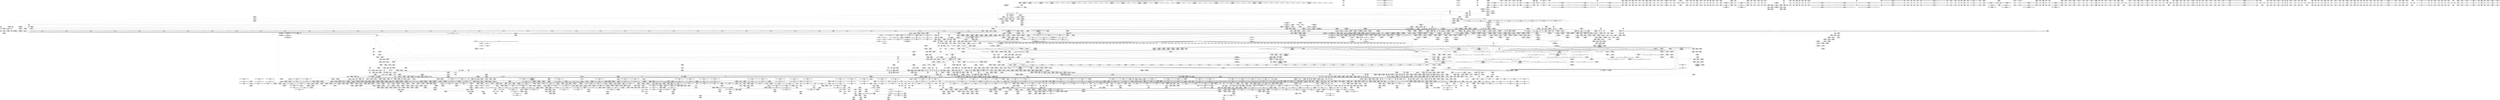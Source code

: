 digraph {
	CE0x73899d0 [shape=record,shape=Mrecord,label="{CE0x73899d0|tomoyo_path_number_perm:tmp50|security/tomoyo/file.c,723|*SummSource*}"]
	CE0x7289970 [shape=record,shape=Mrecord,label="{CE0x7289970|tomoyo_domain:tmp19|security/tomoyo/common.h,1205}"]
	CE0x73cf960 [shape=record,shape=Mrecord,label="{CE0x73cf960|tomoyo_const_part_length:inc|security/tomoyo/util.c,628|*SummSink*}"]
	CE0x4a6b630 [shape=record,shape=Mrecord,label="{CE0x4a6b630|i64*_getelementptr_inbounds_(_31_x_i64_,_31_x_i64_*___llvm_gcov_ctr43150,_i64_0,_i64_21)|*Constant*}"]
	CE0x4c5c830 [shape=record,shape=Mrecord,label="{CE0x4c5c830|tomoyo_fill_path_info:tmp2|*LoadInst*|security/tomoyo/util.c,663|*SummSource*}"]
	CE0x3fc9e00 [shape=record,shape=Mrecord,label="{CE0x3fc9e00|tomoyo_audit_path_number_log:operation|security/tomoyo/file.c,213}"]
	CE0x5c113c0 [shape=record,shape=Mrecord,label="{CE0x5c113c0|tomoyo_path_number_perm:tmp7|security/tomoyo/file.c,701|*SummSource*}"]
	CE0x5f40930 [shape=record,shape=Mrecord,label="{CE0x5f40930|VOIDTB_TE:_CE_152,153_}"]
	CE0x74bb9d0 [shape=record,shape=Mrecord,label="{CE0x74bb9d0|0:_%struct.tomoyo_obj_info*,_16:_%struct.tomoyo_domain_info*,_24:_%struct.tomoyo_path_info*,_32:_i64,_40:_i8,_72:_i8,_75:_i8,_76:_i8,_77:_i8,_:_SCMRE_77,78_|*MultipleSource*|security/tomoyo/file.c,693|security/tomoyo/file.c, 693|security/tomoyo/file.c,707|Function::tomoyo_init_request_info&Arg::r::}"]
	CE0x5f1c1c0 [shape=record,shape=Mrecord,label="{CE0x5f1c1c0|VOIDTB_TE:_CE_169,170_}"]
	CE0x4aacbe0 [shape=record,shape=Mrecord,label="{CE0x4aacbe0|16:_%struct.dentry*,_:_SCMRE_1,5_|*MultipleSource*|security/tomoyo/file.c, 694|security/tomoyo/file.c,694|security/tomoyo/file.c,694}"]
	CE0x73cb560 [shape=record,shape=Mrecord,label="{CE0x73cb560|tomoyo_path_number_perm:tmp24|security/tomoyo/file.c,706|*SummSource*}"]
	CE0x75ef4f0 [shape=record,shape=Mrecord,label="{CE0x75ef4f0|tomoyo_domain:tmp4|security/tomoyo/common.h,1205|*SummSink*}"]
	CE0x3f8d270 [shape=record,shape=Mrecord,label="{CE0x3f8d270|_call_void_mcount()_#3|*SummSource*}"]
	CE0x4c2bbf0 [shape=record,shape=Mrecord,label="{CE0x4c2bbf0|tomoyo_domain:tmp11|security/tomoyo/common.h,1205|*SummSource*}"]
	CE0x5cf9bd0 [shape=record,shape=Mrecord,label="{CE0x5cf9bd0|tomoyo_path_number_perm:path1|security/tomoyo/file.c,694|*SummSink*}"]
	CE0x403a0d0 [shape=record,shape=Mrecord,label="{CE0x403a0d0|tomoyo_domain:tmp5|security/tomoyo/common.h,1205|*SummSource*}"]
	CE0x59b1c20 [shape=record,shape=Mrecord,label="{CE0x59b1c20|i64*_getelementptr_inbounds_(_14_x_i64_,_14_x_i64_*___llvm_gcov_ctr18115,_i64_0,_i64_10)|*Constant*|*SummSource*}"]
	CE0x74a0340 [shape=record,shape=Mrecord,label="{CE0x74a0340|_call_void_lock_release(%struct.lockdep_map*_%map,_i32_1,_i64_ptrtoint_(i8*_blockaddress(_rcu_lock_release,_%__here)_to_i64))_#9,_!dbg_!38907|include/linux/rcupdate.h,423|*SummSource*}"]
	CE0x5e51e90 [shape=record,shape=Mrecord,label="{CE0x5e51e90|VOIDTB_TE:_CE_179,180_}"]
	CE0x4d9e810 [shape=record,shape=Mrecord,label="{CE0x4d9e810|tomoyo_get_mode:cmp|security/tomoyo/util.c,982}"]
	CE0x5e8ef90 [shape=record,shape=Mrecord,label="{CE0x5e8ef90|tomoyo_path_number_perm:lor.lhs.false|*SummSource*}"]
	CE0x7379340 [shape=record,shape=Mrecord,label="{CE0x7379340|srcu_read_lock:tmp|*SummSource*}"]
	CE0x4c18fe0 [shape=record,shape=Mrecord,label="{CE0x4c18fe0|i32_1205|*Constant*|*SummSink*}"]
	CE0x4c439d0 [shape=record,shape=Mrecord,label="{CE0x4c439d0|tomoyo_domain:tmp7|security/tomoyo/common.h,1205}"]
	CE0x3dd57b0 [shape=record,shape=Mrecord,label="{CE0x3dd57b0|i64*_getelementptr_inbounds_(_12_x_i64_,_12_x_i64_*___llvm_gcov_ctr28,_i64_0,_i64_8)|*Constant*|*SummSource*}"]
	CE0x40ed0d0 [shape=record,shape=Mrecord,label="{CE0x40ed0d0|tomoyo_fill_path_info:tmp1|*SummSink*}"]
	CE0x3dbdba0 [shape=record,shape=Mrecord,label="{CE0x3dbdba0|tomoyo_fill_path_info:frombool10|security/tomoyo/util.c,668|*SummSource*}"]
	CE0x5f2cb50 [shape=record,shape=Mrecord,label="{CE0x5f2cb50|srcu_read_unlock:tmp3|*SummSource*}"]
	CE0x58977d0 [shape=record,shape=Mrecord,label="{CE0x58977d0|128:_i8*,_1208:_%struct.file*,_:_CMRE_52,56_|*MultipleSource*|security/tomoyo/common.h,1205|security/tomoyo/common.h,1205}"]
	CE0x737f500 [shape=record,shape=Mrecord,label="{CE0x737f500|i64_24|*Constant*|*SummSink*}"]
	CE0x4c9a020 [shape=record,shape=Mrecord,label="{CE0x4c9a020|GLOBAL:tomoyo_domain.__warned|Global_var:tomoyo_domain.__warned|*SummSource*}"]
	CE0x7398b80 [shape=record,shape=Mrecord,label="{CE0x7398b80|_ret_void,_!dbg_!38908|include/linux/rcupdate.h,424|*SummSource*}"]
	CE0x74577c0 [shape=record,shape=Mrecord,label="{CE0x74577c0|i64*_getelementptr_inbounds_(_31_x_i64_,_31_x_i64_*___llvm_gcov_ctr43150,_i64_0,_i64_29)|*Constant*}"]
	CE0x4c02a50 [shape=record,shape=Mrecord,label="{CE0x4c02a50|tomoyo_audit_path_number_log:tmp8|security/tomoyo/file.c,228|*SummSource*}"]
	CE0x76588d0 [shape=record,shape=Mrecord,label="{CE0x76588d0|tomoyo_const_part_length:while.cond}"]
	CE0x72e75f0 [shape=record,shape=Mrecord,label="{CE0x72e75f0|__llvm_gcov_indirect_counter_increment:tmp1}"]
	CE0x5aa3080 [shape=record,shape=Mrecord,label="{CE0x5aa3080|tomoyo_path_number_perm:if.then|*SummSink*}"]
	CE0x59b1410 [shape=record,shape=Mrecord,label="{CE0x59b1410|VOIDTB_TE_array:_GCR_.str4118_private_unnamed_addr_constant_6_x_i8_c_0x%lX_00_,_align_1:_elem_0:default:}"]
	CE0x4da7030 [shape=record,shape=Mrecord,label="{CE0x4da7030|tomoyo_path_number_perm:operation|security/tomoyo/file.c,711|*SummSource*}"]
	CE0x73a1950 [shape=record,shape=Mrecord,label="{CE0x73a1950|i64_25|*Constant*|*SummSource*}"]
	CE0x732c300 [shape=record,shape=Mrecord,label="{CE0x732c300|i64*_getelementptr_inbounds_(_14_x_i64_,_14_x_i64_*___llvm_gcov_ctr18115,_i64_0,_i64_13)|*Constant*|*SummSource*}"]
	CE0x6932f10 [shape=record,shape=Mrecord,label="{CE0x6932f10|tomoyo_get_mode:idxprom3|security/tomoyo/util.c,983}"]
	CE0x5d606e0 [shape=record,shape=Mrecord,label="{CE0x5d606e0|i32_9|*Constant*}"]
	CE0x5dd5860 [shape=record,shape=Mrecord,label="{CE0x5dd5860|tomoyo_const_part_length:tmp45|security/tomoyo/util.c,645|*SummSource*}"]
	CE0x749a230 [shape=record,shape=Mrecord,label="{CE0x749a230|_call_void_mcount()_#3|*SummSink*}"]
	CE0x737af80 [shape=record,shape=Mrecord,label="{CE0x737af80|__llvm_gcov_indirect_counter_increment:bb4}"]
	CE0x3ea4c70 [shape=record,shape=Mrecord,label="{CE0x3ea4c70|tomoyo_print_ulong:tmp19|security/tomoyo/util.c,244|*SummSink*}"]
	CE0x5ae9310 [shape=record,shape=Mrecord,label="{CE0x5ae9310|tomoyo_get_mode:tmp7|security/tomoyo/util.c,979|*SummSink*}"]
	CE0x74cc170 [shape=record,shape=Mrecord,label="{CE0x74cc170|tomoyo_path_number_perm:tmp27|security/tomoyo/file.c,708|*SummSink*}"]
	CE0x5a57cf0 [shape=record,shape=Mrecord,label="{CE0x5a57cf0|0:_i8*,_array:_GCRE_tomoyo_mac_keywords_external_constant_42_x_i8*_:_elem_41::|security/tomoyo/file.c,233}"]
	CE0x4eeaf40 [shape=record,shape=Mrecord,label="{CE0x4eeaf40|i32_22|*Constant*|*SummSource*}"]
	CE0x3faf0b0 [shape=record,shape=Mrecord,label="{CE0x3faf0b0|srcu_read_lock:bb|*SummSource*}"]
	CE0x5b68880 [shape=record,shape=Mrecord,label="{CE0x5b68880|tomoyo_path_number_perm:if.then}"]
	CE0x4b7b8d0 [shape=record,shape=Mrecord,label="{CE0x4b7b8d0|tomoyo_fill_path_info:hash|security/tomoyo/util.c,669}"]
	CE0x5a468d0 [shape=record,shape=Mrecord,label="{CE0x5a468d0|tomoyo_add_slash:tmp9|security/tomoyo/file.c,136|*SummSource*}"]
	CE0x59e1bc0 [shape=record,shape=Mrecord,label="{CE0x59e1bc0|tomoyo_add_slash:buf|Function::tomoyo_add_slash&Arg::buf::|*SummSink*}"]
	CE0x5d6a440 [shape=record,shape=Mrecord,label="{CE0x5d6a440|tomoyo_audit_path_number_log:arraydecay|security/tomoyo/file.c,231}"]
	CE0x7606420 [shape=record,shape=Mrecord,label="{CE0x7606420|tomoyo_read_unlock:tmp2|*SummSink*}"]
	CE0x74c1750 [shape=record,shape=Mrecord,label="{CE0x74c1750|tomoyo_path_number_perm:tmp27|security/tomoyo/file.c,708}"]
	CE0x4c9a1b0 [shape=record,shape=Mrecord,label="{CE0x4c9a1b0|tomoyo_get_mode:config|security/tomoyo/util.c,981}"]
	CE0x58ef830 [shape=record,shape=Mrecord,label="{CE0x58ef830|__llvm_gcov_indirect_counter_increment:tmp1|*SummSource*}"]
	CE0x4d27520 [shape=record,shape=Mrecord,label="{CE0x4d27520|tomoyo_fill_path_info:tmp9|security/tomoyo/util.c,667|*SummSource*}"]
	CE0x4aadfa0 [shape=record,shape=Mrecord,label="{CE0x4aadfa0|i64*_getelementptr_inbounds_(_4_x_i64_,_4_x_i64_*___llvm_gcov_ctr24,_i64_0,_i64_3)|*Constant*|*SummSink*}"]
	CE0x5937550 [shape=record,shape=Mrecord,label="{CE0x5937550|tomoyo_path_number_perm:tmp36|security/tomoyo/file.c,717|*SummSource*}"]
	CE0x3dbd6d0 [shape=record,shape=Mrecord,label="{CE0x3dbd6d0|tomoyo_fill_path_info:frombool10|security/tomoyo/util.c,668}"]
	CE0x4b22b70 [shape=record,shape=Mrecord,label="{CE0x4b22b70|tomoyo_path_number_perm:tmp35|security/tomoyo/file.c,717}"]
	CE0x3ff9510 [shape=record,shape=Mrecord,label="{CE0x3ff9510|__llvm_gcov_indirect_counter_increment114:tmp|*SummSource*}"]
	CE0x4b82f10 [shape=record,shape=Mrecord,label="{CE0x4b82f10|__llvm_gcov_indirect_counter_increment114:tmp2|*SummSource*}"]
	CE0x5b0a600 [shape=record,shape=Mrecord,label="{CE0x5b0a600|GLOBAL:tomoyo_get_mode|*Constant*}"]
	CE0x3f7b8f0 [shape=record,shape=Mrecord,label="{CE0x3f7b8f0|_ret_void,_!dbg_!38907|include/linux/srcu.h,238|*SummSink*}"]
	CE0x4e46c60 [shape=record,shape=Mrecord,label="{CE0x4e46c60|tomoyo_audit_path_number_log:tmp17|security/tomoyo/file.c,236}"]
	CE0x75a9e30 [shape=record,shape=Mrecord,label="{CE0x75a9e30|0:_i8,_array:_GCRE_tomoyo_index2category_constant_39_x_i8_c_00_00_00_00_00_00_00_00_00_00_00_00_00_00_00_00_00_00_00_00_00_00_00_01_01_01_01_01_01_01_01_01_01_01_01_01_01_01_02_,_align_16:_elem_21::|security/tomoyo/util.c,983}"]
	CE0x3ef80a0 [shape=record,shape=Mrecord,label="{CE0x3ef80a0|tomoyo_get_mode:tmp25|security/tomoyo/util.c,987}"]
	CE0x59c0510 [shape=record,shape=Mrecord,label="{CE0x59c0510|0:_i8*,_8:_i32,_12:_i16,_14:_i8,_15:_i8,_:_SCMRE_8,12_|*MultipleSource*|security/tomoyo/file.c, 698|Function::tomoyo_get_realpath&Arg::buf::|Function::tomoyo_add_slash&Arg::buf::|security/tomoyo/file.c,718}"]
	CE0x3eb1ca0 [shape=record,shape=Mrecord,label="{CE0x3eb1ca0|tomoyo_domain:tmp15|security/tomoyo/common.h,1205|*SummSink*}"]
	CE0x3edc2a0 [shape=record,shape=Mrecord,label="{CE0x3edc2a0|tomoyo_get_mode:tmp|*SummSource*}"]
	CE0x4aaeb00 [shape=record,shape=Mrecord,label="{CE0x4aaeb00|i8*_undef|*Constant*|*SummSink*}"]
	CE0x592de00 [shape=record,shape=Mrecord,label="{CE0x592de00|i8*_getelementptr_inbounds_(_45_x_i8_,_45_x_i8_*_.str13,_i32_0,_i32_0)|*Constant*|*SummSink*}"]
	CE0x5a007e0 [shape=record,shape=Mrecord,label="{CE0x5a007e0|tomoyo_domain:if.then}"]
	CE0x4c99320 [shape=record,shape=Mrecord,label="{CE0x4c99320|_call_void___llvm_gcov_indirect_counter_increment114(i32*___llvm_gcov_global_state_pred45,_i64**_getelementptr_inbounds_(_3_x_i64*_,_3_x_i64*_*___llvm_gcda_edge_table44,_i64_0,_i64_1)),_!dbg_!38927|security/tomoyo/util.c,634|*SummSink*}"]
	CE0x5c2a1c0 [shape=record,shape=Mrecord,label="{CE0x5c2a1c0|tomoyo_print_ulong:tmp22|*SummSource*}"]
	CE0x3f4cff0 [shape=record,shape=Mrecord,label="{CE0x3f4cff0|GLOBAL:srcu_read_unlock|*Constant*|*SummSink*}"]
	CE0x5ca2840 [shape=record,shape=Mrecord,label="{CE0x5ca2840|tomoyo_get_realpath:tmp11|security/tomoyo/file.c,156}"]
	CE0x4e1ce60 [shape=record,shape=Mrecord,label="{CE0x4e1ce60|tomoyo_init_request_info:tmp9|security/tomoyo/util.c,1006}"]
	CE0x5c28ec0 [shape=record,shape=Mrecord,label="{CE0x5c28ec0|VOIDTB_TE:_CE_211,212_}"]
	CE0x5cb3a50 [shape=record,shape=Mrecord,label="{CE0x5cb3a50|i64*_getelementptr_inbounds_(_12_x_i64_,_12_x_i64_*___llvm_gcov_ctr28,_i64_0,_i64_11)|*Constant*|*SummSource*}"]
	CE0x74257e0 [shape=record,shape=Mrecord,label="{CE0x74257e0|0:_%struct.tomoyo_obj_info*,_16:_%struct.tomoyo_domain_info*,_24:_%struct.tomoyo_path_info*,_32:_i64,_40:_i8,_72:_i8,_75:_i8,_76:_i8,_77:_i8,_:_SCMRE_45,46_}"]
	CE0x5a94650 [shape=record,shape=Mrecord,label="{CE0x5a94650|i32_4|*Constant*|*SummSink*}"]
	CE0x5de6e30 [shape=record,shape=Mrecord,label="{CE0x5de6e30|GLOBAL:tomoyo_print_ulong|*Constant*}"]
	CE0x3f54aa0 [shape=record,shape=Mrecord,label="{CE0x3f54aa0|srcu_read_unlock:entry|*SummSink*}"]
	CE0x74d2c80 [shape=record,shape=Mrecord,label="{CE0x74d2c80|GLOBAL:tomoyo_add_slash|*Constant*|*SummSource*}"]
	CE0x4e372f0 [shape=record,shape=Mrecord,label="{CE0x4e372f0|i64_2|*Constant*}"]
	CE0x403a810 [shape=record,shape=Mrecord,label="{CE0x403a810|tomoyo_audit_path_number_log:tmp7|security/tomoyo/file.c,225|*SummSource*}"]
	CE0x3fafa70 [shape=record,shape=Mrecord,label="{CE0x3fafa70|tomoyo_fill_path_info:tmp4|security/tomoyo/util.c,667|*SummSink*}"]
	CE0x5df6ba0 [shape=record,shape=Mrecord,label="{CE0x5df6ba0|i32_-1|*Constant*|*SummSink*}"]
	CE0x73cb6e0 [shape=record,shape=Mrecord,label="{CE0x73cb6e0|tomoyo_path_number_perm:tmp24|security/tomoyo/file.c,706|*SummSink*}"]
	CE0x7425a40 [shape=record,shape=Mrecord,label="{CE0x7425a40|0:_%struct.tomoyo_obj_info*,_16:_%struct.tomoyo_domain_info*,_24:_%struct.tomoyo_path_info*,_32:_i64,_40:_i8,_72:_i8,_75:_i8,_76:_i8,_77:_i8,_:_SCMRE_46,47_}"]
	CE0x5c9b4d0 [shape=record,shape=Mrecord,label="{CE0x5c9b4d0|_call_void_mcount()_#3|*SummSource*}"]
	CE0x733ba30 [shape=record,shape=Mrecord,label="{CE0x733ba30|VOIDTB_TE:_CE_163,164_}"]
	CE0x5ddaa20 [shape=record,shape=Mrecord,label="{CE0x5ddaa20|tomoyo_const_part_length:tmp13|security/tomoyo/util.c,626}"]
	CE0x4b47ba0 [shape=record,shape=Mrecord,label="{CE0x4b47ba0|0:_i8*,_array:_GCRE_tomoyo_mac_keywords_external_constant_42_x_i8*_:_elem_25::|security/tomoyo/file.c,233}"]
	CE0x5aab960 [shape=record,shape=Mrecord,label="{CE0x5aab960|i32_9|*Constant*}"]
	CE0x4bd5600 [shape=record,shape=Mrecord,label="{CE0x4bd5600|tomoyo_const_part_length:tmp31|security/tomoyo/util.c,641}"]
	CE0x5cf7520 [shape=record,shape=Mrecord,label="{CE0x5cf7520|tomoyo_init_request_info:if.then}"]
	CE0x7377160 [shape=record,shape=Mrecord,label="{CE0x7377160|tomoyo_const_part_length:incdec.ptr7|security/tomoyo/util.c,631|*SummSource*}"]
	CE0x5a73690 [shape=record,shape=Mrecord,label="{CE0x5a73690|i32_2|*Constant*}"]
	CE0x5e2ccb0 [shape=record,shape=Mrecord,label="{CE0x5e2ccb0|tomoyo_get_realpath:if.end}"]
	CE0x5d1d3e0 [shape=record,shape=Mrecord,label="{CE0x5d1d3e0|GLOBAL:tomoyo_read_lock|*Constant*|*SummSource*}"]
	CE0x59cf7d0 [shape=record,shape=Mrecord,label="{CE0x59cf7d0|GLOBAL:__srcu_read_unlock|*Constant*|*SummSink*}"]
	CE0x5d19260 [shape=record,shape=Mrecord,label="{CE0x5d19260|i32_-12|*Constant*|*SummSource*}"]
	CE0x59e01a0 [shape=record,shape=Mrecord,label="{CE0x59e01a0|srcu_read_unlock:tmp1|*SummSink*}"]
	CE0x5b0a9f0 [shape=record,shape=Mrecord,label="{CE0x5b0a9f0|GLOBAL:tomoyo_get_mode|*Constant*|*SummSource*}"]
	CE0x589d4e0 [shape=record,shape=Mrecord,label="{CE0x589d4e0|128:_i8*,_1208:_%struct.file*,_:_CMRE_112,120_|*MultipleSource*|security/tomoyo/common.h,1205|security/tomoyo/common.h,1205}"]
	CE0x3ea4800 [shape=record,shape=Mrecord,label="{CE0x3ea4800|GLOBAL:current_task|Global_var:current_task|*SummSink*}"]
	CE0x4c2d8b0 [shape=record,shape=Mrecord,label="{CE0x4c2d8b0|VOIDTB_TE:_CE_48,52_}"]
	CE0x5d80bc0 [shape=record,shape=Mrecord,label="{CE0x5d80bc0|i32_6|*Constant*|*SummSource*}"]
	CE0x5f218b0 [shape=record,shape=Mrecord,label="{CE0x5f218b0|128:_i8*,_1208:_%struct.file*,_:_CMRE_20,21_}"]
	CE0x5db1280 [shape=record,shape=Mrecord,label="{CE0x5db1280|_ret_i1_%retval.0,_!dbg_!38916|security/tomoyo/file.c,156|*SummSink*}"]
	CE0x4d6b530 [shape=record,shape=Mrecord,label="{CE0x4d6b530|i32_255|*Constant*|*SummSource*}"]
	CE0x7658a50 [shape=record,shape=Mrecord,label="{CE0x7658a50|tomoyo_const_part_length:while.cond|*SummSink*}"]
	CE0x5cd9aa0 [shape=record,shape=Mrecord,label="{CE0x5cd9aa0|i64_5|*Constant*}"]
	CE0x59476b0 [shape=record,shape=Mrecord,label="{CE0x59476b0|tomoyo_path_number_perm:if.end22|*SummSink*}"]
	CE0x748a9d0 [shape=record,shape=Mrecord,label="{CE0x748a9d0|tomoyo_print_ulong:cmp11|security/tomoyo/util.c,243}"]
	CE0x5b0ab40 [shape=record,shape=Mrecord,label="{CE0x5b0ab40|GLOBAL:tomoyo_get_mode|*Constant*|*SummSink*}"]
	CE0x5e27c50 [shape=record,shape=Mrecord,label="{CE0x5e27c50|VOIDTB_TE:_CE_315,316_}"]
	CE0x3f94100 [shape=record,shape=Mrecord,label="{CE0x3f94100|tomoyo_domain:do.end|*SummSource*}"]
	CE0x72e7e30 [shape=record,shape=Mrecord,label="{CE0x72e7e30|0:_i8,_array:_GCRE_tomoyo_index2category_constant_39_x_i8_c_00_00_00_00_00_00_00_00_00_00_00_00_00_00_00_00_00_00_00_00_00_00_00_01_01_01_01_01_01_01_01_01_01_01_01_01_01_01_02_,_align_16:_elem_17::|security/tomoyo/util.c,983}"]
	CE0x3dbcfa0 [shape=record,shape=Mrecord,label="{CE0x3dbcfa0|tomoyo_fill_path_info:cmp8|security/tomoyo/util.c,668|*SummSource*}"]
	CE0x4be5b00 [shape=record,shape=Mrecord,label="{CE0x4be5b00|VOIDTB_TE:_CE_197,198_}"]
	CE0x73d00f0 [shape=record,shape=Mrecord,label="{CE0x73d00f0|tomoyo_const_part_length:if.end28}"]
	CE0x599bf60 [shape=record,shape=Mrecord,label="{CE0x599bf60|i64*_getelementptr_inbounds_(_5_x_i64_,_5_x_i64_*___llvm_gcov_ctr32134,_i64_0,_i64_0)|*Constant*|*SummSource*}"]
	CE0x5a407e0 [shape=record,shape=Mrecord,label="{CE0x5a407e0|tomoyo_path_number_perm:cmp16|security/tomoyo/file.c,717|*SummSink*}"]
	CE0x5ce8960 [shape=record,shape=Mrecord,label="{CE0x5ce8960|i64_4|*Constant*}"]
	CE0x4d26c80 [shape=record,shape=Mrecord,label="{CE0x4d26c80|tomoyo_fill_path_info:tobool|security/tomoyo/util.c,667}"]
	CE0x5ba8450 [shape=record,shape=Mrecord,label="{CE0x5ba8450|tomoyo_path_number_perm:path1|security/tomoyo/file.c,694|*SummSource*}"]
	CE0x5ce5b30 [shape=record,shape=Mrecord,label="{CE0x5ce5b30|tomoyo_audit_path_number_log:operation|security/tomoyo/file.c,213|*SummSink*}"]
	CE0x4b7aab0 [shape=record,shape=Mrecord,label="{CE0x4b7aab0|i64*_getelementptr_inbounds_(_12_x_i64_,_12_x_i64_*___llvm_gcov_ctr28,_i64_0,_i64_9)|*Constant*|*SummSink*}"]
	CE0x4d6bd10 [shape=record,shape=Mrecord,label="{CE0x4d6bd10|GLOBAL:__llvm_gcov_ctr31133|Global_var:__llvm_gcov_ctr31133|*SummSource*}"]
	CE0x3fcf250 [shape=record,shape=Mrecord,label="{CE0x3fcf250|tomoyo_get_mode:call|security/tomoyo/util.c,980|*SummSink*}"]
	CE0x58fdef0 [shape=record,shape=Mrecord,label="{CE0x58fdef0|tomoyo_const_part_length:filename|Function::tomoyo_const_part_length&Arg::filename::|*SummSource*}"]
	CE0x3ee6870 [shape=record,shape=Mrecord,label="{CE0x3ee6870|i64_2|*Constant*}"]
	CE0x3d05430 [shape=record,shape=Mrecord,label="{CE0x3d05430|tomoyo_fill_path_info:conv|security/tomoyo/util.c,664}"]
	CE0x5973230 [shape=record,shape=Mrecord,label="{CE0x5973230|_call_void_kfree(i8*_%tmp41)_#9,_!dbg_!38956|security/tomoyo/file.c,718|*SummSource*}"]
	CE0x5db13e0 [shape=record,shape=Mrecord,label="{CE0x5db13e0|i64_7|*Constant*|*SummSink*}"]
	CE0x5aabc90 [shape=record,shape=Mrecord,label="{CE0x5aabc90|GLOBAL:__llvm_gcov_ctr18115|Global_var:__llvm_gcov_ctr18115|*SummSink*}"]
	CE0x5cea2a0 [shape=record,shape=Mrecord,label="{CE0x5cea2a0|tomoyo_print_ulong:tmp3|security/tomoyo/util.c,239}"]
	CE0x599b7e0 [shape=record,shape=Mrecord,label="{CE0x599b7e0|tomoyo_path_number_perm:idxprom|security/tomoyo/file.c,701}"]
	CE0x589de40 [shape=record,shape=Mrecord,label="{CE0x589de40|128:_i8*,_1208:_%struct.file*,_:_CMRE_152,160_|*MultipleSource*|security/tomoyo/common.h,1205|security/tomoyo/common.h,1205}"]
	CE0x73424a0 [shape=record,shape=Mrecord,label="{CE0x73424a0|srcu_read_unlock:bb|*SummSource*}"]
	CE0x3f8d200 [shape=record,shape=Mrecord,label="{CE0x3f8d200|_call_void_mcount()_#3}"]
	CE0x58f0080 [shape=record,shape=Mrecord,label="{CE0x58f0080|tomoyo_domain:tmp1}"]
	CE0x591ef20 [shape=record,shape=Mrecord,label="{CE0x591ef20|tomoyo_path_number_perm:number|Function::tomoyo_path_number_perm&Arg::number::}"]
	CE0x732b5f0 [shape=record,shape=Mrecord,label="{CE0x732b5f0|tomoyo_print_ulong:tmp25|*SummSource*}"]
	CE0x5ce9c30 [shape=record,shape=Mrecord,label="{CE0x5ce9c30|COLLAPSED:_GCMRE___llvm_gcov_ctr32_internal_global_2_x_i64_zeroinitializer:_elem_0:default:}"]
	CE0x4b9cbe0 [shape=record,shape=Mrecord,label="{CE0x4b9cbe0|rcu_lock_acquire:tmp4|include/linux/rcupdate.h,418}"]
	CE0x4ca0fc0 [shape=record,shape=Mrecord,label="{CE0x4ca0fc0|tomoyo_const_part_length:if.then|*SummSink*}"]
	CE0x5b10280 [shape=record,shape=Mrecord,label="{CE0x5b10280|i64*_getelementptr_inbounds_(_5_x_i64_,_5_x_i64_*___llvm_gcov_ctr32134,_i64_0,_i64_0)|*Constant*}"]
	CE0x5a944c0 [shape=record,shape=Mrecord,label="{CE0x5a944c0|i32_4|*Constant*|*SummSource*}"]
	CE0x5a67d50 [shape=record,shape=Mrecord,label="{CE0x5a67d50|tomoyo_domain:tmp12|security/tomoyo/common.h,1205|*SummSink*}"]
	CE0x58efae0 [shape=record,shape=Mrecord,label="{CE0x58efae0|__llvm_gcov_indirect_counter_increment:tmp2}"]
	CE0x693dff0 [shape=record,shape=Mrecord,label="{CE0x693dff0|0:_i8,_array:_GCRE_tomoyo_index2category_constant_39_x_i8_c_00_00_00_00_00_00_00_00_00_00_00_00_00_00_00_00_00_00_00_00_00_00_00_01_01_01_01_01_01_01_01_01_01_01_01_01_01_01_02_,_align_16:_elem_7::|security/tomoyo/util.c,983}"]
	CE0x4b46770 [shape=record,shape=Mrecord,label="{CE0x4b46770|rcu_lock_release:tmp7}"]
	CE0x4d6c3f0 [shape=record,shape=Mrecord,label="{CE0x4d6c3f0|GLOBAL:tomoyo_const_part_length|*Constant*}"]
	CE0x4b68670 [shape=record,shape=Mrecord,label="{CE0x4b68670|i64_0|*Constant*|*SummSink*}"]
	CE0x5bf49d0 [shape=record,shape=Mrecord,label="{CE0x5bf49d0|i64*_getelementptr_inbounds_(_12_x_i64_,_12_x_i64_*___llvm_gcov_ctr31133,_i64_0,_i64_0)|*Constant*}"]
	CE0x5d413f0 [shape=record,shape=Mrecord,label="{CE0x5d413f0|tomoyo_const_part_length:tmp|*SummSink*}"]
	CE0x5c0f940 [shape=record,shape=Mrecord,label="{CE0x5c0f940|i64*_getelementptr_inbounds_(_31_x_i64_,_31_x_i64_*___llvm_gcov_ctr43150,_i64_0,_i64_9)|*Constant*|*SummSource*}"]
	CE0x73ad7d0 [shape=record,shape=Mrecord,label="{CE0x73ad7d0|tomoyo_path_number_perm:tmp51|security/tomoyo/file.c,724|*SummSink*}"]
	CE0x5e3e570 [shape=record,shape=Mrecord,label="{CE0x5e3e570|VOIDTB_TE:_CE_185,186_}"]
	CE0x73a21a0 [shape=record,shape=Mrecord,label="{CE0x73a21a0|tomoyo_const_part_length:tmp41|security/tomoyo/util.c,644|*SummSink*}"]
	CE0x4b26640 [shape=record,shape=Mrecord,label="{CE0x4b26640|_ret_i32_%call,_!dbg_!38932|security/tomoyo/file.c,236}"]
	CE0x7591150 [shape=record,shape=Mrecord,label="{CE0x7591150|tomoyo_init_request_info:if.then|*SummSource*}"]
	CE0x5e37b30 [shape=record,shape=Mrecord,label="{CE0x5e37b30|tomoyo_read_lock:call|security/tomoyo/common.h,1097|*SummSink*}"]
	CE0x3f8d7d0 [shape=record,shape=Mrecord,label="{CE0x3f8d7d0|tomoyo_get_mode:tmp6|security/tomoyo/util.c,978}"]
	CE0x5ebce00 [shape=record,shape=Mrecord,label="{CE0x5ebce00|tomoyo_path_number_perm:tmp48|security/tomoyo/file.c,722}"]
	CE0x5f2be70 [shape=record,shape=Mrecord,label="{CE0x5f2be70|tomoyo_print_ulong:tmp5|security/tomoyo/util.c,239}"]
	CE0x749fff0 [shape=record,shape=Mrecord,label="{CE0x749fff0|i64*_getelementptr_inbounds_(_31_x_i64_,_31_x_i64_*___llvm_gcov_ctr43150,_i64_0,_i64_4)|*Constant*}"]
	CE0x5f2c970 [shape=record,shape=Mrecord,label="{CE0x5f2c970|srcu_read_unlock:tmp3}"]
	CE0x5a73c10 [shape=record,shape=Mrecord,label="{CE0x5a73c10|i32_2|*Constant*}"]
	CE0x5b74680 [shape=record,shape=Mrecord,label="{CE0x5b74680|i32_47|*Constant*}"]
	CE0x5e8f380 [shape=record,shape=Mrecord,label="{CE0x5e8f380|tomoyo_path_number_perm:cleanup|*SummSink*}"]
	CE0x4b68cf0 [shape=record,shape=Mrecord,label="{CE0x4b68cf0|tomoyo_path_number_perm:tmp11|security/tomoyo/file.c,702|*SummSink*}"]
	CE0x5bd0b00 [shape=record,shape=Mrecord,label="{CE0x5bd0b00|tomoyo_read_lock:entry|*SummSink*}"]
	CE0x4d7b9e0 [shape=record,shape=Mrecord,label="{CE0x4d7b9e0|tomoyo_add_slash:tmp5|security/tomoyo/file.c,131|*SummSink*}"]
	CE0x4b7a460 [shape=record,shape=Mrecord,label="{CE0x4b7a460|_call_void_mcount()_#3|*SummSource*}"]
	CE0x5e0fe40 [shape=record,shape=Mrecord,label="{CE0x5e0fe40|tomoyo_const_part_length:tmp13|security/tomoyo/util.c,626|*SummSink*}"]
	CE0x7590c00 [shape=record,shape=Mrecord,label="{CE0x7590c00|GLOBAL:tomoyo_domain|*Constant*|*SummSink*}"]
	CE0x75e8cf0 [shape=record,shape=Mrecord,label="{CE0x75e8cf0|tomoyo_const_part_length:lor.lhs.false|*SummSink*}"]
	CE0x3ff9790 [shape=record,shape=Mrecord,label="{CE0x3ff9790|__llvm_gcov_indirect_counter_increment114:tmp1}"]
	CE0x5a277b0 [shape=record,shape=Mrecord,label="{CE0x5a277b0|tomoyo_const_part_length:tmp17|security/tomoyo/util.c,627|*SummSink*}"]
	CE0x4e373f0 [shape=record,shape=Mrecord,label="{CE0x4e373f0|%struct.tomoyo_domain_info*_null|*Constant*}"]
	CE0x76268a0 [shape=record,shape=Mrecord,label="{CE0x76268a0|tomoyo_const_part_length:conv11|security/tomoyo/util.c,641|*SummSink*}"]
	CE0x4d1f690 [shape=record,shape=Mrecord,label="{CE0x4d1f690|tomoyo_get_mode:tmp22|security/tomoyo/util.c,986|*SummSource*}"]
	CE0x59f7020 [shape=record,shape=Mrecord,label="{CE0x59f7020|tomoyo_path_number_perm:tmp54|security/tomoyo/file.c,724}"]
	CE0x5d1c980 [shape=record,shape=Mrecord,label="{CE0x5d1c980|i64*_getelementptr_inbounds_(_5_x_i64_,_5_x_i64_*___llvm_gcov_ctr32134,_i64_0,_i64_3)|*Constant*}"]
	CE0x5d6a670 [shape=record,shape=Mrecord,label="{CE0x5d6a670|tomoyo_audit_path_number_log:arraydecay|security/tomoyo/file.c,231|*SummSink*}"]
	CE0x4a9ae60 [shape=record,shape=Mrecord,label="{CE0x4a9ae60|__llvm_gcov_indirect_counter_increment:tmp5|*SummSource*}"]
	CE0x406b9e0 [shape=record,shape=Mrecord,label="{CE0x406b9e0|tomoyo_get_mode:conv15|security/tomoyo/util.c,987|*SummSink*}"]
	CE0x4b479e0 [shape=record,shape=Mrecord,label="{CE0x4b479e0|0:_i8*,_array:_GCRE_tomoyo_mac_keywords_external_constant_42_x_i8*_:_elem_24::|security/tomoyo/file.c,233}"]
	CE0x75aa120 [shape=record,shape=Mrecord,label="{CE0x75aa120|0:_i8,_array:_GCRE_tomoyo_index2category_constant_39_x_i8_c_00_00_00_00_00_00_00_00_00_00_00_00_00_00_00_00_00_00_00_00_00_00_00_01_01_01_01_01_01_01_01_01_01_01_01_01_01_01_02_,_align_16:_elem_22::|security/tomoyo/util.c,983}"]
	CE0x5a67c40 [shape=record,shape=Mrecord,label="{CE0x5a67c40|tomoyo_domain:tmp12|security/tomoyo/common.h,1205|*SummSource*}"]
	CE0x5c66f40 [shape=record,shape=Mrecord,label="{CE0x5c66f40|tomoyo_domain:tmp3|*SummSink*}"]
	CE0x4d6bd80 [shape=record,shape=Mrecord,label="{CE0x4d6bd80|GLOBAL:__llvm_gcov_ctr31133|Global_var:__llvm_gcov_ctr31133|*SummSink*}"]
	CE0x58fdd60 [shape=record,shape=Mrecord,label="{CE0x58fdd60|tomoyo_get_mode:tobool|security/tomoyo/util.c,978|*SummSink*}"]
	CE0x4c8b5f0 [shape=record,shape=Mrecord,label="{CE0x4c8b5f0|rcu_lock_acquire:entry|*SummSink*}"]
	CE0x5e84b50 [shape=record,shape=Mrecord,label="{CE0x5e84b50|tomoyo_path_number_perm:tmp44|security/tomoyo/file.c,721}"]
	CE0x74d27b0 [shape=record,shape=Mrecord,label="{CE0x74d27b0|tomoyo_add_slash:entry}"]
	CE0x4c69c40 [shape=record,shape=Mrecord,label="{CE0x4c69c40|tomoyo_const_part_length:tmp27|security/tomoyo/util.c,641}"]
	CE0x7436bb0 [shape=record,shape=Mrecord,label="{CE0x7436bb0|0:_%struct.tomoyo_obj_info*,_16:_%struct.tomoyo_domain_info*,_24:_%struct.tomoyo_path_info*,_32:_i64,_40:_i8,_72:_i8,_75:_i8,_76:_i8,_77:_i8,_:_SCMRE_53,54_}"]
	CE0x5d6a810 [shape=record,shape=Mrecord,label="{CE0x5d6a810|tomoyo_audit_path_number_log:param2|security/tomoyo/file.c,231}"]
	CE0x3ee6540 [shape=record,shape=Mrecord,label="{CE0x3ee6540|tomoyo_print_ulong:conv|security/tomoyo/util.c,239|*SummSource*}"]
	CE0x59b5f40 [shape=record,shape=Mrecord,label="{CE0x59b5f40|__llvm_gcov_indirect_counter_increment114:tmp5|*SummSource*}"]
	CE0x4eea9a0 [shape=record,shape=Mrecord,label="{CE0x4eea9a0|128:_i8*,_1208:_%struct.file*,_:_CMRE_1,2_}"]
	CE0x5ceb990 [shape=record,shape=Mrecord,label="{CE0x5ceb990|tomoyo_path_number_perm:tmp18|security/tomoyo/file.c,703|*SummSink*}"]
	CE0x5a48300 [shape=record,shape=Mrecord,label="{CE0x5a48300|GLOBAL:kfree|*Constant*|*SummSink*}"]
	CE0x7570c90 [shape=record,shape=Mrecord,label="{CE0x7570c90|tomoyo_get_realpath:if.then}"]
	CE0x5c7cb70 [shape=record,shape=Mrecord,label="{CE0x5c7cb70|i64*_getelementptr_inbounds_(_6_x_i64_,_6_x_i64_*___llvm_gcov_ctr25,_i64_0,_i64_5)|*Constant*|*SummSource*}"]
	CE0x4d6bed0 [shape=record,shape=Mrecord,label="{CE0x4d6bed0|tomoyo_get_mode:tmp4|security/tomoyo/util.c,978}"]
	CE0x74d2b00 [shape=record,shape=Mrecord,label="{CE0x74d2b00|GLOBAL:tomoyo_add_slash|*Constant*|*SummSink*}"]
	CE0x5d3fff0 [shape=record,shape=Mrecord,label="{CE0x5d3fff0|tomoyo_const_part_length:sw.bb9|*SummSource*}"]
	CE0x4b8e000 [shape=record,shape=Mrecord,label="{CE0x4b8e000|i32_3|*Constant*}"]
	CE0x3f8d9b0 [shape=record,shape=Mrecord,label="{CE0x3f8d9b0|tomoyo_audit_path_number_log:tmp6|security/tomoyo/file.c,225}"]
	CE0x74b2be0 [shape=record,shape=Mrecord,label="{CE0x74b2be0|tomoyo_path_number_perm:conv|security/tomoyo/file.c,708|*SummSink*}"]
	CE0x5c66cc0 [shape=record,shape=Mrecord,label="{CE0x5c66cc0|tomoyo_domain:tmp3}"]
	CE0x6947cb0 [shape=record,shape=Mrecord,label="{CE0x6947cb0|tomoyo_fill_path_info:conv|security/tomoyo/util.c,664}"]
	CE0x4c2d7b0 [shape=record,shape=Mrecord,label="{CE0x4c2d7b0|VOIDTB_TE:_CE_16,24_}"]
	CE0x5f16120 [shape=record,shape=Mrecord,label="{CE0x5f16120|i64*_getelementptr_inbounds_(_2_x_i64_,_2_x_i64_*___llvm_gcov_ctr32,_i64_0,_i64_0)|*Constant*|*SummSink*}"]
	CE0x5c14750 [shape=record,shape=Mrecord,label="{CE0x5c14750|tomoyo_fill_path_info:tmp10|*SummSink*}"]
	CE0x58ef3d0 [shape=record,shape=Mrecord,label="{CE0x58ef3d0|GLOBAL:tomoyo_policy_loaded|Global_var:tomoyo_policy_loaded}"]
	CE0x5963470 [shape=record,shape=Mrecord,label="{CE0x5963470|%struct.lockdep_map*_null|*Constant*|*SummSink*}"]
	CE0x5d3b480 [shape=record,shape=Mrecord,label="{CE0x5d3b480|_call_void_tomoyo_read_unlock(i32_%call1)_#9,_!dbg_!38957|security/tomoyo/file.c,720|*SummSink*}"]
	CE0x59550d0 [shape=record,shape=Mrecord,label="{CE0x59550d0|tomoyo_get_mode:tmp19|security/tomoyo/util.c,985}"]
	CE0x3ef86e0 [shape=record,shape=Mrecord,label="{CE0x3ef86e0|tomoyo_get_mode:tmp25|security/tomoyo/util.c,987|*SummSink*}"]
	CE0x5f21630 [shape=record,shape=Mrecord,label="{CE0x5f21630|128:_i8*,_1208:_%struct.file*,_:_CMRE_8,16_|*MultipleSource*|security/tomoyo/common.h,1205|security/tomoyo/common.h,1205}"]
	CE0x58ef030 [shape=record,shape=Mrecord,label="{CE0x58ef030|i64*_getelementptr_inbounds_(_5_x_i64_,_5_x_i64_*___llvm_gcov_ctr28130,_i64_0,_i64_3)|*Constant*|*SummSink*}"]
	CE0x3dd53a0 [shape=record,shape=Mrecord,label="{CE0x3dd53a0|tomoyo_add_slash:tmp3|security/tomoyo/file.c,131}"]
	CE0x763fe30 [shape=record,shape=Mrecord,label="{CE0x763fe30|tomoyo_init_request_info:mode|security/tomoyo/util.c,1010|*SummSink*}"]
	CE0x3ee61d0 [shape=record,shape=Mrecord,label="{CE0x3ee61d0|i64*_getelementptr_inbounds_(_4_x_i64_,_4_x_i64_*___llvm_gcov_ctr24,_i64_0,_i64_2)|*Constant*|*SummSink*}"]
	CE0x5daf600 [shape=record,shape=Mrecord,label="{CE0x5daf600|tomoyo_print_ulong:type|Function::tomoyo_print_ulong&Arg::type::}"]
	CE0x5a34b40 [shape=record,shape=Mrecord,label="{CE0x5a34b40|tomoyo_path_number_perm:tmp40|security/tomoyo/file.c,718|*SummSource*}"]
	CE0x5cab860 [shape=record,shape=Mrecord,label="{CE0x5cab860|_call_void_mcount()_#3|*SummSink*}"]
	CE0x5b74240 [shape=record,shape=Mrecord,label="{CE0x5b74240|_call_void_rcu_lock_acquire(%struct.lockdep_map*_%dep_map)_#9,_!dbg_!38906|include/linux/srcu.h,222|*SummSink*}"]
	CE0x3fe8770 [shape=record,shape=Mrecord,label="{CE0x3fe8770|tomoyo_fill_path_info:tmp11|security/tomoyo/util.c,667}"]
	CE0x5b0acb0 [shape=record,shape=Mrecord,label="{CE0x5b0acb0|tomoyo_get_mode:entry|*SummSink*}"]
	CE0x4d1edb0 [shape=record,shape=Mrecord,label="{CE0x4d1edb0|tomoyo_get_mode:tmp21|security/tomoyo/util.c,985}"]
	CE0x5ada770 [shape=record,shape=Mrecord,label="{CE0x5ada770|tomoyo_print_ulong:if.then13|*SummSink*}"]
	CE0x4f155e0 [shape=record,shape=Mrecord,label="{CE0x4f155e0|i32_78|*Constant*|*SummSource*}"]
	CE0x7388380 [shape=record,shape=Mrecord,label="{CE0x7388380|i8_0|*Constant*|*SummSink*}"]
	CE0x5a26b20 [shape=record,shape=Mrecord,label="{CE0x5a26b20|tomoyo_const_part_length:if.then5|*SummSource*}"]
	CE0x5ceb800 [shape=record,shape=Mrecord,label="{CE0x5ceb800|tomoyo_path_number_perm:tmp18|security/tomoyo/file.c,703|*SummSource*}"]
	CE0x4b7af50 [shape=record,shape=Mrecord,label="{CE0x4b7af50|tomoyo_fill_path_info:call11|security/tomoyo/util.c,669|*SummSource*}"]
	CE0x75ef480 [shape=record,shape=Mrecord,label="{CE0x75ef480|tomoyo_domain:tmp4|security/tomoyo/common.h,1205|*SummSource*}"]
	CE0x4e1cfc0 [shape=record,shape=Mrecord,label="{CE0x4e1cfc0|i64_16|*Constant*|*SummSink*}"]
	CE0x3dd77e0 [shape=record,shape=Mrecord,label="{CE0x3dd77e0|tomoyo_get_mode:tmp2|security/tomoyo/util.c,978|*SummSink*}"]
	CE0x4d320a0 [shape=record,shape=Mrecord,label="{CE0x4d320a0|tomoyo_path_number_perm:param|security/tomoyo/file.c,711|*SummSource*}"]
	CE0x4d52880 [shape=record,shape=Mrecord,label="{CE0x4d52880|tomoyo_path_number_perm:path_number11|security/tomoyo/file.c,712|*SummSink*}"]
	CE0x5e85410 [shape=record,shape=Mrecord,label="{CE0x5e85410|tomoyo_path_number_perm:tmp45|security/tomoyo/file.c,721}"]
	CE0x4c5ccf0 [shape=record,shape=Mrecord,label="{CE0x4c5ccf0|tomoyo_fill_path_info:tmp9|security/tomoyo/util.c,667}"]
	CE0x73776d0 [shape=record,shape=Mrecord,label="{CE0x73776d0|tomoyo_print_ulong:tmp12|security/tomoyo/util.c,242|*SummSink*}"]
	CE0x5d40ac0 [shape=record,shape=Mrecord,label="{CE0x5d40ac0|GLOBAL:__llvm_gcov_global_state_pred45|Global_var:__llvm_gcov_global_state_pred45|*SummSink*}"]
	CE0x4c5c990 [shape=record,shape=Mrecord,label="{CE0x4c5c990|tomoyo_fill_path_info:call|security/tomoyo/util.c,664}"]
	CE0x59e18a0 [shape=record,shape=Mrecord,label="{CE0x59e18a0|tomoyo_add_slash:entry|*SummSink*}"]
	CE0x7626430 [shape=record,shape=Mrecord,label="{CE0x7626430|tomoyo_const_part_length:conv11|security/tomoyo/util.c,641}"]
	CE0x5ba80f0 [shape=record,shape=Mrecord,label="{CE0x5ba80f0|tomoyo_path_number_perm:dentry|security/tomoyo/file.c,702}"]
	CE0x4c43c00 [shape=record,shape=Mrecord,label="{CE0x4c43c00|tomoyo_domain:tmp7|security/tomoyo/common.h,1205|*SummSink*}"]
	CE0x6947b50 [shape=record,shape=Mrecord,label="{CE0x6947b50|tomoyo_fill_path_info:call|security/tomoyo/util.c,664|*SummSink*}"]
	CE0x3df12b0 [shape=record,shape=Mrecord,label="{CE0x3df12b0|tomoyo_fill_path_info:const_len|security/tomoyo/util.c,666|*SummSink*}"]
	CE0x5a942d0 [shape=record,shape=Mrecord,label="{CE0x5a942d0|i32_4|*Constant*}"]
	CE0x3dbcac0 [shape=record,shape=Mrecord,label="{CE0x3dbcac0|tomoyo_fill_path_info:conv7|security/tomoyo/util.c,668}"]
	CE0x4db30f0 [shape=record,shape=Mrecord,label="{CE0x4db30f0|tomoyo_fill_path_info:name1|security/tomoyo/util.c,663|*SummSource*}"]
	CE0x7302f30 [shape=record,shape=Mrecord,label="{CE0x7302f30|tomoyo_path_number_perm:if.end|*SummSource*}"]
	CE0x73e96a0 [shape=record,shape=Mrecord,label="{CE0x73e96a0|0:_%struct.tomoyo_obj_info*,_16:_%struct.tomoyo_domain_info*,_24:_%struct.tomoyo_path_info*,_32:_i64,_40:_i8,_72:_i8,_75:_i8,_76:_i8,_77:_i8,_:_SCMRE_27,28_}"]
	CE0x3e18c10 [shape=record,shape=Mrecord,label="{CE0x3e18c10|tomoyo_domain:tobool|security/tomoyo/common.h,1205|*SummSource*}"]
	CE0x5e46f90 [shape=record,shape=Mrecord,label="{CE0x5e46f90|tomoyo_const_part_length:tmp10|security/tomoyo/util.c,626|*SummSource*}"]
	CE0x5daed40 [shape=record,shape=Mrecord,label="{CE0x5daed40|tomoyo_print_ulong:buffer_len|Function::tomoyo_print_ulong&Arg::buffer_len::}"]
	CE0x5a73f10 [shape=record,shape=Mrecord,label="{CE0x5a73f10|tomoyo_get_realpath:tmp4|security/tomoyo/file.c,151}"]
	CE0x4b03f60 [shape=record,shape=Mrecord,label="{CE0x4b03f60|tomoyo_init_request_info:domain|Function::tomoyo_init_request_info&Arg::domain::}"]
	CE0x5a0c460 [shape=record,shape=Mrecord,label="{CE0x5a0c460|__llvm_gcov_indirect_counter_increment114:pred|*SummSource*}"]
	CE0x3f943b0 [shape=record,shape=Mrecord,label="{CE0x3f943b0|tomoyo_domain:land.lhs.true2|*SummSink*}"]
	CE0x4c20950 [shape=record,shape=Mrecord,label="{CE0x4c20950|i64_18|*Constant*}"]
	CE0x41297f0 [shape=record,shape=Mrecord,label="{CE0x41297f0|rcu_lock_release:__here|*SummSource*}"]
	CE0x75e60a0 [shape=record,shape=Mrecord,label="{CE0x75e60a0|i64*_getelementptr_inbounds_(_22_x_i64_,_22_x_i64_*___llvm_gcov_ctr9,_i64_0,_i64_12)|*Constant*|*SummSource*}"]
	CE0x59cf6a0 [shape=record,shape=Mrecord,label="{CE0x59cf6a0|tomoyo_print_ulong:conv2|security/tomoyo/util.c,240|*SummSource*}"]
	CE0x59d9370 [shape=record,shape=Mrecord,label="{CE0x59d9370|i64_2|*Constant*}"]
	CE0x5cf9370 [shape=record,shape=Mrecord,label="{CE0x5cf9370|GLOBAL:srcu_read_lock|*Constant*}"]
	CE0x3fe87e0 [shape=record,shape=Mrecord,label="{CE0x3fe87e0|tomoyo_fill_path_info:tmp11|security/tomoyo/util.c,667|*SummSource*}"]
	CE0x75dd040 [shape=record,shape=Mrecord,label="{CE0x75dd040|128:_i8*,_1208:_%struct.file*,_:_CMRE_26,27_}"]
	CE0x7638410 [shape=record,shape=Mrecord,label="{CE0x7638410|0:_i8*,_array:_GCRE_tomoyo_mac_keywords_external_constant_42_x_i8*_:_elem_7::|security/tomoyo/file.c,233}"]
	CE0x5e045b0 [shape=record,shape=Mrecord,label="{CE0x5e045b0|tomoyo_const_part_length:cmp|security/tomoyo/util.c,626|*SummSource*}"]
	CE0x4bb0e70 [shape=record,shape=Mrecord,label="{CE0x4bb0e70|i64*_getelementptr_inbounds_(_22_x_i64_,_22_x_i64_*___llvm_gcov_ctr9,_i64_0,_i64_11)|*Constant*}"]
	CE0x5d80d80 [shape=record,shape=Mrecord,label="{CE0x5d80d80|i64*_getelementptr_inbounds_(_11_x_i64_,_11_x_i64_*___llvm_gcov_ctr54147,_i64_0,_i64_0)|*Constant*}"]
	CE0x5e271b0 [shape=record,shape=Mrecord,label="{CE0x5e271b0|tomoyo_path_number_perm:type|Function::tomoyo_path_number_perm&Arg::type::|*SummSource*}"]
	CE0x5e10d60 [shape=record,shape=Mrecord,label="{CE0x5e10d60|i32_51|*Constant*|*SummSink*}"]
	CE0x4b688d0 [shape=record,shape=Mrecord,label="{CE0x4b688d0|tomoyo_path_number_perm:tmp9|security/tomoyo/file.c,702}"]
	CE0x4c02690 [shape=record,shape=Mrecord,label="{CE0x4c02690|GLOBAL:tomoyo_policy_loaded|Global_var:tomoyo_policy_loaded|*SummSink*}"]
	CE0x5a8c040 [shape=record,shape=Mrecord,label="{CE0x5a8c040|COLLAPSED:_GCMRE___llvm_gcov_ctr31_internal_global_2_x_i64_zeroinitializer:_elem_0:default:}"]
	CE0x4ca2650 [shape=record,shape=Mrecord,label="{CE0x4ca2650|tomoyo_const_part_length:filename|Function::tomoyo_const_part_length&Arg::filename::}"]
	CE0x5d3fba0 [shape=record,shape=Mrecord,label="{CE0x5d3fba0|tomoyo_const_part_length:add29|security/tomoyo/util.c,646|*SummSink*}"]
	CE0x5dcb1d0 [shape=record,shape=Mrecord,label="{CE0x5dcb1d0|i64**_getelementptr_inbounds_(_3_x_i64*_,_3_x_i64*_*___llvm_gcda_edge_table44,_i64_0,_i64_0)|*Constant*|*SummSource*}"]
	CE0x59dfad0 [shape=record,shape=Mrecord,label="{CE0x59dfad0|tomoyo_print_ulong:tmp18|security/tomoyo/util.c,244|*SummSink*}"]
	CE0x4c4c4d0 [shape=record,shape=Mrecord,label="{CE0x4c4c4d0|tomoyo_init_request_info:entry|*SummSink*}"]
	CE0x5ddb150 [shape=record,shape=Mrecord,label="{CE0x5ddb150|tomoyo_const_part_length:tmp21|security/tomoyo/util.c,631}"]
	CE0x4c3ed90 [shape=record,shape=Mrecord,label="{CE0x4c3ed90|tomoyo_path_number_perm:tmp32|security/tomoyo/file.c,710}"]
	CE0x413c050 [shape=record,shape=Mrecord,label="{CE0x413c050|tomoyo_path_number_perm:tmp34|security/tomoyo/file.c,715|*SummSource*}"]
	CE0x4bd4270 [shape=record,shape=Mrecord,label="{CE0x4bd4270|i32_49|*Constant*|*SummSink*}"]
	CE0x765ef40 [shape=record,shape=Mrecord,label="{CE0x765ef40|tomoyo_path_number_perm:tmp1}"]
	CE0x4b47820 [shape=record,shape=Mrecord,label="{CE0x4b47820|0:_i8*,_array:_GCRE_tomoyo_mac_keywords_external_constant_42_x_i8*_:_elem_23::|security/tomoyo/file.c,233}"]
	CE0x5d3f1d0 [shape=record,shape=Mrecord,label="{CE0x5d3f1d0|tomoyo_const_part_length:sw.bb9|*SummSink*}"]
	CE0x5a7d2d0 [shape=record,shape=Mrecord,label="{CE0x5a7d2d0|tomoyo_path_number_perm:if.then21|*SummSink*}"]
	CE0x3dd7a40 [shape=record,shape=Mrecord,label="{CE0x3dd7a40|i64_2|*Constant*}"]
	CE0x5aef040 [shape=record,shape=Mrecord,label="{CE0x5aef040|tomoyo_const_part_length:add29|security/tomoyo/util.c,646|*SummSource*}"]
	CE0x731e280 [shape=record,shape=Mrecord,label="{CE0x731e280|tomoyo_get_mode:conv5|security/tomoyo/util.c,983|*SummSink*}"]
	CE0x3e8d1b0 [shape=record,shape=Mrecord,label="{CE0x3e8d1b0|tomoyo_const_part_length:tmp47|security/tomoyo/util.c,646|*SummSource*}"]
	CE0x4ba5c40 [shape=record,shape=Mrecord,label="{CE0x4ba5c40|__llvm_gcov_indirect_counter_increment114:counter}"]
	CE0x4b7b110 [shape=record,shape=Mrecord,label="{CE0x4b7b110|tomoyo_fill_path_info:call11|security/tomoyo/util.c,669|*SummSink*}"]
	CE0x4c1fa50 [shape=record,shape=Mrecord,label="{CE0x4c1fa50|__llvm_gcov_indirect_counter_increment114:tmp6}"]
	CE0x7341ec0 [shape=record,shape=Mrecord,label="{CE0x7341ec0|tomoyo_print_ulong:tmp27|security/tomoyo/util.c,247|*SummSource*}"]
	CE0x5f40b50 [shape=record,shape=Mrecord,label="{CE0x5f40b50|VOIDTB_TE:_CE_154,155_}"]
	CE0x4cb5300 [shape=record,shape=Mrecord,label="{CE0x4cb5300|tomoyo_get_realpath:tmp8|security/tomoyo/file.c,152|*SummSource*}"]
	CE0x5e927d0 [shape=record,shape=Mrecord,label="{CE0x5e927d0|i64_17|*Constant*|*SummSink*}"]
	CE0x5c14070 [shape=record,shape=Mrecord,label="{CE0x5c14070|tomoyo_fill_path_info:cmp|security/tomoyo/util.c,667}"]
	CE0x5a8dbd0 [shape=record,shape=Mrecord,label="{CE0x5a8dbd0|_ret_i32_%retval.0,_!dbg_!38935|security/tomoyo/util.c,988}"]
	CE0x4c45bf0 [shape=record,shape=Mrecord,label="{CE0x4c45bf0|tomoyo_path_number_perm:tmp3|security/tomoyo/file.c,694|*SummSink*}"]
	CE0x3f898a0 [shape=record,shape=Mrecord,label="{CE0x3f898a0|tomoyo_get_mode:tmp28|security/tomoyo/util.c,988|*SummSink*}"]
	CE0x7457d90 [shape=record,shape=Mrecord,label="{CE0x7457d90|tomoyo_const_part_length:tmp50|security/tomoyo/util.c,651|*SummSink*}"]
	CE0x4da96e0 [shape=record,shape=Mrecord,label="{CE0x4da96e0|128:_i8*,_1208:_%struct.file*,_:_CMRE_42,43_}"]
	CE0x5cac060 [shape=record,shape=Mrecord,label="{CE0x5cac060|tomoyo_get_realpath:tmp5|security/tomoyo/file.c,151}"]
	CE0x4a9a270 [shape=record,shape=Mrecord,label="{CE0x4a9a270|GLOBAL:__llvm_gcov_ctr28130|Global_var:__llvm_gcov_ctr28130}"]
	CE0x4c2bf20 [shape=record,shape=Mrecord,label="{CE0x4c2bf20|_call_void___llvm_gcov_indirect_counter_increment(i32*___llvm_gcov_global_state_pred30,_i64**_getelementptr_inbounds_(_3_x_i64*_,_3_x_i64*_*___llvm_gcda_edge_table29,_i64_0,_i64_1)),_!dbg_!38911|security/tomoyo/file.c,222}"]
	CE0x3f7b9f0 [shape=record,shape=Mrecord,label="{CE0x3f7b9f0|tomoyo_domain:if.then|*SummSink*}"]
	CE0x4bbf160 [shape=record,shape=Mrecord,label="{CE0x4bbf160|i64*_getelementptr_inbounds_(_6_x_i64_,_6_x_i64_*___llvm_gcov_ctr25,_i64_0,_i64_0)|*Constant*}"]
	CE0x731e2f0 [shape=record,shape=Mrecord,label="{CE0x731e2f0|i32_39|*Constant*}"]
	CE0x4b9c930 [shape=record,shape=Mrecord,label="{CE0x4b9c930|tomoyo_print_ulong:tmp18|security/tomoyo/util.c,244}"]
	CE0x5ac9c20 [shape=record,shape=Mrecord,label="{CE0x5ac9c20|tomoyo_audit_path_number_log:path_number7|security/tomoyo/file.c,235|*SummSource*}"]
	CE0x5943c90 [shape=record,shape=Mrecord,label="{CE0x5943c90|i64*_getelementptr_inbounds_(_6_x_i64_,_6_x_i64_*___llvm_gcov_ctr25,_i64_0,_i64_4)|*Constant*}"]
	CE0x5a8d710 [shape=record,shape=Mrecord,label="{CE0x5a8d710|tomoyo_get_mode:profile|Function::tomoyo_get_mode&Arg::profile::|*SummSource*}"]
	CE0x3fe8ca0 [shape=record,shape=Mrecord,label="{CE0x3fe8ca0|tomoyo_fill_path_info:tmp12|security/tomoyo/util.c,667|*SummSource*}"]
	CE0x5b104e0 [shape=record,shape=Mrecord,label="{CE0x5b104e0|COLLAPSED:_GCMRE___llvm_gcov_ctr32134_internal_global_5_x_i64_zeroinitializer:_elem_0:default:}"]
	CE0x69475f0 [shape=record,shape=Mrecord,label="{CE0x69475f0|tomoyo_get_mode:return|*SummSource*}"]
	CE0x5ca2f30 [shape=record,shape=Mrecord,label="{CE0x5ca2f30|tomoyo_get_realpath:tmp12|security/tomoyo/file.c,156|*SummSource*}"]
	CE0x5a22be0 [shape=record,shape=Mrecord,label="{CE0x5a22be0|_call_void_tomoyo_check_acl(%struct.tomoyo_request_info*_%r,_i1_(%struct.tomoyo_request_info*,_%struct.tomoyo_acl_info*)*_tomoyo_check_path_number_acl)_#9,_!dbg_!38950|security/tomoyo/file.c,715|*SummSource*}"]
	CE0x5a94980 [shape=record,shape=Mrecord,label="{CE0x5a94980|tomoyo_init_request_info:profile2|security/tomoyo/util.c,1007|*SummSource*}"]
	CE0x4d6c530 [shape=record,shape=Mrecord,label="{CE0x4d6c530|tomoyo_get_mode:if.end|*SummSource*}"]
	CE0x731db10 [shape=record,shape=Mrecord,label="{CE0x731db10|tomoyo_get_mode:mode.0|*SummSink*}"]
	CE0x5ceeb40 [shape=record,shape=Mrecord,label="{CE0x5ceeb40|tomoyo_const_part_length:tmp1}"]
	CE0x4c6edb0 [shape=record,shape=Mrecord,label="{CE0x4c6edb0|tomoyo_const_part_length:cmp3|security/tomoyo/util.c,627|*SummSink*}"]
	CE0x4c6f5a0 [shape=record,shape=Mrecord,label="{CE0x4c6f5a0|tomoyo_const_part_length:tmp24|security/tomoyo/util.c,640}"]
	CE0x5daa6a0 [shape=record,shape=Mrecord,label="{CE0x5daa6a0|tomoyo_add_slash:tmp2|*LoadInst*|security/tomoyo/file.c,131|*SummSink*}"]
	CE0x5b74930 [shape=record,shape=Mrecord,label="{CE0x5b74930|tomoyo_fill_path_info:tmp6|security/tomoyo/util.c,667}"]
	CE0x5f1c4a0 [shape=record,shape=Mrecord,label="{CE0x5f1c4a0|i64*_getelementptr_inbounds_(_2_x_i64_,_2_x_i64_*___llvm_gcov_ctr22,_i64_0,_i64_1)|*Constant*|*SummSink*}"]
	CE0x5c0f240 [shape=record,shape=Mrecord,label="{CE0x5c0f240|tomoyo_const_part_length:tobool|security/tomoyo/util.c,624}"]
	CE0x5d11e30 [shape=record,shape=Mrecord,label="{CE0x5d11e30|tomoyo_const_part_length:tmp20|security/tomoyo/util.c,628|*SummSink*}"]
	CE0x5d1cd50 [shape=record,shape=Mrecord,label="{CE0x5d1cd50|tomoyo_path_number_perm:call1|security/tomoyo/file.c,704|*SummSource*}"]
	CE0x7429620 [shape=record,shape=Mrecord,label="{CE0x7429620|tomoyo_path_number_perm:bb|*SummSink*}"]
	CE0x746f4f0 [shape=record,shape=Mrecord,label="{CE0x746f4f0|i64**_getelementptr_inbounds_(_3_x_i64*_,_3_x_i64*_*___llvm_gcda_edge_table44,_i64_0,_i64_1)|*Constant*}"]
	CE0x733c150 [shape=record,shape=Mrecord,label="{CE0x733c150|tomoyo_init_request_info:tmp3|security/tomoyo/util.c,1004|*SummSource*}"]
	CE0x5aabc20 [shape=record,shape=Mrecord,label="{CE0x5aabc20|GLOBAL:__llvm_gcov_ctr18115|Global_var:__llvm_gcov_ctr18115|*SummSource*}"]
	CE0x73992b0 [shape=record,shape=Mrecord,label="{CE0x73992b0|tomoyo_print_ulong:conv7|security/tomoyo/util.c,242}"]
	CE0x3dc6d50 [shape=record,shape=Mrecord,label="{CE0x3dc6d50|_call_void_mcount()_#3|*SummSource*}"]
	CE0x5c136b0 [shape=record,shape=Mrecord,label="{CE0x5c136b0|tomoyo_fill_path_info:conv4|security/tomoyo/util.c,667|*SummSource*}"]
	CE0x5b75120 [shape=record,shape=Mrecord,label="{CE0x5b75120|tomoyo_init_request_info:ns|security/tomoyo/util.c,1010}"]
	CE0x5cb1bd0 [shape=record,shape=Mrecord,label="{CE0x5cb1bd0|i64_6|*Constant*}"]
	CE0x75dcf00 [shape=record,shape=Mrecord,label="{CE0x75dcf00|128:_i8*,_1208:_%struct.file*,_:_CMRE_25,26_}"]
	CE0x4bbe930 [shape=record,shape=Mrecord,label="{CE0x4bbe930|tomoyo_read_lock:bb}"]
	CE0x5979310 [shape=record,shape=Mrecord,label="{CE0x5979310|tomoyo_const_part_length:incdec.ptr19|security/tomoyo/util.c,643|*SummSource*}"]
	CE0x5abea10 [shape=record,shape=Mrecord,label="{CE0x5abea10|i64*_getelementptr_inbounds_(_31_x_i64_,_31_x_i64_*___llvm_gcov_ctr43150,_i64_0,_i64_16)|*Constant*|*SummSink*}"]
	CE0x5cf99a0 [shape=record,shape=Mrecord,label="{CE0x5cf99a0|tomoyo_path_number_perm:tmp12|*LoadInst*|security/tomoyo/file.c,702|*SummSource*}"]
	CE0x5b744f0 [shape=record,shape=Mrecord,label="{CE0x5b744f0|tomoyo_fill_path_info:arrayidx|security/tomoyo/util.c,667}"]
	CE0x4b7ce20 [shape=record,shape=Mrecord,label="{CE0x4b7ce20|tomoyo_domain:tmp9|security/tomoyo/common.h,1205|*SummSink*}"]
	CE0x5a004b0 [shape=record,shape=Mrecord,label="{CE0x5a004b0|tomoyo_get_mode:conv|security/tomoyo/util.c,982|*SummSink*}"]
	CE0x59cfe00 [shape=record,shape=Mrecord,label="{CE0x59cfe00|i64*_getelementptr_inbounds_(_14_x_i64_,_14_x_i64_*___llvm_gcov_ctr18115,_i64_0,_i64_6)|*Constant*}"]
	CE0x5ceb180 [shape=record,shape=Mrecord,label="{CE0x5ceb180|srcu_read_lock:sp|Function::srcu_read_lock&Arg::sp::|*SummSink*}"]
	CE0x59ae340 [shape=record,shape=Mrecord,label="{CE0x59ae340|tomoyo_fill_path_info:idxprom|security/tomoyo/util.c,667|*SummSource*}"]
	CE0x5a51ee0 [shape=record,shape=Mrecord,label="{CE0x5a51ee0|tomoyo_audit_path_number_log:tmp1}"]
	CE0x4bd4c80 [shape=record,shape=Mrecord,label="{CE0x4bd4c80|i64*_getelementptr_inbounds_(_31_x_i64_,_31_x_i64_*___llvm_gcov_ctr43150,_i64_0,_i64_3)|*Constant*}"]
	CE0x4bd0240 [shape=record,shape=Mrecord,label="{CE0x4bd0240|VOIDTB_TE:_CE_194,195_}"]
	CE0x3f6e2a0 [shape=record,shape=Mrecord,label="{CE0x3f6e2a0|rcu_lock_release:indirectgoto}"]
	CE0x5f16db0 [shape=record,shape=Mrecord,label="{CE0x5f16db0|tomoyo_print_ulong:if.then|*SummSource*}"]
	CE0x5d3b1a0 [shape=record,shape=Mrecord,label="{CE0x5d3b1a0|tomoyo_path_number_perm:error.0|*SummSource*}"]
	CE0x5ae80e0 [shape=record,shape=Mrecord,label="{CE0x5ae80e0|tomoyo_print_ulong:conv17|security/tomoyo/util.c,246|*SummSink*}"]
	CE0x5b02100 [shape=record,shape=Mrecord,label="{CE0x5b02100|i64_1|*Constant*}"]
	CE0x743d7f0 [shape=record,shape=Mrecord,label="{CE0x743d7f0|0:_%struct.tomoyo_obj_info*,_16:_%struct.tomoyo_domain_info*,_24:_%struct.tomoyo_path_info*,_32:_i64,_40:_i8,_72:_i8,_75:_i8,_76:_i8,_77:_i8,_:_SCMRE_58,59_}"]
	CE0x73fa0d0 [shape=record,shape=Mrecord,label="{CE0x73fa0d0|tomoyo_audit_path_number_log:idxprom4|security/tomoyo/file.c,233}"]
	CE0x5b35900 [shape=record,shape=Mrecord,label="{CE0x5b35900|i32_8|*Constant*}"]
	CE0x406b730 [shape=record,shape=Mrecord,label="{CE0x406b730|tomoyo_get_mode:conv15|security/tomoyo/util.c,987}"]
	CE0x5d1ce10 [shape=record,shape=Mrecord,label="{CE0x5d1ce10|tomoyo_path_number_perm:call1|security/tomoyo/file.c,704|*SummSink*}"]
	CE0x4b22830 [shape=record,shape=Mrecord,label="{CE0x4b22830|tomoyo_path_number_perm:tmp36|security/tomoyo/file.c,717}"]
	CE0x5ae98f0 [shape=record,shape=Mrecord,label="{CE0x5ae98f0|_call_void_lockdep_rcu_suspicious(i8*_getelementptr_inbounds_(_25_x_i8_,_25_x_i8_*_.str12,_i32_0,_i32_0),_i32_1205,_i8*_getelementptr_inbounds_(_45_x_i8_,_45_x_i8_*_.str13,_i32_0,_i32_0))_#9,_!dbg_!38917|security/tomoyo/common.h,1205|*SummSink*}"]
	CE0x4c5f310 [shape=record,shape=Mrecord,label="{CE0x4c5f310|tomoyo_const_part_length:tmp51|security/tomoyo/util.c,651|*SummSink*}"]
	CE0x737f6b0 [shape=record,shape=Mrecord,label="{CE0x737f6b0|tomoyo_const_part_length:tmp41|security/tomoyo/util.c,644}"]
	CE0x5a18450 [shape=record,shape=Mrecord,label="{CE0x5a18450|tomoyo_get_mode:tmp17|security/tomoyo/util.c,983|*SummSource*}"]
	CE0x4e083f0 [shape=record,shape=Mrecord,label="{CE0x4e083f0|tomoyo_path_number_perm:dentry|security/tomoyo/file.c,702|*SummSink*}"]
	CE0x5f1bca0 [shape=record,shape=Mrecord,label="{CE0x5f1bca0|_call_void_mcount()_#3|*SummSource*}"]
	CE0x59e1b20 [shape=record,shape=Mrecord,label="{CE0x59e1b20|tomoyo_add_slash:buf|Function::tomoyo_add_slash&Arg::buf::|*SummSource*}"]
	CE0x3f55130 [shape=record,shape=Mrecord,label="{CE0x3f55130|srcu_read_unlock:entry|*SummSource*}"]
	CE0x59d9de0 [shape=record,shape=Mrecord,label="{CE0x59d9de0|tomoyo_const_part_length:if.then27|*SummSource*}"]
	CE0x7417e20 [shape=record,shape=Mrecord,label="{CE0x7417e20|tomoyo_const_part_length:tmp38|security/tomoyo/util.c,644}"]
	CE0x4c4c540 [shape=record,shape=Mrecord,label="{CE0x4c4c540|tomoyo_init_request_info:r|Function::tomoyo_init_request_info&Arg::r::}"]
	CE0x73dd610 [shape=record,shape=Mrecord,label="{CE0x73dd610|0:_%struct.tomoyo_obj_info*,_16:_%struct.tomoyo_domain_info*,_24:_%struct.tomoyo_path_info*,_32:_i64,_40:_i8,_72:_i8,_75:_i8,_76:_i8,_77:_i8,_:_SCMRE_16,24_|*MultipleSource*|security/tomoyo/file.c,693|security/tomoyo/file.c, 693|security/tomoyo/file.c,707|Function::tomoyo_init_request_info&Arg::r::}"]
	CE0x7400780 [shape=record,shape=Mrecord,label="{CE0x7400780|GLOBAL:tomoyo_mac_keywords|Global_var:tomoyo_mac_keywords|*SummSource*}"]
	CE0x7376e40 [shape=record,shape=Mrecord,label="{CE0x7376e40|COLLAPSED:_GCMRE___llvm_gcov_ctr53148_internal_global_2_x_i64_zeroinitializer:_elem_0:default:}"]
	CE0x4ca0d60 [shape=record,shape=Mrecord,label="{CE0x4ca0d60|tomoyo_const_part_length:if.then}"]
	CE0x5e89200 [shape=record,shape=Mrecord,label="{CE0x5e89200|0:_i8,_array:_GCRE_tomoyo_index2category_constant_39_x_i8_c_00_00_00_00_00_00_00_00_00_00_00_00_00_00_00_00_00_00_00_00_00_00_00_01_01_01_01_01_01_01_01_01_01_01_01_01_01_01_02_,_align_16:_elem_34::|security/tomoyo/util.c,983}"]
	CE0x5cf9620 [shape=record,shape=Mrecord,label="{CE0x5cf9620|GLOBAL:srcu_read_lock|*Constant*|*SummSink*}"]
	CE0x3f555f0 [shape=record,shape=Mrecord,label="{CE0x3f555f0|tomoyo_audit_path_number_log:sw.bb}"]
	CE0x5bf45c0 [shape=record,shape=Mrecord,label="{CE0x5bf45c0|tomoyo_fill_path_info:tobool|security/tomoyo/util.c,667|*SummSource*}"]
	CE0x4b828e0 [shape=record,shape=Mrecord,label="{CE0x4b828e0|__llvm_gcov_indirect_counter_increment114:tmp2}"]
	CE0x7654400 [shape=record,shape=Mrecord,label="{CE0x7654400|tomoyo_fill_path_info:frombool|security/tomoyo/util.c,667}"]
	CE0x59cf930 [shape=record,shape=Mrecord,label="{CE0x59cf930|get_current:bb|*SummSource*}"]
	CE0x4c5fa10 [shape=record,shape=Mrecord,label="{CE0x4c5fa10|tomoyo_const_part_length:tmp52|security/tomoyo/util.c,652}"]
	CE0x5d5ef70 [shape=record,shape=Mrecord,label="{CE0x5d5ef70|tomoyo_add_slash:tmp8|security/tomoyo/file.c,132|*SummSource*}"]
	CE0x5b73eb0 [shape=record,shape=Mrecord,label="{CE0x5b73eb0|srcu_read_lock:dep_map|include/linux/srcu.h,222|*SummSource*}"]
	CE0x4bae090 [shape=record,shape=Mrecord,label="{CE0x4bae090|tomoyo_domain:entry|*SummSink*}"]
	CE0x3e796f0 [shape=record,shape=Mrecord,label="{CE0x3e796f0|get_current:tmp3}"]
	CE0x73695a0 [shape=record,shape=Mrecord,label="{CE0x73695a0|tomoyo_const_part_length:cmp3|security/tomoyo/util.c,627}"]
	"CONST[source:0(mediator),value:2(dynamic)][purpose:{object}][SnkIdx:1]"
	CE0x5d19670 [shape=record,shape=Mrecord,label="{CE0x5d19670|_call_void_tomoyo_read_unlock(i32_%call1)_#9,_!dbg_!38957|security/tomoyo/file.c,720}"]
	CE0x5e9bda0 [shape=record,shape=Mrecord,label="{CE0x5e9bda0|tomoyo_read_lock:tmp2|*SummSink*}"]
	CE0x3f7b7a0 [shape=record,shape=Mrecord,label="{CE0x3f7b7a0|_ret_void,_!dbg_!38907|include/linux/srcu.h,238|*SummSource*}"]
	CE0x4b79e80 [shape=record,shape=Mrecord,label="{CE0x4b79e80|_ret_void|*SummSource*}"]
	CE0x6947190 [shape=record,shape=Mrecord,label="{CE0x6947190|GLOBAL:rcu_lock_acquire|*Constant*|*SummSink*}"]
	CE0x5e2cb80 [shape=record,shape=Mrecord,label="{CE0x5e2cb80|tomoyo_get_realpath:return}"]
	CE0x3eb38e0 [shape=record,shape=Mrecord,label="{CE0x3eb38e0|tomoyo_get_mode:tmp24|security/tomoyo/util.c,986|*SummSource*}"]
	CE0x5dcb2b0 [shape=record,shape=Mrecord,label="{CE0x5dcb2b0|i64*_getelementptr_inbounds_(_31_x_i64_,_31_x_i64_*___llvm_gcov_ctr43150,_i64_0,_i64_28)|*Constant*}"]
	CE0x7341bb0 [shape=record,shape=Mrecord,label="{CE0x7341bb0|tomoyo_print_ulong:tmp27|security/tomoyo/util.c,247}"]
	CE0x747ad10 [shape=record,shape=Mrecord,label="{CE0x747ad10|i8*_getelementptr_inbounds_(_25_x_i8_,_25_x_i8_*_.str12,_i32_0,_i32_0)|*Constant*|*SummSource*}"]
	CE0x5d19160 [shape=record,shape=Mrecord,label="{CE0x5d19160|i32_-12|*Constant*}"]
	CE0x74008e0 [shape=record,shape=Mrecord,label="{CE0x74008e0|GLOBAL:tomoyo_mac_keywords|Global_var:tomoyo_mac_keywords|*SummSink*}"]
	CE0x4c20d80 [shape=record,shape=Mrecord,label="{CE0x4c20d80|tomoyo_const_part_length:tmp25|security/tomoyo/util.c,641|*SummSource*}"]
	CE0x5e613d0 [shape=record,shape=Mrecord,label="{CE0x5e613d0|tomoyo_read_lock:tmp3|*SummSource*}"]
	CE0x5ca2dd0 [shape=record,shape=Mrecord,label="{CE0x5ca2dd0|tomoyo_get_realpath:tmp12|security/tomoyo/file.c,156}"]
	CE0x5972b00 [shape=record,shape=Mrecord,label="{CE0x5972b00|tomoyo_path_number_perm:tmp41|security/tomoyo/file.c,718}"]
	CE0x4c7b530 [shape=record,shape=Mrecord,label="{CE0x4c7b530|tomoyo_audit_path_number_log:tmp|*SummSource*}"]
	CE0x4aaec00 [shape=record,shape=Mrecord,label="{CE0x4aaec00|tomoyo_const_part_length:return}"]
	CE0x4b68600 [shape=record,shape=Mrecord,label="{CE0x4b68600|i64_0|*Constant*|*SummSource*}"]
	CE0x5a94a50 [shape=record,shape=Mrecord,label="{CE0x5a94a50|tomoyo_init_request_info:profile2|security/tomoyo/util.c,1007|*SummSink*}"]
	CE0x5aadfe0 [shape=record,shape=Mrecord,label="{CE0x5aadfe0|_call_void___llvm_gcov_indirect_counter_increment114(i32*___llvm_gcov_global_state_pred45,_i64**_getelementptr_inbounds_(_3_x_i64*_,_3_x_i64*_*___llvm_gcda_edge_table44,_i64_0,_i64_0)),_!dbg_!38954|security/tomoyo/util.c,649|*SummSink*}"]
	CE0x4d9ebd0 [shape=record,shape=Mrecord,label="{CE0x4d9ebd0|i64*_getelementptr_inbounds_(_5_x_i64_,_5_x_i64_*___llvm_gcov_ctr28130,_i64_0,_i64_4)|*Constant*}"]
	CE0x4b462e0 [shape=record,shape=Mrecord,label="{CE0x4b462e0|tomoyo_const_part_length:add29|security/tomoyo/util.c,646}"]
	CE0x4aeb2b0 [shape=record,shape=Mrecord,label="{CE0x4aeb2b0|tomoyo_domain:tmp17|security/tomoyo/common.h,1205|*SummSink*}"]
	CE0x59ad390 [shape=record,shape=Mrecord,label="{CE0x59ad390|tomoyo_add_slash:tmp13|security/tomoyo/file.c,138|*SummSink*}"]
	CE0x5f1be20 [shape=record,shape=Mrecord,label="{CE0x5f1be20|tomoyo_init_request_info:tmp2|security/tomoyo/util.c,1003}"]
	"CONST[source:0(mediator),value:2(dynamic)][purpose:{subject}][SnkIdx:0]"
	CE0x4ca3f50 [shape=record,shape=Mrecord,label="{CE0x4ca3f50|i64*_getelementptr_inbounds_(_31_x_i64_,_31_x_i64_*___llvm_gcov_ctr43150,_i64_0,_i64_3)|*Constant*|*SummSource*}"]
	CE0x7418680 [shape=record,shape=Mrecord,label="{CE0x7418680|tomoyo_const_part_length:tmp39|security/tomoyo/util.c,644|*SummSource*}"]
	CE0x4d328e0 [shape=record,shape=Mrecord,label="{CE0x4d328e0|tomoyo_path_number_perm:path_number|security/tomoyo/file.c,711|*SummSink*}"]
	CE0x4b7d6f0 [shape=record,shape=Mrecord,label="{CE0x4b7d6f0|GLOBAL:lockdep_rcu_suspicious|*Constant*|*SummSink*}"]
	CE0x4d13ff0 [shape=record,shape=Mrecord,label="{CE0x4d13ff0|tomoyo_const_part_length:len.0|*SummSource*}"]
	CE0x73cc0b0 [shape=record,shape=Mrecord,label="{CE0x73cc0b0|0:_%struct.tomoyo_obj_info*,_16:_%struct.tomoyo_domain_info*,_24:_%struct.tomoyo_path_info*,_32:_i64,_40:_i8,_72:_i8,_75:_i8,_76:_i8,_77:_i8,_:_SCMRE_8,16_|*MultipleSource*|security/tomoyo/file.c,693|security/tomoyo/file.c, 693|security/tomoyo/file.c,707|Function::tomoyo_init_request_info&Arg::r::}"]
	CE0x5898070 [shape=record,shape=Mrecord,label="{CE0x5898070|128:_i8*,_1208:_%struct.file*,_:_CMRE_88,89_|*MultipleSource*|security/tomoyo/common.h,1205|security/tomoyo/common.h,1205}"]
	CE0x5a7c7f0 [shape=record,shape=Mrecord,label="{CE0x5a7c7f0|_ret_i32_%call,_!dbg_!38907|include/linux/srcu.h,223|*SummSource*}"]
	"CONST[source:0(mediator),value:0(static)][purpose:{operation}][SnkIdx:3]"
	CE0x3df1480 [shape=record,shape=Mrecord,label="{CE0x3df1480|tomoyo_get_mode:tmp1|*SummSink*}"]
	CE0x5b6c570 [shape=record,shape=Mrecord,label="{CE0x5b6c570|0:_i8,_array:_GCRE_tomoyo_index2category_constant_39_x_i8_c_00_00_00_00_00_00_00_00_00_00_00_00_00_00_00_00_00_00_00_00_00_00_00_01_01_01_01_01_01_01_01_01_01_01_01_01_01_01_02_,_align_16:_elem_28::|security/tomoyo/util.c,983}"]
	CE0x764e340 [shape=record,shape=Mrecord,label="{CE0x764e340|_call_void_tomoyo_fill_path_info(%struct.tomoyo_path_info*_%buf)_#9,_!dbg_!38913|security/tomoyo/file.c,152|*SummSink*}"]
	CE0x7434630 [shape=record,shape=Mrecord,label="{CE0x7434630|VOIDTB_TE_array:_GCE_.str3_private_unnamed_addr_constant_15_x_i8_c_file_%s_%s_%s_0A_00_,_align_1:_elem_0:default:}"]
	CE0x5ee5bb0 [shape=record,shape=Mrecord,label="{CE0x5ee5bb0|VOIDTB_TE:_CE_264,272_}"]
	CE0x5e92300 [shape=record,shape=Mrecord,label="{CE0x5e92300|tomoyo_path_number_perm:cmp19|security/tomoyo/file.c,721|*SummSink*}"]
	CE0x5e8f180 [shape=record,shape=Mrecord,label="{CE0x5e8f180|tomoyo_path_number_perm:do.body}"]
	CE0x3fe3100 [shape=record,shape=Mrecord,label="{CE0x3fe3100|tomoyo_const_part_length:tmp4|security/tomoyo/util.c,624|*SummSink*}"]
	CE0x5dcb7e0 [shape=record,shape=Mrecord,label="{CE0x5dcb7e0|tomoyo_const_part_length:tmp48|security/tomoyo/util.c,649|*SummSink*}"]
	CE0x3f7b670 [shape=record,shape=Mrecord,label="{CE0x3f7b670|__llvm_gcov_indirect_counter_increment:entry|*SummSource*}"]
	CE0x5da8580 [shape=record,shape=Mrecord,label="{CE0x5da8580|_call_void_tomoyo_print_ulong(i8*_%arraydecay,_i32_64,_i64_%tmp12,_i8_zeroext_%radix.0)_#9,_!dbg_!38923|security/tomoyo/file.c,231}"]
	CE0x4bd5960 [shape=record,shape=Mrecord,label="{CE0x4bd5960|tomoyo_const_part_length:tmp31|security/tomoyo/util.c,641|*SummSource*}"]
	CE0x4bbea60 [shape=record,shape=Mrecord,label="{CE0x4bbea60|tomoyo_read_lock:bb|*SummSource*}"]
	CE0x5c57c30 [shape=record,shape=Mrecord,label="{CE0x5c57c30|tomoyo_read_unlock:tmp1|*SummSink*}"]
	CE0x4b00960 [shape=record,shape=Mrecord,label="{CE0x4b00960|tomoyo_path_number_perm:call2|security/tomoyo/file.c,705|*SummSource*}"]
	CE0x4d14230 [shape=record,shape=Mrecord,label="{CE0x4d14230|tomoyo_const_part_length:incdec.ptr7|security/tomoyo/util.c,631}"]
	CE0x589e3e0 [shape=record,shape=Mrecord,label="{CE0x589e3e0|tomoyo_domain:tmp22|security/tomoyo/common.h,1205}"]
	CE0x4c43670 [shape=record,shape=Mrecord,label="{CE0x4c43670|_call_void___llvm_gcov_indirect_counter_increment(i32*___llvm_gcov_global_state_pred30,_i64**_getelementptr_inbounds_(_3_x_i64*_,_3_x_i64*_*___llvm_gcda_edge_table29,_i64_0,_i64_2)),_!dbg_!38915|security/tomoyo/file.c,225}"]
	CE0x59b06e0 [shape=record,shape=Mrecord,label="{CE0x59b06e0|tomoyo_domain:do.end|*SummSink*}"]
	CE0x5ce7980 [shape=record,shape=Mrecord,label="{CE0x5ce7980|tomoyo_print_ulong:if.then6|*SummSource*}"]
	CE0x5a6ed90 [shape=record,shape=Mrecord,label="{CE0x5a6ed90|i8*_null|*Constant*}"]
	CE0x4bf1910 [shape=record,shape=Mrecord,label="{CE0x4bf1910|i64_4|*Constant*|*SummSource*}"]
	CE0x4af7440 [shape=record,shape=Mrecord,label="{CE0x4af7440|i64*_getelementptr_inbounds_(_22_x_i64_,_22_x_i64_*___llvm_gcov_ctr9,_i64_0,_i64_0)|*Constant*}"]
	CE0x5d610e0 [shape=record,shape=Mrecord,label="{CE0x5d610e0|tomoyo_path_number_perm:tmp42|security/tomoyo/file.c,721|*SummSink*}"]
	CE0x5db80a0 [shape=record,shape=Mrecord,label="{CE0x5db80a0|tomoyo_path_number_perm:tmp30|security/tomoyo/file.c,709}"]
	CE0x4dcada0 [shape=record,shape=Mrecord,label="{CE0x4dcada0|i64_0|*Constant*}"]
	CE0x7388100 [shape=record,shape=Mrecord,label="{CE0x7388100|_ret_%struct.task_struct*_%tmp4,_!dbg_!38905|./arch/x86/include/asm/current.h,14|*SummSink*}"]
	CE0x737b3f0 [shape=record,shape=Mrecord,label="{CE0x737b3f0|VOIDTB_TE:_CE_158,159_}"]
	CE0x5a13de0 [shape=record,shape=Mrecord,label="{CE0x5a13de0|i64*_getelementptr_inbounds_(_2_x_i64_,_2_x_i64_*___llvm_gcov_ctr22,_i64_0,_i64_1)|*Constant*}"]
	CE0x731cba0 [shape=record,shape=Mrecord,label="{CE0x731cba0|tomoyo_const_part_length:tmp46|security/tomoyo/util.c,646|*SummSource*}"]
	CE0x406bb90 [shape=record,shape=Mrecord,label="{CE0x406bb90|tomoyo_get_mode:and|security/tomoyo/util.c,987}"]
	CE0x3f1f690 [shape=record,shape=Mrecord,label="{CE0x3f1f690|tomoyo_print_ulong:tmp10|security/tomoyo/util.c,241|*SummSource*}"]
	CE0x5a26690 [shape=record,shape=Mrecord,label="{CE0x5a26690|GLOBAL:lock_release|*Constant*|*SummSource*}"]
	CE0x4bf8b70 [shape=record,shape=Mrecord,label="{CE0x4bf8b70|i32_1|*Constant*|*SummSink*}"]
	CE0x5ce90f0 [shape=record,shape=Mrecord,label="{CE0x5ce90f0|tomoyo_domain:tmp2}"]
	CE0x5d59970 [shape=record,shape=Mrecord,label="{CE0x5d59970|tomoyo_read_unlock:idx|Function::tomoyo_read_unlock&Arg::idx::|*SummSink*}"]
	CE0x5af1090 [shape=record,shape=Mrecord,label="{CE0x5af1090|_call_void_mcount()_#3}"]
	CE0x4ca5150 [shape=record,shape=Mrecord,label="{CE0x4ca5150|tomoyo_const_part_length:tmp23|security/tomoyo/util.c,634|*SummSink*}"]
	CE0x5a28490 [shape=record,shape=Mrecord,label="{CE0x5a28490|tomoyo_const_part_length:tmp35|security/tomoyo/util.c,643|*SummSource*}"]
	CE0x5e047b0 [shape=record,shape=Mrecord,label="{CE0x5e047b0|i64*_getelementptr_inbounds_(_4_x_i64_,_4_x_i64_*___llvm_gcov_ctr33,_i64_0,_i64_2)|*Constant*|*SummSink*}"]
	CE0x4c5c7c0 [shape=record,shape=Mrecord,label="{CE0x4c5c7c0|tomoyo_fill_path_info:tmp2|*LoadInst*|security/tomoyo/util.c,663}"]
	CE0x4b46130 [shape=record,shape=Mrecord,label="{CE0x4b46130|tomoyo_const_part_length:add|security/tomoyo/util.c,634|*SummSource*}"]
	CE0x5a8d860 [shape=record,shape=Mrecord,label="{CE0x5a8d860|tomoyo_get_mode:profile|Function::tomoyo_get_mode&Arg::profile::|*SummSink*}"]
	CE0x3dbd1d0 [shape=record,shape=Mrecord,label="{CE0x3dbd1d0|i32_4|*Constant*}"]
	CE0x5b6c010 [shape=record,shape=Mrecord,label="{CE0x5b6c010|0:_i8,_array:_GCRE_tomoyo_index2category_constant_39_x_i8_c_00_00_00_00_00_00_00_00_00_00_00_00_00_00_00_00_00_00_00_00_00_00_00_01_01_01_01_01_01_01_01_01_01_01_01_01_01_01_02_,_align_16:_elem_26::|security/tomoyo/util.c,983}"]
	CE0x59d94e0 [shape=record,shape=Mrecord,label="{CE0x59d94e0|tomoyo_const_part_length:tobool|security/tomoyo/util.c,624|*SummSink*}"]
	CE0x4d7bd20 [shape=record,shape=Mrecord,label="{CE0x4d7bd20|tomoyo_get_realpath:tmp6|security/tomoyo/file.c,151}"]
	CE0x5de7030 [shape=record,shape=Mrecord,label="{CE0x5de7030|tomoyo_print_ulong:entry|*SummSource*}"]
	CE0x5dbf0d0 [shape=record,shape=Mrecord,label="{CE0x5dbf0d0|16:_%struct.dentry*,_:_SCMRE_16,24_|*MultipleSource*|security/tomoyo/file.c, 694|security/tomoyo/file.c,694|security/tomoyo/file.c,694}"]
	CE0x3df07e0 [shape=record,shape=Mrecord,label="{CE0x3df07e0|tomoyo_fill_path_info:conv7|security/tomoyo/util.c,668}"]
	CE0x5bd0990 [shape=record,shape=Mrecord,label="{CE0x5bd0990|tomoyo_read_lock:entry}"]
	CE0x73792d0 [shape=record,shape=Mrecord,label="{CE0x73792d0|COLLAPSED:_GCMRE___llvm_gcov_ctr23_internal_global_2_x_i64_zeroinitializer:_elem_0:default:}"]
	CE0x75e5fa0 [shape=record,shape=Mrecord,label="{CE0x75e5fa0|_ret_void,_!dbg_!38913|security/tomoyo/file.c,138|*SummSink*}"]
	CE0x4c5d410 [shape=record,shape=Mrecord,label="{CE0x4c5d410|tomoyo_fill_path_info:sub|security/tomoyo/util.c,667|*SummSource*}"]
	CE0x732c470 [shape=record,shape=Mrecord,label="{CE0x732c470|tomoyo_print_ulong:tmp26|security/tomoyo/util.c,247|*SummSource*}"]
	CE0x4b04560 [shape=record,shape=Mrecord,label="{CE0x4b04560|tomoyo_init_request_info:index|Function::tomoyo_init_request_info&Arg::index::|*SummSink*}"]
	CE0x693ea40 [shape=record,shape=Mrecord,label="{CE0x693ea40|0:_i8,_array:_GCRE_tomoyo_index2category_constant_39_x_i8_c_00_00_00_00_00_00_00_00_00_00_00_00_00_00_00_00_00_00_00_00_00_00_00_01_01_01_01_01_01_01_01_01_01_01_01_01_01_01_02_,_align_16:_elem_11::|security/tomoyo/util.c,983}"]
	CE0x59cff10 [shape=record,shape=Mrecord,label="{CE0x59cff10|tomoyo_print_ulong:tmp12|security/tomoyo/util.c,242}"]
	CE0x5c8e180 [shape=record,shape=Mrecord,label="{CE0x5c8e180|tomoyo_get_mode:add|security/tomoyo/util.c,984}"]
	CE0x40ed310 [shape=record,shape=Mrecord,label="{CE0x40ed310|srcu_read_lock:tmp|*SummSink*}"]
	CE0x5ab8d70 [shape=record,shape=Mrecord,label="{CE0x5ab8d70|tomoyo_const_part_length:if.end6|*SummSource*}"]
	CE0x4b8bae0 [shape=record,shape=Mrecord,label="{CE0x4b8bae0|tomoyo_get_realpath:name|security/tomoyo/file.c,150|*SummSource*}"]
	CE0x3f7af80 [shape=record,shape=Mrecord,label="{CE0x3f7af80|srcu_read_unlock:idx|Function::srcu_read_unlock&Arg::idx::|*SummSource*}"]
	CE0x5a0cc70 [shape=record,shape=Mrecord,label="{CE0x5a0cc70|0:_i64*,_array:_GCR___llvm_gcda_edge_table44_internal_unnamed_addr_constant_3_x_i64*_i64*_getelementptr_inbounds_(_31_x_i64_,_31_x_i64_*___llvm_gcov_ctr43150,_i64_0,_i64_10),_i64*_getelementptr_inbounds_(_31_x_i64_,_31_x_i64_*___llvm_gcov_ctr43150,_i64_0,_i64_11),_i64*_getelementptr_inbounds_(_31_x_i64_,_31_x_i64_*___llvm_gcov_ctr43150,_i64_0,_i64_15)_:_elem_0::}"]
	CE0x4d6bab0 [shape=record,shape=Mrecord,label="{CE0x4d6bab0|tomoyo_fill_path_info:cmp|security/tomoyo/util.c,667}"]
	CE0x3e4b760 [shape=record,shape=Mrecord,label="{CE0x3e4b760|tomoyo_get_mode:tmp13|security/tomoyo/util.c,982}"]
	CE0x73336b0 [shape=record,shape=Mrecord,label="{CE0x73336b0|tomoyo_path_number_perm:do.cond|*SummSource*}"]
	CE0x5a34a80 [shape=record,shape=Mrecord,label="{CE0x5a34a80|tomoyo_path_number_perm:tmp40|security/tomoyo/file.c,718}"]
	CE0x5de6cd0 [shape=record,shape=Mrecord,label="{CE0x5de6cd0|_call_void_tomoyo_print_ulong(i8*_%arraydecay,_i32_64,_i64_%tmp12,_i8_zeroext_%radix.0)_#9,_!dbg_!38923|security/tomoyo/file.c,231|*SummSink*}"]
	CE0x59f0280 [shape=record,shape=Mrecord,label="{CE0x59f0280|tomoyo_path_number_perm:tmp52|security/tomoyo/file.c,724}"]
	CE0x59ffe90 [shape=record,shape=Mrecord,label="{CE0x59ffe90|i64_5|*Constant*}"]
	CE0x75dd900 [shape=record,shape=Mrecord,label="{CE0x75dd900|128:_i8*,_1208:_%struct.file*,_:_CMRE_33,34_}"]
	CE0x3f67100 [shape=record,shape=Mrecord,label="{CE0x3f67100|tomoyo_audit_path_number_log:tmp9|security/tomoyo/file.c,228|*SummSink*}"]
	CE0x74cc2c0 [shape=record,shape=Mrecord,label="{CE0x74cc2c0|tomoyo_path_number_perm:tmp28|security/tomoyo/file.c,708}"]
	CE0x749fab0 [shape=record,shape=Mrecord,label="{CE0x749fab0|rcu_lock_release:tmp5|include/linux/rcupdate.h,423|*SummSource*}"]
	CE0x58972d0 [shape=record,shape=Mrecord,label="{CE0x58972d0|128:_i8*,_1208:_%struct.file*,_:_CMRE_48,49_}"]
	CE0x5a8be70 [shape=record,shape=Mrecord,label="{CE0x5a8be70|i64*_getelementptr_inbounds_(_2_x_i64_,_2_x_i64_*___llvm_gcov_ctr31,_i64_0,_i64_0)|*Constant*|*SummSink*}"]
	CE0x4da8f60 [shape=record,shape=Mrecord,label="{CE0x4da8f60|128:_i8*,_1208:_%struct.file*,_:_CMRE_36,37_}"]
	CE0x4e37750 [shape=record,shape=Mrecord,label="{CE0x4e37750|VOIDTB_TE:_CE_160,161_}"]
	CE0x5e27550 [shape=record,shape=Mrecord,label="{CE0x5e27550|tomoyo_init_request_info:tmp5|security/tomoyo/util.c,1004|*SummSink*}"]
	CE0x5ce7050 [shape=record,shape=Mrecord,label="{CE0x5ce7050|get_current:tmp4|./arch/x86/include/asm/current.h,14|*SummSink*}"]
	CE0x5bd1020 [shape=record,shape=Mrecord,label="{CE0x5bd1020|GLOBAL:tomoyo_get_realpath|*Constant*}"]
	CE0x5d805d0 [shape=record,shape=Mrecord,label="{CE0x5d805d0|i64*_getelementptr_inbounds_(_11_x_i64_,_11_x_i64_*___llvm_gcov_ctr54147,_i64_0,_i64_6)|*Constant*|*SummSink*}"]
	CE0x5e1ee30 [shape=record,shape=Mrecord,label="{CE0x5e1ee30|VOIDTB_TE:_CE_220,221_}"]
	CE0x76063b0 [shape=record,shape=Mrecord,label="{CE0x76063b0|tomoyo_read_unlock:tmp2|*SummSource*}"]
	CE0x4dcacf0 [shape=record,shape=Mrecord,label="{CE0x4dcacf0|tomoyo_print_ulong:tmp6|security/tomoyo/util.c,240|*SummSource*}"]
	CE0x59ad130 [shape=record,shape=Mrecord,label="{CE0x59ad130|tomoyo_add_slash:tmp13|security/tomoyo/file.c,138}"]
	CE0x4c69a90 [shape=record,shape=Mrecord,label="{CE0x4c69a90|tomoyo_const_part_length:tmp26|security/tomoyo/util.c,641|*SummSink*}"]
	CE0x5daf280 [shape=record,shape=Mrecord,label="{CE0x5daf280|tomoyo_audit_path_number_log:idxprom|security/tomoyo/file.c,234}"]
	CE0x58fd520 [shape=record,shape=Mrecord,label="{CE0x58fd520|tomoyo_fill_path_info:tmp7|security/tomoyo/util.c,667}"]
	CE0x4e07ba0 [shape=record,shape=Mrecord,label="{CE0x4e07ba0|i64_16|*Constant*}"]
	CE0x4df36e0 [shape=record,shape=Mrecord,label="{CE0x4df36e0|tomoyo_path_number_perm:r|security/tomoyo/file.c, 693}"]
	CE0x4be5e10 [shape=record,shape=Mrecord,label="{CE0x4be5e10|i32_1|*Constant*}"]
	CE0x4004620 [shape=record,shape=Mrecord,label="{CE0x4004620|tomoyo_fill_path_info:tmp13|*LoadInst*|security/tomoyo/util.c,668|*SummSource*}"]
	CE0x59df940 [shape=record,shape=Mrecord,label="{CE0x59df940|i64*_getelementptr_inbounds_(_14_x_i64_,_14_x_i64_*___llvm_gcov_ctr18115,_i64_0,_i64_9)|*Constant*|*SummSource*}"]
	CE0x5daa9a0 [shape=record,shape=Mrecord,label="{CE0x5daa9a0|COLLAPSED:_GCMRE___llvm_gcov_ctr25_internal_global_6_x_i64_zeroinitializer:_elem_0:default:}"]
	CE0x73d0500 [shape=record,shape=Mrecord,label="{CE0x73d0500|tomoyo_const_part_length:cmp21|security/tomoyo/util.c,644}"]
	CE0x5aefc20 [shape=record,shape=Mrecord,label="{CE0x5aefc20|__llvm_gcov_indirect_counter_increment114:entry}"]
	CE0x4c7ac30 [shape=record,shape=Mrecord,label="{CE0x4c7ac30|__llvm_gcov_indirect_counter_increment:predecessor|Function::__llvm_gcov_indirect_counter_increment&Arg::predecessor::}"]
	CE0x3ee6dc0 [shape=record,shape=Mrecord,label="{CE0x3ee6dc0|i32_1|*Constant*}"]
	CE0x4b22aa0 [shape=record,shape=Mrecord,label="{CE0x4b22aa0|i64_15|*Constant*|*SummSink*}"]
	CE0x5d592f0 [shape=record,shape=Mrecord,label="{CE0x5d592f0|tomoyo_read_unlock:entry|*SummSource*}"]
	CE0x4aeb1d0 [shape=record,shape=Mrecord,label="{CE0x4aeb1d0|i64*_getelementptr_inbounds_(_11_x_i64_,_11_x_i64_*___llvm_gcov_ctr54147,_i64_0,_i64_9)|*Constant*|*SummSource*}"]
	CE0x4b040c0 [shape=record,shape=Mrecord,label="{CE0x4b040c0|tomoyo_init_request_info:domain|Function::tomoyo_init_request_info&Arg::domain::|*SummSource*}"]
	CE0x5bf3c30 [shape=record,shape=Mrecord,label="{CE0x5bf3c30|tomoyo_get_mode:tmp11|security/tomoyo/util.c,982|*SummSink*}"]
	CE0x5c298d0 [shape=record,shape=Mrecord,label="{CE0x5c298d0|tomoyo_print_ulong:call19|security/tomoyo/util.c,246}"]
	CE0x5cf9200 [shape=record,shape=Mrecord,label="{CE0x5cf9200|GLOBAL:tomoyo_pn2mac|Global_var:tomoyo_pn2mac|*SummSink*}"]
	CE0x69476b0 [shape=record,shape=Mrecord,label="{CE0x69476b0|tomoyo_get_mode:tmp15|security/tomoyo/util.c,983|*SummSink*}"]
	CE0x3f88f70 [shape=record,shape=Mrecord,label="{CE0x3f88f70|i64*_getelementptr_inbounds_(_12_x_i64_,_12_x_i64_*___llvm_gcov_ctr31133,_i64_0,_i64_11)|*Constant*|*SummSource*}"]
	CE0x5f17090 [shape=record,shape=Mrecord,label="{CE0x5f17090|tomoyo_print_ulong:if.end21|*SummSource*}"]
	CE0x5e90cc0 [shape=record,shape=Mrecord,label="{CE0x5e90cc0|srcu_read_unlock:tmp1|*SummSource*}"]
	CE0x3e11c80 [shape=record,shape=Mrecord,label="{CE0x3e11c80|tomoyo_const_part_length:tmp32|security/tomoyo/util.c,641|*SummSource*}"]
	CE0x73a1ae0 [shape=record,shape=Mrecord,label="{CE0x73a1ae0|tomoyo_const_part_length:tmp40|security/tomoyo/util.c,644}"]
	CE0x5b10960 [shape=record,shape=Mrecord,label="{CE0x5b10960|tomoyo_audit_path_number_log:tmp2|security/tomoyo/file.c,213|*SummSink*}"]
	CE0x4d9eef0 [shape=record,shape=Mrecord,label="{CE0x4d9eef0|tomoyo_fill_path_info:tmp11|security/tomoyo/util.c,667}"]
	CE0x75e82a0 [shape=record,shape=Mrecord,label="{CE0x75e82a0|tomoyo_const_part_length:tmp34|security/tomoyo/util.c,642}"]
	CE0x4c4c7e0 [shape=record,shape=Mrecord,label="{CE0x4c4c7e0|%struct.tomoyo_domain_info*_null|*Constant*}"]
	CE0x73ddc30 [shape=record,shape=Mrecord,label="{CE0x73ddc30|0:_%struct.tomoyo_obj_info*,_16:_%struct.tomoyo_domain_info*,_24:_%struct.tomoyo_path_info*,_32:_i64,_40:_i8,_72:_i8,_75:_i8,_76:_i8,_77:_i8,_:_SCMRE_24,25_}"]
	CE0x413c340 [shape=record,shape=Mrecord,label="{CE0x413c340|tomoyo_path_number_perm:number14|security/tomoyo/file.c,713|*SummSource*}"]
	CE0x59f7660 [shape=record,shape=Mrecord,label="{CE0x59f7660|_ret_i32_%retval.0,_!dbg_!38967|security/tomoyo/file.c,724|*SummSource*}"]
	CE0x3ee6970 [shape=record,shape=Mrecord,label="{CE0x3ee6970|GLOBAL:__srcu_read_unlock|*Constant*}"]
	CE0x5cf9af0 [shape=record,shape=Mrecord,label="{CE0x5cf9af0|tomoyo_path_number_perm:tmp12|*LoadInst*|security/tomoyo/file.c,702|*SummSink*}"]
	CE0x3ff8cd0 [shape=record,shape=Mrecord,label="{CE0x3ff8cd0|__llvm_gcov_indirect_counter_increment114:bb4}"]
	CE0x4c3c9f0 [shape=record,shape=Mrecord,label="{CE0x4c3c9f0|0:_i32,_:_GCMR___llvm_gcov_global_state_pred30_internal_unnamed_addr_global_i32_-1:_elem_0:default:}"]
	CE0x7610ee0 [shape=record,shape=Mrecord,label="{CE0x7610ee0|tomoyo_fill_path_info:call|security/tomoyo/util.c,664|*SummSource*}"]
	CE0x741c830 [shape=record,shape=Mrecord,label="{CE0x741c830|0:_%struct.tomoyo_obj_info*,_16:_%struct.tomoyo_domain_info*,_24:_%struct.tomoyo_path_info*,_32:_i64,_40:_i8,_72:_i8,_75:_i8,_76:_i8,_77:_i8,_:_SCMRE_40,41_}"]
	CE0x5d59c20 [shape=record,shape=Mrecord,label="{CE0x5d59c20|_ret_void,_!dbg_!38904|security/tomoyo/common.h,1110|*SummSource*}"]
	CE0x4b33920 [shape=record,shape=Mrecord,label="{CE0x4b33920|tomoyo_add_slash:call|security/tomoyo/file.c,136|*SummSource*}"]
	CE0x7454740 [shape=record,shape=Mrecord,label="{CE0x7454740|get_current:tmp3|*SummSink*}"]
	CE0x76110c0 [shape=record,shape=Mrecord,label="{CE0x76110c0|i64*_getelementptr_inbounds_(_11_x_i64_,_11_x_i64_*___llvm_gcov_ctr54147,_i64_0,_i64_1)|*Constant*}"]
	CE0x4df3f90 [shape=record,shape=Mrecord,label="{CE0x4df3f90|VOIDTB_TE:_CE_189,190_}"]
	CE0x4d27260 [shape=record,shape=Mrecord,label="{CE0x4d27260|tomoyo_fill_path_info:tmp9|security/tomoyo/util.c,667}"]
	CE0x3f1eb90 [shape=record,shape=Mrecord,label="{CE0x3f1eb90|tomoyo_print_ulong:tmp10|security/tomoyo/util.c,241|*SummSink*}"]
	CE0x4db3680 [shape=record,shape=Mrecord,label="{CE0x4db3680|tomoyo_fill_path_info:tmp3|security/tomoyo/util.c,667}"]
	CE0x3e7a2c0 [shape=record,shape=Mrecord,label="{CE0x3e7a2c0|rcu_lock_release:entry|*SummSink*}"]
	CE0x4e08770 [shape=record,shape=Mrecord,label="{CE0x4e08770|tomoyo_path_number_perm:path1|security/tomoyo/file.c,694}"]
	CE0x597a960 [shape=record,shape=Mrecord,label="{CE0x597a960|0:_i8*,_array:_GCRE_tomoyo_mac_keywords_external_constant_42_x_i8*_:_elem_32::|security/tomoyo/file.c,233}"]
	CE0x4d6c070 [shape=record,shape=Mrecord,label="{CE0x4d6c070|tomoyo_get_mode:tmp4|security/tomoyo/util.c,978|*SummSource*}"]
	CE0x5a8ba70 [shape=record,shape=Mrecord,label="{CE0x5a8ba70|tomoyo_audit_path_number_log:tmp17|security/tomoyo/file.c,236|*SummSink*}"]
	CE0x5c8bbe0 [shape=record,shape=Mrecord,label="{CE0x5c8bbe0|_call_void_mcount()_#3}"]
	CE0x5e7d610 [shape=record,shape=Mrecord,label="{CE0x5e7d610|tomoyo_print_ulong:tmp23|*SummSource*}"]
	CE0x5a0d210 [shape=record,shape=Mrecord,label="{CE0x5a0d210|__llvm_gcov_indirect_counter_increment114:predecessor|Function::__llvm_gcov_indirect_counter_increment114&Arg::predecessor::|*SummSource*}"]
	CE0x59e17f0 [shape=record,shape=Mrecord,label="{CE0x59e17f0|tomoyo_add_slash:entry|*SummSource*}"]
	CE0x5e894b0 [shape=record,shape=Mrecord,label="{CE0x5e894b0|0:_i8,_array:_GCRE_tomoyo_index2category_constant_39_x_i8_c_00_00_00_00_00_00_00_00_00_00_00_00_00_00_00_00_00_00_00_00_00_00_00_01_01_01_01_01_01_01_01_01_01_01_01_01_01_01_02_,_align_16:_elem_35::|security/tomoyo/util.c,983}"]
	CE0x7498f40 [shape=record,shape=Mrecord,label="{CE0x7498f40|rcu_lock_acquire:indirectgoto|*SummSink*}"]
	CE0x4b22990 [shape=record,shape=Mrecord,label="{CE0x4b22990|i64_15|*Constant*}"]
	CE0x5ae7b90 [shape=record,shape=Mrecord,label="{CE0x5ae7b90|tomoyo_print_ulong:tmp21|security/tomoyo/util.c,246|*SummSink*}"]
	CE0x3ea4680 [shape=record,shape=Mrecord,label="{CE0x3ea4680|GLOBAL:current_task|Global_var:current_task|*SummSource*}"]
	CE0x4bf1740 [shape=record,shape=Mrecord,label="{CE0x4bf1740|tomoyo_path_number_perm:tobool|security/tomoyo/file.c,702|*SummSink*}"]
	CE0x5a00040 [shape=record,shape=Mrecord,label="{CE0x5a00040|i64_5|*Constant*|*SummSource*}"]
	CE0x4129780 [shape=record,shape=Mrecord,label="{CE0x4129780|rcu_lock_release:__here}"]
	CE0x4c6f1f0 [shape=record,shape=Mrecord,label="{CE0x4c6f1f0|__llvm_gcov_indirect_counter_increment114:exit|*SummSource*}"]
	CE0x7300dd0 [shape=record,shape=Mrecord,label="{CE0x7300dd0|VOIDTB_TE:_CE_240,248_}"]
	CE0x4ac2400 [shape=record,shape=Mrecord,label="{CE0x4ac2400|tomoyo_path_number_perm:lor.lhs.false}"]
	CE0x74d2560 [shape=record,shape=Mrecord,label="{CE0x74d2560|_call_void_tomoyo_add_slash(%struct.tomoyo_path_info*_%buf)_#9,_!dbg_!38934|security/tomoyo/file.c,709|*SummSource*}"]
	CE0x74b27f0 [shape=record,shape=Mrecord,label="{CE0x74b27f0|tomoyo_path_number_perm:conv|security/tomoyo/file.c,708|*SummSource*}"]
	CE0x5d5e8b0 [shape=record,shape=Mrecord,label="{CE0x5d5e8b0|tomoyo_add_slash:tmp6|security/tomoyo/file.c,131|*SummSink*}"]
	CE0x5b2a510 [shape=record,shape=Mrecord,label="{CE0x5b2a510|VOIDTB_TE_array:_GCR_.str3117_private_unnamed_addr_constant_5_x_i8_c_0%lo_00_,_align_1:_elem_0:default:}"]
	CE0x73100b0 [shape=record,shape=Mrecord,label="{CE0x73100b0|i64_3|*Constant*|*SummSink*}"]
	CE0x75dcb90 [shape=record,shape=Mrecord,label="{CE0x75dcb90|128:_i8*,_1208:_%struct.file*,_:_CMRE_22,23_}"]
	CE0x7626750 [shape=record,shape=Mrecord,label="{CE0x7626750|tomoyo_const_part_length:conv11|security/tomoyo/util.c,641|*SummSource*}"]
	CE0x5ed5cc0 [shape=record,shape=Mrecord,label="{CE0x5ed5cc0|_ret_i32_%retval.0,_!dbg_!38957|security/tomoyo/util.c,652}"]
	CE0x731e580 [shape=record,shape=Mrecord,label="{CE0x731e580|i32_39|*Constant*|*SummSink*}"]
	CE0x5c2a490 [shape=record,shape=Mrecord,label="{CE0x5c2a490|rcu_lock_acquire:__here|*SummSource*}"]
	CE0x5d883d0 [shape=record,shape=Mrecord,label="{CE0x5d883d0|tomoyo_const_part_length:conv20|security/tomoyo/util.c,644}"]
	CE0x4d289c0 [shape=record,shape=Mrecord,label="{CE0x4d289c0|GLOBAL:tomoyo_init_request_info|*Constant*|*SummSink*}"]
	CE0x5cf7eb0 [shape=record,shape=Mrecord,label="{CE0x5cf7eb0|i64*_getelementptr_inbounds_(_22_x_i64_,_22_x_i64_*___llvm_gcov_ctr9,_i64_0,_i64_5)|*Constant*|*SummSink*}"]
	CE0x4b263f0 [shape=record,shape=Mrecord,label="{CE0x4b263f0|tomoyo_audit_path_number_log:r|Function::tomoyo_audit_path_number_log&Arg::r::|*SummSink*}"]
	CE0x591f7a0 [shape=record,shape=Mrecord,label="{CE0x591f7a0|i64*_getelementptr_inbounds_(_22_x_i64_,_22_x_i64_*___llvm_gcov_ctr9,_i64_0,_i64_13)|*Constant*}"]
	CE0x5d085e0 [shape=record,shape=Mrecord,label="{CE0x5d085e0|tomoyo_print_ulong:cmp11|security/tomoyo/util.c,243|*SummSink*}"]
	CE0x5ed6500 [shape=record,shape=Mrecord,label="{CE0x5ed6500|0:_i8,_array:_GCRE_tomoyo_index2category_constant_39_x_i8_c_00_00_00_00_00_00_00_00_00_00_00_00_00_00_00_00_00_00_00_00_00_00_00_01_01_01_01_01_01_01_01_01_01_01_01_01_01_01_02_,_align_16:_elem_4::|security/tomoyo/util.c,983}"]
	CE0x5bfe9c0 [shape=record,shape=Mrecord,label="{CE0x5bfe9c0|tomoyo_path_number_perm:tmp33|security/tomoyo/file.c,715|*SummSink*}"]
	CE0x4c53aa0 [shape=record,shape=Mrecord,label="{CE0x4c53aa0|_ret_%struct.tomoyo_domain_info*_%tmp23,_!dbg_!38929|security/tomoyo/common.h,1205|*SummSource*}"]
	CE0x7375cc0 [shape=record,shape=Mrecord,label="{CE0x7375cc0|tomoyo_fill_path_info:entry}"]
	CE0x3dd5460 [shape=record,shape=Mrecord,label="{CE0x3dd5460|tomoyo_add_slash:tobool|security/tomoyo/file.c,131}"]
	CE0x73ad760 [shape=record,shape=Mrecord,label="{CE0x73ad760|tomoyo_path_number_perm:tmp51|security/tomoyo/file.c,724|*SummSource*}"]
	CE0x4d26f70 [shape=record,shape=Mrecord,label="{CE0x4d26f70|tomoyo_print_ulong:tmp5|security/tomoyo/util.c,239|*SummSource*}"]
	CE0x4b6d860 [shape=record,shape=Mrecord,label="{CE0x4b6d860|tomoyo_const_part_length:incdec.ptr19|security/tomoyo/util.c,643|*SummSink*}"]
	CE0x59d9c60 [shape=record,shape=Mrecord,label="{CE0x59d9c60|tomoyo_const_part_length:if.then27}"]
	CE0x5b7f650 [shape=record,shape=Mrecord,label="{CE0x5b7f650|_ret_void,_!dbg_!38929|security/tomoyo/util.c,670|*SummSink*}"]
	CE0x5ae92a0 [shape=record,shape=Mrecord,label="{CE0x5ae92a0|i64*_getelementptr_inbounds_(_12_x_i64_,_12_x_i64_*___llvm_gcov_ctr31133,_i64_0,_i64_3)|*Constant*|*SummSink*}"]
	CE0x5e90950 [shape=record,shape=Mrecord,label="{CE0x5e90950|tomoyo_fill_path_info:conv3|security/tomoyo/util.c,666}"]
	CE0x5d3f630 [shape=record,shape=Mrecord,label="{CE0x5d3f630|tomoyo_const_part_length:tmp9|security/tomoyo/util.c,626|*SummSource*}"]
	CE0x4b34040 [shape=record,shape=Mrecord,label="{CE0x4b34040|_ret_void,_!dbg_!38929|security/tomoyo/util.c,670}"]
	CE0x72e77f0 [shape=record,shape=Mrecord,label="{CE0x72e77f0|__llvm_gcov_indirect_counter_increment:tmp|*SummSink*}"]
	CE0x7499ce0 [shape=record,shape=Mrecord,label="{CE0x7499ce0|GLOBAL:__llvm_gcov_ctr54147|Global_var:__llvm_gcov_ctr54147|*SummSink*}"]
	CE0x3e4bc00 [shape=record,shape=Mrecord,label="{CE0x3e4bc00|_ret_void,_!dbg_!38908|include/linux/rcupdate.h,419|*SummSource*}"]
	CE0x5a18550 [shape=record,shape=Mrecord,label="{CE0x5a18550|tomoyo_get_mode:tmp17|security/tomoyo/util.c,983|*SummSink*}"]
	CE0x5e52a00 [shape=record,shape=Mrecord,label="{CE0x5e52a00|i32_2|*Constant*|*SummSource*}"]
	CE0x4ca4c30 [shape=record,shape=Mrecord,label="{CE0x4ca4c30|tomoyo_const_part_length:tmp23|security/tomoyo/util.c,634|*SummSource*}"]
	CE0x4da90a0 [shape=record,shape=Mrecord,label="{CE0x4da90a0|128:_i8*,_1208:_%struct.file*,_:_CMRE_37,38_}"]
	CE0x5cef1b0 [shape=record,shape=Mrecord,label="{CE0x5cef1b0|tomoyo_const_part_length:lor.lhs.false23|*SummSink*}"]
	CE0x7369ea0 [shape=record,shape=Mrecord,label="{CE0x7369ea0|_ret_void|*SummSource*}"]
	CE0x59ad850 [shape=record,shape=Mrecord,label="{CE0x59ad850|tomoyo_audit_path_number_log:sw.bb1}"]
	CE0x3e904b0 [shape=record,shape=Mrecord,label="{CE0x3e904b0|i64*_getelementptr_inbounds_(_12_x_i64_,_12_x_i64_*___llvm_gcov_ctr28,_i64_0,_i64_10)|*Constant*|*SummSink*}"]
	CE0x3ff9320 [shape=record,shape=Mrecord,label="{CE0x3ff9320|tomoyo_const_part_length:tmp5|security/tomoyo/util.c,624|*SummSource*}"]
	CE0x3ef7b00 [shape=record,shape=Mrecord,label="{CE0x3ef7b00|tomoyo_get_mode:tmp24|security/tomoyo/util.c,986|*SummSink*}"]
	CE0x5b1a9a0 [shape=record,shape=Mrecord,label="{CE0x5b1a9a0|i64*_getelementptr_inbounds_(_2_x_i64_,_2_x_i64_*___llvm_gcov_ctr23,_i64_0,_i64_1)|*Constant*|*SummSink*}"]
	CE0x4d52c50 [shape=record,shape=Mrecord,label="{CE0x4d52c50|tomoyo_path_number_perm:filename|security/tomoyo/file.c,712|*SummSink*}"]
	CE0x5e7d4a0 [shape=record,shape=Mrecord,label="{CE0x5e7d4a0|tomoyo_print_ulong:tmp22|*SummSink*}"]
	CE0x75e8140 [shape=record,shape=Mrecord,label="{CE0x75e8140|tomoyo_const_part_length:tmp33|security/tomoyo/util.c,642|*SummSink*}"]
	CE0x5e05da0 [shape=record,shape=Mrecord,label="{CE0x5e05da0|tomoyo_audit_path_number_log:tmp16|security/tomoyo/file.c,235}"]
	CE0x4b226e0 [shape=record,shape=Mrecord,label="{CE0x4b226e0|i64_14|*Constant*|*SummSink*}"]
	CE0x730cb80 [shape=record,shape=Mrecord,label="{CE0x730cb80|VOIDTB_TE:_CE_307,308_}"]
	CE0x5dd45e0 [shape=record,shape=Mrecord,label="{CE0x5dd45e0|tomoyo_const_part_length:tmp43|security/tomoyo/util.c,644|*SummSink*}"]
	CE0x5d80b50 [shape=record,shape=Mrecord,label="{CE0x5d80b50|i32_6|*Constant*}"]
	CE0x74a4ee0 [shape=record,shape=Mrecord,label="{CE0x74a4ee0|tomoyo_const_part_length:return|*SummSink*}"]
	CE0x597b220 [shape=record,shape=Mrecord,label="{CE0x597b220|0:_i8*,_array:_GCRE_tomoyo_mac_keywords_external_constant_42_x_i8*_:_elem_37::|security/tomoyo/file.c,233}"]
	CE0x5e0e440 [shape=record,shape=Mrecord,label="{CE0x5e0e440|tomoyo_domain:call3|security/tomoyo/common.h,1205}"]
	CE0x74d24f0 [shape=record,shape=Mrecord,label="{CE0x74d24f0|_call_void_tomoyo_add_slash(%struct.tomoyo_path_info*_%buf)_#9,_!dbg_!38934|security/tomoyo/file.c,709}"]
	CE0x5ae8f00 [shape=record,shape=Mrecord,label="{CE0x5ae8f00|tomoyo_audit_path_number_log:tmp15|security/tomoyo/file.c,235|*SummSink*}"]
	CE0x5cd91a0 [shape=record,shape=Mrecord,label="{CE0x5cd91a0|GLOBAL:lock_acquire|*Constant*|*SummSource*}"]
	CE0x7365010 [shape=record,shape=Mrecord,label="{CE0x7365010|tomoyo_get_realpath:buf|Function::tomoyo_get_realpath&Arg::buf::|*SummSink*}"]
	CE0x3e11860 [shape=record,shape=Mrecord,label="{CE0x3e11860|tomoyo_const_part_length:tmp31|security/tomoyo/util.c,641|*SummSink*}"]
	CE0x5d3ede0 [shape=record,shape=Mrecord,label="{CE0x5d3ede0|tomoyo_const_part_length:sw.epilog|*SummSource*}"]
	CE0x7590b40 [shape=record,shape=Mrecord,label="{CE0x7590b40|GLOBAL:tomoyo_domain|*Constant*|*SummSource*}"]
	CE0x3f889f0 [shape=record,shape=Mrecord,label="{CE0x3f889f0|tomoyo_get_mode:retval.0|*SummSink*}"]
	CE0x59557c0 [shape=record,shape=Mrecord,label="{CE0x59557c0|tomoyo_get_mode:tmp19|security/tomoyo/util.c,985|*SummSink*}"]
	CE0x4b10a20 [shape=record,shape=Mrecord,label="{CE0x4b10a20|__llvm_gcov_indirect_counter_increment:tmp2|*SummSink*}"]
	CE0x59b1700 [shape=record,shape=Mrecord,label="{CE0x59b1700|i64*_getelementptr_inbounds_(_14_x_i64_,_14_x_i64_*___llvm_gcov_ctr18115,_i64_0,_i64_10)|*Constant*}"]
	CE0x75702d0 [shape=record,shape=Mrecord,label="{CE0x75702d0|tomoyo_audit_path_number_log:sw.bb1|*SummSource*}"]
	CE0x5e1ec10 [shape=record,shape=Mrecord,label="{CE0x5e1ec10|VOIDTB_TE:_CE_218,219_}"]
	CE0x4edbb00 [shape=record,shape=Mrecord,label="{CE0x4edbb00|tomoyo_print_ulong:tmp11|security/tomoyo/util.c,241|*SummSource*}"]
	CE0x73772a0 [shape=record,shape=Mrecord,label="{CE0x73772a0|tomoyo_const_part_length:incdec.ptr7|security/tomoyo/util.c,631|*SummSink*}"]
	CE0x59b1d40 [shape=record,shape=Mrecord,label="{CE0x59b1d40|tomoyo_print_ulong:tmp20|security/tomoyo/util.c,246|*SummSource*}"]
	CE0x5a46640 [shape=record,shape=Mrecord,label="{CE0x5a46640|i64*_getelementptr_inbounds_(_6_x_i64_,_6_x_i64_*___llvm_gcov_ctr26,_i64_0,_i64_4)|*Constant*|*SummSink*}"]
	CE0x5a26790 [shape=record,shape=Mrecord,label="{CE0x5a26790|i64*_getelementptr_inbounds_(_4_x_i64_,_4_x_i64_*___llvm_gcov_ctr33,_i64_0,_i64_3)|*Constant*}"]
	CE0x4aaeeb0 [shape=record,shape=Mrecord,label="{CE0x4aaeeb0|rcu_lock_acquire:tmp|*SummSink*}"]
	CE0x4ba5a50 [shape=record,shape=Mrecord,label="{CE0x4ba5a50|i64*_null|*Constant*}"]
	CE0x5e60af0 [shape=record,shape=Mrecord,label="{CE0x5e60af0|tomoyo_init_request_info:tmp1}"]
	CE0x4b9c820 [shape=record,shape=Mrecord,label="{CE0x4b9c820|i64*_getelementptr_inbounds_(_14_x_i64_,_14_x_i64_*___llvm_gcov_ctr18115,_i64_0,_i64_9)|*Constant*}"]
	CE0x7364c60 [shape=record,shape=Mrecord,label="{CE0x7364c60|_ret_i1_%retval.0,_!dbg_!38916|security/tomoyo/file.c,156}"]
	CE0x5f16d00 [shape=record,shape=Mrecord,label="{CE0x5f16d00|tomoyo_print_ulong:if.end21}"]
	CE0x5d59880 [shape=record,shape=Mrecord,label="{CE0x5d59880|tomoyo_read_unlock:idx|Function::tomoyo_read_unlock&Arg::idx::|*SummSource*}"]
	CE0x5ee5920 [shape=record,shape=Mrecord,label="{CE0x5ee5920|VOIDTB_TE:_CE_248,256_}"]
	CE0x3fca2b0 [shape=record,shape=Mrecord,label="{CE0x3fca2b0|tomoyo_domain:tmp8|security/tomoyo/common.h,1205}"]
	CE0x59cf630 [shape=record,shape=Mrecord,label="{CE0x59cf630|tomoyo_print_ulong:conv2|security/tomoyo/util.c,240}"]
	CE0x4bd3f90 [shape=record,shape=Mrecord,label="{CE0x4bd3f90|GLOBAL:__llvm_gcov_indirect_counter_increment114|*Constant*|*SummSink*}"]
	CE0x5dcae80 [shape=record,shape=Mrecord,label="{CE0x5dcae80|i64**_getelementptr_inbounds_(_3_x_i64*_,_3_x_i64*_*___llvm_gcda_edge_table44,_i64_0,_i64_0)|*Constant*}"]
	CE0x4b9cc50 [shape=record,shape=Mrecord,label="{CE0x4b9cc50|rcu_lock_acquire:tmp4|include/linux/rcupdate.h,418|*SummSource*}"]
	CE0x4aeb240 [shape=record,shape=Mrecord,label="{CE0x4aeb240|i64*_getelementptr_inbounds_(_11_x_i64_,_11_x_i64_*___llvm_gcov_ctr54147,_i64_0,_i64_9)|*Constant*|*SummSink*}"]
	CE0x7310250 [shape=record,shape=Mrecord,label="{CE0x7310250|tomoyo_path_number_perm:tmp13|security/tomoyo/file.c,701|*SummSource*}"]
	CE0x5db1130 [shape=record,shape=Mrecord,label="{CE0x5db1130|_ret_i1_%retval.0,_!dbg_!38916|security/tomoyo/file.c,156|*SummSource*}"]
	CE0x5aac4f0 [shape=record,shape=Mrecord,label="{CE0x5aac4f0|tomoyo_print_ulong:if.else|*SummSource*}"]
	CE0x5f1c7d0 [shape=record,shape=Mrecord,label="{CE0x5f1c7d0|tomoyo_path_number_perm:if.then3}"]
	CE0x5f03920 [shape=record,shape=Mrecord,label="{CE0x5f03920|0:_i8,_array:_GCRE_tomoyo_index2category_constant_39_x_i8_c_00_00_00_00_00_00_00_00_00_00_00_00_00_00_00_00_00_00_00_00_00_00_00_01_01_01_01_01_01_01_01_01_01_01_01_01_01_01_02_,_align_16:_elem_18::|security/tomoyo/util.c,983}"]
	CE0x4c6f440 [shape=record,shape=Mrecord,label="{CE0x4c6f440|tomoyo_const_part_length:incdec.ptr10|security/tomoyo/util.c,640|*SummSource*}"]
	CE0x5f2f5d0 [shape=record,shape=Mrecord,label="{CE0x5f2f5d0|i32_0|*Constant*|*SummSink*}"]
	CE0x748a860 [shape=record,shape=Mrecord,label="{CE0x748a860|tomoyo_print_ulong:cmp11|security/tomoyo/util.c,243|*SummSource*}"]
	CE0x730c7d0 [shape=record,shape=Mrecord,label="{CE0x730c7d0|tomoyo_get_realpath:name|security/tomoyo/file.c,150|*SummSink*}"]
	CE0x5f213b0 [shape=record,shape=Mrecord,label="{CE0x5f213b0|128:_i8*,_1208:_%struct.file*,_:_CMRE_6,7_}"]
	CE0x5db0da0 [shape=record,shape=Mrecord,label="{CE0x5db0da0|tomoyo_get_realpath:path|Function::tomoyo_get_realpath&Arg::path::}"]
	CE0x3fcf0f0 [shape=record,shape=Mrecord,label="{CE0x3fcf0f0|tomoyo_get_mode:call|security/tomoyo/util.c,980|*SummSource*}"]
	CE0x5954f80 [shape=record,shape=Mrecord,label="{CE0x5954f80|i64_8|*Constant*|*SummSink*}"]
	CE0x5e91810 [shape=record,shape=Mrecord,label="{CE0x5e91810|tomoyo_print_ulong:if.end}"]
	CE0x3e90520 [shape=record,shape=Mrecord,label="{CE0x3e90520|tomoyo_audit_path_number_log:tmp8|security/tomoyo/file.c,228}"]
	CE0x4da6e50 [shape=record,shape=Mrecord,label="{CE0x4da6e50|tomoyo_path_number_perm:number14|security/tomoyo/file.c,713}"]
	CE0x5d6a070 [shape=record,shape=Mrecord,label="{CE0x5d6a070|tomoyo_audit_path_number_log:tmp11|security/tomoyo/file.c,231|*SummSource*}"]
	CE0x5f2ed20 [shape=record,shape=Mrecord,label="{CE0x5f2ed20|VOIDTB_TE:_CE_151,152_}"]
	CE0x4cbdf10 [shape=record,shape=Mrecord,label="{CE0x4cbdf10|GLOBAL:__llvm_gcov_ctr26|Global_var:__llvm_gcov_ctr26|*SummSink*}"]
	CE0x748ab00 [shape=record,shape=Mrecord,label="{CE0x748ab00|tomoyo_print_ulong:if.end21|*SummSink*}"]
	CE0x3ef4e10 [shape=record,shape=Mrecord,label="{CE0x3ef4e10|i64*_getelementptr_inbounds_(_4_x_i64_,_4_x_i64_*___llvm_gcov_ctr33,_i64_0,_i64_0)|*Constant*|*SummSource*}"]
	CE0x59bf130 [shape=record,shape=Mrecord,label="{CE0x59bf130|i64_0|*Constant*}"]
	CE0x73a94a0 [shape=record,shape=Mrecord,label="{CE0x73a94a0|tomoyo_path_number_perm:tmp20|security/tomoyo/file.c,705|*SummSource*}"]
	CE0x5946a90 [shape=record,shape=Mrecord,label="{CE0x5946a90|16:_%struct.dentry*,_:_SCMRE_40,168_|*MultipleSource*|security/tomoyo/file.c, 694|security/tomoyo/file.c,694|security/tomoyo/file.c,694}"]
	CE0x3ebae30 [shape=record,shape=Mrecord,label="{CE0x3ebae30|tomoyo_print_ulong:cmp|security/tomoyo/util.c,239|*SummSource*}"]
	CE0x4d1b7a0 [shape=record,shape=Mrecord,label="{CE0x4d1b7a0|tomoyo_path_number_perm:do.cond|*SummSink*}"]
	CE0x3d06120 [shape=record,shape=Mrecord,label="{CE0x3d06120|tomoyo_domain:tmp15|security/tomoyo/common.h,1205}"]
	CE0x3f4cf50 [shape=record,shape=Mrecord,label="{CE0x3f4cf50|_call_void_srcu_read_unlock(%struct.srcu_struct*_tomoyo_ss,_i32_%idx)_#9,_!dbg_!38903|security/tomoyo/common.h,1109}"]
	CE0x5cd4c90 [shape=record,shape=Mrecord,label="{CE0x5cd4c90|VOIDTB_TE:_CE_216,217_}"]
	CE0x599c0a0 [shape=record,shape=Mrecord,label="{CE0x599c0a0|tomoyo_path_number_perm:entry|*SummSink*}"]
	CE0x74db120 [shape=record,shape=Mrecord,label="{CE0x74db120|tomoyo_print_ulong:tmp2|security/tomoyo/util.c,239}"]
	CE0x5943b60 [shape=record,shape=Mrecord,label="{CE0x5943b60|tomoyo_fill_path_info:entry|*SummSource*}"]
	CE0x5ddb1c0 [shape=record,shape=Mrecord,label="{CE0x5ddb1c0|tomoyo_const_part_length:tmp21|security/tomoyo/util.c,631|*SummSink*}"]
	CE0x5c145e0 [shape=record,shape=Mrecord,label="{CE0x5c145e0|i64*_getelementptr_inbounds_(_5_x_i64_,_5_x_i64_*___llvm_gcov_ctr28130,_i64_0,_i64_4)|*Constant*}"]
	CE0x4b7b5d0 [shape=record,shape=Mrecord,label="{CE0x4b7b5d0|GLOBAL:full_name_hash|*Constant*|*SummSource*}"]
	CE0x5da8af0 [shape=record,shape=Mrecord,label="{CE0x5da8af0|_ret_void,_!dbg_!38931|security/tomoyo/util.c,247|*SummSink*}"]
	CE0x5ca3310 [shape=record,shape=Mrecord,label="{CE0x5ca3310|tomoyo_add_slash:if.end|*SummSource*}"]
	CE0x4b1fc20 [shape=record,shape=Mrecord,label="{CE0x4b1fc20|tomoyo_path_number_perm:idxprom|security/tomoyo/file.c,701|*SummSource*}"]
	CE0x5dc8350 [shape=record,shape=Mrecord,label="{CE0x5dc8350|__llvm_gcov_indirect_counter_increment:tmp6|*SummSource*}"]
	CE0x5f09000 [shape=record,shape=Mrecord,label="{CE0x5f09000|tomoyo_fill_path_info:conv3|security/tomoyo/util.c,666|*SummSource*}"]
	CE0x5d59180 [shape=record,shape=Mrecord,label="{CE0x5d59180|GLOBAL:tomoyo_read_unlock|*Constant*|*SummSink*}"]
	CE0x747a720 [shape=record,shape=Mrecord,label="{CE0x747a720|tomoyo_get_mode:tmp8|security/tomoyo/util.c,979|*SummSource*}"]
	CE0x3edbeb0 [shape=record,shape=Mrecord,label="{CE0x3edbeb0|GLOBAL:tomoyo_const_part_length|*Constant*|*SummSource*}"]
	CE0x73cfb40 [shape=record,shape=Mrecord,label="{CE0x73cfb40|tomoyo_const_part_length:len.0}"]
	CE0x4b6aa60 [shape=record,shape=Mrecord,label="{CE0x4b6aa60|tomoyo_path_number_perm:tmp20|security/tomoyo/file.c,705}"]
	CE0x7606a20 [shape=record,shape=Mrecord,label="{CE0x7606a20|tomoyo_get_realpath:tmp7|security/tomoyo/file.c,152}"]
	CE0x5a13c50 [shape=record,shape=Mrecord,label="{CE0x5a13c50|tomoyo_read_lock:tmp1|*SummSink*}"]
	CE0x4e08580 [shape=record,shape=Mrecord,label="{CE0x4e08580|tomoyo_path_number_perm:tmp12|*LoadInst*|security/tomoyo/file.c,702}"]
	CE0x5d3b130 [shape=record,shape=Mrecord,label="{CE0x5d3b130|tomoyo_path_number_perm:error.0}"]
	CE0x5dcb3a0 [shape=record,shape=Mrecord,label="{CE0x5dcb3a0|tomoyo_const_part_length:tmp48|security/tomoyo/util.c,649|*SummSource*}"]
	CE0x5b29c90 [shape=record,shape=Mrecord,label="{CE0x5b29c90|get_current:tmp1|*SummSink*}"]
	CE0x5b7f4e0 [shape=record,shape=Mrecord,label="{CE0x5b7f4e0|tomoyo_init_request_info:domain1|security/tomoyo/util.c,1006|*SummSource*}"]
	CE0x5ca32a0 [shape=record,shape=Mrecord,label="{CE0x5ca32a0|tomoyo_add_slash:if.end}"]
	CE0x5d708e0 [shape=record,shape=Mrecord,label="{CE0x5d708e0|tomoyo_audit_path_number_log:path_number3|security/tomoyo/file.c,231|*SummSource*}"]
	CE0x5cd4960 [shape=record,shape=Mrecord,label="{CE0x5cd4960|VOIDTB_TE:_CE_213,214_}"]
	CE0x59f7370 [shape=record,shape=Mrecord,label="{CE0x59f7370|tomoyo_path_number_perm:tmp54|security/tomoyo/file.c,724|*SummSink*}"]
	CE0x5e70f80 [shape=record,shape=Mrecord,label="{CE0x5e70f80|VOIDTB_TE:_CE_144,145_}"]
	CE0x3e126a0 [shape=record,shape=Mrecord,label="{CE0x3e126a0|tomoyo_const_part_length:bb|*SummSource*}"]
	CE0x7387eb0 [shape=record,shape=Mrecord,label="{CE0x7387eb0|_ret_%struct.task_struct*_%tmp4,_!dbg_!38905|./arch/x86/include/asm/current.h,14|*SummSource*}"]
	CE0x730c840 [shape=record,shape=Mrecord,label="{CE0x730c840|tomoyo_get_realpath:tmp2|*LoadInst*|security/tomoyo/file.c,151}"]
	CE0x5ce89d0 [shape=record,shape=Mrecord,label="{CE0x5ce89d0|tomoyo_domain:tmp9|security/tomoyo/common.h,1205}"]
	CE0x5cb3d80 [shape=record,shape=Mrecord,label="{CE0x5cb3d80|tomoyo_audit_path_number_log:tmp10|security/tomoyo/file.c,231}"]
	CE0x4eeb600 [shape=record,shape=Mrecord,label="{CE0x4eeb600|tomoyo_path_number_perm:tmp26|security/tomoyo/file.c,708|*SummSink*}"]
	CE0x589da80 [shape=record,shape=Mrecord,label="{CE0x589da80|128:_i8*,_1208:_%struct.file*,_:_CMRE_136,144_|*MultipleSource*|security/tomoyo/common.h,1205|security/tomoyo/common.h,1205}"]
	CE0x5bf80c0 [shape=record,shape=Mrecord,label="{CE0x5bf80c0|tomoyo_domain:tobool1|security/tomoyo/common.h,1205|*SummSink*}"]
	CE0x3e18650 [shape=record,shape=Mrecord,label="{CE0x3e18650|tomoyo_get_mode:tmp10|security/tomoyo/util.c,982|*SummSink*}"]
	CE0x59df260 [shape=record,shape=Mrecord,label="{CE0x59df260|tomoyo_print_ulong:if.else16}"]
	CE0x73009d0 [shape=record,shape=Mrecord,label="{CE0x73009d0|VOIDTB_TE:_CE_222,223_}"]
	CE0x4b480e0 [shape=record,shape=Mrecord,label="{CE0x4b480e0|0:_i8*,_array:_GCRE_tomoyo_mac_keywords_external_constant_42_x_i8*_:_elem_28::|security/tomoyo/file.c,233}"]
	CE0x4badfc0 [shape=record,shape=Mrecord,label="{CE0x4badfc0|tomoyo_domain:entry|*SummSource*}"]
	CE0x75ef380 [shape=record,shape=Mrecord,label="{CE0x75ef380|GLOBAL:__llvm_gcov_ctr54147|Global_var:__llvm_gcov_ctr54147}"]
	CE0x4eeab70 [shape=record,shape=Mrecord,label="{CE0x4eeab70|128:_i8*,_1208:_%struct.file*,_:_CMRE_34,35_}"]
	CE0x5e71490 [shape=record,shape=Mrecord,label="{CE0x5e71490|tomoyo_path_number_perm:out|*SummSink*}"]
	CE0x5c8dff0 [shape=record,shape=Mrecord,label="{CE0x5c8dff0|tomoyo_get_mode:config7|security/tomoyo/util.c,983|*SummSource*}"]
	CE0x5a0d0a0 [shape=record,shape=Mrecord,label="{CE0x5a0d0a0|__llvm_gcov_indirect_counter_increment114:entry|*SummSink*}"]
	CE0x4bd3b00 [shape=record,shape=Mrecord,label="{CE0x4bd3b00|i32_-1|*Constant*}"]
	CE0x5d40a50 [shape=record,shape=Mrecord,label="{CE0x5d40a50|GLOBAL:__llvm_gcov_global_state_pred45|Global_var:__llvm_gcov_global_state_pred45}"]
	CE0x5ac9bb0 [shape=record,shape=Mrecord,label="{CE0x5ac9bb0|tomoyo_audit_path_number_log:path_number7|security/tomoyo/file.c,235}"]
	CE0x4aaea90 [shape=record,shape=Mrecord,label="{CE0x4aaea90|i8*_undef|*Constant*|*SummSource*}"]
	CE0x5897a50 [shape=record,shape=Mrecord,label="{CE0x5897a50|128:_i8*,_1208:_%struct.file*,_:_CMRE_64,72_|*MultipleSource*|security/tomoyo/common.h,1205|security/tomoyo/common.h,1205}"]
	CE0x7417c70 [shape=record,shape=Mrecord,label="{CE0x7417c70|tomoyo_const_part_length:tmp37|security/tomoyo/util.c,644|*SummSink*}"]
	CE0x5dcb5b0 [shape=record,shape=Mrecord,label="{CE0x5dcb5b0|i64*_getelementptr_inbounds_(_31_x_i64_,_31_x_i64_*___llvm_gcov_ctr43150,_i64_0,_i64_28)|*Constant*|*SummSource*}"]
	CE0x4d28900 [shape=record,shape=Mrecord,label="{CE0x4d28900|GLOBAL:tomoyo_init_request_info|*Constant*|*SummSource*}"]
	CE0x4b8da10 [shape=record,shape=Mrecord,label="{CE0x4b8da10|i32_3|*Constant*|*SummSink*}"]
	CE0x5c8cc60 [shape=record,shape=Mrecord,label="{CE0x5c8cc60|tomoyo_const_part_length:lor.lhs.false23}"]
	CE0x693d9f0 [shape=record,shape=Mrecord,label="{CE0x693d9f0|GLOBAL:tomoyo_const_part_length|*Constant*}"]
	CE0x3ff9080 [shape=record,shape=Mrecord,label="{CE0x3ff9080|tomoyo_const_part_length:tmp5|security/tomoyo/util.c,624}"]
	CE0x3e20630 [shape=record,shape=Mrecord,label="{CE0x3e20630|GLOBAL:__llvm_gcov_indirect_counter_increment|*Constant*|*SummSource*}"]
	CE0x5cb3660 [shape=record,shape=Mrecord,label="{CE0x5cb3660|tomoyo_audit_path_number_log:radix.0|*SummSource*}"]
	CE0x73a28e0 [shape=record,shape=Mrecord,label="{CE0x73a28e0|tomoyo_const_part_length:tmp43|security/tomoyo/util.c,644}"]
	CE0x7302bc0 [shape=record,shape=Mrecord,label="{CE0x7302bc0|i64_80|*Constant*}"]
	CE0x75709b0 [shape=record,shape=Mrecord,label="{CE0x75709b0|tomoyo_add_slash:tmp5|security/tomoyo/file.c,131}"]
	CE0x5b73c40 [shape=record,shape=Mrecord,label="{CE0x5b73c40|srcu_read_lock:dep_map|include/linux/srcu.h,222}"]
	CE0x5b681b0 [shape=record,shape=Mrecord,label="{CE0x5b681b0|i32_10|*Constant*|*SummSink*}"]
	CE0x3ea50b0 [shape=record,shape=Mrecord,label="{CE0x3ea50b0|tomoyo_print_ulong:conv14|security/tomoyo/util.c,244|*SummSource*}"]
	CE0x731c9f0 [shape=record,shape=Mrecord,label="{CE0x731c9f0|i64*_getelementptr_inbounds_(_31_x_i64_,_31_x_i64_*___llvm_gcov_ctr43150,_i64_0,_i64_27)|*Constant*}"]
	CE0x4e37970 [shape=record,shape=Mrecord,label="{CE0x4e37970|VOIDTB_TE:_CE_162,163_}"]
	CE0x5b6cad0 [shape=record,shape=Mrecord,label="{CE0x5b6cad0|0:_i8,_array:_GCRE_tomoyo_index2category_constant_39_x_i8_c_00_00_00_00_00_00_00_00_00_00_00_00_00_00_00_00_00_00_00_00_00_00_00_01_01_01_01_01_01_01_01_01_01_01_01_01_01_01_02_,_align_16:_elem_30::|security/tomoyo/util.c,983}"]
	CE0x5ae8280 [shape=record,shape=Mrecord,label="{CE0x5ae8280|tomoyo_print_ulong:conv18|security/tomoyo/util.c,246}"]
	CE0x5875ba0 [shape=record,shape=Mrecord,label="{CE0x5875ba0|tomoyo_const_part_length:cmp15|security/tomoyo/util.c,641|*SummSource*}"]
	CE0x7590f10 [shape=record,shape=Mrecord,label="{CE0x7590f10|tomoyo_audit_path_number_log:conv|security/tomoyo/file.c,216}"]
	CE0x5c66a30 [shape=record,shape=Mrecord,label="{CE0x5c66a30|tomoyo_print_ulong:tmp9|security/tomoyo/util.c,241|*SummSource*}"]
	CE0x59a0760 [shape=record,shape=Mrecord,label="{CE0x59a0760|tomoyo_const_part_length:tmp11|security/tomoyo/util.c,626|*SummSink*}"]
	CE0x5e05c40 [shape=record,shape=Mrecord,label="{CE0x5e05c40|tomoyo_audit_path_number_log:name|security/tomoyo/file.c,235|*SummSink*}"]
	CE0x4b7e960 [shape=record,shape=Mrecord,label="{CE0x4b7e960|tomoyo_fill_path_info:tmp8|security/tomoyo/util.c,667}"]
	CE0x7399320 [shape=record,shape=Mrecord,label="{CE0x7399320|tomoyo_print_ulong:conv7|security/tomoyo/util.c,242|*SummSource*}"]
	CE0x74a4cd0 [shape=record,shape=Mrecord,label="{CE0x74a4cd0|0:_i32,_:_GCMR___llvm_gcov_global_state_pred45_internal_unnamed_addr_global_i32_-1:_elem_0:default:}"]
	CE0x4bae150 [shape=record,shape=Mrecord,label="{CE0x4bae150|_ret_%struct.tomoyo_domain_info*_%tmp23,_!dbg_!38929|security/tomoyo/common.h,1205}"]
	CE0x5d60af0 [shape=record,shape=Mrecord,label="{CE0x5d60af0|tomoyo_path_number_perm:mode|security/tomoyo/file.c,721}"]
	CE0x5da8c50 [shape=record,shape=Mrecord,label="{CE0x5da8c50|tomoyo_audit_path_number_log:idxprom|security/tomoyo/file.c,234|*SummSource*}"]
	CE0x4aa0c20 [shape=record,shape=Mrecord,label="{CE0x4aa0c20|tomoyo_fill_path_info:tmp1}"]
	CE0x5ae79f0 [shape=record,shape=Mrecord,label="{CE0x5ae79f0|tomoyo_print_ulong:tmp21|security/tomoyo/util.c,246|*SummSource*}"]
	CE0x5e7def0 [shape=record,shape=Mrecord,label="{CE0x5e7def0|i64*_getelementptr_inbounds_(_14_x_i64_,_14_x_i64_*___llvm_gcov_ctr18115,_i64_0,_i64_12)|*Constant*}"]
	CE0x5cb1fe0 [shape=record,shape=Mrecord,label="{CE0x5cb1fe0|i64*_getelementptr_inbounds_(_4_x_i64_,_4_x_i64_*___llvm_gcov_ctr33,_i64_0,_i64_1)|*Constant*|*SummSource*}"]
	CE0x5897690 [shape=record,shape=Mrecord,label="{CE0x5897690|128:_i8*,_1208:_%struct.file*,_:_CMRE_51,52_}"]
	CE0x5af3f20 [shape=record,shape=Mrecord,label="{CE0x5af3f20|i32_2|*Constant*}"]
	CE0x73f0dd0 [shape=record,shape=Mrecord,label="{CE0x73f0dd0|0:_%struct.tomoyo_obj_info*,_16:_%struct.tomoyo_domain_info*,_24:_%struct.tomoyo_path_info*,_32:_i64,_40:_i8,_72:_i8,_75:_i8,_76:_i8,_77:_i8,_:_SCMRE_35,36_}"]
	CE0x4c43910 [shape=record,shape=Mrecord,label="{CE0x4c43910|tomoyo_domain:tmp6|security/tomoyo/common.h,1205|*SummSink*}"]
	CE0x4c20bc0 [shape=record,shape=Mrecord,label="{CE0x4c20bc0|tomoyo_const_part_length:tmp26|security/tomoyo/util.c,641}"]
	CE0x4c43aa0 [shape=record,shape=Mrecord,label="{CE0x4c43aa0|tomoyo_domain:tmp7|security/tomoyo/common.h,1205|*SummSource*}"]
	CE0x3e4ae90 [shape=record,shape=Mrecord,label="{CE0x3e4ae90|i64*_getelementptr_inbounds_(_31_x_i64_,_31_x_i64_*___llvm_gcov_ctr43150,_i64_0,_i64_16)|*Constant*}"]
	CE0x5e3e200 [shape=record,shape=Mrecord,label="{CE0x5e3e200|VOIDTB_TE:_CE_182,183_}"]
	CE0x4d7bf60 [shape=record,shape=Mrecord,label="{CE0x4d7bf60|tomoyo_get_realpath:tmp6|security/tomoyo/file.c,151|*SummSink*}"]
	CE0x4b8bdd0 [shape=record,shape=Mrecord,label="{CE0x4b8bdd0|tomoyo_add_slash:tmp1|*SummSink*}"]
	CE0x73cc040 [shape=record,shape=Mrecord,label="{CE0x73cc040|0:_%struct.tomoyo_obj_info*,_16:_%struct.tomoyo_domain_info*,_24:_%struct.tomoyo_path_info*,_32:_i64,_40:_i8,_72:_i8,_75:_i8,_76:_i8,_77:_i8,_:_SCMRE_0,8_|*MultipleSource*|security/tomoyo/file.c,693|security/tomoyo/file.c, 693|security/tomoyo/file.c,707|Function::tomoyo_init_request_info&Arg::r::}"]
	CE0x4b8de50 [shape=record,shape=Mrecord,label="{CE0x4b8de50|i32_3|*Constant*|*SummSource*}"]
	CE0x5d08ba0 [shape=record,shape=Mrecord,label="{CE0x5d08ba0|rcu_lock_release:map|Function::rcu_lock_release&Arg::map::|*SummSink*}"]
	CE0x4a751a0 [shape=record,shape=Mrecord,label="{CE0x4a751a0|i64*_getelementptr_inbounds_(_5_x_i64_,_5_x_i64_*___llvm_gcov_ctr28130,_i64_0,_i64_0)|*Constant*|*SummSink*}"]
	CE0x5bf4250 [shape=record,shape=Mrecord,label="{CE0x5bf4250|tomoyo_get_mode:tmp3|security/tomoyo/util.c,978}"]
	CE0x744b790 [shape=record,shape=Mrecord,label="{CE0x744b790|0:_%struct.tomoyo_obj_info*,_16:_%struct.tomoyo_domain_info*,_24:_%struct.tomoyo_path_info*,_32:_i64,_40:_i8,_72:_i8,_75:_i8,_76:_i8,_77:_i8,_:_SCMRE_74,75_|*MultipleSource*|security/tomoyo/file.c,693|security/tomoyo/file.c, 693|security/tomoyo/file.c,707|Function::tomoyo_init_request_info&Arg::r::}"]
	CE0x5d70450 [shape=record,shape=Mrecord,label="{CE0x5d70450|tomoyo_audit_path_number_log:param2|security/tomoyo/file.c,231|*SummSink*}"]
	CE0x3e4c750 [shape=record,shape=Mrecord,label="{CE0x3e4c750|tomoyo_get_mode:tmp1}"]
	CE0x5a22cd0 [shape=record,shape=Mrecord,label="{CE0x5a22cd0|_call_void_tomoyo_check_acl(%struct.tomoyo_request_info*_%r,_i1_(%struct.tomoyo_request_info*,_%struct.tomoyo_acl_info*)*_tomoyo_check_path_number_acl)_#9,_!dbg_!38950|security/tomoyo/file.c,715|*SummSink*}"]
	CE0x73baed0 [shape=record,shape=Mrecord,label="{CE0x73baed0|tomoyo_path_number_perm:tmp23|security/tomoyo/file.c,706|*SummSink*}"]
	CE0x5ce67f0 [shape=record,shape=Mrecord,label="{CE0x5ce67f0|_call_void_rcu_lock_release(%struct.lockdep_map*_%dep_map)_#9,_!dbg_!38905|include/linux/srcu.h,236|*SummSource*}"]
	CE0x4ca0ad0 [shape=record,shape=Mrecord,label="{CE0x4ca0ad0|_call_void_mcount()_#3|*SummSource*}"]
	CE0x4bc3c20 [shape=record,shape=Mrecord,label="{CE0x4bc3c20|i32_92|*Constant*|*SummSource*}"]
	CE0x5c28b90 [shape=record,shape=Mrecord,label="{CE0x5c28b90|VOIDTB_TE:_CE_208,209_}"]
	CE0x5c583e0 [shape=record,shape=Mrecord,label="{CE0x5c583e0|__llvm_gcov_indirect_counter_increment:predecessor|Function::__llvm_gcov_indirect_counter_increment&Arg::predecessor::|*SummSink*}"]
	CE0x4e46bf0 [shape=record,shape=Mrecord,label="{CE0x4e46bf0|i8*_getelementptr_inbounds_(_15_x_i8_,_15_x_i8_*_.str3,_i32_0,_i32_0)|*Constant*|*SummSink*}"]
	CE0x6946560 [shape=record,shape=Mrecord,label="{CE0x6946560|tomoyo_get_mode:if.end9|*SummSink*}"]
	CE0x74da890 [shape=record,shape=Mrecord,label="{CE0x74da890|tomoyo_print_ulong:call|security/tomoyo/util.c,240|*SummSource*}"]
	CE0x4df3540 [shape=record,shape=Mrecord,label="{CE0x4df3540|i64_16|*Constant*|*SummSource*}"]
	CE0x4da8e20 [shape=record,shape=Mrecord,label="{CE0x4da8e20|128:_i8*,_1208:_%struct.file*,_:_CMRE_35,36_}"]
	CE0x3fca450 [shape=record,shape=Mrecord,label="{CE0x3fca450|tomoyo_audit_path_number_log:tmp7|security/tomoyo/file.c,225|*SummSink*}"]
	CE0x4cb5180 [shape=record,shape=Mrecord,label="{CE0x4cb5180|_call_void_tomoyo_fill_path_info(%struct.tomoyo_path_info*_%buf)_#9,_!dbg_!38913|security/tomoyo/file.c,152}"]
	CE0x4b47f20 [shape=record,shape=Mrecord,label="{CE0x4b47f20|0:_i8*,_array:_GCRE_tomoyo_mac_keywords_external_constant_42_x_i8*_:_elem_27::|security/tomoyo/file.c,233}"]
	CE0x3f4d6d0 [shape=record,shape=Mrecord,label="{CE0x3f4d6d0|_call_void_srcu_read_unlock(%struct.srcu_struct*_tomoyo_ss,_i32_%idx)_#9,_!dbg_!38903|security/tomoyo/common.h,1109|*SummSource*}"]
	CE0x5b35d30 [shape=record,shape=Mrecord,label="{CE0x5b35d30|tomoyo_path_number_perm:if.end4|*SummSink*}"]
	CE0x3e18ee0 [shape=record,shape=Mrecord,label="{CE0x3e18ee0|tomoyo_get_mode:tmp15|security/tomoyo/util.c,983}"]
	CE0x3f1f360 [shape=record,shape=Mrecord,label="{CE0x3f1f360|tomoyo_print_ulong:tmp10|security/tomoyo/util.c,241}"]
	CE0x7444760 [shape=record,shape=Mrecord,label="{CE0x7444760|0:_%struct.tomoyo_obj_info*,_16:_%struct.tomoyo_domain_info*,_24:_%struct.tomoyo_path_info*,_32:_i64,_40:_i8,_72:_i8,_75:_i8,_76:_i8,_77:_i8,_:_SCMRE_64,72_|*MultipleSource*|security/tomoyo/file.c,693|security/tomoyo/file.c, 693|security/tomoyo/file.c,707|Function::tomoyo_init_request_info&Arg::r::}"]
	CE0x5d125f0 [shape=record,shape=Mrecord,label="{CE0x5d125f0|i64*_getelementptr_inbounds_(_31_x_i64_,_31_x_i64_*___llvm_gcov_ctr43150,_i64_0,_i64_0)|*Constant*}"]
	CE0x589e020 [shape=record,shape=Mrecord,label="{CE0x589e020|128:_i8*,_1208:_%struct.file*,_:_CMRE_160,168_|*MultipleSource*|security/tomoyo/common.h,1205|security/tomoyo/common.h,1205}"]
	CE0x4b04380 [shape=record,shape=Mrecord,label="{CE0x4b04380|tomoyo_init_request_info:index|Function::tomoyo_init_request_info&Arg::index::}"]
	CE0x7398cf0 [shape=record,shape=Mrecord,label="{CE0x7398cf0|_ret_void,_!dbg_!38908|include/linux/rcupdate.h,424|*SummSink*}"]
	CE0x5954b40 [shape=record,shape=Mrecord,label="{CE0x5954b40|i64_8|*Constant*}"]
	CE0x4d1fab0 [shape=record,shape=Mrecord,label="{CE0x4d1fab0|tomoyo_get_mode:tmp23|security/tomoyo/util.c,986}"]
	CE0x4b6abd0 [shape=record,shape=Mrecord,label="{CE0x4b6abd0|tomoyo_path_number_perm:tmp19|security/tomoyo/file.c,705|*SummSource*}"]
	CE0x3eb3600 [shape=record,shape=Mrecord,label="{CE0x3eb3600|tomoyo_get_mode:default_config|security/tomoyo/util.c,986|*SummSink*}"]
	CE0x4deb590 [shape=record,shape=Mrecord,label="{CE0x4deb590|srcu_read_lock:call|include/linux/srcu.h,220|*SummSink*}"]
	CE0x7375fb0 [shape=record,shape=Mrecord,label="{CE0x7375fb0|tomoyo_fill_path_info:ptr|Function::tomoyo_fill_path_info&Arg::ptr::}"]
	CE0x3f66b00 [shape=record,shape=Mrecord,label="{CE0x3f66b00|srcu_read_unlock:idx|Function::srcu_read_unlock&Arg::idx::}"]
	CE0x5d4dcc0 [shape=record,shape=Mrecord,label="{CE0x5d4dcc0|tomoyo_add_slash:tmp}"]
	CE0x4b6ace0 [shape=record,shape=Mrecord,label="{CE0x4b6ace0|tomoyo_path_number_perm:tmp19|security/tomoyo/file.c,705|*SummSink*}"]
	CE0x4b20480 [shape=record,shape=Mrecord,label="{CE0x4b20480|tomoyo_path_number_perm:if.end9|*SummSink*}"]
	CE0x59bee60 [shape=record,shape=Mrecord,label="{CE0x59bee60|i64_2|*Constant*}"]
	CE0x5a40640 [shape=record,shape=Mrecord,label="{CE0x5a40640|_ret_i32_%call,_!dbg_!38932|security/tomoyo/file.c,236|*SummSource*}"]
	CE0x5a8d490 [shape=record,shape=Mrecord,label="{CE0x5a8d490|tomoyo_get_mode:index|Function::tomoyo_get_mode&Arg::index::}"]
	CE0x5b53c30 [shape=record,shape=Mrecord,label="{CE0x5b53c30|40:_%struct.tomoyo_policy_namespace*,_48:_i8,_:_GCRE_tomoyo_kernel_domain_external_global_%struct.tomoyo_domain_info_40,48_|*MultipleSource*|security/tomoyo/util.c,1005|security/tomoyo/util.c,1007|Function::tomoyo_init_request_info&Arg::domain::}"]
	CE0x5ab8b50 [shape=record,shape=Mrecord,label="{CE0x5ab8b50|tomoyo_const_part_length:if.then17|*SummSink*}"]
	CE0x73ad6f0 [shape=record,shape=Mrecord,label="{CE0x73ad6f0|tomoyo_path_number_perm:tmp51|security/tomoyo/file.c,724}"]
	CE0x5a68350 [shape=record,shape=Mrecord,label="{CE0x5a68350|tomoyo_domain:tmp}"]
	CE0x3e11ef0 [shape=record,shape=Mrecord,label="{CE0x3e11ef0|tomoyo_const_part_length:tmp33|security/tomoyo/util.c,642}"]
	CE0x5dbfb20 [shape=record,shape=Mrecord,label="{CE0x5dbfb20|VOIDTB_TE:_CE_207,208_}"]
	CE0x5ba7ad0 [shape=record,shape=Mrecord,label="{CE0x5ba7ad0|tomoyo_init_request_info:tmp7|security/tomoyo/util.c,1005|*SummSink*}"]
	CE0x4bbeeb0 [shape=record,shape=Mrecord,label="{CE0x4bbeeb0|tomoyo_add_slash:if.then|*SummSink*}"]
	CE0x737b5d0 [shape=record,shape=Mrecord,label="{CE0x737b5d0|tomoyo_read_lock:tmp}"]
	CE0x5b01bb0 [shape=record,shape=Mrecord,label="{CE0x5b01bb0|tomoyo_add_slash:tmp4|security/tomoyo/file.c,131}"]
	CE0x4c43e00 [shape=record,shape=Mrecord,label="{CE0x4c43e00|COLLAPSED:_GCMRE___llvm_gcov_ctr28_internal_global_12_x_i64_zeroinitializer:_elem_0:default:}"]
	CE0x5f03630 [shape=record,shape=Mrecord,label="{CE0x5f03630|__llvm_gcov_indirect_counter_increment:exit}"]
	CE0x4b6d9e0 [shape=record,shape=Mrecord,label="{CE0x4b6d9e0|tomoyo_const_part_length:filename.addr.0|*SummSource*}"]
	CE0x5e04240 [shape=record,shape=Mrecord,label="{CE0x5e04240|tomoyo_const_part_length:cmp|security/tomoyo/util.c,626}"]
	CE0x4dbd110 [shape=record,shape=Mrecord,label="{CE0x4dbd110|i64*_getelementptr_inbounds_(_5_x_i64_,_5_x_i64_*___llvm_gcov_ctr28130,_i64_0,_i64_0)|*Constant*}"]
	CE0x59b0600 [shape=record,shape=Mrecord,label="{CE0x59b0600|i64*_getelementptr_inbounds_(_11_x_i64_,_11_x_i64_*___llvm_gcov_ctr54147,_i64_0,_i64_8)|*Constant*|*SummSource*}"]
	CE0x5f03e80 [shape=record,shape=Mrecord,label="{CE0x5f03e80|0:_i8,_array:_GCRE_tomoyo_index2category_constant_39_x_i8_c_00_00_00_00_00_00_00_00_00_00_00_00_00_00_00_00_00_00_00_00_00_00_00_01_01_01_01_01_01_01_01_01_01_01_01_01_01_01_02_,_align_16:_elem_20::|security/tomoyo/util.c,983}"]
	CE0x737aa60 [shape=record,shape=Mrecord,label="{CE0x737aa60|tomoyo_fill_path_info:hash|security/tomoyo/util.c,669}"]
	CE0x5e10ca0 [shape=record,shape=Mrecord,label="{CE0x5e10ca0|i32_51|*Constant*|*SummSource*}"]
	CE0x5a34f90 [shape=record,shape=Mrecord,label="{CE0x5a34f90|tomoyo_path_number_perm:name|security/tomoyo/file.c,718}"]
	CE0x4a76200 [shape=record,shape=Mrecord,label="{CE0x4a76200|i64*_getelementptr_inbounds_(_5_x_i64_,_5_x_i64_*___llvm_gcov_ctr28130,_i64_0,_i64_0)|*Constant*|*SummSource*}"]
	CE0x741ccf0 [shape=record,shape=Mrecord,label="{CE0x741ccf0|0:_%struct.tomoyo_obj_info*,_16:_%struct.tomoyo_domain_info*,_24:_%struct.tomoyo_path_info*,_32:_i64,_40:_i8,_72:_i8,_75:_i8,_76:_i8,_77:_i8,_:_SCMRE_42,43_}"]
	CE0x5e70a70 [shape=record,shape=Mrecord,label="{CE0x5e70a70|tomoyo_init_request_info:tmp4|security/tomoyo/util.c,1004|*SummSource*}"]
	CE0x75707e0 [shape=record,shape=Mrecord,label="{CE0x75707e0|tomoyo_add_slash:tmp4|security/tomoyo/file.c,131|*SummSource*}"]
	CE0x5cb29a0 [shape=record,shape=Mrecord,label="{CE0x5cb29a0|_call_void___llvm_gcov_indirect_counter_increment114(i32*___llvm_gcov_global_state_pred45,_i64**_getelementptr_inbounds_(_3_x_i64*_,_3_x_i64*_*___llvm_gcda_edge_table44,_i64_0,_i64_1)),_!dbg_!38927|security/tomoyo/util.c,634|*SummSource*}"]
	CE0x5e3e140 [shape=record,shape=Mrecord,label="{CE0x5e3e140|tomoyo_init_request_info:tmp5|security/tomoyo/util.c,1004|*SummSource*}"]
	CE0x5a26e70 [shape=record,shape=Mrecord,label="{CE0x5a26e70|i64_ptrtoint_(i8*_blockaddress(_rcu_lock_acquire,_%__here)_to_i64)|*Constant*|*SummSink*}"]
	CE0x5b7f970 [shape=record,shape=Mrecord,label="{CE0x5b7f970|i64*_getelementptr_inbounds_(_6_x_i64_,_6_x_i64_*___llvm_gcov_ctr25,_i64_0,_i64_4)|*Constant*|*SummSink*}"]
	CE0x5e70ea0 [shape=record,shape=Mrecord,label="{CE0x5e70ea0|VOIDTB_TE:_CE_112,144_}"]
	CE0x7302da0 [shape=record,shape=Mrecord,label="{CE0x7302da0|i64_80|*Constant*|*SummSource*}"]
	CE0x5c721e0 [shape=record,shape=Mrecord,label="{CE0x5c721e0|tomoyo_path_number_perm:tmp7|security/tomoyo/file.c,701}"]
	CE0x4c08790 [shape=record,shape=Mrecord,label="{CE0x4c08790|tomoyo_audit_path_number_log:param|security/tomoyo/file.c,213}"]
	CE0x7344260 [shape=record,shape=Mrecord,label="{CE0x7344260|tomoyo_audit_path_number_log:tmp13|security/tomoyo/file.c,234|*SummSink*}"]
	CE0x74db830 [shape=record,shape=Mrecord,label="{CE0x74db830|tomoyo_print_ulong:tmp|*SummSink*}"]
	CE0x5c8bdf0 [shape=record,shape=Mrecord,label="{CE0x5c8bdf0|tomoyo_const_part_length:tmp1|*SummSink*}"]
	CE0x5f1c370 [shape=record,shape=Mrecord,label="{CE0x5f1c370|i64*_getelementptr_inbounds_(_2_x_i64_,_2_x_i64_*___llvm_gcov_ctr22,_i64_0,_i64_1)|*Constant*|*SummSource*}"]
	CE0x5f2f280 [shape=record,shape=Mrecord,label="{CE0x5f2f280|i32_8|*Constant*|*SummSink*}"]
	CE0x73badf0 [shape=record,shape=Mrecord,label="{CE0x73badf0|tomoyo_path_number_perm:tmp23|security/tomoyo/file.c,706}"]
	CE0x7658ee0 [shape=record,shape=Mrecord,label="{CE0x7658ee0|tomoyo_const_part_length:tmp10|security/tomoyo/util.c,626}"]
	CE0x6946460 [shape=record,shape=Mrecord,label="{CE0x6946460|tomoyo_get_mode:return}"]
	CE0x74db250 [shape=record,shape=Mrecord,label="{CE0x74db250|tomoyo_print_ulong:tmp2|security/tomoyo/util.c,239|*SummSink*}"]
	CE0x74d2620 [shape=record,shape=Mrecord,label="{CE0x74d2620|_call_void_tomoyo_add_slash(%struct.tomoyo_path_info*_%buf)_#9,_!dbg_!38934|security/tomoyo/file.c,709|*SummSink*}"]
	CE0x59629b0 [shape=record,shape=Mrecord,label="{CE0x59629b0|_call_void_lock_acquire(%struct.lockdep_map*_%map,_i32_0,_i32_0,_i32_2,_i32_0,_%struct.lockdep_map*_null,_i64_ptrtoint_(i8*_blockaddress(_rcu_lock_acquire,_%__here)_to_i64))_#9,_!dbg_!38907|include/linux/rcupdate.h,418}"]
	CE0x5ab8650 [shape=record,shape=Mrecord,label="{CE0x5ab8650|tomoyo_const_part_length:tmp19|security/tomoyo/util.c,628}"]
	CE0x5a7cda0 [shape=record,shape=Mrecord,label="{CE0x5a7cda0|i64*_getelementptr_inbounds_(_6_x_i64_,_6_x_i64_*___llvm_gcov_ctr26,_i64_0,_i64_3)|*Constant*|*SummSink*}"]
	CE0x3ea51c0 [shape=record,shape=Mrecord,label="{CE0x3ea51c0|tomoyo_print_ulong:conv14|security/tomoyo/util.c,244|*SummSink*}"]
	CE0x7376eb0 [shape=record,shape=Mrecord,label="{CE0x7376eb0|get_current:tmp|*SummSource*}"]
	CE0x5aeef10 [shape=record,shape=Mrecord,label="{CE0x5aeef10|tomoyo_const_part_length:add|security/tomoyo/util.c,634|*SummSink*}"]
	CE0x5898250 [shape=record,shape=Mrecord,label="{CE0x5898250|128:_i8*,_1208:_%struct.file*,_:_CMRE_96,104_|*MultipleSource*|security/tomoyo/common.h,1205|security/tomoyo/common.h,1205}"]
	CE0x7300bb0 [shape=record,shape=Mrecord,label="{CE0x7300bb0|VOIDTB_TE:_CE_224,232_}"]
	CE0x73a18e0 [shape=record,shape=Mrecord,label="{CE0x73a18e0|i64_25|*Constant*}"]
	CE0x5e60ff0 [shape=record,shape=Mrecord,label="{CE0x5e60ff0|tomoyo_path_number_perm:tmp6|security/tomoyo/file.c,695}"]
	CE0x4b10fd0 [shape=record,shape=Mrecord,label="{CE0x4b10fd0|tomoyo_fill_path_info:tmp8|security/tomoyo/util.c,667|*SummSink*}"]
	CE0x4b108c0 [shape=record,shape=Mrecord,label="{CE0x4b108c0|__llvm_gcov_indirect_counter_increment:tmp2|*SummSource*}"]
	CE0x5a8bfd0 [shape=record,shape=Mrecord,label="{CE0x5a8bfd0|tomoyo_read_unlock:tmp}"]
	CE0x5d59bb0 [shape=record,shape=Mrecord,label="{CE0x5d59bb0|_ret_void,_!dbg_!38904|security/tomoyo/common.h,1110}"]
	CE0x7332bb0 [shape=record,shape=Mrecord,label="{CE0x7332bb0|i32_5|*Constant*|*SummSource*}"]
	CE0x59df3c0 [shape=record,shape=Mrecord,label="{CE0x59df3c0|tomoyo_print_ulong:if.then}"]
	CE0x5b29970 [shape=record,shape=Mrecord,label="{CE0x5b29970|i64_4|*Constant*}"]
	CE0x3f1f2b0 [shape=record,shape=Mrecord,label="{CE0x3f1f2b0|tomoyo_const_part_length:tmp8|security/tomoyo/util.c,626|*SummSink*}"]
	CE0x7343de0 [shape=record,shape=Mrecord,label="{CE0x7343de0|tomoyo_audit_path_number_log:tmp13|security/tomoyo/file.c,234}"]
	CE0x5ca2ba0 [shape=record,shape=Mrecord,label="{CE0x5ca2ba0|tomoyo_get_realpath:tmp11|security/tomoyo/file.c,156|*SummSink*}"]
	CE0x5b35700 [shape=record,shape=Mrecord,label="{CE0x5b35700|tomoyo_init_request_info:tmp11|security/tomoyo/util.c,1007|*SummSink*}"]
	CE0x7379640 [shape=record,shape=Mrecord,label="{CE0x7379640|tomoyo_domain:do.body|*SummSink*}"]
	CE0x3ebaf10 [shape=record,shape=Mrecord,label="{CE0x3ebaf10|tomoyo_print_ulong:cmp|security/tomoyo/util.c,239}"]
	CE0x5e9c910 [shape=record,shape=Mrecord,label="{CE0x5e9c910|tomoyo_path_number_perm:tmp10|security/tomoyo/file.c,702|*SummSink*}"]
	CE0x743d0d0 [shape=record,shape=Mrecord,label="{CE0x743d0d0|0:_%struct.tomoyo_obj_info*,_16:_%struct.tomoyo_domain_info*,_24:_%struct.tomoyo_path_info*,_32:_i64,_40:_i8,_72:_i8,_75:_i8,_76:_i8,_77:_i8,_:_SCMRE_55,56_}"]
	CE0x5a73dc0 [shape=record,shape=Mrecord,label="{CE0x5a73dc0|GLOBAL:__llvm_gcov_ctr25|Global_var:__llvm_gcov_ctr25|*SummSink*}"]
	CE0x5dd54f0 [shape=record,shape=Mrecord,label="{CE0x5dd54f0|i64*_getelementptr_inbounds_(_31_x_i64_,_31_x_i64_*___llvm_gcov_ctr43150,_i64_0,_i64_26)|*Constant*|*SummSink*}"]
	CE0x7570bf0 [shape=record,shape=Mrecord,label="{CE0x7570bf0|tomoyo_get_realpath:return|*SummSink*}"]
	CE0x5b1b450 [shape=record,shape=Mrecord,label="{CE0x5b1b450|tomoyo_get_realpath:tmp3|security/tomoyo/file.c,151|*SummSource*}"]
	CE0x7379260 [shape=record,shape=Mrecord,label="{CE0x7379260|srcu_read_lock:tmp}"]
	CE0x5a26a40 [shape=record,shape=Mrecord,label="{CE0x5a26a40|tomoyo_const_part_length:if.then5}"]
	CE0x6932fd0 [shape=record,shape=Mrecord,label="{CE0x6932fd0|tomoyo_get_mode:idxprom3|security/tomoyo/util.c,983|*SummSink*}"]
	CE0x3ef7c50 [shape=record,shape=Mrecord,label="{CE0x3ef7c50|tomoyo_get_mode:mode.1}"]
	CE0x4b049a0 [shape=record,shape=Mrecord,label="{CE0x4b049a0|get_current:tmp1|*SummSource*}"]
	CE0x59adc40 [shape=record,shape=Mrecord,label="{CE0x59adc40|GLOBAL:__llvm_gcov_ctr28130|Global_var:__llvm_gcov_ctr28130|*SummSource*}"]
	CE0x59538a0 [shape=record,shape=Mrecord,label="{CE0x59538a0|__llvm_gcov_indirect_counter_increment114:tmp6|*SummSource*}"]
	CE0x5aab580 [shape=record,shape=Mrecord,label="{CE0x5aab580|tomoyo_print_ulong:tmp7|security/tomoyo/util.c,240}"]
	CE0x5cb17c0 [shape=record,shape=Mrecord,label="{CE0x5cb17c0|i64*_getelementptr_inbounds_(_4_x_i64_,_4_x_i64_*___llvm_gcov_ctr33,_i64_0,_i64_1)|*Constant*}"]
	CE0x4eb0f30 [shape=record,shape=Mrecord,label="{CE0x4eb0f30|tomoyo_read_unlock:tmp1}"]
	CE0x5939c80 [shape=record,shape=Mrecord,label="{CE0x5939c80|i64*_getelementptr_inbounds_(_6_x_i64_,_6_x_i64_*___llvm_gcov_ctr25,_i64_0,_i64_3)|*Constant*|*SummSource*}"]
	CE0x59b1190 [shape=record,shape=Mrecord,label="{CE0x59b1190|tomoyo_print_ulong:call15|security/tomoyo/util.c,244|*SummSource*}"]
	CE0x5daaa10 [shape=record,shape=Mrecord,label="{CE0x5daaa10|tomoyo_get_realpath:tmp|*SummSource*}"]
	CE0x5aca420 [shape=record,shape=Mrecord,label="{CE0x5aca420|tomoyo_audit_path_number_log:filename|security/tomoyo/file.c,235|*SummSink*}"]
	CE0x5ddab10 [shape=record,shape=Mrecord,label="{CE0x5ddab10|rcu_lock_release:tmp3}"]
	CE0x5a677e0 [shape=record,shape=Mrecord,label="{CE0x5a677e0|tomoyo_fill_path_info:land.rhs|*SummSource*}"]
	CE0x4b7cd50 [shape=record,shape=Mrecord,label="{CE0x4b7cd50|tomoyo_domain:tmp9|security/tomoyo/common.h,1205|*SummSource*}"]
	CE0x5ad9960 [shape=record,shape=Mrecord,label="{CE0x5ad9960|_call_void_mcount()_#3|*SummSource*}"]
	CE0x5d128f0 [shape=record,shape=Mrecord,label="{CE0x5d128f0|i64*_getelementptr_inbounds_(_31_x_i64_,_31_x_i64_*___llvm_gcov_ctr43150,_i64_0,_i64_0)|*Constant*|*SummSink*}"]
	CE0x4d140e0 [shape=record,shape=Mrecord,label="{CE0x4d140e0|tomoyo_const_part_length:len.0|*SummSink*}"]
	CE0x5aac3c0 [shape=record,shape=Mrecord,label="{CE0x5aac3c0|tomoyo_print_ulong:if.else}"]
	CE0x5c70750 [shape=record,shape=Mrecord,label="{CE0x5c70750|i1_true|*Constant*}"]
	CE0x5c28fd0 [shape=record,shape=Mrecord,label="{CE0x5c28fd0|VOIDTB_TE:_CE_212,213_}"]
	CE0x5a27510 [shape=record,shape=Mrecord,label="{CE0x5a27510|rcu_lock_acquire:indirectgoto}"]
	CE0x3f890a0 [shape=record,shape=Mrecord,label="{CE0x3f890a0|tomoyo_get_mode:tmp27|security/tomoyo/util.c,988|*SummSink*}"]
	CE0x5d3b580 [shape=record,shape=Mrecord,label="{CE0x5d3b580|GLOBAL:tomoyo_read_unlock|*Constant*}"]
	CE0x5979890 [shape=record,shape=Mrecord,label="{CE0x5979890|GLOBAL:__llvm_gcov_indirect_counter_increment114|*Constant*}"]
	CE0x4badae0 [shape=record,shape=Mrecord,label="{CE0x4badae0|GLOBAL:__llvm_gcov_ctr9|Global_var:__llvm_gcov_ctr9}"]
	CE0x5d40560 [shape=record,shape=Mrecord,label="{CE0x5d40560|GLOBAL:__llvm_gcov_global_state_pred45|Global_var:__llvm_gcov_global_state_pred45|*SummSource*}"]
	CE0x5e05a80 [shape=record,shape=Mrecord,label="{CE0x5e05a80|tomoyo_audit_path_number_log:name|security/tomoyo/file.c,235|*SummSource*}"]
	CE0x4c5c360 [shape=record,shape=Mrecord,label="{CE0x4c5c360|i64*_null|*Constant*|*SummSink*}"]
	CE0x4e1ced0 [shape=record,shape=Mrecord,label="{CE0x4e1ced0|tomoyo_init_request_info:tmp9|security/tomoyo/util.c,1006|*SummSource*}"]
	CE0x5b10550 [shape=record,shape=Mrecord,label="{CE0x5b10550|tomoyo_init_request_info:tmp|*SummSource*}"]
	CE0x749fc00 [shape=record,shape=Mrecord,label="{CE0x749fc00|rcu_lock_release:tmp5|include/linux/rcupdate.h,423|*SummSink*}"]
	CE0x59afe00 [shape=record,shape=Mrecord,label="{CE0x59afe00|srcu_read_lock:tmp2}"]
	CE0x731dea0 [shape=record,shape=Mrecord,label="{CE0x731dea0|tomoyo_get_mode:conv10|security/tomoyo/util.c,985|*SummSource*}"]
	CE0x5d3fd30 [shape=record,shape=Mrecord,label="{CE0x5d3fd30|tomoyo_const_part_length:inc|security/tomoyo/util.c,628}"]
	CE0x73eea20 [shape=record,shape=Mrecord,label="{CE0x73eea20|__llvm_gcov_indirect_counter_increment:entry|*SummSink*}"]
	CE0x74a4f80 [shape=record,shape=Mrecord,label="{CE0x74a4f80|tomoyo_const_part_length:sw.bb|*SummSource*}"]
	CE0x5b75230 [shape=record,shape=Mrecord,label="{CE0x5b75230|tomoyo_init_request_info:ns|security/tomoyo/util.c,1010|*SummSource*}"]
	CE0x4b1fc90 [shape=record,shape=Mrecord,label="{CE0x4b1fc90|tomoyo_path_number_perm:idxprom|security/tomoyo/file.c,701|*SummSink*}"]
	CE0x5e06300 [shape=record,shape=Mrecord,label="{CE0x5e06300|tomoyo_audit_path_number_log:arraydecay8|security/tomoyo/file.c,235}"]
	CE0x5943d60 [shape=record,shape=Mrecord,label="{CE0x5943d60|tomoyo_fill_path_info:ptr|Function::tomoyo_fill_path_info&Arg::ptr::}"]
	CE0x5955330 [shape=record,shape=Mrecord,label="{CE0x5955330|tomoyo_get_mode:tmp18|security/tomoyo/util.c,985|*SummSink*}"]
	CE0x4edb840 [shape=record,shape=Mrecord,label="{CE0x4edb840|__llvm_gcov_indirect_counter_increment:bb4|*SummSource*}"]
	CE0x5ee5aa0 [shape=record,shape=Mrecord,label="{CE0x5ee5aa0|VOIDTB_TE:_CE_256,264_}"]
	CE0x4b33ae0 [shape=record,shape=Mrecord,label="{CE0x4b33ae0|tomoyo_add_slash:call|security/tomoyo/file.c,136|*SummSink*}"]
	CE0x3ef4770 [shape=record,shape=Mrecord,label="{CE0x3ef4770|tomoyo_print_ulong:tmp8|security/tomoyo/util.c,241}"]
	CE0x5a6fda0 [shape=record,shape=Mrecord,label="{CE0x5a6fda0|tomoyo_const_part_length:if.then17|*SummSource*}"]
	CE0x4eeb050 [shape=record,shape=Mrecord,label="{CE0x4eeb050|i32_22|*Constant*|*SummSink*}"]
	CE0x3f66920 [shape=record,shape=Mrecord,label="{CE0x3f66920|srcu_read_unlock:sp|Function::srcu_read_unlock&Arg::sp::|*SummSource*}"]
	CE0x4c6efc0 [shape=record,shape=Mrecord,label="{CE0x4c6efc0|__llvm_gcov_indirect_counter_increment114:bb4|*SummSource*}"]
	CE0x5962f70 [shape=record,shape=Mrecord,label="{CE0x5962f70|i64*_getelementptr_inbounds_(_4_x_i64_,_4_x_i64_*___llvm_gcov_ctr24,_i64_0,_i64_3)|*Constant*}"]
	CE0x59551b0 [shape=record,shape=Mrecord,label="{CE0x59551b0|tomoyo_get_mode:tmp18|security/tomoyo/util.c,985}"]
	CE0x7344100 [shape=record,shape=Mrecord,label="{CE0x7344100|tomoyo_audit_path_number_log:tmp13|security/tomoyo/file.c,234|*SummSource*}"]
	CE0x4aae820 [shape=record,shape=Mrecord,label="{CE0x4aae820|i8*_undef|*Constant*}"]
	CE0x591f910 [shape=record,shape=Mrecord,label="{CE0x591f910|i64*_getelementptr_inbounds_(_22_x_i64_,_22_x_i64_*___llvm_gcov_ctr9,_i64_0,_i64_13)|*Constant*|*SummSource*}"]
	CE0x5a7c990 [shape=record,shape=Mrecord,label="{CE0x5a7c990|_ret_i32_%call,_!dbg_!38907|include/linux/srcu.h,223|*SummSink*}"]
	CE0x5e92710 [shape=record,shape=Mrecord,label="{CE0x5e92710|i64_17|*Constant*|*SummSource*}"]
	CE0x413b7d0 [shape=record,shape=Mrecord,label="{CE0x413b7d0|tomoyo_path_number_perm:param12|security/tomoyo/file.c,713|*SummSink*}"]
	CE0x59add50 [shape=record,shape=Mrecord,label="{CE0x59add50|GLOBAL:__llvm_gcov_ctr28130|Global_var:__llvm_gcov_ctr28130|*SummSink*}"]
	CE0x4c02cd0 [shape=record,shape=Mrecord,label="{CE0x4c02cd0|tomoyo_audit_path_number_log:tmp8|security/tomoyo/file.c,228|*SummSink*}"]
	CE0x4bc4440 [shape=record,shape=Mrecord,label="{CE0x4bc4440|tomoyo_const_part_length:conv8|security/tomoyo/util.c,632|*SummSource*}"]
	CE0x74da950 [shape=record,shape=Mrecord,label="{CE0x74da950|tomoyo_print_ulong:call|security/tomoyo/util.c,240|*SummSink*}"]
	CE0x5c3dec0 [shape=record,shape=Mrecord,label="{CE0x5c3dec0|tomoyo_add_slash:bb}"]
	CE0x4cb4b90 [shape=record,shape=Mrecord,label="{CE0x4cb4b90|i8_3|*Constant*|*SummSource*}"]
	CE0x4b47d60 [shape=record,shape=Mrecord,label="{CE0x4b47d60|0:_i8*,_array:_GCRE_tomoyo_mac_keywords_external_constant_42_x_i8*_:_elem_26::|security/tomoyo/file.c,233}"]
	CE0x3fe8280 [shape=record,shape=Mrecord,label="{CE0x3fe8280|i64*_getelementptr_inbounds_(_5_x_i64_,_5_x_i64_*___llvm_gcov_ctr28130,_i64_0,_i64_4)|*Constant*|*SummSource*}"]
	CE0x4b6a990 [shape=record,shape=Mrecord,label="{CE0x4b6a990|i64_7|*Constant*|*SummSource*}"]
	CE0x7389910 [shape=record,shape=Mrecord,label="{CE0x7389910|tomoyo_path_number_perm:tmp50|security/tomoyo/file.c,723}"]
	CE0x74c1570 [shape=record,shape=Mrecord,label="{CE0x74c1570|tomoyo_path_number_perm:cmp6|security/tomoyo/file.c,708|*SummSink*}"]
	CE0x5c7ffc0 [shape=record,shape=Mrecord,label="{CE0x5c7ffc0|tomoyo_path_number_perm:tmp16|security/tomoyo/file.c,701}"]
	CE0x5db7dd0 [shape=record,shape=Mrecord,label="{CE0x5db7dd0|tomoyo_path_number_perm:tmp29|security/tomoyo/file.c,709|*SummSource*}"]
	CE0x5e91d70 [shape=record,shape=Mrecord,label="{CE0x5e91d70|tomoyo_path_number_perm:conv18|security/tomoyo/file.c,721|*SummSink*}"]
	CE0x4dd6e90 [shape=record,shape=Mrecord,label="{CE0x4dd6e90|tomoyo_domain:tmp6|security/tomoyo/common.h,1205|*SummSource*}"]
	CE0x3f8d440 [shape=record,shape=Mrecord,label="{CE0x3f8d440|_call_void_mcount()_#3|*SummSink*}"]
	CE0x4ba6320 [shape=record,shape=Mrecord,label="{CE0x4ba6320|__llvm_gcov_indirect_counter_increment114:counter|*SummSink*}"]
	CE0x3e4b970 [shape=record,shape=Mrecord,label="{CE0x3e4b970|tomoyo_get_mode:tmp13|security/tomoyo/util.c,982|*SummSink*}"]
	CE0x4bd5450 [shape=record,shape=Mrecord,label="{CE0x4bd5450|tomoyo_const_part_length:tmp30|security/tomoyo/util.c,641|*SummSink*}"]
	CE0x73777d0 [shape=record,shape=Mrecord,label="{CE0x73777d0|i32_3|*Constant*}"]
	CE0x4bd3470 [shape=record,shape=Mrecord,label="{CE0x4bd3470|i8*_undef|*Constant*}"]
	CE0x5d5f0c0 [shape=record,shape=Mrecord,label="{CE0x5d5f0c0|tomoyo_add_slash:tmp8|security/tomoyo/file.c,132|*SummSink*}"]
	CE0x5e061a0 [shape=record,shape=Mrecord,label="{CE0x5e061a0|tomoyo_audit_path_number_log:tmp16|security/tomoyo/file.c,235|*SummSink*}"]
	CE0x59ad580 [shape=record,shape=Mrecord,label="{CE0x59ad580|tomoyo_audit_path_number_log:sw.epilog}"]
	CE0x4cbe080 [shape=record,shape=Mrecord,label="{CE0x4cbe080|tomoyo_get_realpath:bb}"]
	CE0x5bc0910 [shape=record,shape=Mrecord,label="{CE0x5bc0910|tomoyo_get_mode:tmp6|security/tomoyo/util.c,978|*SummSink*}"]
	CE0x5aab360 [shape=record,shape=Mrecord,label="{CE0x5aab360|tomoyo_print_ulong:tmp6|security/tomoyo/util.c,240|*SummSink*}"]
	CE0x73a9e20 [shape=record,shape=Mrecord,label="{CE0x73a9e20|tomoyo_path_number_perm:tmp22|security/tomoyo/file.c,705|*SummSink*}"]
	CE0x5d61020 [shape=record,shape=Mrecord,label="{CE0x5d61020|tomoyo_path_number_perm:tmp42|security/tomoyo/file.c,721|*SummSource*}"]
	CE0x59a14e0 [shape=record,shape=Mrecord,label="{CE0x59a14e0|i64**_getelementptr_inbounds_(_3_x_i64*_,_3_x_i64*_*___llvm_gcda_edge_table44,_i64_0,_i64_2)|*Constant*|*SummSource*}"]
	CE0x5937ae0 [shape=record,shape=Mrecord,label="{CE0x5937ae0|tomoyo_path_number_perm:tmp37|security/tomoyo/file.c,717|*SummSink*}"]
	CE0x7499e30 [shape=record,shape=Mrecord,label="{CE0x7499e30|i64_0|*Constant*}"]
	CE0x5a678c0 [shape=record,shape=Mrecord,label="{CE0x5a678c0|i64*_getelementptr_inbounds_(_5_x_i64_,_5_x_i64_*___llvm_gcov_ctr28130,_i64_0,_i64_0)|*Constant*}"]
	CE0x5a18660 [shape=record,shape=Mrecord,label="{CE0x5a18660|tomoyo_get_mode:mode.0}"]
	CE0x5e520b0 [shape=record,shape=Mrecord,label="{CE0x5e520b0|VOIDTB_TE:_CE_181,182_}"]
	CE0x74011d0 [shape=record,shape=Mrecord,label="{CE0x74011d0|0:_i8*,_array:_GCRE_tomoyo_mac_keywords_external_constant_42_x_i8*_:_elem_3::|security/tomoyo/file.c,233}"]
	CE0x73d1380 [shape=record,shape=Mrecord,label="{CE0x73d1380|i64_23|*Constant*}"]
	CE0x4bd0130 [shape=record,shape=Mrecord,label="{CE0x4bd0130|VOIDTB_TE:_CE_193,194_}"]
	CE0x4df3750 [shape=record,shape=Mrecord,label="{CE0x4df3750|tomoyo_path_number_perm:r|security/tomoyo/file.c, 693|*SummSource*}"]
	CE0x4c69690 [shape=record,shape=Mrecord,label="{CE0x4c69690|tomoyo_const_part_length:tmp25|security/tomoyo/util.c,641|*SummSink*}"]
	CE0x75b99f0 [shape=record,shape=Mrecord,label="{CE0x75b99f0|tomoyo_get_realpath:tmp|*SummSink*}"]
	CE0x4c1ffd0 [shape=record,shape=Mrecord,label="{CE0x4c1ffd0|tomoyo_const_part_length:tmp6|security/tomoyo/util.c,625}"]
	CE0x7425ca0 [shape=record,shape=Mrecord,label="{CE0x7425ca0|0:_%struct.tomoyo_obj_info*,_16:_%struct.tomoyo_domain_info*,_24:_%struct.tomoyo_path_info*,_32:_i64,_40:_i8,_72:_i8,_75:_i8,_76:_i8,_77:_i8,_:_SCMRE_47,48_}"]
	CE0x7455300 [shape=record,shape=Mrecord,label="{CE0x7455300|tomoyo_print_ulong:tmp}"]
	CE0x75e8f40 [shape=record,shape=Mrecord,label="{CE0x75e8f40|tomoyo_const_part_length:sw.bb}"]
	CE0x5d5ea00 [shape=record,shape=Mrecord,label="{CE0x5d5ea00|i64*_getelementptr_inbounds_(_6_x_i64_,_6_x_i64_*___llvm_gcov_ctr26,_i64_0,_i64_3)|*Constant*}"]
	CE0x3f7bcb0 [shape=record,shape=Mrecord,label="{CE0x3f7bcb0|tomoyo_audit_path_number_log:sw.bb|*SummSink*}"]
	CE0x5a48370 [shape=record,shape=Mrecord,label="{CE0x5a48370|COLLAPSED:_GCMRE_.str2_private_unnamed_addr_constant_2_x_i8_c_/_00_,_align_1:_elem_0:default:}"]
	CE0x5ceb2a0 [shape=record,shape=Mrecord,label="{CE0x5ceb2a0|tomoyo_path_number_perm:tmp17|security/tomoyo/file.c,703}"]
	CE0x5f19310 [shape=record,shape=Mrecord,label="{CE0x5f19310|tomoyo_path_number_perm:tmp48|security/tomoyo/file.c,722|*SummSink*}"]
	CE0x59acea0 [shape=record,shape=Mrecord,label="{CE0x59acea0|tomoyo_add_slash:tmp12|security/tomoyo/file.c,138|*SummSink*}"]
	CE0x59beb20 [shape=record,shape=Mrecord,label="{CE0x59beb20|tomoyo_path_number_perm:cmp|security/tomoyo/file.c,702|*SummSource*}"]
	CE0x5e37700 [shape=record,shape=Mrecord,label="{CE0x5e37700|i64_176|*Constant*|*SummSink*}"]
	CE0x4be6200 [shape=record,shape=Mrecord,label="{CE0x4be6200|VOIDTB_TE:_CE_201,202_}"]
	CE0x3f89410 [shape=record,shape=Mrecord,label="{CE0x3f89410|tomoyo_get_mode:tmp28|security/tomoyo/util.c,988|*SummSource*}"]
	CE0x5bf8050 [shape=record,shape=Mrecord,label="{CE0x5bf8050|tomoyo_domain:tobool1|security/tomoyo/common.h,1205|*SummSource*}"]
	CE0x4bd4490 [shape=record,shape=Mrecord,label="{CE0x4bd4490|i32_50|*Constant*|*SummSource*}"]
	CE0x3e20730 [shape=record,shape=Mrecord,label="{CE0x3e20730|_call_void___llvm_gcov_indirect_counter_increment(i32*___llvm_gcov_global_state_pred30,_i64**_getelementptr_inbounds_(_3_x_i64*_,_3_x_i64*_*___llvm_gcda_edge_table29,_i64_0,_i64_1)),_!dbg_!38911|security/tomoyo/file.c,222|*SummSink*}"]
	CE0x3f4d470 [shape=record,shape=Mrecord,label="{CE0x3f4d470|i64*_getelementptr_inbounds_(_12_x_i64_,_12_x_i64_*___llvm_gcov_ctr28,_i64_0,_i64_8)|*Constant*}"]
	CE0x5c67170 [shape=record,shape=Mrecord,label="{CE0x5c67170|VOIDTB_TE:_CE_6384,6388_|*MultipleSource*|security/tomoyo/util.c,1010|Function::tomoyo_get_mode&Arg::ns::}"]
	CE0x4e37500 [shape=record,shape=Mrecord,label="{CE0x4e37500|tomoyo_init_request_info:tobool|security/tomoyo/util.c,1004|*SummSource*}"]
	CE0x4c094d0 [shape=record,shape=Mrecord,label="{CE0x4c094d0|i64**_getelementptr_inbounds_(_3_x_i64*_,_3_x_i64*_*___llvm_gcda_edge_table29,_i64_0,_i64_0)|*Constant*}"]
	CE0x5ab7d80 [shape=record,shape=Mrecord,label="{CE0x5ab7d80|tomoyo_const_part_length:tmp2|security/tomoyo/util.c,624|*SummSink*}"]
	CE0x3e119b0 [shape=record,shape=Mrecord,label="{CE0x3e119b0|tomoyo_const_part_length:tmp32|security/tomoyo/util.c,641}"]
	CE0x5c137c0 [shape=record,shape=Mrecord,label="{CE0x5c137c0|tomoyo_fill_path_info:conv4|security/tomoyo/util.c,667|*SummSink*}"]
	"CONST[source:2(external),value:2(dynamic)][purpose:{subject}][SrcIdx:23]"
	CE0x5af1520 [shape=record,shape=Mrecord,label="{CE0x5af1520|VOIDTB_TE:_CE_0,2048_|*MultipleSource*|security/tomoyo/util.c,1010|Function::tomoyo_get_mode&Arg::ns::}"]
	CE0x737e740 [shape=record,shape=Mrecord,label="{CE0x737e740|tomoyo_const_part_length:cmp25|security/tomoyo/util.c,644}"]
	CE0x4b26040 [shape=record,shape=Mrecord,label="{CE0x4b26040|tomoyo_audit_path_number_log:entry|*SummSink*}"]
	CE0x5c707c0 [shape=record,shape=Mrecord,label="{CE0x5c707c0|tomoyo_get_realpath:tmp10|security/tomoyo/file.c,155}"]
	CE0x4ba6b60 [shape=record,shape=Mrecord,label="{CE0x4ba6b60|i64_20|*Constant*|*SummSink*}"]
	CE0x5ad95c0 [shape=record,shape=Mrecord,label="{CE0x5ad95c0|srcu_read_unlock:tmp3|*SummSink*}"]
	CE0x58fdb00 [shape=record,shape=Mrecord,label="{CE0x58fdb00|tomoyo_get_mode:tobool|security/tomoyo/util.c,978}"]
	CE0x5e46cb0 [shape=record,shape=Mrecord,label="{CE0x5e46cb0|i32_0|*Constant*}"]
	CE0x737bac0 [shape=record,shape=Mrecord,label="{CE0x737bac0|tomoyo_path_number_perm:call|security/tomoyo/file.c,701|*SummSource*}"]
	CE0x5bf3ad0 [shape=record,shape=Mrecord,label="{CE0x5bf3ad0|tomoyo_get_mode:tmp11|security/tomoyo/util.c,982|*SummSource*}"]
	CE0x4d1f020 [shape=record,shape=Mrecord,label="{CE0x4d1f020|tomoyo_get_mode:tmp21|security/tomoyo/util.c,985|*SummSink*}"]
	CE0x4cbd4d0 [shape=record,shape=Mrecord,label="{CE0x4cbd4d0|tomoyo_get_realpath:tobool|security/tomoyo/file.c,151|*SummSink*}"]
	CE0x5abdd20 [shape=record,shape=Mrecord,label="{CE0x5abdd20|tomoyo_const_part_length:tmp14|security/tomoyo/util.c,626}"]
	CE0x3eb1940 [shape=record,shape=Mrecord,label="{CE0x3eb1940|tomoyo_domain:tmp|*SummSource*}"]
	CE0x4d32b70 [shape=record,shape=Mrecord,label="{CE0x4d32b70|tomoyo_path_number_perm:path_number13|security/tomoyo/file.c,713|*SummSource*}"]
	CE0x7659650 [shape=record,shape=Mrecord,label="{CE0x7659650|tomoyo_const_part_length:while.end}"]
	CE0x4da95a0 [shape=record,shape=Mrecord,label="{CE0x4da95a0|128:_i8*,_1208:_%struct.file*,_:_CMRE_41,42_}"]
	CE0x73a26b0 [shape=record,shape=Mrecord,label="{CE0x73a26b0|tomoyo_const_part_length:tmp42|security/tomoyo/util.c,644|*SummSource*}"]
	CE0x5b7f200 [shape=record,shape=Mrecord,label="{CE0x5b7f200|tomoyo_init_request_info:domain1|security/tomoyo/util.c,1006}"]
	CE0x5bd0b70 [shape=record,shape=Mrecord,label="{CE0x5bd0b70|_ret_i32_%call,_!dbg_!38902|security/tomoyo/common.h,1097}"]
	CE0x746e700 [shape=record,shape=Mrecord,label="{CE0x746e700|rcu_lock_release:tmp4|include/linux/rcupdate.h,423}"]
	CE0x5f1bd60 [shape=record,shape=Mrecord,label="{CE0x5f1bd60|_call_void_mcount()_#3|*SummSink*}"]
	CE0x5bf7d10 [shape=record,shape=Mrecord,label="{CE0x5bf7d10|tomoyo_read_unlock:bb}"]
	CE0x597aea0 [shape=record,shape=Mrecord,label="{CE0x597aea0|0:_i8*,_array:_GCRE_tomoyo_mac_keywords_external_constant_42_x_i8*_:_elem_35::|security/tomoyo/file.c,233}"]
	CE0x5a463f0 [shape=record,shape=Mrecord,label="{CE0x5a463f0|tomoyo_audit_path_number_log:tmp1|*SummSink*}"]
	CE0x5973540 [shape=record,shape=Mrecord,label="{CE0x5973540|_call_void_kfree(i8*_%tmp41)_#9,_!dbg_!38956|security/tomoyo/file.c,718}"]
	CE0x743da50 [shape=record,shape=Mrecord,label="{CE0x743da50|0:_%struct.tomoyo_obj_info*,_16:_%struct.tomoyo_domain_info*,_24:_%struct.tomoyo_path_info*,_32:_i64,_40:_i8,_72:_i8,_75:_i8,_76:_i8,_77:_i8,_:_SCMRE_59,60_}"]
	CE0x5f405e0 [shape=record,shape=Mrecord,label="{CE0x5f405e0|srcu_read_lock:entry|*SummSink*}"]
	CE0x5a57eb0 [shape=record,shape=Mrecord,label="{CE0x5a57eb0|tomoyo_audit_path_number_log:tmp14|security/tomoyo/file.c,233}"]
	CE0x4c7ad10 [shape=record,shape=Mrecord,label="{CE0x4c7ad10|tomoyo_fill_path_info:land.end}"]
	CE0x5c72910 [shape=record,shape=Mrecord,label="{CE0x5c72910|VOIDTB_TE:_CE_280,288_}"]
	CE0x4d1f170 [shape=record,shape=Mrecord,label="{CE0x4d1f170|tomoyo_get_mode:tmp22|security/tomoyo/util.c,986}"]
	CE0x72e81d0 [shape=record,shape=Mrecord,label="{CE0x72e81d0|tomoyo_fill_path_info:conv|security/tomoyo/util.c,664|*SummSink*}"]
	CE0x743b9f0 [shape=record,shape=Mrecord,label="{CE0x743b9f0|i1_true|*Constant*}"]
	CE0x3fcf620 [shape=record,shape=Mrecord,label="{CE0x3fcf620|tomoyo_audit_path_number_log:tmp5|security/tomoyo/file.c,222|*SummSource*}"]
	CE0x3fe8a60 [shape=record,shape=Mrecord,label="{CE0x3fe8a60|tomoyo_fill_path_info:tmp12|security/tomoyo/util.c,667}"]
	CE0x5a7c6a0 [shape=record,shape=Mrecord,label="{CE0x5a7c6a0|_ret_i32_%call,_!dbg_!38907|include/linux/srcu.h,223}"]
	CE0x5d2a250 [shape=record,shape=Mrecord,label="{CE0x5d2a250|tomoyo_add_slash:tmp2|*LoadInst*|security/tomoyo/file.c,131}"]
	CE0x4b82770 [shape=record,shape=Mrecord,label="{CE0x4b82770|__llvm_gcov_indirect_counter_increment114:tmp1|*SummSink*}"]
	CE0x5e1e930 [shape=record,shape=Mrecord,label="{CE0x5e1e930|tomoyo_add_slash:tmp7|security/tomoyo/file.c,132|*SummSource*}"]
	CE0x4d1fbb0 [shape=record,shape=Mrecord,label="{CE0x4d1fbb0|tomoyo_get_mode:tmp23|security/tomoyo/util.c,986|*SummSource*}"]
	CE0x5b547d0 [shape=record,shape=Mrecord,label="{CE0x5b547d0|tomoyo_path_number_perm:if.end4}"]
	CE0x7498890 [shape=record,shape=Mrecord,label="{CE0x7498890|i64*_getelementptr_inbounds_(_4_x_i64_,_4_x_i64_*___llvm_gcov_ctr24,_i64_0,_i64_0)|*Constant*}"]
	CE0x59ae8f0 [shape=record,shape=Mrecord,label="{CE0x59ae8f0|tomoyo_fill_path_info:arrayidx|security/tomoyo/util.c,667|*SummSink*}"]
	CE0x3f54b10 [shape=record,shape=Mrecord,label="{CE0x3f54b10|srcu_read_unlock:entry}"]
	CE0x74a0a00 [shape=record,shape=Mrecord,label="{CE0x74a0a00|i32_2|*Constant*}"]
	CE0x5d809c0 [shape=record,shape=Mrecord,label="{CE0x5d809c0|i32_6|*Constant*|*SummSink*}"]
	CE0x4e07fd0 [shape=record,shape=Mrecord,label="{CE0x4e07fd0|tomoyo_read_lock:tmp|*SummSink*}"]
	CE0x4b7d120 [shape=record,shape=Mrecord,label="{CE0x4b7d120|GLOBAL:__srcu_read_lock|*Constant*|*SummSink*}"]
	CE0x75aa680 [shape=record,shape=Mrecord,label="{CE0x75aa680|0:_i8,_array:_GCRE_tomoyo_index2category_constant_39_x_i8_c_00_00_00_00_00_00_00_00_00_00_00_00_00_00_00_00_00_00_00_00_00_00_00_01_01_01_01_01_01_01_01_01_01_01_01_01_01_01_02_,_align_16:_elem_24::|security/tomoyo/util.c,983}"]
	CE0x3e8fc90 [shape=record,shape=Mrecord,label="{CE0x3e8fc90|i64*_getelementptr_inbounds_(_11_x_i64_,_11_x_i64_*___llvm_gcov_ctr54147,_i64_0,_i64_6)|*Constant*}"]
	CE0x4c02910 [shape=record,shape=Mrecord,label="{CE0x4c02910|tomoyo_get_mode:tmp2|security/tomoyo/util.c,978}"]
	CE0x5ed5ea0 [shape=record,shape=Mrecord,label="{CE0x5ed5ea0|_ret_i32_%retval.0,_!dbg_!38957|security/tomoyo/util.c,652|*SummSink*}"]
	CE0x3faf200 [shape=record,shape=Mrecord,label="{CE0x3faf200|srcu_read_lock:bb|*SummSink*}"]
	CE0x4c208e0 [shape=record,shape=Mrecord,label="{CE0x4c208e0|i64_17|*Constant*}"]
	CE0x3f7b250 [shape=record,shape=Mrecord,label="{CE0x3f7b250|_ret_void,_!dbg_!38907|include/linux/srcu.h,238}"]
	CE0x5dcb240 [shape=record,shape=Mrecord,label="{CE0x5dcb240|i64**_getelementptr_inbounds_(_3_x_i64*_,_3_x_i64*_*___llvm_gcda_edge_table44,_i64_0,_i64_0)|*Constant*|*SummSink*}"]
	CE0x4bd4370 [shape=record,shape=Mrecord,label="{CE0x4bd4370|i32_50|*Constant*}"]
	CE0x7443de0 [shape=record,shape=Mrecord,label="{CE0x7443de0|0:_%struct.tomoyo_obj_info*,_16:_%struct.tomoyo_domain_info*,_24:_%struct.tomoyo_path_info*,_32:_i64,_40:_i8,_72:_i8,_75:_i8,_76:_i8,_77:_i8,_:_SCMRE_60,61_}"]
	CE0x5d69f70 [shape=record,shape=Mrecord,label="{CE0x5d69f70|tomoyo_audit_path_number_log:tmp11|security/tomoyo/file.c,231}"]
	CE0x6946650 [shape=record,shape=Mrecord,label="{CE0x6946650|tomoyo_get_mode:bb|*SummSource*}"]
	CE0x7606490 [shape=record,shape=Mrecord,label="{CE0x7606490|tomoyo_read_unlock:tmp3}"]
	CE0x5962a20 [shape=record,shape=Mrecord,label="{CE0x5962a20|_call_void_lock_acquire(%struct.lockdep_map*_%map,_i32_0,_i32_0,_i32_2,_i32_0,_%struct.lockdep_map*_null,_i64_ptrtoint_(i8*_blockaddress(_rcu_lock_acquire,_%__here)_to_i64))_#9,_!dbg_!38907|include/linux/rcupdate.h,418|*SummSource*}"]
	CE0x5c8db60 [shape=record,shape=Mrecord,label="{CE0x5c8db60|tomoyo_get_mode:tmp16|security/tomoyo/util.c,983|*SummSource*}"]
	CE0x3ef4970 [shape=record,shape=Mrecord,label="{CE0x3ef4970|tomoyo_print_ulong:tmp8|security/tomoyo/util.c,241|*SummSource*}"]
	CE0x5af1340 [shape=record,shape=Mrecord,label="{CE0x5af1340|_call_void_mcount()_#3|*SummSink*}"]
	CE0x5c801f0 [shape=record,shape=Mrecord,label="{CE0x5c801f0|tomoyo_path_number_perm:tmp16|security/tomoyo/file.c,701|*SummSource*}"]
	CE0x5ee5dd0 [shape=record,shape=Mrecord,label="{CE0x5ee5dd0|VOIDTB_TE:_CE_288,296_}"]
	CE0x7377970 [shape=record,shape=Mrecord,label="{CE0x7377970|tomoyo_print_ulong:tmp13|security/tomoyo/util.c,242}"]
	CE0x5b687b0 [shape=record,shape=Mrecord,label="{CE0x5b687b0|i32_3|*Constant*}"]
	CE0x5f162d0 [shape=record,shape=Mrecord,label="{CE0x5f162d0|tomoyo_print_ulong:bb|*SummSink*}"]
	CE0x3e8df60 [shape=record,shape=Mrecord,label="{CE0x3e8df60|_call_void___llvm_gcov_indirect_counter_increment114(i32*___llvm_gcov_global_state_pred45,_i64**_getelementptr_inbounds_(_3_x_i64*_,_3_x_i64*_*___llvm_gcda_edge_table44,_i64_0,_i64_0)),_!dbg_!38954|security/tomoyo/util.c,649|*SummSource*}"]
	CE0x4d6c250 [shape=record,shape=Mrecord,label="{CE0x4d6c250|tomoyo_fill_path_info:call2|security/tomoyo/util.c,666|*SummSink*}"]
	CE0x5c28800 [shape=record,shape=Mrecord,label="{CE0x5c28800|tomoyo_init_request_info:tmp8|security/tomoyo/util.c,1005|*SummSource*}"]
	CE0x5d97c40 [shape=record,shape=Mrecord,label="{CE0x5d97c40|i32_64|*Constant*|*SummSink*}"]
	CE0x5d2aae0 [shape=record,shape=Mrecord,label="{CE0x5d2aae0|i32_1|*Constant*}"]
	CE0x4aeb960 [shape=record,shape=Mrecord,label="{CE0x4aeb960|i64*_getelementptr_inbounds_(_11_x_i64_,_11_x_i64_*___llvm_gcov_ctr54147,_i64_0,_i64_10)|*Constant*}"]
	CE0x4dbd720 [shape=record,shape=Mrecord,label="{CE0x4dbd720|tomoyo_fill_path_info:tmp12|security/tomoyo/util.c,667}"]
	CE0x5f2f0c0 [shape=record,shape=Mrecord,label="{CE0x5f2f0c0|i64_0|*Constant*}"]
	CE0x3eb31f0 [shape=record,shape=Mrecord,label="{CE0x3eb31f0|tomoyo_get_mode:default_config|security/tomoyo/util.c,986}"]
	CE0x4c2c110 [shape=record,shape=Mrecord,label="{CE0x4c2c110|_call_void___llvm_gcov_indirect_counter_increment(i32*___llvm_gcov_global_state_pred30,_i64**_getelementptr_inbounds_(_3_x_i64*_,_3_x_i64*_*___llvm_gcda_edge_table29,_i64_0,_i64_1)),_!dbg_!38911|security/tomoyo/file.c,222|*SummSource*}"]
	CE0x599c110 [shape=record,shape=Mrecord,label="{CE0x599c110|tomoyo_init_request_info:if.end}"]
	CE0x3f7b0b0 [shape=record,shape=Mrecord,label="{CE0x3f7b0b0|tomoyo_domain:if.then|*SummSource*}"]
	CE0x4c3ee50 [shape=record,shape=Mrecord,label="{CE0x4c3ee50|tomoyo_path_number_perm:tmp32|security/tomoyo/file.c,710|*SummSource*}"]
	CE0x7418180 [shape=record,shape=Mrecord,label="{CE0x7418180|tomoyo_const_part_length:tmp38|security/tomoyo/util.c,644|*SummSource*}"]
	CE0x5b21240 [shape=record,shape=Mrecord,label="{CE0x5b21240|tomoyo_init_request_info:call|security/tomoyo/util.c,1005|*SummSource*}"]
	CE0x7377c60 [shape=record,shape=Mrecord,label="{CE0x7377c60|tomoyo_print_ulong:tmp13|security/tomoyo/util.c,242|*SummSource*}"]
	CE0x4d1f8d0 [shape=record,shape=Mrecord,label="{CE0x4d1f8d0|i64*_getelementptr_inbounds_(_12_x_i64_,_12_x_i64_*___llvm_gcov_ctr31133,_i64_0,_i64_9)|*Constant*|*SummSink*}"]
	CE0x73d16b0 [shape=record,shape=Mrecord,label="{CE0x73d16b0|tomoyo_const_part_length:tmp36|security/tomoyo/util.c,644|*SummSource*}"]
	CE0x5f1c2d0 [shape=record,shape=Mrecord,label="{CE0x5f1c2d0|VOIDTB_TE:_CE_170,171_}"]
	CE0x5979150 [shape=record,shape=Mrecord,label="{CE0x5979150|tomoyo_const_part_length:incdec.ptr19|security/tomoyo/util.c,643}"]
	CE0x4c4c850 [shape=record,shape=Mrecord,label="{CE0x4c4c850|%struct.tomoyo_domain_info*_null|*Constant*|*SummSource*}"]
	CE0x4bb1410 [shape=record,shape=Mrecord,label="{CE0x4bb1410|i64*_getelementptr_inbounds_(_22_x_i64_,_22_x_i64_*___llvm_gcov_ctr9,_i64_0,_i64_11)|*Constant*|*SummSink*}"]
	CE0x4b10370 [shape=record,shape=Mrecord,label="{CE0x4b10370|tomoyo_fill_path_info:tmp4|security/tomoyo/util.c,667}"]
	CE0x3e20c00 [shape=record,shape=Mrecord,label="{CE0x3e20c00|i64*_getelementptr_inbounds_(_12_x_i64_,_12_x_i64_*___llvm_gcov_ctr31133,_i64_0,_i64_3)|*Constant*}"]
	CE0x3f7b600 [shape=record,shape=Mrecord,label="{CE0x3f7b600|__llvm_gcov_indirect_counter_increment:entry}"]
	CE0x4d6b900 [shape=record,shape=Mrecord,label="{CE0x4d6b900|i1_false|*Constant*}"]
	CE0x3f7aff0 [shape=record,shape=Mrecord,label="{CE0x3f7aff0|srcu_read_unlock:idx|Function::srcu_read_unlock&Arg::idx::|*SummSink*}"]
	CE0x4dd6c60 [shape=record,shape=Mrecord,label="{CE0x4dd6c60|tomoyo_domain:tmp5|security/tomoyo/common.h,1205|*SummSink*}"]
	CE0x5d2ad20 [shape=record,shape=Mrecord,label="{CE0x5d2ad20|GLOBAL:__llvm_gcov_global_state_pred30|Global_var:__llvm_gcov_global_state_pred30}"]
	CE0x5ad9b80 [shape=record,shape=Mrecord,label="{CE0x5ad9b80|tomoyo_print_ulong:tmp16|security/tomoyo/util.c,243|*SummSource*}"]
	CE0x4ba6680 [shape=record,shape=Mrecord,label="{CE0x4ba6680|i64_20|*Constant*}"]
	CE0x5e0dd70 [shape=record,shape=Mrecord,label="{CE0x5e0dd70|tomoyo_domain:tmp20|security/tomoyo/common.h,1205}"]
	CE0x406bc00 [shape=record,shape=Mrecord,label="{CE0x406bc00|tomoyo_get_mode:and|security/tomoyo/util.c,987|*SummSource*}"]
	CE0x73ad280 [shape=record,shape=Mrecord,label="{CE0x73ad280|i64*_getelementptr_inbounds_(_22_x_i64_,_22_x_i64_*___llvm_gcov_ctr9,_i64_0,_i64_21)|*Constant*|*SummSource*}"]
	CE0x4c8b7a0 [shape=record,shape=Mrecord,label="{CE0x4c8b7a0|rcu_lock_acquire:map|Function::rcu_lock_acquire&Arg::map::|*SummSource*}"]
	CE0x73a20e0 [shape=record,shape=Mrecord,label="{CE0x73a20e0|tomoyo_const_part_length:tmp41|security/tomoyo/util.c,644|*SummSource*}"]
	CE0x3ea5360 [shape=record,shape=Mrecord,label="{CE0x3ea5360|tomoyo_print_ulong:call15|security/tomoyo/util.c,244}"]
	CE0x73d0270 [shape=record,shape=Mrecord,label="{CE0x73d0270|tomoyo_const_part_length:if.end28|*SummSource*}"]
	CE0x3dd7490 [shape=record,shape=Mrecord,label="{CE0x3dd7490|tomoyo_get_mode:tmp2|security/tomoyo/util.c,978|*SummSource*}"]
	CE0x732b790 [shape=record,shape=Mrecord,label="{CE0x732b790|tomoyo_print_ulong:tmp25|*SummSink*}"]
	CE0x3dd5fd0 [shape=record,shape=Mrecord,label="{CE0x3dd5fd0|tomoyo_add_slash:bb|*SummSink*}"]
	CE0x4ac1d00 [shape=record,shape=Mrecord,label="{CE0x4ac1d00|tomoyo_path_number_perm:tmp4|security/tomoyo/file.c,694}"]
	CE0x59cfa50 [shape=record,shape=Mrecord,label="{CE0x59cfa50|get_current:bb|*SummSink*}"]
	CE0x41286f0 [shape=record,shape=Mrecord,label="{CE0x41286f0|i64*_getelementptr_inbounds_(_31_x_i64_,_31_x_i64_*___llvm_gcov_ctr43150,_i64_0,_i64_30)|*Constant*|*SummSink*}"]
	CE0x4d7be50 [shape=record,shape=Mrecord,label="{CE0x4d7be50|tomoyo_get_realpath:tmp6|security/tomoyo/file.c,151|*SummSource*}"]
	CE0x5e0e9a0 [shape=record,shape=Mrecord,label="{CE0x5e0e9a0|GLOBAL:get_current|*Constant*}"]
	CE0x5bc18a0 [shape=record,shape=Mrecord,label="{CE0x5bc18a0|tomoyo_get_mode:if.end14}"]
	CE0x59f7720 [shape=record,shape=Mrecord,label="{CE0x59f7720|_ret_i32_%retval.0,_!dbg_!38967|security/tomoyo/file.c,724|*SummSink*}"]
	CE0x5ce6c20 [shape=record,shape=Mrecord,label="{CE0x5ce6c20|tomoyo_print_ulong:tmp3|security/tomoyo/util.c,239|*SummSink*}"]
	CE0x5979400 [shape=record,shape=Mrecord,label="{CE0x5979400|i64*_getelementptr_inbounds_(_4_x_i64_,_4_x_i64_*___llvm_gcov_ctr33,_i64_0,_i64_0)|*Constant*|*SummSink*}"]
	CE0x3fc9b70 [shape=record,shape=Mrecord,label="{CE0x3fc9b70|tomoyo_audit_path_number_log:path_number|security/tomoyo/file.c,213|*SummSource*}"]
	CE0x4dd5140 [shape=record,shape=Mrecord,label="{CE0x4dd5140|tomoyo_add_slash:tmp8|security/tomoyo/file.c,132}"]
	CE0x5d5e750 [shape=record,shape=Mrecord,label="{CE0x5d5e750|tomoyo_add_slash:tmp6|security/tomoyo/file.c,131|*SummSource*}"]
	CE0x4ca0c80 [shape=record,shape=Mrecord,label="{CE0x4ca0c80|i64*_getelementptr_inbounds_(_4_x_i64_,_4_x_i64_*___llvm_gcov_ctr33,_i64_0,_i64_2)|*Constant*}"]
	CE0x3ef8850 [shape=record,shape=Mrecord,label="{CE0x3ef8850|tomoyo_get_mode:tmp26|security/tomoyo/util.c,987}"]
	CE0x40ecce0 [shape=record,shape=Mrecord,label="{CE0x40ecce0|tomoyo_fill_path_info:tmp13|*LoadInst*|security/tomoyo/util.c,668}"]
	CE0x5b68490 [shape=record,shape=Mrecord,label="{CE0x5b68490|tomoyo_init_request_info:type|security/tomoyo/util.c,1009|*SummSink*}"]
	CE0x4e082e0 [shape=record,shape=Mrecord,label="{CE0x4e082e0|tomoyo_path_number_perm:dentry|security/tomoyo/file.c,702|*SummSource*}"]
	CE0x7499bd0 [shape=record,shape=Mrecord,label="{CE0x7499bd0|GLOBAL:__llvm_gcov_ctr54147|Global_var:__llvm_gcov_ctr54147|*SummSource*}"]
	CE0x5b211d0 [shape=record,shape=Mrecord,label="{CE0x5b211d0|tomoyo_init_request_info:call|security/tomoyo/util.c,1005}"]
	CE0x4c7aca0 [shape=record,shape=Mrecord,label="{CE0x4c7aca0|GLOBAL:__llvm_gcov_indirect_counter_increment|*Constant*}"]
	CE0x3ebb9c0 [shape=record,shape=Mrecord,label="{CE0x3ebb9c0|i64*_getelementptr_inbounds_(_2_x_i64_,_2_x_i64_*___llvm_gcov_ctr53148,_i64_0,_i64_0)|*Constant*}"]
	CE0x4a75330 [shape=record,shape=Mrecord,label="{CE0x4a75330|tomoyo_fill_path_info:land.end|*SummSink*}"]
	CE0x4aebce0 [shape=record,shape=Mrecord,label="{CE0x4aebce0|i64*_getelementptr_inbounds_(_11_x_i64_,_11_x_i64_*___llvm_gcov_ctr54147,_i64_0,_i64_10)|*Constant*|*SummSource*}"]
	CE0x3faf910 [shape=record,shape=Mrecord,label="{CE0x3faf910|tomoyo_fill_path_info:tmp5|security/tomoyo/util.c,667}"]
	CE0x5d2fac0 [shape=record,shape=Mrecord,label="{CE0x5d2fac0|tomoyo_const_part_length:conv2|security/tomoyo/util.c,627}"]
	CE0x7389230 [shape=record,shape=Mrecord,label="{CE0x7389230|tomoyo_path_number_perm:tmp49|security/tomoyo/file.c,723}"]
	CE0x5cee990 [shape=record,shape=Mrecord,label="{CE0x5cee990|i64_1|*Constant*}"]
	CE0x4ca3fc0 [shape=record,shape=Mrecord,label="{CE0x4ca3fc0|i64*_getelementptr_inbounds_(_31_x_i64_,_31_x_i64_*___llvm_gcov_ctr43150,_i64_0,_i64_3)|*Constant*|*SummSink*}"]
	CE0x764e450 [shape=record,shape=Mrecord,label="{CE0x764e450|tomoyo_fill_path_info:entry}"]
	CE0x3d05be0 [shape=record,shape=Mrecord,label="{CE0x3d05be0|_call_void_mcount()_#3}"]
	CE0x5b1ad40 [shape=record,shape=Mrecord,label="{CE0x5b1ad40|tomoyo_init_request_info:tmp9|security/tomoyo/util.c,1006|*SummSink*}"]
	CE0x5e90aa0 [shape=record,shape=Mrecord,label="{CE0x5e90aa0|i32_2|*Constant*}"]
	CE0x7300630 [shape=record,shape=Mrecord,label="{CE0x7300630|tomoyo_init_request_info:domain.addr.0|*SummSource*}"]
	CE0x3f66f70 [shape=record,shape=Mrecord,label="{CE0x3f66f70|tomoyo_audit_path_number_log:tmp9|security/tomoyo/file.c,228}"]
	CE0x5d3b3c0 [shape=record,shape=Mrecord,label="{CE0x5d3b3c0|_call_void_tomoyo_read_unlock(i32_%call1)_#9,_!dbg_!38957|security/tomoyo/file.c,720|*SummSource*}"]
	CE0x5f08580 [shape=record,shape=Mrecord,label="{CE0x5f08580|tomoyo_fill_path_info:conv3|security/tomoyo/util.c,666|*SummSink*}"]
	CE0x5d12710 [shape=record,shape=Mrecord,label="{CE0x5d12710|COLLAPSED:_GCMRE___llvm_gcov_ctr43150_internal_global_31_x_i64_zeroinitializer:_elem_0:default:}"]
	CE0x5dd4c00 [shape=record,shape=Mrecord,label="{CE0x5dd4c00|i64*_getelementptr_inbounds_(_31_x_i64_,_31_x_i64_*___llvm_gcov_ctr43150,_i64_0,_i64_26)|*Constant*}"]
	CE0x5a27e70 [shape=record,shape=Mrecord,label="{CE0x5a27e70|__llvm_gcov_indirect_counter_increment114:tmp3|*SummSink*}"]
	CE0x406b6c0 [shape=record,shape=Mrecord,label="{CE0x406b6c0|i32_3|*Constant*}"]
	CE0x741c5d0 [shape=record,shape=Mrecord,label="{CE0x741c5d0|0:_%struct.tomoyo_obj_info*,_16:_%struct.tomoyo_domain_info*,_24:_%struct.tomoyo_path_info*,_32:_i64,_40:_i8,_72:_i8,_75:_i8,_76:_i8,_77:_i8,_:_SCMRE_39,40_}"]
	CE0x4db35c0 [shape=record,shape=Mrecord,label="{CE0x4db35c0|i64*_getelementptr_inbounds_(_2_x_i64_,_2_x_i64_*___llvm_gcov_ctr53148,_i64_0,_i64_0)|*Constant*|*SummSink*}"]
	CE0x5cb2110 [shape=record,shape=Mrecord,label="{CE0x5cb2110|i64*_getelementptr_inbounds_(_4_x_i64_,_4_x_i64_*___llvm_gcov_ctr33,_i64_0,_i64_1)|*Constant*|*SummSink*}"]
	CE0x733c050 [shape=record,shape=Mrecord,label="{CE0x733c050|tomoyo_init_request_info:tmp3|security/tomoyo/util.c,1004|*SummSink*}"]
	CE0x5d60870 [shape=record,shape=Mrecord,label="{CE0x5d60870|i32_9|*Constant*|*SummSource*}"]
	CE0x4deab80 [shape=record,shape=Mrecord,label="{CE0x4deab80|i32_55|*Constant*|*SummSource*}"]
	CE0x4bd0020 [shape=record,shape=Mrecord,label="{CE0x4bd0020|VOIDTB_TE:_CE_192,193_}"]
	CE0x3e4a2c0 [shape=record,shape=Mrecord,label="{CE0x3e4a2c0|i64_7|*Constant*}"]
	CE0x4d277e0 [shape=record,shape=Mrecord,label="{CE0x4d277e0|tomoyo_fill_path_info:conv4|security/tomoyo/util.c,667}"]
	CE0x59f74c0 [shape=record,shape=Mrecord,label="{CE0x59f74c0|_ret_i32_%retval.0,_!dbg_!38967|security/tomoyo/file.c,724}"]
	CE0x74188f0 [shape=record,shape=Mrecord,label="{CE0x74188f0|tomoyo_const_part_length:conv24|security/tomoyo/util.c,644}"]
	CE0x7436490 [shape=record,shape=Mrecord,label="{CE0x7436490|0:_%struct.tomoyo_obj_info*,_16:_%struct.tomoyo_domain_info*,_24:_%struct.tomoyo_path_info*,_32:_i64,_40:_i8,_72:_i8,_75:_i8,_76:_i8,_77:_i8,_:_SCMRE_50,51_}"]
	CE0x4b8bd60 [shape=record,shape=Mrecord,label="{CE0x4b8bd60|tomoyo_add_slash:tmp1|*SummSource*}"]
	CE0x5d591f0 [shape=record,shape=Mrecord,label="{CE0x5d591f0|GLOBAL:tomoyo_read_unlock|*Constant*|*SummSource*}"]
	CE0x5db1570 [shape=record,shape=Mrecord,label="{CE0x5db1570|i64_6|*Constant*}"]
	CE0x4c5eed0 [shape=record,shape=Mrecord,label="{CE0x4c5eed0|tomoyo_const_part_length:tmp51|security/tomoyo/util.c,651|*SummSource*}"]
	CE0x5ce6d80 [shape=record,shape=Mrecord,label="{CE0x5ce6d80|tomoyo_print_ulong:tmp3|security/tomoyo/util.c,239|*SummSource*}"]
	CE0x5e1e8c0 [shape=record,shape=Mrecord,label="{CE0x5e1e8c0|tomoyo_add_slash:tmp7|security/tomoyo/file.c,132}"]
	CE0x5f40a40 [shape=record,shape=Mrecord,label="{CE0x5f40a40|VOIDTB_TE:_CE_153,154_}"]
	CE0x3dd7d20 [shape=record,shape=Mrecord,label="{CE0x3dd7d20|i64*_getelementptr_inbounds_(_12_x_i64_,_12_x_i64_*___llvm_gcov_ctr31133,_i64_0,_i64_0)|*Constant*|*SummSource*}"]
	CE0x5e70bc0 [shape=record,shape=Mrecord,label="{CE0x5e70bc0|tomoyo_init_request_info:tmp5|security/tomoyo/util.c,1004}"]
	CE0x3fca1b0 [shape=record,shape=Mrecord,label="{CE0x3fca1b0|tomoyo_domain:tobool1|security/tomoyo/common.h,1205}"]
	CE0x5f03510 [shape=record,shape=Mrecord,label="{CE0x5f03510|__llvm_gcov_indirect_counter_increment:bb|*SummSource*}"]
	CE0x5dc88d0 [shape=record,shape=Mrecord,label="{CE0x5dc88d0|tomoyo_print_ulong:bb|*SummSource*}"]
	CE0x5bf79c0 [shape=record,shape=Mrecord,label="{CE0x5bf79c0|tomoyo_read_unlock:bb|*SummSource*}"]
	CE0x5d60930 [shape=record,shape=Mrecord,label="{CE0x5d60930|i32_9|*Constant*|*SummSink*}"]
	CE0x3e20220 [shape=record,shape=Mrecord,label="{CE0x3e20220|GLOBAL:srcu_read_unlock|*Constant*}"]
	CE0x4b9d490 [shape=record,shape=Mrecord,label="{CE0x4b9d490|i64*_getelementptr_inbounds_(_14_x_i64_,_14_x_i64_*___llvm_gcov_ctr18115,_i64_0,_i64_0)|*Constant*|*SummSource*}"]
	CE0x59f7870 [shape=record,shape=Mrecord,label="{CE0x59f7870|tomoyo_init_request_info:bb|*SummSink*}"]
	CE0x4b26330 [shape=record,shape=Mrecord,label="{CE0x4b26330|tomoyo_audit_path_number_log:r|Function::tomoyo_audit_path_number_log&Arg::r::|*SummSource*}"]
	CE0x59b3020 [shape=record,shape=Mrecord,label="{CE0x59b3020|tomoyo_path_number_perm:if.then|*SummSource*}"]
	CE0x5daa5c0 [shape=record,shape=Mrecord,label="{CE0x5daa5c0|tomoyo_add_slash:is_dir|security/tomoyo/file.c,131|*SummSink*}"]
	CE0x597b060 [shape=record,shape=Mrecord,label="{CE0x597b060|0:_i8*,_array:_GCRE_tomoyo_mac_keywords_external_constant_42_x_i8*_:_elem_36::|security/tomoyo/file.c,233}"]
	CE0x764e0e0 [shape=record,shape=Mrecord,label="{CE0x764e0e0|tomoyo_get_realpath:tmp8|security/tomoyo/file.c,152|*SummSink*}"]
	CE0x76596c0 [shape=record,shape=Mrecord,label="{CE0x76596c0|tomoyo_const_part_length:while.end|*SummSource*}"]
	CE0x4dd73f0 [shape=record,shape=Mrecord,label="{CE0x4dd73f0|tomoyo_add_slash:return}"]
	CE0x4dd68a0 [shape=record,shape=Mrecord,label="{CE0x4dd68a0|tomoyo_add_slash:tmp|*SummSink*}"]
	CE0x4b11450 [shape=record,shape=Mrecord,label="{CE0x4b11450|tomoyo_fill_path_info:idxprom|security/tomoyo/util.c,667}"]
	CE0x5d60580 [shape=record,shape=Mrecord,label="{CE0x5d60580|_ret_void,_!dbg_!38904|security/tomoyo/common.h,1110|*SummSink*}"]
	CE0x5d08970 [shape=record,shape=Mrecord,label="{CE0x5d08970|tomoyo_print_ulong:tmp14|security/tomoyo/util.c,243}"]
	CE0x5b35a90 [shape=record,shape=Mrecord,label="{CE0x5b35a90|tomoyo_init_request_info:profile3|security/tomoyo/util.c,1008|*SummSource*}"]
	CE0x5cd40d0 [shape=record,shape=Mrecord,label="{CE0x5cd40d0|tomoyo_path_number_perm:arrayidx|security/tomoyo/file.c,701|*SummSource*}"]
	CE0x5e91ec0 [shape=record,shape=Mrecord,label="{CE0x5e91ec0|tomoyo_path_number_perm:cmp19|security/tomoyo/file.c,721}"]
	CE0x4bad760 [shape=record,shape=Mrecord,label="{CE0x4bad760|tomoyo_path_number_perm:tmp8|security/tomoyo/file.c,702|*SummSink*}"]
	CE0x5ebc330 [shape=record,shape=Mrecord,label="{CE0x5ebc330|i64*_getelementptr_inbounds_(_22_x_i64_,_22_x_i64_*___llvm_gcov_ctr9,_i64_0,_i64_19)|*Constant*|*SummSource*}"]
	CE0x5e1e9a0 [shape=record,shape=Mrecord,label="{CE0x5e1e9a0|tomoyo_add_slash:tmp7|security/tomoyo/file.c,132|*SummSink*}"]
	CE0x5e91cb0 [shape=record,shape=Mrecord,label="{CE0x5e91cb0|tomoyo_path_number_perm:conv18|security/tomoyo/file.c,721|*SummSource*}"]
	CE0x4d31fa0 [shape=record,shape=Mrecord,label="{CE0x4d31fa0|tomoyo_path_number_perm:param|security/tomoyo/file.c,711}"]
	CE0x5c70530 [shape=record,shape=Mrecord,label="{CE0x5c70530|tomoyo_get_realpath:tmp9|security/tomoyo/file.c,155|*SummSink*}"]
	CE0x3eb2160 [shape=record,shape=Mrecord,label="{CE0x3eb2160|i64*_getelementptr_inbounds_(_12_x_i64_,_12_x_i64_*___llvm_gcov_ctr28,_i64_0,_i64_9)|*Constant*}"]
	CE0x7435210 [shape=record,shape=Mrecord,label="{CE0x7435210|i64*_getelementptr_inbounds_(_2_x_i64_,_2_x_i64_*___llvm_gcov_ctr31,_i64_0,_i64_0)|*Constant*|*SummSource*}"]
	CE0x58ef990 [shape=record,shape=Mrecord,label="{CE0x58ef990|__llvm_gcov_indirect_counter_increment:tmp1|*SummSink*}"]
	CE0x5c9b540 [shape=record,shape=Mrecord,label="{CE0x5c9b540|_call_void_mcount()_#3|*SummSink*}"]
	CE0x5a8daa0 [shape=record,shape=Mrecord,label="{CE0x5a8daa0|tomoyo_get_mode:index|Function::tomoyo_get_mode&Arg::index::|*SummSink*}"]
	CE0x737b2e0 [shape=record,shape=Mrecord,label="{CE0x737b2e0|VOIDTB_TE:_CE_157,158_}"]
	CE0x5ee52a0 [shape=record,shape=Mrecord,label="{CE0x5ee52a0|VOIDTB_TE:_CE_146,147_}"]
	CE0x741ca90 [shape=record,shape=Mrecord,label="{CE0x741ca90|0:_%struct.tomoyo_obj_info*,_16:_%struct.tomoyo_domain_info*,_24:_%struct.tomoyo_path_info*,_32:_i64,_40:_i8,_72:_i8,_75:_i8,_76:_i8,_77:_i8,_:_SCMRE_41,42_}"]
	CE0x589d8a0 [shape=record,shape=Mrecord,label="{CE0x589d8a0|128:_i8*,_1208:_%struct.file*,_:_CMRE_128,136_|*MultipleSource*|security/tomoyo/common.h,1205|security/tomoyo/common.h,1205}"]
	CE0x5e0e740 [shape=record,shape=Mrecord,label="{CE0x5e0e740|tomoyo_domain:call3|security/tomoyo/common.h,1205|*SummSource*}"]
	CE0x4b46480 [shape=record,shape=Mrecord,label="{CE0x4b46480|rcu_lock_release:tmp6|*SummSource*}"]
	CE0x737b640 [shape=record,shape=Mrecord,label="{CE0x737b640|COLLAPSED:_GCMRE___llvm_gcov_ctr22_internal_global_2_x_i64_zeroinitializer:_elem_0:default:}"]
	CE0x58efb70 [shape=record,shape=Mrecord,label="{CE0x58efb70|__llvm_gcov_indirect_counter_increment:exit|*SummSource*}"]
	CE0x5d70610 [shape=record,shape=Mrecord,label="{CE0x5d70610|tomoyo_audit_path_number_log:path_number3|security/tomoyo/file.c,231}"]
	CE0x5d19600 [shape=record,shape=Mrecord,label="{CE0x5d19600|i32_-12|*Constant*|*SummSink*}"]
	CE0x5a27cf0 [shape=record,shape=Mrecord,label="{CE0x5a27cf0|__llvm_gcov_indirect_counter_increment114:tmp5}"]
	CE0x7302390 [shape=record,shape=Mrecord,label="{CE0x7302390|GLOBAL:tomoyo_realpath_from_path|*Constant*}"]
	CE0x3e4a380 [shape=record,shape=Mrecord,label="{CE0x3e4a380|tomoyo_const_part_length:tmp15|security/tomoyo/util.c,627}"]
	CE0x7436950 [shape=record,shape=Mrecord,label="{CE0x7436950|0:_%struct.tomoyo_obj_info*,_16:_%struct.tomoyo_domain_info*,_24:_%struct.tomoyo_path_info*,_32:_i64,_40:_i8,_72:_i8,_75:_i8,_76:_i8,_77:_i8,_:_SCMRE_52,53_}"]
	CE0x5e107b0 [shape=record,shape=Mrecord,label="{CE0x5e107b0|tomoyo_const_part_length:conv8|security/tomoyo/util.c,632|*SummSink*}"]
	CE0x5dd4db0 [shape=record,shape=Mrecord,label="{CE0x5dd4db0|tomoyo_const_part_length:tmp44|security/tomoyo/util.c,645|*SummSource*}"]
	CE0x7377570 [shape=record,shape=Mrecord,label="{CE0x7377570|rcu_lock_acquire:tmp}"]
	CE0x5cb3770 [shape=record,shape=Mrecord,label="{CE0x5cb3770|tomoyo_audit_path_number_log:radix.0|*SummSink*}"]
	CE0x73007a0 [shape=record,shape=Mrecord,label="{CE0x73007a0|i64*_getelementptr_inbounds_(_5_x_i64_,_5_x_i64_*___llvm_gcov_ctr32134,_i64_0,_i64_4)|*Constant*}"]
	CE0x5cd41e0 [shape=record,shape=Mrecord,label="{CE0x5cd41e0|tomoyo_path_number_perm:arrayidx|security/tomoyo/file.c,701|*SummSink*}"]
	CE0x4cdd870 [shape=record,shape=Mrecord,label="{CE0x4cdd870|tomoyo_print_ulong:call8|security/tomoyo/util.c,242|*SummSource*}"]
	CE0x5cb2680 [shape=record,shape=Mrecord,label="{CE0x5cb2680|i32_48|*Constant*|*SummSource*}"]
	CE0x73d1490 [shape=record,shape=Mrecord,label="{CE0x73d1490|i64_23|*Constant*|*SummSink*}"]
	CE0x4a9aa50 [shape=record,shape=Mrecord,label="{CE0x4a9aa50|__llvm_gcov_indirect_counter_increment:tmp3|*SummSource*}"]
	CE0x4d1f940 [shape=record,shape=Mrecord,label="{CE0x4d1f940|tomoyo_get_mode:tmp22|security/tomoyo/util.c,986|*SummSink*}"]
	CE0x73ef6a0 [shape=record,shape=Mrecord,label="{CE0x73ef6a0|tomoyo_add_slash:name|security/tomoyo/file.c,136}"]
	CE0x7454100 [shape=record,shape=Mrecord,label="{CE0x7454100|get_current:tmp|*SummSink*}"]
	CE0x5bfe8d0 [shape=record,shape=Mrecord,label="{CE0x5bfe8d0|tomoyo_path_number_perm:path_number13|security/tomoyo/file.c,713}"]
	CE0x7364af0 [shape=record,shape=Mrecord,label="{CE0x7364af0|tomoyo_get_realpath:entry|*SummSink*}"]
	CE0x4d32820 [shape=record,shape=Mrecord,label="{CE0x4d32820|tomoyo_path_number_perm:path_number|security/tomoyo/file.c,711|*SummSource*}"]
	CE0x591f430 [shape=record,shape=Mrecord,label="{CE0x591f430|tomoyo_path_number_perm:number|Function::tomoyo_path_number_perm&Arg::number::|*SummSink*}"]
	CE0x5f15fc0 [shape=record,shape=Mrecord,label="{CE0x5f15fc0|i64*_getelementptr_inbounds_(_2_x_i64_,_2_x_i64_*___llvm_gcov_ctr32,_i64_0,_i64_0)|*Constant*|*SummSource*}"]
	CE0x3fe2df0 [shape=record,shape=Mrecord,label="{CE0x3fe2df0|tomoyo_const_part_length:tmp3|security/tomoyo/util.c,624|*SummSink*}"]
	CE0x4c43220 [shape=record,shape=Mrecord,label="{CE0x4c43220|tomoyo_get_mode:tmp8|security/tomoyo/util.c,979|*SummSink*}"]
	CE0x4c24aa0 [shape=record,shape=Mrecord,label="{CE0x4c24aa0|%struct.dentry*_null|*Constant*|*SummSource*}"]
	CE0x599b470 [shape=record,shape=Mrecord,label="{CE0x599b470|tomoyo_path_number_perm:type|Function::tomoyo_path_number_perm&Arg::type::|*SummSink*}"]
	CE0x7457c70 [shape=record,shape=Mrecord,label="{CE0x7457c70|i64*_getelementptr_inbounds_(_31_x_i64_,_31_x_i64_*___llvm_gcov_ctr43150,_i64_0,_i64_29)|*Constant*|*SummSource*}"]
	CE0x73e9960 [shape=record,shape=Mrecord,label="{CE0x73e9960|0:_%struct.tomoyo_obj_info*,_16:_%struct.tomoyo_domain_info*,_24:_%struct.tomoyo_path_info*,_32:_i64,_40:_i8,_72:_i8,_75:_i8,_76:_i8,_77:_i8,_:_SCMRE_29,30_}"]
	CE0x40048c0 [shape=record,shape=Mrecord,label="{CE0x40048c0|tomoyo_fill_path_info:conv7|security/tomoyo/util.c,668|*SummSource*}"]
	CE0x4aade10 [shape=record,shape=Mrecord,label="{CE0x4aade10|i64*_getelementptr_inbounds_(_4_x_i64_,_4_x_i64_*___llvm_gcov_ctr24,_i64_0,_i64_3)|*Constant*|*SummSource*}"]
	"CONST[source:1(input),value:2(dynamic)][purpose:{object}][SrcIdx:20]"
	CE0x59ad240 [shape=record,shape=Mrecord,label="{CE0x59ad240|tomoyo_add_slash:tmp13|security/tomoyo/file.c,138|*SummSource*}"]
	CE0x5a7b010 [shape=record,shape=Mrecord,label="{CE0x5a7b010|tomoyo_read_unlock:tmp|*SummSource*}"]
	CE0x4db3f10 [shape=record,shape=Mrecord,label="{CE0x4db3f10|COLLAPSED:_GCMRE___llvm_gcov_ctr28130_internal_global_5_x_i64_zeroinitializer:_elem_0:default:}"]
	CE0x75907e0 [shape=record,shape=Mrecord,label="{CE0x75907e0|tomoyo_init_request_info:bb|*SummSource*}"]
	CE0x3e4c040 [shape=record,shape=Mrecord,label="{CE0x3e4c040|tomoyo_get_mode:tmp14|security/tomoyo/util.c,983|*SummSource*}"]
	CE0x5cd5fb0 [shape=record,shape=Mrecord,label="{CE0x5cd5fb0|tomoyo_path_number_perm:tmp45|security/tomoyo/file.c,721|*SummSource*}"]
	CE0x4c438a0 [shape=record,shape=Mrecord,label="{CE0x4c438a0|_call_void___llvm_gcov_indirect_counter_increment(i32*___llvm_gcov_global_state_pred30,_i64**_getelementptr_inbounds_(_3_x_i64*_,_3_x_i64*_*___llvm_gcda_edge_table29,_i64_0,_i64_2)),_!dbg_!38915|security/tomoyo/file.c,225|*SummSink*}"]
	CE0x5ceb740 [shape=record,shape=Mrecord,label="{CE0x5ceb740|tomoyo_path_number_perm:tmp18|security/tomoyo/file.c,703}"]
	CE0x74b2f60 [shape=record,shape=Mrecord,label="{CE0x74b2f60|tomoyo_path_number_perm:tmp25|security/tomoyo/file.c,708}"]
	CE0x3eb34a0 [shape=record,shape=Mrecord,label="{CE0x3eb34a0|tomoyo_get_mode:tmp24|security/tomoyo/util.c,986}"]
	CE0x5a46220 [shape=record,shape=Mrecord,label="{CE0x5a46220|tomoyo_audit_path_number_log:tmp1|*SummSource*}"]
	CE0x59ad700 [shape=record,shape=Mrecord,label="{CE0x59ad700|tomoyo_audit_path_number_log:sw.epilog|*SummSink*}"]
	CE0x59f6e90 [shape=record,shape=Mrecord,label="{CE0x59f6e90|tomoyo_path_number_perm:tmp53|security/tomoyo/file.c,724|*SummSink*}"]
	CE0x5ceb0c0 [shape=record,shape=Mrecord,label="{CE0x5ceb0c0|srcu_read_lock:sp|Function::srcu_read_lock&Arg::sp::|*SummSource*}"]
	CE0x3e8dea0 [shape=record,shape=Mrecord,label="{CE0x3e8dea0|_call_void___llvm_gcov_indirect_counter_increment114(i32*___llvm_gcov_global_state_pred45,_i64**_getelementptr_inbounds_(_3_x_i64*_,_3_x_i64*_*___llvm_gcda_edge_table44,_i64_0,_i64_0)),_!dbg_!38954|security/tomoyo/util.c,649}"]
	CE0x5d99570 [shape=record,shape=Mrecord,label="{CE0x5d99570|GLOBAL:tomoyo_fill_path_info|*Constant*}"]
	CE0x744b390 [shape=record,shape=Mrecord,label="{CE0x744b390|0:_%struct.tomoyo_obj_info*,_16:_%struct.tomoyo_domain_info*,_24:_%struct.tomoyo_path_info*,_32:_i64,_40:_i8,_72:_i8,_75:_i8,_76:_i8,_77:_i8,_:_SCMRE_73,74_|*MultipleSource*|security/tomoyo/file.c,693|security/tomoyo/file.c, 693|security/tomoyo/file.c,707|Function::tomoyo_init_request_info&Arg::r::}"]
	CE0x4b8dc20 [shape=record,shape=Mrecord,label="{CE0x4b8dc20|tomoyo_path_number_perm:path_number|security/tomoyo/file.c,711}"]
	CE0x4badba0 [shape=record,shape=Mrecord,label="{CE0x4badba0|GLOBAL:__llvm_gcov_ctr9|Global_var:__llvm_gcov_ctr9|*SummSource*}"]
	CE0x4b20620 [shape=record,shape=Mrecord,label="{CE0x4b20620|tomoyo_path_number_perm:entry}"]
	CE0x5b61180 [shape=record,shape=Mrecord,label="{CE0x5b61180|rcu_lock_acquire:bb|*SummSink*}"]
	CE0x589dc60 [shape=record,shape=Mrecord,label="{CE0x589dc60|128:_i8*,_1208:_%struct.file*,_:_CMRE_144,152_|*MultipleSource*|security/tomoyo/common.h,1205|security/tomoyo/common.h,1205}"]
	CE0x4b25de0 [shape=record,shape=Mrecord,label="{CE0x4b25de0|tomoyo_audit_path_number_log:entry}"]
	CE0x5a682b0 [shape=record,shape=Mrecord,label="{CE0x5a682b0|tomoyo_domain:land.lhs.true|*SummSink*}"]
	CE0x5ada690 [shape=record,shape=Mrecord,label="{CE0x5ada690|tomoyo_print_ulong:if.then13|*SummSource*}"]
	CE0x5c8e390 [shape=record,shape=Mrecord,label="{CE0x5c8e390|tomoyo_get_mode:config7|security/tomoyo/util.c,983|*SummSink*}"]
	CE0x4b22d60 [shape=record,shape=Mrecord,label="{CE0x4b22d60|tomoyo_path_number_perm:tmp35|security/tomoyo/file.c,717|*SummSink*}"]
	CE0x5ad96a0 [shape=record,shape=Mrecord,label="{CE0x5ad96a0|_call_void_mcount()_#3}"]
	CE0x5d97df0 [shape=record,shape=Mrecord,label="{CE0x5d97df0|tomoyo_audit_path_number_log:number|security/tomoyo/file.c,231|*SummSource*}"]
	CE0x597a7a0 [shape=record,shape=Mrecord,label="{CE0x597a7a0|0:_i8*,_array:_GCRE_tomoyo_mac_keywords_external_constant_42_x_i8*_:_elem_31::|security/tomoyo/file.c,233}"]
	CE0x4bd3310 [shape=record,shape=Mrecord,label="{CE0x4bd3310|rcu_lock_release:tmp7|*SummSource*}"]
	CE0x5e91970 [shape=record,shape=Mrecord,label="{CE0x5e91970|tomoyo_print_ulong:if.end|*SummSource*}"]
	CE0x5f21270 [shape=record,shape=Mrecord,label="{CE0x5f21270|128:_i8*,_1208:_%struct.file*,_:_CMRE_5,6_}"]
	CE0x4b8c520 [shape=record,shape=Mrecord,label="{CE0x4b8c520|tomoyo_init_request_info:conv6|security/tomoyo/util.c,1011|*SummSink*}"]
	CE0x4150a90 [shape=record,shape=Mrecord,label="{CE0x4150a90|0:_i8,_array:_GCRE_tomoyo_pn2mac_constant_8_x_i8_c_02_05_07_08_12_0F_10_11_,_align_1:_elem_3::|security/tomoyo/file.c,701}"]
	CE0x6945e90 [shape=record,shape=Mrecord,label="{CE0x6945e90|tomoyo_get_mode:if.end14|*SummSink*}"]
	CE0x59f6dd0 [shape=record,shape=Mrecord,label="{CE0x59f6dd0|tomoyo_path_number_perm:tmp53|security/tomoyo/file.c,724|*SummSource*}"]
	CE0x4c24bd0 [shape=record,shape=Mrecord,label="{CE0x4c24bd0|%struct.dentry*_null|*Constant*|*SummSink*}"]
	CE0x5d802e0 [shape=record,shape=Mrecord,label="{CE0x5d802e0|__llvm_gcov_indirect_counter_increment:bb|*SummSink*}"]
	CE0x75f89f0 [shape=record,shape=Mrecord,label="{CE0x75f89f0|tomoyo_get_mode:arrayidx|security/tomoyo/util.c,981}"]
	CE0x5a51e70 [shape=record,shape=Mrecord,label="{CE0x5a51e70|tomoyo_audit_path_number_log:tmp|*SummSink*}"]
	CE0x59b5c70 [shape=record,shape=Mrecord,label="{CE0x59b5c70|i64_0|*Constant*}"]
	CE0x4aacf20 [shape=record,shape=Mrecord,label="{CE0x4aacf20|tomoyo_path_number_perm:if.end22}"]
	CE0x5cea480 [shape=record,shape=Mrecord,label="{CE0x5cea480|tomoyo_fill_path_info:tobool|security/tomoyo/util.c,667}"]
	CE0x75b9e80 [shape=record,shape=Mrecord,label="{CE0x75b9e80|tomoyo_init_request_info:conv|security/tomoyo/util.c,1010|*SummSource*}"]
	CE0x5979dc0 [shape=record,shape=Mrecord,label="{CE0x5979dc0|__llvm_gcov_indirect_counter_increment114:entry|*SummSource*}"]
	CE0x4bb1480 [shape=record,shape=Mrecord,label="{CE0x4bb1480|tomoyo_path_number_perm:tmp29|security/tomoyo/file.c,709}"]
	CE0x75dd2c0 [shape=record,shape=Mrecord,label="{CE0x75dd2c0|128:_i8*,_1208:_%struct.file*,_:_CMRE_28,29_}"]
	CE0x4c3e450 [shape=record,shape=Mrecord,label="{CE0x4c3e450|i64*_getelementptr_inbounds_(_22_x_i64_,_22_x_i64_*___llvm_gcov_ctr9,_i64_0,_i64_12)|*Constant*|*SummSink*}"]
	CE0x6947200 [shape=record,shape=Mrecord,label="{CE0x6947200|rcu_lock_acquire:entry}"]
	CE0x6945d50 [shape=record,shape=Mrecord,label="{CE0x6945d50|_ret_void,_!dbg_!38908|include/linux/rcupdate.h,419}"]
	CE0x5cf90b0 [shape=record,shape=Mrecord,label="{CE0x5cf90b0|GLOBAL:tomoyo_pn2mac|Global_var:tomoyo_pn2mac|*SummSource*}"]
	CE0x5cd64b0 [shape=record,shape=Mrecord,label="{CE0x5cd64b0|tomoyo_path_number_perm:tmp46|security/tomoyo/file.c,721|*SummSink*}"]
	CE0x5a0d4e0 [shape=record,shape=Mrecord,label="{CE0x5a0d4e0|__llvm_gcov_indirect_counter_increment114:counters|Function::__llvm_gcov_indirect_counter_increment114&Arg::counters::}"]
	CE0x4b7ed70 [shape=record,shape=Mrecord,label="{CE0x4b7ed70|tomoyo_fill_path_info:tmp7|security/tomoyo/util.c,667}"]
	CE0x4b8d8b0 [shape=record,shape=Mrecord,label="{CE0x4b8d8b0|i8_2|*Constant*|*SummSink*}"]
	CE0x4c5cf00 [shape=record,shape=Mrecord,label="{CE0x4c5cf00|tomoyo_fill_path_info:sub|security/tomoyo/util.c,667}"]
	CE0x3ef4c90 [shape=record,shape=Mrecord,label="{CE0x3ef4c90|rcu_lock_release:indirectgoto|*SummSink*}"]
	CE0x3f54f40 [shape=record,shape=Mrecord,label="{CE0x3f54f40|__llvm_gcov_indirect_counter_increment:counters|Function::__llvm_gcov_indirect_counter_increment&Arg::counters::|*SummSource*}"]
	CE0x5a9bc70 [shape=record,shape=Mrecord,label="{CE0x5a9bc70|tomoyo_path_number_perm:cleanup|*SummSource*}"]
	CE0x5bf4ac0 [shape=record,shape=Mrecord,label="{CE0x5bf4ac0|COLLAPSED:_GCMRE___llvm_gcov_ctr31133_internal_global_12_x_i64_zeroinitializer:_elem_0:default:}"]
	CE0x5b74140 [shape=record,shape=Mrecord,label="{CE0x5b74140|_call_void_rcu_lock_acquire(%struct.lockdep_map*_%dep_map)_#9,_!dbg_!38906|include/linux/srcu.h,222|*SummSource*}"]
	CE0x4bad650 [shape=record,shape=Mrecord,label="{CE0x4bad650|tomoyo_path_number_perm:tmp8|security/tomoyo/file.c,702}"]
	CE0x5e84bc0 [shape=record,shape=Mrecord,label="{CE0x5e84bc0|i64_18|*Constant*|*SummSource*}"]
	CE0x5f2eea0 [shape=record,shape=Mrecord,label="{CE0x5f2eea0|GLOBAL:__llvm_gcov_ctr32134|Global_var:__llvm_gcov_ctr32134}"]
	CE0x732b470 [shape=record,shape=Mrecord,label="{CE0x732b470|tomoyo_print_ulong:tmp25}"]
	CE0x5cb1e40 [shape=record,shape=Mrecord,label="{CE0x5cb1e40|tomoyo_const_part_length:tmp12|security/tomoyo/util.c,626}"]
	CE0x75701a0 [shape=record,shape=Mrecord,label="{CE0x75701a0|tomoyo_audit_path_number_log:sw.bb1|*SummSink*}"]
	CE0x5cda000 [shape=record,shape=Mrecord,label="{CE0x5cda000|i64*_getelementptr_inbounds_(_4_x_i64_,_4_x_i64_*___llvm_gcov_ctr24,_i64_0,_i64_1)|*Constant*}"]
	CE0x5dd5440 [shape=record,shape=Mrecord,label="{CE0x5dd5440|i64*_getelementptr_inbounds_(_31_x_i64_,_31_x_i64_*___llvm_gcov_ctr43150,_i64_0,_i64_26)|*Constant*|*SummSource*}"]
	CE0x5df6a40 [shape=record,shape=Mrecord,label="{CE0x5df6a40|i32_-1|*Constant*|*SummSource*}"]
	CE0x4eeb540 [shape=record,shape=Mrecord,label="{CE0x4eeb540|tomoyo_path_number_perm:tmp26|security/tomoyo/file.c,708|*SummSource*}"]
	CE0x5cf96e0 [shape=record,shape=Mrecord,label="{CE0x5cf96e0|srcu_read_lock:entry}"]
	CE0x3f94420 [shape=record,shape=Mrecord,label="{CE0x3f94420|tomoyo_domain:bb}"]
	CE0x5ad9e00 [shape=record,shape=Mrecord,label="{CE0x5ad9e00|tomoyo_print_ulong:tmp17|security/tomoyo/util.c,243}"]
	CE0x5955290 [shape=record,shape=Mrecord,label="{CE0x5955290|tomoyo_get_mode:tmp18|security/tomoyo/util.c,985|*SummSource*}"]
	CE0x7369e30 [shape=record,shape=Mrecord,label="{CE0x7369e30|_ret_void}"]
	CE0x5af4030 [shape=record,shape=Mrecord,label="{CE0x5af4030|%struct.lockdep_map*_null|*Constant*}"]
	CE0x59b69d0 [shape=record,shape=Mrecord,label="{CE0x59b69d0|tomoyo_const_part_length:cmp12|security/tomoyo/util.c,641|*SummSink*}"]
	CE0x4da9320 [shape=record,shape=Mrecord,label="{CE0x4da9320|128:_i8*,_1208:_%struct.file*,_:_CMRE_39,40_}"]
	CE0x7376ba0 [shape=record,shape=Mrecord,label="{CE0x7376ba0|tomoyo_print_ulong:call|security/tomoyo/util.c,240}"]
	CE0x5e912a0 [shape=record,shape=Mrecord,label="{CE0x5e912a0|tomoyo_print_ulong:tmp7|security/tomoyo/util.c,240|*SummSink*}"]
	CE0x4b8bf90 [shape=record,shape=Mrecord,label="{CE0x4b8bf90|_call_void_mcount()_#3}"]
	CE0x7333190 [shape=record,shape=Mrecord,label="{CE0x7333190|tomoyo_path_number_perm:param_type|security/tomoyo/file.c,710|*SummSink*}"]
	CE0x4d52750 [shape=record,shape=Mrecord,label="{CE0x4d52750|tomoyo_path_number_perm:path_number11|security/tomoyo/file.c,712|*SummSource*}"]
	CE0x5973000 [shape=record,shape=Mrecord,label="{CE0x5973000|tomoyo_path_number_perm:tmp41|security/tomoyo/file.c,718|*SummSink*}"]
	CE0x5b74610 [shape=record,shape=Mrecord,label="{CE0x5b74610|tomoyo_fill_path_info:conv4|security/tomoyo/util.c,667}"]
	CE0x5c8cb40 [shape=record,shape=Mrecord,label="{CE0x5c8cb40|tomoyo_const_part_length:if.end18|*SummSink*}"]
	CE0x5d97bd0 [shape=record,shape=Mrecord,label="{CE0x5d97bd0|i32_64|*Constant*|*SummSource*}"]
	CE0x4e46b80 [shape=record,shape=Mrecord,label="{CE0x4e46b80|i8*_getelementptr_inbounds_(_15_x_i8_,_15_x_i8_*_.str3,_i32_0,_i32_0)|*Constant*|*SummSource*}"]
	CE0x5943960 [shape=record,shape=Mrecord,label="{CE0x5943960|GLOBAL:tomoyo_fill_path_info|*Constant*|*SummSource*}"]
	CE0x5f41110 [shape=record,shape=Mrecord,label="{CE0x5f41110|tomoyo_path_number_perm:if.then3|*SummSource*}"]
	CE0x6946200 [shape=record,shape=Mrecord,label="{CE0x6946200|tomoyo_get_mode:if.end9}"]
	CE0x4b68e60 [shape=record,shape=Mrecord,label="{CE0x4b68e60|tomoyo_path_number_perm:tmp|*SummSource*}"]
	CE0x5f2cd10 [shape=record,shape=Mrecord,label="{CE0x5f2cd10|tomoyo_print_ulong:if.else9}"]
	CE0x3e795f0 [shape=record,shape=Mrecord,label="{CE0x3e795f0|get_current:tmp2|*SummSource*}"]
	CE0x73436d0 [shape=record,shape=Mrecord,label="{CE0x73436d0|GLOBAL:tomoyo_pn2mac|Global_var:tomoyo_pn2mac}"]
	CE0x7401070 [shape=record,shape=Mrecord,label="{CE0x7401070|0:_i8*,_array:_GCRE_tomoyo_mac_keywords_external_constant_42_x_i8*_:_elem_2::|security/tomoyo/file.c,233}"]
	CE0x5e52290 [shape=record,shape=Mrecord,label="{CE0x5e52290|_call_void_mcount()_#3|*SummSink*}"]
	CE0x3ff8f20 [shape=record,shape=Mrecord,label="{CE0x3ff8f20|__llvm_gcov_indirect_counter_increment114:exit}"]
	CE0x5953b70 [shape=record,shape=Mrecord,label="{CE0x5953b70|i64_19|*Constant*}"]
	CE0x73a9560 [shape=record,shape=Mrecord,label="{CE0x73a9560|tomoyo_path_number_perm:tmp20|security/tomoyo/file.c,705|*SummSink*}"]
	CE0x73795a0 [shape=record,shape=Mrecord,label="{CE0x73795a0|tomoyo_domain:do.body|*SummSource*}"]
	CE0x4ba6d10 [shape=record,shape=Mrecord,label="{CE0x4ba6d10|tomoyo_const_part_length:tmp30|security/tomoyo/util.c,641}"]
	CE0x5b21e00 [shape=record,shape=Mrecord,label="{CE0x5b21e00|tomoyo_path_number_perm:do.end|*SummSource*}"]
	CE0x5ada340 [shape=record,shape=Mrecord,label="{CE0x5ada340|i32_0|*Constant*}"]
	CE0x5d08cb0 [shape=record,shape=Mrecord,label="{CE0x5d08cb0|_call_void___srcu_read_unlock(%struct.srcu_struct*_%sp,_i32_%idx)_#9,_!dbg_!38906|include/linux/srcu.h,237}"]
	CE0x749fec0 [shape=record,shape=Mrecord,label="{CE0x749fec0|tomoyo_const_part_length:tmp8|security/tomoyo/util.c,626}"]
	CE0x5ebc540 [shape=record,shape=Mrecord,label="{CE0x5ebc540|i64*_getelementptr_inbounds_(_22_x_i64_,_22_x_i64_*___llvm_gcov_ctr9,_i64_0,_i64_19)|*Constant*|*SummSink*}"]
	CE0x730f910 [shape=record,shape=Mrecord,label="{CE0x730f910|i64*_getelementptr_inbounds_(_5_x_i64_,_5_x_i64_*___llvm_gcov_ctr32134,_i64_0,_i64_3)|*Constant*|*SummSource*}"]
	CE0x5b02340 [shape=record,shape=Mrecord,label="{CE0x5b02340|tomoyo_path_number_perm:do.end|*SummSink*}"]
	CE0x5a406b0 [shape=record,shape=Mrecord,label="{CE0x5a406b0|_ret_i32_%call,_!dbg_!38932|security/tomoyo/file.c,236|*SummSink*}"]
	CE0x5b75700 [shape=record,shape=Mrecord,label="{CE0x5b75700|tomoyo_init_request_info:tmp12|security/tomoyo/util.c,1010|*SummSource*}"]
	CE0x5b6c2c0 [shape=record,shape=Mrecord,label="{CE0x5b6c2c0|0:_i8,_array:_GCRE_tomoyo_index2category_constant_39_x_i8_c_00_00_00_00_00_00_00_00_00_00_00_00_00_00_00_00_00_00_00_00_00_00_00_01_01_01_01_01_01_01_01_01_01_01_01_01_01_01_02_,_align_16:_elem_27::|security/tomoyo/util.c,983}"]
	CE0x5f2cbf0 [shape=record,shape=Mrecord,label="{CE0x5f2cbf0|tomoyo_print_ulong:if.end|*SummSink*}"]
	CE0x5b02090 [shape=record,shape=Mrecord,label="{CE0x5b02090|tomoyo_init_request_info:tmp|*SummSink*}"]
	CE0x5ae9230 [shape=record,shape=Mrecord,label="{CE0x5ae9230|i64*_getelementptr_inbounds_(_12_x_i64_,_12_x_i64_*___llvm_gcov_ctr31133,_i64_0,_i64_3)|*Constant*|*SummSource*}"]
	CE0x746ecf0 [shape=record,shape=Mrecord,label="{CE0x746ecf0|tomoyo_const_part_length:tmp9|security/tomoyo/util.c,626|*SummSink*}"]
	CE0x5a73ba0 [shape=record,shape=Mrecord,label="{CE0x5a73ba0|i32_0|*Constant*}"]
	CE0x7499520 [shape=record,shape=Mrecord,label="{CE0x7499520|srcu_read_unlock:tmp|*SummSink*}"]
	CE0x4a6c3b0 [shape=record,shape=Mrecord,label="{CE0x4a6c3b0|tomoyo_const_part_length:while.body|*SummSink*}"]
	CE0x5d80640 [shape=record,shape=Mrecord,label="{CE0x5d80640|tomoyo_domain:tmp13|security/tomoyo/common.h,1205|*SummSink*}"]
	CE0x59d92e0 [shape=record,shape=Mrecord,label="{CE0x59d92e0|tomoyo_const_part_length:tobool|security/tomoyo/util.c,624|*SummSource*}"]
	CE0x5ba79f0 [shape=record,shape=Mrecord,label="{CE0x5ba79f0|tomoyo_init_request_info:tmp7|security/tomoyo/util.c,1005}"]
	CE0x5e47090 [shape=record,shape=Mrecord,label="{CE0x5e47090|tomoyo_const_part_length:conv|security/tomoyo/util.c,626}"]
	CE0x4aae250 [shape=record,shape=Mrecord,label="{CE0x4aae250|rcu_lock_acquire:tmp6|*SummSink*}"]
	CE0x5c729e0 [shape=record,shape=Mrecord,label="{CE0x5c729e0|VOIDTB_TE:_CE_296,304_}"]
	CE0x4c18e80 [shape=record,shape=Mrecord,label="{CE0x4c18e80|i32_1205|*Constant*}"]
	CE0x5d807b0 [shape=record,shape=Mrecord,label="{CE0x5d807b0|tomoyo_domain:tmp14|security/tomoyo/common.h,1205|*SummSource*}"]
	CE0x5c3dcf0 [shape=record,shape=Mrecord,label="{CE0x5c3dcf0|tomoyo_get_mode:tmp5|security/tomoyo/util.c,978}"]
	CE0x75e5b70 [shape=record,shape=Mrecord,label="{CE0x75e5b70|i64*_getelementptr_inbounds_(_22_x_i64_,_22_x_i64_*___llvm_gcov_ctr9,_i64_0,_i64_12)|*Constant*}"]
	CE0x5c669c0 [shape=record,shape=Mrecord,label="{CE0x5c669c0|tomoyo_print_ulong:tmp9|security/tomoyo/util.c,241}"]
	CE0x7376110 [shape=record,shape=Mrecord,label="{CE0x7376110|i64*_getelementptr_inbounds_(_6_x_i64_,_6_x_i64_*___llvm_gcov_ctr26,_i64_0,_i64_5)|*Constant*|*SummSource*}"]
	CE0x744bd80 [shape=record,shape=Mrecord,label="{CE0x744bd80|0:_%struct.tomoyo_obj_info*,_16:_%struct.tomoyo_domain_info*,_24:_%struct.tomoyo_path_info*,_32:_i64,_40:_i8,_72:_i8,_75:_i8,_76:_i8,_77:_i8,_:_SCMRE_75,76_|*MultipleSource*|security/tomoyo/file.c,693|security/tomoyo/file.c, 693|security/tomoyo/file.c,707|Function::tomoyo_init_request_info&Arg::r::}"]
	CE0x4c3d130 [shape=record,shape=Mrecord,label="{CE0x4c3d130|i64*_getelementptr_inbounds_(_12_x_i64_,_12_x_i64_*___llvm_gcov_ctr28,_i64_0,_i64_10)|*Constant*|*SummSource*}"]
	CE0x4d7b510 [shape=record,shape=Mrecord,label="{CE0x4d7b510|GLOBAL:__llvm_gcov_global_state_pred30|Global_var:__llvm_gcov_global_state_pred30|*SummSource*}"]
	CE0x5ab8c70 [shape=record,shape=Mrecord,label="{CE0x5ab8c70|tomoyo_const_part_length:if.end6}"]
	CE0x5d087d0 [shape=record,shape=Mrecord,label="{CE0x5d087d0|tomoyo_print_ulong:tmp14|security/tomoyo/util.c,243|*SummSink*}"]
	CE0x3fc9f60 [shape=record,shape=Mrecord,label="{CE0x3fc9f60|tomoyo_domain:tmp8|security/tomoyo/common.h,1205|*SummSource*}"]
	CE0x5d1cce0 [shape=record,shape=Mrecord,label="{CE0x5d1cce0|tomoyo_path_number_perm:call1|security/tomoyo/file.c,704}"]
	CE0x5c28db0 [shape=record,shape=Mrecord,label="{CE0x5c28db0|VOIDTB_TE:_CE_210,211_}"]
	CE0x730ce40 [shape=record,shape=Mrecord,label="{CE0x730ce40|VOIDTB_TE:_CE_310,311_}"]
	CE0x4c3cc10 [shape=record,shape=Mrecord,label="{CE0x4c3cc10|srcu_read_lock:tmp1}"]
	CE0x589d6c0 [shape=record,shape=Mrecord,label="{CE0x589d6c0|128:_i8*,_1208:_%struct.file*,_:_CMRE_120,128_|*MultipleSource*|security/tomoyo/common.h,1205|security/tomoyo/common.h,1205}"]
	CE0x7369dc0 [shape=record,shape=Mrecord,label="{CE0x7369dc0|__llvm_gcov_indirect_counter_increment114:counters|Function::__llvm_gcov_indirect_counter_increment114&Arg::counters::|*SummSink*}"]
	CE0x5e27960 [shape=record,shape=Mrecord,label="{CE0x5e27960|VOIDTB_TE:_CE_312,313_}"]
	CE0x5d4da70 [shape=record,shape=Mrecord,label="{CE0x5d4da70|i64*_getelementptr_inbounds_(_6_x_i64_,_6_x_i64_*___llvm_gcov_ctr26,_i64_0,_i64_0)|*Constant*|*SummSource*}"]
	CE0x73773c0 [shape=record,shape=Mrecord,label="{CE0x73773c0|i64*_getelementptr_inbounds_(_4_x_i64_,_4_x_i64_*___llvm_gcov_ctr24,_i64_0,_i64_0)|*Constant*|*SummSource*}"]
	CE0x6945810 [shape=record,shape=Mrecord,label="{CE0x6945810|tomoyo_get_mode:tmp9|security/tomoyo/util.c,981|*SummSink*}"]
	CE0x4b68ed0 [shape=record,shape=Mrecord,label="{CE0x4b68ed0|COLLAPSED:_GCMRE___llvm_gcov_ctr9_internal_global_22_x_i64_zeroinitializer:_elem_0:default:}"]
	CE0x4a75940 [shape=record,shape=Mrecord,label="{CE0x4a75940|rcu_lock_acquire:__here}"]
	CE0x5c9c100 [shape=record,shape=Mrecord,label="{CE0x5c9c100|rcu_lock_acquire:tmp|*SummSource*}"]
	CE0x7444500 [shape=record,shape=Mrecord,label="{CE0x7444500|0:_%struct.tomoyo_obj_info*,_16:_%struct.tomoyo_domain_info*,_24:_%struct.tomoyo_path_info*,_32:_i64,_40:_i8,_72:_i8,_75:_i8,_76:_i8,_77:_i8,_:_SCMRE_63,64_}"]
	CE0x4d1f540 [shape=record,shape=Mrecord,label="{CE0x4d1f540|i64*_getelementptr_inbounds_(_12_x_i64_,_12_x_i64_*___llvm_gcov_ctr31133,_i64_0,_i64_9)|*Constant*}"]
	CE0x4deacb0 [shape=record,shape=Mrecord,label="{CE0x4deacb0|i32_55|*Constant*|*SummSink*}"]
	CE0x5e9c850 [shape=record,shape=Mrecord,label="{CE0x5e9c850|tomoyo_path_number_perm:tmp10|security/tomoyo/file.c,702|*SummSource*}"]
	CE0x5b0ad20 [shape=record,shape=Mrecord,label="{CE0x5b0ad20|tomoyo_get_mode:ns|Function::tomoyo_get_mode&Arg::ns::}"]
	CE0x4cbddc0 [shape=record,shape=Mrecord,label="{CE0x4cbddc0|GLOBAL:__llvm_gcov_ctr26|Global_var:__llvm_gcov_ctr26|*SummSource*}"]
	CE0x4b10c70 [shape=record,shape=Mrecord,label="{CE0x4b10c70|tomoyo_fill_path_info:is_dir|security/tomoyo/util.c,667}"]
	CE0x74a48d0 [shape=record,shape=Mrecord,label="{CE0x74a48d0|tomoyo_const_part_length:tmp21|security/tomoyo/util.c,631|*SummSource*}"]
	CE0x73d0ee0 [shape=record,shape=Mrecord,label="{CE0x73d0ee0|i64_22|*Constant*}"]
	CE0x4c02730 [shape=record,shape=Mrecord,label="{CE0x4c02730|0:_i8,_:_GCRE_tomoyo_policy_loaded_global_i8_0,_align_1:_elem_0:default:}"]
	CE0x73a2350 [shape=record,shape=Mrecord,label="{CE0x73a2350|tomoyo_const_part_length:tmp42|security/tomoyo/util.c,644}"]
	CE0x5da8420 [shape=record,shape=Mrecord,label="{CE0x5da8420|tomoyo_audit_path_number_log:tmp12|security/tomoyo/file.c,231|*SummSink*}"]
	CE0x4bcff10 [shape=record,shape=Mrecord,label="{CE0x4bcff10|VOIDTB_TE:_CE_191,192_}"]
	CE0x5b68320 [shape=record,shape=Mrecord,label="{CE0x5b68320|tomoyo_init_request_info:type|security/tomoyo/util.c,1009}"]
	CE0x5e3de80 [shape=record,shape=Mrecord,label="{CE0x5e3de80|tomoyo_init_request_info:tmp4|security/tomoyo/util.c,1004|*SummSink*}"]
	CE0x5953c50 [shape=record,shape=Mrecord,label="{CE0x5953c50|i64_19|*Constant*|*SummSink*}"]
	CE0x5b10aa0 [shape=record,shape=Mrecord,label="{CE0x5b10aa0|tomoyo_path_number_perm:if.end22|*SummSource*}"]
	CE0x74dabb0 [shape=record,shape=Mrecord,label="{CE0x74dabb0|_call_void___srcu_read_unlock(%struct.srcu_struct*_%sp,_i32_%idx)_#9,_!dbg_!38906|include/linux/srcu.h,237|*SummSource*}"]
	CE0x4b04930 [shape=record,shape=Mrecord,label="{CE0x4b04930|get_current:tmp1}"]
	CE0x5cb3340 [shape=record,shape=Mrecord,label="{CE0x5cb3340|i8_3|*Constant*|*SummSink*}"]
	CE0x59c0720 [shape=record,shape=Mrecord,label="{CE0x59c0720|GLOBAL:kfree|*Constant*}"]
	CE0x731de00 [shape=record,shape=Mrecord,label="{CE0x731de00|tomoyo_get_mode:conv10|security/tomoyo/util.c,985}"]
	CE0x3f1ed00 [shape=record,shape=Mrecord,label="{CE0x3f1ed00|tomoyo_print_ulong:tmp11|security/tomoyo/util.c,241}"]
	CE0x59d00f0 [shape=record,shape=Mrecord,label="{CE0x59d00f0|tomoyo_print_ulong:if.end20|*SummSource*}"]
	CE0x4b00c40 [shape=record,shape=Mrecord,label="{CE0x4b00c40|GLOBAL:tomoyo_get_realpath|*Constant*|*SummSource*}"]
	CE0x4eea440 [shape=record,shape=Mrecord,label="{CE0x4eea440|tomoyo_domain:security|security/tomoyo/common.h,1205|*SummSink*}"]
	CE0x5e1ed20 [shape=record,shape=Mrecord,label="{CE0x5e1ed20|VOIDTB_TE:_CE_219,220_}"]
	CE0x40045b0 [shape=record,shape=Mrecord,label="{CE0x40045b0|tomoyo_fill_path_info:tmp13|*LoadInst*|security/tomoyo/util.c,668}"]
	CE0x7400bf0 [shape=record,shape=Mrecord,label="{CE0x7400bf0|tomoyo_audit_path_number_log:arrayidx5|security/tomoyo/file.c,233|*SummSink*}"]
	CE0x5943e00 [shape=record,shape=Mrecord,label="{CE0x5943e00|tomoyo_fill_path_info:ptr|Function::tomoyo_fill_path_info&Arg::ptr::|*SummSource*}"]
	CE0x5ce6aa0 [shape=record,shape=Mrecord,label="{CE0x5ce6aa0|GLOBAL:rcu_lock_release|*Constant*}"]
	CE0x732c000 [shape=record,shape=Mrecord,label="{CE0x732c000|tomoyo_print_ulong:tmp26|security/tomoyo/util.c,247}"]
	CE0x3e4c210 [shape=record,shape=Mrecord,label="{CE0x3e4c210|i64*_getelementptr_inbounds_(_12_x_i64_,_12_x_i64_*___llvm_gcov_ctr31133,_i64_0,_i64_6)|*Constant*|*SummSource*}"]
	CE0x5c7fe70 [shape=record,shape=Mrecord,label="{CE0x5c7fe70|tomoyo_path_number_perm:tmp15|security/tomoyo/file.c,701|*SummSink*}"]
	CE0x5c3df30 [shape=record,shape=Mrecord,label="{CE0x5c3df30|tomoyo_add_slash:bb|*SummSource*}"]
	CE0x5e05280 [shape=record,shape=Mrecord,label="{CE0x5e05280|tomoyo_const_part_length:if.end|*SummSource*}"]
	CE0x5b0ac40 [shape=record,shape=Mrecord,label="{CE0x5b0ac40|tomoyo_get_mode:entry|*SummSource*}"]
	CE0x5ce9bc0 [shape=record,shape=Mrecord,label="{CE0x5ce9bc0|srcu_read_unlock:tmp}"]
	CE0x413c410 [shape=record,shape=Mrecord,label="{CE0x413c410|tomoyo_path_number_perm:number14|security/tomoyo/file.c,713|*SummSink*}"]
	CE0x59b02d0 [shape=record,shape=Mrecord,label="{CE0x59b02d0|tomoyo_domain:tmp15|security/tomoyo/common.h,1205|*SummSource*}"]
	CE0x4eeaa10 [shape=record,shape=Mrecord,label="{CE0x4eeaa10|128:_i8*,_1208:_%struct.file*,_:_CMRE_2,3_}"]
	CE0x7389310 [shape=record,shape=Mrecord,label="{CE0x7389310|tomoyo_path_number_perm:tmp49|security/tomoyo/file.c,723|*SummSink*}"]
	CE0x5f19e20 [shape=record,shape=Mrecord,label="{CE0x5f19e20|i64*_getelementptr_inbounds_(_22_x_i64_,_22_x_i64_*___llvm_gcov_ctr9,_i64_0,_i64_20)|*Constant*|*SummSink*}"]
	CE0x4c7b060 [shape=record,shape=Mrecord,label="{CE0x4c7b060|tomoyo_fill_path_info:bb}"]
	CE0x7300cc0 [shape=record,shape=Mrecord,label="{CE0x7300cc0|VOIDTB_TE:_CE_232,240_}"]
	CE0x76104f0 [shape=record,shape=Mrecord,label="{CE0x76104f0|tomoyo_get_mode:arrayidx4|security/tomoyo/util.c,983}"]
	CE0x4c7b490 [shape=record,shape=Mrecord,label="{CE0x4c7b490|tomoyo_domain:tmp4|security/tomoyo/common.h,1205}"]
	CE0x74a3d00 [shape=record,shape=Mrecord,label="{CE0x74a3d00|i32_92|*Constant*}"]
	CE0x4b68df0 [shape=record,shape=Mrecord,label="{CE0x4b68df0|tomoyo_path_number_perm:tmp}"]
	CE0x5d07f20 [shape=record,shape=Mrecord,label="{CE0x5d07f20|rcu_lock_release:entry}"]
	CE0x3e8ceb0 [shape=record,shape=Mrecord,label="{CE0x3e8ceb0|tomoyo_const_part_length:tmp46|security/tomoyo/util.c,646|*SummSink*}"]
	CE0x4cdd4c0 [shape=record,shape=Mrecord,label="{CE0x4cdd4c0|tomoyo_print_ulong:call8|security/tomoyo/util.c,242}"]
	CE0x3eb1ab0 [shape=record,shape=Mrecord,label="{CE0x3eb1ab0|tomoyo_domain:tmp|*SummSink*}"]
	CE0x4b22320 [shape=record,shape=Mrecord,label="{CE0x4b22320|tomoyo_path_number_perm:cmp16|security/tomoyo/file.c,717|*SummSource*}"]
	CE0x73f1030 [shape=record,shape=Mrecord,label="{CE0x73f1030|0:_%struct.tomoyo_obj_info*,_16:_%struct.tomoyo_domain_info*,_24:_%struct.tomoyo_path_info*,_32:_i64,_40:_i8,_72:_i8,_75:_i8,_76:_i8,_77:_i8,_:_SCMRE_36,37_}"]
	CE0x5ebcec0 [shape=record,shape=Mrecord,label="{CE0x5ebcec0|tomoyo_path_number_perm:tmp48|security/tomoyo/file.c,722|*SummSource*}"]
	CE0x4bf7250 [shape=record,shape=Mrecord,label="{CE0x4bf7250|tomoyo_add_slash:tmp11|*LoadInst*|security/tomoyo/file.c,136}"]
	CE0x4b7a960 [shape=record,shape=Mrecord,label="{CE0x4b7a960|i64**_getelementptr_inbounds_(_3_x_i64*_,_3_x_i64*_*___llvm_gcda_edge_table29,_i64_0,_i64_2)|*Constant*|*SummSource*}"]
	CE0x5ada1f0 [shape=record,shape=Mrecord,label="{CE0x5ada1f0|_call_void_mcount()_#3|*SummSink*}"]
	CE0x7425580 [shape=record,shape=Mrecord,label="{CE0x7425580|0:_%struct.tomoyo_obj_info*,_16:_%struct.tomoyo_domain_info*,_24:_%struct.tomoyo_path_info*,_32:_i64,_40:_i8,_72:_i8,_75:_i8,_76:_i8,_77:_i8,_:_SCMRE_44,45_}"]
	CE0x7400fa0 [shape=record,shape=Mrecord,label="{CE0x7400fa0|0:_i8*,_array:_GCRE_tomoyo_mac_keywords_external_constant_42_x_i8*_:_elem_1::|security/tomoyo/file.c,233}"]
	CE0x4cbd660 [shape=record,shape=Mrecord,label="{CE0x4cbd660|tomoyo_get_realpath:tobool|security/tomoyo/file.c,151}"]
	CE0x4cb4960 [shape=record,shape=Mrecord,label="{CE0x4cb4960|i8_2|*Constant*}"]
	CE0x73f0b70 [shape=record,shape=Mrecord,label="{CE0x73f0b70|0:_%struct.tomoyo_obj_info*,_16:_%struct.tomoyo_domain_info*,_24:_%struct.tomoyo_path_info*,_32:_i64,_40:_i8,_72:_i8,_75:_i8,_76:_i8,_77:_i8,_:_SCMRE_34,35_}"]
	CE0x5b2a800 [shape=record,shape=Mrecord,label="{CE0x5b2a800|tomoyo_print_ulong:conv10|security/tomoyo/util.c,243|*SummSource*}"]
	CE0x3dbd450 [shape=record,shape=Mrecord,label="{CE0x3dbd450|tomoyo_fill_path_info:is_patterned|security/tomoyo/util.c,668}"]
	CE0x5a8da30 [shape=record,shape=Mrecord,label="{CE0x5a8da30|tomoyo_get_mode:index|Function::tomoyo_get_mode&Arg::index::|*SummSource*}"]
	CE0x4d6c140 [shape=record,shape=Mrecord,label="{CE0x4d6c140|tomoyo_fill_path_info:call2|security/tomoyo/util.c,666|*SummSource*}"]
	CE0x3e4c4f0 [shape=record,shape=Mrecord,label="{CE0x3e4c4f0|i64*_getelementptr_inbounds_(_5_x_i64_,_5_x_i64_*___llvm_gcov_ctr28130,_i64_0,_i64_3)|*Constant*}"]
	CE0x5ce8e00 [shape=record,shape=Mrecord,label="{CE0x5ce8e00|srcu_read_lock:tmp3|*SummSource*}"]
	CE0x5cea860 [shape=record,shape=Mrecord,label="{CE0x5cea860|__llvm_gcov_indirect_counter_increment:counter}"]
	CE0x6932bd0 [shape=record,shape=Mrecord,label="{CE0x6932bd0|i64_1|*Constant*}"]
	CE0x6946070 [shape=record,shape=Mrecord,label="{CE0x6946070|tomoyo_domain:tmp23|security/tomoyo/common.h,1205|*SummSink*}"]
	CE0x4a75d20 [shape=record,shape=Mrecord,label="{CE0x4a75d20|tomoyo_fill_path_info:name1|security/tomoyo/util.c,663}"]
	CE0x4bf7080 [shape=record,shape=Mrecord,label="{CE0x4bf7080|tomoyo_add_slash:name|security/tomoyo/file.c,136|*SummSource*}"]
	CE0x733bd20 [shape=record,shape=Mrecord,label="{CE0x733bd20|VOIDTB_TE:_CE_167,168_}"]
	CE0x5937e60 [shape=record,shape=Mrecord,label="{CE0x5937e60|tomoyo_path_number_perm:tmp38|security/tomoyo/file.c,717|*SummSource*}"]
	CE0x5f095f0 [shape=record,shape=Mrecord,label="{CE0x5f095f0|0:_i8,_array:_GCRE_tomoyo_index2category_constant_39_x_i8_c_00_00_00_00_00_00_00_00_00_00_00_00_00_00_00_00_00_00_00_00_00_00_00_01_01_01_01_01_01_01_01_01_01_01_01_01_01_01_02_,_align_16:_elem_6::|security/tomoyo/util.c,983}"]
	CE0x5bfe5d0 [shape=record,shape=Mrecord,label="{CE0x5bfe5d0|tomoyo_path_number_perm:tmp34|security/tomoyo/file.c,715|*SummSink*}"]
	CE0x75f8a60 [shape=record,shape=Mrecord,label="{CE0x75f8a60|tomoyo_get_mode:arrayidx|security/tomoyo/util.c,981|*SummSource*}"]
	CE0x4b10ce0 [shape=record,shape=Mrecord,label="{CE0x4b10ce0|tomoyo_fill_path_info:frombool|security/tomoyo/util.c,667}"]
	CE0x5ce9220 [shape=record,shape=Mrecord,label="{CE0x5ce9220|tomoyo_domain:tmp1|*SummSink*}"]
	CE0x75aa3d0 [shape=record,shape=Mrecord,label="{CE0x75aa3d0|0:_i8,_array:_GCRE_tomoyo_index2category_constant_39_x_i8_c_00_00_00_00_00_00_00_00_00_00_00_00_00_00_00_00_00_00_00_00_00_00_00_01_01_01_01_01_01_01_01_01_01_01_01_01_01_01_02_,_align_16:_elem_23::|security/tomoyo/util.c,983}"]
	CE0x73acf10 [shape=record,shape=Mrecord,label="{CE0x73acf10|tomoyo_path_number_perm:retval.0|*SummSink*}"]
	CE0x4bf16d0 [shape=record,shape=Mrecord,label="{CE0x4bf16d0|tomoyo_path_number_perm:tobool|security/tomoyo/file.c,702|*SummSource*}"]
	CE0x4a75630 [shape=record,shape=Mrecord,label="{CE0x4a75630|%struct.task_struct*_(%struct.task_struct**)*_asm_movq_%gs:$_1:P_,$0_,_r,im,_dirflag_,_fpsr_,_flags_}"]
	CE0x4b83700 [shape=record,shape=Mrecord,label="{CE0x4b83700|tomoyo_const_part_length:tmp28|security/tomoyo/util.c,641|*SummSink*}"]
	CE0x59b5a90 [shape=record,shape=Mrecord,label="{CE0x59b5a90|GLOBAL:__llvm_gcov_ctr43150|Global_var:__llvm_gcov_ctr43150|*SummSource*}"]
	CE0x4c250d0 [shape=record,shape=Mrecord,label="{CE0x4c250d0|tomoyo_path_number_perm:lor.lhs.false|*SummSink*}"]
	CE0x5a92e00 [shape=record,shape=Mrecord,label="{CE0x5a92e00|tomoyo_audit_path_number_log:param6|security/tomoyo/file.c,235}"]
	CE0x4b45d80 [shape=record,shape=Mrecord,label="{CE0x4b45d80|rcu_lock_release:tmp6}"]
	CE0x5f19ba0 [shape=record,shape=Mrecord,label="{CE0x5f19ba0|i64*_getelementptr_inbounds_(_22_x_i64_,_22_x_i64_*___llvm_gcov_ctr9,_i64_0,_i64_20)|*Constant*|*SummSource*}"]
	CE0x5cb3df0 [shape=record,shape=Mrecord,label="{CE0x5cb3df0|tomoyo_audit_path_number_log:tmp10|security/tomoyo/file.c,231|*SummSource*}"]
	CE0x5b10470 [shape=record,shape=Mrecord,label="{CE0x5b10470|tomoyo_init_request_info:tmp}"]
	CE0x3e8de30 [shape=record,shape=Mrecord,label="{CE0x3e8de30|i32_4|*Constant*}"]
	CE0x5b1b2f0 [shape=record,shape=Mrecord,label="{CE0x5b1b2f0|tomoyo_get_realpath:tmp3|security/tomoyo/file.c,151}"]
	CE0x5f08790 [shape=record,shape=Mrecord,label="{CE0x5f08790|i32_2|*Constant*}"]
	CE0x4af4bd0 [shape=record,shape=Mrecord,label="{CE0x4af4bd0|tomoyo_path_number_perm:tmp2|security/tomoyo/file.c,693|*SummSource*}"]
	CE0x4b7cf30 [shape=record,shape=Mrecord,label="{CE0x4b7cf30|GLOBAL:__srcu_read_lock|*Constant*}"]
	CE0x4d526e0 [shape=record,shape=Mrecord,label="{CE0x4d526e0|tomoyo_path_number_perm:path_number11|security/tomoyo/file.c,712}"]
	CE0x3ef8310 [shape=record,shape=Mrecord,label="{CE0x3ef8310|i64*_getelementptr_inbounds_(_12_x_i64_,_12_x_i64_*___llvm_gcov_ctr31133,_i64_0,_i64_10)|*Constant*}"]
	CE0x59b1db0 [shape=record,shape=Mrecord,label="{CE0x59b1db0|tomoyo_print_ulong:tmp20|security/tomoyo/util.c,246|*SummSink*}"]
	CE0x5e7e340 [shape=record,shape=Mrecord,label="{CE0x5e7e340|i64*_getelementptr_inbounds_(_14_x_i64_,_14_x_i64_*___llvm_gcov_ctr18115,_i64_0,_i64_12)|*Constant*|*SummSource*}"]
	CE0x5b29d70 [shape=record,shape=Mrecord,label="{CE0x5b29d70|_call_void_mcount()_#3|*SummSink*}"]
	CE0x4128840 [shape=record,shape=Mrecord,label="{CE0x4128840|tomoyo_const_part_length:tmp53|security/tomoyo/util.c,652}"]
	CE0x5ae9480 [shape=record,shape=Mrecord,label="{CE0x5ae9480|tomoyo_get_mode:tmp8|security/tomoyo/util.c,979}"]
	CE0x5dc8c80 [shape=record,shape=Mrecord,label="{CE0x5dc8c80|GLOBAL:full_name_hash|*Constant*}"]
	CE0x743bae0 [shape=record,shape=Mrecord,label="{CE0x743bae0|tomoyo_domain:land.lhs.true2|*SummSource*}"]
	CE0x75e8020 [shape=record,shape=Mrecord,label="{CE0x75e8020|i64*_getelementptr_inbounds_(_31_x_i64_,_31_x_i64_*___llvm_gcov_ctr43150,_i64_0,_i64_21)|*Constant*|*SummSource*}"]
	CE0x5b61600 [shape=record,shape=Mrecord,label="{CE0x5b61600|i64*_getelementptr_inbounds_(_2_x_i64_,_2_x_i64_*___llvm_gcov_ctr53148,_i64_0,_i64_1)|*Constant*}"]
	CE0x7387dc0 [shape=record,shape=Mrecord,label="{CE0x7387dc0|get_current:entry|*SummSink*}"]
	CE0x4ba5e60 [shape=record,shape=Mrecord,label="{CE0x4ba5e60|tomoyo_const_part_length:tmp6|security/tomoyo/util.c,625|*SummSource*}"]
	CE0x5cb3560 [shape=record,shape=Mrecord,label="{CE0x5cb3560|tomoyo_audit_path_number_log:radix.0}"]
	CE0x5d2abe0 [shape=record,shape=Mrecord,label="{CE0x5d2abe0|tomoyo_audit_path_number_log:buffer|security/tomoyo/file.c, 215|*SummSource*}"]
	CE0x5cb2450 [shape=record,shape=Mrecord,label="{CE0x5cb2450|i32_50|*Constant*|*SummSink*}"]
	CE0x75dd7c0 [shape=record,shape=Mrecord,label="{CE0x75dd7c0|128:_i8*,_1208:_%struct.file*,_:_CMRE_32,33_}"]
	CE0x5a0cee0 [shape=record,shape=Mrecord,label="{CE0x5a0cee0|__llvm_gcov_indirect_counter_increment114:tmp|*SummSink*}"]
	CE0x5b7f7e0 [shape=record,shape=Mrecord,label="{CE0x5b7f7e0|i64*_getelementptr_inbounds_(_6_x_i64_,_6_x_i64_*___llvm_gcov_ctr25,_i64_0,_i64_4)|*Constant*|*SummSource*}"]
	CE0x5d1c830 [shape=record,shape=Mrecord,label="{CE0x5d1c830|tomoyo_init_request_info:tmp6|security/tomoyo/util.c,1004|*SummSink*}"]
	CE0x5d5edf0 [shape=record,shape=Mrecord,label="{CE0x5d5edf0|i64*_getelementptr_inbounds_(_2_x_i64_,_2_x_i64_*___llvm_gcov_ctr23,_i64_0,_i64_1)|*Constant*|*SummSource*}"]
	CE0x730c8b0 [shape=record,shape=Mrecord,label="{CE0x730c8b0|tomoyo_get_realpath:name1|security/tomoyo/file.c,151}"]
	CE0x4b1ff90 [shape=record,shape=Mrecord,label="{CE0x4b1ff90|GLOBAL:tomoyo_pn2mac|Global_var:tomoyo_pn2mac}"]
	CE0x5a00360 [shape=record,shape=Mrecord,label="{CE0x5a00360|tomoyo_get_mode:conv|security/tomoyo/util.c,982|*SummSource*}"]
	CE0x5b73e40 [shape=record,shape=Mrecord,label="{CE0x5b73e40|srcu_read_lock:dep_map|include/linux/srcu.h,222|*SummSink*}"]
	CE0x5e1e560 [shape=record,shape=Mrecord,label="{CE0x5e1e560|_call_void_mcount()_#3}"]
	CE0x5bd1110 [shape=record,shape=Mrecord,label="{CE0x5bd1110|tomoyo_path_number_perm:call2|security/tomoyo/file.c,705}"]
	CE0x5b0af90 [shape=record,shape=Mrecord,label="{CE0x5b0af90|tomoyo_get_mode:ns|Function::tomoyo_get_mode&Arg::ns::|*SummSink*}"]
	CE0x3f66a10 [shape=record,shape=Mrecord,label="{CE0x3f66a10|srcu_read_unlock:sp|Function::srcu_read_unlock&Arg::sp::|*SummSink*}"]
	CE0x5dda720 [shape=record,shape=Mrecord,label="{CE0x5dda720|tomoyo_const_part_length:tmp12|security/tomoyo/util.c,626|*SummSource*}"]
	CE0x5bd0f30 [shape=record,shape=Mrecord,label="{CE0x5bd0f30|_ret_i32_%call,_!dbg_!38902|security/tomoyo/common.h,1097|*SummSink*}"]
	CE0x5b67fb0 [shape=record,shape=Mrecord,label="{CE0x5b67fb0|i32_10|*Constant*}"]
	CE0x3f7bbb0 [shape=record,shape=Mrecord,label="{CE0x3f7bbb0|tomoyo_audit_path_number_log:sw.bb|*SummSource*}"]
	CE0x5a22b70 [shape=record,shape=Mrecord,label="{CE0x5a22b70|_call_void_tomoyo_check_acl(%struct.tomoyo_request_info*_%r,_i1_(%struct.tomoyo_request_info*,_%struct.tomoyo_acl_info*)*_tomoyo_check_path_number_acl)_#9,_!dbg_!38950|security/tomoyo/file.c,715}"]
	CE0x4c45b30 [shape=record,shape=Mrecord,label="{CE0x4c45b30|tomoyo_path_number_perm:tmp3|security/tomoyo/file.c,694|*SummSource*}"]
	CE0x5db83e0 [shape=record,shape=Mrecord,label="{CE0x5db83e0|tomoyo_get_realpath:if.end|*SummSink*}"]
	CE0x5a14070 [shape=record,shape=Mrecord,label="{CE0x5a14070|tomoyo_audit_path_number_log:tmp5|security/tomoyo/file.c,222}"]
	CE0x4eea660 [shape=record,shape=Mrecord,label="{CE0x4eea660|tomoyo_domain:security|security/tomoyo/common.h,1205}"]
	CE0x4d1f860 [shape=record,shape=Mrecord,label="{CE0x4d1f860|i64*_getelementptr_inbounds_(_12_x_i64_,_12_x_i64_*___llvm_gcov_ctr31133,_i64_0,_i64_9)|*Constant*|*SummSource*}"]
	CE0x73a9660 [shape=record,shape=Mrecord,label="{CE0x73a9660|tomoyo_path_number_perm:tmp21|security/tomoyo/file.c,705}"]
	CE0x737b500 [shape=record,shape=Mrecord,label="{CE0x737b500|VOIDTB_TE:_CE_159,160_}"]
	CE0x4a75210 [shape=record,shape=Mrecord,label="{CE0x4a75210|tomoyo_fill_path_info:tmp}"]
	CE0x4af4750 [shape=record,shape=Mrecord,label="{CE0x4af4750|tomoyo_path_number_perm:tmp2|security/tomoyo/file.c,693|*SummSink*}"]
	CE0x4ba6780 [shape=record,shape=Mrecord,label="{CE0x4ba6780|tomoyo_const_part_length:cmp15|security/tomoyo/util.c,641|*SummSink*}"]
	CE0x5ed6040 [shape=record,shape=Mrecord,label="{CE0x5ed6040|tomoyo_get_mode:conv5|security/tomoyo/util.c,983}"]
	CE0x5c2a020 [shape=record,shape=Mrecord,label="{CE0x5c2a020|i64*_getelementptr_inbounds_(_14_x_i64_,_14_x_i64_*___llvm_gcov_ctr18115,_i64_0,_i64_11)|*Constant*}"]
	CE0x763cef0 [shape=record,shape=Mrecord,label="{CE0x763cef0|0:_i8*,_array:_GCRE_tomoyo_mac_keywords_external_constant_42_x_i8*_:_elem_20::|security/tomoyo/file.c,233}"]
	CE0x4b82a40 [shape=record,shape=Mrecord,label="{CE0x4b82a40|tomoyo_const_part_length:tmp7|security/tomoyo/util.c,625|*SummSink*}"]
	CE0x5f19890 [shape=record,shape=Mrecord,label="{CE0x5f19890|i64*_getelementptr_inbounds_(_22_x_i64_,_22_x_i64_*___llvm_gcov_ctr9,_i64_0,_i64_20)|*Constant*}"]
	CE0x4b7a9d0 [shape=record,shape=Mrecord,label="{CE0x4b7a9d0|i64**_getelementptr_inbounds_(_3_x_i64*_,_3_x_i64*_*___llvm_gcda_edge_table29,_i64_0,_i64_2)|*Constant*|*SummSink*}"]
	CE0x4b066a0 [shape=record,shape=Mrecord,label="{CE0x4b066a0|rcu_lock_release:tmp|*SummSink*}"]
	CE0x5e51dc0 [shape=record,shape=Mrecord,label="{CE0x5e51dc0|VOIDTB_TE:_CE_178,179_}"]
	CE0x7332e00 [shape=record,shape=Mrecord,label="{CE0x7332e00|i8_2|*Constant*}"]
	CE0x599d9e0 [shape=record,shape=Mrecord,label="{CE0x599d9e0|tomoyo_path_number_perm:tmp39|security/tomoyo/file.c,718}"]
	CE0x73d1590 [shape=record,shape=Mrecord,label="{CE0x73d1590|tomoyo_const_part_length:tmp36|security/tomoyo/util.c,644}"]
	CE0x592e370 [shape=record,shape=Mrecord,label="{CE0x592e370|tomoyo_domain:tmp17|security/tomoyo/common.h,1205|*SummSource*}"]
	CE0x4b68c30 [shape=record,shape=Mrecord,label="{CE0x4b68c30|tomoyo_path_number_perm:tmp11|security/tomoyo/file.c,702|*SummSource*}"]
	CE0x5937760 [shape=record,shape=Mrecord,label="{CE0x5937760|tomoyo_path_number_perm:tmp37|security/tomoyo/file.c,717}"]
	CE0x58e7cd0 [shape=record,shape=Mrecord,label="{CE0x58e7cd0|tomoyo_const_part_length:tmp15|security/tomoyo/util.c,627|*SummSink*}"]
	CE0x5a67ae0 [shape=record,shape=Mrecord,label="{CE0x5a67ae0|tomoyo_domain:tmp12|security/tomoyo/common.h,1205}"]
	CE0x59736d0 [shape=record,shape=Mrecord,label="{CE0x59736d0|GLOBAL:kfree|*Constant*|*SummSource*}"]
	CE0x746e7e0 [shape=record,shape=Mrecord,label="{CE0x746e7e0|rcu_lock_release:tmp4|include/linux/rcupdate.h,423|*SummSink*}"]
	CE0x4dd6910 [shape=record,shape=Mrecord,label="{CE0x4dd6910|tomoyo_add_slash:tmp1}"]
	CE0x74c0c50 [shape=record,shape=Mrecord,label="{CE0x74c0c50|tomoyo_path_number_perm:tmp25|security/tomoyo/file.c,708|*SummSink*}"]
	CE0x73774d0 [shape=record,shape=Mrecord,label="{CE0x73774d0|i64*_getelementptr_inbounds_(_4_x_i64_,_4_x_i64_*___llvm_gcov_ctr24,_i64_0,_i64_0)|*Constant*|*SummSink*}"]
	CE0x5ee5880 [shape=record,shape=Mrecord,label="{CE0x5ee5880|tomoyo_init_request_info:tmp10|security/tomoyo/util.c,1006|*SummSink*}"]
	CE0x5a58070 [shape=record,shape=Mrecord,label="{CE0x5a58070|tomoyo_audit_path_number_log:tmp14|security/tomoyo/file.c,233|*SummSource*}"]
	CE0x4cb51f0 [shape=record,shape=Mrecord,label="{CE0x4cb51f0|tomoyo_get_realpath:tmp8|security/tomoyo/file.c,152}"]
	CE0x5ae9060 [shape=record,shape=Mrecord,label="{CE0x5ae9060|tomoyo_audit_path_number_log:name|security/tomoyo/file.c,235}"]
	CE0x5c9b250 [shape=record,shape=Mrecord,label="{CE0x5c9b250|tomoyo_const_part_length:filename.addr.0|*SummSink*}"]
	CE0x3e79da0 [shape=record,shape=Mrecord,label="{CE0x3e79da0|VOIDTB_TE_array:_GCR_.str2116_private_unnamed_addr_constant_4_x_i8_c_%lu_00_,_align_1:_elem_0:default:}"]
	CE0x5a0d3d0 [shape=record,shape=Mrecord,label="{CE0x5a0d3d0|__llvm_gcov_indirect_counter_increment114:predecessor|Function::__llvm_gcov_indirect_counter_increment114&Arg::predecessor::|*SummSink*}"]
	CE0x5ddacf0 [shape=record,shape=Mrecord,label="{CE0x5ddacf0|rcu_lock_release:tmp3|*SummSource*}"]
	CE0x5a46860 [shape=record,shape=Mrecord,label="{CE0x5a46860|tomoyo_add_slash:tmp9|security/tomoyo/file.c,136}"]
	CE0x4df3670 [shape=record,shape=Mrecord,label="{CE0x4df3670|tomoyo_path_number_perm:obj|security/tomoyo/file.c, 694}"]
	CE0x59dfd70 [shape=record,shape=Mrecord,label="{CE0x59dfd70|tomoyo_print_ulong:tmp19|security/tomoyo/util.c,244}"]
	CE0x406bd60 [shape=record,shape=Mrecord,label="{CE0x406bd60|tomoyo_get_mode:retval.0}"]
	CE0x4c53920 [shape=record,shape=Mrecord,label="{CE0x4c53920|tomoyo_path_number_perm:buf|security/tomoyo/file.c, 698|*SummSource*}"]
	CE0x59c05d0 [shape=record,shape=Mrecord,label="{CE0x59c05d0|0:_i8*,_8:_i32,_12:_i16,_14:_i8,_15:_i8,_:_SCMRE_12,14_|*MultipleSource*|security/tomoyo/file.c, 698|Function::tomoyo_get_realpath&Arg::buf::|Function::tomoyo_add_slash&Arg::buf::|security/tomoyo/file.c,718}"]
	CE0x4a9afc0 [shape=record,shape=Mrecord,label="{CE0x4a9afc0|__llvm_gcov_indirect_counter_increment:tmp5|*SummSink*}"]
	CE0x5e91400 [shape=record,shape=Mrecord,label="{CE0x5e91400|i64*_getelementptr_inbounds_(_2_x_i64_,_2_x_i64_*___llvm_gcov_ctr32,_i64_0,_i64_1)|*Constant*|*SummSource*}"]
	CE0x4bd36b0 [shape=record,shape=Mrecord,label="{CE0x4bd36b0|tomoyo_const_part_length:tmp7|security/tomoyo/util.c,625|*SummSource*}"]
	CE0x5b610a0 [shape=record,shape=Mrecord,label="{CE0x5b610a0|rcu_lock_acquire:bb}"]
	CE0x7389b20 [shape=record,shape=Mrecord,label="{CE0x7389b20|tomoyo_path_number_perm:tmp50|security/tomoyo/file.c,723|*SummSink*}"]
	CE0x4df3c60 [shape=record,shape=Mrecord,label="{CE0x4df3c60|VOIDTB_TE:_CE_186,187_}"]
	CE0x3fca6a0 [shape=record,shape=Mrecord,label="{CE0x3fca6a0|_call_void___llvm_gcov_indirect_counter_increment(i32*___llvm_gcov_global_state_pred30,_i64**_getelementptr_inbounds_(_3_x_i64*_,_3_x_i64*_*___llvm_gcda_edge_table29,_i64_0,_i64_0)),_!dbg_!38917|security/tomoyo/file.c,228}"]
	CE0x73fa910 [shape=record,shape=Mrecord,label="{CE0x73fa910|tomoyo_audit_path_number_log:idxprom4|security/tomoyo/file.c,233|*SummSource*}"]
	CE0x5f096d0 [shape=record,shape=Mrecord,label="{CE0x5f096d0|0:_i8,_array:_GCRE_tomoyo_index2category_constant_39_x_i8_c_00_00_00_00_00_00_00_00_00_00_00_00_00_00_00_00_00_00_00_00_00_00_00_01_01_01_01_01_01_01_01_01_01_01_01_01_01_01_02_,_align_16:_elem_10::|security/tomoyo/util.c,983}"]
	CE0x7436230 [shape=record,shape=Mrecord,label="{CE0x7436230|0:_%struct.tomoyo_obj_info*,_16:_%struct.tomoyo_domain_info*,_24:_%struct.tomoyo_path_info*,_32:_i64,_40:_i8,_72:_i8,_75:_i8,_76:_i8,_77:_i8,_:_SCMRE_49,50_}"]
	CE0x4bf7010 [shape=record,shape=Mrecord,label="{CE0x4bf7010|tomoyo_add_slash:tmp10|security/tomoyo/file.c,136|*SummSink*}"]
	CE0x3e18ae0 [shape=record,shape=Mrecord,label="{CE0x3e18ae0|tomoyo_domain:tobool|security/tomoyo/common.h,1205}"]
	CE0x5f08dc0 [shape=record,shape=Mrecord,label="{CE0x5f08dc0|tomoyo_fill_path_info:conv3|security/tomoyo/util.c,666}"]
	CE0x4bb11c0 [shape=record,shape=Mrecord,label="{CE0x4bb11c0|i64*_getelementptr_inbounds_(_22_x_i64_,_22_x_i64_*___llvm_gcov_ctr9,_i64_0,_i64_11)|*Constant*|*SummSource*}"]
	CE0x59bf5f0 [shape=record,shape=Mrecord,label="{CE0x59bf5f0|tomoyo_path_number_perm:if.then8}"]
	CE0x4b79e10 [shape=record,shape=Mrecord,label="{CE0x4b79e10|_ret_void}"]
	CE0x7457270 [shape=record,shape=Mrecord,label="{CE0x7457270|tomoyo_const_part_length:tmp49|security/tomoyo/util.c,649|*SummSink*}"]
	CE0x5a74010 [shape=record,shape=Mrecord,label="{CE0x5a74010|tomoyo_get_realpath:tmp4|security/tomoyo/file.c,151|*SummSource*}"]
	CE0x599dac0 [shape=record,shape=Mrecord,label="{CE0x599dac0|tomoyo_path_number_perm:tmp39|security/tomoyo/file.c,718|*SummSink*}"]
	CE0x4bbf0f0 [shape=record,shape=Mrecord,label="{CE0x4bbf0f0|tomoyo_get_realpath:bb|*SummSink*}"]
	CE0x4d1eec0 [shape=record,shape=Mrecord,label="{CE0x4d1eec0|tomoyo_get_mode:tmp21|security/tomoyo/util.c,985|*SummSource*}"]
	CE0x5b21cf0 [shape=record,shape=Mrecord,label="{CE0x5b21cf0|i8*_null|*Constant*|*SummSink*}"]
	CE0x5af3d50 [shape=record,shape=Mrecord,label="{CE0x5af3d50|GLOBAL:lock_acquire|*Constant*|*SummSink*}"]
	CE0x4bd33b0 [shape=record,shape=Mrecord,label="{CE0x4bd33b0|rcu_lock_release:tmp7|*SummSink*}"]
	CE0x4d286d0 [shape=record,shape=Mrecord,label="{CE0x4d286d0|tomoyo_path_number_perm:call|security/tomoyo/file.c,701|*SummSink*}"]
	CE0x7369640 [shape=record,shape=Mrecord,label="{CE0x7369640|tomoyo_const_part_length:cmp3|security/tomoyo/util.c,627|*SummSource*}"]
	CE0x4c18c10 [shape=record,shape=Mrecord,label="{CE0x4c18c10|rcu_lock_acquire:tmp3}"]
	CE0x747ae40 [shape=record,shape=Mrecord,label="{CE0x747ae40|i8*_getelementptr_inbounds_(_25_x_i8_,_25_x_i8_*_.str12,_i32_0,_i32_0)|*Constant*|*SummSink*}"]
	CE0x73cba10 [shape=record,shape=Mrecord,label="{CE0x73cba10|tomoyo_path_number_perm:obj5|security/tomoyo/file.c,707}"]
	CE0x5b0b0b0 [shape=record,shape=Mrecord,label="{CE0x5b0b0b0|tomoyo_path_number_perm:if.end9}"]
	CE0x597b3e0 [shape=record,shape=Mrecord,label="{CE0x597b3e0|0:_i8*,_array:_GCRE_tomoyo_mac_keywords_external_constant_42_x_i8*_:_elem_38::|security/tomoyo/file.c,233}"]
	CE0x5a35000 [shape=record,shape=Mrecord,label="{CE0x5a35000|tomoyo_path_number_perm:name|security/tomoyo/file.c,718|*SummSource*}"]
	CE0x4be6310 [shape=record,shape=Mrecord,label="{CE0x4be6310|VOIDTB_TE:_CE_203,204_}"]
	CE0x5954e70 [shape=record,shape=Mrecord,label="{CE0x5954e70|i64_8|*Constant*|*SummSource*}"]
	CE0x3e7a710 [shape=record,shape=Mrecord,label="{CE0x3e7a710|tomoyo_print_ulong:if.else9|*SummSink*}"]
	CE0x7398520 [shape=record,shape=Mrecord,label="{CE0x7398520|tomoyo_print_ulong:tmp15|security/tomoyo/util.c,243}"]
	CE0x5a6f4a0 [shape=record,shape=Mrecord,label="{CE0x5a6f4a0|tomoyo_const_part_length:tmp19|security/tomoyo/util.c,628|*SummSource*}"]
	CE0x74d2040 [shape=record,shape=Mrecord,label="{CE0x74d2040|tomoyo_path_number_perm:tmp30|security/tomoyo/file.c,709|*SummSource*}"]
	CE0x3f7ba60 [shape=record,shape=Mrecord,label="{CE0x3f7ba60|tomoyo_domain:do.end}"]
	CE0x4c2d610 [shape=record,shape=Mrecord,label="{CE0x4c2d610|VOIDTB_TE:_CE_8,12_}"]
	CE0x7444040 [shape=record,shape=Mrecord,label="{CE0x7444040|0:_%struct.tomoyo_obj_info*,_16:_%struct.tomoyo_domain_info*,_24:_%struct.tomoyo_path_info*,_32:_i64,_40:_i8,_72:_i8,_75:_i8,_76:_i8,_77:_i8,_:_SCMRE_61,62_}"]
	CE0x3e90350 [shape=record,shape=Mrecord,label="{CE0x3e90350|i64**_getelementptr_inbounds_(_3_x_i64*_,_3_x_i64*_*___llvm_gcda_edge_table29,_i64_0,_i64_0)|*Constant*|*SummSink*}"]
	CE0x5a45cc0 [shape=record,shape=Mrecord,label="{CE0x5a45cc0|tomoyo_audit_path_number_log:buffer|security/tomoyo/file.c, 215}"]
	CE0x7638590 [shape=record,shape=Mrecord,label="{CE0x7638590|0:_i8*,_array:_GCRE_tomoyo_mac_keywords_external_constant_42_x_i8*_:_elem_8::|security/tomoyo/file.c,233}"]
	CE0x732b390 [shape=record,shape=Mrecord,label="{CE0x732b390|i64*_getelementptr_inbounds_(_14_x_i64_,_14_x_i64_*___llvm_gcov_ctr18115,_i64_0,_i64_12)|*Constant*|*SummSink*}"]
	CE0x72e8570 [shape=record,shape=Mrecord,label="{CE0x72e8570|tomoyo_get_mode:if.then2}"]
	CE0x4ac1ed0 [shape=record,shape=Mrecord,label="{CE0x4ac1ed0|tomoyo_path_number_perm:tmp4|security/tomoyo/file.c,694|*SummSource*}"]
	CE0x5dbf320 [shape=record,shape=Mrecord,label="{CE0x5dbf320|GLOBAL:tomoyo_domain.__warned|Global_var:tomoyo_domain.__warned|*SummSink*}"]
	CE0x731e420 [shape=record,shape=Mrecord,label="{CE0x731e420|i32_39|*Constant*|*SummSource*}"]
	CE0x7640360 [shape=record,shape=Mrecord,label="{CE0x7640360|tomoyo_init_request_info:mode5|security/tomoyo/util.c,1011|*SummSink*}"]
	CE0x7332b40 [shape=record,shape=Mrecord,label="{CE0x7332b40|i32_5|*Constant*}"]
	CE0x7389e50 [shape=record,shape=Mrecord,label="{CE0x7389e50|tomoyo_path_number_perm:retval.0|*SummSource*}"]
	CE0x3ea5040 [shape=record,shape=Mrecord,label="{CE0x3ea5040|tomoyo_print_ulong:conv14|security/tomoyo/util.c,244}"]
	CE0x73027b0 [shape=record,shape=Mrecord,label="{CE0x73027b0|VOIDTB_TE:_CE_175,176_}"]
	CE0x6947f60 [shape=record,shape=Mrecord,label="{CE0x6947f60|tomoyo_get_mode:if.then|*SummSink*}"]
	CE0x59398d0 [shape=record,shape=Mrecord,label="{CE0x59398d0|tomoyo_add_slash:tobool|security/tomoyo/file.c,131|*SummSource*}"]
	CE0x7655210 [shape=record,shape=Mrecord,label="{CE0x7655210|tomoyo_fill_path_info:const_len6|security/tomoyo/util.c,668|*SummSink*}"]
	CE0x5c57e20 [shape=record,shape=Mrecord,label="{CE0x5c57e20|i64*_getelementptr_inbounds_(_2_x_i64_,_2_x_i64_*___llvm_gcov_ctr31,_i64_0,_i64_1)|*Constant*}"]
	CE0x5cab760 [shape=record,shape=Mrecord,label="{CE0x5cab760|_call_void_mcount()_#3|*SummSource*}"]
	CE0x3fe8e00 [shape=record,shape=Mrecord,label="{CE0x3fe8e00|tomoyo_fill_path_info:tmp12|security/tomoyo/util.c,667|*SummSink*}"]
	CE0x3fe84b0 [shape=record,shape=Mrecord,label="{CE0x3fe84b0|i64*_getelementptr_inbounds_(_5_x_i64_,_5_x_i64_*___llvm_gcov_ctr28130,_i64_0,_i64_4)|*Constant*|*SummSink*}"]
	CE0x5f031f0 [shape=record,shape=Mrecord,label="{CE0x5f031f0|tomoyo_const_part_length:tmp28|security/tomoyo/util.c,641}"]
	CE0x5cd61c0 [shape=record,shape=Mrecord,label="{CE0x5cd61c0|tomoyo_path_number_perm:tmp46|security/tomoyo/file.c,721}"]
	CE0x5ddae70 [shape=record,shape=Mrecord,label="{CE0x5ddae70|_call_void_mcount()_#3}"]
	CE0x5955660 [shape=record,shape=Mrecord,label="{CE0x5955660|tomoyo_get_mode:tmp19|security/tomoyo/util.c,985|*SummSource*}"]
	CE0x4b8c030 [shape=record,shape=Mrecord,label="{CE0x4b8c030|_call_void_mcount()_#3|*SummSource*}"]
	CE0x5bf7a90 [shape=record,shape=Mrecord,label="{CE0x5bf7a90|tomoyo_read_unlock:bb|*SummSink*}"]
	CE0x737a150 [shape=record,shape=Mrecord,label="{CE0x737a150|i64*_getelementptr_inbounds_(_14_x_i64_,_14_x_i64_*___llvm_gcov_ctr18115,_i64_0,_i64_3)|*Constant*}"]
	CE0x5d2a3c0 [shape=record,shape=Mrecord,label="{CE0x5d2a3c0|tomoyo_add_slash:is_dir|security/tomoyo/file.c,131|*SummSource*}"]
	CE0x75a9830 [shape=record,shape=Mrecord,label="{CE0x75a9830|i32_255|*Constant*}"]
	CE0x5e52380 [shape=record,shape=Mrecord,label="{CE0x5e52380|tomoyo_read_lock:call|security/tomoyo/common.h,1097}"]
	CE0x5de6560 [shape=record,shape=Mrecord,label="{CE0x5de6560|GLOBAL:tomoyo_print_ulong|*Constant*|*SummSink*}"]
	CE0x5c9b150 [shape=record,shape=Mrecord,label="{CE0x5c9b150|tomoyo_const_part_length:filename.addr.0}"]
	CE0x5b21480 [shape=record,shape=Mrecord,label="{CE0x5b21480|GLOBAL:tomoyo_domain|*Constant*}"]
	CE0x7333080 [shape=record,shape=Mrecord,label="{CE0x7333080|tomoyo_path_number_perm:param_type|security/tomoyo/file.c,710}"]
	CE0x4bf90b0 [shape=record,shape=Mrecord,label="{CE0x4bf90b0|GLOBAL:__llvm_gcov_ctr25|Global_var:__llvm_gcov_ctr25|*SummSource*}"]
	CE0x4ca0e90 [shape=record,shape=Mrecord,label="{CE0x4ca0e90|tomoyo_const_part_length:if.then|*SummSource*}"]
	CE0x5c9c170 [shape=record,shape=Mrecord,label="{CE0x5c9c170|COLLAPSED:_GCMRE___llvm_gcov_ctr24_internal_global_4_x_i64_zeroinitializer:_elem_0:default:}"]
	CE0x4c98db0 [shape=record,shape=Mrecord,label="{CE0x4c98db0|tomoyo_const_part_length:conv2|security/tomoyo/util.c,627|*SummSink*}"]
	CE0x59626a0 [shape=record,shape=Mrecord,label="{CE0x59626a0|rcu_lock_acquire:tmp5|include/linux/rcupdate.h,418|*SummSink*}"]
	CE0x4c6ebb0 [shape=record,shape=Mrecord,label="{CE0x4c6ebb0|i32_92|*Constant*|*SummSink*}"]
	CE0x73e9f80 [shape=record,shape=Mrecord,label="{CE0x73e9f80|0:_%struct.tomoyo_obj_info*,_16:_%struct.tomoyo_domain_info*,_24:_%struct.tomoyo_path_info*,_32:_i64,_40:_i8,_72:_i8,_75:_i8,_76:_i8,_77:_i8,_:_SCMRE_32,33_}"]
	CE0x4c4cc50 [shape=record,shape=Mrecord,label="{CE0x4c4cc50|tomoyo_path_number_perm:if.then21}"]
	CE0x3f4d740 [shape=record,shape=Mrecord,label="{CE0x3f4d740|GLOBAL:srcu_read_unlock|*Constant*|*SummSource*}"]
	CE0x3e12490 [shape=record,shape=Mrecord,label="{CE0x3e12490|tomoyo_const_part_length:if.end28|*SummSink*}"]
	CE0x3ef5900 [shape=record,shape=Mrecord,label="{CE0x3ef5900|_call_void_mcount()_#3}"]
	CE0x3ebb1a0 [shape=record,shape=Mrecord,label="{CE0x3ebb1a0|rcu_lock_acquire:tmp3|*SummSource*}"]
	CE0x5a17a40 [shape=record,shape=Mrecord,label="{CE0x5a17a40|tomoyo_get_mode:idxprom6|security/tomoyo/util.c,983|*SummSource*}"]
	CE0x5f2bd90 [shape=record,shape=Mrecord,label="{CE0x5f2bd90|tomoyo_print_ulong:tmp4|security/tomoyo/util.c,239|*SummSink*}"]
	CE0x5ce8860 [shape=record,shape=Mrecord,label="{CE0x5ce8860|tomoyo_domain:tmp10|security/tomoyo/common.h,1205}"]
	CE0x5db8320 [shape=record,shape=Mrecord,label="{CE0x5db8320|tomoyo_get_realpath:if.end|*SummSource*}"]
	CE0x763c9b0 [shape=record,shape=Mrecord,label="{CE0x763c9b0|0:_i8*,_array:_GCRE_tomoyo_mac_keywords_external_constant_42_x_i8*_:_elem_17::|security/tomoyo/file.c,233}"]
	CE0x3ff9ba0 [shape=record,shape=Mrecord,label="{CE0x3ff9ba0|tomoyo_const_part_length:conv14|security/tomoyo/util.c,641|*SummSink*}"]
	CE0x3d05540 [shape=record,shape=Mrecord,label="{CE0x3d05540|tomoyo_fill_path_info:call|security/tomoyo/util.c,664}"]
	CE0x7418240 [shape=record,shape=Mrecord,label="{CE0x7418240|tomoyo_const_part_length:tmp38|security/tomoyo/util.c,644|*SummSink*}"]
	CE0x7658990 [shape=record,shape=Mrecord,label="{CE0x7658990|tomoyo_const_part_length:while.cond|*SummSource*}"]
	CE0x732b400 [shape=record,shape=Mrecord,label="{CE0x732b400|tomoyo_print_ulong:tmp24|*SummSink*}"]
	CE0x4edbc10 [shape=record,shape=Mrecord,label="{CE0x4edbc10|tomoyo_print_ulong:tmp11|security/tomoyo/util.c,241|*SummSink*}"]
	CE0x4c45170 [shape=record,shape=Mrecord,label="{CE0x4c45170|VOIDTB_TE:_CE_56,64_}"]
	CE0x73648d0 [shape=record,shape=Mrecord,label="{CE0x73648d0|tomoyo_get_realpath:entry}"]
	CE0x4d52fb0 [shape=record,shape=Mrecord,label="{CE0x4d52fb0|tomoyo_path_number_perm:param12|security/tomoyo/file.c,713}"]
	CE0x4ec0230 [shape=record,shape=Mrecord,label="{CE0x4ec0230|i64*_getelementptr_inbounds_(_6_x_i64_,_6_x_i64_*___llvm_gcov_ctr26,_i64_0,_i64_0)|*Constant*}"]
	CE0x5e37660 [shape=record,shape=Mrecord,label="{CE0x5e37660|i64_176|*Constant*|*SummSource*}"]
	CE0x763cb70 [shape=record,shape=Mrecord,label="{CE0x763cb70|0:_i8*,_array:_GCRE_tomoyo_mac_keywords_external_constant_42_x_i8*_:_elem_18::|security/tomoyo/file.c,233}"]
	CE0x5c7c120 [shape=record,shape=Mrecord,label="{CE0x5c7c120|i1_true|*Constant*|*SummSource*}"]
	CE0x5c7c930 [shape=record,shape=Mrecord,label="{CE0x5c7c930|tomoyo_get_realpath:retval.0|*SummSink*}"]
	CE0x5d80420 [shape=record,shape=Mrecord,label="{CE0x5d80420|__llvm_gcov_indirect_counter_increment:pred|*SummSource*}"]
	CE0x5b75960 [shape=record,shape=Mrecord,label="{CE0x5b75960|tomoyo_init_request_info:call4|security/tomoyo/util.c,1010}"]
	CE0x5cd99c0 [shape=record,shape=Mrecord,label="{CE0x5cd99c0|tomoyo_const_part_length:cmp|security/tomoyo/util.c,626|*SummSink*}"]
	CE0x4aaef40 [shape=record,shape=Mrecord,label="{CE0x4aaef40|i64_1|*Constant*}"]
	CE0x6945a80 [shape=record,shape=Mrecord,label="{CE0x6945a80|rcu_lock_acquire:map|Function::rcu_lock_acquire&Arg::map::|*SummSink*}"]
	CE0x5f2f390 [shape=record,shape=Mrecord,label="{CE0x5f2f390|i32_2|*Constant*|*SummSink*}"]
	CE0x73f1290 [shape=record,shape=Mrecord,label="{CE0x73f1290|0:_%struct.tomoyo_obj_info*,_16:_%struct.tomoyo_domain_info*,_24:_%struct.tomoyo_path_info*,_32:_i64,_40:_i8,_72:_i8,_75:_i8,_76:_i8,_77:_i8,_:_SCMRE_37,38_}"]
	CE0x75b9e10 [shape=record,shape=Mrecord,label="{CE0x75b9e10|tomoyo_init_request_info:conv|security/tomoyo/util.c,1010}"]
	CE0x5d88500 [shape=record,shape=Mrecord,label="{CE0x5d88500|tomoyo_const_part_length:conv20|security/tomoyo/util.c,644|*SummSink*}"]
	CE0x7378d60 [shape=record,shape=Mrecord,label="{CE0x7378d60|tomoyo_domain:call|security/tomoyo/common.h,1205}"]
	CE0x5d4dda0 [shape=record,shape=Mrecord,label="{CE0x5d4dda0|tomoyo_add_slash:if.then|*SummSource*}"]
	CE0x6946130 [shape=record,shape=Mrecord,label="{CE0x6946130|tomoyo_get_mode:if.then13|*SummSink*}"]
	CE0x5a180a0 [shape=record,shape=Mrecord,label="{CE0x5a180a0|tomoyo_get_mode:tmp17|security/tomoyo/util.c,983}"]
	CE0x4d14540 [shape=record,shape=Mrecord,label="{CE0x4d14540|i64*_getelementptr_inbounds_(_2_x_i64_,_2_x_i64_*___llvm_gcov_ctr53148,_i64_0,_i64_1)|*Constant*|*SummSink*}"]
	CE0x74351a0 [shape=record,shape=Mrecord,label="{CE0x74351a0|i64*_getelementptr_inbounds_(_2_x_i64_,_2_x_i64_*___llvm_gcov_ctr31,_i64_0,_i64_0)|*Constant*}"]
	CE0x748a750 [shape=record,shape=Mrecord,label="{CE0x748a750|i64_8|*Constant*}"]
	CE0x3f66780 [shape=record,shape=Mrecord,label="{CE0x3f66780|tomoyo_audit_path_number_log:tmp3|security/tomoyo/file.c,215|*SummSource*}"]
	CE0x4f154c0 [shape=record,shape=Mrecord,label="{CE0x4f154c0|i32_78|*Constant*}"]
	CE0x5897e90 [shape=record,shape=Mrecord,label="{CE0x5897e90|128:_i8*,_1208:_%struct.file*,_:_CMRE_80,88_|*MultipleSource*|security/tomoyo/common.h,1205|security/tomoyo/common.h,1205}"]
	CE0x5cd4350 [shape=record,shape=Mrecord,label="{CE0x5cd4350|0:_i8,_array:_GCRE_tomoyo_pn2mac_constant_8_x_i8_c_02_05_07_08_12_0F_10_11_,_align_1:_elem_0::|security/tomoyo/file.c,701}"]
	CE0x4b7ad60 [shape=record,shape=Mrecord,label="{CE0x4b7ad60|tomoyo_fill_path_info:call11|security/tomoyo/util.c,669}"]
	CE0x693e550 [shape=record,shape=Mrecord,label="{CE0x693e550|tomoyo_get_mode:if.then13}"]
	CE0x3ef8670 [shape=record,shape=Mrecord,label="{CE0x3ef8670|i64*_getelementptr_inbounds_(_12_x_i64_,_12_x_i64_*___llvm_gcov_ctr31133,_i64_0,_i64_10)|*Constant*|*SummSink*}"]
	CE0x5d709e0 [shape=record,shape=Mrecord,label="{CE0x5d709e0|tomoyo_audit_path_number_log:path_number3|security/tomoyo/file.c,231|*SummSink*}"]
	CE0x4b7e0a0 [shape=record,shape=Mrecord,label="{CE0x4b7e0a0|tomoyo_fill_path_info:tmp2|*LoadInst*|security/tomoyo/util.c,663|*SummSink*}"]
	CE0x75b9c40 [shape=record,shape=Mrecord,label="{CE0x75b9c40|tomoyo_get_realpath:tmp1|*SummSource*}"]
	CE0x7499f00 [shape=record,shape=Mrecord,label="{CE0x7499f00|_call_void_mcount()_#3}"]
	CE0x5a8bc20 [shape=record,shape=Mrecord,label="{CE0x5a8bc20|tomoyo_audit_path_number_log:tmp17|security/tomoyo/file.c,236|*SummSource*}"]
	CE0x40935a0 [shape=record,shape=Mrecord,label="{CE0x40935a0|_call_void_mcount()_#3|*SummSink*}"]
	CE0x58fdc10 [shape=record,shape=Mrecord,label="{CE0x58fdc10|tomoyo_get_mode:tobool|security/tomoyo/util.c,978|*SummSource*}"]
	CE0x73d1010 [shape=record,shape=Mrecord,label="{CE0x73d1010|i64_22|*Constant*|*SummSink*}"]
	CE0x5ddad60 [shape=record,shape=Mrecord,label="{CE0x5ddad60|rcu_lock_release:tmp3|*SummSink*}"]
	CE0x59b66f0 [shape=record,shape=Mrecord,label="{CE0x59b66f0|tomoyo_const_part_length:cmp12|security/tomoyo/util.c,641}"]
	CE0x4af7500 [shape=record,shape=Mrecord,label="{CE0x4af7500|i64*_getelementptr_inbounds_(_22_x_i64_,_22_x_i64_*___llvm_gcov_ctr9,_i64_0,_i64_0)|*Constant*|*SummSource*}"]
	CE0x7424130 [shape=record,shape=Mrecord,label="{CE0x7424130|0:_i8*,_array:_GCRE_tomoyo_mac_keywords_external_constant_42_x_i8*_:_elem_4::|security/tomoyo/file.c,233}"]
	CE0x75a9ab0 [shape=record,shape=Mrecord,label="{CE0x75a9ab0|rcu_lock_acquire:__here|*SummSink*}"]
	CE0x3f89030 [shape=record,shape=Mrecord,label="{CE0x3f89030|i64*_getelementptr_inbounds_(_12_x_i64_,_12_x_i64_*___llvm_gcov_ctr31133,_i64_0,_i64_11)|*Constant*|*SummSink*}"]
	CE0x4b838b0 [shape=record,shape=Mrecord,label="{CE0x4b838b0|tomoyo_const_part_length:conv14|security/tomoyo/util.c,641}"]
	CE0x73029d0 [shape=record,shape=Mrecord,label="{CE0x73029d0|VOIDTB_TE:_CE_177,178_}"]
	CE0x730fea0 [shape=record,shape=Mrecord,label="{CE0x730fea0|tomoyo_path_number_perm:tmp14|security/tomoyo/file.c,701}"]
	CE0x4c45380 [shape=record,shape=Mrecord,label="{CE0x4c45380|VOIDTB_TE:_CE_80,88_}"]
	CE0x73d13f0 [shape=record,shape=Mrecord,label="{CE0x73d13f0|i64_23|*Constant*|*SummSource*}"]
	CE0x73a2770 [shape=record,shape=Mrecord,label="{CE0x73a2770|tomoyo_const_part_length:tmp42|security/tomoyo/util.c,644|*SummSink*}"]
	CE0x5c9b400 [shape=record,shape=Mrecord,label="{CE0x5c9b400|i32_1|*Constant*}"]
	CE0x5e37a90 [shape=record,shape=Mrecord,label="{CE0x5e37a90|tomoyo_read_lock:call|security/tomoyo/common.h,1097|*SummSource*}"]
	CE0x4e46920 [shape=record,shape=Mrecord,label="{CE0x4e46920|GLOBAL:tomoyo_supervisor|*Constant*|*SummSource*}"]
	CE0x5f2c3d0 [shape=record,shape=Mrecord,label="{CE0x5f2c3d0|i64_5|*Constant*}"]
	CE0x4eeabe0 [shape=record,shape=Mrecord,label="{CE0x4eeabe0|128:_i8*,_1208:_%struct.file*,_:_CMRE_3,4_}"]
	CE0x4d6c630 [shape=record,shape=Mrecord,label="{CE0x4d6c630|tomoyo_get_mode:if.end|*SummSink*}"]
	CE0x5e70dc0 [shape=record,shape=Mrecord,label="{CE0x5e70dc0|VOIDTB_TE:_CE_104,112_}"]
	CE0x59bea60 [shape=record,shape=Mrecord,label="{CE0x59bea60|tomoyo_path_number_perm:cmp|security/tomoyo/file.c,702}"]
	CE0x763d0b0 [shape=record,shape=Mrecord,label="{CE0x763d0b0|0:_i8*,_array:_GCRE_tomoyo_mac_keywords_external_constant_42_x_i8*_:_elem_21::|security/tomoyo/file.c,233}"]
	CE0x5b7f550 [shape=record,shape=Mrecord,label="{CE0x5b7f550|_ret_void,_!dbg_!38929|security/tomoyo/util.c,670|*SummSource*}"]
	CE0x3f4db30 [shape=record,shape=Mrecord,label="{CE0x3f4db30|tomoyo_audit_path_number_log:bb|*SummSource*}"]
	CE0x5b74c50 [shape=record,shape=Mrecord,label="{CE0x5b74c50|tomoyo_fill_path_info:tmp6|security/tomoyo/util.c,667|*SummSink*}"]
	CE0x5e27610 [shape=record,shape=Mrecord,label="{CE0x5e27610|tomoyo_init_request_info:tmp6|security/tomoyo/util.c,1004}"]
	CE0x4d6b690 [shape=record,shape=Mrecord,label="{CE0x4d6b690|i32_255|*Constant*|*SummSink*}"]
	CE0x5d98110 [shape=record,shape=Mrecord,label="{CE0x5d98110|tomoyo_audit_path_number_log:tmp12|security/tomoyo/file.c,231}"]
	CE0x5d70ea0 [shape=record,shape=Mrecord,label="{CE0x5d70ea0|i32_64|*Constant*}"]
	CE0x73cfdc0 [shape=record,shape=Mrecord,label="{CE0x73cfdc0|rcu_lock_release:tmp2|*SummSink*}"]
	CE0x5c3d4f0 [shape=record,shape=Mrecord,label="{CE0x5c3d4f0|tomoyo_audit_path_number_log:tmp4|security/tomoyo/file.c,222|*SummSink*}"]
	CE0x4be59f0 [shape=record,shape=Mrecord,label="{CE0x4be59f0|VOIDTB_TE:_CE_196,197_}"]
	CE0x7638f90 [shape=record,shape=Mrecord,label="{CE0x7638f90|0:_i8*,_array:_GCRE_tomoyo_mac_keywords_external_constant_42_x_i8*_:_elem_14::|security/tomoyo/file.c,233}"]
	CE0x730c9c0 [shape=record,shape=Mrecord,label="{CE0x730c9c0|tomoyo_get_realpath:name1|security/tomoyo/file.c,151|*SummSource*}"]
	CE0x5f2f500 [shape=record,shape=Mrecord,label="{CE0x5f2f500|i32_0|*Constant*|*SummSource*}"]
	CE0x4dcac80 [shape=record,shape=Mrecord,label="{CE0x4dcac80|i64*_getelementptr_inbounds_(_14_x_i64_,_14_x_i64_*___llvm_gcov_ctr18115,_i64_0,_i64_3)|*Constant*|*SummSink*}"]
	CE0x4b9d3b0 [shape=record,shape=Mrecord,label="{CE0x4b9d3b0|COLLAPSED:_GCMRE___llvm_gcov_ctr18115_internal_global_14_x_i64_zeroinitializer:_elem_0:default:}"]
	CE0x4c43d20 [shape=record,shape=Mrecord,label="{CE0x4c43d20|i64*_getelementptr_inbounds_(_12_x_i64_,_12_x_i64_*___llvm_gcov_ctr28,_i64_0,_i64_0)|*Constant*|*SummSink*}"]
	CE0x3dbd560 [shape=record,shape=Mrecord,label="{CE0x3dbd560|tomoyo_fill_path_info:is_patterned|security/tomoyo/util.c,668|*SummSource*}"]
	CE0x5aab460 [shape=record,shape=Mrecord,label="{CE0x5aab460|i32_2|*Constant*}"]
	CE0x5e38180 [shape=record,shape=Mrecord,label="{CE0x5e38180|i32_8|*Constant*}"]
	CE0x5b75b90 [shape=record,shape=Mrecord,label="{CE0x5b75b90|tomoyo_init_request_info:call4|security/tomoyo/util.c,1010|*SummSource*}"]
	CE0x5ceaf80 [shape=record,shape=Mrecord,label="{CE0x5ceaf80|srcu_read_lock:sp|Function::srcu_read_lock&Arg::sp::}"]
	CE0x743b3d0 [shape=record,shape=Mrecord,label="{CE0x743b3d0|tomoyo_domain:bb|*SummSink*}"]
	CE0x5a0cd80 [shape=record,shape=Mrecord,label="{CE0x5a0cd80|__llvm_gcov_indirect_counter_increment114:tmp}"]
	CE0x4b10f10 [shape=record,shape=Mrecord,label="{CE0x4b10f10|tomoyo_fill_path_info:tmp8|security/tomoyo/util.c,667|*SummSource*}"]
	CE0x5f04550 [shape=record,shape=Mrecord,label="{CE0x5f04550|tomoyo_get_mode:if.then2|*SummSink*}"]
	CE0x5ae9670 [shape=record,shape=Mrecord,label="{CE0x5ae9670|i8*_getelementptr_inbounds_(_25_x_i8_,_25_x_i8_*_.str12,_i32_0,_i32_0)|*Constant*}"]
	CE0x5954860 [shape=record,shape=Mrecord,label="{CE0x5954860|tomoyo_get_mode:cmp11|security/tomoyo/util.c,985|*SummSource*}"]
	CE0x4b6dcf0 [shape=record,shape=Mrecord,label="{CE0x4b6dcf0|rcu_lock_release:tmp1|*SummSource*}"]
	CE0x4c2e2c0 [shape=record,shape=Mrecord,label="{CE0x4c2e2c0|i64*_getelementptr_inbounds_(_22_x_i64_,_22_x_i64_*___llvm_gcov_ctr9,_i64_0,_i64_0)|*Constant*|*SummSink*}"]
	CE0x5f21c70 [shape=record,shape=Mrecord,label="{CE0x5f21c70|128:_i8*,_1208:_%struct.file*,_:_CMRE_21,22_}"]
	CE0x76262b0 [shape=record,shape=Mrecord,label="{CE0x76262b0|tomoyo_const_part_length:tmp24|security/tomoyo/util.c,640|*SummSink*}"]
	CE0x5ca28b0 [shape=record,shape=Mrecord,label="{CE0x5ca28b0|tomoyo_get_realpath:tmp11|security/tomoyo/file.c,156|*SummSource*}"]
	CE0x406beb0 [shape=record,shape=Mrecord,label="{CE0x406beb0|tomoyo_get_mode:and|security/tomoyo/util.c,987|*SummSink*}"]
	CE0x3eb1e90 [shape=record,shape=Mrecord,label="{CE0x3eb1e90|tomoyo_domain:tmp16|security/tomoyo/common.h,1205|*SummSource*}"]
	CE0x4b11140 [shape=record,shape=Mrecord,label="{CE0x4b11140|i32_1|*Constant*}"]
	CE0x74bbdc0 [shape=record,shape=Mrecord,label="{CE0x74bbdc0|tomoyo_path_number_perm:conv|security/tomoyo/file.c,708}"]
	CE0x5d60c90 [shape=record,shape=Mrecord,label="{CE0x5d60c90|tomoyo_path_number_perm:mode|security/tomoyo/file.c,721|*SummSink*}"]
	CE0x4bf15d0 [shape=record,shape=Mrecord,label="{CE0x4bf15d0|%struct.dentry*_null|*Constant*}"]
	CE0x5af3190 [shape=record,shape=Mrecord,label="{CE0x5af3190|tomoyo_const_part_length:incdec.ptr|security/tomoyo/util.c,626|*SummSource*}"]
	CE0x5cd9030 [shape=record,shape=Mrecord,label="{CE0x5cd9030|GLOBAL:lock_acquire|*Constant*}"]
	CE0x5c107a0 [shape=record,shape=Mrecord,label="{CE0x5c107a0|0:_i8,_array:_GCRE_tomoyo_pn2mac_constant_8_x_i8_c_02_05_07_08_12_0F_10_11_,_align_1:_elem_4::|security/tomoyo/file.c,701}"]
	CE0x3ef8440 [shape=record,shape=Mrecord,label="{CE0x3ef8440|tomoyo_get_mode:tmp25|security/tomoyo/util.c,987|*SummSource*}"]
	CE0x5944070 [shape=record,shape=Mrecord,label="{CE0x5944070|_ret_void,_!dbg_!38929|security/tomoyo/util.c,670}"]
	CE0x7457970 [shape=record,shape=Mrecord,label="{CE0x7457970|tomoyo_const_part_length:tmp50|security/tomoyo/util.c,651|*SummSource*}"]
	CE0x3eb1d10 [shape=record,shape=Mrecord,label="{CE0x3eb1d10|tomoyo_domain:tmp16|security/tomoyo/common.h,1205}"]
	CE0x4aeb480 [shape=record,shape=Mrecord,label="{CE0x4aeb480|tomoyo_domain:tmp18|security/tomoyo/common.h,1205|*SummSink*}"]
	CE0x59af9d0 [shape=record,shape=Mrecord,label="{CE0x59af9d0|tomoyo_domain:call|security/tomoyo/common.h,1205|*SummSource*}"]
	CE0x5c13e60 [shape=record,shape=Mrecord,label="{CE0x5c13e60|tomoyo_fill_path_info:cmp|security/tomoyo/util.c,667|*SummSink*}"]
	CE0x7640210 [shape=record,shape=Mrecord,label="{CE0x7640210|tomoyo_init_request_info:mode5|security/tomoyo/util.c,1011|*SummSource*}"]
	CE0x5d2a660 [shape=record,shape=Mrecord,label="{CE0x5d2a660|tomoyo_get_realpath:tmp1|*SummSink*}"]
	CE0x7590db0 [shape=record,shape=Mrecord,label="{CE0x7590db0|tomoyo_audit_path_number_log:tmp3|security/tomoyo/file.c,215|*SummSink*}"]
	CE0x4dbcdd0 [shape=record,shape=Mrecord,label="{CE0x4dbcdd0|tomoyo_fill_path_info:bb}"]
	CE0x3e8f8c0 [shape=record,shape=Mrecord,label="{CE0x3e8f8c0|i64**_getelementptr_inbounds_(_3_x_i64*_,_3_x_i64*_*___llvm_gcda_edge_table29,_i64_0,_i64_1)|*Constant*|*SummSource*}"]
	CE0x7332c70 [shape=record,shape=Mrecord,label="{CE0x7332c70|i32_5|*Constant*|*SummSink*}"]
	CE0x5b75810 [shape=record,shape=Mrecord,label="{CE0x5b75810|tomoyo_init_request_info:tmp12|security/tomoyo/util.c,1010|*SummSink*}"]
	CE0x5dc8b30 [shape=record,shape=Mrecord,label="{CE0x5dc8b30|tomoyo_fill_path_info:frombool10|security/tomoyo/util.c,668}"]
	CE0x5e0dd00 [shape=record,shape=Mrecord,label="{CE0x5e0dd00|tomoyo_domain:tmp19|security/tomoyo/common.h,1205|*SummSink*}"]
	CE0x5f2c4e0 [shape=record,shape=Mrecord,label="{CE0x5f2c4e0|tomoyo_print_ulong:cmp4|security/tomoyo/util.c,241|*SummSource*}"]
	CE0x5ae9570 [shape=record,shape=Mrecord,label="{CE0x5ae9570|_call_void_lockdep_rcu_suspicious(i8*_getelementptr_inbounds_(_25_x_i8_,_25_x_i8_*_.str12,_i32_0,_i32_0),_i32_1205,_i8*_getelementptr_inbounds_(_45_x_i8_,_45_x_i8_*_.str13,_i32_0,_i32_0))_#9,_!dbg_!38917|security/tomoyo/common.h,1205|*SummSource*}"]
	CE0x5cb1c90 [shape=record,shape=Mrecord,label="{CE0x5cb1c90|tomoyo_const_part_length:tmp11|security/tomoyo/util.c,626}"]
	CE0x4ca41a0 [shape=record,shape=Mrecord,label="{CE0x4ca41a0|tomoyo_const_part_length:tmp7|security/tomoyo/util.c,625}"]
	CE0x59f72b0 [shape=record,shape=Mrecord,label="{CE0x59f72b0|tomoyo_path_number_perm:tmp54|security/tomoyo/file.c,724|*SummSource*}"]
	CE0x7654a80 [shape=record,shape=Mrecord,label="{CE0x7654a80|tomoyo_fill_path_info:frombool|security/tomoyo/util.c,667|*SummSink*}"]
	CE0x4b6d3d0 [shape=record,shape=Mrecord,label="{CE0x4b6d3d0|rcu_lock_release:tmp}"]
	CE0x763c7f0 [shape=record,shape=Mrecord,label="{CE0x763c7f0|0:_i8*,_array:_GCRE_tomoyo_mac_keywords_external_constant_42_x_i8*_:_elem_16::|security/tomoyo/file.c,233}"]
	CE0x4c6f070 [shape=record,shape=Mrecord,label="{CE0x4c6f070|__llvm_gcov_indirect_counter_increment114:exit|*SummSink*}"]
	CE0x4bf2080 [shape=record,shape=Mrecord,label="{CE0x4bf2080|i64_1|*Constant*|*SummSource*}"]
	CE0x5c29ab0 [shape=record,shape=Mrecord,label="{CE0x5c29ab0|tomoyo_print_ulong:call19|security/tomoyo/util.c,246|*SummSource*}"]
	CE0x4bd3b90 [shape=record,shape=Mrecord,label="{CE0x4bd3b90|__llvm_gcov_indirect_counter_increment114:bb}"]
	CE0x7300730 [shape=record,shape=Mrecord,label="{CE0x7300730|i64*_getelementptr_inbounds_(_5_x_i64_,_5_x_i64_*___llvm_gcov_ctr32134,_i64_0,_i64_4)|*Constant*|*SummSource*}"]
	CE0x4bbefa0 [shape=record,shape=Mrecord,label="{CE0x4bbefa0|tomoyo_add_slash:return|*SummSource*}"]
	CE0x5c14110 [shape=record,shape=Mrecord,label="{CE0x5c14110|tomoyo_fill_path_info:cmp|security/tomoyo/util.c,667|*SummSource*}"]
	CE0x75dccd0 [shape=record,shape=Mrecord,label="{CE0x75dccd0|128:_i8*,_1208:_%struct.file*,_:_CMRE_23,24_}"]
	CE0x5a8dfd0 [shape=record,shape=Mrecord,label="{CE0x5a8dfd0|_ret_i32_%retval.0,_!dbg_!38935|security/tomoyo/util.c,988|*SummSink*}"]
	CE0x59ae470 [shape=record,shape=Mrecord,label="{CE0x59ae470|tomoyo_fill_path_info:arrayidx|security/tomoyo/util.c,667}"]
	CE0x5cb34c0 [shape=record,shape=Mrecord,label="{CE0x5cb34c0|i8_1|*Constant*|*SummSink*}"]
	CE0x5e852c0 [shape=record,shape=Mrecord,label="{CE0x5e852c0|tomoyo_path_number_perm:tmp44|security/tomoyo/file.c,721|*SummSink*}"]
	CE0x5dbef80 [shape=record,shape=Mrecord,label="{CE0x5dbef80|16:_%struct.dentry*,_:_SCMRE_8,16_|*MultipleSource*|security/tomoyo/file.c, 694|security/tomoyo/file.c,694|security/tomoyo/file.c,694}"]
	CE0x5f40820 [shape=record,shape=Mrecord,label="{CE0x5f40820|GLOBAL:tomoyo_ss|Global_var:tomoyo_ss|*SummSource*}"]
	CE0x7375eb0 [shape=record,shape=Mrecord,label="{CE0x7375eb0|i64*_getelementptr_inbounds_(_6_x_i64_,_6_x_i64_*___llvm_gcov_ctr26,_i64_0,_i64_5)|*Constant*}"]
	CE0x3fe2b10 [shape=record,shape=Mrecord,label="{CE0x3fe2b10|i64_ptrtoint_(i8*_blockaddress(_rcu_lock_release,_%__here)_to_i64)|*Constant*}"]
	CE0x5a230d0 [shape=record,shape=Mrecord,label="{CE0x5a230d0|tomoyo_path_number_perm:call15|security/tomoyo/file.c,716}"]
	CE0x5953310 [shape=record,shape=Mrecord,label="{CE0x5953310|tomoyo_const_part_length:tmp2|security/tomoyo/util.c,624|*SummSource*}"]
	CE0x5953ea0 [shape=record,shape=Mrecord,label="{CE0x5953ea0|tomoyo_const_part_length:tmp29|security/tomoyo/util.c,641|*SummSource*}"]
	CE0x4ba5da0 [shape=record,shape=Mrecord,label="{CE0x4ba5da0|__llvm_gcov_indirect_counter_increment114:counter|*SummSource*}"]
	CE0x4c45220 [shape=record,shape=Mrecord,label="{CE0x4c45220|VOIDTB_TE:_CE_64,72_}"]
	CE0x4bf9380 [shape=record,shape=Mrecord,label="{CE0x4bf9380|i8_0|*Constant*}"]
	CE0x730fb20 [shape=record,shape=Mrecord,label="{CE0x730fb20|i64*_getelementptr_inbounds_(_5_x_i64_,_5_x_i64_*___llvm_gcov_ctr32134,_i64_0,_i64_3)|*Constant*|*SummSink*}"]
	CE0x4dd4b10 [shape=record,shape=Mrecord,label="{CE0x4dd4b10|GLOBAL:tomoyo_realpath_from_path|*Constant*|*SummSink*}"]
	CE0x73986a0 [shape=record,shape=Mrecord,label="{CE0x73986a0|tomoyo_print_ulong:tmp15|security/tomoyo/util.c,243|*SummSink*}"]
	CE0x4b25ac0 [shape=record,shape=Mrecord,label="{CE0x4b25ac0|tomoyo_path_number_perm:call15|security/tomoyo/file.c,716|*SummSink*}"]
	CE0x3e4b810 [shape=record,shape=Mrecord,label="{CE0x3e4b810|tomoyo_get_mode:tmp13|security/tomoyo/util.c,982|*SummSource*}"]
	CE0x5c72a80 [shape=record,shape=Mrecord,label="{CE0x5c72a80|VOIDTB_TE:_CE_304,305_}"]
	CE0x3ee6610 [shape=record,shape=Mrecord,label="{CE0x3ee6610|tomoyo_print_ulong:conv|security/tomoyo/util.c,239|*SummSink*}"]
	CE0x3f55540 [shape=record,shape=Mrecord,label="{CE0x3f55540|tomoyo_audit_path_number_log:bb|*SummSink*}"]
	CE0x4b104c0 [shape=record,shape=Mrecord,label="{CE0x4b104c0|i64_0|*Constant*}"]
	CE0x5f16420 [shape=record,shape=Mrecord,label="{CE0x5f16420|tomoyo_print_ulong:if.end20}"]
	CE0x5d80f20 [shape=record,shape=Mrecord,label="{CE0x5d80f20|i64*_getelementptr_inbounds_(_11_x_i64_,_11_x_i64_*___llvm_gcov_ctr54147,_i64_0,_i64_0)|*Constant*|*SummSink*}"]
	CE0x3f88b00 [shape=record,shape=Mrecord,label="{CE0x3f88b00|tomoyo_get_mode:tmp27|security/tomoyo/util.c,988}"]
	CE0x5953be0 [shape=record,shape=Mrecord,label="{CE0x5953be0|i64_19|*Constant*|*SummSource*}"]
	CE0x3ef4bc0 [shape=record,shape=Mrecord,label="{CE0x3ef4bc0|rcu_lock_release:bb|*SummSink*}"]
	CE0x3ea4ad0 [shape=record,shape=Mrecord,label="{CE0x3ea4ad0|tomoyo_print_ulong:tmp19|security/tomoyo/util.c,244|*SummSource*}"]
	CE0x4b33c40 [shape=record,shape=Mrecord,label="{CE0x4b33c40|_call_void_tomoyo_fill_path_info(%struct.tomoyo_path_info*_%buf)_#9,_!dbg_!38911|security/tomoyo/file.c,137}"]
	CE0x7638710 [shape=record,shape=Mrecord,label="{CE0x7638710|0:_i8*,_array:_GCRE_tomoyo_mac_keywords_external_constant_42_x_i8*_:_elem_9::|security/tomoyo/file.c,233}"]
	CE0x3f94b90 [shape=record,shape=Mrecord,label="{CE0x3f94b90|GLOBAL:tomoyo_profile|*Constant*|*SummSink*}"]
	CE0x3f8ddb0 [shape=record,shape=Mrecord,label="{CE0x3f8ddb0|tomoyo_audit_path_number_log:tmp6|security/tomoyo/file.c,225|*SummSink*}"]
	CE0x3f7b490 [shape=record,shape=Mrecord,label="{CE0x3f7b490|GLOBAL:__llvm_gcov_indirect_counter_increment|*Constant*|*SummSink*}"]
	CE0x74b3030 [shape=record,shape=Mrecord,label="{CE0x74b3030|tomoyo_path_number_perm:tmp25|security/tomoyo/file.c,708|*SummSource*}"]
	CE0x73764c0 [shape=record,shape=Mrecord,label="{CE0x73764c0|tomoyo_add_slash:tmp12|security/tomoyo/file.c,138}"]
	CE0x5cac2b0 [shape=record,shape=Mrecord,label="{CE0x5cac2b0|tomoyo_get_realpath:tmp5|security/tomoyo/file.c,151|*SummSource*}"]
	CE0x5e47250 [shape=record,shape=Mrecord,label="{CE0x5e47250|tomoyo_const_part_length:tmp10|security/tomoyo/util.c,626|*SummSink*}"]
	CE0x5f16b80 [shape=record,shape=Mrecord,label="{CE0x5f16b80|tomoyo_print_ulong:if.end20|*SummSink*}"]
	CE0x765f020 [shape=record,shape=Mrecord,label="{CE0x765f020|tomoyo_path_number_perm:tmp1|*SummSink*}"]
	CE0x7638dd0 [shape=record,shape=Mrecord,label="{CE0x7638dd0|0:_i8*,_array:_GCRE_tomoyo_mac_keywords_external_constant_42_x_i8*_:_elem_13::|security/tomoyo/file.c,233}"]
	CE0x3df0ad0 [shape=record,shape=Mrecord,label="{CE0x3df0ad0|tomoyo_fill_path_info:cmp8|security/tomoyo/util.c,668}"]
	CE0x4bc4790 [shape=record,shape=Mrecord,label="{CE0x4bc4790|tomoyo_const_part_length:return|*SummSource*}"]
	CE0x73a9d60 [shape=record,shape=Mrecord,label="{CE0x73a9d60|tomoyo_path_number_perm:tmp22|security/tomoyo/file.c,705|*SummSource*}"]
	CE0x763fc40 [shape=record,shape=Mrecord,label="{CE0x763fc40|tomoyo_init_request_info:mode|security/tomoyo/util.c,1010|*SummSource*}"]
	CE0x5e51fa0 [shape=record,shape=Mrecord,label="{CE0x5e51fa0|VOIDTB_TE:_CE_180,181_}"]
	CE0x5f1c6e0 [shape=record,shape=Mrecord,label="{CE0x5f1c6e0|tomoyo_read_lock:tmp2}"]
	CE0x5e7d510 [shape=record,shape=Mrecord,label="{CE0x5e7d510|tomoyo_print_ulong:tmp23}"]
	CE0x3e20d50 [shape=record,shape=Mrecord,label="{CE0x3e20d50|tomoyo_get_mode:tmp7|security/tomoyo/util.c,979|*SummSource*}"]
	CE0x74db0b0 [shape=record,shape=Mrecord,label="{CE0x74db0b0|GLOBAL:__llvm_gcov_ctr18115|Global_var:__llvm_gcov_ctr18115}"]
	CE0x5d2a850 [shape=record,shape=Mrecord,label="{CE0x5d2a850|_call_void_mcount()_#3}"]
	CE0x5daa630 [shape=record,shape=Mrecord,label="{CE0x5daa630|tomoyo_add_slash:tmp2|*LoadInst*|security/tomoyo/file.c,131|*SummSource*}"]
	CE0x4a9b0c0 [shape=record,shape=Mrecord,label="{CE0x4a9b0c0|tomoyo_fill_path_info:tmp}"]
	CE0x75e80d0 [shape=record,shape=Mrecord,label="{CE0x75e80d0|i64*_getelementptr_inbounds_(_31_x_i64_,_31_x_i64_*___llvm_gcov_ctr43150,_i64_0,_i64_21)|*Constant*|*SummSink*}"]
	CE0x3dd6c70 [shape=record,shape=Mrecord,label="{CE0x3dd6c70|tomoyo_get_mode:tmp12|security/tomoyo/util.c,982}"]
	CE0x5c58080 [shape=record,shape=Mrecord,label="{CE0x5c58080|i32_4|*Constant*}"]
	CE0x3fcf720 [shape=record,shape=Mrecord,label="{CE0x3fcf720|tomoyo_audit_path_number_log:tmp5|security/tomoyo/file.c,222|*SummSink*}"]
	CE0x72e8340 [shape=record,shape=Mrecord,label="{CE0x72e8340|tomoyo_fill_path_info:call2|security/tomoyo/util.c,666}"]
	CE0x5daf420 [shape=record,shape=Mrecord,label="{CE0x5daf420|tomoyo_print_ulong:value|Function::tomoyo_print_ulong&Arg::value::}"]
	CE0x3dd7350 [shape=record,shape=Mrecord,label="{CE0x3dd7350|tomoyo_fill_path_info:tmp3|security/tomoyo/util.c,667|*SummSource*}"]
	CE0x4b6d4b0 [shape=record,shape=Mrecord,label="{CE0x4b6d4b0|rcu_lock_release:tmp|*SummSource*}"]
	CE0x3f6e110 [shape=record,shape=Mrecord,label="{CE0x3f6e110|rcu_lock_release:__here|*SummSink*}"]
	CE0x5939be0 [shape=record,shape=Mrecord,label="{CE0x5939be0|tomoyo_add_slash:tmp3|security/tomoyo/file.c,131|*SummSource*}"]
	CE0x693dcc0 [shape=record,shape=Mrecord,label="{CE0x693dcc0|tomoyo_fill_path_info:tmp|*SummSink*}"]
	CE0x73d0f50 [shape=record,shape=Mrecord,label="{CE0x73d0f50|i64_22|*Constant*|*SummSource*}"]
	CE0x73baa50 [shape=record,shape=Mrecord,label="{CE0x73baa50|i64*_getelementptr_inbounds_(_22_x_i64_,_22_x_i64_*___llvm_gcov_ctr9,_i64_0,_i64_8)|*Constant*|*SummSink*}"]
	CE0x3e902e0 [shape=record,shape=Mrecord,label="{CE0x3e902e0|i64**_getelementptr_inbounds_(_3_x_i64*_,_3_x_i64*_*___llvm_gcda_edge_table29,_i64_0,_i64_0)|*Constant*|*SummSource*}"]
	CE0x3e79c10 [shape=record,shape=Mrecord,label="{CE0x3e79c10|i64*_getelementptr_inbounds_(_2_x_i64_,_2_x_i64_*___llvm_gcov_ctr53148,_i64_0,_i64_1)|*Constant*|*SummSource*}"]
	CE0x591faf0 [shape=record,shape=Mrecord,label="{CE0x591faf0|tomoyo_path_number_perm:tmp33|security/tomoyo/file.c,715}"]
	CE0x4e46790 [shape=record,shape=Mrecord,label="{CE0x4e46790|GLOBAL:tomoyo_supervisor|*Constant*|*SummSink*}"]
	CE0x4c7add0 [shape=record,shape=Mrecord,label="{CE0x4c7add0|tomoyo_fill_path_info:land.end|*SummSource*}"]
	CE0x5f036a0 [shape=record,shape=Mrecord,label="{CE0x5f036a0|__llvm_gcov_indirect_counter_increment:bb}"]
	CE0x406b890 [shape=record,shape=Mrecord,label="{CE0x406b890|tomoyo_get_mode:conv15|security/tomoyo/util.c,987|*SummSource*}"]
	CE0x5a26d10 [shape=record,shape=Mrecord,label="{CE0x5a26d10|i64_ptrtoint_(i8*_blockaddress(_rcu_lock_acquire,_%__here)_to_i64)|*Constant*|*SummSource*}"]
	CE0x743b010 [shape=record,shape=Mrecord,label="{CE0x743b010|tomoyo_get_mode:bb}"]
	CE0x3ee6130 [shape=record,shape=Mrecord,label="{CE0x3ee6130|i64*_getelementptr_inbounds_(_4_x_i64_,_4_x_i64_*___llvm_gcov_ctr24,_i64_0,_i64_2)|*Constant*|*SummSource*}"]
	CE0x3f1f190 [shape=record,shape=Mrecord,label="{CE0x3f1f190|i64*_getelementptr_inbounds_(_31_x_i64_,_31_x_i64_*___llvm_gcov_ctr43150,_i64_0,_i64_4)|*Constant*|*SummSource*}"]
	CE0x5f1c0b0 [shape=record,shape=Mrecord,label="{CE0x5f1c0b0|VOIDTB_TE:_CE_168,169_}"]
	CE0x4dd52c0 [shape=record,shape=Mrecord,label="{CE0x4dd52c0|tomoyo_get_realpath:if.then|*SummSource*}"]
	CE0x59625a0 [shape=record,shape=Mrecord,label="{CE0x59625a0|get_current:tmp}"]
	CE0x5aaba60 [shape=record,shape=Mrecord,label="{CE0x5aaba60|srcu_read_unlock:dep_map|include/linux/srcu.h,236}"]
	CE0x4bf70f0 [shape=record,shape=Mrecord,label="{CE0x4bf70f0|tomoyo_add_slash:name|security/tomoyo/file.c,136|*SummSink*}"]
	CE0x5e06450 [shape=record,shape=Mrecord,label="{CE0x5e06450|tomoyo_audit_path_number_log:arraydecay8|security/tomoyo/file.c,235|*SummSource*}"]
	CE0x4edc360 [shape=record,shape=Mrecord,label="{CE0x4edc360|tomoyo_fill_path_info:land.rhs|*SummSink*}"]
	CE0x7343a20 [shape=record,shape=Mrecord,label="{CE0x7343a20|tomoyo_audit_path_number_log:arrayidx|security/tomoyo/file.c,234}"]
	CE0x3f1f240 [shape=record,shape=Mrecord,label="{CE0x3f1f240|i64*_getelementptr_inbounds_(_31_x_i64_,_31_x_i64_*___llvm_gcov_ctr43150,_i64_0,_i64_4)|*Constant*|*SummSink*}"]
	CE0x5abea80 [shape=record,shape=Mrecord,label="{CE0x5abea80|tomoyo_const_part_length:tmp22|security/tomoyo/util.c,634|*SummSink*}"]
	CE0x5e1e440 [shape=record,shape=Mrecord,label="{CE0x5e1e440|tomoyo_path_number_perm:path|Function::tomoyo_path_number_perm&Arg::path::|*SummSource*}"]
	CE0x5e61440 [shape=record,shape=Mrecord,label="{CE0x5e61440|tomoyo_read_lock:tmp3|*SummSink*}"]
	CE0x5bc1510 [shape=record,shape=Mrecord,label="{CE0x5bc1510|0:_i8,_array:_GCRE_tomoyo_index2category_constant_39_x_i8_c_00_00_00_00_00_00_00_00_00_00_00_00_00_00_00_00_00_00_00_00_00_00_00_01_01_01_01_01_01_01_01_01_01_01_01_01_01_01_02_,_align_16:_elem_1::|security/tomoyo/util.c,983}"]
	CE0x5955140 [shape=record,shape=Mrecord,label="{CE0x5955140|i64_7|*Constant*}"]
	CE0x3f941c0 [shape=record,shape=Mrecord,label="{CE0x3f941c0|tomoyo_domain:land.lhs.true2}"]
	CE0x593a000 [shape=record,shape=Mrecord,label="{CE0x593a000|i64*_getelementptr_inbounds_(_6_x_i64_,_6_x_i64_*___llvm_gcov_ctr25,_i64_0,_i64_3)|*Constant*|*SummSink*}"]
	CE0x4c4c660 [shape=record,shape=Mrecord,label="{CE0x4c4c660|tomoyo_init_request_info:r|Function::tomoyo_init_request_info&Arg::r::|*SummSource*}"]
	CE0x7417bb0 [shape=record,shape=Mrecord,label="{CE0x7417bb0|tomoyo_const_part_length:tmp37|security/tomoyo/util.c,644|*SummSource*}"]
	CE0x6946740 [shape=record,shape=Mrecord,label="{CE0x6946740|tomoyo_get_mode:bb|*SummSink*}"]
	CE0x59735b0 [shape=record,shape=Mrecord,label="{CE0x59735b0|_call_void_kfree(i8*_%tmp41)_#9,_!dbg_!38956|security/tomoyo/file.c,718|*SummSink*}"]
	CE0x5e27840 [shape=record,shape=Mrecord,label="{CE0x5e27840|tomoyo_init_request_info:tmp6|security/tomoyo/util.c,1004|*SummSource*}"]
	CE0x5daf7d0 [shape=record,shape=Mrecord,label="{CE0x5daf7d0|tomoyo_print_ulong:type|Function::tomoyo_print_ulong&Arg::type::|*SummSource*}"]
	CE0x4c3e510 [shape=record,shape=Mrecord,label="{CE0x4c3e510|tomoyo_path_number_perm:tmp31|security/tomoyo/file.c,710}"]
	CE0x5e92450 [shape=record,shape=Mrecord,label="{CE0x5e92450|i64_17|*Constant*}"]
	CE0x75b9bd0 [shape=record,shape=Mrecord,label="{CE0x75b9bd0|tomoyo_get_realpath:tmp1}"]
	CE0x5a68130 [shape=record,shape=Mrecord,label="{CE0x5a68130|VOIDTB_TE:_CE_6376,6384_|*MultipleSource*|security/tomoyo/util.c,1010|Function::tomoyo_get_mode&Arg::ns::}"]
	CE0x4db32b0 [shape=record,shape=Mrecord,label="{CE0x4db32b0|i64*_getelementptr_inbounds_(_2_x_i64_,_2_x_i64_*___llvm_gcov_ctr53148,_i64_0,_i64_0)|*Constant*|*SummSource*}"]
	CE0x7456b60 [shape=record,shape=Mrecord,label="{CE0x7456b60|tomoyo_const_part_length:tmp49|security/tomoyo/util.c,649}"]
	CE0x4ac1bd0 [shape=record,shape=Mrecord,label="{CE0x4ac1bd0|tomoyo_path_number_perm:if.end9|*SummSource*}"]
	CE0x5db1890 [shape=record,shape=Mrecord,label="{CE0x5db1890|tomoyo_path_number_perm:tmp|*SummSink*}"]
	CE0x3ebbf40 [shape=record,shape=Mrecord,label="{CE0x3ebbf40|tomoyo_print_ulong:tmp1|*SummSink*}"]
	CE0x5f2f430 [shape=record,shape=Mrecord,label="{CE0x5f2f430|i32_0|*Constant*}"]
	CE0x3f54d20 [shape=record,shape=Mrecord,label="{CE0x3f54d20|i64**_getelementptr_inbounds_(_3_x_i64*_,_3_x_i64*_*___llvm_gcda_edge_table29,_i64_0,_i64_1)|*Constant*}"]
	CE0x5c57bc0 [shape=record,shape=Mrecord,label="{CE0x5c57bc0|tomoyo_read_unlock:tmp1|*SummSource*}"]
	CE0x6932c40 [shape=record,shape=Mrecord,label="{CE0x6932c40|tomoyo_fill_path_info:tmp1}"]
	CE0x5e84cd0 [shape=record,shape=Mrecord,label="{CE0x5e84cd0|tomoyo_path_number_perm:tmp43|security/tomoyo/file.c,721}"]
	CE0x5898430 [shape=record,shape=Mrecord,label="{CE0x5898430|128:_i8*,_1208:_%struct.file*,_:_CMRE_104,112_|*MultipleSource*|security/tomoyo/common.h,1205|security/tomoyo/common.h,1205}"]
	CE0x4c025c0 [shape=record,shape=Mrecord,label="{CE0x4c025c0|GLOBAL:tomoyo_policy_loaded|Global_var:tomoyo_policy_loaded|*SummSource*}"]
	CE0x4b6a5a0 [shape=record,shape=Mrecord,label="{CE0x4b6a5a0|i64_6|*Constant*|*SummSource*}"]
	CE0x3ef85b0 [shape=record,shape=Mrecord,label="{CE0x3ef85b0|i64*_getelementptr_inbounds_(_12_x_i64_,_12_x_i64_*___llvm_gcov_ctr31133,_i64_0,_i64_10)|*Constant*|*SummSource*}"]
	CE0x693ecf0 [shape=record,shape=Mrecord,label="{CE0x693ecf0|0:_i8,_array:_GCRE_tomoyo_index2category_constant_39_x_i8_c_00_00_00_00_00_00_00_00_00_00_00_00_00_00_00_00_00_00_00_00_00_00_00_01_01_01_01_01_01_01_01_01_01_01_01_01_01_01_02_,_align_16:_elem_12::|security/tomoyo/util.c,983}"]
	CE0x7398ee0 [shape=record,shape=Mrecord,label="{CE0x7398ee0|tomoyo_print_ulong:tmp13|security/tomoyo/util.c,242|*SummSink*}"]
	"CONST[source:2(external),value:0(static)][purpose:{operation}][SrcIdx:22]"
	CE0x5b74850 [shape=record,shape=Mrecord,label="{CE0x5b74850|tomoyo_fill_path_info:tmp5|security/tomoyo/util.c,667|*SummSink*}"]
	CE0x59b5b50 [shape=record,shape=Mrecord,label="{CE0x59b5b50|GLOBAL:__llvm_gcov_ctr43150|Global_var:__llvm_gcov_ctr43150|*SummSink*}"]
	CE0x5c10330 [shape=record,shape=Mrecord,label="{CE0x5c10330|tomoyo_const_part_length:if.end18|*SummSource*}"]
	CE0x599d3f0 [shape=record,shape=Mrecord,label="{CE0x599d3f0|i64*_getelementptr_inbounds_(_22_x_i64_,_22_x_i64_*___llvm_gcov_ctr9,_i64_0,_i64_16)|*Constant*|*SummSource*}"]
	CE0x4b00a70 [shape=record,shape=Mrecord,label="{CE0x4b00a70|tomoyo_path_number_perm:call2|security/tomoyo/file.c,705|*SummSink*}"]
	CE0x5d4d870 [shape=record,shape=Mrecord,label="{CE0x5d4d870|i64*_getelementptr_inbounds_(_2_x_i64_,_2_x_i64_*___llvm_gcov_ctr31,_i64_0,_i64_1)|*Constant*|*SummSink*}"]
	CE0x4c24dc0 [shape=record,shape=Mrecord,label="{CE0x4c24dc0|i64_4|*Constant*}"]
	CE0x40ed3a0 [shape=record,shape=Mrecord,label="{CE0x40ed3a0|i64_1|*Constant*}"]
	CE0x4b6dc80 [shape=record,shape=Mrecord,label="{CE0x4b6dc80|rcu_lock_release:tmp1}"]
	CE0x5953710 [shape=record,shape=Mrecord,label="{CE0x5953710|__llvm_gcov_indirect_counter_increment114:tmp6|*SummSink*}"]
	CE0x7379530 [shape=record,shape=Mrecord,label="{CE0x7379530|tomoyo_domain:do.body}"]
	CE0x7606a90 [shape=record,shape=Mrecord,label="{CE0x7606a90|tomoyo_get_realpath:tmp7|security/tomoyo/file.c,152|*SummSource*}"]
	CE0x3dd7de0 [shape=record,shape=Mrecord,label="{CE0x3dd7de0|i64*_getelementptr_inbounds_(_12_x_i64_,_12_x_i64_*___llvm_gcov_ctr31133,_i64_0,_i64_0)|*Constant*|*SummSink*}"]
	CE0x5cee170 [shape=record,shape=Mrecord,label="{CE0x5cee170|tomoyo_const_part_length:tmp20|security/tomoyo/util.c,628}"]
	CE0x5a00640 [shape=record,shape=Mrecord,label="{CE0x5a00640|tomoyo_get_mode:tmp9|security/tomoyo/util.c,981|*SummSource*}"]
	CE0x749a760 [shape=record,shape=Mrecord,label="{CE0x749a760|_call_void_lockdep_rcu_suspicious(i8*_getelementptr_inbounds_(_25_x_i8_,_25_x_i8_*_.str12,_i32_0,_i32_0),_i32_1205,_i8*_getelementptr_inbounds_(_45_x_i8_,_45_x_i8_*_.str13,_i32_0,_i32_0))_#9,_!dbg_!38917|security/tomoyo/common.h,1205}"]
	CE0x7570520 [shape=record,shape=Mrecord,label="{CE0x7570520|tomoyo_get_realpath:tmp2|*LoadInst*|security/tomoyo/file.c,151|*SummSource*}"]
	CE0x4e07ac0 [shape=record,shape=Mrecord,label="{CE0x4e07ac0|tomoyo_path_number_perm:tmp6|security/tomoyo/file.c,695|*SummSource*}"]
	CE0x4bcfe30 [shape=record,shape=Mrecord,label="{CE0x4bcfe30|VOIDTB_TE:_CE_190,191_}"]
	CE0x5daa8e0 [shape=record,shape=Mrecord,label="{CE0x5daa8e0|i64*_getelementptr_inbounds_(_6_x_i64_,_6_x_i64_*___llvm_gcov_ctr25,_i64_0,_i64_0)|*Constant*|*SummSink*}"]
	CE0x72e7b80 [shape=record,shape=Mrecord,label="{CE0x72e7b80|0:_i8,_array:_GCRE_tomoyo_index2category_constant_39_x_i8_c_00_00_00_00_00_00_00_00_00_00_00_00_00_00_00_00_00_00_00_00_00_00_00_01_01_01_01_01_01_01_01_01_01_01_01_01_01_01_02_,_align_16:_elem_16::|security/tomoyo/util.c,983}"]
	CE0x4ca2d90 [shape=record,shape=Mrecord,label="{CE0x4ca2d90|tomoyo_domain:land.lhs.true|*SummSource*}"]
	CE0x3faf5e0 [shape=record,shape=Mrecord,label="{CE0x3faf5e0|i64*_getelementptr_inbounds_(_4_x_i64_,_4_x_i64_*___llvm_gcov_ctr24,_i64_0,_i64_1)|*Constant*|*SummSource*}"]
	CE0x4c5f7a0 [shape=record,shape=Mrecord,label="{CE0x4c5f7a0|tomoyo_const_part_length:retval.0|*SummSource*}"]
	CE0x5e525e0 [shape=record,shape=Mrecord,label="{CE0x5e525e0|tomoyo_path_number_perm:tmp5|security/tomoyo/file.c,695|*SummSource*}"]
	CE0x5ed5fd0 [shape=record,shape=Mrecord,label="{CE0x5ed5fd0|0:_i8,_array:_GCRE_tomoyo_index2category_constant_39_x_i8_c_00_00_00_00_00_00_00_00_00_00_00_00_00_00_00_00_00_00_00_00_00_00_00_01_01_01_01_01_01_01_01_01_01_01_01_01_01_01_02_,_align_16:_elem_2::|security/tomoyo/util.c,983}"]
	CE0x5e8f280 [shape=record,shape=Mrecord,label="{CE0x5e8f280|tomoyo_path_number_perm:do.body|*SummSink*}"]
	CE0x3df0fe0 [shape=record,shape=Mrecord,label="{CE0x3df0fe0|tomoyo_fill_path_info:const_len|security/tomoyo/util.c,666}"]
	CE0x7400a30 [shape=record,shape=Mrecord,label="{CE0x7400a30|tomoyo_audit_path_number_log:arrayidx5|security/tomoyo/file.c,233}"]
	CE0x5963280 [shape=record,shape=Mrecord,label="{CE0x5963280|%struct.lockdep_map*_null|*Constant*|*SummSource*}"]
	CE0x73a1c00 [shape=record,shape=Mrecord,label="{CE0x73a1c00|tomoyo_const_part_length:tmp40|security/tomoyo/util.c,644|*SummSource*}"]
	CE0x5c138a0 [shape=record,shape=Mrecord,label="{CE0x5c138a0|i32_47|*Constant*}"]
	CE0x4c53690 [shape=record,shape=Mrecord,label="{CE0x4c53690|tomoyo_path_number_perm:path|Function::tomoyo_path_number_perm&Arg::path::|*SummSink*}"]
	CE0x4b45df0 [shape=record,shape=Mrecord,label="{CE0x4b45df0|i64*_getelementptr_inbounds_(_4_x_i64_,_4_x_i64_*___llvm_gcov_ctr33,_i64_0,_i64_3)|*Constant*|*SummSink*}"]
	CE0x5e61530 [shape=record,shape=Mrecord,label="{CE0x5e61530|_call_void_mcount()_#3}"]
	CE0x4d9efe0 [shape=record,shape=Mrecord,label="{CE0x4d9efe0|GLOBAL:__llvm_gcov_ctr31133|Global_var:__llvm_gcov_ctr31133}"]
	CE0x5e52650 [shape=record,shape=Mrecord,label="{CE0x5e52650|tomoyo_path_number_perm:tmp5|security/tomoyo/file.c,695|*SummSink*}"]
	CE0x59b1cd0 [shape=record,shape=Mrecord,label="{CE0x59b1cd0|i64*_getelementptr_inbounds_(_14_x_i64_,_14_x_i64_*___llvm_gcov_ctr18115,_i64_0,_i64_10)|*Constant*|*SummSink*}"]
	CE0x5dc7ec0 [shape=record,shape=Mrecord,label="{CE0x5dc7ec0|i64_1|*Constant*}"]
	CE0x5cef280 [shape=record,shape=Mrecord,label="{CE0x5cef280|tomoyo_const_part_length:tmp}"]
	CE0x741cf50 [shape=record,shape=Mrecord,label="{CE0x741cf50|0:_%struct.tomoyo_obj_info*,_16:_%struct.tomoyo_domain_info*,_24:_%struct.tomoyo_path_info*,_32:_i64,_40:_i8,_72:_i8,_75:_i8,_76:_i8,_77:_i8,_:_SCMRE_43,44_}"]
	CE0x59d9b40 [shape=record,shape=Mrecord,label="{CE0x59d9b40|tomoyo_const_part_length:if.then5|*SummSink*}"]
	CE0x73ddf40 [shape=record,shape=Mrecord,label="{CE0x73ddf40|0:_%struct.tomoyo_obj_info*,_16:_%struct.tomoyo_domain_info*,_24:_%struct.tomoyo_path_info*,_32:_i64,_40:_i8,_72:_i8,_75:_i8,_76:_i8,_77:_i8,_:_SCMRE_25,26_}"]
	CE0x743b1e0 [shape=record,shape=Mrecord,label="{CE0x743b1e0|tomoyo_get_mode:if.then}"]
	CE0x4b6a8c0 [shape=record,shape=Mrecord,label="{CE0x4b6a8c0|i64_7|*Constant*}"]
	CE0x3fe3440 [shape=record,shape=Mrecord,label="{CE0x3fe3440|i64_ptrtoint_(i8*_blockaddress(_rcu_lock_release,_%__here)_to_i64)|*Constant*|*SummSink*}"]
	CE0x3e18760 [shape=record,shape=Mrecord,label="{CE0x3e18760|tomoyo_get_mode:tmp11|security/tomoyo/util.c,982}"]
	CE0x5cf94c0 [shape=record,shape=Mrecord,label="{CE0x5cf94c0|GLOBAL:srcu_read_lock|*Constant*|*SummSource*}"]
	CE0x5a18110 [shape=record,shape=Mrecord,label="{CE0x5a18110|tomoyo_get_mode:idxprom6|security/tomoyo/util.c,983}"]
	CE0x4f15960 [shape=record,shape=Mrecord,label="{CE0x4f15960|tomoyo_domain:cred|security/tomoyo/common.h,1205|*SummSink*}"]
	CE0x5e0def0 [shape=record,shape=Mrecord,label="{CE0x5e0def0|tomoyo_domain:tmp20|security/tomoyo/common.h,1205|*SummSource*}"]
	CE0x5e88ca0 [shape=record,shape=Mrecord,label="{CE0x5e88ca0|0:_i8,_array:_GCRE_tomoyo_index2category_constant_39_x_i8_c_00_00_00_00_00_00_00_00_00_00_00_00_00_00_00_00_00_00_00_00_00_00_00_01_01_01_01_01_01_01_01_01_01_01_01_01_01_01_02_,_align_16:_elem_32::|security/tomoyo/util.c,983}"]
	CE0x5dbf470 [shape=record,shape=Mrecord,label="{CE0x5dbf470|0:_i8,_:_GCMR_tomoyo_domain.__warned_internal_global_i8_0,_section_.data.unlikely_,_align_1:_elem_0:default:}"]
	CE0x5ceebb0 [shape=record,shape=Mrecord,label="{CE0x5ceebb0|tomoyo_const_part_length:tmp1|*SummSource*}"]
	CE0x59b1870 [shape=record,shape=Mrecord,label="{CE0x59b1870|tomoyo_print_ulong:tmp20|security/tomoyo/util.c,246}"]
	CE0x5abe610 [shape=record,shape=Mrecord,label="{CE0x5abe610|tomoyo_const_part_length:tmp22|security/tomoyo/util.c,634}"]
	CE0x693db00 [shape=record,shape=Mrecord,label="{CE0x693db00|tomoyo_fill_path_info:tmp|*SummSource*}"]
	CE0x5a350c0 [shape=record,shape=Mrecord,label="{CE0x5a350c0|tomoyo_path_number_perm:name|security/tomoyo/file.c,718|*SummSink*}"]
	CE0x4b26150 [shape=record,shape=Mrecord,label="{CE0x4b26150|tomoyo_audit_path_number_log:r|Function::tomoyo_audit_path_number_log&Arg::r::}"]
	CE0x5953fb0 [shape=record,shape=Mrecord,label="{CE0x5953fb0|tomoyo_const_part_length:tmp29|security/tomoyo/util.c,641|*SummSink*}"]
	CE0x4be60f0 [shape=record,shape=Mrecord,label="{CE0x4be60f0|VOIDTB_TE:_CE_200,201_}"]
	CE0x3eb3180 [shape=record,shape=Mrecord,label="{CE0x3eb3180|i32_5|*Constant*}"]
	CE0x3e18ba0 [shape=record,shape=Mrecord,label="{CE0x3e18ba0|tomoyo_domain:tobool|security/tomoyo/common.h,1205|*SummSink*}"]
	CE0x59a0690 [shape=record,shape=Mrecord,label="{CE0x59a0690|tomoyo_const_part_length:tmp11|security/tomoyo/util.c,626|*SummSource*}"]
	CE0x764dd80 [shape=record,shape=Mrecord,label="{CE0x764dd80|tomoyo_init_request_info:tmp13|*LoadInst*|security/tomoyo/util.c,1011|*SummSink*}"]
	CE0x5ac9f40 [shape=record,shape=Mrecord,label="{CE0x5ac9f40|tomoyo_audit_path_number_log:filename|security/tomoyo/file.c,235}"]
	CE0x5e0e850 [shape=record,shape=Mrecord,label="{CE0x5e0e850|tomoyo_domain:call3|security/tomoyo/common.h,1205|*SummSink*}"]
	CE0x737e590 [shape=record,shape=Mrecord,label="{CE0x737e590|tomoyo_const_part_length:conv24|security/tomoyo/util.c,644|*SummSink*}"]
	CE0x5e7d430 [shape=record,shape=Mrecord,label="{CE0x5e7d430|i64*_getelementptr_inbounds_(_14_x_i64_,_14_x_i64_*___llvm_gcov_ctr18115,_i64_0,_i64_11)|*Constant*|*SummSink*}"]
	CE0x4d53170 [shape=record,shape=Mrecord,label="{CE0x4d53170|tomoyo_path_number_perm:param12|security/tomoyo/file.c,713|*SummSource*}"]
	CE0x5f21130 [shape=record,shape=Mrecord,label="{CE0x5f21130|128:_i8*,_1208:_%struct.file*,_:_CMRE_4,5_}"]
	CE0x5e89760 [shape=record,shape=Mrecord,label="{CE0x5e89760|0:_i8,_array:_GCRE_tomoyo_index2category_constant_39_x_i8_c_00_00_00_00_00_00_00_00_00_00_00_00_00_00_00_00_00_00_00_00_00_00_00_01_01_01_01_01_01_01_01_01_01_01_01_01_01_01_02_,_align_16:_elem_36::|security/tomoyo/util.c,983}"]
	CE0x4b482a0 [shape=record,shape=Mrecord,label="{CE0x4b482a0|0:_i8*,_array:_GCRE_tomoyo_mac_keywords_external_constant_42_x_i8*_:_elem_29::|security/tomoyo/file.c,233}"]
	CE0x41289e0 [shape=record,shape=Mrecord,label="{CE0x41289e0|tomoyo_const_part_length:tmp53|security/tomoyo/util.c,652|*SummSource*}"]
	CE0x3e7a330 [shape=record,shape=Mrecord,label="{CE0x3e7a330|rcu_lock_release:map|Function::rcu_lock_release&Arg::map::}"]
	CE0x4b45c60 [shape=record,shape=Mrecord,label="{CE0x4b45c60|i64*_getelementptr_inbounds_(_4_x_i64_,_4_x_i64_*___llvm_gcov_ctr33,_i64_0,_i64_3)|*Constant*|*SummSource*}"]
	CE0x5c109a0 [shape=record,shape=Mrecord,label="{CE0x5c109a0|0:_i8,_array:_GCRE_tomoyo_pn2mac_constant_8_x_i8_c_02_05_07_08_12_0F_10_11_,_align_1:_elem_5::|security/tomoyo/file.c,701}"]
	CE0x5a741c0 [shape=record,shape=Mrecord,label="{CE0x5a741c0|tomoyo_path_number_perm:bb}"]
	CE0x5943600 [shape=record,shape=Mrecord,label="{CE0x5943600|tomoyo_domain:tmp10|security/tomoyo/common.h,1205|*SummSource*}"]
	CE0x40ed410 [shape=record,shape=Mrecord,label="{CE0x40ed410|srcu_read_lock:tmp1|*SummSource*}"]
	CE0x5a46940 [shape=record,shape=Mrecord,label="{CE0x5a46940|tomoyo_add_slash:tmp9|security/tomoyo/file.c,136|*SummSink*}"]
	CE0x5da82c0 [shape=record,shape=Mrecord,label="{CE0x5da82c0|tomoyo_audit_path_number_log:tmp12|security/tomoyo/file.c,231|*SummSource*}"]
	CE0x3d05b20 [shape=record,shape=Mrecord,label="{CE0x3d05b20|i64*_getelementptr_inbounds_(_5_x_i64_,_5_x_i64_*___llvm_gcov_ctr28130,_i64_0,_i64_3)|*Constant*|*SummSource*}"]
	CE0x4c3cf90 [shape=record,shape=Mrecord,label="{CE0x4c3cf90|_call_void___llvm_gcov_indirect_counter_increment(i32*___llvm_gcov_global_state_pred30,_i64**_getelementptr_inbounds_(_3_x_i64*_,_3_x_i64*_*___llvm_gcda_edge_table29,_i64_0,_i64_0)),_!dbg_!38917|security/tomoyo/file.c,228|*SummSink*}"]
	CE0x5c13cf0 [shape=record,shape=Mrecord,label="{CE0x5c13cf0|i32_47|*Constant*|*SummSink*}"]
	CE0x3edb690 [shape=record,shape=Mrecord,label="{CE0x3edb690|tomoyo_print_ulong:tmp6|security/tomoyo/util.c,240}"]
	CE0x4c98cf0 [shape=record,shape=Mrecord,label="{CE0x4c98cf0|tomoyo_const_part_length:conv2|security/tomoyo/util.c,627|*SummSource*}"]
	CE0x4af47f0 [shape=record,shape=Mrecord,label="{CE0x4af47f0|tomoyo_path_number_perm:tmp3|security/tomoyo/file.c,694}"]
	CE0x5cf9300 [shape=record,shape=Mrecord,label="{CE0x5cf9300|tomoyo_path_number_perm:arrayidx|security/tomoyo/file.c,701}"]
	CE0x5aa2ef0 [shape=record,shape=Mrecord,label="{CE0x5aa2ef0|tomoyo_init_request_info:tmp11|security/tomoyo/util.c,1007|*SummSource*}"]
	CE0x5c0fb40 [shape=record,shape=Mrecord,label="{CE0x5c0fb40|tomoyo_const_part_length:tmp20|security/tomoyo/util.c,628|*SummSource*}"]
	CE0x4c436e0 [shape=record,shape=Mrecord,label="{CE0x4c436e0|_call_void___llvm_gcov_indirect_counter_increment(i32*___llvm_gcov_global_state_pred30,_i64**_getelementptr_inbounds_(_3_x_i64*_,_3_x_i64*_*___llvm_gcda_edge_table29,_i64_0,_i64_2)),_!dbg_!38915|security/tomoyo/file.c,225|*SummSource*}"]
	CE0x5946c30 [shape=record,shape=Mrecord,label="{CE0x5946c30|16:_%struct.dentry*,_:_SCMRE_168,176_|*MultipleSource*|security/tomoyo/file.c, 694|security/tomoyo/file.c,694|security/tomoyo/file.c,694}"]
	CE0x730cc20 [shape=record,shape=Mrecord,label="{CE0x730cc20|VOIDTB_TE:_CE_308,309_}"]
	CE0x4dbdc90 [shape=record,shape=Mrecord,label="{CE0x4dbdc90|i64_1|*Constant*}"]
	CE0x5d41200 [shape=record,shape=Mrecord,label="{CE0x5d41200|tomoyo_const_part_length:tmp|*SummSource*}"]
	CE0x4b7a220 [shape=record,shape=Mrecord,label="{CE0x4b7a220|tomoyo_read_unlock:tmp3|*SummSink*}"]
	CE0x73d11c0 [shape=record,shape=Mrecord,label="{CE0x73d11c0|tomoyo_const_part_length:tmp37|security/tomoyo/util.c,644}"]
	CE0x5b219a0 [shape=record,shape=Mrecord,label="{CE0x5b219a0|i8*_null|*Constant*|*SummSource*}"]
	CE0x4bbf040 [shape=record,shape=Mrecord,label="{CE0x4bbf040|tomoyo_add_slash:return|*SummSink*}"]
	CE0x5ae8da0 [shape=record,shape=Mrecord,label="{CE0x5ae8da0|tomoyo_audit_path_number_log:tmp15|security/tomoyo/file.c,235|*SummSource*}"]
	CE0x4da9be0 [shape=record,shape=Mrecord,label="{CE0x4da9be0|128:_i8*,_1208:_%struct.file*,_:_CMRE_46,47_}"]
	CE0x73faad0 [shape=record,shape=Mrecord,label="{CE0x73faad0|tomoyo_audit_path_number_log:idxprom4|security/tomoyo/file.c,233|*SummSink*}"]
	CE0x5aac040 [shape=record,shape=Mrecord,label="{CE0x5aac040|_call_void_rcu_lock_release(%struct.lockdep_map*_%dep_map)_#9,_!dbg_!38905|include/linux/srcu.h,236}"]
	CE0x4c5ed30 [shape=record,shape=Mrecord,label="{CE0x4c5ed30|tomoyo_const_part_length:tmp51|security/tomoyo/util.c,651}"]
	CE0x4b00d00 [shape=record,shape=Mrecord,label="{CE0x4b00d00|GLOBAL:tomoyo_get_realpath|*Constant*|*SummSink*}"]
	CE0x737b6b0 [shape=record,shape=Mrecord,label="{CE0x737b6b0|tomoyo_read_lock:tmp|*SummSource*}"]
	CE0x73e9ac0 [shape=record,shape=Mrecord,label="{CE0x73e9ac0|0:_%struct.tomoyo_obj_info*,_16:_%struct.tomoyo_domain_info*,_24:_%struct.tomoyo_path_info*,_32:_i64,_40:_i8,_72:_i8,_75:_i8,_76:_i8,_77:_i8,_:_SCMRE_30,31_}"]
	CE0x5bf4420 [shape=record,shape=Mrecord,label="{CE0x5bf4420|tomoyo_get_mode:tmp3|security/tomoyo/util.c,978|*SummSink*}"]
	CE0x3f88e00 [shape=record,shape=Mrecord,label="{CE0x3f88e00|tomoyo_get_mode:tmp27|security/tomoyo/util.c,988|*SummSource*}"]
	CE0x5e9c090 [shape=record,shape=Mrecord,label="{CE0x5e9c090|tomoyo_read_lock:tmp3}"]
	CE0x4c02390 [shape=record,shape=Mrecord,label="{CE0x4c02390|tomoyo_audit_path_number_log:conv|security/tomoyo/file.c,216|*SummSink*}"]
	CE0x3f1fd50 [shape=record,shape=Mrecord,label="{CE0x3f1fd50|_call_void_mcount()_#3|*SummSink*}"]
	CE0x7342430 [shape=record,shape=Mrecord,label="{CE0x7342430|srcu_read_unlock:bb}"]
	CE0x5e92890 [shape=record,shape=Mrecord,label="{CE0x5e92890|i64_18|*Constant*}"]
	CE0x5979b40 [shape=record,shape=Mrecord,label="{CE0x5979b40|GLOBAL:__llvm_gcov_indirect_counter_increment114|*Constant*|*SummSource*}"]
	CE0x4bf9200 [shape=record,shape=Mrecord,label="{CE0x4bf9200|tomoyo_path_number_perm:tmp4|security/tomoyo/file.c,694|*SummSink*}"]
	CE0x5c3dba0 [shape=record,shape=Mrecord,label="{CE0x5c3dba0|tomoyo_get_mode:tmp4|security/tomoyo/util.c,978|*SummSink*}"]
	CE0x749a190 [shape=record,shape=Mrecord,label="{CE0x749a190|_call_void_mcount()_#3|*SummSource*}"]
	CE0x75e5d50 [shape=record,shape=Mrecord,label="{CE0x75e5d50|_ret_void,_!dbg_!38913|security/tomoyo/file.c,138}"]
	CE0x4093dd0 [shape=record,shape=Mrecord,label="{CE0x4093dd0|i32_0|*Constant*}"]
	CE0x73c0550 [shape=record,shape=Mrecord,label="{CE0x73c0550|i64*_getelementptr_inbounds_(_2_x_i64_,_2_x_i64_*___llvm_gcov_ctr32,_i64_0,_i64_0)|*Constant*}"]
	CE0x5e27a30 [shape=record,shape=Mrecord,label="{CE0x5e27a30|VOIDTB_TE:_CE_313,314_}"]
	CE0x5ee5cc0 [shape=record,shape=Mrecord,label="{CE0x5ee5cc0|VOIDTB_TE:_CE_272,280_}"]
	CE0x4cb4d30 [shape=record,shape=Mrecord,label="{CE0x4cb4d30|i64*_getelementptr_inbounds_(_12_x_i64_,_12_x_i64_*___llvm_gcov_ctr28,_i64_0,_i64_11)|*Constant*}"]
	CE0x3fe2c30 [shape=record,shape=Mrecord,label="{CE0x3fe2c30|i64_ptrtoint_(i8*_blockaddress(_rcu_lock_release,_%__here)_to_i64)|*Constant*|*SummSource*}"]
	CE0x5aabdc0 [shape=record,shape=Mrecord,label="{CE0x5aabdc0|i64_0|*Constant*}"]
	CE0x5ada180 [shape=record,shape=Mrecord,label="{CE0x5ada180|tomoyo_print_ulong:tmp17|security/tomoyo/util.c,243|*SummSink*}"]
	CE0x5b10400 [shape=record,shape=Mrecord,label="{CE0x5b10400|i64*_getelementptr_inbounds_(_5_x_i64_,_5_x_i64_*___llvm_gcov_ctr32134,_i64_0,_i64_0)|*Constant*|*SummSink*}"]
	CE0x73e9800 [shape=record,shape=Mrecord,label="{CE0x73e9800|0:_%struct.tomoyo_obj_info*,_16:_%struct.tomoyo_domain_info*,_24:_%struct.tomoyo_path_info*,_32:_i64,_40:_i8,_72:_i8,_75:_i8,_76:_i8,_77:_i8,_:_SCMRE_28,29_}"]
	CE0x5c8e510 [shape=record,shape=Mrecord,label="{CE0x5c8e510|tomoyo_get_mode:arrayidx8|security/tomoyo/util.c,983}"]
	CE0x7400aa0 [shape=record,shape=Mrecord,label="{CE0x7400aa0|tomoyo_audit_path_number_log:arrayidx5|security/tomoyo/file.c,233|*SummSource*}"]
	CE0x5e84ec0 [shape=record,shape=Mrecord,label="{CE0x5e84ec0|tomoyo_path_number_perm:tmp43|security/tomoyo/file.c,721|*SummSink*}"]
	CE0x58f00f0 [shape=record,shape=Mrecord,label="{CE0x58f00f0|tomoyo_domain:tmp1|*SummSource*}"]
	CE0x74d21d0 [shape=record,shape=Mrecord,label="{CE0x74d21d0|tomoyo_path_number_perm:tmp30|security/tomoyo/file.c,709|*SummSink*}"]
	CE0x73cb4a0 [shape=record,shape=Mrecord,label="{CE0x73cb4a0|tomoyo_path_number_perm:tmp24|security/tomoyo/file.c,706}"]
	CE0x5c72460 [shape=record,shape=Mrecord,label="{CE0x5c72460|0:_i8,_array:_GCRE_tomoyo_pn2mac_constant_8_x_i8_c_02_05_07_08_12_0F_10_11_,_align_1:_elem_2::|security/tomoyo/file.c,701}"]
	CE0x5df6360 [shape=record,shape=Mrecord,label="{CE0x5df6360|tomoyo_fill_path_info:is_patterned|security/tomoyo/util.c,668}"]
	CE0x75e5e50 [shape=record,shape=Mrecord,label="{CE0x75e5e50|_ret_void,_!dbg_!38913|security/tomoyo/file.c,138|*SummSource*}"]
	CE0x743d330 [shape=record,shape=Mrecord,label="{CE0x743d330|0:_%struct.tomoyo_obj_info*,_16:_%struct.tomoyo_domain_info*,_24:_%struct.tomoyo_path_info*,_32:_i64,_40:_i8,_72:_i8,_75:_i8,_76:_i8,_77:_i8,_:_SCMRE_56,57_}"]
	CE0x3df0400 [shape=record,shape=Mrecord,label="{CE0x3df0400|tomoyo_get_mode:tmp14|security/tomoyo/util.c,983}"]
	CE0x5e0dc90 [shape=record,shape=Mrecord,label="{CE0x5e0dc90|i64*_getelementptr_inbounds_(_11_x_i64_,_11_x_i64_*___llvm_gcov_ctr54147,_i64_0,_i64_10)|*Constant*|*SummSink*}"]
	CE0x58fdfb0 [shape=record,shape=Mrecord,label="{CE0x58fdfb0|tomoyo_const_part_length:filename|Function::tomoyo_const_part_length&Arg::filename::|*SummSink*}"]
	CE0x5daf590 [shape=record,shape=Mrecord,label="{CE0x5daf590|tomoyo_print_ulong:value|Function::tomoyo_print_ulong&Arg::value::|*SummSink*}"]
	CE0x5ed5ad0 [shape=record,shape=Mrecord,label="{CE0x5ed5ad0|0:_i8,_array:_GCRE_tomoyo_index2category_constant_39_x_i8_c_00_00_00_00_00_00_00_00_00_00_00_00_00_00_00_00_00_00_00_00_00_00_00_01_01_01_01_01_01_01_01_01_01_01_01_01_01_01_02_,_align_16:_elem_15::|security/tomoyo/util.c,983}"]
	CE0x4b33ef0 [shape=record,shape=Mrecord,label="{CE0x4b33ef0|_call_void_tomoyo_fill_path_info(%struct.tomoyo_path_info*_%buf)_#9,_!dbg_!38911|security/tomoyo/file.c,137|*SummSink*}"]
	CE0x5f21770 [shape=record,shape=Mrecord,label="{CE0x5f21770|128:_i8*,_1208:_%struct.file*,_:_CMRE_16,20_|*MultipleSource*|security/tomoyo/common.h,1205|security/tomoyo/common.h,1205}"]
	CE0x5c8e5c0 [shape=record,shape=Mrecord,label="{CE0x5c8e5c0|tomoyo_get_mode:add|security/tomoyo/util.c,984|*SummSink*}"]
	CE0x4c18720 [shape=record,shape=Mrecord,label="{CE0x4c18720|i64*_getelementptr_inbounds_(_2_x_i64_,_2_x_i64_*___llvm_gcov_ctr23,_i64_0,_i64_0)|*Constant*}"]
	CE0x73028c0 [shape=record,shape=Mrecord,label="{CE0x73028c0|VOIDTB_TE:_CE_176,177_}"]
	CE0x74241a0 [shape=record,shape=Mrecord,label="{CE0x74241a0|0:_i8*,_array:_GCRE_tomoyo_mac_keywords_external_constant_42_x_i8*_:_elem_5::|security/tomoyo/file.c,233}"]
	CE0x3f55330 [shape=record,shape=Mrecord,label="{CE0x3f55330|srcu_read_unlock:sp|Function::srcu_read_unlock&Arg::sp::}"]
	CE0x73a1d10 [shape=record,shape=Mrecord,label="{CE0x73a1d10|tomoyo_const_part_length:tmp40|security/tomoyo/util.c,644|*SummSink*}"]
	CE0x7455030 [shape=record,shape=Mrecord,label="{CE0x7455030|rcu_lock_acquire:tmp2}"]
	CE0x5cd9d80 [shape=record,shape=Mrecord,label="{CE0x5cd9d80|rcu_lock_acquire:tmp1}"]
	CE0x73a19e0 [shape=record,shape=Mrecord,label="{CE0x73a19e0|i64_25|*Constant*|*SummSink*}"]
	CE0x5dbf7f0 [shape=record,shape=Mrecord,label="{CE0x5dbf7f0|VOIDTB_TE:_CE_204,205_}"]
	CE0x5ce6320 [shape=record,shape=Mrecord,label="{CE0x5ce6320|i64*_getelementptr_inbounds_(_12_x_i64_,_12_x_i64_*___llvm_gcov_ctr28,_i64_0,_i64_9)|*Constant*|*SummSource*}"]
	CE0x4badd30 [shape=record,shape=Mrecord,label="{CE0x4badd30|GLOBAL:__llvm_gcov_ctr9|Global_var:__llvm_gcov_ctr9|*SummSink*}"]
	CE0x7457690 [shape=record,shape=Mrecord,label="{CE0x7457690|tomoyo_const_part_length:tmp50|security/tomoyo/util.c,651}"]
	CE0x5f40570 [shape=record,shape=Mrecord,label="{CE0x5f40570|srcu_read_lock:entry|*SummSource*}"]
	CE0x5ac9950 [shape=record,shape=Mrecord,label="{CE0x5ac9950|tomoyo_audit_path_number_log:param6|security/tomoyo/file.c,235|*SummSource*}"]
	CE0x69331b0 [shape=record,shape=Mrecord,label="{CE0x69331b0|GLOBAL:tomoyo_index2category|Global_var:tomoyo_index2category|*SummSource*}"]
	CE0x4b22a00 [shape=record,shape=Mrecord,label="{CE0x4b22a00|i64_15|*Constant*|*SummSource*}"]
	CE0x4ca2ca0 [shape=record,shape=Mrecord,label="{CE0x4ca2ca0|tomoyo_domain:land.lhs.true}"]
	CE0x5e915c0 [shape=record,shape=Mrecord,label="{CE0x5e915c0|i64*_getelementptr_inbounds_(_2_x_i64_,_2_x_i64_*___llvm_gcov_ctr32,_i64_0,_i64_1)|*Constant*|*SummSink*}"]
	CE0x3fe8f70 [shape=record,shape=Mrecord,label="{CE0x3fe8f70|i32_3|*Constant*}"]
	CE0x4be5fa0 [shape=record,shape=Mrecord,label="{CE0x4be5fa0|VOIDTB_TE:_CE_199,200_}"]
	CE0x3e18cf0 [shape=record,shape=Mrecord,label="{CE0x3e18cf0|tomoyo_get_mode:tmp14|security/tomoyo/util.c,983|*SummSink*}"]
	CE0x3ff9d50 [shape=record,shape=Mrecord,label="{CE0x3ff9d50|i32_55|*Constant*}"]
	CE0x4df3e80 [shape=record,shape=Mrecord,label="{CE0x4df3e80|VOIDTB_TE:_CE_188,189_}"]
	CE0x4c5c2f0 [shape=record,shape=Mrecord,label="{CE0x4c5c2f0|i64*_null|*Constant*|*SummSource*}"]
	CE0x5a26620 [shape=record,shape=Mrecord,label="{CE0x5a26620|GLOBAL:lock_release|*Constant*}"]
	CE0x5e46720 [shape=record,shape=Mrecord,label="{CE0x5e46720|tomoyo_const_part_length:conv|security/tomoyo/util.c,626|*SummSink*}"]
	CE0x5f2e9f0 [shape=record,shape=Mrecord,label="{CE0x5f2e9f0|VOIDTB_TE:_CE_147,148_}"]
	CE0x76103a0 [shape=record,shape=Mrecord,label="{CE0x76103a0|0:_i8,_array:_GCRE_tomoyo_index2category_constant_39_x_i8_c_00_00_00_00_00_00_00_00_00_00_00_00_00_00_00_00_00_00_00_00_00_00_00_01_01_01_01_01_01_01_01_01_01_01_01_01_01_01_02_,_align_16:_elem_0::|security/tomoyo/util.c,983}"]
	CE0x4b82610 [shape=record,shape=Mrecord,label="{CE0x4b82610|__llvm_gcov_indirect_counter_increment114:tmp1|*SummSource*}"]
	CE0x5e465d0 [shape=record,shape=Mrecord,label="{CE0x5e465d0|tomoyo_const_part_length:conv|security/tomoyo/util.c,626|*SummSource*}"]
	CE0x4b25ee0 [shape=record,shape=Mrecord,label="{CE0x4b25ee0|tomoyo_audit_path_number_log:entry|*SummSource*}"]
	CE0x4d9f3f0 [shape=record,shape=Mrecord,label="{CE0x4d9f3f0|__llvm_gcov_indirect_counter_increment:pred}"]
	CE0x41515a0 [shape=record,shape=Mrecord,label="{CE0x41515a0|tomoyo_path_number_perm:do.body|*SummSource*}"]
	CE0x7310540 [shape=record,shape=Mrecord,label="{CE0x7310540|tomoyo_path_number_perm:tmp14|security/tomoyo/file.c,701|*SummSink*}"]
	CE0x731c090 [shape=record,shape=Mrecord,label="{CE0x731c090|tomoyo_const_part_length:tmp45|security/tomoyo/util.c,645|*SummSink*}"]
	CE0x4a6c210 [shape=record,shape=Mrecord,label="{CE0x4a6c210|tomoyo_const_part_length:tmp16|security/tomoyo/util.c,627|*SummSink*}"]
	CE0x5a74230 [shape=record,shape=Mrecord,label="{CE0x5a74230|tomoyo_path_number_perm:bb|*SummSource*}"]
	CE0x730cb10 [shape=record,shape=Mrecord,label="{CE0x730cb10|tomoyo_get_realpath:name1|security/tomoyo/file.c,151|*SummSink*}"]
	CE0x3edc410 [shape=record,shape=Mrecord,label="{CE0x3edc410|tomoyo_get_mode:tmp|*SummSink*}"]
	CE0x4aacb10 [shape=record,shape=Mrecord,label="{CE0x4aacb10|16:_%struct.dentry*,_:_SCMRE_0,1_|*MultipleSource*|security/tomoyo/file.c, 694|security/tomoyo/file.c,694|security/tomoyo/file.c,694}"]
	CE0x5dbfa10 [shape=record,shape=Mrecord,label="{CE0x5dbfa10|VOIDTB_TE:_CE_206,207_}"]
	CE0x7300330 [shape=record,shape=Mrecord,label="{CE0x7300330|VOIDTB_TE:_CE_172,173_}"]
	CE0x4f15f60 [shape=record,shape=Mrecord,label="{CE0x4f15f60|i32_22|*Constant*}"]
	CE0x3f89290 [shape=record,shape=Mrecord,label="{CE0x3f89290|tomoyo_get_mode:tmp28|security/tomoyo/util.c,988}"]
	CE0x75dd180 [shape=record,shape=Mrecord,label="{CE0x75dd180|128:_i8*,_1208:_%struct.file*,_:_CMRE_27,28_}"]
	CE0x592dd40 [shape=record,shape=Mrecord,label="{CE0x592dd40|i8*_getelementptr_inbounds_(_45_x_i8_,_45_x_i8_*_.str13,_i32_0,_i32_0)|*Constant*|*SummSource*}"]
	CE0x4da7840 [shape=record,shape=Mrecord,label="{CE0x4da7840|tomoyo_path_number_perm:param10|security/tomoyo/file.c,712|*SummSource*}"]
	CE0x59a1220 [shape=record,shape=Mrecord,label="{CE0x59a1220|i64**_getelementptr_inbounds_(_3_x_i64*_,_3_x_i64*_*___llvm_gcda_edge_table44,_i64_0,_i64_2)|*Constant*}"]
	CE0x5c8d600 [shape=record,shape=Mrecord,label="{CE0x5c8d600|0:_i8,_array:_GCRE_tomoyo_index2category_constant_39_x_i8_c_00_00_00_00_00_00_00_00_00_00_00_00_00_00_00_00_00_00_00_00_00_00_00_01_01_01_01_01_01_01_01_01_01_01_01_01_01_01_02_,_align_16:_elem_38::|security/tomoyo/util.c,983}"]
	CE0x5cb33b0 [shape=record,shape=Mrecord,label="{CE0x5cb33b0|i8_1|*Constant*}"]
	CE0x5d6a4b0 [shape=record,shape=Mrecord,label="{CE0x5d6a4b0|tomoyo_audit_path_number_log:arraydecay|security/tomoyo/file.c,231|*SummSource*}"]
	CE0x5b753c0 [shape=record,shape=Mrecord,label="{CE0x5b753c0|tomoyo_init_request_info:tmp12|security/tomoyo/util.c,1010}"]
	CE0x4b9ccc0 [shape=record,shape=Mrecord,label="{CE0x4b9ccc0|rcu_lock_acquire:tmp4|include/linux/rcupdate.h,418|*SummSink*}"]
	CE0x5db0fd0 [shape=record,shape=Mrecord,label="{CE0x5db0fd0|tomoyo_get_realpath:path|Function::tomoyo_get_realpath&Arg::path::|*SummSink*}"]
	CE0x7388190 [shape=record,shape=Mrecord,label="{CE0x7388190|VOIDTB_TE:_CE_0,4_}"]
	CE0x73ef0d0 [shape=record,shape=Mrecord,label="{CE0x73ef0d0|_call_void_mcount()_#3}"]
	CE0x5a0c830 [shape=record,shape=Mrecord,label="{CE0x5a0c830|tomoyo_const_part_length:tmp17|security/tomoyo/util.c,627}"]
	CE0x73d17c0 [shape=record,shape=Mrecord,label="{CE0x73d17c0|tomoyo_const_part_length:tmp36|security/tomoyo/util.c,644|*SummSink*}"]
	CE0x7654710 [shape=record,shape=Mrecord,label="{CE0x7654710|tomoyo_fill_path_info:is_dir|security/tomoyo/util.c,667|*SummSink*}"]
	CE0x5af1650 [shape=record,shape=Mrecord,label="{CE0x5af1650|VOIDTB_TE:_CE_2048,2096_|*MultipleSource*|security/tomoyo/util.c,1010|Function::tomoyo_get_mode&Arg::ns::}"]
	CE0x3ebb210 [shape=record,shape=Mrecord,label="{CE0x3ebb210|rcu_lock_acquire:tmp3|*SummSink*}"]
	CE0x59b2930 [shape=record,shape=Mrecord,label="{CE0x59b2930|tomoyo_path_number_perm:cmp|security/tomoyo/file.c,702|*SummSink*}"]
	CE0x4da91e0 [shape=record,shape=Mrecord,label="{CE0x4da91e0|128:_i8*,_1208:_%struct.file*,_:_CMRE_38,39_}"]
	CE0x5c28740 [shape=record,shape=Mrecord,label="{CE0x5c28740|tomoyo_init_request_info:tmp8|security/tomoyo/util.c,1005}"]
	CE0x4f15570 [shape=record,shape=Mrecord,label="{CE0x4f15570|i32_78|*Constant*|*SummSink*}"]
	CE0x5c8de10 [shape=record,shape=Mrecord,label="{CE0x5c8de10|tomoyo_get_mode:tmp16|security/tomoyo/util.c,983|*SummSink*}"]
	CE0x5dca8a0 [shape=record,shape=Mrecord,label="{CE0x5dca8a0|tomoyo_const_part_length:tmp48|security/tomoyo/util.c,649}"]
	CE0x5bc1290 [shape=record,shape=Mrecord,label="{CE0x5bc1290|tomoyo_get_mode:arrayidx4|security/tomoyo/util.c,983|*SummSink*}"]
	CE0x4bcf8a0 [shape=record,shape=Mrecord,label="{CE0x4bcf8a0|16:_%struct.dentry*,_:_SCMRE_32,40_|*MultipleSource*|security/tomoyo/file.c, 694|security/tomoyo/file.c,694|security/tomoyo/file.c,694}"]
	CE0x4ca0b70 [shape=record,shape=Mrecord,label="{CE0x4ca0b70|_call_void_mcount()_#3|*SummSink*}"]
	CE0x746f070 [shape=record,shape=Mrecord,label="{CE0x746f070|rcu_lock_release:tmp5|include/linux/rcupdate.h,423}"]
	CE0x59f0340 [shape=record,shape=Mrecord,label="{CE0x59f0340|tomoyo_path_number_perm:tmp52|security/tomoyo/file.c,724|*SummSource*}"]
	CE0x5daeee0 [shape=record,shape=Mrecord,label="{CE0x5daeee0|tomoyo_print_ulong:buffer_len|Function::tomoyo_print_ulong&Arg::buffer_len::|*SummSink*}"]
	CE0x5d081a0 [shape=record,shape=Mrecord,label="{CE0x5d081a0|GLOBAL:rcu_lock_release|*Constant*|*SummSource*}"]
	CE0x4e462d0 [shape=record,shape=Mrecord,label="{CE0x4e462d0|tomoyo_audit_path_number_log:call|security/tomoyo/file.c,233|*SummSource*}"]
	CE0x5c7c190 [shape=record,shape=Mrecord,label="{CE0x5c7c190|i1_true|*Constant*|*SummSink*}"]
	CE0x72bbad0 [shape=record,shape=Mrecord,label="{CE0x72bbad0|i64_10|*Constant*|*SummSource*}"]
	CE0x5d60bc0 [shape=record,shape=Mrecord,label="{CE0x5d60bc0|tomoyo_path_number_perm:mode|security/tomoyo/file.c,721|*SummSource*}"]
	CE0x5a57b30 [shape=record,shape=Mrecord,label="{CE0x5a57b30|0:_i8*,_array:_GCRE_tomoyo_mac_keywords_external_constant_42_x_i8*_:_elem_40::|security/tomoyo/file.c,233}"]
	CE0x4c6f740 [shape=record,shape=Mrecord,label="{CE0x4c6f740|tomoyo_const_part_length:tmp24|security/tomoyo/util.c,640|*SummSource*}"]
	CE0x5e1ef40 [shape=record,shape=Mrecord,label="{CE0x5e1ef40|VOIDTB_TE:_CE_221,222_}"]
	CE0x59f0490 [shape=record,shape=Mrecord,label="{CE0x59f0490|tomoyo_path_number_perm:tmp52|security/tomoyo/file.c,724|*SummSink*}"]
	CE0x5b742d0 [shape=record,shape=Mrecord,label="{CE0x5b742d0|GLOBAL:rcu_lock_acquire|*Constant*}"]
	CE0x4f15720 [shape=record,shape=Mrecord,label="{CE0x4f15720|tomoyo_domain:cred|security/tomoyo/common.h,1205}"]
	CE0x40936b0 [shape=record,shape=Mrecord,label="{CE0x40936b0|i32_0|*Constant*}"]
	CE0x5c14410 [shape=record,shape=Mrecord,label="{CE0x5c14410|tomoyo_fill_path_info:tmp10}"]
	CE0x3e79660 [shape=record,shape=Mrecord,label="{CE0x3e79660|get_current:tmp2|*SummSink*}"]
	CE0x5d3eed0 [shape=record,shape=Mrecord,label="{CE0x5d3eed0|tomoyo_const_part_length:sw.epilog|*SummSink*}"]
	CE0x5cf7910 [shape=record,shape=Mrecord,label="{CE0x5cf7910|i64*_getelementptr_inbounds_(_22_x_i64_,_22_x_i64_*___llvm_gcov_ctr9,_i64_0,_i64_5)|*Constant*}"]
	CE0x5aa2e80 [shape=record,shape=Mrecord,label="{CE0x5aa2e80|tomoyo_init_request_info:tmp11|security/tomoyo/util.c,1007}"]
	CE0x75dd400 [shape=record,shape=Mrecord,label="{CE0x75dd400|128:_i8*,_1208:_%struct.file*,_:_CMRE_29,30_}"]
	CE0x4f15790 [shape=record,shape=Mrecord,label="{CE0x4f15790|COLLAPSED:_GCRE_current_task_external_global_%struct.task_struct*:_elem_0::|security/tomoyo/common.h,1205}"]
	CE0x737f440 [shape=record,shape=Mrecord,label="{CE0x737f440|i64_24|*Constant*|*SummSource*}"]
	CE0x59dfa60 [shape=record,shape=Mrecord,label="{CE0x59dfa60|tomoyo_print_ulong:tmp18|security/tomoyo/util.c,244|*SummSource*}"]
	CE0x4b689d0 [shape=record,shape=Mrecord,label="{CE0x4b689d0|tomoyo_path_number_perm:tmp9|security/tomoyo/file.c,702|*SummSource*}"]
	CE0x74bb5e0 [shape=record,shape=Mrecord,label="{CE0x74bb5e0|0:_%struct.tomoyo_obj_info*,_16:_%struct.tomoyo_domain_info*,_24:_%struct.tomoyo_path_info*,_32:_i64,_40:_i8,_72:_i8,_75:_i8,_76:_i8,_77:_i8,_:_SCMRE_76,77_|*MultipleSource*|security/tomoyo/file.c,693|security/tomoyo/file.c, 693|security/tomoyo/file.c,707|Function::tomoyo_init_request_info&Arg::r::}"]
	CE0x3f8d600 [shape=record,shape=Mrecord,label="{CE0x3f8d600|tomoyo_get_mode:tmp5|security/tomoyo/util.c,978|*SummSource*}"]
	CE0x5ae7700 [shape=record,shape=Mrecord,label="{CE0x5ae7700|tomoyo_print_ulong:tmp21|security/tomoyo/util.c,246}"]
	CE0x5a26720 [shape=record,shape=Mrecord,label="{CE0x5a26720|GLOBAL:lock_release|*Constant*|*SummSink*}"]
	CE0x3e4bde0 [shape=record,shape=Mrecord,label="{CE0x3e4bde0|tomoyo_fill_path_info:bb|*SummSink*}"]
	CE0x4be58e0 [shape=record,shape=Mrecord,label="{CE0x4be58e0|VOIDTB_TE:_CE_195,196_}"]
	CE0x4c5ff40 [shape=record,shape=Mrecord,label="{CE0x4c5ff40|tomoyo_const_part_length:tmp52|security/tomoyo/util.c,652|*SummSource*}"]
	CE0x732c400 [shape=record,shape=Mrecord,label="{CE0x732c400|i64*_getelementptr_inbounds_(_14_x_i64_,_14_x_i64_*___llvm_gcov_ctr18115,_i64_0,_i64_13)|*Constant*|*SummSink*}"]
	CE0x743b490 [shape=record,shape=Mrecord,label="{CE0x743b490|tomoyo_domain:if.end}"]
	CE0x5abdc40 [shape=record,shape=Mrecord,label="{CE0x5abdc40|tomoyo_const_part_length:tmp13|security/tomoyo/util.c,626|*SummSource*}"]
	CE0x4c452d0 [shape=record,shape=Mrecord,label="{CE0x4c452d0|VOIDTB_TE:_CE_72,80_}"]
	CE0x74551f0 [shape=record,shape=Mrecord,label="{CE0x74551f0|tomoyo_print_ulong:if.then6|*SummSink*}"]
	CE0x3e11d40 [shape=record,shape=Mrecord,label="{CE0x3e11d40|tomoyo_const_part_length:tmp32|security/tomoyo/util.c,641|*SummSink*}"]
	CE0x7341a90 [shape=record,shape=Mrecord,label="{CE0x7341a90|tomoyo_print_ulong:tmp26|security/tomoyo/util.c,247|*SummSink*}"]
	CE0x5943ec0 [shape=record,shape=Mrecord,label="{CE0x5943ec0|tomoyo_fill_path_info:ptr|Function::tomoyo_fill_path_info&Arg::ptr::|*SummSink*}"]
	CE0x3e4a4a0 [shape=record,shape=Mrecord,label="{CE0x3e4a4a0|tomoyo_const_part_length:tmp16|security/tomoyo/util.c,627}"]
	CE0x3eb1c30 [shape=record,shape=Mrecord,label="{CE0x3eb1c30|i64*_getelementptr_inbounds_(_11_x_i64_,_11_x_i64_*___llvm_gcov_ctr54147,_i64_0,_i64_8)|*Constant*|*SummSink*}"]
	CE0x737a990 [shape=record,shape=Mrecord,label="{CE0x737a990|i64*_null|*Constant*}"]
	CE0x7369f90 [shape=record,shape=Mrecord,label="{CE0x7369f90|_ret_void|*SummSink*}"]
	CE0x4da79a0 [shape=record,shape=Mrecord,label="{CE0x4da79a0|tomoyo_path_number_perm:param10|security/tomoyo/file.c,712|*SummSink*}"]
	CE0x5a35250 [shape=record,shape=Mrecord,label="{CE0x5a35250|0:_i8*,_8:_i32,_12:_i16,_14:_i8,_15:_i8,_:_SCMRE_0,8_|*MultipleSource*|security/tomoyo/file.c, 698|Function::tomoyo_get_realpath&Arg::buf::|Function::tomoyo_add_slash&Arg::buf::|security/tomoyo/file.c,718}"]
	CE0x5c582e0 [shape=record,shape=Mrecord,label="{CE0x5c582e0|tomoyo_audit_path_number_log:tmp3|security/tomoyo/file.c,215}"]
	CE0x5b1b4f0 [shape=record,shape=Mrecord,label="{CE0x5b1b4f0|tomoyo_get_realpath:tmp3|security/tomoyo/file.c,151|*SummSink*}"]
	CE0x5d70b40 [shape=record,shape=Mrecord,label="{CE0x5d70b40|tomoyo_audit_path_number_log:number|security/tomoyo/file.c,231}"]
	CE0x4b8d6f0 [shape=record,shape=Mrecord,label="{CE0x4b8d6f0|i8_2|*Constant*|*SummSource*}"]
	CE0x4be5d60 [shape=record,shape=Mrecord,label="{CE0x4be5d60|i64_1|*Constant*|*SummSink*}"]
	CE0x59afe70 [shape=record,shape=Mrecord,label="{CE0x59afe70|srcu_read_lock:tmp2|*SummSource*}"]
	CE0x7436e10 [shape=record,shape=Mrecord,label="{CE0x7436e10|0:_%struct.tomoyo_obj_info*,_16:_%struct.tomoyo_domain_info*,_24:_%struct.tomoyo_path_info*,_32:_i64,_40:_i8,_72:_i8,_75:_i8,_76:_i8,_77:_i8,_:_SCMRE_54,55_}"]
	CE0x7387920 [shape=record,shape=Mrecord,label="{CE0x7387920|GLOBAL:get_current|*Constant*|*SummSource*}"]
	CE0x76112d0 [shape=record,shape=Mrecord,label="{CE0x76112d0|i64*_getelementptr_inbounds_(_11_x_i64_,_11_x_i64_*___llvm_gcov_ctr54147,_i64_0,_i64_1)|*Constant*|*SummSource*}"]
	CE0x4c43d90 [shape=record,shape=Mrecord,label="{CE0x4c43d90|tomoyo_audit_path_number_log:tmp}"]
	CE0x763f9b0 [shape=record,shape=Mrecord,label="{CE0x763f9b0|tomoyo_init_request_info:conv|security/tomoyo/util.c,1010|*SummSink*}"]
	CE0x75706a0 [shape=record,shape=Mrecord,label="{CE0x75706a0|i8*_null|*Constant*}"]
	CE0x597ace0 [shape=record,shape=Mrecord,label="{CE0x597ace0|0:_i8*,_array:_GCRE_tomoyo_mac_keywords_external_constant_42_x_i8*_:_elem_34::|security/tomoyo/file.c,233}"]
	CE0x5b53fb0 [shape=record,shape=Mrecord,label="{CE0x5b53fb0|40:_%struct.tomoyo_policy_namespace*,_48:_i8,_:_GCRE_tomoyo_kernel_domain_external_global_%struct.tomoyo_domain_info_48,49_|*MultipleSource*|security/tomoyo/util.c,1005|security/tomoyo/util.c,1007|Function::tomoyo_init_request_info&Arg::domain::}"]
	CE0x5c7c420 [shape=record,shape=Mrecord,label="{CE0x5c7c420|i1_false|*Constant*}"]
	CE0x5a0c370 [shape=record,shape=Mrecord,label="{CE0x5a0c370|__llvm_gcov_indirect_counter_increment114:pred}"]
	CE0x7456d00 [shape=record,shape=Mrecord,label="{CE0x7456d00|tomoyo_const_part_length:tmp49|security/tomoyo/util.c,649|*SummSource*}"]
	CE0x74d2a30 [shape=record,shape=Mrecord,label="{CE0x74d2a30|GLOBAL:tomoyo_add_slash|*Constant*}"]
	CE0x5c28ca0 [shape=record,shape=Mrecord,label="{CE0x5c28ca0|VOIDTB_TE:_CE_209,210_}"]
	CE0x5d2a320 [shape=record,shape=Mrecord,label="{CE0x5d2a320|tomoyo_add_slash:is_dir|security/tomoyo/file.c,131}"]
	CE0x5b2a970 [shape=record,shape=Mrecord,label="{CE0x5b2a970|tomoyo_print_ulong:conv10|security/tomoyo/util.c,243|*SummSink*}"]
	CE0x3edc160 [shape=record,shape=Mrecord,label="{CE0x3edc160|tomoyo_const_part_length:entry}"]
	CE0x74366f0 [shape=record,shape=Mrecord,label="{CE0x74366f0|0:_%struct.tomoyo_obj_info*,_16:_%struct.tomoyo_domain_info*,_24:_%struct.tomoyo_path_info*,_32:_i64,_40:_i8,_72:_i8,_75:_i8,_76:_i8,_77:_i8,_:_SCMRE_51,52_}"]
	CE0x5cd6600 [shape=record,shape=Mrecord,label="{CE0x5cd6600|i64*_getelementptr_inbounds_(_22_x_i64_,_22_x_i64_*___llvm_gcov_ctr9,_i64_0,_i64_19)|*Constant*}"]
	CE0x4cb4770 [shape=record,shape=Mrecord,label="{CE0x4cb4770|tomoyo_audit_path_number_log:tmp9|security/tomoyo/file.c,228|*SummSource*}"]
	CE0x5ada070 [shape=record,shape=Mrecord,label="{CE0x5ada070|tomoyo_print_ulong:tmp17|security/tomoyo/util.c,243|*SummSource*}"]
	CE0x5e526c0 [shape=record,shape=Mrecord,label="{CE0x5e526c0|tomoyo_path_number_perm:path|Function::tomoyo_path_number_perm&Arg::path::}"]
	CE0x5d4dbd0 [shape=record,shape=Mrecord,label="{CE0x5d4dbd0|i64*_getelementptr_inbounds_(_6_x_i64_,_6_x_i64_*___llvm_gcov_ctr26,_i64_0,_i64_0)|*Constant*|*SummSink*}"]
	CE0x7454170 [shape=record,shape=Mrecord,label="{CE0x7454170|i64_1|*Constant*}"]
	CE0x5d80e60 [shape=record,shape=Mrecord,label="{CE0x5d80e60|i64*_getelementptr_inbounds_(_11_x_i64_,_11_x_i64_*___llvm_gcov_ctr54147,_i64_0,_i64_0)|*Constant*|*SummSource*}"]
	CE0x4aae720 [shape=record,shape=Mrecord,label="{CE0x4aae720|rcu_lock_acquire:tmp7|*SummSink*}"]
	CE0x764db50 [shape=record,shape=Mrecord,label="{CE0x764db50|tomoyo_init_request_info:tmp13|*LoadInst*|security/tomoyo/util.c,1011}"]
	CE0x74dad50 [shape=record,shape=Mrecord,label="{CE0x74dad50|get_current:bb}"]
	CE0x5e37f60 [shape=record,shape=Mrecord,label="{CE0x5e37f60|VOIDTB_TE:_CE_318,319_}"]
	CE0x59afee0 [shape=record,shape=Mrecord,label="{CE0x59afee0|srcu_read_lock:tmp3}"]
	CE0x4d529d0 [shape=record,shape=Mrecord,label="{CE0x4d529d0|tomoyo_path_number_perm:filename|security/tomoyo/file.c,712}"]
	CE0x5d08650 [shape=record,shape=Mrecord,label="{CE0x5d08650|i64_7|*Constant*}"]
	CE0x4db2f80 [shape=record,shape=Mrecord,label="{CE0x4db2f80|tomoyo_fill_path_info:name1|security/tomoyo/util.c,663|*SummSink*}"]
	CE0x5d70e30 [shape=record,shape=Mrecord,label="{CE0x5d70e30|tomoyo_print_ulong:entry|*SummSink*}"]
	CE0x413bf90 [shape=record,shape=Mrecord,label="{CE0x413bf90|tomoyo_path_number_perm:tmp34|security/tomoyo/file.c,715}"]
	CE0x4c6f530 [shape=record,shape=Mrecord,label="{CE0x4c6f530|tomoyo_const_part_length:incdec.ptr10|security/tomoyo/util.c,640|*SummSink*}"]
	CE0x5dc8dd0 [shape=record,shape=Mrecord,label="{CE0x5dc8dd0|tomoyo_fill_path_info:call11|security/tomoyo/util.c,669}"]
	CE0x3e7a7d0 [shape=record,shape=Mrecord,label="{CE0x3e7a7d0|tomoyo_print_ulong:if.then13}"]
	CE0x4badec0 [shape=record,shape=Mrecord,label="{CE0x4badec0|tomoyo_domain:entry}"]
	CE0x5e27d60 [shape=record,shape=Mrecord,label="{CE0x5e27d60|VOIDTB_TE:_CE_316,317_}"]
	CE0x733bc10 [shape=record,shape=Mrecord,label="{CE0x733bc10|VOIDTB_TE:_CE_165,166_}"]
	CE0x7611160 [shape=record,shape=Mrecord,label="{CE0x7611160|tomoyo_domain:tmp2|*SummSource*}"]
	CE0x7387be0 [shape=record,shape=Mrecord,label="{CE0x7387be0|get_current:entry}"]
	CE0x4bf8cb0 [shape=record,shape=Mrecord,label="{CE0x4bf8cb0|tomoyo_path_number_perm:r|security/tomoyo/file.c, 693|*SummSink*}"]
	CE0x4b8c170 [shape=record,shape=Mrecord,label="{CE0x4b8c170|tomoyo_get_realpath:bb|*SummSource*}"]
	CE0x5d5f330 [shape=record,shape=Mrecord,label="{CE0x5d5f330|i64*_getelementptr_inbounds_(_6_x_i64_,_6_x_i64_*___llvm_gcov_ctr26,_i64_0,_i64_4)|*Constant*|*SummSource*}"]
	CE0x59f6d60 [shape=record,shape=Mrecord,label="{CE0x59f6d60|tomoyo_path_number_perm:tmp53|security/tomoyo/file.c,724}"]
	CE0x5943860 [shape=record,shape=Mrecord,label="{CE0x5943860|tomoyo_domain:tmp11|security/tomoyo/common.h,1205}"]
	CE0x74c0f60 [shape=record,shape=Mrecord,label="{CE0x74c0f60|i64_9|*Constant*}"]
	CE0x4c53b70 [shape=record,shape=Mrecord,label="{CE0x4c53b70|_ret_%struct.tomoyo_domain_info*_%tmp23,_!dbg_!38929|security/tomoyo/common.h,1205|*SummSink*}"]
	CE0x763fb50 [shape=record,shape=Mrecord,label="{CE0x763fb50|tomoyo_init_request_info:mode|security/tomoyo/util.c,1010}"]
	CE0x5af1790 [shape=record,shape=Mrecord,label="{CE0x5af1790|VOIDTB_TE:_CE_2096,2272_|*MultipleSource*|security/tomoyo/util.c,1010|Function::tomoyo_get_mode&Arg::ns::}"]
	CE0x3ef8950 [shape=record,shape=Mrecord,label="{CE0x3ef8950|tomoyo_get_mode:tmp26|security/tomoyo/util.c,987|*SummSource*}"]
	CE0x4a75c40 [shape=record,shape=Mrecord,label="{CE0x4a75c40|_call_void_mcount()_#3}"]
	CE0x5e7dae0 [shape=record,shape=Mrecord,label="{CE0x5e7dae0|tomoyo_print_ulong:tmp24}"]
	CE0x7418740 [shape=record,shape=Mrecord,label="{CE0x7418740|tomoyo_const_part_length:tmp39|security/tomoyo/util.c,644|*SummSink*}"]
	CE0x4c6f3d0 [shape=record,shape=Mrecord,label="{CE0x4c6f3d0|i64**_getelementptr_inbounds_(_3_x_i64*_,_3_x_i64*_*___llvm_gcda_edge_table44,_i64_0,_i64_2)|*Constant*|*SummSink*}"]
	CE0x599da50 [shape=record,shape=Mrecord,label="{CE0x599da50|tomoyo_path_number_perm:tmp39|security/tomoyo/file.c,718|*SummSource*}"]
	CE0x5c67590 [shape=record,shape=Mrecord,label="{CE0x5c67590|COLLAPSED:_GCMRE___llvm_gcov_ctr54147_internal_global_11_x_i64_zeroinitializer:_elem_0:default:}"]
	CE0x4b25c90 [shape=record,shape=Mrecord,label="{CE0x4b25c90|GLOBAL:tomoyo_audit_path_number_log|*Constant*|*SummSink*}"]
	CE0x5f2c1e0 [shape=record,shape=Mrecord,label="{CE0x5f2c1e0|srcu_read_unlock:tmp2|*SummSource*}"]
	CE0x4d137b0 [shape=record,shape=Mrecord,label="{CE0x4d137b0|tomoyo_const_part_length:tmp34|security/tomoyo/util.c,642|*SummSink*}"]
	CE0x59ad5f0 [shape=record,shape=Mrecord,label="{CE0x59ad5f0|tomoyo_audit_path_number_log:sw.epilog|*SummSource*}"]
	CE0x5bfb8d0 [shape=record,shape=Mrecord,label="{CE0x5bfb8d0|tomoyo_audit_path_number_log:bb}"]
	CE0x72bb420 [shape=record,shape=Mrecord,label="{CE0x72bb420|tomoyo_get_mode:idxprom|security/tomoyo/util.c,981|*SummSource*}"]
	CE0x4c2bd50 [shape=record,shape=Mrecord,label="{CE0x4c2bd50|tomoyo_domain:tmp11|security/tomoyo/common.h,1205|*SummSink*}"]
	CE0x74550a0 [shape=record,shape=Mrecord,label="{CE0x74550a0|rcu_lock_acquire:tmp2|*SummSource*}"]
	CE0x5d70dc0 [shape=record,shape=Mrecord,label="{CE0x5d70dc0|tomoyo_print_ulong:entry}"]
	CE0x3fe37a0 [shape=record,shape=Mrecord,label="{CE0x3fe37a0|_call_void___llvm_gcov_indirect_counter_increment114(i32*___llvm_gcov_global_state_pred45,_i64**_getelementptr_inbounds_(_3_x_i64*_,_3_x_i64*_*___llvm_gcda_edge_table44,_i64_0,_i64_2)),_!dbg_!38930|security/tomoyo/util.c,640|*SummSink*}"]
	CE0x5cab950 [shape=record,shape=Mrecord,label="{CE0x5cab950|tomoyo_get_realpath:call|security/tomoyo/file.c,150}"]
	CE0x3e4c850 [shape=record,shape=Mrecord,label="{CE0x3e4c850|tomoyo_get_mode:tmp1|*SummSource*}"]
	CE0x3eb3350 [shape=record,shape=Mrecord,label="{CE0x3eb3350|tomoyo_get_mode:default_config|security/tomoyo/util.c,986|*SummSource*}"]
	CE0x5c8d8b0 [shape=record,shape=Mrecord,label="{CE0x5c8d8b0|tomoyo_get_mode:tmp16|security/tomoyo/util.c,983}"]
	CE0x5d4d6e0 [shape=record,shape=Mrecord,label="{CE0x5d4d6e0|i64*_getelementptr_inbounds_(_2_x_i64_,_2_x_i64_*___llvm_gcov_ctr31,_i64_0,_i64_1)|*Constant*|*SummSource*}"]
	CE0x3df10a0 [shape=record,shape=Mrecord,label="{CE0x3df10a0|tomoyo_fill_path_info:const_len|security/tomoyo/util.c,666|*SummSource*}"]
	CE0x72e7780 [shape=record,shape=Mrecord,label="{CE0x72e7780|__llvm_gcov_indirect_counter_increment:tmp|*SummSource*}"]
	CE0x4b04170 [shape=record,shape=Mrecord,label="{CE0x4b04170|tomoyo_init_request_info:domain|Function::tomoyo_init_request_info&Arg::domain::|*SummSink*}"]
	CE0x6946830 [shape=record,shape=Mrecord,label="{CE0x6946830|tomoyo_get_mode:if.then13|*SummSource*}"]
	CE0x5ce78a0 [shape=record,shape=Mrecord,label="{CE0x5ce78a0|tomoyo_print_ulong:if.then6}"]
	CE0x4d7bb30 [shape=record,shape=Mrecord,label="{CE0x4d7bb30|tomoyo_add_slash:tmp6|security/tomoyo/file.c,131}"]
	CE0x3eb1b20 [shape=record,shape=Mrecord,label="{CE0x3eb1b20|i64_1|*Constant*}"]
	CE0x7310010 [shape=record,shape=Mrecord,label="{CE0x7310010|i64_3|*Constant*|*SummSource*}"]
	CE0x4aae4d0 [shape=record,shape=Mrecord,label="{CE0x4aae4d0|rcu_lock_acquire:tmp7}"]
	CE0x7640150 [shape=record,shape=Mrecord,label="{CE0x7640150|tomoyo_init_request_info:mode5|security/tomoyo/util.c,1011}"]
	CE0x4dd4aa0 [shape=record,shape=Mrecord,label="{CE0x4dd4aa0|GLOBAL:tomoyo_realpath_from_path|*Constant*|*SummSource*}"]
	CE0x4d9e880 [shape=record,shape=Mrecord,label="{CE0x4d9e880|tomoyo_get_mode:cmp|security/tomoyo/util.c,982|*SummSource*}"]
	CE0x749a470 [shape=record,shape=Mrecord,label="{CE0x749a470|i8_1|*Constant*}"]
	CE0x76550a0 [shape=record,shape=Mrecord,label="{CE0x76550a0|tomoyo_fill_path_info:const_len6|security/tomoyo/util.c,668|*SummSource*}"]
	CE0x737e4d0 [shape=record,shape=Mrecord,label="{CE0x737e4d0|tomoyo_const_part_length:conv24|security/tomoyo/util.c,644|*SummSource*}"]
	CE0x730fcd0 [shape=record,shape=Mrecord,label="{CE0x730fcd0|i64_4|*Constant*|*SummSink*}"]
	CE0x73c03b0 [shape=record,shape=Mrecord,label="{CE0x73c03b0|srcu_read_unlock:bb|*SummSink*}"]
	CE0x4b7b9c0 [shape=record,shape=Mrecord,label="{CE0x4b7b9c0|tomoyo_fill_path_info:hash|security/tomoyo/util.c,669|*SummSource*}"]
	CE0x73de290 [shape=record,shape=Mrecord,label="{CE0x73de290|0:_%struct.tomoyo_obj_info*,_16:_%struct.tomoyo_domain_info*,_24:_%struct.tomoyo_path_info*,_32:_i64,_40:_i8,_72:_i8,_75:_i8,_76:_i8,_77:_i8,_:_SCMRE_26,27_}"]
	CE0x59c0c70 [shape=record,shape=Mrecord,label="{CE0x59c0c70|0:_i8*,_8:_i32,_12:_i16,_14:_i8,_15:_i8,_:_SCMRE_14,15_|*MultipleSource*|security/tomoyo/file.c, 698|Function::tomoyo_get_realpath&Arg::buf::|Function::tomoyo_add_slash&Arg::buf::|security/tomoyo/file.c,718}"]
	CE0x3dd6e50 [shape=record,shape=Mrecord,label="{CE0x3dd6e50|tomoyo_get_mode:tmp12|security/tomoyo/util.c,982|*SummSource*}"]
	CE0x5db8730 [shape=record,shape=Mrecord,label="{CE0x5db8730|tomoyo_path_number_perm:cleanup}"]
	CE0x5a680c0 [shape=record,shape=Mrecord,label="{CE0x5a680c0|VOIDTB_TE:_CE_6368,6376_|*MultipleSource*|security/tomoyo/util.c,1010|Function::tomoyo_get_mode&Arg::ns::}"]
	CE0x4004750 [shape=record,shape=Mrecord,label="{CE0x4004750|tomoyo_fill_path_info:tmp13|*LoadInst*|security/tomoyo/util.c,668|*SummSink*}"]
	CE0x73a99e0 [shape=record,shape=Mrecord,label="{CE0x73a99e0|tomoyo_path_number_perm:tmp21|security/tomoyo/file.c,705|*SummSink*}"]
	CE0x73e9d20 [shape=record,shape=Mrecord,label="{CE0x73e9d20|0:_%struct.tomoyo_obj_info*,_16:_%struct.tomoyo_domain_info*,_24:_%struct.tomoyo_path_info*,_32:_i64,_40:_i8,_72:_i8,_75:_i8,_76:_i8,_77:_i8,_:_SCMRE_31,32_}"]
	CE0x4ca4b40 [shape=record,shape=Mrecord,label="{CE0x4ca4b40|tomoyo_const_part_length:tmp23|security/tomoyo/util.c,634}"]
	CE0x3e4c2d0 [shape=record,shape=Mrecord,label="{CE0x3e4c2d0|tomoyo_fill_path_info:tmp5|security/tomoyo/util.c,667}"]
	CE0x4d7bbd0 [shape=record,shape=Mrecord,label="{CE0x4d7bbd0|tomoyo_get_realpath:tmp5|security/tomoyo/file.c,151|*SummSink*}"]
	CE0x3dd5a50 [shape=record,shape=Mrecord,label="{CE0x3dd5a50|i64*_getelementptr_inbounds_(_12_x_i64_,_12_x_i64_*___llvm_gcov_ctr28,_i64_0,_i64_8)|*Constant*|*SummSink*}"]
	CE0x4e37d30 [shape=record,shape=Mrecord,label="{CE0x4e37d30|i64*_getelementptr_inbounds_(_2_x_i64_,_2_x_i64_*___llvm_gcov_ctr22,_i64_0,_i64_0)|*Constant*|*SummSink*}"]
	CE0x5f2eb00 [shape=record,shape=Mrecord,label="{CE0x5f2eb00|VOIDTB_TE:_CE_149,150_}"]
	CE0x3dbcbf0 [shape=record,shape=Mrecord,label="{CE0x3dbcbf0|tomoyo_fill_path_info:conv7|security/tomoyo/util.c,668|*SummSink*}"]
	CE0x5b7fd60 [shape=record,shape=Mrecord,label="{CE0x5b7fd60|tomoyo_init_request_info:domain1|security/tomoyo/util.c,1006|*SummSink*}"]
	CE0x5d1cfa0 [shape=record,shape=Mrecord,label="{CE0x5d1cfa0|GLOBAL:tomoyo_read_lock|*Constant*}"]
	CE0x3f8d900 [shape=record,shape=Mrecord,label="{CE0x3f8d900|tomoyo_get_mode:tmp6|security/tomoyo/util.c,978|*SummSource*}"]
	CE0x3e184f0 [shape=record,shape=Mrecord,label="{CE0x3e184f0|tomoyo_get_mode:tmp10|security/tomoyo/util.c,982}"]
	CE0x5c28950 [shape=record,shape=Mrecord,label="{CE0x5c28950|tomoyo_init_request_info:tmp8|security/tomoyo/util.c,1005|*SummSink*}"]
	CE0x4b22c90 [shape=record,shape=Mrecord,label="{CE0x4b22c90|tomoyo_path_number_perm:tmp35|security/tomoyo/file.c,717|*SummSource*}"]
	CE0x73cbc60 [shape=record,shape=Mrecord,label="{CE0x73cbc60|tomoyo_path_number_perm:obj5|security/tomoyo/file.c,707|*SummSink*}"]
	CE0x7570850 [shape=record,shape=Mrecord,label="{CE0x7570850|tomoyo_add_slash:tmp4|security/tomoyo/file.c,131|*SummSink*}"]
	CE0x59afa70 [shape=record,shape=Mrecord,label="{CE0x59afa70|tomoyo_domain:call|security/tomoyo/common.h,1205|*SummSink*}"]
	CE0x5b61110 [shape=record,shape=Mrecord,label="{CE0x5b61110|rcu_lock_acquire:bb|*SummSource*}"]
	CE0x5d08ae0 [shape=record,shape=Mrecord,label="{CE0x5d08ae0|rcu_lock_release:map|Function::rcu_lock_release&Arg::map::|*SummSource*}"]
	CE0x4da8ce0 [shape=record,shape=Mrecord,label="{CE0x4da8ce0|tomoyo_domain:tmp23|security/tomoyo/common.h,1205}"]
	CE0x764dbc0 [shape=record,shape=Mrecord,label="{CE0x764dbc0|tomoyo_init_request_info:tmp13|*LoadInst*|security/tomoyo/util.c,1011|*SummSource*}"]
	CE0x74c13f0 [shape=record,shape=Mrecord,label="{CE0x74c13f0|tomoyo_path_number_perm:cmp6|security/tomoyo/file.c,708}"]
	CE0x748b130 [shape=record,shape=Mrecord,label="{CE0x748b130|i64*_getelementptr_inbounds_(_14_x_i64_,_14_x_i64_*___llvm_gcov_ctr18115,_i64_0,_i64_6)|*Constant*|*SummSink*}"]
	CE0x5dda870 [shape=record,shape=Mrecord,label="{CE0x5dda870|tomoyo_const_part_length:tmp12|security/tomoyo/util.c,626|*SummSink*}"]
	CE0x4cbdfe0 [shape=record,shape=Mrecord,label="{CE0x4cbdfe0|tomoyo_get_realpath:if.then|*SummSink*}"]
	CE0x4cdc760 [shape=record,shape=Mrecord,label="{CE0x4cdc760|tomoyo_print_ulong:conv3|security/tomoyo/util.c,241|*SummSink*}"]
	CE0x74a02d0 [shape=record,shape=Mrecord,label="{CE0x74a02d0|_call_void_lock_release(%struct.lockdep_map*_%map,_i32_1,_i64_ptrtoint_(i8*_blockaddress(_rcu_lock_release,_%__here)_to_i64))_#9,_!dbg_!38907|include/linux/rcupdate.h,423}"]
	CE0x5cd4a70 [shape=record,shape=Mrecord,label="{CE0x5cd4a70|VOIDTB_TE:_CE_214,215_}"]
	CE0x4c3e7a0 [shape=record,shape=Mrecord,label="{CE0x4c3e7a0|tomoyo_path_number_perm:tmp31|security/tomoyo/file.c,710|*SummSink*}"]
	CE0x74449c0 [shape=record,shape=Mrecord,label="{CE0x74449c0|0:_%struct.tomoyo_obj_info*,_16:_%struct.tomoyo_domain_info*,_24:_%struct.tomoyo_path_info*,_32:_i64,_40:_i8,_72:_i8,_75:_i8,_76:_i8,_77:_i8,_:_SCMRE_72,73_|*MultipleSource*|security/tomoyo/file.c,693|security/tomoyo/file.c, 693|security/tomoyo/file.c,707|Function::tomoyo_init_request_info&Arg::r::}"]
	CE0x5e708b0 [shape=record,shape=Mrecord,label="{CE0x5e708b0|tomoyo_init_request_info:tmp4|security/tomoyo/util.c,1004}"]
	CE0x5939a20 [shape=record,shape=Mrecord,label="{CE0x5939a20|tomoyo_add_slash:tobool|security/tomoyo/file.c,131|*SummSink*}"]
	CE0x3fe3040 [shape=record,shape=Mrecord,label="{CE0x3fe3040|tomoyo_const_part_length:tmp4|security/tomoyo/util.c,624|*SummSource*}"]
	CE0x5f03080 [shape=record,shape=Mrecord,label="{CE0x5f03080|tomoyo_const_part_length:tmp27|security/tomoyo/util.c,641|*SummSink*}"]
	CE0x5897c30 [shape=record,shape=Mrecord,label="{CE0x5897c30|128:_i8*,_1208:_%struct.file*,_:_CMRE_72,80_|*MultipleSource*|security/tomoyo/common.h,1205|security/tomoyo/common.h,1205}"]
	CE0x73a2bb0 [shape=record,shape=Mrecord,label="{CE0x73a2bb0|tomoyo_const_part_length:tmp43|security/tomoyo/util.c,644|*SummSource*}"]
	CE0x4c6e910 [shape=record,shape=Mrecord,label="{CE0x4c6e910|__llvm_gcov_indirect_counter_increment114:bb|*SummSource*}"]
	CE0x7343610 [shape=record,shape=Mrecord,label="{CE0x7343610|tomoyo_audit_path_number_log:idxprom|security/tomoyo/file.c,234|*SummSink*}"]
	CE0x5943710 [shape=record,shape=Mrecord,label="{CE0x5943710|tomoyo_domain:tmp10|security/tomoyo/common.h,1205|*SummSink*}"]
	CE0x40934c0 [shape=record,shape=Mrecord,label="{CE0x40934c0|_call_void_mcount()_#3|*SummSource*}"]
	CE0x7570b00 [shape=record,shape=Mrecord,label="{CE0x7570b00|tomoyo_add_slash:tmp5|security/tomoyo/file.c,131|*SummSource*}"]
	CE0x4ca0860 [shape=record,shape=Mrecord,label="{CE0x4ca0860|tomoyo_const_part_length:add|security/tomoyo/util.c,634}"]
	CE0x7388060 [shape=record,shape=Mrecord,label="{CE0x7388060|_ret_%struct.task_struct*_%tmp4,_!dbg_!38905|./arch/x86/include/asm/current.h,14}"]
	CE0x5b0a480 [shape=record,shape=Mrecord,label="{CE0x5b0a480|tomoyo_init_request_info:call4|security/tomoyo/util.c,1010|*SummSink*}"]
	CE0x5a13be0 [shape=record,shape=Mrecord,label="{CE0x5a13be0|tomoyo_read_lock:tmp1|*SummSource*}"]
	CE0x5cea360 [shape=record,shape=Mrecord,label="{CE0x5cea360|tomoyo_fill_path_info:const_len|security/tomoyo/util.c,666}"]
	CE0x5c72cb0 [shape=record,shape=Mrecord,label="{CE0x5c72cb0|VOIDTB_TE:_CE_306,307_}"]
	CE0x743d590 [shape=record,shape=Mrecord,label="{CE0x743d590|0:_%struct.tomoyo_obj_info*,_16:_%struct.tomoyo_domain_info*,_24:_%struct.tomoyo_path_info*,_32:_i64,_40:_i8,_72:_i8,_75:_i8,_76:_i8,_77:_i8,_:_SCMRE_57,58_}"]
	CE0x589e200 [shape=record,shape=Mrecord,label="{CE0x589e200|128:_i8*,_1208:_%struct.file*,_:_CMRE_168,176_|*MultipleSource*|security/tomoyo/common.h,1205|security/tomoyo/common.h,1205}"]
	CE0x5d4da00 [shape=record,shape=Mrecord,label="{CE0x5d4da00|tomoyo_read_unlock:tmp2}"]
	CE0x5e37e10 [shape=record,shape=Mrecord,label="{CE0x5e37e10|VOIDTB_TE:_CE_317,318_}"]
	CE0x3fca710 [shape=record,shape=Mrecord,label="{CE0x3fca710|_call_void___llvm_gcov_indirect_counter_increment(i32*___llvm_gcov_global_state_pred30,_i64**_getelementptr_inbounds_(_3_x_i64*_,_3_x_i64*_*___llvm_gcda_edge_table29,_i64_0,_i64_0)),_!dbg_!38917|security/tomoyo/file.c,228|*SummSource*}"]
	CE0x3dbd060 [shape=record,shape=Mrecord,label="{CE0x3dbd060|tomoyo_fill_path_info:cmp8|security/tomoyo/util.c,668|*SummSink*}"]
	CE0x5c7c6e0 [shape=record,shape=Mrecord,label="{CE0x5c7c6e0|i1_false|*Constant*|*SummSink*}"]
	CE0x4e1d290 [shape=record,shape=Mrecord,label="{CE0x4e1d290|i32_1|*Constant*|*SummSource*}"]
	CE0x4b83640 [shape=record,shape=Mrecord,label="{CE0x4b83640|tomoyo_const_part_length:tmp28|security/tomoyo/util.c,641|*SummSource*}"]
	CE0x74b2ec0 [shape=record,shape=Mrecord,label="{CE0x74b2ec0|i64_10|*Constant*|*SummSink*}"]
	CE0x5c3d410 [shape=record,shape=Mrecord,label="{CE0x5c3d410|tomoyo_audit_path_number_log:tmp4|security/tomoyo/file.c,222}"]
	CE0x5a28640 [shape=record,shape=Mrecord,label="{CE0x5a28640|tomoyo_const_part_length:tmp35|security/tomoyo/util.c,643|*SummSink*}"]
	CE0x7444a30 [shape=record,shape=Mrecord,label="{CE0x7444a30|i64_9|*Constant*|*SummSource*}"]
	CE0x5c0f9f0 [shape=record,shape=Mrecord,label="{CE0x5c0f9f0|i64*_getelementptr_inbounds_(_31_x_i64_,_31_x_i64_*___llvm_gcov_ctr43150,_i64_0,_i64_9)|*Constant*|*SummSink*}"]
	CE0x5ab7c10 [shape=record,shape=Mrecord,label="{CE0x5ab7c10|tomoyo_const_part_length:tmp2|security/tomoyo/util.c,624}"]
	CE0x4c9a220 [shape=record,shape=Mrecord,label="{CE0x4c9a220|tomoyo_get_mode:config|security/tomoyo/util.c,981|*SummSource*}"]
	CE0x5da8930 [shape=record,shape=Mrecord,label="{CE0x5da8930|_ret_void,_!dbg_!38931|security/tomoyo/util.c,247|*SummSource*}"]
	CE0x731dfd0 [shape=record,shape=Mrecord,label="{CE0x731dfd0|tomoyo_get_mode:conv10|security/tomoyo/util.c,985|*SummSink*}"]
	CE0x5ee5100 [shape=record,shape=Mrecord,label="{CE0x5ee5100|VOIDTB_TE:_CE_145,146_}"]
	CE0x69479c0 [shape=record,shape=Mrecord,label="{CE0x69479c0|tomoyo_get_mode:idxprom3|security/tomoyo/util.c,983|*SummSource*}"]
	CE0x7638890 [shape=record,shape=Mrecord,label="{CE0x7638890|0:_i8*,_array:_GCRE_tomoyo_mac_keywords_external_constant_42_x_i8*_:_elem_10::|security/tomoyo/file.c,233}"]
	CE0x5f03bd0 [shape=record,shape=Mrecord,label="{CE0x5f03bd0|0:_i8,_array:_GCRE_tomoyo_index2category_constant_39_x_i8_c_00_00_00_00_00_00_00_00_00_00_00_00_00_00_00_00_00_00_00_00_00_00_00_01_01_01_01_01_01_01_01_01_01_01_01_01_01_01_02_,_align_16:_elem_19::|security/tomoyo/util.c,983}"]
	CE0x5e38290 [shape=record,shape=Mrecord,label="{CE0x5e38290|i32_8|*Constant*|*SummSource*}"]
	CE0x4b8ba40 [shape=record,shape=Mrecord,label="{CE0x4b8ba40|tomoyo_get_realpath:name|security/tomoyo/file.c,150}"]
	CE0x3ebbed0 [shape=record,shape=Mrecord,label="{CE0x3ebbed0|tomoyo_print_ulong:tmp1|*SummSource*}"]
	CE0x4bd41a0 [shape=record,shape=Mrecord,label="{CE0x4bd41a0|i32_49|*Constant*|*SummSource*}"]
	CE0x5dc84c0 [shape=record,shape=Mrecord,label="{CE0x5dc84c0|tomoyo_print_ulong:bb}"]
	CE0x3e8fb30 [shape=record,shape=Mrecord,label="{CE0x3e8fb30|__llvm_gcov_indirect_counter_increment:counters|Function::__llvm_gcov_indirect_counter_increment&Arg::counters::|*SummSink*}"]
	CE0x3f1fc90 [shape=record,shape=Mrecord,label="{CE0x3f1fc90|_call_void_mcount()_#3|*SummSource*}"]
	CE0x5db0e10 [shape=record,shape=Mrecord,label="{CE0x5db0e10|tomoyo_get_realpath:path|Function::tomoyo_get_realpath&Arg::path::|*SummSource*}"]
	CE0x74a0b30 [shape=record,shape=Mrecord,label="{CE0x74a0b30|_call_void___llvm_gcov_indirect_counter_increment114(i32*___llvm_gcov_global_state_pred45,_i64**_getelementptr_inbounds_(_3_x_i64*_,_3_x_i64*_*___llvm_gcda_edge_table44,_i64_0,_i64_2)),_!dbg_!38930|security/tomoyo/util.c,640|*SummSource*}"]
	CE0x4b833c0 [shape=record,shape=Mrecord,label="{CE0x4b833c0|tomoyo_const_part_length:tmp27|security/tomoyo/util.c,641|*SummSource*}"]
	CE0x4039fd0 [shape=record,shape=Mrecord,label="{CE0x4039fd0|tomoyo_domain:tmp5|security/tomoyo/common.h,1205}"]
	CE0x59b24a0 [shape=record,shape=Mrecord,label="{CE0x59b24a0|_ret_i32_%conv6,_!dbg_!38926|security/tomoyo/util.c,1011}"]
	CE0x5f2ef10 [shape=record,shape=Mrecord,label="{CE0x5f2ef10|GLOBAL:__llvm_gcov_ctr32134|Global_var:__llvm_gcov_ctr32134|*SummSource*}"]
	CE0x5a232b0 [shape=record,shape=Mrecord,label="{CE0x5a232b0|tomoyo_path_number_perm:call15|security/tomoyo/file.c,716|*SummSource*}"]
	CE0x7302e60 [shape=record,shape=Mrecord,label="{CE0x7302e60|i64_80|*Constant*|*SummSink*}"]
	CE0x4aae6b0 [shape=record,shape=Mrecord,label="{CE0x4aae6b0|rcu_lock_acquire:tmp7|*SummSource*}"]
	CE0x3d05dd0 [shape=record,shape=Mrecord,label="{CE0x3d05dd0|_call_void_mcount()_#3|*SummSink*}"]
	CE0x59535f0 [shape=record,shape=Mrecord,label="{CE0x59535f0|GLOBAL:__llvm_gcov_ctr43150|Global_var:__llvm_gcov_ctr43150}"]
	CE0x7400620 [shape=record,shape=Mrecord,label="{CE0x7400620|GLOBAL:tomoyo_mac_keywords|Global_var:tomoyo_mac_keywords}"]
	CE0x5a6eb30 [shape=record,shape=Mrecord,label="{CE0x5a6eb30|_call_void_mcount()_#3|*SummSource*}"]
	CE0x4c18a00 [shape=record,shape=Mrecord,label="{CE0x4c18a00|rcu_lock_acquire:tmp2|*SummSink*}"]
	CE0x4ba6aa0 [shape=record,shape=Mrecord,label="{CE0x4ba6aa0|i64_20|*Constant*|*SummSource*}"]
	CE0x59c0f10 [shape=record,shape=Mrecord,label="{CE0x59c0f10|0:_i8*,_8:_i32,_12:_i16,_14:_i8,_15:_i8,_:_SCMRE_15,16_|*MultipleSource*|security/tomoyo/file.c, 698|Function::tomoyo_get_realpath&Arg::buf::|Function::tomoyo_add_slash&Arg::buf::|security/tomoyo/file.c,718}"]
	CE0x74442a0 [shape=record,shape=Mrecord,label="{CE0x74442a0|0:_%struct.tomoyo_obj_info*,_16:_%struct.tomoyo_domain_info*,_24:_%struct.tomoyo_path_info*,_32:_i64,_40:_i8,_72:_i8,_75:_i8,_76:_i8,_77:_i8,_:_SCMRE_62,63_}"]
	CE0x5ceb380 [shape=record,shape=Mrecord,label="{CE0x5ceb380|tomoyo_path_number_perm:tmp17|security/tomoyo/file.c,703|*SummSink*}"]
	CE0x5af2f00 [shape=record,shape=Mrecord,label="{CE0x5af2f00|tomoyo_const_part_length:incdec.ptr|security/tomoyo/util.c,626}"]
	CE0x7611390 [shape=record,shape=Mrecord,label="{CE0x7611390|i64*_getelementptr_inbounds_(_11_x_i64_,_11_x_i64_*___llvm_gcov_ctr54147,_i64_0,_i64_1)|*Constant*|*SummSink*}"]
	CE0x5c3d6a0 [shape=record,shape=Mrecord,label="{CE0x5c3d6a0|COLLAPSED:_GCMRE___llvm_gcov_ctr26_internal_global_6_x_i64_zeroinitializer:_elem_0:default:}"]
	CE0x59ae040 [shape=record,shape=Mrecord,label="{CE0x59ae040|tomoyo_fill_path_info:const_len6|security/tomoyo/util.c,668}"]
	CE0x5d80cf0 [shape=record,shape=Mrecord,label="{CE0x5d80cf0|tomoyo_get_mode:tmp9|security/tomoyo/util.c,981}"]
	CE0x4de9ef0 [shape=record,shape=Mrecord,label="{CE0x4de9ef0|tomoyo_const_part_length:tmp3|security/tomoyo/util.c,624}"]
	CE0x5aac110 [shape=record,shape=Mrecord,label="{CE0x5aac110|srcu_read_unlock:dep_map|include/linux/srcu.h,236|*SummSink*}"]
	CE0x7611400 [shape=record,shape=Mrecord,label="{CE0x7611400|tomoyo_domain:tmp2|*SummSink*}"]
	CE0x4d32550 [shape=record,shape=Mrecord,label="{CE0x4d32550|tomoyo_path_number_perm:param|security/tomoyo/file.c,711|*SummSink*}"]
	CE0x5e921b0 [shape=record,shape=Mrecord,label="{CE0x5e921b0|tomoyo_path_number_perm:cmp19|security/tomoyo/file.c,721|*SummSource*}"]
	CE0x5f195d0 [shape=record,shape=Mrecord,label="{CE0x5f195d0|tomoyo_path_number_perm:error.1}"]
	CE0x5e71500 [shape=record,shape=Mrecord,label="{CE0x5e71500|tomoyo_path_number_perm:out|*SummSource*}"]
	CE0x4bbf220 [shape=record,shape=Mrecord,label="{CE0x4bbf220|i64*_getelementptr_inbounds_(_6_x_i64_,_6_x_i64_*___llvm_gcov_ctr25,_i64_0,_i64_0)|*Constant*|*SummSource*}"]
	CE0x4d1eb00 [shape=record,shape=Mrecord,label="{CE0x4d1eb00|tomoyo_get_mode:tmp20|security/tomoyo/util.c,985|*SummSource*}"]
	CE0x59ae620 [shape=record,shape=Mrecord,label="{CE0x59ae620|tomoyo_fill_path_info:arrayidx|security/tomoyo/util.c,667|*SummSource*}"]
	CE0x59b56f0 [shape=record,shape=Mrecord,label="{CE0x59b56f0|__llvm_gcov_indirect_counter_increment114:tmp3|*SummSource*}"]
	CE0x7333610 [shape=record,shape=Mrecord,label="{CE0x7333610|tomoyo_path_number_perm:do.cond}"]
	CE0x730cf50 [shape=record,shape=Mrecord,label="{CE0x730cf50|VOIDTB_TE:_CE_311,312_}"]
	CE0x5943a60 [shape=record,shape=Mrecord,label="{CE0x5943a60|GLOBAL:tomoyo_fill_path_info|*Constant*|*SummSink*}"]
	CE0x4c53c60 [shape=record,shape=Mrecord,label="{CE0x4c53c60|tomoyo_init_request_info:domain.addr.0}"]
	CE0x5e88f50 [shape=record,shape=Mrecord,label="{CE0x5e88f50|0:_i8,_array:_GCRE_tomoyo_index2category_constant_39_x_i8_c_00_00_00_00_00_00_00_00_00_00_00_00_00_00_00_00_00_00_00_00_00_00_00_01_01_01_01_01_01_01_01_01_01_01_01_01_01_01_02_,_align_16:_elem_33::|security/tomoyo/util.c,983}"]
	CE0x5e375f0 [shape=record,shape=Mrecord,label="{CE0x5e375f0|i64_176|*Constant*}"]
	CE0x5e70ce0 [shape=record,shape=Mrecord,label="{CE0x5e70ce0|VOIDTB_TE:_CE_96,104_}"]
	CE0x4aebab0 [shape=record,shape=Mrecord,label="{CE0x4aebab0|tomoyo_domain:tmp19|security/tomoyo/common.h,1205|*SummSource*}"]
	CE0x5ee55e0 [shape=record,shape=Mrecord,label="{CE0x5ee55e0|tomoyo_init_request_info:tmp10|security/tomoyo/util.c,1006}"]
	CE0x5d30070 [shape=record,shape=Mrecord,label="{CE0x5d30070|tomoyo_const_part_length:while.body}"]
	CE0x4e07e20 [shape=record,shape=Mrecord,label="{CE0x4e07e20|tomoyo_path_number_perm:obj|security/tomoyo/file.c, 694|*SummSink*}"]
	CE0x7310480 [shape=record,shape=Mrecord,label="{CE0x7310480|tomoyo_path_number_perm:tmp14|security/tomoyo/file.c,701|*SummSource*}"]
	CE0x4b6a6f0 [shape=record,shape=Mrecord,label="{CE0x4b6a6f0|i64_6|*Constant*|*SummSink*}"]
	CE0x5e84c30 [shape=record,shape=Mrecord,label="{CE0x5e84c30|i64_18|*Constant*|*SummSink*}"]
	CE0x5a18290 [shape=record,shape=Mrecord,label="{CE0x5a18290|tomoyo_get_mode:idxprom6|security/tomoyo/util.c,983|*SummSink*}"]
	CE0x5e9bd30 [shape=record,shape=Mrecord,label="{CE0x5e9bd30|tomoyo_read_lock:tmp2|*SummSource*}"]
	CE0x737acd0 [shape=record,shape=Mrecord,label="{CE0x737acd0|__llvm_gcov_indirect_counter_increment:exit|*SummSink*}"]
	CE0x4bd4130 [shape=record,shape=Mrecord,label="{CE0x4bd4130|i32_49|*Constant*}"]
	CE0x5e10970 [shape=record,shape=Mrecord,label="{CE0x5e10970|i32_51|*Constant*}"]
	CE0x5ab84a0 [shape=record,shape=Mrecord,label="{CE0x5ab84a0|tomoyo_const_part_length:tmp18|security/tomoyo/util.c,627|*SummSink*}"]
	CE0x74c10a0 [shape=record,shape=Mrecord,label="{CE0x74c10a0|i64_9|*Constant*|*SummSink*}"]
	CE0x5da87e0 [shape=record,shape=Mrecord,label="{CE0x5da87e0|_ret_void,_!dbg_!38931|security/tomoyo/util.c,247}"]
	CE0x5c708d0 [shape=record,shape=Mrecord,label="{CE0x5c708d0|tomoyo_get_realpath:tmp10|security/tomoyo/file.c,155|*SummSource*}"]
	CE0x73e9ff0 [shape=record,shape=Mrecord,label="{CE0x73e9ff0|0:_%struct.tomoyo_obj_info*,_16:_%struct.tomoyo_domain_info*,_24:_%struct.tomoyo_path_info*,_32:_i64,_40:_i8,_72:_i8,_75:_i8,_76:_i8,_77:_i8,_:_SCMRE_33,34_}"]
	CE0x4e08040 [shape=record,shape=Mrecord,label="{CE0x4e08040|tomoyo_read_lock:tmp1}"]
	CE0x3e8d600 [shape=record,shape=Mrecord,label="{CE0x3e8d600|tomoyo_const_part_length:tmp47|security/tomoyo/util.c,646|*SummSink*}"]
	CE0x5c9be20 [shape=record,shape=Mrecord,label="{CE0x5c9be20|tomoyo_const_part_length:while.end|*SummSink*}"]
	CE0x74a0a70 [shape=record,shape=Mrecord,label="{CE0x74a0a70|_call_void___llvm_gcov_indirect_counter_increment114(i32*___llvm_gcov_global_state_pred45,_i64**_getelementptr_inbounds_(_3_x_i64*_,_3_x_i64*_*___llvm_gcda_edge_table44,_i64_0,_i64_2)),_!dbg_!38930|security/tomoyo/util.c,640}"]
	CE0x5a27920 [shape=record,shape=Mrecord,label="{CE0x5a27920|tomoyo_const_part_length:tmp18|security/tomoyo/util.c,627}"]
	CE0x7300550 [shape=record,shape=Mrecord,label="{CE0x7300550|VOIDTB_TE:_CE_174,175_}"]
	CE0x5b21300 [shape=record,shape=Mrecord,label="{CE0x5b21300|tomoyo_init_request_info:call|security/tomoyo/util.c,1005|*SummSink*}"]
	CE0x5e617c0 [shape=record,shape=Mrecord,label="{CE0x5e617c0|tomoyo_path_number_perm:out}"]
	CE0x5af1480 [shape=record,shape=Mrecord,label="{CE0x5af1480|COLLAPSED:_CRE:_elem_0:default:}"]
	CE0x4b7a730 [shape=record,shape=Mrecord,label="{CE0x4b7a730|i64**_getelementptr_inbounds_(_3_x_i64*_,_3_x_i64*_*___llvm_gcda_edge_table29,_i64_0,_i64_2)|*Constant*}"]
	CE0x5b74b40 [shape=record,shape=Mrecord,label="{CE0x5b74b40|tomoyo_fill_path_info:tmp6|security/tomoyo/util.c,667|*SummSource*}"]
	CE0x5875b30 [shape=record,shape=Mrecord,label="{CE0x5875b30|tomoyo_const_part_length:cmp15|security/tomoyo/util.c,641}"]
	CE0x5e91130 [shape=record,shape=Mrecord,label="{CE0x5e91130|tomoyo_print_ulong:tmp7|security/tomoyo/util.c,240|*SummSource*}"]
	CE0x5b74790 [shape=record,shape=Mrecord,label="{CE0x5b74790|tomoyo_fill_path_info:tmp5|security/tomoyo/util.c,667|*SummSource*}"]
	CE0x7454d30 [shape=record,shape=Mrecord,label="{CE0x7454d30|i64*_getelementptr_inbounds_(_4_x_i64_,_4_x_i64_*___llvm_gcov_ctr24,_i64_0,_i64_1)|*Constant*|*SummSink*}"]
	CE0x4db3c20 [shape=record,shape=Mrecord,label="{CE0x4db3c20|i32_1|*Constant*}"]
	CE0x5c7c750 [shape=record,shape=Mrecord,label="{CE0x5c7c750|tomoyo_get_realpath:retval.0}"]
	CE0x59beed0 [shape=record,shape=Mrecord,label="{CE0x59beed0|i64_2|*Constant*|*SummSource*}"]
	CE0x5ce9ca0 [shape=record,shape=Mrecord,label="{CE0x5ce9ca0|srcu_read_unlock:tmp|*SummSource*}"]
	CE0x5a002a0 [shape=record,shape=Mrecord,label="{CE0x5a002a0|tomoyo_get_mode:conv|security/tomoyo/util.c,982}"]
	CE0x4e37b90 [shape=record,shape=Mrecord,label="{CE0x4e37b90|i64*_getelementptr_inbounds_(_2_x_i64_,_2_x_i64_*___llvm_gcov_ctr22,_i64_0,_i64_0)|*Constant*|*SummSource*}"]
	CE0x5d2f850 [shape=record,shape=Mrecord,label="{CE0x5d2f850|tomoyo_const_part_length:tmp14|security/tomoyo/util.c,626|*SummSource*}"]
	CE0x5f19700 [shape=record,shape=Mrecord,label="{CE0x5f19700|tomoyo_path_number_perm:error.1|*SummSink*}"]
	CE0x5cd4da0 [shape=record,shape=Mrecord,label="{CE0x5cd4da0|VOIDTB_TE:_CE_217,218_}"]
	CE0x5dbf6e0 [shape=record,shape=Mrecord,label="{CE0x5dbf6e0|VOIDTB_TE:_CE_202,203_}"]
	CE0x3ef7f50 [shape=record,shape=Mrecord,label="{CE0x3ef7f50|tomoyo_get_mode:mode.1|*SummSink*}"]
	CE0x5ae7f60 [shape=record,shape=Mrecord,label="{CE0x5ae7f60|tomoyo_print_ulong:conv17|security/tomoyo/util.c,246}"]
	CE0x3faf7a0 [shape=record,shape=Mrecord,label="{CE0x3faf7a0|tomoyo_fill_path_info:tmp4|security/tomoyo/util.c,667|*SummSource*}"]
	CE0x5d4d2f0 [shape=record,shape=Mrecord,label="{CE0x5d4d2f0|tomoyo_add_slash:if.end|*SummSink*}"]
	CE0x4b6aad0 [shape=record,shape=Mrecord,label="{CE0x4b6aad0|tomoyo_path_number_perm:tmp19|security/tomoyo/file.c,705}"]
	CE0x4aae1e0 [shape=record,shape=Mrecord,label="{CE0x4aae1e0|rcu_lock_acquire:tmp6|*SummSource*}"]
	CE0x5c14000 [shape=record,shape=Mrecord,label="{CE0x5c14000|i1_false|*Constant*}"]
	CE0x5dd4750 [shape=record,shape=Mrecord,label="{CE0x5dd4750|tomoyo_const_part_length:tmp44|security/tomoyo/util.c,645}"]
	CE0x5a94dc0 [shape=record,shape=Mrecord,label="{CE0x5a94dc0|tomoyo_path_number_perm:if.then21|*SummSource*}"]
	CE0x5cf7600 [shape=record,shape=Mrecord,label="{CE0x5cf7600|tomoyo_init_request_info:if.end|*SummSource*}"]
	CE0x5daee40 [shape=record,shape=Mrecord,label="{CE0x5daee40|tomoyo_print_ulong:buffer_len|Function::tomoyo_print_ulong&Arg::buffer_len::|*SummSource*}"]
	CE0x733c350 [shape=record,shape=Mrecord,label="{CE0x733c350|tomoyo_path_number_perm:tmp7|security/tomoyo/file.c,701|*SummSink*}"]
	CE0x4c699d0 [shape=record,shape=Mrecord,label="{CE0x4c699d0|tomoyo_const_part_length:tmp26|security/tomoyo/util.c,641|*SummSource*}"]
	CE0x5e521d0 [shape=record,shape=Mrecord,label="{CE0x5e521d0|_call_void_mcount()_#3|*SummSource*}"]
	CE0x5c3d710 [shape=record,shape=Mrecord,label="{CE0x5c3d710|tomoyo_add_slash:tmp|*SummSource*}"]
	CE0x4b7ede0 [shape=record,shape=Mrecord,label="{CE0x4b7ede0|tomoyo_fill_path_info:tmp7|security/tomoyo/util.c,667|*SummSource*}"]
	CE0x3dd6fb0 [shape=record,shape=Mrecord,label="{CE0x3dd6fb0|tomoyo_get_mode:tmp12|security/tomoyo/util.c,982|*SummSink*}"]
	CE0x4cbd6d0 [shape=record,shape=Mrecord,label="{CE0x4cbd6d0|tomoyo_get_realpath:tobool|security/tomoyo/file.c,151|*SummSource*}"]
	CE0x746e770 [shape=record,shape=Mrecord,label="{CE0x746e770|rcu_lock_release:tmp4|include/linux/rcupdate.h,423|*SummSource*}"]
	CE0x7654f50 [shape=record,shape=Mrecord,label="{CE0x7654f50|tomoyo_fill_path_info:const_len6|security/tomoyo/util.c,668}"]
	CE0x5ed5e30 [shape=record,shape=Mrecord,label="{CE0x5ed5e30|_ret_i32_%retval.0,_!dbg_!38957|security/tomoyo/util.c,652|*SummSource*}"]
	CE0x7343d70 [shape=record,shape=Mrecord,label="{CE0x7343d70|tomoyo_audit_path_number_log:arrayidx|security/tomoyo/file.c,234|*SummSink*}"]
	CE0x5c70250 [shape=record,shape=Mrecord,label="{CE0x5c70250|tomoyo_get_realpath:tmp9|security/tomoyo/file.c,155}"]
	CE0x403a680 [shape=record,shape=Mrecord,label="{CE0x403a680|tomoyo_audit_path_number_log:tmp7|security/tomoyo/file.c,225}"]
	CE0x3e20f40 [shape=record,shape=Mrecord,label="{CE0x3e20f40|i64*_getelementptr_inbounds_(_12_x_i64_,_12_x_i64_*___llvm_gcov_ctr28,_i64_0,_i64_0)|*Constant*|*SummSource*}"]
	CE0x4b7d3f0 [shape=record,shape=Mrecord,label="{CE0x4b7d3f0|GLOBAL:lockdep_rcu_suspicious|*Constant*}"]
	CE0x3ea4530 [shape=record,shape=Mrecord,label="{CE0x3ea4530|GLOBAL:current_task|Global_var:current_task}"]
	CE0x5e61230 [shape=record,shape=Mrecord,label="{CE0x5e61230|tomoyo_path_number_perm:buf|security/tomoyo/file.c, 698}"]
	CE0x59547f0 [shape=record,shape=Mrecord,label="{CE0x59547f0|tomoyo_get_mode:cmp11|security/tomoyo/util.c,985}"]
	CE0x5bf83b0 [shape=record,shape=Mrecord,label="{CE0x5bf83b0|tomoyo_get_mode:idxprom|security/tomoyo/util.c,981|*SummSink*}"]
	CE0x3e4a250 [shape=record,shape=Mrecord,label="{CE0x3e4a250|i64_8|*Constant*}"]
	CE0x7454a20 [shape=record,shape=Mrecord,label="{CE0x7454a20|tomoyo_print_ulong:tmp2|security/tomoyo/util.c,239|*SummSource*}"]
	CE0x4c5f730 [shape=record,shape=Mrecord,label="{CE0x4c5f730|tomoyo_const_part_length:retval.0}"]
	CE0x5d80c30 [shape=record,shape=Mrecord,label="{CE0x5d80c30|tomoyo_get_mode:config|security/tomoyo/util.c,981|*SummSink*}"]
	CE0x5ebc8f0 [shape=record,shape=Mrecord,label="{CE0x5ebc8f0|tomoyo_path_number_perm:tmp47|security/tomoyo/file.c,722|*SummSource*}"]
	CE0x4039ae0 [shape=record,shape=Mrecord,label="{CE0x4039ae0|tomoyo_audit_path_number_log:param|security/tomoyo/file.c,213|*SummSource*}"]
	CE0x5a92960 [shape=record,shape=Mrecord,label="{CE0x5a92960|tomoyo_domain:tmp13|security/tomoyo/common.h,1205}"]
	CE0x4aeb390 [shape=record,shape=Mrecord,label="{CE0x4aeb390|tomoyo_domain:tmp18|security/tomoyo/common.h,1205|*SummSource*}"]
	CE0x7387ce0 [shape=record,shape=Mrecord,label="{CE0x7387ce0|get_current:entry|*SummSource*}"]
	CE0x4cb49d0 [shape=record,shape=Mrecord,label="{CE0x4cb49d0|i8_3|*Constant*}"]
	CE0x5b01aa0 [shape=record,shape=Mrecord,label="{CE0x5b01aa0|tomoyo_add_slash:tmp3|security/tomoyo/file.c,131|*SummSink*}"]
	CE0x4c2d920 [shape=record,shape=Mrecord,label="{CE0x4c2d920|VOIDTB_TE:_CE_40,48_}"]
	CE0x4e1cc80 [shape=record,shape=Mrecord,label="{CE0x4e1cc80|i64*_getelementptr_inbounds_(_5_x_i64_,_5_x_i64_*___llvm_gcov_ctr32134,_i64_0,_i64_4)|*Constant*|*SummSink*}"]
	CE0x5e05f50 [shape=record,shape=Mrecord,label="{CE0x5e05f50|tomoyo_audit_path_number_log:tmp16|security/tomoyo/file.c,235|*SummSource*}"]
	CE0x4db3760 [shape=record,shape=Mrecord,label="{CE0x4db3760|GLOBAL:__llvm_gcov_ctr28130|Global_var:__llvm_gcov_ctr28130}"]
	CE0x5f41180 [shape=record,shape=Mrecord,label="{CE0x5f41180|tomoyo_path_number_perm:if.then3|*SummSink*}"]
	CE0x5f09660 [shape=record,shape=Mrecord,label="{CE0x5f09660|0:_i8,_array:_GCRE_tomoyo_index2category_constant_39_x_i8_c_00_00_00_00_00_00_00_00_00_00_00_00_00_00_00_00_00_00_00_00_00_00_00_01_01_01_01_01_01_01_01_01_01_01_01_01_01_01_02_,_align_16:_elem_9::|security/tomoyo/util.c,983}"]
	CE0x5a27d60 [shape=record,shape=Mrecord,label="{CE0x5a27d60|__llvm_gcov_indirect_counter_increment114:tmp3}"]
	CE0x5c66b60 [shape=record,shape=Mrecord,label="{CE0x5c66b60|tomoyo_print_ulong:tmp9|security/tomoyo/util.c,241|*SummSink*}"]
	CE0x5a276f0 [shape=record,shape=Mrecord,label="{CE0x5a276f0|tomoyo_const_part_length:tmp17|security/tomoyo/util.c,627|*SummSource*}"]
	CE0x3edbfc0 [shape=record,shape=Mrecord,label="{CE0x3edbfc0|GLOBAL:tomoyo_const_part_length|*Constant*|*SummSink*}"]
	CE0x5e2d7b0 [shape=record,shape=Mrecord,label="{CE0x5e2d7b0|tomoyo_path_number_perm:tmp9|security/tomoyo/file.c,702|*SummSink*}"]
	CE0x5cd4b80 [shape=record,shape=Mrecord,label="{CE0x5cd4b80|VOIDTB_TE:_CE_215,216_}"]
	CE0x5b359d0 [shape=record,shape=Mrecord,label="{CE0x5b359d0|tomoyo_init_request_info:profile3|security/tomoyo/util.c,1008}"]
	CE0x4b6dc10 [shape=record,shape=Mrecord,label="{CE0x4b6dc10|i64_1|*Constant*}"]
	CE0x5ebc880 [shape=record,shape=Mrecord,label="{CE0x5ebc880|tomoyo_path_number_perm:tmp47|security/tomoyo/file.c,722}"]
	CE0x3e79580 [shape=record,shape=Mrecord,label="{CE0x3e79580|get_current:tmp2}"]
	CE0x59794e0 [shape=record,shape=Mrecord,label="{CE0x59794e0|rcu_lock_release:indirectgoto|*SummSource*}"]
	CE0x5f1bf60 [shape=record,shape=Mrecord,label="{CE0x5f1bf60|VOIDTB_TE:_CE_166,167_}"]
	CE0x4d6b7e0 [shape=record,shape=Mrecord,label="{CE0x4d6b7e0|tomoyo_get_mode:cmp|security/tomoyo/util.c,982|*SummSink*}"]
	CE0x4b225b0 [shape=record,shape=Mrecord,label="{CE0x4b225b0|i64_14|*Constant*}"]
	CE0x746f680 [shape=record,shape=Mrecord,label="{CE0x746f680|__llvm_gcov_indirect_counter_increment114:counters|Function::__llvm_gcov_indirect_counter_increment114&Arg::counters::|*SummSource*}"]
	CE0x763cd30 [shape=record,shape=Mrecord,label="{CE0x763cd30|0:_i8*,_array:_GCRE_tomoyo_mac_keywords_external_constant_42_x_i8*_:_elem_19::|security/tomoyo/file.c,233}"]
	CE0x59b1eb0 [shape=record,shape=Mrecord,label="{CE0x59b1eb0|tomoyo_print_ulong:tmp22}"]
	CE0x4bbebb0 [shape=record,shape=Mrecord,label="{CE0x4bbebb0|tomoyo_read_lock:bb|*SummSink*}"]
	CE0x5a26940 [shape=record,shape=Mrecord,label="{CE0x5a26940|tomoyo_const_part_length:bb|*SummSink*}"]
	CE0x5f40c60 [shape=record,shape=Mrecord,label="{CE0x5f40c60|VOIDTB_TE:_CE_155,156_}"]
	CE0x7376a30 [shape=record,shape=Mrecord,label="{CE0x7376a30|tomoyo_print_ulong:conv2|security/tomoyo/util.c,240|*SummSink*}"]
	CE0x5c29bc0 [shape=record,shape=Mrecord,label="{CE0x5c29bc0|tomoyo_print_ulong:call19|security/tomoyo/util.c,246|*SummSink*}"]
	CE0x7387a30 [shape=record,shape=Mrecord,label="{CE0x7387a30|GLOBAL:get_current|*Constant*|*SummSink*}"]
	CE0x5b6bd60 [shape=record,shape=Mrecord,label="{CE0x5b6bd60|0:_i8,_array:_GCRE_tomoyo_index2category_constant_39_x_i8_c_00_00_00_00_00_00_00_00_00_00_00_00_00_00_00_00_00_00_00_00_00_00_00_01_01_01_01_01_01_01_01_01_01_01_01_01_01_01_02_,_align_16:_elem_25::|security/tomoyo/util.c,983}"]
	CE0x4d32a30 [shape=record,shape=Mrecord,label="{CE0x4d32a30|tomoyo_path_number_perm:operation|security/tomoyo/file.c,711}"]
	CE0x4c7b2c0 [shape=record,shape=Mrecord,label="{CE0x4c7b2c0|i64_2|*Constant*}"]
	CE0x4128640 [shape=record,shape=Mrecord,label="{CE0x4128640|i64*_getelementptr_inbounds_(_31_x_i64_,_31_x_i64_*___llvm_gcov_ctr43150,_i64_0,_i64_30)|*Constant*|*SummSource*}"]
	CE0x3e12570 [shape=record,shape=Mrecord,label="{CE0x3e12570|tomoyo_const_part_length:bb}"]
	CE0x731c8c0 [shape=record,shape=Mrecord,label="{CE0x731c8c0|tomoyo_const_part_length:tmp46|security/tomoyo/util.c,646}"]
	CE0x5d1d320 [shape=record,shape=Mrecord,label="{CE0x5d1d320|GLOBAL:tomoyo_read_lock|*Constant*|*SummSink*}"]
	CE0x4dea200 [shape=record,shape=Mrecord,label="{CE0x4dea200|tomoyo_const_part_length:tmp4|security/tomoyo/util.c,624}"]
	CE0x4c99450 [shape=record,shape=Mrecord,label="{CE0x4c99450|__llvm_gcov_indirect_counter_increment114:predecessor|Function::__llvm_gcov_indirect_counter_increment114&Arg::predecessor::}"]
	CE0x4d1ec60 [shape=record,shape=Mrecord,label="{CE0x4d1ec60|tomoyo_get_mode:tmp20|security/tomoyo/util.c,985|*SummSink*}"]
	CE0x737a6f0 [shape=record,shape=Mrecord,label="{CE0x737a6f0|0:_i64*,_array:_GCR___llvm_gcda_edge_table29_internal_unnamed_addr_constant_3_x_i64*_i64*_getelementptr_inbounds_(_12_x_i64_,_12_x_i64_*___llvm_gcov_ctr28,_i64_0,_i64_1),_i64*_getelementptr_inbounds_(_12_x_i64_,_12_x_i64_*___llvm_gcov_ctr28,_i64_0,_i64_6),_i64*_getelementptr_inbounds_(_12_x_i64_,_12_x_i64_*___llvm_gcov_ctr28,_i64_0,_i64_7)_:_elem_0::}"]
	CE0x5bc0a60 [shape=record,shape=Mrecord,label="{CE0x5bc0a60|tomoyo_get_mode:tmp7|security/tomoyo/util.c,979}"]
	CE0x5e053b0 [shape=record,shape=Mrecord,label="{CE0x5e053b0|tomoyo_const_part_length:if.end|*SummSink*}"]
	CE0x5c72bd0 [shape=record,shape=Mrecord,label="{CE0x5c72bd0|VOIDTB_TE:_CE_305,306_}"]
	CE0x3e19180 [shape=record,shape=Mrecord,label="{CE0x3e19180|tomoyo_domain:if.end|*SummSink*}"]
	CE0x7342c90 [shape=record,shape=Mrecord,label="{CE0x7342c90|_call_void_mcount()_#3|*SummSource*}"]
	CE0x5a6ec30 [shape=record,shape=Mrecord,label="{CE0x5a6ec30|_call_void_mcount()_#3|*SummSink*}"]
	CE0x3fc9ca0 [shape=record,shape=Mrecord,label="{CE0x3fc9ca0|tomoyo_audit_path_number_log:path_number|security/tomoyo/file.c,213|*SummSink*}"]
	CE0x4b22620 [shape=record,shape=Mrecord,label="{CE0x4b22620|i64_14|*Constant*|*SummSource*}"]
	CE0x3faf460 [shape=record,shape=Mrecord,label="{CE0x3faf460|rcu_lock_acquire:tmp1|*SummSink*}"]
	CE0x4b22260 [shape=record,shape=Mrecord,label="{CE0x4b22260|tomoyo_path_number_perm:cmp16|security/tomoyo/file.c,717}"]
	CE0x4a6c4d0 [shape=record,shape=Mrecord,label="{CE0x4a6c4d0|tomoyo_const_part_length:if.end}"]
	CE0x5e60d70 [shape=record,shape=Mrecord,label="{CE0x5e60d70|_call_void_mcount()_#3}"]
	CE0x4d270a0 [shape=record,shape=Mrecord,label="{CE0x4d270a0|tomoyo_print_ulong:tmp5|security/tomoyo/util.c,239|*SummSink*}"]
	CE0x4c5c550 [shape=record,shape=Mrecord,label="{CE0x4c5c550|__llvm_gcov_indirect_counter_increment:tmp3}"]
	CE0x5f1bb50 [shape=record,shape=Mrecord,label="{CE0x5f1bb50|tomoyo_init_request_info:tmp1|*SummSink*}"]
	CE0x5ce5cf0 [shape=record,shape=Mrecord,label="{CE0x5ce5cf0|tomoyo_audit_path_number_log:tmp2|security/tomoyo/file.c,213}"]
	CE0x5ceae90 [shape=record,shape=Mrecord,label="{CE0x5ceae90|GLOBAL:tomoyo_ss|Global_var:tomoyo_ss|*SummSink*}"]
	CE0x4dcaf90 [shape=record,shape=Mrecord,label="{CE0x4dcaf90|tomoyo_fill_path_info:tmp4|security/tomoyo/util.c,667}"]
	CE0x4c5d070 [shape=record,shape=Mrecord,label="{CE0x4c5d070|tomoyo_fill_path_info:sub|security/tomoyo/util.c,667|*SummSink*}"]
	CE0x5dc81f0 [shape=record,shape=Mrecord,label="{CE0x5dc81f0|__llvm_gcov_indirect_counter_increment:tmp6}"]
	CE0x4dbce40 [shape=record,shape=Mrecord,label="{CE0x4dbce40|tomoyo_fill_path_info:land.end}"]
	CE0x5c7fdb0 [shape=record,shape=Mrecord,label="{CE0x5c7fdb0|tomoyo_path_number_perm:tmp15|security/tomoyo/file.c,701|*SummSource*}"]
	CE0x741c370 [shape=record,shape=Mrecord,label="{CE0x741c370|0:_%struct.tomoyo_obj_info*,_16:_%struct.tomoyo_domain_info*,_24:_%struct.tomoyo_path_info*,_32:_i64,_40:_i8,_72:_i8,_75:_i8,_76:_i8,_77:_i8,_:_SCMRE_38,39_}"]
	CE0x4ca2590 [shape=record,shape=Mrecord,label="{CE0x4ca2590|tomoyo_const_part_length:entry|*SummSink*}"]
	CE0x75dcdc0 [shape=record,shape=Mrecord,label="{CE0x75dcdc0|128:_i8*,_1208:_%struct.file*,_:_CMRE_24,25_}"]
	CE0x4f15e10 [shape=record,shape=Mrecord,label="{CE0x4f15e10|tomoyo_domain:tmp21|security/tomoyo/common.h,1205|*SummSource*}"]
	CE0x4e07db0 [shape=record,shape=Mrecord,label="{CE0x4e07db0|tomoyo_path_number_perm:obj|security/tomoyo/file.c, 694|*SummSource*}"]
	CE0x5d3f4b0 [shape=record,shape=Mrecord,label="{CE0x5d3f4b0|tomoyo_const_part_length:tmp9|security/tomoyo/util.c,626}"]
	CE0x5cd6070 [shape=record,shape=Mrecord,label="{CE0x5cd6070|tomoyo_path_number_perm:tmp45|security/tomoyo/file.c,721|*SummSink*}"]
	CE0x5bfeb00 [shape=record,shape=Mrecord,label="{CE0x5bfeb00|tomoyo_path_number_perm:tmp33|security/tomoyo/file.c,715|*SummSource*}"]
	CE0x7454670 [shape=record,shape=Mrecord,label="{CE0x7454670|get_current:tmp3|*SummSource*}"]
	CE0x4e37860 [shape=record,shape=Mrecord,label="{CE0x4e37860|VOIDTB_TE:_CE_161,162_}"]
	CE0x5cb3420 [shape=record,shape=Mrecord,label="{CE0x5cb3420|i8_1|*Constant*|*SummSource*}"]
	CE0x74242a0 [shape=record,shape=Mrecord,label="{CE0x74242a0|0:_i8*,_array:_GCRE_tomoyo_mac_keywords_external_constant_42_x_i8*_:_elem_6::|security/tomoyo/file.c,233}"]
	CE0x74dac20 [shape=record,shape=Mrecord,label="{CE0x74dac20|_call_void___srcu_read_unlock(%struct.srcu_struct*_%sp,_i32_%idx)_#9,_!dbg_!38906|include/linux/srcu.h,237|*SummSink*}"]
	CE0x75dd680 [shape=record,shape=Mrecord,label="{CE0x75dd680|128:_i8*,_1208:_%struct.file*,_:_CMRE_31,32_}"]
	CE0x4a758b0 [shape=record,shape=Mrecord,label="{CE0x4a758b0|%struct.task_struct*_(%struct.task_struct**)*_asm_movq_%gs:$_1:P_,$0_,_r,im,_dirflag_,_fpsr_,_flags_|*SummSink*}"]
	CE0x5c8cd60 [shape=record,shape=Mrecord,label="{CE0x5c8cd60|tomoyo_const_part_length:lor.lhs.false23|*SummSource*}"]
	CE0x3f54910 [shape=record,shape=Mrecord,label="{CE0x3f54910|_call_void_srcu_read_unlock(%struct.srcu_struct*_tomoyo_ss,_i32_%idx)_#9,_!dbg_!38903|security/tomoyo/common.h,1109|*SummSink*}"]
	CE0x4b7ee50 [shape=record,shape=Mrecord,label="{CE0x4b7ee50|tomoyo_fill_path_info:tmp7|security/tomoyo/util.c,667|*SummSink*}"]
	CE0x4c5f860 [shape=record,shape=Mrecord,label="{CE0x4c5f860|tomoyo_const_part_length:retval.0|*SummSink*}"]
	CE0x5c67330 [shape=record,shape=Mrecord,label="{CE0x5c67330|VOIDTB_TE:_CE_6392,6400_|*MultipleSource*|security/tomoyo/util.c,1010|Function::tomoyo_get_mode&Arg::ns::}"]
	CE0x5b1b5b0 [shape=record,shape=Mrecord,label="{CE0x5b1b5b0|tomoyo_path_number_perm:if.end}"]
	CE0x75ef720 [shape=record,shape=Mrecord,label="{CE0x75ef720|srcu_read_lock:call|include/linux/srcu.h,220}"]
	CE0x4da9aa0 [shape=record,shape=Mrecord,label="{CE0x4da9aa0|128:_i8*,_1208:_%struct.file*,_:_CMRE_45,46_}"]
	CE0x5937610 [shape=record,shape=Mrecord,label="{CE0x5937610|tomoyo_path_number_perm:tmp36|security/tomoyo/file.c,717|*SummSink*}"]
	CE0x737b1d0 [shape=record,shape=Mrecord,label="{CE0x737b1d0|VOIDTB_TE:_CE_156,157_}"]
	CE0x4b6d440 [shape=record,shape=Mrecord,label="{CE0x4b6d440|COLLAPSED:_GCMRE___llvm_gcov_ctr33_internal_global_4_x_i64_zeroinitializer:_elem_0:default:}"]
	CE0x73a9fb0 [shape=record,shape=Mrecord,label="{CE0x73a9fb0|i64*_getelementptr_inbounds_(_22_x_i64_,_22_x_i64_*___llvm_gcov_ctr9,_i64_0,_i64_8)|*Constant*}"]
	CE0x76542b0 [shape=record,shape=Mrecord,label="{CE0x76542b0|tomoyo_fill_path_info:is_dir|security/tomoyo/util.c,667|*SummSource*}"]
	CE0x4cdd340 [shape=record,shape=Mrecord,label="{CE0x4cdd340|tomoyo_print_ulong:conv7|security/tomoyo/util.c,242|*SummSink*}"]
	CE0x6932cb0 [shape=record,shape=Mrecord,label="{CE0x6932cb0|_call_void_mcount()_#3}"]
	CE0x5937c30 [shape=record,shape=Mrecord,label="{CE0x5937c30|tomoyo_path_number_perm:tmp38|security/tomoyo/file.c,717}"]
	CE0x3f8d710 [shape=record,shape=Mrecord,label="{CE0x3f8d710|tomoyo_get_mode:tmp5|security/tomoyo/util.c,978|*SummSink*}"]
	CE0x3f94a30 [shape=record,shape=Mrecord,label="{CE0x3f94a30|GLOBAL:tomoyo_profile|*Constant*|*SummSource*}"]
	CE0x5d5f2c0 [shape=record,shape=Mrecord,label="{CE0x5d5f2c0|i64*_getelementptr_inbounds_(_6_x_i64_,_6_x_i64_*___llvm_gcov_ctr26,_i64_0,_i64_4)|*Constant*}"]
	CE0x5f2c170 [shape=record,shape=Mrecord,label="{CE0x5f2c170|srcu_read_unlock:tmp2}"]
	CE0x5b6c820 [shape=record,shape=Mrecord,label="{CE0x5b6c820|0:_i8,_array:_GCRE_tomoyo_index2category_constant_39_x_i8_c_00_00_00_00_00_00_00_00_00_00_00_00_00_00_00_00_00_00_00_00_00_00_00_01_01_01_01_01_01_01_01_01_01_01_01_01_01_01_02_,_align_16:_elem_29::|security/tomoyo/util.c,983}"]
	CE0x75ddb50 [shape=record,shape=Mrecord,label="{CE0x75ddb50|tomoyo_path_number_perm:tmp2|security/tomoyo/file.c,693}"]
	CE0x5ac9ab0 [shape=record,shape=Mrecord,label="{CE0x5ac9ab0|tomoyo_audit_path_number_log:param6|security/tomoyo/file.c,235|*SummSink*}"]
	CE0x74a0ce0 [shape=record,shape=Mrecord,label="{CE0x74a0ce0|tomoyo_const_part_length:incdec.ptr10|security/tomoyo/util.c,640}"]
	CE0x5b29900 [shape=record,shape=Mrecord,label="{CE0x5b29900|tomoyo_print_ulong:cmp4|security/tomoyo/util.c,241|*SummSink*}"]
	CE0x5b73d70 [shape=record,shape=Mrecord,label="{CE0x5b73d70|_call_void_rcu_lock_acquire(%struct.lockdep_map*_%dep_map)_#9,_!dbg_!38906|include/linux/srcu.h,222}"]
	CE0x59d03b0 [shape=record,shape=Mrecord,label="{CE0x59d03b0|tomoyo_print_ulong:conv|security/tomoyo/util.c,239}"]
	CE0x59b12a0 [shape=record,shape=Mrecord,label="{CE0x59b12a0|tomoyo_print_ulong:call15|security/tomoyo/util.c,244|*SummSink*}"]
	CE0x693e2a0 [shape=record,shape=Mrecord,label="{CE0x693e2a0|0:_i8,_array:_GCRE_tomoyo_index2category_constant_39_x_i8_c_00_00_00_00_00_00_00_00_00_00_00_00_00_00_00_00_00_00_00_00_00_00_00_01_01_01_01_01_01_01_01_01_01_01_01_01_01_01_02_,_align_16:_elem_8::|security/tomoyo/util.c,983}"]
	CE0x3ebb2d0 [shape=record,shape=Mrecord,label="{CE0x3ebb2d0|_call_void_mcount()_#3}"]
	CE0x5bd0a90 [shape=record,shape=Mrecord,label="{CE0x5bd0a90|tomoyo_read_lock:entry|*SummSource*}"]
	CE0x5d594e0 [shape=record,shape=Mrecord,label="{CE0x5d594e0|tomoyo_read_unlock:entry|*SummSink*}"]
	CE0x7342060 [shape=record,shape=Mrecord,label="{CE0x7342060|tomoyo_print_ulong:tmp27|security/tomoyo/util.c,247|*SummSink*}"]
	CE0x4c3efe0 [shape=record,shape=Mrecord,label="{CE0x4c3efe0|tomoyo_path_number_perm:tmp32|security/tomoyo/file.c,710|*SummSink*}"]
	CE0x4e37b20 [shape=record,shape=Mrecord,label="{CE0x4e37b20|i64*_getelementptr_inbounds_(_2_x_i64_,_2_x_i64_*___llvm_gcov_ctr22,_i64_0,_i64_0)|*Constant*}"]
	CE0x7457d20 [shape=record,shape=Mrecord,label="{CE0x7457d20|i64*_getelementptr_inbounds_(_31_x_i64_,_31_x_i64_*___llvm_gcov_ctr43150,_i64_0,_i64_29)|*Constant*|*SummSink*}"]
	CE0x6945fb0 [shape=record,shape=Mrecord,label="{CE0x6945fb0|tomoyo_domain:tmp23|security/tomoyo/common.h,1205|*SummSource*}"]
	CE0x5b21d60 [shape=record,shape=Mrecord,label="{CE0x5b21d60|tomoyo_path_number_perm:do.end}"]
	CE0x5e27140 [shape=record,shape=Mrecord,label="{CE0x5e27140|tomoyo_path_number_perm:type|Function::tomoyo_path_number_perm&Arg::type::}"]
	CE0x746f860 [shape=record,shape=Mrecord,label="{CE0x746f860|i64**_getelementptr_inbounds_(_3_x_i64*_,_3_x_i64*_*___llvm_gcda_edge_table44,_i64_0,_i64_1)|*Constant*|*SummSink*}"]
	CE0x59b6820 [shape=record,shape=Mrecord,label="{CE0x59b6820|tomoyo_const_part_length:cmp12|security/tomoyo/util.c,641|*SummSource*}"]
	CE0x5c10200 [shape=record,shape=Mrecord,label="{CE0x5c10200|tomoyo_const_part_length:if.end18}"]
	CE0x3eb2ad0 [shape=record,shape=Mrecord,label="{CE0x3eb2ad0|tomoyo_get_mode:tmp23|security/tomoyo/util.c,986|*SummSink*}"]
	CE0x5ca30b0 [shape=record,shape=Mrecord,label="{CE0x5ca30b0|tomoyo_get_realpath:tmp12|security/tomoyo/file.c,156|*SummSink*}"]
	CE0x5963740 [shape=record,shape=Mrecord,label="{CE0x5963740|get_current:tmp4|./arch/x86/include/asm/current.h,14|*SummSource*}"]
	CE0x73330f0 [shape=record,shape=Mrecord,label="{CE0x73330f0|tomoyo_path_number_perm:param_type|security/tomoyo/file.c,710|*SummSource*}"]
	CE0x4c4c720 [shape=record,shape=Mrecord,label="{CE0x4c4c720|tomoyo_init_request_info:r|Function::tomoyo_init_request_info&Arg::r::|*SummSink*}"]
	CE0x3e18c80 [shape=record,shape=Mrecord,label="{CE0x3e18c80|i64*_getelementptr_inbounds_(_12_x_i64_,_12_x_i64_*___llvm_gcov_ctr31133,_i64_0,_i64_6)|*Constant*|*SummSink*}"]
	CE0x731e740 [shape=record,shape=Mrecord,label="{CE0x731e740|tomoyo_get_mode:add|security/tomoyo/util.c,984|*SummSource*}"]
	CE0x4c5c470 [shape=record,shape=Mrecord,label="{CE0x4c5c470|__llvm_gcov_indirect_counter_increment:tmp5}"]
	CE0x4d7b670 [shape=record,shape=Mrecord,label="{CE0x4d7b670|GLOBAL:__llvm_gcov_global_state_pred30|Global_var:__llvm_gcov_global_state_pred30|*SummSink*}"]
	CE0x7398810 [shape=record,shape=Mrecord,label="{CE0x7398810|tomoyo_print_ulong:tmp16|security/tomoyo/util.c,243}"]
	CE0x4a6c0c0 [shape=record,shape=Mrecord,label="{CE0x4a6c0c0|tomoyo_const_part_length:tmp16|security/tomoyo/util.c,627|*SummSource*}"]
	CE0x5e85200 [shape=record,shape=Mrecord,label="{CE0x5e85200|tomoyo_path_number_perm:tmp44|security/tomoyo/file.c,721|*SummSource*}"]
	CE0x3faef50 [shape=record,shape=Mrecord,label="{CE0x3faef50|srcu_read_lock:bb}"]
	CE0x59ae3b0 [shape=record,shape=Mrecord,label="{CE0x59ae3b0|tomoyo_fill_path_info:idxprom|security/tomoyo/util.c,667|*SummSink*}"]
	CE0x748b080 [shape=record,shape=Mrecord,label="{CE0x748b080|i64*_getelementptr_inbounds_(_14_x_i64_,_14_x_i64_*___llvm_gcov_ctr18115,_i64_0,_i64_6)|*Constant*|*SummSource*}"]
	CE0x3fcfd60 [shape=record,shape=Mrecord,label="{CE0x3fcfd60|tomoyo_audit_path_number_log:sw.default|*SummSink*}"]
	CE0x4bf6e30 [shape=record,shape=Mrecord,label="{CE0x4bf6e30|tomoyo_add_slash:tmp10|security/tomoyo/file.c,136|*SummSource*}"]
	CE0x5897410 [shape=record,shape=Mrecord,label="{CE0x5897410|128:_i8*,_1208:_%struct.file*,_:_CMRE_49,50_}"]
	CE0x4c4c3c0 [shape=record,shape=Mrecord,label="{CE0x4c4c3c0|tomoyo_init_request_info:entry|*SummSource*}"]
	CE0x5897550 [shape=record,shape=Mrecord,label="{CE0x5897550|128:_i8*,_1208:_%struct.file*,_:_CMRE_50,51_}"]
	CE0x5d979e0 [shape=record,shape=Mrecord,label="{CE0x5d979e0|tomoyo_print_ulong:buffer|Function::tomoyo_print_ulong&Arg::buffer::|*SummSink*}"]
	CE0x4da75f0 [shape=record,shape=Mrecord,label="{CE0x4da75f0|tomoyo_path_number_perm:param10|security/tomoyo/file.c,712}"]
	CE0x4c08fb0 [shape=record,shape=Mrecord,label="{CE0x4c08fb0|i64*_getelementptr_inbounds_(_12_x_i64_,_12_x_i64_*___llvm_gcov_ctr28,_i64_0,_i64_10)|*Constant*}"]
	CE0x3ef7e40 [shape=record,shape=Mrecord,label="{CE0x3ef7e40|tomoyo_get_mode:mode.1|*SummSource*}"]
	CE0x5aac180 [shape=record,shape=Mrecord,label="{CE0x5aac180|srcu_read_unlock:dep_map|include/linux/srcu.h,236|*SummSource*}"]
	CE0x5e3e460 [shape=record,shape=Mrecord,label="{CE0x5e3e460|VOIDTB_TE:_CE_184,185_}"]
	CE0x4b48460 [shape=record,shape=Mrecord,label="{CE0x4b48460|0:_i8*,_array:_GCRE_tomoyo_mac_keywords_external_constant_42_x_i8*_:_elem_30::|security/tomoyo/file.c,233}"]
	CE0x5b1b130 [shape=record,shape=Mrecord,label="{CE0x5b1b130|i64*_getelementptr_inbounds_(_6_x_i64_,_6_x_i64_*___llvm_gcov_ctr25,_i64_0,_i64_3)|*Constant*}"]
	CE0x5c72310 [shape=record,shape=Mrecord,label="{CE0x5c72310|0:_i8,_array:_GCRE_tomoyo_pn2mac_constant_8_x_i8_c_02_05_07_08_12_0F_10_11_,_align_1:_elem_1::|security/tomoyo/file.c,701}"]
	CE0x5b75430 [shape=record,shape=Mrecord,label="{CE0x5b75430|tomoyo_init_request_info:ns|security/tomoyo/util.c,1010|*SummSink*}"]
	CE0x7310150 [shape=record,shape=Mrecord,label="{CE0x7310150|tomoyo_path_number_perm:tmp13|security/tomoyo/file.c,701}"]
	CE0x4c4c9b0 [shape=record,shape=Mrecord,label="{CE0x4c4c9b0|%struct.tomoyo_domain_info*_null|*Constant*|*SummSink*}"]
	CE0x4dea0b0 [shape=record,shape=Mrecord,label="{CE0x4dea0b0|tomoyo_const_part_length:tmp3|security/tomoyo/util.c,624|*SummSource*}"]
	CE0x5c7c840 [shape=record,shape=Mrecord,label="{CE0x5c7c840|tomoyo_get_realpath:retval.0|*SummSource*}"]
	CE0x7300440 [shape=record,shape=Mrecord,label="{CE0x7300440|VOIDTB_TE:_CE_173,174_}"]
	CE0x5ee5700 [shape=record,shape=Mrecord,label="{CE0x5ee5700|tomoyo_init_request_info:tmp10|security/tomoyo/util.c,1006|*SummSource*}"]
	CE0x73a9920 [shape=record,shape=Mrecord,label="{CE0x73a9920|tomoyo_path_number_perm:tmp21|security/tomoyo/file.c,705|*SummSource*}"]
	CE0x5ee53b0 [shape=record,shape=Mrecord,label="{CE0x5ee53b0|VOIDTB_TE:_CE_148,149_}"]
	CE0x4c02520 [shape=record,shape=Mrecord,label="{CE0x4c02520|i32_5|*Constant*}"]
	CE0x5ed6100 [shape=record,shape=Mrecord,label="{CE0x5ed6100|0:_i8,_array:_GCRE_tomoyo_index2category_constant_39_x_i8_c_00_00_00_00_00_00_00_00_00_00_00_00_00_00_00_00_00_00_00_00_00_00_00_01_01_01_01_01_01_01_01_01_01_01_01_01_01_01_02_,_align_16:_elem_3::|security/tomoyo/util.c,983}"]
	CE0x4eea700 [shape=record,shape=Mrecord,label="{CE0x4eea700|tomoyo_domain:security|security/tomoyo/common.h,1205|*SummSource*}"]
	CE0x5ad9c90 [shape=record,shape=Mrecord,label="{CE0x5ad9c90|tomoyo_print_ulong:tmp16|security/tomoyo/util.c,243|*SummSink*}"]
	CE0x5f2bbf0 [shape=record,shape=Mrecord,label="{CE0x5f2bbf0|tomoyo_print_ulong:tmp4|security/tomoyo/util.c,239}"]
	CE0x5978fd0 [shape=record,shape=Mrecord,label="{CE0x5978fd0|tomoyo_const_part_length:incdec.ptr|security/tomoyo/util.c,626|*SummSink*}"]
	CE0x5c0fa60 [shape=record,shape=Mrecord,label="{CE0x5c0fa60|tomoyo_const_part_length:tmp19|security/tomoyo/util.c,628|*SummSink*}"]
	CE0x599d640 [shape=record,shape=Mrecord,label="{CE0x599d640|i64*_getelementptr_inbounds_(_22_x_i64_,_22_x_i64_*___llvm_gcov_ctr9,_i64_0,_i64_16)|*Constant*|*SummSink*}"]
	CE0x4e37460 [shape=record,shape=Mrecord,label="{CE0x4e37460|tomoyo_init_request_info:tobool|security/tomoyo/util.c,1004}"]
	CE0x4eb0ec0 [shape=record,shape=Mrecord,label="{CE0x4eb0ec0|tomoyo_read_unlock:tmp|*SummSink*}"]
	CE0x75b9d10 [shape=record,shape=Mrecord,label="{CE0x75b9d10|tomoyo_get_realpath:tmp}"]
	CE0x4d27670 [shape=record,shape=Mrecord,label="{CE0x4d27670|tomoyo_fill_path_info:tmp9|security/tomoyo/util.c,667|*SummSink*}"]
	CE0x4b33e30 [shape=record,shape=Mrecord,label="{CE0x4b33e30|_call_void_tomoyo_fill_path_info(%struct.tomoyo_path_info*_%buf)_#9,_!dbg_!38911|security/tomoyo/file.c,137|*SummSource*}"]
	CE0x76549c0 [shape=record,shape=Mrecord,label="{CE0x76549c0|tomoyo_fill_path_info:frombool|security/tomoyo/util.c,667|*SummSource*}"]
	CE0x4bd3cb0 [shape=record,shape=Mrecord,label="{CE0x4bd3cb0|__llvm_gcov_indirect_counter_increment114:bb|*SummSink*}"]
	CE0x764e2d0 [shape=record,shape=Mrecord,label="{CE0x764e2d0|_call_void_tomoyo_fill_path_info(%struct.tomoyo_path_info*_%buf)_#9,_!dbg_!38913|security/tomoyo/file.c,152|*SummSource*}"]
	CE0x5c100f0 [shape=record,shape=Mrecord,label="{CE0x5c100f0|tomoyo_const_part_length:if.end6|*SummSink*}"]
	CE0x4bcf700 [shape=record,shape=Mrecord,label="{CE0x4bcf700|16:_%struct.dentry*,_:_SCMRE_24,32_|*MultipleSource*|security/tomoyo/file.c, 694|security/tomoyo/file.c,694|security/tomoyo/file.c,694}"]
	CE0x4ac1ff0 [shape=record,shape=Mrecord,label="{CE0x4ac1ff0|tomoyo_path_number_perm:entry|*SummSource*}"]
	CE0x5af12a0 [shape=record,shape=Mrecord,label="{CE0x5af12a0|_call_void_mcount()_#3|*SummSource*}"]
	CE0x5dc8670 [shape=record,shape=Mrecord,label="{CE0x5dc8670|__llvm_gcov_indirect_counter_increment:tmp6|*SummSink*}"]
	CE0x4039b80 [shape=record,shape=Mrecord,label="{CE0x4039b80|tomoyo_audit_path_number_log:param|security/tomoyo/file.c,213|*SummSink*}"]
	CE0x40870d0 [shape=record,shape=Mrecord,label="{CE0x40870d0|_call_void_mcount()_#3|*SummSink*}"]
	CE0x4db3c90 [shape=record,shape=Mrecord,label="{CE0x4db3c90|tomoyo_fill_path_info:idxprom|security/tomoyo/util.c,667}"]
	CE0x4b68a40 [shape=record,shape=Mrecord,label="{CE0x4b68a40|tomoyo_path_number_perm:tmp11|security/tomoyo/file.c,702}"]
	CE0x5d4d440 [shape=record,shape=Mrecord,label="{CE0x5d4d440|tomoyo_add_slash:if.then}"]
	CE0x744bdf0 [shape=record,shape=Mrecord,label="{CE0x744bdf0|i64_10|*Constant*}"]
	CE0x5f214f0 [shape=record,shape=Mrecord,label="{CE0x5f214f0|128:_i8*,_1208:_%struct.file*,_:_CMRE_7,8_}"]
	CE0x3ef4b10 [shape=record,shape=Mrecord,label="{CE0x3ef4b10|rcu_lock_release:bb|*SummSource*}"]
	CE0x5cb3bf0 [shape=record,shape=Mrecord,label="{CE0x5cb3bf0|i64*_getelementptr_inbounds_(_12_x_i64_,_12_x_i64_*___llvm_gcov_ctr28,_i64_0,_i64_11)|*Constant*|*SummSink*}"]
	CE0x5943bd0 [shape=record,shape=Mrecord,label="{CE0x5943bd0|tomoyo_fill_path_info:entry|*SummSink*}"]
	CE0x591fa80 [shape=record,shape=Mrecord,label="{CE0x591fa80|i64*_getelementptr_inbounds_(_22_x_i64_,_22_x_i64_*___llvm_gcov_ctr9,_i64_0,_i64_13)|*Constant*|*SummSink*}"]
	CE0x4aeb320 [shape=record,shape=Mrecord,label="{CE0x4aeb320|tomoyo_domain:tmp18|security/tomoyo/common.h,1205}"]
	CE0x4b68780 [shape=record,shape=Mrecord,label="{CE0x4b68780|tomoyo_path_number_perm:tmp10|security/tomoyo/file.c,702}"]
	CE0x3f94d70 [shape=record,shape=Mrecord,label="{CE0x3f94d70|tomoyo_audit_path_number_log:sw.default}"]
	CE0x58fe2e0 [shape=record,shape=Mrecord,label="{CE0x58fe2e0|tomoyo_get_mode:if.end14|*SummSource*}"]
	CE0x5a34cd0 [shape=record,shape=Mrecord,label="{CE0x5a34cd0|tomoyo_path_number_perm:tmp40|security/tomoyo/file.c,718|*SummSink*}"]
	CE0x4c8b660 [shape=record,shape=Mrecord,label="{CE0x4c8b660|rcu_lock_acquire:map|Function::rcu_lock_acquire&Arg::map::}"]
	CE0x5ba7a60 [shape=record,shape=Mrecord,label="{CE0x5ba7a60|tomoyo_init_request_info:tmp7|security/tomoyo/util.c,1005|*SummSource*}"]
	CE0x4bf73a0 [shape=record,shape=Mrecord,label="{CE0x4bf73a0|tomoyo_add_slash:tmp11|*LoadInst*|security/tomoyo/file.c,136|*SummSource*}"]
	CE0x3fe9280 [shape=record,shape=Mrecord,label="{CE0x3fe9280|tomoyo_fill_path_info:is_dir|security/tomoyo/util.c,667}"]
	CE0x4e465f0 [shape=record,shape=Mrecord,label="{CE0x4e465f0|GLOBAL:tomoyo_supervisor|*Constant*}"]
	CE0x73bae60 [shape=record,shape=Mrecord,label="{CE0x73bae60|tomoyo_path_number_perm:tmp23|security/tomoyo/file.c,706|*SummSource*}"]
	CE0x5d3b210 [shape=record,shape=Mrecord,label="{CE0x5d3b210|tomoyo_path_number_perm:error.0|*SummSink*}"]
	CE0x3e20e90 [shape=record,shape=Mrecord,label="{CE0x3e20e90|i64*_getelementptr_inbounds_(_12_x_i64_,_12_x_i64_*___llvm_gcov_ctr28,_i64_0,_i64_0)|*Constant*}"]
	CE0x4da9460 [shape=record,shape=Mrecord,label="{CE0x4da9460|128:_i8*,_1208:_%struct.file*,_:_CMRE_40,41_}"]
	CE0x5ce69c0 [shape=record,shape=Mrecord,label="{CE0x5ce69c0|_call_void_rcu_lock_release(%struct.lockdep_map*_%dep_map)_#9,_!dbg_!38905|include/linux/srcu.h,236|*SummSink*}"]
	CE0x4c18790 [shape=record,shape=Mrecord,label="{CE0x4c18790|i64*_getelementptr_inbounds_(_2_x_i64_,_2_x_i64_*___llvm_gcov_ctr23,_i64_0,_i64_0)|*Constant*|*SummSource*}"]
	CE0x743af20 [shape=record,shape=Mrecord,label="{CE0x743af20|tomoyo_get_mode:if.then|*SummSource*}"]
	CE0x5e7d380 [shape=record,shape=Mrecord,label="{CE0x5e7d380|i64*_getelementptr_inbounds_(_14_x_i64_,_14_x_i64_*___llvm_gcov_ctr18115,_i64_0,_i64_11)|*Constant*|*SummSource*}"]
	CE0x5d59780 [shape=record,shape=Mrecord,label="{CE0x5d59780|tomoyo_read_unlock:idx|Function::tomoyo_read_unlock&Arg::idx::}"]
	CE0x4b25bd0 [shape=record,shape=Mrecord,label="{CE0x4b25bd0|GLOBAL:tomoyo_audit_path_number_log|*Constant*|*SummSource*}"]
	CE0x5a17dd0 [shape=record,shape=Mrecord,label="{CE0x5a17dd0|tomoyo_get_mode:arrayidx8|security/tomoyo/util.c,983|*SummSource*}"]
	CE0x5daf490 [shape=record,shape=Mrecord,label="{CE0x5daf490|tomoyo_print_ulong:value|Function::tomoyo_print_ulong&Arg::value::|*SummSource*}"]
	CE0x3e8fde0 [shape=record,shape=Mrecord,label="{CE0x3e8fde0|tomoyo_domain:tmp13|security/tomoyo/common.h,1205|*SummSource*}"]
	CE0x73cfd50 [shape=record,shape=Mrecord,label="{CE0x73cfd50|rcu_lock_release:tmp2|*SummSource*}"]
	CE0x5c7c2a0 [shape=record,shape=Mrecord,label="{CE0x5c7c2a0|i64*_getelementptr_inbounds_(_6_x_i64_,_6_x_i64_*___llvm_gcov_ctr25,_i64_0,_i64_5)|*Constant*}"]
	CE0x75e8e10 [shape=record,shape=Mrecord,label="{CE0x75e8e10|tomoyo_const_part_length:sw.epilog}"]
	CE0x3fcfcb0 [shape=record,shape=Mrecord,label="{CE0x3fcfcb0|tomoyo_audit_path_number_log:sw.default|*SummSource*}"]
	CE0x5d88440 [shape=record,shape=Mrecord,label="{CE0x5d88440|tomoyo_const_part_length:conv20|security/tomoyo/util.c,644|*SummSource*}"]
	CE0x5bd0e90 [shape=record,shape=Mrecord,label="{CE0x5bd0e90|_ret_i32_%call,_!dbg_!38902|security/tomoyo/common.h,1097|*SummSource*}"]
	CE0x5d09070 [shape=record,shape=Mrecord,label="{CE0x5d09070|i64*_getelementptr_inbounds_(_14_x_i64_,_14_x_i64_*___llvm_gcov_ctr18115,_i64_0,_i64_0)|*Constant*}"]
	CE0x592e300 [shape=record,shape=Mrecord,label="{CE0x592e300|i64*_getelementptr_inbounds_(_11_x_i64_,_11_x_i64_*___llvm_gcov_ctr54147,_i64_0,_i64_9)|*Constant*}"]
	CE0x5ce8c20 [shape=record,shape=Mrecord,label="{CE0x5ce8c20|srcu_read_lock:tmp2|*SummSink*}"]
	CE0x74a4940 [shape=record,shape=Mrecord,label="{CE0x74a4940|tomoyo_const_part_length:conv8|security/tomoyo/util.c,632}"]
	CE0x72e76c0 [shape=record,shape=Mrecord,label="{CE0x72e76c0|__llvm_gcov_indirect_counter_increment:tmp}"]
	CE0x4e1d7e0 [shape=record,shape=Mrecord,label="{CE0x4e1d7e0|tomoyo_path_number_perm:if.end|*SummSink*}"]
	CE0x5c70a50 [shape=record,shape=Mrecord,label="{CE0x5c70a50|tomoyo_get_realpath:tmp10|security/tomoyo/file.c,155|*SummSink*}"]
	CE0x59b0460 [shape=record,shape=Mrecord,label="{CE0x59b0460|i64*_getelementptr_inbounds_(_11_x_i64_,_11_x_i64_*___llvm_gcov_ctr54147,_i64_0,_i64_8)|*Constant*}"]
	CE0x406c180 [shape=record,shape=Mrecord,label="{CE0x406c180|tomoyo_get_mode:retval.0|*SummSource*}"]
	CE0x5a17ee0 [shape=record,shape=Mrecord,label="{CE0x5a17ee0|tomoyo_get_mode:arrayidx8|security/tomoyo/util.c,983|*SummSink*}"]
	CE0x5a7cfa0 [shape=record,shape=Mrecord,label="{CE0x5a7cfa0|tomoyo_init_request_info:tmp2|security/tomoyo/util.c,1003|*SummSource*}"]
	CE0x5e7e040 [shape=record,shape=Mrecord,label="{CE0x5e7e040|tomoyo_print_ulong:tmp24|*SummSource*}"]
	CE0x5e47710 [shape=record,shape=Mrecord,label="{CE0x5e47710|tomoyo_print_ulong:tmp1}"]
	CE0x5dcb770 [shape=record,shape=Mrecord,label="{CE0x5dcb770|i64*_getelementptr_inbounds_(_31_x_i64_,_31_x_i64_*___llvm_gcov_ctr43150,_i64_0,_i64_28)|*Constant*|*SummSink*}"]
	CE0x5b0a8c0 [shape=record,shape=Mrecord,label="{CE0x5b0a8c0|tomoyo_get_mode:entry}"]
	CE0x73eef40 [shape=record,shape=Mrecord,label="{CE0x73eef40|tomoyo_read_unlock:tmp3|*SummSource*}"]
	CE0x5df6940 [shape=record,shape=Mrecord,label="{CE0x5df6940|i32_-1|*Constant*}"]
	CE0x4b83070 [shape=record,shape=Mrecord,label="{CE0x4b83070|__llvm_gcov_indirect_counter_increment114:tmp2|*SummSink*}"]
	CE0x5ddb4f0 [shape=record,shape=Mrecord,label="{CE0x5ddb4f0|tomoyo_const_part_length:lor.lhs.false|*SummSource*}"]
	CE0x4e08700 [shape=record,shape=Mrecord,label="{CE0x4e08700|tomoyo_path_number_perm:tmp5|security/tomoyo/file.c,695}"]
	CE0x599bea0 [shape=record,shape=Mrecord,label="{CE0x599bea0|tomoyo_init_request_info:if.then|*SummSink*}"]
	CE0x5ed5820 [shape=record,shape=Mrecord,label="{CE0x5ed5820|0:_i8,_array:_GCRE_tomoyo_index2category_constant_39_x_i8_c_00_00_00_00_00_00_00_00_00_00_00_00_00_00_00_00_00_00_00_00_00_00_00_01_01_01_01_01_01_01_01_01_01_01_01_01_01_01_02_,_align_16:_elem_14::|security/tomoyo/util.c,983}"]
	CE0x74db040 [shape=record,shape=Mrecord,label="{CE0x74db040|tomoyo_print_ulong:cmp|security/tomoyo/util.c,239|*SummSink*}"]
	CE0x5ce8ea0 [shape=record,shape=Mrecord,label="{CE0x5ce8ea0|srcu_read_lock:tmp3|*SummSink*}"]
	CE0x5c702c0 [shape=record,shape=Mrecord,label="{CE0x5c702c0|tomoyo_get_realpath:tmp9|security/tomoyo/file.c,155|*SummSource*}"]
	CE0x5abe980 [shape=record,shape=Mrecord,label="{CE0x5abe980|i64*_getelementptr_inbounds_(_31_x_i64_,_31_x_i64_*___llvm_gcov_ctr43150,_i64_0,_i64_16)|*Constant*|*SummSource*}"]
	CE0x4da9d20 [shape=record,shape=Mrecord,label="{CE0x4da9d20|128:_i8*,_1208:_%struct.file*,_:_CMRE_47,48_}"]
	CE0x5953d80 [shape=record,shape=Mrecord,label="{CE0x5953d80|tomoyo_const_part_length:tmp29|security/tomoyo/util.c,641}"]
	CE0x4db3920 [shape=record,shape=Mrecord,label="{CE0x4db3920|tomoyo_fill_path_info:tmp3|security/tomoyo/util.c,667|*SummSink*}"]
	CE0x59e0430 [shape=record,shape=Mrecord,label="{CE0x59e0430|tomoyo_print_ulong:if.else16|*SummSink*}"]
	CE0x4b46070 [shape=record,shape=Mrecord,label="{CE0x4b46070|i32_0|*Constant*}"]
	CE0x4c24660 [shape=record,shape=Mrecord,label="{CE0x4c24660|i8_0|*Constant*|*SummSource*}"]
	CE0x4d52b80 [shape=record,shape=Mrecord,label="{CE0x4d52b80|tomoyo_path_number_perm:filename|security/tomoyo/file.c,712|*SummSource*}"]
	CE0x733c590 [shape=record,shape=Mrecord,label="{CE0x733c590|tomoyo_path_number_perm:call|security/tomoyo/file.c,701}"]
	CE0x5e06580 [shape=record,shape=Mrecord,label="{CE0x5e06580|tomoyo_audit_path_number_log:arraydecay8|security/tomoyo/file.c,235|*SummSink*}"]
	CE0x4c18e10 [shape=record,shape=Mrecord,label="{CE0x4c18e10|i32_1205|*Constant*|*SummSource*}"]
	CE0x3dd78c0 [shape=record,shape=Mrecord,label="{CE0x3dd78c0|tomoyo_fill_path_info:tmp3|security/tomoyo/util.c,667}"]
	CE0x3e79f60 [shape=record,shape=Mrecord,label="{CE0x3e79f60|tomoyo_print_ulong:conv3|security/tomoyo/util.c,241}"]
	CE0x5d59360 [shape=record,shape=Mrecord,label="{CE0x5d59360|tomoyo_read_unlock:entry}"]
	CE0x5a006b0 [shape=record,shape=Mrecord,label="{CE0x5a006b0|tomoyo_domain:bb|*SummSource*}"]
	CE0x737ef70 [shape=record,shape=Mrecord,label="{CE0x737ef70|tomoyo_const_part_length:cmp25|security/tomoyo/util.c,644|*SummSink*}"]
	CE0x3dc6cb0 [shape=record,shape=Mrecord,label="{CE0x3dc6cb0|tomoyo_path_number_perm:buf|security/tomoyo/file.c, 698|*SummSink*}"]
	CE0x3e8fac0 [shape=record,shape=Mrecord,label="{CE0x3e8fac0|i64**_getelementptr_inbounds_(_3_x_i64*_,_3_x_i64*_*___llvm_gcda_edge_table29,_i64_0,_i64_1)|*Constant*|*SummSink*}"]
	CE0x4dbcfa0 [shape=record,shape=Mrecord,label="{CE0x4dbcfa0|tomoyo_fill_path_info:land.rhs}"]
	CE0x5ab83e0 [shape=record,shape=Mrecord,label="{CE0x5ab83e0|tomoyo_const_part_length:tmp18|security/tomoyo/util.c,627|*SummSource*}"]
	CE0x592e190 [shape=record,shape=Mrecord,label="{CE0x592e190|tomoyo_domain:tmp17|security/tomoyo/common.h,1205}"]
	CE0x5897910 [shape=record,shape=Mrecord,label="{CE0x5897910|128:_i8*,_1208:_%struct.file*,_:_CMRE_56,64_|*MultipleSource*|security/tomoyo/common.h,1205|security/tomoyo/common.h,1205}"]
	CE0x73ad060 [shape=record,shape=Mrecord,label="{CE0x73ad060|i64*_getelementptr_inbounds_(_22_x_i64_,_22_x_i64_*___llvm_gcov_ctr9,_i64_0,_i64_21)|*Constant*}"]
	CE0x59df580 [shape=record,shape=Mrecord,label="{CE0x59df580|tomoyo_print_ulong:if.then|*SummSink*}"]
	CE0x5dd5560 [shape=record,shape=Mrecord,label="{CE0x5dd5560|tomoyo_const_part_length:tmp44|security/tomoyo/util.c,645|*SummSink*}"]
	CE0x743b640 [shape=record,shape=Mrecord,label="{CE0x743b640|tomoyo_domain:tmp14|security/tomoyo/common.h,1205|*SummSink*}"]
	CE0x3fcf080 [shape=record,shape=Mrecord,label="{CE0x3fcf080|tomoyo_get_mode:call|security/tomoyo/util.c,980}"]
	CE0x4bad6c0 [shape=record,shape=Mrecord,label="{CE0x4bad6c0|tomoyo_path_number_perm:tmp8|security/tomoyo/file.c,702|*SummSource*}"]
	CE0x73ba800 [shape=record,shape=Mrecord,label="{CE0x73ba800|i64*_getelementptr_inbounds_(_22_x_i64_,_22_x_i64_*___llvm_gcov_ctr9,_i64_0,_i64_8)|*Constant*|*SummSource*}"]
	CE0x5a187b0 [shape=record,shape=Mrecord,label="{CE0x5a187b0|tomoyo_get_mode:mode.0|*SummSource*}"]
	CE0x4b7ac00 [shape=record,shape=Mrecord,label="{CE0x4b7ac00|tomoyo_fill_path_info:frombool10|security/tomoyo/util.c,668|*SummSink*}"]
	CE0x4eea5f0 [shape=record,shape=Mrecord,label="{CE0x4eea5f0|128:_i8*,_1208:_%struct.file*,_:_CMRE_0,1_}"]
	CE0x75b9460 [shape=record,shape=Mrecord,label="{CE0x75b9460|i32_9|*Constant*}"]
	CE0x5955910 [shape=record,shape=Mrecord,label="{CE0x5955910|tomoyo_get_mode:tmp20|security/tomoyo/util.c,985}"]
	CE0x5aca260 [shape=record,shape=Mrecord,label="{CE0x5aca260|tomoyo_audit_path_number_log:filename|security/tomoyo/file.c,235|*SummSource*}"]
	CE0x732beb0 [shape=record,shape=Mrecord,label="{CE0x732beb0|i64*_getelementptr_inbounds_(_14_x_i64_,_14_x_i64_*___llvm_gcov_ctr18115,_i64_0,_i64_13)|*Constant*}"]
	CE0x5f2c5c0 [shape=record,shape=Mrecord,label="{CE0x5f2c5c0|tomoyo_print_ulong:cmp4|security/tomoyo/util.c,241}"]
	CE0x5e61720 [shape=record,shape=Mrecord,label="{CE0x5e61720|tomoyo_path_number_perm:if.then8|*SummSink*}"]
	CE0x74cc4f0 [shape=record,shape=Mrecord,label="{CE0x74cc4f0|tomoyo_path_number_perm:tmp28|security/tomoyo/file.c,708|*SummSource*}"]
	CE0x4b9d540 [shape=record,shape=Mrecord,label="{CE0x4b9d540|i64*_getelementptr_inbounds_(_14_x_i64_,_14_x_i64_*___llvm_gcov_ctr18115,_i64_0,_i64_0)|*Constant*|*SummSink*}"]
	CE0x75e8440 [shape=record,shape=Mrecord,label="{CE0x75e8440|tomoyo_const_part_length:tmp34|security/tomoyo/util.c,642|*SummSource*}"]
	CE0x5c66dc0 [shape=record,shape=Mrecord,label="{CE0x5c66dc0|tomoyo_domain:tmp3|*SummSource*}"]
	CE0x5a283d0 [shape=record,shape=Mrecord,label="{CE0x5a283d0|tomoyo_const_part_length:tmp35|security/tomoyo/util.c,643}"]
	CE0x5b67cc0 [shape=record,shape=Mrecord,label="{CE0x5b67cc0|tomoyo_init_request_info:profile3|security/tomoyo/util.c,1008|*SummSink*}"]
	CE0x4df3d70 [shape=record,shape=Mrecord,label="{CE0x4df3d70|VOIDTB_TE:_CE_187,188_}"]
	CE0x5f2ec10 [shape=record,shape=Mrecord,label="{CE0x5f2ec10|VOIDTB_TE:_CE_150,151_}"]
	CE0x4c7b330 [shape=record,shape=Mrecord,label="{CE0x4c7b330|i64_3|*Constant*}"]
	CE0x73ad500 [shape=record,shape=Mrecord,label="{CE0x73ad500|i64*_getelementptr_inbounds_(_22_x_i64_,_22_x_i64_*___llvm_gcov_ctr9,_i64_0,_i64_21)|*Constant*|*SummSink*}"]
	CE0x59b27c0 [shape=record,shape=Mrecord,label="{CE0x59b27c0|_ret_i32_%conv6,_!dbg_!38926|security/tomoyo/util.c,1011|*SummSource*}"]
	CE0x4eead60 [shape=record,shape=Mrecord,label="{CE0x4eead60|tomoyo_domain:tmp21|security/tomoyo/common.h,1205|*SummSink*}"]
	CE0x58eebe0 [shape=record,shape=Mrecord,label="{CE0x58eebe0|tomoyo_fill_path_info:call2|security/tomoyo/util.c,666}"]
	CE0x5e90c50 [shape=record,shape=Mrecord,label="{CE0x5e90c50|srcu_read_unlock:tmp1}"]
	CE0x5dbf900 [shape=record,shape=Mrecord,label="{CE0x5dbf900|VOIDTB_TE:_CE_205,206_}"]
	CE0x5b01d00 [shape=record,shape=Mrecord,label="{CE0x5b01d00|GLOBAL:__llvm_gcov_ctr26|Global_var:__llvm_gcov_ctr26}"]
	CE0x5e27b40 [shape=record,shape=Mrecord,label="{CE0x5e27b40|VOIDTB_TE:_CE_314,315_}"]
	CE0x5f19640 [shape=record,shape=Mrecord,label="{CE0x5f19640|tomoyo_path_number_perm:error.1|*SummSource*}"]
	CE0x7377660 [shape=record,shape=Mrecord,label="{CE0x7377660|tomoyo_print_ulong:tmp12|security/tomoyo/util.c,242|*SummSource*}"]
	CE0x4b464f0 [shape=record,shape=Mrecord,label="{CE0x4b464f0|rcu_lock_release:tmp6|*SummSink*}"]
	CE0x731e210 [shape=record,shape=Mrecord,label="{CE0x731e210|tomoyo_get_mode:conv5|security/tomoyo/util.c,983|*SummSource*}"]
	CE0x73eeae0 [shape=record,shape=Mrecord,label="{CE0x73eeae0|__llvm_gcov_indirect_counter_increment:predecessor|Function::__llvm_gcov_indirect_counter_increment&Arg::predecessor::|*SummSource*}"]
	CE0x5f04610 [shape=record,shape=Mrecord,label="{CE0x5f04610|tomoyo_get_mode:if.end}"]
	CE0x4f15cb0 [shape=record,shape=Mrecord,label="{CE0x4f15cb0|tomoyo_domain:tmp21|security/tomoyo/common.h,1205}"]
	CE0x74a01a0 [shape=record,shape=Mrecord,label="{CE0x74a01a0|tomoyo_const_part_length:tmp8|security/tomoyo/util.c,626|*SummSource*}"]
	CE0x6933220 [shape=record,shape=Mrecord,label="{CE0x6933220|GLOBAL:tomoyo_index2category|Global_var:tomoyo_index2category|*SummSink*}"]
	CE0x7398260 [shape=record,shape=Mrecord,label="{CE0x7398260|tomoyo_print_ulong:tmp14|security/tomoyo/util.c,243|*SummSource*}"]
	CE0x4c3ce90 [shape=record,shape=Mrecord,label="{CE0x4c3ce90|i64*_getelementptr_inbounds_(_2_x_i64_,_2_x_i64_*___llvm_gcov_ctr23,_i64_0,_i64_1)|*Constant*}"]
	CE0x5ce77a0 [shape=record,shape=Mrecord,label="{CE0x5ce77a0|tomoyo_print_ulong:if.else|*SummSink*}"]
	CE0x7454800 [shape=record,shape=Mrecord,label="{CE0x7454800|_call_void_mcount()_#3}"]
	CE0x5cb3e60 [shape=record,shape=Mrecord,label="{CE0x5cb3e60|tomoyo_audit_path_number_log:tmp10|security/tomoyo/file.c,231|*SummSink*}"]
	CE0x5bc19a0 [shape=record,shape=Mrecord,label="{CE0x5bc19a0|tomoyo_get_mode:return|*SummSink*}"]
	CE0x764ded0 [shape=record,shape=Mrecord,label="{CE0x764ded0|tomoyo_init_request_info:conv6|security/tomoyo/util.c,1011}"]
	CE0x74a05e0 [shape=record,shape=Mrecord,label="{CE0x74a05e0|i32_1|*Constant*}"]
	CE0x4b7baa0 [shape=record,shape=Mrecord,label="{CE0x4b7baa0|tomoyo_fill_path_info:hash|security/tomoyo/util.c,669|*SummSink*}"]
	CE0x5c9b630 [shape=record,shape=Mrecord,label="{CE0x5c9b630|i64*_getelementptr_inbounds_(_4_x_i64_,_4_x_i64_*___llvm_gcov_ctr24,_i64_0,_i64_2)|*Constant*}"]
	CE0x73d0630 [shape=record,shape=Mrecord,label="{CE0x73d0630|tomoyo_const_part_length:cmp21|security/tomoyo/util.c,644|*SummSource*}"]
	CE0x4d7b3b0 [shape=record,shape=Mrecord,label="{CE0x4d7b3b0|tomoyo_audit_path_number_log:buffer|security/tomoyo/file.c, 215|*SummSink*}"]
	CE0x3e4bd70 [shape=record,shape=Mrecord,label="{CE0x3e4bd70|_ret_void,_!dbg_!38908|include/linux/rcupdate.h,419|*SummSink*}"]
	CE0x5c13be0 [shape=record,shape=Mrecord,label="{CE0x5c13be0|i32_47|*Constant*|*SummSource*}"]
	CE0x3dbcd70 [shape=record,shape=Mrecord,label="{CE0x3dbcd70|tomoyo_fill_path_info:cmp8|security/tomoyo/util.c,668}"]
	CE0x3e7a5c0 [shape=record,shape=Mrecord,label="{CE0x3e7a5c0|tomoyo_print_ulong:if.else9|*SummSource*}"]
	CE0x3ff9ae0 [shape=record,shape=Mrecord,label="{CE0x3ff9ae0|tomoyo_const_part_length:conv14|security/tomoyo/util.c,641|*SummSource*}"]
	CE0x40ec560 [shape=record,shape=Mrecord,label="{CE0x40ec560|__llvm_gcov_indirect_counter_increment:counter|*SummSink*}"]
	CE0x5e90be0 [shape=record,shape=Mrecord,label="{CE0x5e90be0|i64_1|*Constant*}"]
	CE0x5c802b0 [shape=record,shape=Mrecord,label="{CE0x5c802b0|tomoyo_path_number_perm:tmp16|security/tomoyo/file.c,701|*SummSink*}"]
	CE0x403a270 [shape=record,shape=Mrecord,label="{CE0x403a270|tomoyo_domain:tmp6|security/tomoyo/common.h,1205}"]
	CE0x737ee40 [shape=record,shape=Mrecord,label="{CE0x737ee40|tomoyo_const_part_length:cmp25|security/tomoyo/util.c,644|*SummSource*}"]
	CE0x5e7d7b0 [shape=record,shape=Mrecord,label="{CE0x5e7d7b0|tomoyo_print_ulong:tmp23|*SummSink*}"]
	CE0x4c99db0 [shape=record,shape=Mrecord,label="{CE0x4c99db0|GLOBAL:tomoyo_domain.__warned|Global_var:tomoyo_domain.__warned}"]
	CE0x5c29d30 [shape=record,shape=Mrecord,label="{CE0x5c29d30|VOIDTB_TE_array:_GCR_.str5119_private_unnamed_addr_constant_9_x_i8_c_type(%u)_00_,_align_1:_elem_0:default:}"]
	CE0x5ebc960 [shape=record,shape=Mrecord,label="{CE0x5ebc960|tomoyo_path_number_perm:tmp47|security/tomoyo/file.c,722|*SummSink*}"]
	CE0x5db7e40 [shape=record,shape=Mrecord,label="{CE0x5db7e40|tomoyo_path_number_perm:tmp29|security/tomoyo/file.c,709|*SummSink*}"]
	CE0x746f7f0 [shape=record,shape=Mrecord,label="{CE0x746f7f0|i64**_getelementptr_inbounds_(_3_x_i64*_,_3_x_i64*_*___llvm_gcda_edge_table44,_i64_0,_i64_1)|*Constant*|*SummSource*}"]
	CE0x4b044f0 [shape=record,shape=Mrecord,label="{CE0x4b044f0|tomoyo_init_request_info:index|Function::tomoyo_init_request_info&Arg::index::|*SummSource*}"]
	CE0x5a679b0 [shape=record,shape=Mrecord,label="{CE0x5a679b0|tomoyo_fill_path_info:land.rhs}"]
	CE0x5cd63f0 [shape=record,shape=Mrecord,label="{CE0x5cd63f0|tomoyo_path_number_perm:tmp46|security/tomoyo/file.c,721|*SummSource*}"]
	CE0x5f09340 [shape=record,shape=Mrecord,label="{CE0x5f09340|0:_i8,_array:_GCRE_tomoyo_index2category_constant_39_x_i8_c_00_00_00_00_00_00_00_00_00_00_00_00_00_00_00_00_00_00_00_00_00_00_00_01_01_01_01_01_01_01_01_01_01_01_01_01_01_01_02_,_align_16:_elem_5::|security/tomoyo/util.c,983}"]
	CE0x693ed60 [shape=record,shape=Mrecord,label="{CE0x693ed60|0:_i8,_array:_GCRE_tomoyo_index2category_constant_39_x_i8_c_00_00_00_00_00_00_00_00_00_00_00_00_00_00_00_00_00_00_00_00_00_00_00_01_01_01_01_01_01_01_01_01_01_01_01_01_01_01_02_,_align_16:_elem_13::|security/tomoyo/util.c,983}"]
	CE0x5e0e070 [shape=record,shape=Mrecord,label="{CE0x5e0e070|tomoyo_domain:tmp20|security/tomoyo/common.h,1205|*SummSink*}"]
	CE0x59e0320 [shape=record,shape=Mrecord,label="{CE0x59e0320|tomoyo_print_ulong:if.else16|*SummSource*}"]
	CE0x73d07e0 [shape=record,shape=Mrecord,label="{CE0x73d07e0|tomoyo_const_part_length:cmp21|security/tomoyo/util.c,644|*SummSink*}"]
	CE0x7364f20 [shape=record,shape=Mrecord,label="{CE0x7364f20|tomoyo_get_realpath:buf|Function::tomoyo_get_realpath&Arg::buf::|*SummSource*}"]
	CE0x5d70f70 [shape=record,shape=Mrecord,label="{CE0x5d70f70|tomoyo_print_ulong:buffer|Function::tomoyo_print_ulong&Arg::buffer::}"]
	CE0x5f2efd0 [shape=record,shape=Mrecord,label="{CE0x5f2efd0|GLOBAL:__llvm_gcov_ctr32134|Global_var:__llvm_gcov_ctr32134|*SummSink*}"]
	CE0x5f406a0 [shape=record,shape=Mrecord,label="{CE0x5f406a0|GLOBAL:tomoyo_ss|Global_var:tomoyo_ss}"]
	CE0x5a57970 [shape=record,shape=Mrecord,label="{CE0x5a57970|0:_i8*,_array:_GCRE_tomoyo_mac_keywords_external_constant_42_x_i8*_:_elem_39::|security/tomoyo/file.c,233}"]
	CE0x3f88cd0 [shape=record,shape=Mrecord,label="{CE0x3f88cd0|i64*_getelementptr_inbounds_(_12_x_i64_,_12_x_i64_*___llvm_gcov_ctr31133,_i64_0,_i64_11)|*Constant*}"]
	CE0x4b9d5b0 [shape=record,shape=Mrecord,label="{CE0x4b9d5b0|tomoyo_print_ulong:tmp|*SummSource*}"]
	CE0x5b44a60 [shape=record,shape=Mrecord,label="{CE0x5b44a60|tomoyo_path_number_perm:if.end4|*SummSource*}"]
	CE0x5a8dd30 [shape=record,shape=Mrecord,label="{CE0x5a8dd30|_ret_i32_%retval.0,_!dbg_!38935|security/tomoyo/util.c,988|*SummSource*}"]
	CE0x5f2bc60 [shape=record,shape=Mrecord,label="{CE0x5f2bc60|tomoyo_print_ulong:tmp4|security/tomoyo/util.c,239|*SummSource*}"]
	CE0x5e46b40 [shape=record,shape=Mrecord,label="{CE0x5e46b40|_call_void_lock_acquire(%struct.lockdep_map*_%map,_i32_0,_i32_0,_i32_2,_i32_0,_%struct.lockdep_map*_null,_i64_ptrtoint_(i8*_blockaddress(_rcu_lock_acquire,_%__here)_to_i64))_#9,_!dbg_!38907|include/linux/rcupdate.h,418|*SummSink*}"]
	CE0x74a4d80 [shape=record,shape=Mrecord,label="{CE0x74a4d80|tomoyo_const_part_length:sw.bb9}"]
	CE0x4b7d640 [shape=record,shape=Mrecord,label="{CE0x4b7d640|GLOBAL:lockdep_rcu_suspicious|*Constant*|*SummSource*}"]
	CE0x5bfebc0 [shape=record,shape=Mrecord,label="{CE0x5bfebc0|tomoyo_path_number_perm:path_number13|security/tomoyo/file.c,713|*SummSink*}"]
	CE0x5bf4730 [shape=record,shape=Mrecord,label="{CE0x5bf4730|tomoyo_fill_path_info:tobool|security/tomoyo/util.c,667|*SummSink*}"]
	CE0x4cb4ff0 [shape=record,shape=Mrecord,label="{CE0x4cb4ff0|tomoyo_get_realpath:tmp7|security/tomoyo/file.c,152|*SummSink*}"]
	CE0x5ceac00 [shape=record,shape=Mrecord,label="{CE0x5ceac00|tomoyo_fill_path_info:tmp2|*LoadInst*|security/tomoyo/util.c,663}"]
	CE0x4bf6c90 [shape=record,shape=Mrecord,label="{CE0x4bf6c90|tomoyo_add_slash:tmp10|security/tomoyo/file.c,136}"]
	CE0x4e46a80 [shape=record,shape=Mrecord,label="{CE0x4e46a80|i8*_getelementptr_inbounds_(_15_x_i8_,_15_x_i8_*_.str3,_i32_0,_i32_0)|*Constant*}"]
	CE0x5cb2880 [shape=record,shape=Mrecord,label="{CE0x5cb2880|_call_void___llvm_gcov_indirect_counter_increment114(i32*___llvm_gcov_global_state_pred45,_i64**_getelementptr_inbounds_(_3_x_i64*_,_3_x_i64*_*___llvm_gcda_edge_table44,_i64_0,_i64_1)),_!dbg_!38927|security/tomoyo/util.c,634}"]
	CE0x59635c0 [shape=record,shape=Mrecord,label="{CE0x59635c0|i64_ptrtoint_(i8*_blockaddress(_rcu_lock_acquire,_%__here)_to_i64)|*Constant*}"]
	CE0x5e60b60 [shape=record,shape=Mrecord,label="{CE0x5e60b60|tomoyo_init_request_info:tmp1|*SummSource*}"]
	CE0x3fc9b00 [shape=record,shape=Mrecord,label="{CE0x3fc9b00|tomoyo_audit_path_number_log:path_number|security/tomoyo/file.c,213}"]
	"CONST[source:2(external),value:0(static)][purpose:{operation}][SrcIdx:21]"
	CE0x73cfce0 [shape=record,shape=Mrecord,label="{CE0x73cfce0|rcu_lock_release:tmp2}"]
	CE0x7638a50 [shape=record,shape=Mrecord,label="{CE0x7638a50|0:_i8*,_array:_GCRE_tomoyo_mac_keywords_external_constant_42_x_i8*_:_elem_11::|security/tomoyo/file.c,233}"]
	CE0x7364e10 [shape=record,shape=Mrecord,label="{CE0x7364e10|tomoyo_get_realpath:buf|Function::tomoyo_get_realpath&Arg::buf::}"]
	CE0x4b7f060 [shape=record,shape=Mrecord,label="{CE0x4b7f060|tomoyo_fill_path_info:tmp8|security/tomoyo/util.c,667}"]
	CE0x3ff8c00 [shape=record,shape=Mrecord,label="{CE0x3ff8c00|__llvm_gcov_indirect_counter_increment114:bb4|*SummSink*}"]
	CE0x5b680e0 [shape=record,shape=Mrecord,label="{CE0x5b680e0|i32_10|*Constant*|*SummSource*}"]
	CE0x4e46170 [shape=record,shape=Mrecord,label="{CE0x4e46170|tomoyo_audit_path_number_log:call|security/tomoyo/file.c,233}"]
	CE0x7570590 [shape=record,shape=Mrecord,label="{CE0x7570590|tomoyo_get_realpath:tmp2|*LoadInst*|security/tomoyo/file.c,151|*SummSink*}"]
	CE0x74cc0b0 [shape=record,shape=Mrecord,label="{CE0x74cc0b0|tomoyo_path_number_perm:tmp27|security/tomoyo/file.c,708|*SummSource*}"]
	CE0x3ef4d40 [shape=record,shape=Mrecord,label="{CE0x3ef4d40|rcu_lock_release:bb}"]
	CE0x59bf660 [shape=record,shape=Mrecord,label="{CE0x59bf660|tomoyo_path_number_perm:if.then8|*SummSource*}"]
	CE0x3fcf3a0 [shape=record,shape=Mrecord,label="{CE0x3fcf3a0|GLOBAL:tomoyo_profile|*Constant*}"]
	CE0x7376290 [shape=record,shape=Mrecord,label="{CE0x7376290|i64*_getelementptr_inbounds_(_6_x_i64_,_6_x_i64_*___llvm_gcov_ctr26,_i64_0,_i64_5)|*Constant*|*SummSink*}"]
	CE0x5b29ac0 [shape=record,shape=Mrecord,label="{CE0x5b29ac0|tomoyo_print_ulong:tmp8|security/tomoyo/util.c,241|*SummSink*}"]
	CE0x5d99d30 [shape=record,shape=Mrecord,label="{CE0x5d99d30|tomoyo_get_realpath:return|*SummSource*}"]
	CE0x763d270 [shape=record,shape=Mrecord,label="{CE0x763d270|0:_i8*,_array:_GCRE_tomoyo_mac_keywords_external_constant_42_x_i8*_:_elem_22::|security/tomoyo/file.c,233}"]
	CE0x4b7b280 [shape=record,shape=Mrecord,label="{CE0x4b7b280|GLOBAL:full_name_hash|*Constant*}"]
	CE0x4094120 [shape=record,shape=Mrecord,label="{CE0x4094120|i32_9|*Constant*}"]
	CE0x4e46430 [shape=record,shape=Mrecord,label="{CE0x4e46430|tomoyo_audit_path_number_log:call|security/tomoyo/file.c,233|*SummSink*}"]
	CE0x5cd9df0 [shape=record,shape=Mrecord,label="{CE0x5cd9df0|rcu_lock_acquire:tmp1|*SummSource*}"]
	CE0x730cd30 [shape=record,shape=Mrecord,label="{CE0x730cd30|VOIDTB_TE:_CE_309,310_}"]
	CE0x75a9c60 [shape=record,shape=Mrecord,label="{CE0x75a9c60|rcu_lock_acquire:indirectgoto|*SummSource*}"]
	CE0x58fd340 [shape=record,shape=Mrecord,label="{CE0x58fd340|tomoyo_domain:tmp22|security/tomoyo/common.h,1205|*SummSink*}"]
	CE0x4d9f550 [shape=record,shape=Mrecord,label="{CE0x4d9f550|__llvm_gcov_indirect_counter_increment:pred|*SummSink*}"]
	CE0x4b33440 [shape=record,shape=Mrecord,label="{CE0x4b33440|tomoyo_add_slash:call|security/tomoyo/file.c,136}"]
	CE0x763c630 [shape=record,shape=Mrecord,label="{CE0x763c630|0:_i8*,_array:_GCRE_tomoyo_mac_keywords_external_constant_42_x_i8*_:_elem_15::|security/tomoyo/file.c,233}"]
	CE0x5d3fef0 [shape=record,shape=Mrecord,label="{CE0x5d3fef0|tomoyo_const_part_length:inc|security/tomoyo/util.c,628|*SummSource*}"]
	CE0x59b5fb0 [shape=record,shape=Mrecord,label="{CE0x59b5fb0|__llvm_gcov_indirect_counter_increment114:tmp5|*SummSink*}"]
	CE0x7398590 [shape=record,shape=Mrecord,label="{CE0x7398590|tomoyo_print_ulong:tmp15|security/tomoyo/util.c,243|*SummSource*}"]
	CE0x731cf30 [shape=record,shape=Mrecord,label="{CE0x731cf30|i64*_getelementptr_inbounds_(_31_x_i64_,_31_x_i64_*___llvm_gcov_ctr43150,_i64_0,_i64_27)|*Constant*|*SummSource*}"]
	CE0x5ce5ef0 [shape=record,shape=Mrecord,label="{CE0x5ce5ef0|0:_i32,_8:_%struct.srcu_struct_array*,_16:_i32,_20:_i32,_24:_i32,_32:_i8*,_40:_%struct.lock_class_key*,_48:_2_x_%struct.lock_class*_,_64:_i8*,_72:_i32,_80:_i64,_88:_i8,_96:_%struct.callback_head*,_104:_%struct.callback_head**,_112:_%struct.callback_head*,_120:_%struct.callback_head**,_128:_%struct.callback_head*,_136:_%struct.callback_head**,_144:_%struct.callback_head*,_152:_%struct.callback_head**,_160:_i64,_168:_%struct.list_head*,_176:_%struct.list_head*,_184:_void_(%struct.work_struct*)*,_192:_%struct.lock_class_key*,_200:_2_x_%struct.lock_class*_,_216:_i8*,_224:_i32,_232:_i64,_240:_%struct.list_head*,_248:_%struct.list_head*,_256:_i64,_264:_%struct.tvec_base*,_272:_void_(i64)*,_280:_i64,_288:_i32,_292:_i32,_296:_i8*,_304:_16_x_i8_,_320:_%struct.lock_class_key*,_328:_2_x_%struct.lock_class*_,_344:_i8*,_352:_i32,_360:_i64,_368:_%struct.workqueue_struct*,_376:_i32,_384:_%struct.lock_class_key*,_392:_2_x_%struct.lock_class*_,_408:_i8*,_416:_i32,_424:_i64,_:_GCE_tomoyo_ss_global_%struct.srcu_struct_i32_-300,_%struct.srcu_struct_array*_tomoyo_ss_srcu_array,_%struct.spinlock_%union.anon.14_%struct.raw_spinlock_%struct.arch_spinlock_zeroinitializer,_i32_-559067475,_i32_-1,_i8*_inttoptr_(i64_-1_to_i8*),_%struct.lockdep_map_%struct.lock_class_key*_null,_2_x_%struct.lock_class*_zeroinitializer,_i8*_getelementptr_inbounds_(_21_x_i8_,_21_x_i8_*_.str171,_i32_0,_i32_0),_i32_0,_i64_0_,_i8_0,_%struct.rcu_batch_%struct.callback_head*_null,_%struct.callback_head**_bitcast_(i8*_getelementptr_(i8,_i8*_bitcast_(%struct.srcu_struct*_tomoyo_ss_to_i8*),_i64_96)_to_%struct.callback_head**)_,_%struct.rcu_batch_%struct.callback_head*_null,_%struct.callback_head**_bitcast_(i8*_getelementptr_(i8,_i8*_bitcast_(%struct.srcu_struct*_tomoyo_ss_to_i8*),_i64_112)_to_%struct.callback_head**)_,_%struct.rcu_batch_%struct.callback_head*_null,_%struct.callback_head**_bitcast_(i8*_getelementptr_(i8,_i8*_bitcast_(%struct.srcu_struct*_tomoyo_ss_to_i8*),_i64_128)_to_%struct.callback_head**)_,_%struct.rcu_batch_%struct.callback_head*_null,_%struct.callback_head**_bitcast_(i8*_getelementptr_(i8,_i8*_bitcast_(%struct.srcu_struct*_tomoyo_ss_to_i8*),_i64_144)_to_%struct.callback_head**)_,_%struct.delayed_work_%struct.work_struct_%struct.atomic64_t_i64_137438953424_,_%struct.list_head_%struct.list_head*_bitcast_(i8*_getelementptr_(i8,_i8*_bitcast_(%struct.srcu_struct*_tomoyo_ss_to_i8*),_i64_168)_to_%struct.list_head*),_%struct.list_head*_bitcast_(i8*_getelementptr_(i8,_i8*_bitcast_(%struct.srcu_struct*_tomoyo_ss_to_i8*),_i64_168)_to_%struct.list_head*)_,_void_(%struct.work_struct*)*_process_srcu,_%struct.lockdep_map_%struct.lock_class_key*_bitcast_(i8*_getelementptr_(i8,_i8*_bitcast_(%struct.srcu_struct*_tomoyo_ss_to_i8*),_i64_160)_to_%struct.lock_class_key*),_2_x_%struct.lock_class*_zeroinitializer,_i8*_getelementptr_inbounds_(_22_x_i8_,_22_x_i8_*_.str1172,_i32_0,_i32_0),_i32_0,_i64_0_,_%struct.timer_list_%struct.list_head_%struct.list_head*_null,_%struct.list_head*_inttoptr_(i64_1953723489_to_%struct.list_head*)_,_i64_0,_%struct.tvec_base*_bitcast_(i8*_getelementptr_(i8,_i8*_bitcast_(%struct.tvec_base*_boot_tvec_bases_to_i8*),_i64_2)_to_%struct.tvec_base*),_void_(i64)*_delayed_work_timer_fn,_i64_ptrtoint_(i8*_getelementptr_(i8,_i8*_bitcast_(%struct.srcu_struct*_tomoyo_ss_to_i8*),_i64_160)_to_i64),_i32_-1,_i32_0,_i8*_null,_16_x_i8_zeroinitializer,_%struct.lockdep_map_%struct.lock_class_key*_bitcast_(_29_x_i8_*_.str2173_to_%struct.lock_class_key*),_2_x_%struct.lock_class*_zeroinitializer,_i8*_getelementptr_inbounds_(_29_x_i8_,_29_x_i8_*_.str2173,_i32_0,_i32_0),_i32_0,_i64_0_,_%struct.workqueue_struct*_null,_i32_0_,_%struct.lockdep_map_%struct.lock_class_key*_null,_2_x_%struct.lock_class*_zeroinitializer,_i8*_getelementptr_inbounds_(_10_x_i8_,_10_x_i8_*_.str3174,_i32_0,_i32_0),_i32_0,_i64_0_,_align_8:_elem_0:default:}"]
	CE0x4da9820 [shape=record,shape=Mrecord,label="{CE0x4da9820|128:_i8*,_1208:_%struct.file*,_:_CMRE_43,44_}"]
	CE0x4f15890 [shape=record,shape=Mrecord,label="{CE0x4f15890|tomoyo_domain:cred|security/tomoyo/common.h,1205|*SummSource*}"]
	CE0x5cb1a00 [shape=record,shape=Mrecord,label="{CE0x5cb1a00|rcu_lock_release:tmp1|*SummSink*}"]
	CE0x4c3e730 [shape=record,shape=Mrecord,label="{CE0x4c3e730|tomoyo_path_number_perm:tmp31|security/tomoyo/file.c,710|*SummSource*}"]
	CE0x5cf74b0 [shape=record,shape=Mrecord,label="{CE0x5cf74b0|tomoyo_init_request_info:if.end|*SummSink*}"]
	CE0x5d07eb0 [shape=record,shape=Mrecord,label="{CE0x5d07eb0|GLOBAL:rcu_lock_release|*Constant*|*SummSink*}"]
	CE0x5bc10a0 [shape=record,shape=Mrecord,label="{CE0x5bc10a0|tomoyo_get_mode:arrayidx4|security/tomoyo/util.c,983|*SummSource*}"]
	CE0x7302460 [shape=record,shape=Mrecord,label="{CE0x7302460|tomoyo_get_realpath:call|security/tomoyo/file.c,150|*SummSource*}"]
	CE0x5a948b0 [shape=record,shape=Mrecord,label="{CE0x5a948b0|tomoyo_init_request_info:profile2|security/tomoyo/util.c,1007}"]
	CE0x73892a0 [shape=record,shape=Mrecord,label="{CE0x73892a0|tomoyo_path_number_perm:tmp49|security/tomoyo/file.c,723|*SummSource*}"]
	CE0x3e4c5e0 [shape=record,shape=Mrecord,label="{CE0x3e4c5e0|tomoyo_fill_path_info:tmp6|security/tomoyo/util.c,667}"]
	CE0x4d9f800 [shape=record,shape=Mrecord,label="{CE0x4d9f800|tomoyo_get_mode:tmp}"]
	CE0x5ce5dc0 [shape=record,shape=Mrecord,label="{CE0x5ce5dc0|GLOBAL:__srcu_read_lock|*Constant*|*SummSource*}"]
	CE0x4d27bc0 [shape=record,shape=Mrecord,label="{CE0x4d27bc0|tomoyo_fill_path_info:name1|security/tomoyo/util.c,663}"]
	CE0x72e8660 [shape=record,shape=Mrecord,label="{CE0x72e8660|tomoyo_get_mode:if.then2|*SummSource*}"]
	CE0x72bba60 [shape=record,shape=Mrecord,label="{CE0x72bba60|tomoyo_path_number_perm:tmp26|security/tomoyo/file.c,708}"]
	CE0x4c20a10 [shape=record,shape=Mrecord,label="{CE0x4c20a10|tomoyo_const_part_length:tmp25|security/tomoyo/util.c,641}"]
	CE0x5f2c250 [shape=record,shape=Mrecord,label="{CE0x5f2c250|srcu_read_unlock:tmp2|*SummSink*}"]
	CE0x3d05780 [shape=record,shape=Mrecord,label="{CE0x3d05780|i64*_getelementptr_inbounds_(_5_x_i64_,_5_x_i64_*___llvm_gcov_ctr28130,_i64_0,_i64_3)|*Constant*}"]
	CE0x4deb950 [shape=record,shape=Mrecord,label="{CE0x4deb950|tomoyo_domain:tmp8|security/tomoyo/common.h,1205|*SummSink*}"]
	CE0x74183b0 [shape=record,shape=Mrecord,label="{CE0x74183b0|tomoyo_const_part_length:tmp39|security/tomoyo/util.c,644}"]
	CE0x5b10800 [shape=record,shape=Mrecord,label="{CE0x5b10800|tomoyo_audit_path_number_log:tmp2|security/tomoyo/file.c,213|*SummSource*}"]
	CE0x7425f00 [shape=record,shape=Mrecord,label="{CE0x7425f00|0:_%struct.tomoyo_obj_info*,_16:_%struct.tomoyo_domain_info*,_24:_%struct.tomoyo_path_info*,_32:_i64,_40:_i8,_72:_i8,_75:_i8,_76:_i8,_77:_i8,_:_SCMRE_48,49_}"]
	CE0x7400d40 [shape=record,shape=Mrecord,label="{CE0x7400d40|0:_i8*,_array:_GCRE_tomoyo_mac_keywords_external_constant_42_x_i8*_:_elem_0::|security/tomoyo/file.c,233}"]
	CE0x7591070 [shape=record,shape=Mrecord,label="{CE0x7591070|tomoyo_audit_path_number_log:conv|security/tomoyo/file.c,216|*SummSource*}"]
	CE0x5abe810 [shape=record,shape=Mrecord,label="{CE0x5abe810|tomoyo_const_part_length:tmp22|security/tomoyo/util.c,634|*SummSource*}"]
	CE0x59b5a20 [shape=record,shape=Mrecord,label="{CE0x59b5a20|i64_1|*Constant*}"]
	CE0x73a9b30 [shape=record,shape=Mrecord,label="{CE0x73a9b30|tomoyo_path_number_perm:tmp22|security/tomoyo/file.c,705}"]
	CE0x7343bf0 [shape=record,shape=Mrecord,label="{CE0x7343bf0|tomoyo_audit_path_number_log:arrayidx|security/tomoyo/file.c,234|*SummSource*}"]
	CE0x4dd4690 [shape=record,shape=Mrecord,label="{CE0x4dd4690|_call_void_mcount()_#3|*SummSink*}"]
	CE0x765efb0 [shape=record,shape=Mrecord,label="{CE0x765efb0|tomoyo_path_number_perm:tmp1|*SummSource*}"]
	CE0x406b050 [shape=record,shape=Mrecord,label="{CE0x406b050|tomoyo_get_mode:tmp26|security/tomoyo/util.c,987|*SummSink*}"]
	CE0x5cb2750 [shape=record,shape=Mrecord,label="{CE0x5cb2750|i32_48|*Constant*|*SummSink*}"]
	CE0x4e07b30 [shape=record,shape=Mrecord,label="{CE0x4e07b30|tomoyo_path_number_perm:tmp6|security/tomoyo/file.c,695|*SummSink*}"]
	CE0x59ffb10 [shape=record,shape=Mrecord,label="{CE0x59ffb10|tomoyo_fill_path_info:bb|*SummSource*}"]
	CE0x59549f0 [shape=record,shape=Mrecord,label="{CE0x59549f0|tomoyo_get_mode:cmp11|security/tomoyo/util.c,985|*SummSink*}"]
	CE0x5c10fc0 [shape=record,shape=Mrecord,label="{CE0x5c10fc0|0:_i8,_array:_GCRE_tomoyo_pn2mac_constant_8_x_i8_c_02_05_07_08_12_0F_10_11_,_align_1:_elem_6::|security/tomoyo/file.c,701}"]
	CE0x5937a20 [shape=record,shape=Mrecord,label="{CE0x5937a20|tomoyo_path_number_perm:tmp37|security/tomoyo/file.c,717|*SummSource*}"]
	CE0x4cdd980 [shape=record,shape=Mrecord,label="{CE0x4cdd980|tomoyo_print_ulong:call8|security/tomoyo/util.c,242|*SummSink*}"]
	CE0x3e7a090 [shape=record,shape=Mrecord,label="{CE0x3e7a090|tomoyo_print_ulong:conv3|security/tomoyo/util.c,241|*SummSource*}"]
	CE0x5ac9de0 [shape=record,shape=Mrecord,label="{CE0x5ac9de0|tomoyo_audit_path_number_log:path_number7|security/tomoyo/file.c,235|*SummSink*}"]
	CE0x5de6b10 [shape=record,shape=Mrecord,label="{CE0x5de6b10|_call_void_tomoyo_print_ulong(i8*_%arraydecay,_i32_64,_i64_%tmp12,_i8_zeroext_%radix.0)_#9,_!dbg_!38923|security/tomoyo/file.c,231|*SummSource*}"]
	CE0x58e7c00 [shape=record,shape=Mrecord,label="{CE0x58e7c00|tomoyo_const_part_length:tmp15|security/tomoyo/util.c,627|*SummSource*}"]
	CE0x4b79f70 [shape=record,shape=Mrecord,label="{CE0x4b79f70|_ret_void|*SummSink*}"]
	CE0x733bb00 [shape=record,shape=Mrecord,label="{CE0x733bb00|VOIDTB_TE:_CE_164,165_}"]
	CE0x4bf77a0 [shape=record,shape=Mrecord,label="{CE0x4bf77a0|tomoyo_add_slash:tmp11|*LoadInst*|security/tomoyo/file.c,136|*SummSink*}"]
	CE0x5972d80 [shape=record,shape=Mrecord,label="{CE0x5972d80|tomoyo_path_number_perm:tmp41|security/tomoyo/file.c,718|*SummSource*}"]
	CE0x730ffa0 [shape=record,shape=Mrecord,label="{CE0x730ffa0|i64_3|*Constant*}"]
	CE0x4dcabd0 [shape=record,shape=Mrecord,label="{CE0x4dcabd0|i64*_getelementptr_inbounds_(_14_x_i64_,_14_x_i64_*___llvm_gcov_ctr18115,_i64_0,_i64_3)|*Constant*|*SummSource*}"]
	CE0x5a0c570 [shape=record,shape=Mrecord,label="{CE0x5a0c570|__llvm_gcov_indirect_counter_increment114:pred|*SummSink*}"]
	CE0x4c18920 [shape=record,shape=Mrecord,label="{CE0x4c18920|i64*_getelementptr_inbounds_(_2_x_i64_,_2_x_i64_*___llvm_gcov_ctr23,_i64_0,_i64_0)|*Constant*|*SummSink*}"]
	CE0x5d80560 [shape=record,shape=Mrecord,label="{CE0x5d80560|i64*_getelementptr_inbounds_(_11_x_i64_,_11_x_i64_*___llvm_gcov_ctr54147,_i64_0,_i64_6)|*Constant*|*SummSource*}"]
	CE0x591f270 [shape=record,shape=Mrecord,label="{CE0x591f270|tomoyo_path_number_perm:number|Function::tomoyo_path_number_perm&Arg::number::|*SummSource*}"]
	CE0x5a6f350 [shape=record,shape=Mrecord,label="{CE0x5a6f350|i64*_getelementptr_inbounds_(_31_x_i64_,_31_x_i64_*___llvm_gcov_ctr43150,_i64_0,_i64_9)|*Constant*}"]
	CE0x3e4bef0 [shape=record,shape=Mrecord,label="{CE0x3e4bef0|i64*_getelementptr_inbounds_(_12_x_i64_,_12_x_i64_*___llvm_gcov_ctr31133,_i64_0,_i64_6)|*Constant*}"]
	CE0x5cd5cf0 [shape=record,shape=Mrecord,label="{CE0x5cd5cf0|tomoyo_path_number_perm:conv18|security/tomoyo/file.c,721}"]
	CE0x3fe8850 [shape=record,shape=Mrecord,label="{CE0x3fe8850|tomoyo_fill_path_info:tmp11|security/tomoyo/util.c,667|*SummSink*}"]
	CE0x5cb2560 [shape=record,shape=Mrecord,label="{CE0x5cb2560|i32_48|*Constant*}"]
	CE0x5b6cb40 [shape=record,shape=Mrecord,label="{CE0x5b6cb40|0:_i8,_array:_GCRE_tomoyo_index2category_constant_39_x_i8_c_00_00_00_00_00_00_00_00_00_00_00_00_00_00_00_00_00_00_00_00_00_00_00_01_01_01_01_01_01_01_01_01_01_01_01_01_01_01_02_,_align_16:_elem_37::|security/tomoyo/util.c,983}"]
	CE0x5a22e50 [shape=record,shape=Mrecord,label="{CE0x5a22e50|GLOBAL:tomoyo_audit_path_number_log|*Constant*}"]
	CE0x74a0470 [shape=record,shape=Mrecord,label="{CE0x74a0470|_call_void_lock_release(%struct.lockdep_map*_%map,_i32_1,_i64_ptrtoint_(i8*_blockaddress(_rcu_lock_release,_%__here)_to_i64))_#9,_!dbg_!38907|include/linux/rcupdate.h,423|*SummSink*}"]
	CE0x5af33d0 [shape=record,shape=Mrecord,label="{CE0x5af33d0|rcu_lock_acquire:tmp5|include/linux/rcupdate.h,418}"]
	CE0x5ceb310 [shape=record,shape=Mrecord,label="{CE0x5ceb310|tomoyo_path_number_perm:tmp17|security/tomoyo/file.c,703|*SummSource*}"]
	CE0x73649d0 [shape=record,shape=Mrecord,label="{CE0x73649d0|tomoyo_get_realpath:entry|*SummSource*}"]
	CE0x5ae8630 [shape=record,shape=Mrecord,label="{CE0x5ae8630|tomoyo_print_ulong:conv18|security/tomoyo/util.c,246|*SummSource*}"]
	CE0x4128f50 [shape=record,shape=Mrecord,label="{CE0x4128f50|tomoyo_const_part_length:tmp53|security/tomoyo/util.c,652|*SummSink*}"]
	CE0x4b7b690 [shape=record,shape=Mrecord,label="{CE0x4b7b690|GLOBAL:full_name_hash|*Constant*|*SummSink*}"]
	CE0x4128760 [shape=record,shape=Mrecord,label="{CE0x4128760|tomoyo_const_part_length:tmp52|security/tomoyo/util.c,652|*SummSink*}"]
	CE0x3f1f950 [shape=record,shape=Mrecord,label="{CE0x3f1f950|GLOBAL:__srcu_read_unlock|*Constant*|*SummSource*}"]
	CE0x3dd72e0 [shape=record,shape=Mrecord,label="{CE0x3dd72e0|i64_2|*Constant*}"]
	CE0x7300aa0 [shape=record,shape=Mrecord,label="{CE0x7300aa0|VOIDTB_TE:_CE_223,224_}"]
	CE0x7366c00 [shape=record,shape=Mrecord,label="{CE0x7366c00|i64_1|*Constant*}"]
	CE0x4a9ab30 [shape=record,shape=Mrecord,label="{CE0x4a9ab30|__llvm_gcov_indirect_counter_increment:tmp3|*SummSink*}"]
	CE0x4bb0d20 [shape=record,shape=Mrecord,label="{CE0x4bb0d20|tomoyo_path_number_perm:tmp28|security/tomoyo/file.c,708|*SummSink*}"]
	CE0x4ca4030 [shape=record,shape=Mrecord,label="{CE0x4ca4030|tomoyo_const_part_length:tmp6|security/tomoyo/util.c,625|*SummSink*}"]
	CE0x58fd1a0 [shape=record,shape=Mrecord,label="{CE0x58fd1a0|tomoyo_domain:tmp22|security/tomoyo/common.h,1205|*SummSource*}"]
	CE0x4e1d360 [shape=record,shape=Mrecord,label="{CE0x4e1d360|tomoyo_get_mode:tmp15|security/tomoyo/util.c,983|*SummSource*}"]
	CE0x4da71f0 [shape=record,shape=Mrecord,label="{CE0x4da71f0|tomoyo_path_number_perm:operation|security/tomoyo/file.c,711|*SummSink*}"]
	CE0x3e190b0 [shape=record,shape=Mrecord,label="{CE0x3e190b0|tomoyo_domain:if.end|*SummSource*}"]
	CE0x5c7fa90 [shape=record,shape=Mrecord,label="{CE0x5c7fa90|tomoyo_path_number_perm:tmp15|security/tomoyo/file.c,701}"]
	CE0x5d127f0 [shape=record,shape=Mrecord,label="{CE0x5d127f0|i64*_getelementptr_inbounds_(_31_x_i64_,_31_x_i64_*___llvm_gcov_ctr43150,_i64_0,_i64_0)|*Constant*|*SummSource*}"]
	CE0x6946f30 [shape=record,shape=Mrecord,label="{CE0x6946f30|GLOBAL:rcu_lock_acquire|*Constant*|*SummSource*}"]
	CE0x5a58230 [shape=record,shape=Mrecord,label="{CE0x5a58230|tomoyo_audit_path_number_log:tmp14|security/tomoyo/file.c,233|*SummSink*}"]
	CE0x7376530 [shape=record,shape=Mrecord,label="{CE0x7376530|tomoyo_add_slash:tmp12|security/tomoyo/file.c,138|*SummSource*}"]
	CE0x5dd56c0 [shape=record,shape=Mrecord,label="{CE0x5dd56c0|tomoyo_const_part_length:tmp45|security/tomoyo/util.c,645}"]
	CE0x731cfe0 [shape=record,shape=Mrecord,label="{CE0x731cfe0|i64*_getelementptr_inbounds_(_31_x_i64_,_31_x_i64_*___llvm_gcov_ctr43150,_i64_0,_i64_27)|*Constant*|*SummSink*}"]
	CE0x4ca2430 [shape=record,shape=Mrecord,label="{CE0x4ca2430|tomoyo_const_part_length:entry|*SummSource*}"]
	CE0x7300220 [shape=record,shape=Mrecord,label="{CE0x7300220|VOIDTB_TE:_CE_171,172_}"]
	CE0x5a001a0 [shape=record,shape=Mrecord,label="{CE0x5a001a0|i64_5|*Constant*|*SummSink*}"]
	CE0x5bfb790 [shape=record,shape=Mrecord,label="{CE0x5bfb790|i64*_getelementptr_inbounds_(_4_x_i64_,_4_x_i64_*___llvm_gcov_ctr33,_i64_0,_i64_0)|*Constant*}"]
	CE0x3eb2010 [shape=record,shape=Mrecord,label="{CE0x3eb2010|tomoyo_domain:tmp16|security/tomoyo/common.h,1205|*SummSink*}"]
	CE0x4a6b7a0 [shape=record,shape=Mrecord,label="{CE0x4a6b7a0|tomoyo_const_part_length:tmp33|security/tomoyo/util.c,642|*SummSource*}"]
	CE0x7389de0 [shape=record,shape=Mrecord,label="{CE0x7389de0|tomoyo_path_number_perm:retval.0}"]
	CE0x5bf8270 [shape=record,shape=Mrecord,label="{CE0x5bf8270|tomoyo_get_mode:idxprom|security/tomoyo/util.c,981}"]
	CE0x5ae7fd0 [shape=record,shape=Mrecord,label="{CE0x5ae7fd0|tomoyo_print_ulong:conv17|security/tomoyo/util.c,246|*SummSource*}"]
	CE0x4b8c360 [shape=record,shape=Mrecord,label="{CE0x4b8c360|tomoyo_init_request_info:conv6|security/tomoyo/util.c,1011|*SummSource*}"]
	CE0x5e84df0 [shape=record,shape=Mrecord,label="{CE0x5e84df0|tomoyo_path_number_perm:tmp43|security/tomoyo/file.c,721|*SummSource*}"]
	CE0x5a74120 [shape=record,shape=Mrecord,label="{CE0x5a74120|tomoyo_get_realpath:tmp4|security/tomoyo/file.c,151|*SummSink*}"]
	CE0x5d806b0 [shape=record,shape=Mrecord,label="{CE0x5d806b0|tomoyo_domain:tmp14|security/tomoyo/common.h,1205}"]
	CE0x5937f20 [shape=record,shape=Mrecord,label="{CE0x5937f20|tomoyo_path_number_perm:tmp38|security/tomoyo/file.c,717|*SummSink*}"]
	CE0x5e10df0 [shape=record,shape=Mrecord,label="{CE0x5e10df0|tomoyo_const_part_length:sw.bb|*SummSink*}"]
	CE0x5e04650 [shape=record,shape=Mrecord,label="{CE0x5e04650|i64*_getelementptr_inbounds_(_4_x_i64_,_4_x_i64_*___llvm_gcov_ctr33,_i64_0,_i64_2)|*Constant*|*SummSource*}"]
	CE0x4bf9040 [shape=record,shape=Mrecord,label="{CE0x4bf9040|GLOBAL:__llvm_gcov_ctr25|Global_var:__llvm_gcov_ctr25}"]
	CE0x5d70fe0 [shape=record,shape=Mrecord,label="{CE0x5d70fe0|tomoyo_print_ulong:buffer|Function::tomoyo_print_ulong&Arg::buffer::|*SummSource*}"]
	CE0x40ecea0 [shape=record,shape=Mrecord,label="{CE0x40ecea0|tomoyo_fill_path_info:tmp1|*SummSource*}"]
	CE0x59b2830 [shape=record,shape=Mrecord,label="{CE0x59b2830|_ret_i32_%conv6,_!dbg_!38926|security/tomoyo/util.c,1011|*SummSink*}"]
	CE0x5c7c670 [shape=record,shape=Mrecord,label="{CE0x5c7c670|i1_false|*Constant*|*SummSource*}"]
	CE0x3d05d60 [shape=record,shape=Mrecord,label="{CE0x3d05d60|_call_void_mcount()_#3|*SummSource*}"]
	CE0x5c7cd00 [shape=record,shape=Mrecord,label="{CE0x5c7cd00|i64*_getelementptr_inbounds_(_6_x_i64_,_6_x_i64_*___llvm_gcov_ctr25,_i64_0,_i64_5)|*Constant*|*SummSink*}"]
	CE0x599d0d0 [shape=record,shape=Mrecord,label="{CE0x599d0d0|i64*_getelementptr_inbounds_(_22_x_i64_,_22_x_i64_*___llvm_gcov_ctr9,_i64_0,_i64_16)|*Constant*}"]
	CE0x5d2f910 [shape=record,shape=Mrecord,label="{CE0x5d2f910|tomoyo_const_part_length:tmp14|security/tomoyo/util.c,626|*SummSink*}"]
	CE0x5cf7c60 [shape=record,shape=Mrecord,label="{CE0x5cf7c60|i64*_getelementptr_inbounds_(_22_x_i64_,_22_x_i64_*___llvm_gcov_ctr9,_i64_0,_i64_5)|*Constant*|*SummSource*}"]
	CE0x5d702f0 [shape=record,shape=Mrecord,label="{CE0x5d702f0|tomoyo_audit_path_number_log:param2|security/tomoyo/file.c,231|*SummSource*}"]
	CE0x4be5c10 [shape=record,shape=Mrecord,label="{CE0x4be5c10|VOIDTB_TE:_CE_198,199_}"]
	CE0x4db3d00 [shape=record,shape=Mrecord,label="{CE0x4db3d00|tomoyo_fill_path_info:sub|security/tomoyo/util.c,667}"]
	CE0x72e8160 [shape=record,shape=Mrecord,label="{CE0x72e8160|tomoyo_fill_path_info:conv|security/tomoyo/util.c,664|*SummSource*}"]
	CE0x73989a0 [shape=record,shape=Mrecord,label="{CE0x73989a0|_ret_void,_!dbg_!38908|include/linux/rcupdate.h,424}"]
	CE0x737f120 [shape=record,shape=Mrecord,label="{CE0x737f120|i64_24|*Constant*}"]
	CE0x59befe0 [shape=record,shape=Mrecord,label="{CE0x59befe0|i64_2|*Constant*|*SummSink*}"]
	CE0x733bf00 [shape=record,shape=Mrecord,label="{CE0x733bf00|tomoyo_init_request_info:tmp3|security/tomoyo/util.c,1004}"]
	CE0x4a757d0 [shape=record,shape=Mrecord,label="{CE0x4a757d0|%struct.task_struct*_(%struct.task_struct**)*_asm_movq_%gs:$_1:P_,$0_,_r,im,_dirflag_,_fpsr_,_flags_|*SummSource*}"]
	CE0x4c8b580 [shape=record,shape=Mrecord,label="{CE0x4c8b580|rcu_lock_acquire:entry|*SummSource*}"]
	CE0x5d97fb0 [shape=record,shape=Mrecord,label="{CE0x5d97fb0|tomoyo_audit_path_number_log:number|security/tomoyo/file.c,231|*SummSink*}"]
	CE0x5d5ec70 [shape=record,shape=Mrecord,label="{CE0x5d5ec70|srcu_read_lock:tmp1|*SummSink*}"]
	CE0x4d9ed30 [shape=record,shape=Mrecord,label="{CE0x4d9ed30|tomoyo_fill_path_info:tmp10}"]
	CE0x5da8680 [shape=record,shape=Mrecord,label="{CE0x5da8680|tomoyo_print_ulong:type|Function::tomoyo_print_ulong&Arg::type::|*SummSink*}"]
	CE0x41284c0 [shape=record,shape=Mrecord,label="{CE0x41284c0|i64*_getelementptr_inbounds_(_31_x_i64_,_31_x_i64_*___llvm_gcov_ctr43150,_i64_0,_i64_30)|*Constant*}"]
	CE0x7302b20 [shape=record,shape=Mrecord,label="{CE0x7302b20|tomoyo_init_request_info:tmp2|security/tomoyo/util.c,1003|*SummSink*}"]
	CE0x3e8d010 [shape=record,shape=Mrecord,label="{CE0x3e8d010|tomoyo_const_part_length:tmp47|security/tomoyo/util.c,646}"]
	CE0x4d28b10 [shape=record,shape=Mrecord,label="{CE0x4d28b10|tomoyo_init_request_info:entry}"]
	CE0x4b10c00 [shape=record,shape=Mrecord,label="{CE0x4b10c00|i32_3|*Constant*}"]
	CE0x5c3d480 [shape=record,shape=Mrecord,label="{CE0x5c3d480|tomoyo_audit_path_number_log:tmp4|security/tomoyo/file.c,222|*SummSource*}"]
	CE0x5b2a6f0 [shape=record,shape=Mrecord,label="{CE0x5b2a6f0|tomoyo_print_ulong:conv10|security/tomoyo/util.c,243}"]
	CE0x74c14b0 [shape=record,shape=Mrecord,label="{CE0x74c14b0|tomoyo_path_number_perm:cmp6|security/tomoyo/file.c,708|*SummSource*}"]
	CE0x69456c0 [shape=record,shape=Mrecord,label="{CE0x69456c0|tomoyo_get_mode:arrayidx|security/tomoyo/util.c,981|*SummSink*}"]
	CE0x5f40d90 [shape=record,shape=Mrecord,label="{CE0x5f40d90|tomoyo_init_request_info:tobool|security/tomoyo/util.c,1004|*SummSink*}"]
	CE0x5bfed50 [shape=record,shape=Mrecord,label="{CE0x5bfed50|tomoyo_path_number_perm:tmp13|security/tomoyo/file.c,701|*SummSink*}"]
	CE0x5e889f0 [shape=record,shape=Mrecord,label="{CE0x5e889f0|0:_i8,_array:_GCRE_tomoyo_index2category_constant_39_x_i8_c_00_00_00_00_00_00_00_00_00_00_00_00_00_00_00_00_00_00_00_00_00_00_00_01_01_01_01_01_01_01_01_01_01_01_01_01_01_01_02_,_align_16:_elem_31::|security/tomoyo/util.c,983}"]
	CE0x4bd5390 [shape=record,shape=Mrecord,label="{CE0x4bd5390|tomoyo_const_part_length:tmp30|security/tomoyo/util.c,641|*SummSource*}"]
	CE0x5e3e350 [shape=record,shape=Mrecord,label="{CE0x5e3e350|VOIDTB_TE:_CE_183,184_}"]
	CE0x4c45430 [shape=record,shape=Mrecord,label="{CE0x4c45430|VOIDTB_TE:_CE_88,96_}"]
	CE0x5af1a10 [shape=record,shape=Mrecord,label="{CE0x5af1a10|i8*_getelementptr_inbounds_(_45_x_i8_,_45_x_i8_*_.str13,_i32_0,_i32_0)|*Constant*}"]
	CE0x4c24f80 [shape=record,shape=Mrecord,label="{CE0x4c24f80|tomoyo_path_number_perm:tobool|security/tomoyo/file.c,702}"]
	CE0x59e1910 [shape=record,shape=Mrecord,label="{CE0x59e1910|tomoyo_add_slash:buf|Function::tomoyo_add_slash&Arg::buf::}"]
	CE0x5a6fc70 [shape=record,shape=Mrecord,label="{CE0x5a6fc70|tomoyo_const_part_length:if.then17}"]
	CE0x5b683c0 [shape=record,shape=Mrecord,label="{CE0x5b683c0|tomoyo_init_request_info:type|security/tomoyo/util.c,1009|*SummSource*}"]
	CE0x5bf42c0 [shape=record,shape=Mrecord,label="{CE0x5bf42c0|tomoyo_get_mode:tmp3|security/tomoyo/util.c,978|*SummSource*}"]
	CE0x5cea990 [shape=record,shape=Mrecord,label="{CE0x5cea990|__llvm_gcov_indirect_counter_increment:counter|*SummSource*}"]
	CE0x4da9960 [shape=record,shape=Mrecord,label="{CE0x4da9960|128:_i8*,_1208:_%struct.file*,_:_CMRE_44,45_}"]
	CE0x59df9f0 [shape=record,shape=Mrecord,label="{CE0x59df9f0|i64*_getelementptr_inbounds_(_14_x_i64_,_14_x_i64_*___llvm_gcov_ctr18115,_i64_0,_i64_9)|*Constant*|*SummSink*}"]
	CE0x5d301a0 [shape=record,shape=Mrecord,label="{CE0x5d301a0|tomoyo_const_part_length:while.body|*SummSource*}"]
	CE0x4deb520 [shape=record,shape=Mrecord,label="{CE0x4deb520|srcu_read_lock:call|include/linux/srcu.h,220|*SummSource*}"]
	CE0x3e18480 [shape=record,shape=Mrecord,label="{CE0x3e18480|tomoyo_get_mode:tmp10|security/tomoyo/util.c,982|*SummSource*}"]
	CE0x5a8d600 [shape=record,shape=Mrecord,label="{CE0x5a8d600|tomoyo_get_mode:profile|Function::tomoyo_get_mode&Arg::profile::}"]
	CE0x5d609f0 [shape=record,shape=Mrecord,label="{CE0x5d609f0|tomoyo_path_number_perm:tmp42|security/tomoyo/file.c,721}"]
	CE0x597ab20 [shape=record,shape=Mrecord,label="{CE0x597ab20|0:_i8*,_array:_GCRE_tomoyo_mac_keywords_external_constant_42_x_i8*_:_elem_33::|security/tomoyo/file.c,233}"]
	"CONST[source:0(mediator),value:0(static)][purpose:{operation}][SnkIdx:2]"
	CE0x3dbd890 [shape=record,shape=Mrecord,label="{CE0x3dbd890|tomoyo_fill_path_info:is_patterned|security/tomoyo/util.c,668|*SummSink*}"]
	CE0x5af3550 [shape=record,shape=Mrecord,label="{CE0x5af3550|rcu_lock_acquire:tmp5|include/linux/rcupdate.h,418|*SummSource*}"]
	CE0x5b0ade0 [shape=record,shape=Mrecord,label="{CE0x5b0ade0|tomoyo_get_mode:ns|Function::tomoyo_get_mode&Arg::ns::|*SummSource*}"]
	CE0x4c1fe60 [shape=record,shape=Mrecord,label="{CE0x4c1fe60|tomoyo_const_part_length:tmp5|security/tomoyo/util.c,624|*SummSink*}"]
	CE0x4d28790 [shape=record,shape=Mrecord,label="{CE0x4d28790|GLOBAL:tomoyo_init_request_info|*Constant*}"]
	CE0x5a7caf0 [shape=record,shape=Mrecord,label="{CE0x5a7caf0|i64*_getelementptr_inbounds_(_6_x_i64_,_6_x_i64_*___llvm_gcov_ctr26,_i64_0,_i64_3)|*Constant*|*SummSource*}"]
	CE0x73cbad0 [shape=record,shape=Mrecord,label="{CE0x73cbad0|tomoyo_path_number_perm:obj5|security/tomoyo/file.c,707|*SummSource*}"]
	CE0x6946310 [shape=record,shape=Mrecord,label="{CE0x6946310|tomoyo_get_mode:if.end9|*SummSource*}"]
	CE0x5a6fb70 [shape=record,shape=Mrecord,label="{CE0x5a6fb70|tomoyo_const_part_length:if.then27|*SummSink*}"]
	CE0x5c29760 [shape=record,shape=Mrecord,label="{CE0x5c29760|tomoyo_print_ulong:conv18|security/tomoyo/util.c,246|*SummSink*}"]
	CE0x6947950 [shape=record,shape=Mrecord,label="{CE0x6947950|GLOBAL:tomoyo_index2category|Global_var:tomoyo_index2category}"]
	CE0x3f8db30 [shape=record,shape=Mrecord,label="{CE0x3f8db30|tomoyo_audit_path_number_log:tmp6|security/tomoyo/file.c,225|*SummSource*}"]
	CE0x4b7a500 [shape=record,shape=Mrecord,label="{CE0x4b7a500|_call_void_mcount()_#3|*SummSink*}"]
	CE0x4c2d740 [shape=record,shape=Mrecord,label="{CE0x4c2d740|VOIDTB_TE:_CE_24,40_}"]
	CE0x5b29e30 [shape=record,shape=Mrecord,label="{CE0x5b29e30|get_current:tmp4|./arch/x86/include/asm/current.h,14}"]
	CE0x59afb50 [shape=record,shape=Mrecord,label="{CE0x59afb50|i32_0|*Constant*}"]
	CE0x5ddb410 [shape=record,shape=Mrecord,label="{CE0x5ddb410|tomoyo_const_part_length:lor.lhs.false}"]
	CE0x5de69f0 [shape=record,shape=Mrecord,label="{CE0x5de69f0|GLOBAL:tomoyo_print_ulong|*Constant*|*SummSource*}"]
	CE0x5c111c0 [shape=record,shape=Mrecord,label="{CE0x5c111c0|0:_i8,_array:_GCRE_tomoyo_pn2mac_constant_8_x_i8_c_02_05_07_08_12_0F_10_11_,_align_1:_elem_7::|security/tomoyo/file.c,701}"]
	CE0x5e38070 [shape=record,shape=Mrecord,label="{CE0x5e38070|VOIDTB_TE:_CE_319,320_}"]
	CE0x3e7a1f0 [shape=record,shape=Mrecord,label="{CE0x3e7a1f0|rcu_lock_release:entry|*SummSource*}"]
	CE0x5a67fc0 [shape=record,shape=Mrecord,label="{CE0x5a67fc0|VOIDTB_TE:_CE_2272,6368_|*MultipleSource*|security/tomoyo/util.c,1010|Function::tomoyo_get_mode&Arg::ns::}"]
	CE0x5896c20 [shape=record,shape=Mrecord,label="{CE0x5896c20|i32_0|*Constant*}"]
	CE0x4aadf30 [shape=record,shape=Mrecord,label="{CE0x4aadf30|rcu_lock_acquire:tmp6}"]
	CE0x75dd540 [shape=record,shape=Mrecord,label="{CE0x75dd540|128:_i8*,_1208:_%struct.file*,_:_CMRE_30,31_}"]
	CE0x5c8df80 [shape=record,shape=Mrecord,label="{CE0x5c8df80|tomoyo_get_mode:config7|security/tomoyo/util.c,983}"]
	CE0x5d6a170 [shape=record,shape=Mrecord,label="{CE0x5d6a170|tomoyo_audit_path_number_log:tmp11|security/tomoyo/file.c,231|*SummSink*}"]
	CE0x73005c0 [shape=record,shape=Mrecord,label="{CE0x73005c0|tomoyo_init_request_info:domain.addr.0|*SummSink*}"]
	CE0x5df6d50 [shape=record,shape=Mrecord,label="{CE0x5df6d50|__llvm_gcov_indirect_counter_increment:bb4|*SummSink*}"]
	CE0x7590660 [shape=record,shape=Mrecord,label="{CE0x7590660|tomoyo_init_request_info:bb}"]
	CE0x5c14480 [shape=record,shape=Mrecord,label="{CE0x5c14480|tomoyo_fill_path_info:tmp10|*SummSource*}"]
	CE0x7302500 [shape=record,shape=Mrecord,label="{CE0x7302500|tomoyo_get_realpath:call|security/tomoyo/file.c,150|*SummSink*}"]
	CE0x5ce59d0 [shape=record,shape=Mrecord,label="{CE0x5ce59d0|tomoyo_audit_path_number_log:operation|security/tomoyo/file.c,213|*SummSource*}"]
	CE0x5c584f0 [shape=record,shape=Mrecord,label="{CE0x5c584f0|__llvm_gcov_indirect_counter_increment:counters|Function::__llvm_gcov_indirect_counter_increment&Arg::counters::}"]
	CE0x5aca580 [shape=record,shape=Mrecord,label="{CE0x5aca580|tomoyo_audit_path_number_log:tmp15|security/tomoyo/file.c,235}"]
	CE0x7638c10 [shape=record,shape=Mrecord,label="{CE0x7638c10|0:_i8*,_array:_GCRE_tomoyo_mac_keywords_external_constant_42_x_i8*_:_elem_12::|security/tomoyo/file.c,233}"]
	CE0x59dffb0 [shape=record,shape=Mrecord,label="{CE0x59dffb0|i64*_getelementptr_inbounds_(_2_x_i64_,_2_x_i64_*___llvm_gcov_ctr32,_i64_0,_i64_1)|*Constant*}"]
	CE0x5d3b130 -> CE0x5f195d0
	CE0x5bf4250 -> CE0x4d6bed0
	CE0x5db1570 -> CE0x4b6a6f0
	CE0x5c29ab0 -> CE0x5c298d0
	"CONST[source:2(external),value:2(dynamic)][purpose:{subject}][SrcIdx:23]" -> CE0x589de40
	CE0x5e05da0 -> CE0x5e061a0
	CE0x5b6c820 -> CE0x5c8d8b0
	CE0x5c145e0 -> CE0x3fe84b0
	CE0x3edbeb0 -> CE0x693d9f0
	CE0x3e8fde0 -> CE0x5a92960
	CE0x5e10ca0 -> CE0x5e10970
	"CONST[source:1(input),value:2(dynamic)][purpose:{object}][SrcIdx:20]" -> CE0x4aacb10
	CE0x40936b0 -> CE0x4d26c80
	"CONST[source:1(input),value:2(dynamic)][purpose:{object}][SrcIdx:20]" -> CE0x5ee5920
	CE0x5e05da0 -> CE0x4e46170
	CE0x4bf16d0 -> CE0x4c24f80
	CE0x5d806b0 -> CE0x743b640
	CE0x4c98cf0 -> CE0x5d2fac0
	CE0x5daf600 -> CE0x59d03b0
	CE0x7377970 -> CE0x7398ee0
	CE0x4dd6910 -> CE0x5c3d6a0
	CE0x3dd7d20 -> CE0x5bf49d0
	CE0x74a0b30 -> CE0x74a0a70
	CE0x4b7ed70 -> CE0x4b7ee50
	CE0x73a28e0 -> CE0x5dd45e0
	CE0x5bc0a60 -> CE0x5ae9480
	CE0x73e9960 -> CE0x5aca580
	CE0x5ce7980 -> CE0x5ce78a0
	CE0x4b482a0 -> CE0x5a57eb0
	CE0x5e0def0 -> CE0x5e0dd70
	CE0x7658ee0 -> CE0x5d2fac0
	CE0x4c5fa10 -> CE0x4128760
	CE0x7654400 -> CE0x59c0c70
	"CONST[source:2(external),value:2(dynamic)][purpose:{subject}][SrcIdx:23]" -> CE0x4da9820
	CE0x4bad6c0 -> CE0x4bad650
	CE0x5d60870 -> CE0x5aab960
	CE0x7400fa0 -> CE0x5a57eb0
	CE0x5d1cce0 -> CE0x5d59780
	CE0x59f0280 -> CE0x4b68ed0
	CE0x5b0ad20 -> CE0x3fcf080
	CE0x5d99d30 -> CE0x5e2cb80
	CE0x3f8d600 -> CE0x5c3dcf0
	CE0x59535f0 -> CE0x737f6b0
	CE0x5d3b130 -> CE0x5d3b210
	CE0x5d59880 -> CE0x5d59780
	CE0x5a34b40 -> CE0x5a34a80
	CE0x591ef20 -> CE0x73f0dd0
	CE0x3e8f8c0 -> CE0x3f54d20
	CE0x4c208e0 -> CE0x4c20a10
	CE0x7375fb0 -> CE0x4a75d20
	CE0x763d270 -> CE0x5a57eb0
	CE0x5dc81f0 -> CE0x5dc8670
	CE0x3eb1b20 -> CE0x3f89290
	CE0x3d05430 -> CE0x3df0ad0
	CE0x5b02100 -> CE0x5b1b2f0
	"CONST[source:1(input),value:2(dynamic)][purpose:{object}][SrcIdx:20]" -> CE0x4be5c10
	CE0x5ae9670 -> CE0x747ae40
	CE0x4bbea60 -> CE0x4bbe930
	CE0x5cac2b0 -> CE0x5cac060
	CE0x5a73ba0 -> CE0x5f2f5d0
	CE0x4bf2080 -> CE0x59b5a20
	CE0x40936b0 -> CE0x3fe9280
	"CONST[source:1(input),value:2(dynamic)][purpose:{object}][SrcIdx:20]" -> CE0x5c28ca0
	CE0x5b74610 -> CE0x4d6bab0
	CE0x74a0a70 -> CE0x3fe37a0
	CE0x7376ba0 -> CE0x74da950
	CE0x5943960 -> CE0x5d99570
	CE0x5a48370 -> CE0x5dc8dd0
	CE0x4df3670 -> CE0x73cc040
	CE0x7366c00 -> CE0x4bad650
	CE0x5e91ec0 -> CE0x5e84cd0
	CE0x4d1eb00 -> CE0x5955910
	CE0x4b26150 -> CE0x5d6a810
	CE0x73764c0 -> CE0x59acea0
	CE0x4df36e0 -> CE0x5d60af0
	CE0x74bb5e0 -> CE0x5d609f0
	CE0x5c70750 -> CE0x5c7c750
	CE0x5b104e0 -> CE0x4e1ce60
	CE0x5e60af0 -> CE0x5b104e0
	"CONST[source:2(external),value:2(dynamic)][purpose:{subject}][SrcIdx:23]" -> CE0x3ea4680
	CE0x4e1d290 -> CE0x4b11140
	CE0x5f2f500 -> CE0x5f2f430
	CE0x73992b0 -> CE0x4cdd340
	CE0x5ab8650 -> CE0x5c0fa60
	CE0x5875ba0 -> CE0x5875b30
	CE0x3e18ae0 -> CE0x3e18ba0
	CE0x5f2cb50 -> CE0x5f2c970
	CE0x74b27f0 -> CE0x74bbdc0
	"CONST[source:1(input),value:2(dynamic)][purpose:{object}][SrcIdx:20]" -> CE0x4be5fa0
	CE0x5aaba60 -> CE0x5aac110
	CE0x5c67590 -> CE0x5943860
	CE0x5e91130 -> CE0x5aab580
	CE0x5daf600 -> CE0x5ae8280
	CE0x7457c70 -> CE0x74577c0
	CE0x4b6dc10 -> CE0x5ddab10
	CE0x5c2a020 -> CE0x5e7d430
	CE0x4b828e0 -> CE0x4b83070
	CE0x74cc2c0 -> CE0x4b68ed0
	CE0x591ef20 -> CE0x73f1030
	"CONST[source:1(input),value:2(dynamic)][purpose:{object}][SrcIdx:20]" -> CE0x5e3e570
	CE0x5d1c980 -> CE0x730fb20
	CE0x4bf9380 -> CE0x7436950
	CE0x693dff0 -> CE0x5c8d8b0
	CE0x4eb0f30 -> CE0x5c57c30
	CE0x5954b40 -> CE0x59551b0
	CE0x4b8e000 -> CE0x4da75f0
	CE0x5c14070 -> CE0x5c14410
	"CONST[source:1(input),value:2(dynamic)][purpose:{object}][SrcIdx:20]" -> CE0x5dbf6e0
	CE0x73d11c0 -> CE0x7417c70
	CE0x5b10280 -> CE0x5b10470
	CE0x3f94d70 -> CE0x3fcfd60
	CE0x5c9b400 -> CE0x5979150
	CE0x3e20f40 -> CE0x3e20e90
	CE0x4db30f0 -> CE0x4a75d20
	"CONST[source:2(external),value:2(dynamic)][purpose:{subject}][SrcIdx:23]" -> CE0x5f214f0
	CE0x4bb1480 -> CE0x5db7e40
	CE0x3f88cd0 -> CE0x3f88b00
	CE0x5d59bb0 -> CE0x5d60580
	CE0x744bdf0 -> CE0x74b2ec0
	CE0x5b2a800 -> CE0x5b2a6f0
	"CONST[source:1(input),value:2(dynamic)][purpose:{object}][SrcIdx:20]" -> CE0x4c45430
	CE0x5f2eea0 -> CE0x5f2efd0
	"CONST[source:1(input),value:2(dynamic)][purpose:{object}][SrcIdx:20]" -> CE0x5ee5bb0
	CE0x5c14000 -> CE0x5c14410
	CE0x3e4c2d0 -> CE0x3e4c5e0
	CE0x5cea2a0 -> CE0x5ce6c20
	CE0x4dbdc90 -> CE0x4be5d60
	CE0x4b8de50 -> CE0x406b6c0
	CE0x5ed5820 -> CE0x5c8d8b0
	CE0x7369e30 -> CE0x7369f90
	CE0x4ba5da0 -> CE0x4ba5c40
	CE0x59b02d0 -> CE0x3d06120
	CE0x4129780 -> CE0x3f6e110
	CE0x599c110 -> CE0x5cf74b0
	CE0x597b060 -> CE0x5a57eb0
	CE0x406bd60 -> CE0x3f889f0
	CE0x5943d60 -> CE0x7654f50
	CE0x5ce78a0 -> CE0x74551f0
	CE0x4b6d440 -> CE0x746e700
	CE0x5e47710 -> CE0x4b9d3b0
	CE0x7590660 -> CE0x59f7870
	CE0x763cef0 -> CE0x5a57eb0
	CE0x5953b70 -> CE0x5953d80
	CE0x5cd9d80 -> CE0x5c9c170
	CE0x5f2f430 -> CE0x5f195d0
	CE0x5c28740 -> CE0x5c28950
	CE0x59ffe90 -> CE0x3e184f0
	CE0x59b1eb0 -> CE0x5e7d4a0
	CE0x5a68130 -> CE0x5af1480
	CE0x5ce5cf0 -> CE0x5daf280
	"CONST[source:2(external),value:2(dynamic)][purpose:{subject}][SrcIdx:23]" -> CE0x5f213b0
	CE0x5dd56c0 -> CE0x5d12710
	CE0x4bf9380 -> CE0x74366f0
	CE0x5dda720 -> CE0x5cb1e40
	CE0x5e47090 -> CE0x5e46720
	"CONST[source:2(external),value:2(dynamic)][purpose:{subject}][SrcIdx:23]" -> CE0x75dd540
	CE0x5d591f0 -> CE0x5d3b580
	CE0x4b7af50 -> CE0x4b7ad60
	CE0x5ae7f60 -> CE0x5ae80e0
	CE0x5a0c830 -> CE0x5a27920
	CE0x743d0d0 -> CE0x4e46170
	CE0x3f88b00 -> CE0x3f89290
	CE0x5d3fef0 -> CE0x5d3fd30
	CE0x4b11140 -> CE0x4c5cf00
	CE0x731e740 -> CE0x5c8e180
	CE0x5d70610 -> CE0x5d70b40
	CE0x4b7b9c0 -> CE0x4b7b8d0
	CE0x7366c00 -> CE0x73a9b30
	"CONST[source:1(input),value:2(dynamic)][purpose:{object}][SrcIdx:20]" -> CE0x4df3d70
	CE0x3d05540 -> CE0x6947b50
	"CONST[source:1(input),value:2(dynamic)][purpose:{object}][SrcIdx:20]" -> CE0x4c2d8b0
	CE0x4be5e10 -> CE0x4da6e50
	CE0x5c584f0 -> CE0x58efae0
	CE0x4df36e0 -> CE0x4da75f0
	CE0x5b02100 -> CE0x4dd5140
	CE0x592dd40 -> CE0x5af1a10
	CE0x5f031f0 -> CE0x5d12710
	CE0x73badf0 -> CE0x73cb4a0
	CE0x5db7dd0 -> CE0x4bb1480
	CE0x73a28e0 -> CE0x5d12710
	CE0x3e126a0 -> CE0x3e12570
	CE0x5aa2e80 -> CE0x5b35700
	CE0x5c3d6a0 -> CE0x5a46860
	CE0x4c5ccf0 -> CE0x4d27670
	CE0x743b490 -> CE0x3e19180
	CE0x5dc7ec0 -> CE0x74db120
	CE0x3e11ef0 -> CE0x75e8140
	CE0x5b74680 -> CE0x4d6bab0
	CE0x4c3d130 -> CE0x4c08fb0
	CE0x5d3f4b0 -> CE0x5d12710
	CE0x5ceac00 -> CE0x5b744f0
	CE0x4bf9380 -> CE0x741cf50
	CE0x5954e70 -> CE0x748a750
	CE0x6932f10 -> CE0x76104f0
	CE0x5dc8350 -> CE0x5dc81f0
	CE0x4cbd6d0 -> CE0x4cbd660
	CE0x3ea4ad0 -> CE0x59dfd70
	"CONST[source:1(input),value:2(dynamic)][purpose:{object}][SrcIdx:20]" -> CE0x5dbef80
	CE0x58f00f0 -> CE0x58f0080
	CE0x5e521d0 -> CE0x5e61530
	CE0x4c24aa0 -> CE0x4bf15d0
	CE0x5d60af0 -> CE0x5d60c90
	CE0x5ed5cc0 -> CE0x5ed5ea0
	CE0x5a48370 -> CE0x5ddb150
	CE0x4d26c80 -> CE0x5bf4730
	CE0x5bc18a0 -> CE0x6945e90
	CE0x3eb1e90 -> CE0x3eb1d10
	CE0x40ed3a0 -> CE0x59afee0
	CE0x5cb33b0 -> CE0x5cb34c0
	CE0x4b22b70 -> CE0x4b22d60
	CE0x59d00f0 -> CE0x5f16420
	CE0x5c7c750 -> CE0x5c7c930
	CE0x75aa120 -> CE0x5c8d8b0
	CE0x4c4c7e0 -> CE0x4b03f60
	CE0x5a0d210 -> CE0x4c99450
	CE0x4c6e910 -> CE0x4bd3b90
	CE0x4bf9380 -> CE0x741ccf0
	CE0x75b9bd0 -> CE0x5d2a660
	CE0x406b730 -> CE0x406b9e0
	CE0x4db3c20 -> CE0x4bf8b70
	CE0x5e27140 -> CE0x599b470
	CE0x5d59c20 -> CE0x5d59bb0
	CE0x5b02100 -> CE0x3f66f70
	CE0x3e4c850 -> CE0x3e4c750
	CE0x743d7f0 -> CE0x4e46170
	CE0x5dc7ec0 -> CE0x5e47710
	CE0x5ce8960 -> CE0x5ce89d0
	CE0x73695a0 -> CE0x3e4a380
	CE0x3fe8f70 -> CE0x4b8da10
	CE0x592e300 -> CE0x592e190
	CE0x5c8df80 -> CE0x5c8e510
	CE0x73989a0 -> CE0x5aac040
	CE0x746f070 -> CE0x4b6d440
	CE0x59b5c70 -> CE0x4c20bc0
	CE0x3e79f60 -> CE0x5f2c5c0
	CE0x5c8cd60 -> CE0x5c8cc60
	CE0x5df6940 -> CE0x5df6ba0
	CE0x5df6a40 -> CE0x4bd3b00
	CE0x5b21d60 -> CE0x5b02340
	CE0x743b010 -> CE0x6946740
	CE0x4bf9380 -> CE0x743d7f0
	CE0x5b75960 -> CE0x5b0a480
	CE0x4093dd0 -> CE0x5f2f5d0
	CE0x5d5f2c0 -> CE0x5a46640
	CE0x5cee990 -> CE0x3e8d010
	CE0x3ef8950 -> CE0x3ef8850
	CE0x4c025c0 -> CE0x58ef3d0
	CE0x5b680e0 -> CE0x5b67fb0
	CE0x4b104c0 -> CE0x4b10370
	CE0x741c5d0 -> CE0x4e46170
	CE0x7590b40 -> CE0x5b21480
	CE0x4b6a990 -> CE0x3e4a2c0
	CE0x764e450 -> CE0x5943bd0
	CE0x5d5ea00 -> CE0x5e1e8c0
	CE0x6932f10 -> CE0x6932fd0
	CE0x3f8d9b0 -> CE0x3f8ddb0
	CE0x5cb3a50 -> CE0x4cb4d30
	CE0x741ccf0 -> CE0x4e46170
	CE0x4bf9380 -> CE0x73e96a0
	CE0x406b6c0 -> CE0x406bb90
	CE0x406c180 -> CE0x406bd60
	CE0x4db3d00 -> CE0x4db3c90
	CE0x5d70610 -> CE0x5d709e0
	CE0x5cd4350 -> CE0x5c721e0
	CE0x4e082e0 -> CE0x5ba80f0
	CE0x74442a0 -> CE0x4e46170
	CE0x4a75210 -> CE0x693dcc0
	CE0x3e20d50 -> CE0x5bc0a60
	CE0x5aabdc0 -> CE0x5cea2a0
	CE0x5cb1e40 -> CE0x5ddaa20
	CE0x4b9d3b0 -> CE0x3edb690
	CE0x4ca41a0 -> CE0x5d12710
	CE0x3e4a4a0 -> CE0x4a6c210
	CE0x3dd7350 -> CE0x3dd78c0
	CE0x4d13ff0 -> CE0x73cfb40
	CE0x5c8dff0 -> CE0x5c8df80
	CE0x3ff9320 -> CE0x3ff9080
	CE0x4d32a30 -> CE0x4da71f0
	CE0x5b7f550 -> CE0x5944070
	CE0x7310010 -> CE0x4c7b330
	CE0x3e79580 -> CE0x3e79660
	CE0x3ef4e10 -> CE0x5bfb790
	CE0x5ceeb40 -> CE0x5d12710
	CE0x5c67590 -> CE0x7289970
	CE0x7590f10 -> CE0x4c02390
	CE0x3d06120 -> CE0x3eb1ca0
	CE0x4b6d3d0 -> CE0x4b066a0
	CE0x4badae0 -> CE0x4b22830
	CE0x3fcf080 -> CE0x3eb31f0
	CE0x5f2f0c0 -> CE0x4b68670
	CE0x7626750 -> CE0x7626430
	CE0x5cb2880 -> CE0x4c99320
	CE0x4cbe080 -> CE0x4bbf0f0
	"CONST[source:1(input),value:2(dynamic)][purpose:{object}][SrcIdx:20]" -> CE0x5cd4b80
	CE0x3e18c10 -> CE0x3e18ae0
	CE0x5ada340 -> CE0x5f2f5d0
	CE0x4b9d3b0 -> CE0x7455300
	CE0x3ff9080 -> CE0x4c1fe60
	CE0x5c669c0 -> CE0x5c66b60
	CE0x59afb50 -> CE0x4f15720
	CE0x5943e00 -> CE0x5943d60
	CE0x5f2f500 -> CE0x59afb50
	CE0x59a1220 -> CE0x5a0d4e0
	CE0x4ca0c80 -> CE0x5e047b0
	CE0x4bf9380 -> CE0x5dbef80
	CE0x5a26620 -> CE0x5a26720
	CE0x5f2f430 -> CE0x5a34f90
	CE0x4b7af50 -> CE0x5dc8dd0
	CE0x59afb50 -> CE0x5c8e510
	CE0x3e8de30 -> CE0x5a94650
	"CONST[source:1(input),value:2(dynamic)][purpose:{object}][SrcIdx:20]" -> CE0x7300440
	CE0x3e18ae0 -> CE0x4c7b490
	CE0x4bbf160 -> CE0x5daa8e0
	CE0x58f0080 -> CE0x5ce9220
	CE0x5e526c0 -> CE0x5e60ff0
	CE0x5d125f0 -> CE0x5d128f0
	CE0x72e76c0 -> CE0x72e77f0
	CE0x5e04240 -> CE0x5cb1c90
	CE0x4edb840 -> CE0x737af80
	CE0x4c20d80 -> CE0x4c20a10
	CE0x75b9460 -> CE0x5d60930
	CE0x4ca2650 -> CE0x5c0f240
	CE0x3fe2b10 -> CE0x3fe3440
	CE0x4bf9380 -> CE0x73f0dd0
	CE0x4d7bd20 -> CE0x5daa9a0
	CE0x4c53c60 -> CE0x73dd610
	CE0x5a944c0 -> CE0x5a942d0
	"CONST[source:2(external),value:0(static)][purpose:{operation}][SrcIdx:22]" -> CE0x591f270
	CE0x5e91970 -> CE0x5e91810
	CE0x4c5c830 -> CE0x5ceac00
	CE0x4cb51f0 -> CE0x764e0e0
	CE0x7400780 -> CE0x7400620
	CE0x5c8d600 -> CE0x5c8d8b0
	CE0x4e08700 -> CE0x5e52650
	"CONST[source:1(input),value:2(dynamic)][purpose:{object}][SrcIdx:20]" -> CE0x4bd0240
	CE0x4128840 -> CE0x5d12710
	CE0x5c109a0 -> CE0x5c721e0
	CE0x5f09340 -> CE0x5c8d8b0
	CE0x5c2a1c0 -> CE0x59b1eb0
	CE0x59b5f40 -> CE0x5a27cf0
	CE0x7606a20 -> CE0x4cb51f0
	CE0x3ebae30 -> CE0x3ebaf10
	CE0x3faf7a0 -> CE0x4dcaf90
	CE0x5af1a10 -> CE0x592de00
	"CONST[source:2(external),value:2(dynamic)][purpose:{subject}][SrcIdx:23]" -> CE0x589e200
	CE0x5e84cd0 -> CE0x5e84b50
	CE0x4b26150 -> CE0x4e46170
	CE0x5b73eb0 -> CE0x5b73c40
	CE0x3eb1b20 -> CE0x5e0dd70
	CE0x4e373f0 -> CE0x4e37460
	CE0x4bf9380 -> CE0x4aacbe0
	CE0x4e08580 -> CE0x5cf9af0
	CE0x732b470 -> CE0x4b9d3b0
	CE0x5a18110 -> CE0x5a18290
	CE0x4c6f440 -> CE0x74a0ce0
	CE0x5e61230 -> CE0x3dc6cb0
	CE0x6932bd0 -> CE0x6932c40
	CE0x5d60af0 -> CE0x5d609f0
	CE0x4c53aa0 -> CE0x4bae150
	CE0x737a990 -> CE0x4c5c550
	CE0x5f2cd10 -> CE0x3e7a710
	CE0x7398590 -> CE0x7398520
	CE0x3fcf620 -> CE0x5a14070
	CE0x5a6f4a0 -> CE0x5ab8650
	"CONST[source:1(input),value:2(dynamic)][purpose:{object}][SrcIdx:20]" -> CE0x4bcf8a0
	CE0x5a48370 -> CE0x3d05540
	CE0x75e8e10 -> CE0x5d3eed0
	CE0x5cb2560 -> CE0x59b66f0
	CE0x5cd63f0 -> CE0x5cd61c0
	CE0x5d883d0 -> CE0x73d0500
	CE0x5a73690 -> CE0x4d32a30
	CE0x4cb4b90 -> CE0x4cb49d0
	CE0x4bd4c80 -> CE0x4ca3fc0
	CE0x4b46130 -> CE0x4ca0860
	CE0x5b61600 -> CE0x3e79580
	CE0x4c3ce90 -> CE0x59afe00
	CE0x5f2bbf0 -> CE0x5f2be70
	CE0x7364f20 -> CE0x7364e10
	CE0x7499e30 -> CE0x5ce8860
	CE0x4bf9380 -> CE0x7436e10
	CE0x7640210 -> CE0x7640150
	CE0x3ff9ae0 -> CE0x4b838b0
	CE0x5e9c090 -> CE0x5e61440
	CE0x73e9d20 -> CE0x4e46170
	CE0x59beb20 -> CE0x59bea60
	CE0x4f15890 -> CE0x4f15720
	CE0x4badae0 -> CE0x72bba60
	CE0x5b547d0 -> CE0x5b35d30
	CE0x5e708b0 -> CE0x5e3de80
	CE0x75706a0 -> CE0x4cbd660
	CE0x5a73ba0 -> CE0x5ac9f40
	CE0x5b21e00 -> CE0x5b21d60
	"CONST[source:2(external),value:2(dynamic)][purpose:{subject}][SrcIdx:23]" -> CE0x75dd040
	CE0x4c08fb0 -> CE0x3e90520
	CE0x4e372f0 -> CE0x733bf00
	CE0x4b225b0 -> CE0x4b22b70
	CE0x4c5c7c0 -> CE0x4b7ad60
	CE0x4aae6b0 -> CE0x4aae4d0
	CE0x5946c30 -> CE0x5cab950
	CE0x73e9d20 -> CE0x5aca580
	CE0x5b1b5b0 -> CE0x4e1d7e0
	CE0x74c13f0 -> CE0x74c1570
	CE0x4db3f10 -> CE0x3e4c2d0
	CE0x7302da0 -> CE0x7302bc0
	"CONST[source:1(input),value:2(dynamic)][purpose:{object}][SrcIdx:20]" -> CE0x5ee53b0
	CE0x5ce8860 -> CE0x5943710
	"CONST[source:1(input),value:2(dynamic)][purpose:{object}][SrcIdx:20]" -> CE0x5ee5100
	CE0x5cd6600 -> CE0x5ebc540
	CE0x5d80b50 -> CE0x5d809c0
	CE0x5b0ad20 -> CE0x5af1480
	CE0x4bf9380 -> CE0x744b790
	CE0x5f1c7d0 -> CE0x5f41180
	CE0x4b6a990 -> CE0x4b6a8c0
	CE0x73de290 -> CE0x5aca580
	"CONST[source:2(external),value:2(dynamic)][purpose:{subject}][SrcIdx:23]" -> CE0x4da91e0
	CE0x4da7840 -> CE0x4da75f0
	CE0x4bf9380 -> CE0x73f0b70
	CE0x4ac1ed0 -> CE0x4ac1d00
	CE0x5c58080 -> CE0x5a94650
	CE0x4d9efe0 -> CE0x4d6bd80
	CE0x5aab460 -> CE0x5f2f390
	CE0x4bf1910 -> CE0x5ce8960
	CE0x5c10200 -> CE0x5c8cb40
	CE0x4b25bd0 -> CE0x5a22e50
	CE0x3f8db30 -> CE0x3f8d9b0
	"CONST[source:1(input),value:2(dynamic)][purpose:{object}][SrcIdx:20]" -> CE0x5e3e460
	CE0x3e902e0 -> CE0x4c094d0
	CE0x3d05b20 -> CE0x3d05780
	CE0x4aaef40 -> CE0x4be5d60
	CE0x5af1090 -> CE0x5af1340
	CE0x4cb4d30 -> CE0x5cb3d80
	CE0x5b02100 -> CE0x4d7bb30
	CE0x4b9cbe0 -> CE0x5af33d0
	CE0x5daf280 -> CE0x7343610
	CE0x4c8b660 -> CE0x6945a80
	CE0x5e46cb0 -> CE0x5f2f5d0
	CE0x59e1b20 -> CE0x59e1910
	CE0x5e92710 -> CE0x5e92450
	CE0x4b10ce0 -> CE0x59c0c70
	CE0x4b462e0 -> CE0x5d3fba0
	CE0x4b10370 -> CE0x3e4c2d0
	CE0x5a45cc0 -> CE0x5d6a440
	CE0x76549c0 -> CE0x7654400
	CE0x4b46070 -> CE0x73cfb40
	CE0x4b04930 -> CE0x7376e40
	CE0x4c9a1b0 -> CE0x75f89f0
	CE0x74db0b0 -> CE0x5cea2a0
	CE0x5dcb1d0 -> CE0x5dcae80
	CE0x5bd0b70 -> CE0x5d1cce0
	CE0x4b6a990 -> CE0x5955140
	CE0x5d2ad20 -> CE0x4d7b670
	CE0x4cbd660 -> CE0x5b1b2f0
	CE0x3ea5360 -> CE0x59b12a0
	CE0x7369e30 -> CE0x3e8dea0
	"CONST[source:2(external),value:2(dynamic)][purpose:{subject}][SrcIdx:23]" -> CE0x4f15790
	CE0x5ca2f30 -> CE0x5ca2dd0
	CE0x5896c20 -> CE0x59ae040
	CE0x7379260 -> CE0x4c3cc10
	CE0x73795a0 -> CE0x7379530
	CE0x5a00040 -> CE0x5f2c3d0
	CE0x7364c60 -> CE0x5bd1110
	CE0x59bf130 -> CE0x5e84b50
	CE0x5ee55e0 -> CE0x5b104e0
	CE0x5c136b0 -> CE0x5b74610
	CE0x4c99450 -> CE0x5a0c370
	CE0x40934c0 -> CE0x4a75c40
	CE0x5f2c970 -> CE0x5ce9c30
	CE0x74da890 -> CE0x7376ba0
	CE0x74c1750 -> CE0x74cc2c0
	CE0x5cd61c0 -> CE0x5cd64b0
	CE0x5b10800 -> CE0x5ce5cf0
	CE0x7302460 -> CE0x5cab950
	CE0x4badae0 -> CE0x4b6aa60
	CE0x3eb2160 -> CE0x3f8d9b0
	CE0x5ebce00 -> CE0x4b68ed0
	CE0x737f6b0 -> CE0x73a21a0
	CE0x59b24a0 -> CE0x733c590
	CE0x4bf9380 -> CE0x74442a0
	CE0x5dc7ec0 -> CE0x5e7d510
	CE0x7366c00 -> CE0x5db80a0
	CE0x75e60a0 -> CE0x75e5b70
	CE0x5b75b90 -> CE0x5b75960
	CE0x5dd5440 -> CE0x5dd4c00
	CE0x5c7fa90 -> CE0x5c7fe70
	CE0x73a26b0 -> CE0x73a2350
	CE0x3e12570 -> CE0x5a26940
	CE0x5e06450 -> CE0x5e06300
	CE0x749a190 -> CE0x7499f00
	CE0x5cb2680 -> CE0x5cb2560
	CE0x75b9d10 -> CE0x75b99f0
	CE0x5ce89d0 -> CE0x5ce8860
	CE0x5d5e750 -> CE0x4d7bb30
	"CONST[source:1(input),value:2(dynamic)][purpose:{object}][SrcIdx:20]" -> CE0x737b500
	CE0x5d70b40 -> CE0x5d98110
	"CONST[source:1(input),value:2(dynamic)][purpose:{object}][SrcIdx:20]" -> CE0x5e1e440
	CE0x5b29e30 -> CE0x5ce7050
	CE0x5aca580 -> CE0x5ae8f00
	CE0x3f54d20 -> CE0x5c584f0
	CE0x5b21480 -> CE0x7590c00
	CE0x5d19160 -> CE0x5d19600
	CE0x5943c90 -> CE0x5b7f970
	"CONST[source:2(external),value:2(dynamic)][purpose:{subject}][SrcIdx:23]" -> CE0x4eeabe0
	CE0x5ed5cc0 -> CE0x58eebe0
	CE0x5e045b0 -> CE0x5e04240
	CE0x7638c10 -> CE0x5a57eb0
	CE0x72e8160 -> CE0x6947cb0
	CE0x741cf50 -> CE0x4e46170
	CE0x7289970 -> CE0x5e0dd70
	CE0x4ba6d10 -> CE0x4bd5600
	CE0x7389910 -> CE0x4b68ed0
	CE0x4db3c90 -> CE0x59ae3b0
	CE0x5a26a40 -> CE0x59d9b40
	CE0x5cea360 -> CE0x3df12b0
	CE0x5946c30 -> CE0x5a48370
	CE0x59cf930 -> CE0x74dad50
	CE0x7379530 -> CE0x7379640
	CE0x4c7b330 -> CE0x4c7b490
	CE0x5cb1c90 -> CE0x5cb1e40
	"CONST[source:1(input),value:2(dynamic)][purpose:{object}][SrcIdx:20]" -> CE0x730cb80
	CE0x5a34a80 -> CE0x5a34cd0
	CE0x744bd80 -> CE0x4e46170
	CE0x3dbcfa0 -> CE0x3dbcd70
	CE0x7377570 -> CE0x4aaeeb0
	CE0x5daf420 -> CE0x5daf590
	CE0x4bd3b90 -> CE0x4bd3cb0
	CE0x58ef3d0 -> CE0x4c02910
	CE0x599d3f0 -> CE0x599d0d0
	CE0x5b1b130 -> CE0x593a000
	CE0x731de00 -> CE0x731dfd0
	CE0x4d9eef0 -> CE0x3fe8850
	CE0x589d8a0 -> CE0x589e3e0
	CE0x5972d80 -> CE0x5972b00
	CE0x3f54b10 -> CE0x3f54aa0
	CE0x5cf7600 -> CE0x599c110
	CE0x5d97df0 -> CE0x5d70b40
	CE0x4b26150 -> CE0x4b263f0
	CE0x73007a0 -> CE0x4e1ce60
	CE0x75f8a60 -> CE0x75f89f0
	CE0x5bf42c0 -> CE0x5bf4250
	CE0x4ca2430 -> CE0x3edc160
	CE0x4bf9380 -> CE0x4bcf700
	CE0x4b6a8c0 -> CE0x5db13e0
	"CONST[source:1(input),value:2(dynamic)][purpose:{object}][SrcIdx:20]" -> CE0x5e70dc0
	CE0x3f66f70 -> CE0x4c43e00
	CE0x5abe980 -> CE0x3e4ae90
	CE0x5d2a320 -> CE0x5daa5c0
	CE0x3eb1b20 -> CE0x58f0080
	CE0x4b040c0 -> CE0x4b03f60
	CE0x4bc4790 -> CE0x4aaec00
	CE0x59a14e0 -> CE0x59a1220
	CE0x5ae8630 -> CE0x5ae8280
	CE0x5a680c0 -> CE0x5af1480
	CE0x4b04380 -> CE0x5a8d490
	CE0x733bf00 -> CE0x733c050
	CE0x5a27cf0 -> CE0x59b5fb0
	CE0x737f120 -> CE0x73a1ae0
	CE0x3d06120 -> CE0x3eb1d10
	CE0x4ca0860 -> CE0x73cfb40
	CE0x5a13de0 -> CE0x5f1c6e0
	CE0x4b9d3b0 -> CE0x5e7dae0
	CE0x4ca0ad0 -> CE0x5ddae70
	CE0x5bfeb00 -> CE0x591faf0
	CE0x4db3f10 -> CE0x4b7ed70
	CE0x5dd4c00 -> CE0x5dd4750
	CE0x4a75940 -> CE0x75a9ab0
	CE0x4ca3f50 -> CE0x4bd4c80
	CE0x4e37500 -> CE0x4e37460
	CE0x763d0b0 -> CE0x5a57eb0
	CE0x4b33440 -> CE0x4b33ae0
	CE0x3fcfcb0 -> CE0x3f94d70
	CE0x5dc8c80 -> CE0x4b7b690
	CE0x4bf9380 -> CE0x73de290
	"CONST[source:1(input),value:2(dynamic)][purpose:{object}][SrcIdx:20]" -> CE0x5e1ef40
	CE0x73cfb40 -> CE0x4c5f730
	CE0x5b0a600 -> CE0x5b0ab40
	CE0x59e17f0 -> CE0x74d27b0
	CE0x4bf2080 -> CE0x5dc7ec0
	"CONST[source:1(input),value:2(dynamic)][purpose:{object}][SrcIdx:20]" -> CE0x4df3f90
	CE0x3e20c00 -> CE0x5ae92a0
	CE0x5953b70 -> CE0x5953c50
	CE0x7389910 -> CE0x7389b20
	CE0x5af3190 -> CE0x5af2f00
	CE0x3e4ae90 -> CE0x5abea10
	CE0x5955910 -> CE0x4d1ec60
	CE0x3f54f40 -> CE0x5c584f0
	CE0x4b108c0 -> CE0x58efae0
	CE0x75e5b70 -> CE0x4c3e450
	CE0x5d09070 -> CE0x4b9d540
	CE0x7610ee0 -> CE0x4c5c990
	CE0x73e9800 -> CE0x4e46170
	CE0x4bf9380 -> CE0x73ddf40
	CE0x763cd30 -> CE0x5a57eb0
	CE0x4d52b80 -> CE0x4d529d0
	CE0x5c3d480 -> CE0x5c3d410
	CE0x5a57eb0 -> CE0x5a58230
	CE0x5ddab10 -> CE0x5ddad60
	CE0x406bd60 -> CE0x5a8dbd0
	CE0x4cdd4c0 -> CE0x4cdd980
	CE0x5a283d0 -> CE0x5a28640
	CE0x5a57b30 -> CE0x5a57eb0
	CE0x6947950 -> CE0x76104f0
	CE0x5c72460 -> CE0x7343de0
	CE0x5896c20 -> CE0x737aa60
	CE0x5a45cc0 -> CE0x4e46c60
	CE0x7658990 -> CE0x76588d0
	"CONST[source:1(input),value:2(dynamic)][purpose:{object}][SrcIdx:20]" -> CE0x733bd20
	CE0x73fa910 -> CE0x73fa0d0
	CE0x3f7b670 -> CE0x3f7b600
	CE0x4b68e60 -> CE0x4b68df0
	CE0x74a01a0 -> CE0x749fec0
	CE0x4df36e0 -> CE0x4c4c540
	CE0x5c8bbe0 -> CE0x5a6ec30
	CE0x3ee6870 -> CE0x59befe0
	CE0x5ce6aa0 -> CE0x5d07eb0
	CE0x5e2ccb0 -> CE0x5db83e0
	CE0x4cb4960 -> CE0x4b8d8b0
	CE0x6945d50 -> CE0x5b73d70
	CE0x5a944c0 -> CE0x3e8de30
	CE0x5c67590 -> CE0x592e190
	CE0x4d7b510 -> CE0x5d2ad20
	CE0x4b6dc80 -> CE0x5cb1a00
	CE0x4aaea90 -> CE0x4bd3470
	CE0x5e27140 -> CE0x599b7e0
	CE0x5c7ffc0 -> CE0x5c802b0
	CE0x4d31fa0 -> CE0x4d32550
	CE0x74dabb0 -> CE0x5d08cb0
	CE0x4c02a50 -> CE0x3e90520
	CE0x5b6c2c0 -> CE0x5c8d8b0
	CE0x5d2aae0 -> CE0x5d70b40
	CE0x5c67590 -> CE0x5a92960
	CE0x4b8bae0 -> CE0x4b8ba40
	CE0x4aacf20 -> CE0x59476b0
	CE0x3e8fc90 -> CE0x5d805d0
	CE0x5abe610 -> CE0x4ca4b40
	CE0x5bd0e90 -> CE0x5bd0b70
	CE0x5e1e560 -> CE0x40870d0
	CE0x7398b80 -> CE0x73989a0
	"CONST[source:1(input),value:2(dynamic)][purpose:{object}][SrcIdx:20]" -> CE0x7300220
	CE0x7658ee0 -> CE0x5e47250
	"CONST[source:1(input),value:2(dynamic)][purpose:{object}][SrcIdx:20]" -> CE0x5e51e90
	CE0x4b8c360 -> CE0x764ded0
	CE0x4e07ba0 -> CE0x4e1cfc0
	CE0x4b68ed0 -> CE0x599d9e0
	CE0x5a26790 -> CE0x4b45df0
	CE0x4aacbe0 -> CE0x5a48370
	CE0x764db50 -> CE0x764dd80
	CE0x4b6d3d0 -> CE0x4b6dc80
	CE0x5cda000 -> CE0x7454d30
	CE0x4b68c30 -> CE0x4b68a40
	CE0x4bf9380 -> CE0x7444040
	CE0x4c18e10 -> CE0x4c18e80
	CE0x5b7f550 -> CE0x4b34040
	CE0x7366c00 -> CE0x74cc2c0
	CE0x5f03bd0 -> CE0x5c8d8b0
	CE0x4b46770 -> CE0x4b6d440
	CE0x764e2d0 -> CE0x4cb5180
	CE0x5f2f500 -> CE0x5a73ba0
	CE0x4bf2080 -> CE0x3eb1b20
	CE0x7366c00 -> CE0x59f0280
	CE0x59ad5f0 -> CE0x59ad580
	CE0x5d97bd0 -> CE0x5d70ea0
	CE0x4bf2080 -> CE0x4aaef40
	CE0x4dbcfa0 -> CE0x4edc360
	CE0x5e04240 -> CE0x5cd99c0
	CE0x73f1290 -> CE0x5d98110
	CE0x4db3f10 -> CE0x3fe8770
	CE0x4cb4d30 -> CE0x5cb3bf0
	CE0x4b47820 -> CE0x5a57eb0
	CE0x4ca0d60 -> CE0x4ca0fc0
	CE0x5e04650 -> CE0x4ca0c80
	CE0x59b5c70 -> CE0x73d11c0
	CE0x7377970 -> CE0x4b9d3b0
	CE0x5e526c0 -> CE0x4c53690
	CE0x4d526e0 -> CE0x4d52880
	CE0x73ddf40 -> CE0x5aca580
	CE0x5c582e0 -> CE0x7590db0
	CE0x3f66920 -> CE0x3f55330
	CE0x59cf630 -> CE0x7376a30
	CE0x5dc7ec0 -> CE0x5ad9e00
	CE0x4badfc0 -> CE0x4badec0
	CE0x4ca4b40 -> CE0x5d12710
	CE0x4c1fa50 -> CE0x5d12710
	CE0x4d27520 -> CE0x4c5ccf0
	CE0x4bf9380 -> CE0x741c370
	CE0x59e1910 -> CE0x7375fb0
	"CONST[source:2(external),value:2(dynamic)][purpose:{subject}][SrcIdx:23]" -> CE0x75dd680
	CE0x3d05430 -> CE0x4db3d00
	CE0x5b67fb0 -> CE0x5b68320
	CE0x5af1790 -> CE0x5af1480
	CE0x7375fb0 -> CE0x5cea360
	CE0x5daed40 -> CE0x3ea5040
	CE0x3ebb9c0 -> CE0x59625a0
	CE0x4c5f7a0 -> CE0x4c5f730
	"CONST[source:1(input),value:2(dynamic)][purpose:{object}][SrcIdx:20]" -> CE0x5e1ed20
	CE0x743b9f0 -> CE0x5c7c190
	CE0x59ad130 -> CE0x5c3d6a0
	CE0x74b2f60 -> CE0x74c0c50
	CE0x5b02100 -> CE0x4bf6c90
	CE0x5a230d0 -> CE0x4b22260
	CE0x4db3c20 -> CE0x4db3d00
	CE0x5f2c5c0 -> CE0x5b29900
	CE0x5d609f0 -> CE0x5d610e0
	CE0x3eb31f0 -> CE0x3eb34a0
	CE0x5d081a0 -> CE0x5ce6aa0
	CE0x7302390 -> CE0x4dd4b10
	CE0x5ddaa20 -> CE0x5abdd20
	CE0x59bf130 -> CE0x72bba60
	CE0x75e82a0 -> CE0x5d12710
	CE0x5b687b0 -> CE0x4c08790
	CE0x4c45b30 -> CE0x4af47f0
	CE0x58f0080 -> CE0x5c67590
	CE0x3dbcfa0 -> CE0x3df0ad0
	CE0x737bac0 -> CE0x733c590
	CE0x74dad50 -> CE0x59cfa50
	CE0x5c66a30 -> CE0x5c669c0
	CE0x4ca0e90 -> CE0x4ca0d60
	CE0x73f1290 -> CE0x4e46170
	CE0x59beed0 -> CE0x59d9370
	CE0x3d05780 -> CE0x58ef030
	CE0x4b68600 -> CE0x5aabdc0
	CE0x5a942d0 -> CE0x5a948b0
	CE0x5b01d00 -> CE0x5b01bb0
	CE0x69331b0 -> CE0x6947950
	CE0x3d05540 -> CE0x3d05430
	CE0x5943600 -> CE0x5ce8860
	CE0x4aae1e0 -> CE0x4aadf30
	CE0x4ca0c80 -> CE0x746e700
	CE0x5d12710 -> CE0x5a27cf0
	CE0x5cea860 -> CE0x4c5c550
	CE0x5f2eea0 -> CE0x5e708b0
	CE0x406b6c0 -> CE0x4b8da10
	CE0x5d5f2c0 -> CE0x5a46860
	CE0x72e75f0 -> CE0x58ef990
	CE0x4c5c470 -> CE0x5dc81f0
	CE0x4bf9380 -> CE0x741c830
	CE0x4dcada0 -> CE0x4b68670
	CE0x7342c90 -> CE0x7454800
	CE0x3faef50 -> CE0x3faf200
	CE0x4c43e00 -> CE0x4c5c470
	CE0x3ef4d40 -> CE0x3ef4bc0
	CE0x5b0ac40 -> CE0x5b0a8c0
	CE0x4aacb10 -> CE0x5cab950
	CE0x75b9bd0 -> CE0x5daa9a0
	CE0x3d05430 -> CE0x5cea480
	CE0x5da8580 -> CE0x5de6cd0
	CE0x5aca580 -> CE0x5ae9060
	CE0x5937a20 -> CE0x5937760
	CE0x3e20e90 -> CE0x4c43d90
	CE0x3ef5900 -> CE0x3f1fd50
	CE0x5aab460 -> CE0x5f2c5c0
	CE0x5a73ba0 -> CE0x4c08790
	CE0x74183b0 -> CE0x7418740
	CE0x3e4bc00 -> CE0x6945d50
	CE0x4dd6e90 -> CE0x403a270
	CE0x5c138a0 -> CE0x5c13cf0
	CE0x4c5c990 -> CE0x6947b50
	CE0x74c14b0 -> CE0x74c13f0
	CE0x5d2a320 -> CE0x5d2a250
	CE0x732b470 -> CE0x732b790
	CE0x4d26c80 -> CE0x4db3680
	CE0x5a7c6a0 -> CE0x5a7c990
	CE0x5c8cc60 -> CE0x5cef1b0
	CE0x5c57e20 -> CE0x5d4d870
	CE0x4c08fb0 -> CE0x3e904b0
	CE0x74db120 -> CE0x5cea2a0
	CE0x5e70bc0 -> CE0x5e27610
	CE0x7366c00 -> CE0x4be5d60
	CE0x74a4940 -> CE0x5e107b0
	CE0x75a9830 -> CE0x59547f0
	CE0x4bf2080 -> CE0x4dbdc90
	CE0x5c9b400 -> CE0x4d14230
	CE0x4a757d0 -> CE0x4a75630
	CE0x5b211d0 -> CE0x4c53c60
	CE0x4e372f0 -> CE0x59befe0
	CE0x59beed0 -> CE0x3dd72e0
	CE0x5c66cc0 -> CE0x5c67590
	CE0x75b9d10 -> CE0x75b9bd0
	CE0x5ae9480 -> CE0x5bf4ac0
	CE0x4deab80 -> CE0x3ff9d50
	CE0x5d80cf0 -> CE0x5a002a0
	CE0x4b26640 -> CE0x5a230d0
	CE0x4d52750 -> CE0x4d526e0
	CE0x73e9960 -> "CONST[source:0(mediator),value:2(dynamic)][purpose:{object}][SnkIdx:1]"
	CE0x4b6a5a0 -> CE0x5cb1bd0
	CE0x5a73c10 -> CE0x5b7f200
	CE0x4de9ef0 -> CE0x4dea200
	CE0x5f2f430 -> CE0x5f2f5d0
	CE0x5a18110 -> CE0x5c8e510
	CE0x5aabc20 -> CE0x74db0b0
	CE0x5ada070 -> CE0x5ad9e00
	CE0x5a0d4e0 -> CE0x4b828e0
	CE0x5a74230 -> CE0x5a741c0
	CE0x5c109a0 -> CE0x7343de0
	CE0x591ef20 -> CE0x591f430
	"CONST[source:1(input),value:2(dynamic)][purpose:{object}][SrcIdx:20]" -> CE0x5f40c60
	CE0x75702d0 -> CE0x59ad850
	CE0x5b02100 -> CE0x4eb0f30
	CE0x5aab960 -> CE0x5d60930
	"CONST[source:1(input),value:2(dynamic)][purpose:{object}][SrcIdx:20]" -> CE0x5e37e10
	CE0x59b1870 -> CE0x5ae7700
	CE0x5a45cc0 -> CE0x4d7b3b0
	CE0x5953310 -> CE0x5ab7c10
	CE0x5ac9c20 -> CE0x5ac9bb0
	CE0x5d606e0 -> CE0x5d60930
	CE0x59d9de0 -> CE0x59d9c60
	CE0x3f94420 -> CE0x743b3d0
	"CONST[source:1(input),value:2(dynamic)][purpose:{object}][SrcIdx:20]" -> CE0x730cf50
	CE0x4e07ac0 -> CE0x5e60ff0
	CE0x73ad6f0 -> CE0x73ad7d0
	CE0x5daf7d0 -> CE0x5daf600
	CE0x4d1edb0 -> CE0x4d1f020
	CE0x5b0a8c0 -> CE0x5b0acb0
	CE0x4df3670 -> CE0x59f6d60
	CE0x58ef3d0 -> CE0x4c02690
	CE0x4d9ebd0 -> CE0x4d9eef0
	CE0x7387ce0 -> CE0x7387be0
	CE0x4d14230 -> CE0x73772a0
	"CONST[source:1(input),value:2(dynamic)][purpose:{object}][SrcIdx:20]" -> CE0x4c452d0
	CE0x5ebc330 -> CE0x5cd6600
	CE0x5d12710 -> CE0x73a2350
	CE0x4d1f170 -> CE0x4d1f940
	CE0x3ef7c50 -> CE0x3ef7f50
	CE0x3f54d20 -> CE0x3e8fac0
	CE0x4bd3b00 -> CE0x5df6ba0
	CE0x59e1910 -> CE0x59e1bc0
	CE0x5df6360 -> CE0x3dbd890
	CE0x6946310 -> CE0x6946200
	CE0x73ad060 -> CE0x73ad500
	CE0x4d1fbb0 -> CE0x4d1fab0
	CE0x72e8340 -> CE0x4d6c250
	CE0x4b688d0 -> CE0x5e2d7b0
	CE0x73d0500 -> CE0x73d1590
	CE0x4c5ed30 -> CE0x4c5f310
	CE0x59df940 -> CE0x4b9c820
	CE0x5d60870 -> CE0x75b9460
	CE0x4b68ed0 -> CE0x4b68df0
	"CONST[source:2(external),value:2(dynamic)][purpose:{subject}][SrcIdx:23]" -> CE0x75dcb90
	CE0x5aaba60 -> CE0x3e7a330
	CE0x4db3c90 -> CE0x5b744f0
	CE0x406bb90 -> CE0x406bd60
	CE0x5daa9a0 -> CE0x7606a20
	CE0x4d6bab0 -> CE0x4d9ed30
	CE0x737a6f0 -> CE0x5cea860
	CE0x3ebaf10 -> CE0x74db040
	"CONST[source:1(input),value:2(dynamic)][purpose:{object}][SrcIdx:20]" -> CE0x4e37860
	CE0x5bc1510 -> CE0x5c8d8b0
	CE0x5cd5cf0 -> CE0x5e91d70
	CE0x5d80d80 -> CE0x5a68350
	CE0x4d6bd10 -> CE0x4d9efe0
	CE0x5979b40 -> CE0x5979890
	CE0x4c7ac30 -> CE0x5c583e0
	CE0x3e20c00 -> CE0x5bc0a60
	CE0x4bf9380 -> CE0x741ca90
	CE0x3e4c4f0 -> CE0x58ef030
	CE0x4c208e0 -> CE0x5e927d0
	CE0x5ce6320 -> CE0x3eb2160
	CE0x4ba6680 -> CE0x5953d80
	CE0x74d2040 -> CE0x5db80a0
	CE0x5b74610 -> CE0x5c137c0
	CE0x6947cb0 -> CE0x4d26c80
	CE0x4e373f0 -> CE0x4c4c9b0
	CE0x413c050 -> CE0x413bf90
	CE0x5cea860 -> CE0x40ec560
	CE0x5c8e180 -> CE0x5c8e5c0
	CE0x5dc7ec0 -> CE0x7341bb0
	CE0x3fe9280 -> CE0x7654710
	CE0x5c0f240 -> CE0x59d94e0
	CE0x5a18660 -> CE0x731db10
	CE0x3f8d7d0 -> CE0x5bc0910
	CE0x5954e70 -> CE0x5954b40
	CE0x7379340 -> CE0x7379260
	CE0x4c5fa10 -> CE0x4128840
	CE0x4c7aca0 -> CE0x3f7b490
	CE0x4b34040 -> CE0x5b7f650
	CE0x73e9ff0 -> CE0x5d98110
	CE0x3f4cf50 -> CE0x3f54910
	CE0x5b2a6f0 -> CE0x748a9d0
	CE0x5b6cad0 -> CE0x5c8d8b0
	CE0x5bd0990 -> CE0x5bd0b00
	CE0x5c7fdb0 -> CE0x5c7fa90
	CE0x5ab83e0 -> CE0x5a27920
	CE0x4aae4d0 -> CE0x4aae720
	CE0x59ae620 -> CE0x5b744f0
	CE0x5937c30 -> CE0x5937f20
	CE0x5daa9a0 -> CE0x5cac060
	CE0x5a46860 -> CE0x5a46940
	CE0x403a680 -> CE0x4c43e00
	CE0x5f2f430 -> CE0x7333080
	CE0x5c10fc0 -> CE0x5c721e0
	CE0x5c7fa90 -> CE0x5c7ffc0
	CE0x4c8b7a0 -> CE0x4c8b660
	CE0x3f7b0b0 -> CE0x5a007e0
	CE0x743da50 -> CE0x4e46170
	CE0x599d0d0 -> CE0x599d640
	CE0x763c7f0 -> CE0x5a57eb0
	CE0x4da75f0 -> CE0x4d526e0
	CE0x4badec0 -> CE0x4bae090
	"CONST[source:1(input),value:2(dynamic)][purpose:{object}][SrcIdx:20]" -> CE0x73029d0
	CE0x3eb1b20 -> CE0x5a67ae0
	CE0x73cfb40 -> CE0x4b462e0
	CE0x5c107a0 -> CE0x7343de0
	CE0x5daf600 -> CE0x3e79f60
	CE0x4b104c0 -> CE0x4b68670
	CE0x4bf9380 -> CE0x73e9960
	CE0x74bbdc0 -> CE0x74b2be0
	CE0x5b75120 -> CE0x5b753c0
	CE0x4b7b280 -> CE0x4b7b690
	CE0x4bf9380 -> CE0x7388380
	CE0x4b7d3f0 -> CE0x4b7d6f0
	CE0x7400620 -> CE0x74008e0
	CE0x58fd520 -> CE0x4b7ee50
	CE0x5a46220 -> CE0x5a51ee0
	CE0x59b5c70 -> CE0x3e4a4a0
	CE0x4d1edb0 -> CE0x5bf4ac0
	CE0x4a6b630 -> CE0x3e11ef0
	CE0x3f1f190 -> CE0x749fff0
	CE0x5c721e0 -> CE0x733c350
	CE0x5f08790 -> CE0x5f2f390
	CE0x4c5cf00 -> CE0x4b11450
	CE0x7375fb0 -> CE0x737aa60
	CE0x5d2a250 -> CE0x3dd5460
	CE0x5d69f70 -> CE0x5d6a170
	CE0x5bd1110 -> CE0x4b6aad0
	CE0x3f89290 -> CE0x3f898a0
	CE0x5ce90f0 -> CE0x7611400
	CE0x7606a20 -> CE0x4cb4ff0
	CE0x4bf15d0 -> CE0x4c24f80
	CE0x5d70b40 -> CE0x5d97fb0
	CE0x5b74790 -> CE0x3e4c2d0
	CE0x3dbd560 -> CE0x5df6360
	"CONST[source:1(input),value:2(dynamic)][purpose:{object}][SrcIdx:20]" -> CE0x5e1ee30
	CE0x4c02910 -> CE0x58fdb00
	CE0x5c67330 -> CE0x3fcf080
	CE0x5d09070 -> CE0x7455300
	CE0x4c4c660 -> CE0x4c4c540
	CE0x5dc8b30 -> CE0x4b7ac00
	CE0x3eb38e0 -> CE0x3eb34a0
	CE0x3fc9f60 -> CE0x3fca2b0
	CE0x41284c0 -> CE0x41286f0
	CE0x59ae040 -> CE0x7655210
	CE0x7457690 -> CE0x4c5ed30
	CE0x4b7f060 -> CE0x4db3f10
	CE0x5a8bfd0 -> CE0x4eb0ec0
	CE0x5b02100 -> CE0x4be5d60
	CE0x5cf7c60 -> CE0x5cf7910
	CE0x3e20630 -> CE0x4c7aca0
	CE0x5a94dc0 -> CE0x4c4cc50
	CE0x3dd6c70 -> CE0x3dd6fb0
	CE0x5f2be70 -> CE0x4d270a0
	CE0x5bfe8d0 -> CE0x5bfebc0
	CE0x5a6fda0 -> CE0x5a6fc70
	CE0x4c20a10 -> CE0x4c20bc0
	CE0x4e1ce60 -> CE0x5b1ad40
	CE0x4b45d80 -> CE0x4b464f0
	CE0x4e07db0 -> CE0x4df3670
	CE0x7455300 -> CE0x5e47710
	CE0x59ad580 -> CE0x59ad700
	CE0x413bf90 -> CE0x5bfe5d0
	CE0x5c9b150 -> CE0x5c9b250
	CE0x4badae0 -> CE0x4badd30
	CE0x4d6bab0 -> CE0x5c13e60
	CE0x59625a0 -> CE0x4b04930
	CE0x5f2f500 -> CE0x5896c20
	CE0x4e46b80 -> CE0x4e46a80
	CE0x74a48d0 -> CE0x5ddb150
	CE0x5dbf0d0 -> CE0x5a48370
	CE0x5af3550 -> CE0x5af33d0
	CE0x5a48370 -> CE0x7658ee0
	CE0x59bee60 -> CE0x4bad650
	CE0x5ad9960 -> CE0x5ad96a0
	CE0x3e18ee0 -> CE0x5bf4ac0
	"CONST[source:1(input),value:2(dynamic)][purpose:{object}][SrcIdx:20]" -> CE0x7300bb0
	CE0x5c3d710 -> CE0x5d4dcc0
	CE0x3ebb9c0 -> CE0x4db35c0
	CE0x73e96a0 -> CE0x4e46170
	CE0x5dd56c0 -> CE0x731c090
	"CONST[source:1(input),value:2(dynamic)][purpose:{object}][SrcIdx:20]" -> CE0x4be60f0
	CE0x5c7c420 -> CE0x5c7c6e0
	CE0x4aadf30 -> CE0x4aae250
	CE0x5e2cb80 -> CE0x7570bf0
	CE0x4ec0230 -> CE0x5d4dcc0
	CE0x4039fd0 -> CE0x403a270
	CE0x5c8e510 -> CE0x5a180a0
	CE0x741c830 -> "CONST[source:0(mediator),value:0(static)][purpose:{operation}][SnkIdx:3]"
	CE0x4b33e30 -> CE0x4b33c40
	CE0x693e550 -> CE0x6946130
	CE0x4b11140 -> CE0x4b7b8d0
	CE0x7332b40 -> CE0x7332c70
	CE0x4e46170 -> CE0x4b26640
	CE0x5e92710 -> CE0x4c208e0
	CE0x3f8d7d0 -> CE0x5bf4ac0
	CE0x5c70750 -> CE0x5c7c190
	CE0x730c840 -> CE0x4cbd660
	CE0x3edc2a0 -> CE0x4d9f800
	CE0x4c1ffd0 -> CE0x4ca41a0
	CE0x4c18c10 -> CE0x3ebb210
	"CONST[source:1(input),value:2(dynamic)][purpose:{object}][SrcIdx:20]" -> CE0x733bc10
	CE0x5c67590 -> CE0x5a68350
	CE0x5ad9e00 -> CE0x5ada180
	CE0x5bd1110 -> CE0x4b00a70
	CE0x5e0dd70 -> CE0x5e0e070
	CE0x4cb49d0 -> CE0x5cb3340
	CE0x4c43aa0 -> CE0x4c439d0
	CE0x73792d0 -> CE0x59afe00
	CE0x75b9460 -> CE0x763fb50
	CE0x5b0ade0 -> CE0x5b0ad20
	CE0x7366c00 -> CE0x765ef40
	CE0x5e05a80 -> CE0x5ae9060
	CE0x3dbcd70 -> CE0x3dbd6d0
	"CONST[source:1(input),value:2(dynamic)][purpose:{object}][SrcIdx:20]" -> CE0x5cd4a70
	CE0x4ac2400 -> CE0x4c250d0
	CE0x5973540 -> CE0x59735b0
	CE0x5cf9370 -> CE0x5cf9620
	CE0x7369640 -> CE0x73695a0
	CE0x7443de0 -> CE0x4e46170
	CE0x4db3760 -> CE0x4dcaf90
	CE0x5c58080 -> CE0x5df6360
	CE0x4be5e10 -> CE0x4df3670
	CE0x5daee40 -> CE0x5daed40
	CE0x4aadf30 -> CE0x4aae4d0
	CE0x3dbd6d0 -> CE0x59c0f10
	CE0x5bc0a60 -> CE0x5ae9310
	CE0x76063b0 -> CE0x5d4da00
	CE0x4d277e0 -> CE0x5c137c0
	CE0x3e79f60 -> CE0x4cdc760
	CE0x5dc7ec0 -> CE0x3f1ed00
	CE0x5c9c170 -> CE0x7377570
	CE0x4aade10 -> CE0x5962f70
	CE0x737b5d0 -> CE0x4e08040
	CE0x5955660 -> CE0x59550d0
	"CONST[source:1(input),value:2(dynamic)][purpose:{object}][SrcIdx:20]" -> CE0x5e1ec10
	CE0x5bf8270 -> CE0x75f89f0
	CE0x4c5c470 -> CE0x4a9afc0
	"CONST[source:1(input),value:2(dynamic)][purpose:{object}][SrcIdx:20]" -> CE0x5e70ea0
	CE0x4c20a10 -> CE0x4c69690
	CE0x5d08650 -> CE0x5d08970
	CE0x4db30f0 -> CE0x4d27bc0
	"CONST[source:1(input),value:2(dynamic)][purpose:{object}][SrcIdx:20]" -> CE0x5f1c1c0
	CE0x74d2c80 -> CE0x74d2a30
	CE0x4d27260 -> CE0x4d27670
	"CONST[source:1(input),value:2(dynamic)][purpose:{object}][SrcIdx:20]" -> CE0x4df3c60
	CE0x59bea60 -> CE0x59b2930
	CE0x5c9b4d0 -> CE0x3ebb2d0
	CE0x5bfb790 -> CE0x4b6d3d0
	CE0x4c4c540 -> CE0x5b68320
	CE0x7375fb0 -> CE0x59ae040
	CE0x5dc7ec0 -> CE0x5ae7700
	CE0x5aac040 -> CE0x5ce69c0
	CE0x5d12710 -> CE0x5dca8a0
	CE0x5a8d710 -> CE0x5a8d600
	CE0x591ef20 -> CE0x73f1290
	CE0x4d26f70 -> CE0x5f2be70
	CE0x5f096d0 -> CE0x5c8d8b0
	CE0x5ce9bc0 -> CE0x7499520
	CE0x5ed5cc0 -> CE0x72e8340
	CE0x4bbe930 -> CE0x4bbebb0
	CE0x5daaa10 -> CE0x75b9d10
	CE0x5b2a510 -> CE0x5a48370
	CE0x73e96a0 -> "CONST[source:0(mediator),value:2(dynamic)][purpose:{object}][SnkIdx:1]"
	CE0x5f09000 -> CE0x5e90950
	CE0x5896c20 -> CE0x5df6360
	CE0x5a67c40 -> CE0x5a67ae0
	CE0x4be5e10 -> CE0x74c13f0
	CE0x5e90950 -> CE0x59c05d0
	CE0x3ebb2d0 -> CE0x5c9b540
	CE0x4f15790 -> CE0x4f15cb0
	CE0x58eebe0 -> CE0x4d6c250
	CE0x5a18660 -> CE0x3ef7c50
	CE0x4c20950 -> CE0x4c20a10
	CE0x5e60d70 -> CE0x5f1bd60
	CE0x589e3e0 -> CE0x58fd340
	CE0x5f2f0c0 -> CE0x5a73f10
	CE0x5d60bc0 -> CE0x5d60af0
	CE0x4db3c20 -> CE0x737aa60
	CE0x5df6940 -> CE0x72e76c0
	CE0x4d9e810 -> CE0x3e184f0
	CE0x5e91cb0 -> CE0x5cd5cf0
	CE0x7417e20 -> CE0x7418240
	CE0x4df36e0 -> CE0x7333080
	CE0x5f2c3d0 -> CE0x5a001a0
	CE0x5c14410 -> CE0x5c14750
	CE0x5af2f00 -> CE0x5c9b150
	CE0x5d30070 -> CE0x4a6c3b0
	CE0x5ddb150 -> CE0x74a4940
	CE0x4b9d3b0 -> CE0x59b1eb0
	CE0x5f09660 -> CE0x5c8d8b0
	CE0x4c7b060 -> CE0x3e4bde0
	CE0x4bad650 -> CE0x4bad760
	CE0x74550a0 -> CE0x7455030
	CE0x5ce59d0 -> CE0x3fc9e00
	CE0x7289970 -> CE0x5e0dd00
	"CONST[source:1(input),value:2(dynamic)][purpose:{object}][SrcIdx:20]" -> CE0x4bd0020
	CE0x5dbef80 -> CE0x4e08580
	CE0x59c0c70 -> CE0x5d2a250
	CE0x73dd610 -> "CONST[source:0(mediator),value:2(dynamic)][purpose:{subject}][SnkIdx:0]"
	CE0x5cb3420 -> CE0x5cb33b0
	CE0x591f7a0 -> CE0x591faf0
	CE0x5a8c040 -> CE0x5a8bfd0
	CE0x73649d0 -> CE0x73648d0
	CE0x4f154c0 -> CE0x4f15720
	CE0x59ae620 -> CE0x59ae470
	CE0x4c6f740 -> CE0x4c6f5a0
	CE0x4e37b20 -> CE0x737b5d0
	CE0x5ce5cf0 -> CE0x5b10960
	CE0x75709b0 -> CE0x4d7b9e0
	CE0x5a46860 -> CE0x4bf6c90
	"CONST[source:2(external),value:2(dynamic)][purpose:{subject}][SrcIdx:23]" -> CE0x5897690
	CE0x73ad060 -> CE0x73ad6f0
	CE0x7376530 -> CE0x73764c0
	CE0x4c4c540 -> CE0x5b359d0
	CE0x4d9f3f0 -> CE0x72e75f0
	CE0x76550a0 -> CE0x59ae040
	CE0x3e7a090 -> CE0x3e79f60
	CE0x3dd7a40 -> CE0x59befe0
	CE0x5a26790 -> CE0x4b45d80
	CE0x4b26150 -> CE0x5a92e00
	CE0x59bf130 -> CE0x730fea0
	CE0x4c7b490 -> CE0x4039fd0
	CE0x7456b60 -> CE0x5d12710
	CE0x5c3dcf0 -> CE0x3f8d7d0
	CE0x3f8d270 -> CE0x3f8d200
	CE0x5d2aae0 -> CE0x4bf8b70
	CE0x746f7f0 -> CE0x746f4f0
	CE0x5c7c670 -> CE0x5c7c420
	CE0x3d05d60 -> CE0x3d05be0
	CE0x74a0a00 -> CE0x5f2f390
	CE0x746f4f0 -> CE0x746f860
	CE0x3e79da0 -> CE0x5a48370
	CE0x5ed5e30 -> CE0x5ed5cc0
	CE0x4ba5a50 -> CE0x4c5c360
	CE0x5dc81f0 -> CE0x4c43e00
	CE0x74d2560 -> CE0x74d24f0
	CE0x5bf4250 -> CE0x5bf4420
	CE0x73bae60 -> CE0x73badf0
	CE0x5ba80f0 -> CE0x4e083f0
	CE0x74351a0 -> CE0x5a8bfd0
	"CONST[source:1(input),value:2(dynamic)][purpose:{object}][SrcIdx:20]" -> CE0x5c72a80
	CE0x749a760 -> CE0x5ae98f0
	CE0x5e61530 -> CE0x5e52290
	CE0x5943d60 -> CE0x3fe9280
	CE0x4dbdc90 -> CE0x3e4c5e0
	CE0x4c53c60 -> CE0x5b75120
	CE0x5d6a4b0 -> CE0x5d6a440
	CE0x5b687b0 -> CE0x5d6a810
	CE0x5c9b150 -> CE0x7658ee0
	CE0x4aeb320 -> CE0x4aeb480
	CE0x7366c00 -> CE0x5ceb740
	CE0x3eb1b20 -> CE0x3f8d7d0
	CE0x5d12710 -> CE0x5cef280
	CE0x4c5eed0 -> CE0x4c5ed30
	CE0x403a270 -> CE0x4c43910
	CE0x6932cb0 -> CE0x40935a0
	CE0x4b7a460 -> CE0x73ef0d0
	CE0x5b74930 -> CE0x4db3f10
	"CONST[source:2(external),value:2(dynamic)][purpose:{subject}][SrcIdx:23]" -> CE0x5898430
	CE0x5b687b0 -> CE0x5a92e00
	CE0x5e465d0 -> CE0x5e47090
	CE0x4e08040 -> CE0x737b640
	CE0x5d127f0 -> CE0x5d125f0
	"CONST[source:1(input),value:2(dynamic)][purpose:{object}][SrcIdx:20]" -> CE0x5f2e9f0
	"CONST[source:1(input),value:2(dynamic)][purpose:{object}][SrcIdx:20]" -> CE0x4bcff10
	CE0x59551b0 -> CE0x59550d0
	CE0x5ce8960 -> CE0x730fcd0
	CE0x3dc6d50 -> CE0x5e1e560
	CE0x59b27c0 -> CE0x59b24a0
	CE0x4e1d290 -> CE0x4be5e10
	CE0x4badba0 -> CE0x4badae0
	CE0x749fff0 -> CE0x3f1f240
	CE0x5cb2560 -> CE0x73d0500
	"CONST[source:1(input),value:2(dynamic)][purpose:{object}][SrcIdx:20]" -> CE0x5cd4960
	CE0x4bb0e70 -> CE0x4bb1480
	CE0x5f1c370 -> CE0x5a13de0
	CE0x5f406a0 -> CE0x5ceaf80
	CE0x3dd5460 -> CE0x3dd53a0
	CE0x3fe8a60 -> CE0x4db3f10
	CE0x3f88b00 -> CE0x3f890a0
	CE0x4e1d290 -> CE0x3ee6dc0
	CE0x5cf90b0 -> CE0x73436d0
	CE0x4c4c540 -> CE0x5f1be20
	CE0x5c0fb40 -> CE0x5cee170
	CE0x74d27b0 -> CE0x59e18a0
	CE0x72e8660 -> CE0x72e8570
	CE0x5f2c3d0 -> CE0x3ef4770
	CE0x5c9b400 -> CE0x5af2f00
	CE0x7376e40 -> CE0x3e79580
	CE0x5bf3ad0 -> CE0x3e18760
	CE0x5f2c5c0 -> CE0x3ef4770
	CE0x732c000 -> CE0x7341bb0
	CE0x5a0cc70 -> CE0x4ba5c40
	CE0x59bea60 -> CE0x4bad650
	"CONST[source:1(input),value:2(dynamic)][purpose:{object}][SrcIdx:20]" -> CE0x5e3e200
	CE0x5e613d0 -> CE0x5e9c090
	CE0x7401070 -> CE0x5a57eb0
	CE0x7389230 -> CE0x7389310
	CE0x5dc7ec0 -> CE0x732b470
	CE0x4b10370 -> CE0x3fafa70
	CE0x3ff9d50 -> CE0x737e740
	CE0x4cbd660 -> CE0x4cbd4d0
	"CONST[source:2(external),value:2(dynamic)][purpose:{subject}][SrcIdx:23]" -> CE0x75dcf00
	CE0x5dbef80 -> CE0x5a48370
	CE0x4df36e0 -> CE0x75ddb50
	CE0x5dc8dd0 -> CE0x59c0510
	CE0x5943d60 -> CE0x3dbd450
	CE0x5e52380 -> CE0x5bd0b70
	CE0x4d1fab0 -> CE0x3eb2ad0
	CE0x4b22990 -> CE0x4b22b70
	CE0x7654f50 -> CE0x40045b0
	CE0x5b61110 -> CE0x5b610a0
	CE0x5943860 -> CE0x4c2bd50
	CE0x75ef720 -> CE0x5a7c6a0
	CE0x73e9ac0 -> "CONST[source:0(mediator),value:2(dynamic)][purpose:{object}][SnkIdx:1]"
	CE0x5a73690 -> CE0x4e08770
	CE0x5a45cc0 -> CE0x5c582e0
	CE0x5a677e0 -> CE0x4dbcfa0
	CE0x3e8dea0 -> CE0x5aadfe0
	CE0x75f89f0 -> CE0x69456c0
	CE0x4b22c90 -> CE0x4b22b70
	CE0x5bf8270 -> CE0x5bf83b0
	CE0x7332e00 -> CE0x74449c0
	CE0x5e894b0 -> CE0x5c8d8b0
	CE0x72e7b80 -> CE0x5c8d8b0
	CE0x3e20220 -> CE0x3f4cff0
	CE0x4ba6aa0 -> CE0x4ba6680
	CE0x5af1480 -> CE0x5a180a0
	CE0x3ee6dc0 -> CE0x4bf8b70
	CE0x73e9ff0 -> CE0x4e46170
	CE0x5aabdc0 -> CE0x4b68670
	CE0x5cab950 -> CE0x7302500
	CE0x3e4c040 -> CE0x3df0400
	CE0x5955910 -> CE0x4d1edb0
	CE0x59beed0 -> CE0x4c7b2c0
	CE0x5962f70 -> CE0x4aadf30
	"CONST[source:1(input),value:2(dynamic)][purpose:{object}][SrcIdx:20]" -> CE0x5dbf7f0
	CE0x5a73ba0 -> CE0x4c3c9f0
	CE0x730c9c0 -> CE0x730c8b0
	CE0x5e91400 -> CE0x59dffb0
	CE0x5ba80f0 -> CE0x4e08580
	CE0x5ceb0c0 -> CE0x5ceaf80
	CE0x4bf9380 -> CE0x73e9800
	CE0x7640150 -> CE0x764db50
	CE0x5e06300 -> CE0x4e46170
	CE0x4db3f10 -> CE0x4d9eef0
	CE0x5df6a40 -> CE0x5df6940
	CE0x5b02100 -> CE0x5c28740
	CE0x5ddab10 -> CE0x4b6d440
	CE0x7638dd0 -> CE0x5a57eb0
	CE0x4b479e0 -> CE0x5a57eb0
	CE0x4bcf700 -> CE0x5a48370
	"CONST[source:2(external),value:2(dynamic)][purpose:{subject}][SrcIdx:23]" -> CE0x4da9d20
	CE0x4a75210 -> CE0x6932c40
	CE0x59bf660 -> CE0x59bf5f0
	CE0x5a67fc0 -> CE0x5af1480
	CE0x4a75630 -> CE0x4a758b0
	CE0x7499f00 -> CE0x749a230
	CE0x4b044f0 -> CE0x4b04380
	"CONST[source:1(input),value:2(dynamic)][purpose:{object}][SrcIdx:20]" -> CE0x4c45380
	CE0x7375fb0 -> CE0x5943ec0
	CE0x591ef20 -> CE0x741c370
	CE0x597ace0 -> CE0x5a57eb0
	CE0x406bb90 -> CE0x406beb0
	CE0x73c0550 -> CE0x5f16120
	CE0x5b219a0 -> CE0x5a6ed90
	CE0x4bd36b0 -> CE0x4ca41a0
	CE0x73d0500 -> CE0x73d07e0
	CE0x5c66dc0 -> CE0x5c66cc0
	CE0x3dd7490 -> CE0x4c02910
	CE0x7570c90 -> CE0x4cbdfe0
	CE0x75b9460 -> CE0x7640150
	CE0x746f4f0 -> CE0x5a0d4e0
	CE0x6946460 -> CE0x5bc19a0
	"CONST[source:1(input),value:2(dynamic)][purpose:{object}][SrcIdx:20]" -> CE0x7300550
	"CONST[source:2(external),value:2(dynamic)][purpose:{subject}][SrcIdx:23]" -> CE0x5f21270
	CE0x73e9960 -> CE0x4e46170
	CE0x4b10f10 -> CE0x4b7f060
	CE0x3f4d6d0 -> CE0x3f4cf50
	CE0x5a48370 -> CE0x5a283d0
	CE0x693ed60 -> CE0x5c8d8b0
	CE0x4db3f10 -> CE0x58fd520
	CE0x5cee990 -> CE0x4128840
	CE0x5e70a70 -> CE0x5e708b0
	CE0x4c4c540 -> CE0x763fb50
	CE0x5abdd20 -> CE0x5d12710
	CE0x73a2bb0 -> CE0x73a28e0
	CE0x4ca41a0 -> CE0x4b82a40
	CE0x5b35a90 -> CE0x5b359d0
	CE0x5e05f50 -> CE0x5e05da0
	CE0x6945d50 -> CE0x3e4bd70
	CE0x5c7cb70 -> CE0x5c7c2a0
	CE0x5d12710 -> CE0x4c69c40
	CE0x5ae9570 -> CE0x749a760
	CE0x5f031f0 -> CE0x4b83700
	CE0x59b0460 -> CE0x3eb1c30
	CE0x75e8020 -> CE0x4a6b630
	CE0x4b68ed0 -> CE0x4c3e510
	CE0x4be5e10 -> CE0x5ba80f0
	CE0x4bf9380 -> CE0x7425f00
	CE0x7606490 -> CE0x5a8c040
	CE0x4d1eec0 -> CE0x4d1edb0
	CE0x4cdd870 -> CE0x4cdd4c0
	CE0x4dd4aa0 -> CE0x7302390
	CE0x3f55130 -> CE0x3f54b10
	CE0x3e11c80 -> CE0x3e119b0
	CE0x3e8d010 -> CE0x5d12710
	CE0x5c3d6a0 -> CE0x5d4dcc0
	CE0x5c111c0 -> CE0x7343de0
	CE0x731de00 -> CE0x59547f0
	CE0x59bf130 -> CE0x4b22830
	CE0x5a58070 -> CE0x5a57eb0
	CE0x3fe8280 -> CE0x5c145e0
	CE0x4f15720 -> CE0x4f15cb0
	CE0x5d2aae0 -> CE0x5a45cc0
	CE0x4b79e80 -> CE0x4b79e10
	CE0x5896c20 -> CE0x5f2f5d0
	CE0x5f03510 -> CE0x5f036a0
	CE0x5ad9b80 -> CE0x7398810
	CE0x4bf6c90 -> CE0x4bf7010
	CE0x5c3d410 -> CE0x5c3d4f0
	CE0x4f155e0 -> CE0x4f154c0
	CE0x5a0cd80 -> CE0x5a0cee0
	CE0x3ff9d50 -> CE0x5875b30
	CE0x764ded0 -> CE0x59b24a0
	CE0x3f7b250 -> CE0x3f7b8f0
	CE0x4d9efe0 -> CE0x3e18760
	CE0x5bfb790 -> CE0x5979400
	CE0x3ee6dc0 -> CE0x3ebaf10
	CE0x731c9f0 -> CE0x731cfe0
	CE0x3ff8cd0 -> CE0x3ff8c00
	"CONST[source:1(input),value:2(dynamic)][purpose:{object}][SrcIdx:20]" -> CE0x5dbfa10
	CE0x5c29d30 -> CE0x5a48370
	CE0x59beed0 -> CE0x59bee60
	"CONST[source:1(input),value:2(dynamic)][purpose:{object}][SrcIdx:20]" -> CE0x5f1c2d0
	CE0x76549c0 -> CE0x4b10ce0
	"CONST[source:2(external),value:2(dynamic)][purpose:{subject}][SrcIdx:23]" -> CE0x5897c30
	CE0x4c2c110 -> CE0x4c2bf20
	CE0x4c7b2c0 -> CE0x5bf4250
	CE0x59b6820 -> CE0x59b66f0
	CE0x5954b40 -> CE0x5954f80
	CE0x4e1d290 -> CE0x5c9b400
	CE0x7499e30 -> CE0x4039fd0
	CE0x5e52a00 -> CE0x5aab460
	CE0x3fca710 -> CE0x3fca6a0
	CE0x4b47d60 -> CE0x5a57eb0
	CE0x4b22830 -> CE0x5937610
	CE0x5a7b010 -> CE0x5a8bfd0
	CE0x5ed6040 -> CE0x5c8e180
	CE0x7591070 -> CE0x7590f10
	CE0x74577c0 -> CE0x7457d20
	CE0x4c4c3c0 -> CE0x4d28b10
	CE0x72e7780 -> CE0x72e76c0
	CE0x3f7bbb0 -> CE0x3f555f0
	CE0x75a9e30 -> CE0x5c8d8b0
	"CONST[source:2(external),value:2(dynamic)][purpose:{subject}][SrcIdx:23]" -> CE0x4da9be0
	CE0x76588d0 -> CE0x7658a50
	CE0x5d4dda0 -> CE0x5d4d440
	CE0x5e88ca0 -> CE0x5c8d8b0
	CE0x3f8d200 -> CE0x3f8d440
	"CONST[source:2(external),value:2(dynamic)][purpose:{subject}][SrcIdx:23]" -> CE0x5f218b0
	CE0x3ef80a0 -> CE0x3ef8850
	CE0x59736d0 -> CE0x59c0720
	CE0x5f2f430 -> CE0x5d60af0
	CE0x73cfb40 -> CE0x5d3fd30
	CE0x5a26690 -> CE0x5a26620
	CE0x4db3f10 -> CE0x3faf910
	CE0x4df36e0 -> CE0x59f7020
	CE0x737a150 -> CE0x4dcac80
	CE0x4c7b530 -> CE0x4c43d90
	CE0x40ecea0 -> CE0x4aa0c20
	CE0x7375fb0 -> CE0x4b10c70
	CE0x3f7b250 -> CE0x3f4cf50
	CE0x4b7b5d0 -> CE0x5dc8c80
	CE0x4c1ffd0 -> CE0x4ca4030
	CE0x5cb3d80 -> CE0x5cb3e60
	CE0x4c7b330 -> CE0x73100b0
	CE0x74bb5e0 -> CE0x4e46170
	CE0x4d28900 -> CE0x4d28790
	CE0x5e92890 -> CE0x5e84cd0
	CE0x5ab8d70 -> CE0x5ab8c70
	CE0x5d40a50 -> CE0x4c99450
	CE0x4b8dc20 -> CE0x4d328e0
	CE0x4df36e0 -> CE0x4d52fb0
	CE0x4b7ad60 -> CE0x59c0510
	CE0x58fdef0 -> CE0x4ca2650
	CE0x4b9d3b0 -> CE0x5f2bbf0
	CE0x4b79e10 -> CE0x4c43670
	CE0x5b02100 -> CE0x5ca2dd0
	CE0x5ddacf0 -> CE0x5ddab10
	CE0x5b02100 -> CE0x5c707c0
	CE0x5cab760 -> CE0x5d2a850
	CE0x75b9e10 -> CE0x74bb5e0
	CE0x5a8bc20 -> CE0x4e46c60
	CE0x5b74b40 -> CE0x3e4c5e0
	CE0x5cf9300 -> CE0x5cd41e0
	CE0x7398520 -> CE0x73986a0
	CE0x59b1d40 -> CE0x59b1870
	CE0x5ada690 -> CE0x3e7a7d0
	CE0x5d40560 -> CE0x5d40a50
	CE0x4d320a0 -> CE0x4d31fa0
	CE0x73eef40 -> CE0x7606490
	CE0x75e5e50 -> CE0x75e5d50
	CE0x7654400 -> CE0x7654a80
	CE0x73a1ae0 -> CE0x73a1d10
	CE0x3ebb1a0 -> CE0x4c18c10
	CE0x5a48370 -> CE0x4e46170
	CE0x5b683c0 -> CE0x5b68320
	CE0x5a230d0 -> CE0x5d3b130
	CE0x7366c00 -> CE0x5c7ffc0
	CE0x7425580 -> CE0x4e46170
	CE0x5b02100 -> CE0x5a51ee0
	CE0x59cf6a0 -> CE0x59cf630
	"CONST[source:2(external),value:2(dynamic)][purpose:{subject}][SrcIdx:23]" -> CE0x4da8e20
	CE0x73de290 -> "CONST[source:0(mediator),value:2(dynamic)][purpose:{object}][SnkIdx:1]"
	CE0x5a230d0 -> CE0x4b25ac0
	CE0x5ad96a0 -> CE0x5ada1f0
	CE0x5de7030 -> CE0x5d70dc0
	CE0x5d08cb0 -> CE0x74dac20
	CE0x5cee990 -> CE0x75e82a0
	CE0x741c370 -> CE0x4e46170
	"CONST[source:1(input),value:2(dynamic)][purpose:{object}][SrcIdx:20]" -> CE0x5e27960
	CE0x4bf9380 -> CE0x741c5d0
	CE0x4eea660 -> CE0x4eea440
	CE0x4d9ed30 -> CE0x5c14750
	CE0x764dbc0 -> CE0x764db50
	CE0x7398810 -> CE0x5ad9c90
	CE0x4b9c930 -> CE0x59dfd70
	CE0x7436230 -> CE0x4e46170
	CE0x59ffe90 -> CE0x5ce89d0
	CE0x73a1c00 -> CE0x73a1ae0
	CE0x58eebe0 -> CE0x5e90950
	"CONST[source:1(input),value:2(dynamic)][purpose:{object}][SrcIdx:20]" -> CE0x5f1bf60
	CE0x743d330 -> CE0x4e46170
	CE0x59ae340 -> CE0x4b11450
	CE0x5a6ed90 -> CE0x5c0f240
	CE0x40934c0 -> CE0x6932cb0
	CE0x3e796f0 -> CE0x7454740
	CE0x5e889f0 -> CE0x5c8d8b0
	CE0x4b34040 -> CE0x4b33c40
	CE0x73f0dd0 -> "CONST[source:0(mediator),value:0(static)][purpose:{operation}][SnkIdx:2]"
	CE0x744b790 -> CE0x4e46170
	CE0x59df3c0 -> CE0x59df580
	CE0x5a13de0 -> CE0x5f1c4a0
	CE0x4bf9040 -> CE0x5a73f10
	CE0x5a34f90 -> CE0x5a350c0
	CE0x40ed410 -> CE0x4c3cc10
	CE0x4b46070 -> CE0x74a4cd0
	CE0x5aa2ef0 -> CE0x5aa2e80
	CE0x4bf2080 -> CE0x5b02100
	CE0x3faf7a0 -> CE0x4b10370
	CE0x5a18450 -> CE0x5a180a0
	CE0x5cac060 -> CE0x4d7bd20
	CE0x7332bb0 -> CE0x4c02520
	CE0x7425ca0 -> CE0x4e46170
	CE0x4c99db0 -> CE0x5dbf320
	CE0x3e795f0 -> CE0x3e79580
	CE0x5bf4ac0 -> CE0x3df0400
	CE0x59f74c0 -> CE0x59f7720
	CE0x4dbd720 -> CE0x4db3f10
	CE0x5b1b2f0 -> CE0x5b1b4f0
	CE0x59afb50 -> CE0x4eea660
	CE0x4a9a270 -> CE0x4b10370
	CE0x3ef85b0 -> CE0x3ef8310
	CE0x5b44a60 -> CE0x5b547d0
	CE0x75ddb50 -> CE0x4af4750
	CE0x3e7a330 -> CE0x5d08ba0
	CE0x4dd73f0 -> CE0x4bbf040
	CE0x5de6b10 -> CE0x5da8580
	"CONST[source:1(input),value:2(dynamic)][purpose:{object}][SrcIdx:20]" -> CE0x5e27d60
	CE0x4150a90 -> CE0x7343de0
	CE0x5a00360 -> CE0x5a002a0
	CE0x5943b60 -> CE0x764e450
	CE0x5d4da00 -> CE0x7606490
	CE0x5f15fc0 -> CE0x73c0550
	CE0x4bcf8a0 -> CE0x5cab950
	CE0x3dbcac0 -> CE0x3dbcd70
	CE0x5dd5860 -> CE0x5dd56c0
	CE0x730fea0 -> CE0x7310540
	CE0x3eb1b20 -> CE0x3e4b760
	CE0x3e796f0 -> CE0x7376e40
	CE0x5d98110 -> CE0x5daf420
	CE0x5c7c420 -> CE0x5c7c750
	CE0x744bdf0 -> CE0x74b2f60
	CE0x40ecea0 -> CE0x6932c40
	CE0x3ea50b0 -> CE0x3ea5040
	CE0x4bf9380 -> CE0x743d590
	CE0x597b3e0 -> CE0x5a57eb0
	CE0x7400a30 -> CE0x5a57eb0
	CE0x3d05be0 -> CE0x3d05dd0
	CE0x5b01bb0 -> CE0x75709b0
	CE0x59538a0 -> CE0x4c1fa50
	CE0x5c9c170 -> CE0x4aadf30
	CE0x5cab950 -> CE0x5a35250
	CE0x59b1870 -> CE0x59b1db0
	CE0x73a9b30 -> CE0x73a9e20
	CE0x74c0f60 -> CE0x74b2f60
	CE0x74bb9d0 -> CE0x4e46170
	CE0x5b29e30 -> CE0x7388060
	CE0x5e85410 -> CE0x5cd61c0
	CE0x5b10280 -> CE0x5b10400
	CE0x597aea0 -> CE0x5a57eb0
	CE0x4ec0230 -> CE0x5d4dbd0
	CE0x7418680 -> CE0x74183b0
	CE0x4c43e00 -> CE0x5c3d410
	CE0x5e921b0 -> CE0x5e91ec0
	CE0x5a678c0 -> CE0x4a751a0
	CE0x3d05780 -> CE0x4b7ed70
	CE0x73a9fb0 -> CE0x73badf0
	CE0x72e8340 -> CE0x5f08dc0
	CE0x5ae8280 -> CE0x5c29760
	CE0x4ca4b40 -> CE0x4ca5150
	CE0x737f440 -> CE0x737f120
	CE0x5a35250 -> CE0x5e05da0
	CE0x5a26d10 -> CE0x59635c0
	CE0x5a468d0 -> CE0x5a46860
	CE0x3f1f950 -> CE0x3ee6970
	CE0x4b6aad0 -> CE0x4b6ace0
	CE0x4128640 -> CE0x41284c0
	CE0x5a27d60 -> CE0x5a27e70
	CE0x4c43e00 -> CE0x3e90520
	CE0x599d9e0 -> CE0x5a34a80
	CE0x3f4d470 -> CE0x5c3d410
	CE0x4b7ed70 -> CE0x4b7f060
	CE0x4b68ed0 -> CE0x591faf0
	CE0x5e37a90 -> CE0x5e52380
	CE0x4e46c60 -> CE0x5a8ba70
	CE0x5c708d0 -> CE0x5c707c0
	CE0x4de9ef0 -> CE0x3fe2df0
	CE0x5a6f350 -> CE0x5c0f9f0
	CE0x5979dc0 -> CE0x5aefc20
	CE0x3faf910 -> CE0x5b74930
	CE0x5c8e180 -> CE0x5a18110
	CE0x5c298d0 -> CE0x5c29bc0
	CE0x59b5c70 -> CE0x4de9ef0
	CE0x4b11140 -> CE0x4bf8b70
	CE0x4b68df0 -> CE0x765ef40
	CE0x4b7cd50 -> CE0x5ce89d0
	CE0x6947cb0 -> CE0x3dbcd70
	CE0x4c4c850 -> CE0x4c4c7e0
	CE0x733c590 -> CE0x4d286d0
	CE0x3eb1b20 -> CE0x5bf4250
	CE0x40ed3a0 -> CE0x4be5d60
	CE0x3dd78c0 -> CE0x4db3920
	CE0x5a0c460 -> CE0x5a0c370
	CE0x59dfd70 -> CE0x3ea4c70
	CE0x5a40640 -> CE0x4b26640
	CE0x5939c80 -> CE0x5b1b130
	CE0x5a57cf0 -> CE0x5a57eb0
	CE0x5b74680 -> CE0x5c13cf0
	CE0x73e9ff0 -> "CONST[source:0(mediator),value:0(static)][purpose:{operation}][SnkIdx:2]"
	CE0x5c7c120 -> CE0x5c70750
	"CONST[source:1(input),value:2(dynamic)][purpose:{object}][SrcIdx:20]" -> CE0x5e51fa0
	CE0x4b7d640 -> CE0x4b7d3f0
	"CONST[source:1(input),value:2(dynamic)][purpose:{object}][SrcIdx:20]" -> CE0x5c72cb0
	CE0x5d4d440 -> CE0x4bbeeb0
	CE0x4a6c0c0 -> CE0x3e4a4a0
	CE0x4bf9380 -> CE0x73e9f80
	"CONST[source:1(input),value:2(dynamic)][purpose:{object}][SrcIdx:20]" -> CE0x4bcfe30
	CE0x4f15cb0 -> CE0x4eea660
	CE0x58efb70 -> CE0x5f03630
	CE0x5f2be70 -> CE0x4b9d3b0
	CE0x59cfe00 -> CE0x59cff10
	CE0x4df3750 -> CE0x4df36e0
	CE0x3dd7350 -> CE0x4db3680
	CE0x5963280 -> CE0x5af4030
	CE0x73cfb40 -> CE0x4ca0860
	CE0x5a283d0 -> CE0x5d883d0
	CE0x4b46480 -> CE0x4b45d80
	CE0x4e46920 -> CE0x4e465f0
	CE0x73f0b70 -> CE0x4e46170
	CE0x5b29970 -> CE0x3ef4770
	CE0x59b5c70 -> CE0x4ba6d10
	CE0x59e1910 -> CE0x73ef6a0
	CE0x5e1e440 -> CE0x5e526c0
	CE0x5a73ba0 -> CE0x5d2a320
	CE0x413bf90 -> CE0x4b68ed0
	CE0x5aab580 -> CE0x5e912a0
	CE0x5dc8b30 -> CE0x59c0f10
	CE0x5b68880 -> CE0x5aa3080
	CE0x6947cb0 -> CE0x4b7ad60
	CE0x5e90cc0 -> CE0x5e90c50
	CE0x5ddb150 -> CE0x5ddb1c0
	"CONST[source:1(input),value:2(dynamic)][purpose:{object}][SrcIdx:20]" -> CE0x733bb00
	CE0x5943860 -> CE0x5a67ae0
	CE0x59afe70 -> CE0x59afe00
	CE0x5a73ba0 -> CE0x763fb50
	CE0x5cee990 -> CE0x3ff9080
	CE0x73336b0 -> CE0x7333610
	CE0x59550d0 -> CE0x59557c0
	CE0x5954860 -> CE0x59547f0
	CE0x5d59360 -> CE0x5d594e0
	CE0x5bf4ac0 -> CE0x4d1f170
	CE0x591faf0 -> CE0x5bfe9c0
	CE0x4c5ed30 -> CE0x5d12710
	CE0x5e52380 -> CE0x5e37b30
	CE0x4c7ad10 -> CE0x4a75330
	CE0x5b02100 -> CE0x5e60af0
	CE0x5f19890 -> CE0x5f19e20
	CE0x59afb50 -> CE0x76104f0
	CE0x74cc0b0 -> CE0x74c1750
	CE0x406b890 -> CE0x406b730
	CE0x4aa0c20 -> CE0x4db3f10
	CE0x58fd1a0 -> CE0x589e3e0
	CE0x5ed5fd0 -> CE0x5c8d8b0
	CE0x59f72b0 -> CE0x59f7020
	CE0x5b7f7e0 -> CE0x5943c90
	CE0x5c3d6a0 -> CE0x5e1e8c0
	CE0x3fc9b00 -> CE0x3fc9ca0
	CE0x5a22be0 -> CE0x5a22b70
	CE0x5972b00 -> CE0x5973000
	CE0x5ceebb0 -> CE0x5ceeb40
	CE0x4f154c0 -> CE0x4f15570
	"CONST[source:1(input),value:2(dynamic)][purpose:{object}][SrcIdx:20]" -> CE0x5c28ec0
	CE0x75aa680 -> CE0x5c8d8b0
	CE0x5e06300 -> CE0x5e06580
	CE0x4a9ae60 -> CE0x4c5c470
	CE0x59ffe90 -> CE0x5a001a0
	CE0x5e0dd70 -> CE0x5c67590
	"CONST[source:2(external),value:2(dynamic)][purpose:{subject}][SrcIdx:23]" -> CE0x75dd2c0
	CE0x4d277e0 -> CE0x5c14070
	CE0x5f2f430 -> CE0x4d529d0
	CE0x4b68ed0 -> CE0x73badf0
	CE0x7455030 -> CE0x4c18a00
	CE0x732c300 -> CE0x732beb0
	CE0x743af20 -> CE0x743b1e0
	CE0x3eb1b20 -> CE0x5ae9480
	CE0x5b02100 -> CE0x5e27610
	"CONST[source:1(input),value:2(dynamic)][purpose:{object}][SrcIdx:20]" -> CE0x5e37f60
	CE0x74257e0 -> CE0x4e46170
	CE0x5bf4ac0 -> CE0x4d9f800
	CE0x75907e0 -> CE0x7590660
	CE0x73ddc30 -> CE0x5aca580
	CE0x5d70dc0 -> CE0x5d70e30
	CE0x3e18ee0 -> CE0x69476b0
	CE0x59f7660 -> CE0x59f74c0
	CE0x3e190b0 -> CE0x743b490
	CE0x5943d60 -> CE0x3df0fe0
	CE0x4a9a270 -> CE0x59add50
	CE0x731e2f0 -> CE0x5c8e180
	CE0x4bcf700 -> CE0x5cab950
	CE0x3dd53a0 -> CE0x5b01bb0
	CE0x5b68320 -> CE0x5b68490
	CE0x4c5ff40 -> CE0x4c5fa10
	CE0x5955290 -> CE0x59551b0
	CE0x5e46f90 -> CE0x7658ee0
	CE0x5f2f430 -> CE0x4d31fa0
	CE0x5cf7910 -> CE0x5ceb2a0
	CE0x5953ea0 -> CE0x5953d80
	CE0x4bd3310 -> CE0x4b46770
	CE0x59afe00 -> CE0x59afee0
	CE0x5dc7ec0 -> CE0x59dfd70
	CE0x5d3f4b0 -> CE0x746ecf0
	CE0x5c3d6a0 -> CE0x75709b0
	CE0x4bcf8a0 -> CE0x5a48370
	CE0x733c590 -> CE0x59bea60
	CE0x3dd6e50 -> CE0x3dd6c70
	CE0x4cb4960 -> CE0x5cb3560
	CE0x763c9b0 -> CE0x5a57eb0
	CE0x5a180a0 -> CE0x5a18550
	CE0x4093dd0 -> CE0x5b73c40
	CE0x732c000 -> CE0x7341a90
	CE0x5cb3d80 -> CE0x5d69f70
	CE0x73ddc30 -> CE0x4e46170
	CE0x3dbcd70 -> CE0x3dbd060
	CE0x5a741c0 -> CE0x7429620
	CE0x4ca4c30 -> CE0x4ca4b40
	CE0x59bf130 -> CE0x4b68670
	CE0x5bfe8d0 -> CE0x4da6e50
	CE0x7606a90 -> CE0x7606a20
	CE0x4e37b90 -> CE0x4e37b20
	CE0x5e526c0 -> CE0x5db0da0
	CE0x5943d60 -> CE0x5943ec0
	CE0x5da87e0 -> CE0x5da8af0
	CE0x5e7d380 -> CE0x5c2a020
	CE0x5cd9df0 -> CE0x5cd9d80
	CE0x4dbdc90 -> CE0x4dbd720
	CE0x5a73ba0 -> CE0x7400a30
	CE0x5955140 -> CE0x5db13e0
	CE0x7366c00 -> CE0x73cb4a0
	CE0x4b6dc10 -> CE0x746f070
	CE0x3ea4530 -> CE0x5b29e30
	CE0x5b744f0 -> CE0x59ae8f0
	CE0x730c840 -> CE0x7570590
	CE0x4c4c540 -> CE0x4c4c720
	CE0x5db80a0 -> CE0x4b68ed0
	"CONST[source:2(external),value:2(dynamic)][purpose:{subject}][SrcIdx:23]" -> CE0x5f21630
	CE0x73a9b30 -> CE0x4b68ed0
	CE0x3ff9790 -> CE0x4b828e0
	CE0x4e37b20 -> CE0x4e37d30
	CE0x737e740 -> CE0x737ef70
	"CONST[source:2(external),value:2(dynamic)][purpose:{subject}][SrcIdx:23]" -> CE0x4da8f60
	CE0x4bf9380 -> CE0x7443de0
	CE0x59bf5f0 -> CE0x5e61720
	CE0x5e0e440 -> CE0x4f15720
	CE0x5b211d0 -> CE0x5b21300
	CE0x4bbf160 -> CE0x75b9d10
	CE0x4128840 -> CE0x4128f50
	CE0x5dc88d0 -> CE0x5dc84c0
	CE0x5a73ba0 -> CE0x7640150
	CE0x73792d0 -> CE0x7379260
	CE0x5e27610 -> CE0x5d1c830
	CE0x5a92960 -> CE0x5d806b0
	CE0x4bf9380 -> CE0x73e9ac0
	CE0x59afb50 -> CE0x4c9a1b0
	CE0x5aabdc0 -> CE0x5c669c0
	CE0x5e61230 -> CE0x73e9960
	CE0x3f66f70 -> CE0x3f67100
	CE0x5a6eb30 -> CE0x5c8bbe0
	CE0x4b82f10 -> CE0x4b828e0
	CE0x5d606e0 -> CE0x5d60af0
	CE0x3ea4530 -> CE0x3ea4800
	CE0x5c2a020 -> CE0x59b1eb0
	CE0x4bf9380 -> CE0x7425ca0
	CE0x4dbd110 -> CE0x4a9b0c0
	CE0x5cee990 -> CE0x5ceeb40
	CE0x3ef4770 -> CE0x5b29ac0
	"CONST[source:2(external),value:2(dynamic)][purpose:{subject}][SrcIdx:23]" -> CE0x75dd900
	CE0x749a470 -> CE0x5cb34c0
	CE0x3df10a0 -> CE0x3df0fe0
	CE0x5e37660 -> CE0x5e375f0
	CE0x5af1520 -> CE0x3fcf080
	CE0x3faf910 -> CE0x5b74850
	CE0x5ceac00 -> CE0x4ca2650
	CE0x5d3fd30 -> CE0x73cf960
	CE0x5ebcec0 -> CE0x5ebce00
	CE0x73ef6a0 -> CE0x4bf7250
	CE0x5979890 -> CE0x4bd3f90
	CE0x4bf9380 -> CE0x7436490
	CE0x73e9d20 -> "CONST[source:0(mediator),value:2(dynamic)][purpose:{object}][SnkIdx:1]"
	CE0x5cd91a0 -> CE0x5cd9030
	CE0x5c7c670 -> CE0x5c14000
	CE0x59f0340 -> CE0x59f0280
	CE0x4bf90b0 -> CE0x4bf9040
	CE0x3e4bef0 -> CE0x3e18c80
	CE0x4bb0e70 -> CE0x4bb1410
	CE0x5ebc8f0 -> CE0x5ebc880
	CE0x5c801f0 -> CE0x5c7ffc0
	CE0x3fc9b00 -> CE0x3fc9e00
	CE0x4b22b70 -> CE0x4b22830
	CE0x7378d60 -> CE0x3e18ae0
	CE0x5daa630 -> CE0x5d2a250
	CE0x4bf6c90 -> CE0x5c3d6a0
	CE0x7454800 -> CE0x5b29d70
	CE0x76542b0 -> CE0x3fe9280
	CE0x4cb4770 -> CE0x3f66f70
	CE0x75e8f40 -> CE0x5e10df0
	CE0x5cb3420 -> CE0x749a470
	CE0x4c24660 -> CE0x4bf9380
	"CONST[source:1(input),value:2(dynamic)][purpose:{object}][SrcIdx:20]" -> CE0x5e27a30
	"CONST[source:1(input),value:2(dynamic)][purpose:{object}][SrcIdx:20]" -> CE0x737b2e0
	CE0x7610ee0 -> CE0x3d05540
	CE0x5c138a0 -> CE0x5c14070
	CE0x4bf15d0 -> CE0x4c24bd0
	CE0x5e89760 -> CE0x5c8d8b0
	CE0x4eeaf40 -> CE0x4f15f60
	CE0x74db0b0 -> CE0x5c669c0
	CE0x5ceaf80 -> CE0x75ef720
	CE0x4df3540 -> CE0x4e07ba0
	CE0x5ca2840 -> CE0x5ca2ba0
	CE0x5a7caf0 -> CE0x5d5ea00
	CE0x3e8d010 -> CE0x3e8d600
	CE0x5daed40 -> CE0x73992b0
	CE0x59afb50 -> CE0x5c8df80
	CE0x5cee990 -> CE0x4ca41a0
	CE0x4c43d90 -> CE0x5a51e70
	CE0x3fca2b0 -> CE0x3fca1b0
	CE0x73e9800 -> CE0x5aca580
	CE0x5da8930 -> CE0x5da87e0
	CE0x5dcae80 -> CE0x5a0d4e0
	CE0x5dc7ec0 -> CE0x5aab580
	CE0x73a9d60 -> CE0x73a9b30
	CE0x5f09000 -> CE0x5f08dc0
	CE0x5a8d490 -> CE0x6932f10
	CE0x4b68a40 -> CE0x4b68ed0
	CE0x59b5c70 -> CE0x737f6b0
	CE0x3e4a380 -> CE0x3e4a4a0
	CE0x73cfce0 -> CE0x73cfdc0
	CE0x4bf2080 -> CE0x5cee990
	CE0x5cb1e40 -> CE0x5dda870
	CE0x4b049a0 -> CE0x4b04930
	CE0x72e8160 -> CE0x3d05430
	CE0x4b04380 -> CE0x4b04560
	CE0x5db1130 -> CE0x7364c60
	CE0x3ee6870 -> CE0x74db120
	CE0x59beed0 -> CE0x3ee6870
	CE0x4d9efe0 -> CE0x59550d0
	CE0x4e46a80 -> CE0x4e46170
	CE0x730c8b0 -> CE0x730cb10
	CE0x58fd520 -> CE0x4b7e960
	CE0x4b8e000 -> CE0x4d52fb0
	CE0x5f19640 -> CE0x5f195d0
	CE0x747a720 -> CE0x5ae9480
	CE0x4d9efe0 -> CE0x4d6bed0
	CE0x4d1f540 -> CE0x4d1f8d0
	CE0x74db0b0 -> CE0x5aabc90
	CE0x4e372f0 -> CE0x5b1b2f0
	CE0x7344100 -> CE0x7343de0
	CE0x7436e10 -> CE0x4e46170
	CE0x5b67fb0 -> CE0x5b681b0
	CE0x5d12710 -> CE0x4c5fa10
	CE0x5e90c50 -> CE0x59e01a0
	CE0x4c3ed90 -> CE0x4b68ed0
	CE0x5d07f20 -> CE0x3e7a2c0
	CE0x6947cb0 -> CE0x4c5cf00
	CE0x58efae0 -> CE0x5cea860
	CE0x4d28b10 -> CE0x4c4c4d0
	CE0x73d1380 -> CE0x73d1490
	CE0x5a92e00 -> CE0x5ac9ab0
	CE0x5a0c370 -> CE0x5a0c570
	CE0x4b68ed0 -> CE0x4bb1480
	CE0x74a0ce0 -> CE0x5979150
	CE0x5c7c2a0 -> CE0x5c7cd00
	CE0x5d12710 -> CE0x3e11ef0
	CE0x5cb1fe0 -> CE0x5cb17c0
	CE0x4c5ccf0 -> CE0x5b74610
	CE0x5b1b2f0 -> CE0x5a73f10
	CE0x5e91ec0 -> CE0x5e92300
	CE0x5a73ba0 -> CE0x5a92e00
	CE0x5e1e930 -> CE0x5e1e8c0
	CE0x4b6dc10 -> CE0x4b46770
	CE0x4dbd720 -> CE0x3fe8e00
	CE0x5a73690 -> CE0x5f2f390
	CE0x5dc7ec0 -> CE0x5f2be70
	CE0x4deb520 -> CE0x75ef720
	CE0x4be5e10 -> CE0x5e61230
	CE0x5ae9060 -> CE0x5e05c40
	CE0x5b75230 -> CE0x5b75120
	"CONST[source:2(external),value:2(dynamic)][purpose:{subject}][SrcIdx:23]" -> CE0x4eea5f0
	CE0x5a68350 -> CE0x58f0080
	CE0x5a57eb0 -> CE0x4e46170
	"CONST[source:1(input),value:2(dynamic)][purpose:{object}][SrcIdx:20]" -> CE0x733ba30
	CE0x591f270 -> CE0x591ef20
	CE0x5a73ba0 -> CE0x5b75120
	CE0x7454a20 -> CE0x74db120
	CE0x73a1ae0 -> CE0x737f6b0
	CE0x5a27cf0 -> CE0x4c1fa50
	CE0x4c3ee50 -> CE0x4c3ed90
	CE0x5b02100 -> CE0x733bf00
	CE0x3ef4970 -> CE0x3ef4770
	CE0x5e1e8c0 -> CE0x4dd5140
	CE0x74a0ce0 -> CE0x4c6f530
	CE0x3ff9d50 -> CE0x4deacb0
	"CONST[source:2(external),value:2(dynamic)][purpose:{subject}][SrcIdx:23]" -> CE0x5898070
	CE0x5f2f500 -> CE0x4b46070
	CE0x5e90aa0 -> CE0x59ae040
	CE0x5dcae80 -> CE0x5dcb240
	CE0x4d1f690 -> CE0x4d1f170
	CE0x5b75120 -> CE0x5b75430
	CE0x730ffa0 -> CE0x7310150
	CE0x5b21240 -> CE0x5b211d0
	CE0x4aa0c20 -> CE0x40ed0d0
	CE0x5abe610 -> CE0x5abea80
	CE0x5b02100 -> CE0x4cb51f0
	CE0x7499e30 -> CE0x4d6bed0
	CE0x4b68ed0 -> CE0x7389230
	CE0x737f6b0 -> CE0x73a2350
	CE0x7343a20 -> CE0x7343d70
	CE0x5a6fc70 -> CE0x5ab8b50
	CE0x7375cc0 -> CE0x5943bd0
	CE0x4e46170 -> CE0x4e46430
	CE0x5a51ee0 -> CE0x5a463f0
	CE0x5a73ba0 -> CE0x5d70b40
	CE0x3eb1b20 -> CE0x4aeb320
	CE0x40048c0 -> CE0x3dbcac0
	CE0x591f7a0 -> CE0x591fa80
	CE0x3dd5460 -> CE0x5939a20
	CE0x4c18720 -> CE0x4c18920
	CE0x5e47090 -> CE0x5e04240
	CE0x5c9b400 -> CE0x74a0ce0
	CE0x733c150 -> CE0x733bf00
	CE0x592e190 -> CE0x4aeb2b0
	"CONST[source:1(input),value:2(dynamic)][purpose:{object}][SrcIdx:20]" -> CE0x5946c30
	CE0x5d80420 -> CE0x4d9f3f0
	CE0x5f2c4e0 -> CE0x5f2c5c0
	CE0x731cba0 -> CE0x731c8c0
	"CONST[source:1(input),value:2(dynamic)][purpose:{object}][SrcIdx:20]" -> CE0x4c2d740
	CE0x5e60af0 -> CE0x5f1bb50
	CE0x5aefc20 -> CE0x5a0d0a0
	CE0x5a187b0 -> CE0x5a18660
	CE0x4bd4490 -> CE0x4bd4370
	CE0x73d1380 -> CE0x73d1590
	CE0x5a48370 -> CE0x4b7ad60
	"CONST[source:1(input),value:2(dynamic)][purpose:{object}][SrcIdx:20]" -> CE0x5ee5cc0
	CE0x7341bb0 -> CE0x7342060
	CE0x5c14000 -> CE0x5c7c6e0
	CE0x748a860 -> CE0x748a9d0
	CE0x4b9d490 -> CE0x5d09070
	CE0x59cff10 -> CE0x7377970
	CE0x3e4c2d0 -> CE0x5b74850
	CE0x5a14070 -> CE0x4c43e00
	CE0x7638710 -> CE0x5a57eb0
	CE0x4ba6d10 -> CE0x4bd5450
	CE0x4b8c170 -> CE0x4cbe080
	CE0x748a750 -> CE0x5d08970
	CE0x5d3fff0 -> CE0x74a4d80
	CE0x4bf2080 -> CE0x40ed3a0
	CE0x59cfe00 -> CE0x748b130
	CE0x59afee0 -> CE0x73792d0
	CE0x5a0d4e0 -> CE0x7369dc0
	CE0x5af1790 -> CE0x3fcf080
	CE0x731c8c0 -> CE0x3e8d010
	CE0x5bc10a0 -> CE0x76104f0
	CE0x743b1e0 -> CE0x6947f60
	CE0x5f2f430 -> CE0x7389de0
	CE0x5c3dcf0 -> CE0x3f8d710
	CE0x4df36e0 -> CE0x4bf8cb0
	CE0x3dbdba0 -> CE0x5dc8b30
	CE0x4c43670 -> CE0x4c438a0
	CE0x5d4dcc0 -> CE0x4dd68a0
	CE0x5cb3df0 -> CE0x5cb3d80
	CE0x4df3670 -> CE0x4ac1d00
	CE0x5943e00 -> CE0x7375fb0
	CE0x5a17a40 -> CE0x5a18110
	"CONST[source:2(external),value:2(dynamic)][purpose:{subject}][SrcIdx:23]" -> CE0x58972d0
	CE0x5a948b0 -> CE0x5a94a50
	CE0x5b687b0 -> CE0x5b75120
	CE0x5abdc40 -> CE0x5ddaa20
	CE0x5e7e340 -> CE0x5e7def0
	CE0x4150a90 -> CE0x5c721e0
	CE0x5bf4ac0 -> CE0x3f88b00
	CE0x5a48370 -> CE0x7376ba0
	CE0x5a48370 -> CE0x4c5ccf0
	CE0x765efb0 -> CE0x765ef40
	CE0x4a75c40 -> CE0x40935a0
	CE0x5f08dc0 -> CE0x5f08580
	CE0x5f16d00 -> CE0x748ab00
	CE0x7366c00 -> CE0x5cd61c0
	CE0x3df07e0 -> CE0x3df0ad0
	CE0x5c9c170 -> CE0x4b9cbe0
	CE0x4badae0 -> CE0x5e84b50
	CE0x5a944c0 -> CE0x3dbd1d0
	CE0x4d9eef0 -> CE0x4dbd720
	CE0x5d4d6e0 -> CE0x5c57e20
	CE0x5cef280 -> CE0x5d413f0
	CE0x4b68780 -> CE0x4b68a40
	"CONST[source:2(external),value:2(dynamic)][purpose:{subject}][SrcIdx:23]" -> CE0x4da90a0
	CE0x5aac3c0 -> CE0x5ce77a0
	CE0x7366c00 -> CE0x5a34a80
	CE0x3edc160 -> CE0x4ca2590
	CE0x5a00040 -> CE0x59ffe90
	CE0x73a18e0 -> CE0x73a19e0
	"CONST[source:1(input),value:2(dynamic)][purpose:{object}][SrcIdx:20]" -> CE0x5e70f80
	CE0x3ef8310 -> CE0x3ef80a0
	CE0x73899d0 -> CE0x7389910
	CE0x4b8e000 -> CE0x4b8da10
	CE0x5f195d0 -> CE0x7389de0
	CE0x3f94a30 -> CE0x3fcf3a0
	CE0x5e9bd30 -> CE0x5f1c6e0
	CE0x5b2a510 -> CE0x4cdd4c0
	CE0x5a73ba0 -> CE0x730c8b0
	CE0x3f1f360 -> CE0x3f1ed00
	CE0x748a9d0 -> CE0x5d085e0
	CE0x4be5e10 -> CE0x4b22260
	CE0x5a8da30 -> CE0x5a8d490
	CE0x3e11ef0 -> CE0x75e82a0
	CE0x4b8dc20 -> CE0x4d32a30
	CE0x5ce90f0 -> CE0x5c66cc0
	CE0x4c9a020 -> CE0x4c99db0
	"CONST[source:2(external),value:2(dynamic)][purpose:{subject}][SrcIdx:23]" -> CE0x5897550
	CE0x5aac4f0 -> CE0x5aac3c0
	CE0x4b68600 -> CE0x5f2f0c0
	CE0x5875b30 -> CE0x5953d80
	CE0x5a677e0 -> CE0x5a679b0
	CE0x4c18790 -> CE0x4c18720
	"CONST[source:1(input),value:2(dynamic)][purpose:{object}][SrcIdx:20]" -> CE0x5e27b40
	CE0x5daf490 -> CE0x5daf420
	"CONST[source:1(input),value:2(dynamic)][purpose:{object}][SrcIdx:20]" -> CE0x4c2d920
	CE0x5b6c570 -> CE0x5c8d8b0
	CE0x5cf96e0 -> CE0x5f405e0
	CE0x5d2a3c0 -> CE0x5d2a320
	CE0x5d70f70 -> CE0x5d979e0
	CE0x3e4b810 -> CE0x3e4b760
	CE0x4094120 -> CE0x5d60930
	CE0x4aeb320 -> CE0x5c67590
	CE0x5bf7d10 -> CE0x5bf7a90
	CE0x5f2f500 -> CE0x40936b0
	CE0x4aebab0 -> CE0x7289970
	CE0x4bd4c80 -> CE0x4c1ffd0
	CE0x4bf1910 -> CE0x4c24dc0
	CE0x4bf9380 -> CE0x73cc0b0
	CE0x765ef40 -> CE0x4b68ed0
	CE0x5e84b50 -> CE0x5e85410
	CE0x4bf9380 -> CE0x743da50
	CE0x5b1b130 -> CE0x7606a20
	CE0x5d80cf0 -> CE0x5a18660
	CE0x4df3670 -> CE0x4e08770
	CE0x5af33d0 -> CE0x59626a0
	CE0x5b10550 -> CE0x5b10470
	CE0x3f1f360 -> CE0x3f1eb90
	CE0x4b82610 -> CE0x3ff9790
	CE0x4c5c990 -> CE0x6947cb0
	CE0x59629b0 -> CE0x5e46b40
	CE0x5daf600 -> CE0x5da8680
	CE0x5e7def0 -> CE0x5e7dae0
	CE0x5ad9e00 -> CE0x4b9d3b0
	CE0x5939be0 -> CE0x3dd53a0
	CE0x763cb70 -> CE0x5a57eb0
	CE0x5ce5cf0 -> CE0x7590f10
	CE0x4db3680 -> CE0x4dcaf90
	CE0x59b5c70 -> CE0x5cb1e40
	CE0x5af3f20 -> CE0x5f2f390
	CE0x5a51ee0 -> CE0x4c43e00
	CE0x4b6a990 -> CE0x5d08650
	"CONST[source:1(input),value:2(dynamic)][purpose:{object}][SrcIdx:20]" -> CE0x5f2ec10
	CE0x732beb0 -> CE0x732c000
	CE0x5f40570 -> CE0x5cf96e0
	CE0x5c9b150 -> CE0x5af2f00
	"CONST[source:1(input),value:2(dynamic)][purpose:{object}][SrcIdx:20]" -> CE0x4e37750
	"CONST[source:1(input),value:2(dynamic)][purpose:{object}][SrcIdx:20]" -> CE0x4be58e0
	"CONST[source:1(input),value:2(dynamic)][purpose:{object}][SrcIdx:20]" -> CE0x4be5b00
	CE0x4da6e50 -> CE0x413c410
	CE0x5e27840 -> CE0x5e27610
	CE0x3eb1940 -> CE0x5a68350
	CE0x5a67ae0 -> CE0x5a67d50
	CE0x3e4a2c0 -> CE0x3e4a380
	CE0x5ddb4f0 -> CE0x5ddb410
	CE0x59f6dd0 -> CE0x59f6d60
	CE0x4b46070 -> CE0x5f2f5d0
	CE0x3df0400 -> CE0x3e18ee0
	CE0x40936b0 -> CE0x7654f50
	CE0x5c107a0 -> CE0x5c721e0
	CE0x5b744f0 -> CE0x4c5ccf0
	CE0x7417e20 -> CE0x74183b0
	CE0x5d12710 -> CE0x4bd5600
	CE0x732beb0 -> CE0x732c400
	CE0x5a17dd0 -> CE0x5c8e510
	CE0x5c145e0 -> CE0x3fe8770
	CE0x5f2bc60 -> CE0x5f2bbf0
	CE0x4af7440 -> CE0x4b68df0
	CE0x4e465f0 -> CE0x4e46790
	CE0x4b68ed0 -> CE0x73a9660
	CE0x5a8d600 -> CE0x5af1480
	CE0x5e92450 -> CE0x5e84cd0
	CE0x4bb1480 -> CE0x5db80a0
	CE0x5dbf470 -> CE0x3fca2b0
	CE0x4dcaf90 -> CE0x3fafa70
	CE0x5f08dc0 -> CE0x59c05d0
	CE0x5c70250 -> CE0x5c707c0
	CE0x74351a0 -> CE0x5a8be70
	"CONST[source:1(input),value:2(dynamic)][purpose:{object}][SrcIdx:20]" -> CE0x5f2ed20
	CE0x59b24a0 -> CE0x59b2830
	CE0x5bd0a90 -> CE0x5bd0990
	"CONST[source:2(external),value:2(dynamic)][purpose:{subject}][SrcIdx:23]" -> CE0x75dd7c0
	CE0x5cea990 -> CE0x5cea860
	CE0x5b10aa0 -> CE0x4aacf20
	CE0x5ca2dd0 -> CE0x5ca30b0
	CE0x4aeb390 -> CE0x4aeb320
	CE0x5af2f00 -> CE0x5978fd0
	CE0x5db8320 -> CE0x5e2ccb0
	CE0x4b68ed0 -> CE0x5ceb2a0
	CE0x5c70250 -> CE0x5c70530
	CE0x7377c60 -> CE0x7377970
	CE0x5ae7700 -> CE0x5ae7b90
	CE0x5aac180 -> CE0x5aaba60
	CE0x4b7b5d0 -> CE0x4b7b280
	CE0x5f08790 -> CE0x3df0fe0
	CE0x59d9c60 -> CE0x5a6fb70
	CE0x3ef7e40 -> CE0x3ef7c50
	CE0x5ceeb40 -> CE0x5c8bdf0
	CE0x5d5ef70 -> CE0x4dd5140
	CE0x4c5c7c0 -> CE0x4ca2650
	CE0x5979150 -> CE0x5c9b150
	CE0x73e9ac0 -> CE0x5aca580
	CE0x737b640 -> CE0x5f1c6e0
	"CONST[source:1(input),value:2(dynamic)][purpose:{object}][SrcIdx:20]" -> CE0x7300cc0
	"CONST[source:1(input),value:2(dynamic)][purpose:{object}][SrcIdx:20]" -> CE0x4be59f0
	"CONST[source:1(input),value:2(dynamic)][purpose:{object}][SrcIdx:20]" -> CE0x4bd0130
	CE0x76542b0 -> CE0x4b10c70
	CE0x5cd40d0 -> CE0x5cf9300
	CE0x4aacbe0 -> CE0x5cab950
	CE0x7626430 -> CE0x76268a0
	CE0x5c67170 -> CE0x5af1480
	CE0x76110c0 -> CE0x7611390
	CE0x4df3670 -> CE0x4af47f0
	CE0x3f1ed00 -> CE0x4b9d3b0
	CE0x59adc40 -> CE0x4a9a270
	CE0x5d3b580 -> CE0x5d59180
	CE0x4ba5e60 -> CE0x4c1ffd0
	CE0x6932bd0 -> CE0x5b74930
	CE0x5a73ba0 -> CE0x5b68320
	CE0x7611160 -> CE0x5ce90f0
	CE0x59ae340 -> CE0x4db3c90
	CE0x5d12710 -> CE0x731c8c0
	CE0x5aab580 -> CE0x4b9d3b0
	CE0x4ca2ca0 -> CE0x5a682b0
	CE0x731e2f0 -> CE0x731e580
	CE0x73989a0 -> CE0x7398cf0
	CE0x5b104e0 -> CE0x5ba79f0
	CE0x7638f90 -> CE0x5a57eb0
	CE0x4b1fc20 -> CE0x599b7e0
	CE0x6945fb0 -> CE0x4da8ce0
	CE0x73d00f0 -> CE0x3e12490
	CE0x59d9370 -> CE0x59befe0
	CE0x4d7bd20 -> CE0x4d7bf60
	CE0x4bc3c20 -> CE0x74a3d00
	CE0x4bf73a0 -> CE0x4bf7250
	CE0x5a276f0 -> CE0x5a0c830
	CE0x4c5c550 -> CE0x4a9ab30
	CE0x5abe810 -> CE0x5abe610
	CE0x7436490 -> CE0x4e46170
	CE0x59a0690 -> CE0x5cb1c90
	CE0x4ba6680 -> CE0x4ba6b60
	CE0x4bd41a0 -> CE0x4bd4130
	CE0x4bd3b00 -> CE0x5a0cd80
	CE0x4c43e00 -> CE0x4c43d90
	CE0x5cee170 -> CE0x5d12710
	CE0x3e8de30 -> CE0x4b462e0
	CE0x7400aa0 -> CE0x7400a30
	CE0x4c43e00 -> CE0x3f8d9b0
	CE0x5f16db0 -> CE0x59df3c0
	CE0x5f19890 -> CE0x7389230
	CE0x5d806b0 -> CE0x5c67590
	CE0x73424a0 -> CE0x7342430
	CE0x5d708e0 -> CE0x5d70610
	CE0x5c67170 -> CE0x3fcf080
	CE0x4dd52c0 -> CE0x7570c90
	CE0x5f2f430 -> CE0x5ba80f0
	CE0x4b9d3b0 -> CE0x732c000
	CE0x7659650 -> CE0x5c9be20
	CE0x4bf9040 -> CE0x5a73dc0
	CE0x73a2350 -> CE0x73a28e0
	CE0x73d1590 -> CE0x73d17c0
	CE0x59dfa60 -> CE0x4b9c930
	CE0x5b61600 -> CE0x4d14540
	CE0x4b68ed0 -> CE0x4b68780
	CE0x5c29d30 -> CE0x5c298d0
	CE0x5e90be0 -> CE0x4be5d60
	CE0x4c24f80 -> CE0x4bf1740
	CE0x5bf4ac0 -> CE0x5c3dcf0
	CE0x5f03630 -> CE0x737acd0
	CE0x3ef8440 -> CE0x3ef80a0
	CE0x5a35000 -> CE0x5a34f90
	CE0x73dd610 -> CE0x4e46170
	CE0x5c8df80 -> CE0x5c8e390
	CE0x4a6b7a0 -> CE0x3e11ef0
	"CONST[source:1(input),value:2(dynamic)][purpose:{object}][SrcIdx:20]" -> CE0x5c28db0
	CE0x3ea5040 -> CE0x3ea51c0
	CE0x4b22620 -> CE0x4b225b0
	CE0x4b68df0 -> CE0x5db1890
	CE0x7444a30 -> CE0x74c0f60
	CE0x5af1480 -> CE0x5d80cf0
	CE0x3f89290 -> CE0x5bf4ac0
	CE0x4dbcdd0 -> CE0x3e4bde0
	CE0x5a0c830 -> CE0x5a277b0
	CE0x737b6b0 -> CE0x737b5d0
	CE0x7302f30 -> CE0x5b1b5b0
	CE0x4b225b0 -> CE0x4b226e0
	CE0x7377570 -> CE0x5cd9d80
	CE0x5e61230 -> CE0x59e1910
	CE0x5e61230 -> CE0x73e9d20
	CE0x5d61020 -> CE0x5d609f0
	CE0x3fe8f70 -> CE0x3fe9280
	CE0x73ddf40 -> CE0x4e46170
	CE0x5af12a0 -> CE0x5af1090
	CE0x5a6ed90 -> CE0x5b21cf0
	CE0x591ef20 -> CE0x73f0b70
	CE0x5b02100 -> CE0x7606490
	CE0x3dd72e0 -> CE0x59befe0
	CE0x5e7dae0 -> CE0x732b400
	CE0x5d80560 -> CE0x3e8fc90
	CE0x4ac1ff0 -> CE0x4b20620
	CE0x73a94a0 -> CE0x4b6aa60
	CE0x4bf7080 -> CE0x73ef6a0
	CE0x4c53c60 -> CE0x5a948b0
	CE0x7400a30 -> CE0x7400bf0
	CE0x4b22260 -> CE0x5a407e0
	CE0x3e18760 -> CE0x5bf3c30
	"CONST[source:2(external),value:2(dynamic)][purpose:{subject}][SrcIdx:23]" -> CE0x5f21770
	CE0x5f2ef10 -> CE0x5f2eea0
	CE0x4bf7250 -> CE0x4bf77a0
	CE0x4b7b8d0 -> CE0x4b7baa0
	CE0x3d05430 -> CE0x5dc8dd0
	CE0x3eb1b20 -> CE0x4d1fab0
	CE0x4f15cb0 -> CE0x4eead60
	CE0x5dbef80 -> CE0x5cab950
	CE0x4cb49d0 -> CE0x5cb3560
	CE0x4d9ed30 -> CE0x4b10ce0
	CE0x5ebc880 -> CE0x5ebc960
	CE0x5d12710 -> CE0x4c1ffd0
	CE0x5de6e30 -> CE0x5de6560
	CE0x3fcf3a0 -> CE0x3f94b90
	CE0x5f2f430 -> CE0x4d52fb0
	CE0x74a4f80 -> CE0x75e8f40
	CE0x3f66780 -> CE0x5c582e0
	CE0x5aa2e80 -> CE0x744bd80
	CE0x3f7af80 -> CE0x3f66b00
	CE0x693d9f0 -> CE0x3edbfc0
	CE0x7332b40 -> CE0x7333080
	CE0x5cd9d80 -> CE0x3faf460
	CE0x5cb29a0 -> CE0x5cb2880
	CE0x5a26b20 -> CE0x5a26a40
	CE0x4b10ce0 -> CE0x7654a80
	CE0x5c67590 -> CE0x403a270
	CE0x4aae820 -> CE0x4aaeb00
	CE0x73d16b0 -> CE0x73d1590
	CE0x4b6d440 -> CE0x4b45d80
	CE0x3e79da0 -> CE0x7376ba0
	CE0x6946200 -> CE0x6946560
	"CONST[source:1(input),value:2(dynamic)][purpose:{object}][SrcIdx:20]" -> CE0x4bcf700
	CE0x5d592f0 -> CE0x5d59360
	CE0x5a92e00 -> CE0x5ac9bb0
	CE0x4db3f10 -> CE0x4a75210
	CE0x5d70fe0 -> CE0x5d70f70
	CE0x5ae7700 -> CE0x4b9d3b0
	CE0x3f88cd0 -> CE0x3f89030
	CE0x4bf9380 -> CE0x5946a90
	CE0x3eb3350 -> CE0x3eb31f0
	CE0x4dea0b0 -> CE0x4de9ef0
	CE0x5e271b0 -> CE0x5e27140
	CE0x73e9f80 -> CE0x4e46170
	CE0x4b22990 -> CE0x4b22aa0
	CE0x764db50 -> CE0x764ded0
	CE0x4c094d0 -> CE0x3e90350
	CE0x5ceac00 -> CE0x4b7e0a0
	CE0x4b838b0 -> CE0x5875b30
	CE0x5a48370 -> CE0x5a48370
	CE0x5f2f500 -> CE0x5ada340
	CE0x5c9c100 -> CE0x7377570
	CE0x3eb1d10 -> CE0x3eb2010
	CE0x5937760 -> CE0x5937c30
	CE0x5cb17c0 -> CE0x5cb2110
	CE0x4b6aad0 -> CE0x4b6aa60
	CE0x5e92450 -> CE0x5e927d0
	CE0x74c13f0 -> CE0x74b2f60
	CE0x73ba800 -> CE0x73a9fb0
	CE0x5e84df0 -> CE0x5e84cd0
	CE0x5a7c6a0 -> CE0x5e52380
	CE0x5ceaf80 -> CE0x5b73c40
	CE0x4f15790 -> CE0x5b29e30
	CE0x5f2c170 -> CE0x5f2c250
	"CONST[source:1(input),value:2(dynamic)][purpose:{object}][SrcIdx:20]" -> CE0x7300aa0
	CE0x5c9b630 -> CE0x4b9cbe0
	CE0x4b10c00 -> CE0x4b8da10
	CE0x74a05e0 -> CE0x4bf8b70
	CE0x5cb33b0 -> CE0x5cb3560
	CE0x5d70ea0 -> CE0x5d97c40
	CE0x75e8440 -> CE0x75e82a0
	CE0x3eb1b20 -> CE0x4be5d60
	CE0x3fe8ca0 -> CE0x4dbd720
	CE0x74b2f60 -> CE0x72bba60
	CE0x3ee6970 -> CE0x59cf7d0
	CE0x73436d0 -> CE0x7343a20
	CE0x5d08ae0 -> CE0x3e7a330
	CE0x5d3f630 -> CE0x5d3f4b0
	CE0x41289e0 -> CE0x4128840
	CE0x5f2c1e0 -> CE0x5f2c170
	CE0x4bf9380 -> CE0x744b390
	CE0x5e60ff0 -> CE0x4e07b30
	CE0x403a810 -> CE0x403a680
	CE0x5a8d490 -> CE0x5a8daa0
	CE0x5963740 -> CE0x5b29e30
	CE0x5da8c50 -> CE0x5daf280
	CE0x5f406a0 -> CE0x5ceae90
	CE0x4d6c140 -> CE0x72e8340
	CE0x7640150 -> CE0x7640360
	CE0x59b0460 -> CE0x3d06120
	"CONST[source:1(input),value:2(dynamic)][purpose:{object}][SrcIdx:20]" -> CE0x4c2d7b0
	CE0x5d6a440 -> CE0x5d70f70
	CE0x73777d0 -> CE0x748a9d0
	CE0x4c436e0 -> CE0x4c43670
	CE0x40ed3a0 -> CE0x4c3cc10
	"CONST[source:2(external),value:2(dynamic)][purpose:{subject}][SrcIdx:23]" -> CE0x4da96e0
	CE0x69479c0 -> CE0x6932f10
	CE0x5d12710 -> CE0x4dea200
	CE0x3ef8850 -> CE0x406b050
	CE0x3dbcac0 -> CE0x3dbcbf0
	"CONST[source:2(external),value:2(dynamic)][purpose:{subject}][SrcIdx:23]" -> CE0x4da9aa0
	CE0x3eb31f0 -> CE0x3eb3600
	CE0x5e92890 -> CE0x5e84c30
	CE0x4bf6e30 -> CE0x4bf6c90
	CE0x3f8d900 -> CE0x3f8d7d0
	CE0x5b74930 -> CE0x5b74c50
	CE0x4ba5c40 -> CE0x5a27cf0
	CE0x5b219a0 -> CE0x75706a0
	CE0x3ef8850 -> CE0x5bf4ac0
	CE0x5d80bc0 -> CE0x5d80b50
	CE0x4d14230 -> CE0x4c6f5a0
	CE0x5e90be0 -> CE0x5f2c970
	CE0x5f2f430 -> CE0x4e08770
	CE0x4b68ed0 -> CE0x5ebc880
	CE0x5f2c970 -> CE0x5ad95c0
	CE0x749fec0 -> CE0x5d3f4b0
	CE0x4b00c40 -> CE0x5bd1020
	CE0x597b220 -> CE0x5a57eb0
	CE0x3df10a0 -> CE0x5cea360
	CE0x7626430 -> CE0x59b66f0
	CE0x592e300 -> CE0x4aeb240
	"CONST[source:1(input),value:2(dynamic)][purpose:{object}][SrcIdx:20]" -> CE0x73009d0
	CE0x4c24dc0 -> CE0x730fcd0
	CE0x3e7a7d0 -> CE0x5ada770
	CE0x3fca1b0 -> CE0x5ce89d0
	CE0x4d526e0 -> CE0x4d529d0
	CE0x4c7add0 -> CE0x4c7ad10
	CE0x4c99450 -> CE0x5a0d3d0
	CE0x5c7c670 -> CE0x4d6b900
	CE0x591faf0 -> CE0x413bf90
	CE0x5b02100 -> CE0x4d7bd20
	CE0x737aa60 -> CE0x4b7baa0
	"CONST[source:2(external),value:2(dynamic)][purpose:{subject}][SrcIdx:23]" -> CE0x5897410
	CE0x3dd53a0 -> CE0x5b01aa0
	CE0x7499e30 -> CE0x4b68670
	CE0x5cd9030 -> CE0x5af3d50
	CE0x4bf2080 -> CE0x6932bd0
	CE0x5a8d600 -> CE0x3fcf080
	CE0x5b74b40 -> CE0x5b74930
	CE0x58ef830 -> CE0x72e75f0
	CE0x3eb3180 -> CE0x7332c70
	CE0x5d4da70 -> CE0x4ec0230
	CE0x5a28490 -> CE0x5a283d0
	CE0x5ce9ca0 -> CE0x5ce9bc0
	CE0x3faf5e0 -> CE0x5cda000
	CE0x4b8de50 -> CE0x3fe8f70
	CE0x73cc040 -> CE0x4e46170
	CE0x59b3020 -> CE0x5b68880
	CE0x4e1ce60 -> CE0x5ee55e0
	CE0x4c02910 -> CE0x3dd77e0
	CE0x5dc7ec0 -> CE0x7377970
	CE0x4b7ede0 -> CE0x58fd520
	CE0x7499e30 -> CE0x3e18760
	CE0x5b7f4e0 -> CE0x5b7f200
	CE0x4b7a730 -> CE0x4b7a9d0
	CE0x5896c20 -> CE0x5cea360
	CE0x5f2f0c0 -> CE0x5b01bb0
	CE0x7425a40 -> CE0x4e46170
	CE0x3faf0b0 -> CE0x3faef50
	CE0x5d4dcc0 -> CE0x4dd6910
	CE0x5ceb740 -> CE0x5ceb990
	CE0x4bf2080 -> CE0x4b6dc10
	CE0x765ef40 -> CE0x765f020
	CE0x4d6c3f0 -> CE0x3edbfc0
	CE0x4c3ed90 -> CE0x4c3efe0
	CE0x7454170 -> CE0x4b04930
	CE0x4da7030 -> CE0x4d32a30
	CE0x5bf4ac0 -> CE0x5955910
	CE0x7424130 -> CE0x5a57eb0
	CE0x5d41200 -> CE0x5cef280
	CE0x5cd9aa0 -> CE0x5cb1c90
	CE0x59b56f0 -> CE0x5a27d60
	CE0x3eb34a0 -> CE0x3ef7b00
	CE0x4b7a960 -> CE0x4b7a730
	CE0x4bf9380 -> CE0x744bd80
	CE0x4aaef40 -> CE0x4c18c10
	CE0x5f1c6e0 -> CE0x5e9c090
	"CONST[source:2(external),value:2(dynamic)][purpose:{subject}][SrcIdx:23]" -> CE0x4da9460
	CE0x7498890 -> CE0x73774d0
	CE0x5e61230 -> CE0x73de290
	CE0x599da50 -> CE0x599d9e0
	CE0x5d19670 -> CE0x5d3b480
	CE0x5d98110 -> CE0x5da8420
	CE0x6946f30 -> CE0x5b742d0
	CE0x3ff9510 -> CE0x5a0cd80
	CE0x7310480 -> CE0x730fea0
	CE0x59dfd70 -> CE0x4b9d3b0
	CE0x5ce8960 -> CE0x3e184f0
	CE0x5b73c40 -> CE0x4c8b660
	"CONST[source:1(input),value:2(dynamic)][purpose:{object}][SrcIdx:20]" -> CE0x5c72910
	CE0x4d9f800 -> CE0x3e4c750
	CE0x4b68600 -> CE0x4dcada0
	CE0x5a8bfd0 -> CE0x4eb0f30
	CE0x4bbf220 -> CE0x4bbf160
	CE0x5f406a0 -> CE0x3f55330
	CE0x3fc9e00 -> CE0x5ce5cf0
	CE0x741c370 -> "CONST[source:0(mediator),value:0(static)][purpose:{operation}][SnkIdx:2]"
	CE0x5b6bd60 -> CE0x5c8d8b0
	CE0x75709b0 -> CE0x4d7bb30
	CE0x5ceaf80 -> CE0x5ceb180
	CE0x4b68600 -> CE0x59b5c70
	CE0x5e27140 -> CE0x74bbdc0
	CE0x58fe2e0 -> CE0x5bc18a0
	CE0x3e184f0 -> CE0x3e18760
	CE0x5e84b50 -> CE0x5e852c0
	CE0x74241a0 -> CE0x5a57eb0
	CE0x4c7add0 -> CE0x4dbce40
	CE0x4b689d0 -> CE0x4b688d0
	CE0x73f0dd0 -> CE0x5d98110
	CE0x5a27510 -> CE0x7498f40
	CE0x5cd61c0 -> CE0x4b68ed0
	CE0x5aef040 -> CE0x4b462e0
	CE0x59ae040 -> CE0x40ecce0
	CE0x4c3e510 -> CE0x4c3e7a0
	CE0x7388060 -> CE0x5e0e440
	CE0x4b03f60 -> CE0x4b04170
	CE0x5a73ba0 -> CE0x5b7f200
	CE0x59b1190 -> CE0x3ea5360
	CE0x5e52a00 -> CE0x5f08790
	CE0x4c3e510 -> CE0x4c3ed90
	CE0x3eb1b20 -> CE0x5c66cc0
	CE0x3f555f0 -> CE0x3f7bcb0
	CE0x7366c00 -> CE0x5ebce00
	CE0x73d0f50 -> CE0x73d0ee0
	CE0x5dd4750 -> CE0x5dd5560
	"CONST[source:1(input),value:2(dynamic)][purpose:{object}][SrcIdx:20]" -> CE0x730cc20
	CE0x7332e00 -> CE0x4b8d8b0
	CE0x4b68ed0 -> CE0x73ad6f0
	CE0x4a9aa50 -> CE0x4c5c550
	CE0x73f1030 -> CE0x5d98110
	CE0x5d19160 -> CE0x5d3b130
	CE0x3f4d740 -> CE0x3e20220
	"CONST[source:1(input),value:2(dynamic)][purpose:{object}][SrcIdx:20]" -> CE0x5dbf0d0
	CE0x5d2abe0 -> CE0x5a45cc0
	CE0x4b68ed0 -> CE0x5937760
	CE0x5a35250 -> CE0x4bf7250
	CE0x72bba60 -> CE0x4eeb600
	CE0x599b7e0 -> CE0x4b1fc90
	CE0x4c439d0 -> CE0x4c43c00
	CE0x4b22320 -> CE0x4b22260
	CE0x5b6c010 -> CE0x5c8d8b0
	CE0x5943d60 -> CE0x4b7b8d0
	CE0x3f1ed00 -> CE0x4edbc10
	CE0x3eb1b20 -> CE0x3ef8850
	CE0x4bf2080 -> CE0x5e90be0
	CE0x3e4a250 -> CE0x5954f80
	CE0x5b75700 -> CE0x5b753c0
	CE0x741c5d0 -> "CONST[source:0(mediator),value:0(static)][purpose:{operation}][SnkIdx:2]"
	CE0x4d14230 -> CE0x5c9b150
	CE0x4f15f60 -> CE0x4eea660
	CE0x5e52a00 -> CE0x5e90aa0
	CE0x4b22260 -> CE0x4b22b70
	CE0x3e4a2c0 -> CE0x5db13e0
	CE0x5cea480 -> CE0x5bf4730
	CE0x4da8ce0 -> CE0x6946070
	CE0x5e7dae0 -> CE0x732b470
	CE0x741ca90 -> CE0x4e46170
	CE0x73a9660 -> CE0x73a9b30
	CE0x730fea0 -> CE0x5c7fa90
	CE0x3dd78c0 -> CE0x4b10370
	CE0x4e08770 -> CE0x5cf9bd0
	CE0x58fdc10 -> CE0x58fdb00
	CE0x4b48460 -> CE0x5a57eb0
	CE0x75f89f0 -> CE0x5d80cf0
	CE0x4b7e960 -> CE0x4b10fd0
	CE0x5ae7fd0 -> CE0x5ae7f60
	CE0x4d7bb30 -> CE0x5c3d6a0
	CE0x591ef20 -> CE0x741c5d0
	"CONST[source:2(external),value:2(dynamic)][purpose:{subject}][SrcIdx:23]" -> CE0x5897a50
	CE0x74d24f0 -> CE0x74d2620
	CE0x59b0600 -> CE0x59b0460
	CE0x73436d0 -> CE0x5cf9200
	CE0x5ce9bc0 -> CE0x5e90c50
	CE0x4bf9380 -> CE0x7425580
	CE0x59dffb0 -> CE0x5e915c0
	CE0x5dcb3a0 -> CE0x5dca8a0
	CE0x5cb3560 -> CE0x5daf600
	CE0x731e420 -> CE0x731e2f0
	CE0x7364e10 -> CE0x730c8b0
	CE0x4ba5c40 -> CE0x4ba6320
	CE0x3f7b7a0 -> CE0x3f7b250
	CE0x59bf130 -> CE0x4b6aa60
	CE0x4c5c7c0 -> CE0x59ae470
	CE0x748a9d0 -> CE0x5d08970
	CE0x59b1410 -> CE0x5a48370
	CE0x4b6d4b0 -> CE0x4b6d3d0
	CE0x4b26640 -> CE0x5a406b0
	"CONST[source:2(external),value:0(static)][purpose:{operation}][SrcIdx:21]" -> CE0x5e271b0
	CE0x4b6abd0 -> CE0x4b6aad0
	CE0x3fcf080 -> CE0x3fcf250
	"CONST[source:1(input),value:2(dynamic)][purpose:{object}][SrcIdx:20]" -> CE0x4c45220
	CE0x4d14230 -> CE0x74a0ce0
	CE0x73cfb40 -> CE0x4d140e0
	CE0x4c439d0 -> CE0x5c67590
	CE0x4c3cc10 -> CE0x5d5ec70
	CE0x599bf60 -> CE0x5b10280
	CE0x5ceac00 -> CE0x5dc8dd0
	CE0x5a00040 -> CE0x5cd9aa0
	CE0x4b03f60 -> CE0x4e37460
	CE0x4db3680 -> CE0x4db3920
	CE0x59e1910 -> CE0x5d2a320
	CE0x7454170 -> CE0x3e796f0
	CE0x5c9b400 -> CE0x4bf8b70
	CE0x5ab7c10 -> CE0x5ab7d80
	CE0x73ddf40 -> "CONST[source:0(mediator),value:2(dynamic)][purpose:{object}][SnkIdx:1]"
	CE0x4bf9380 -> CE0x74257e0
	CE0x591ef20 -> CE0x73e9f80
	CE0x5e89200 -> CE0x5c8d8b0
	CE0x4b480e0 -> CE0x5a57eb0
	CE0x3f66b00 -> CE0x3f7aff0
	CE0x5ac9bb0 -> CE0x5ac9f40
	CE0x5f2f430 -> CE0x4d32a30
	CE0x4e1d290 -> CE0x4db3c20
	CE0x73648d0 -> CE0x7364af0
	CE0x4bae150 -> CE0x4c53b70
	CE0x4bf9380 -> CE0x7436bb0
	CE0x59d9370 -> CE0x5ab7c10
	CE0x747ad10 -> CE0x5ae9670
	CE0x73a9660 -> CE0x73a99e0
	CE0x5a002a0 -> CE0x4d9e810
	CE0x5e52a00 -> CE0x74a0a00
	CE0x5f2c170 -> CE0x5f2c970
	CE0x59547f0 -> CE0x59551b0
	CE0x403a0d0 -> CE0x4039fd0
	CE0x4ca2d90 -> CE0x4ca2ca0
	CE0x4b25ee0 -> CE0x4b25de0
	CE0x7389e50 -> CE0x7389de0
	CE0x5e52a00 -> CE0x5a73690
	CE0x5e71500 -> CE0x5e617c0
	CE0x592e370 -> CE0x592e190
	CE0x5ca2840 -> CE0x5ca2dd0
	CE0x5aabdc0 -> CE0x7398520
	CE0x5d12710 -> CE0x7457690
	CE0x3eb2160 -> CE0x4b7aab0
	CE0x5f40820 -> CE0x5f406a0
	CE0x3f89410 -> CE0x3f89290
	CE0x5d12710 -> CE0x5dd4750
	CE0x59beed0 -> CE0x3dd7a40
	CE0x5ce9c30 -> CE0x5ce9bc0
	CE0x4ca2650 -> CE0x58fdfb0
	CE0x5a8d600 -> CE0x5a8d860
	CE0x4eea700 -> CE0x4eea660
	CE0x3dbd1d0 -> CE0x3dbd450
	CE0x737a990 -> CE0x4c5c360
	CE0x7376e40 -> CE0x59625a0
	CE0x4c8b580 -> CE0x6947200
	"CONST[source:2(external),value:2(dynamic)][purpose:{subject}][SrcIdx:23]" -> CE0x5898250
	CE0x5cb1bd0 -> CE0x5cb1c90
	CE0x7400620 -> CE0x7400a30
	CE0x5ce8e00 -> CE0x59afee0
	CE0x73e96a0 -> CE0x5aca580
	CE0x4d27bc0 -> CE0x4c5c7c0
	CE0x5a73ba0 -> CE0x73ef6a0
	CE0x5cb3560 -> CE0x5cb3770
	CE0x5c8d8b0 -> CE0x5ed6040
	CE0x5f2f430 -> CE0x4da6e50
	CE0x4be5e10 -> CE0x4bf8b70
	CE0x5c14410 -> CE0x7654400
	CE0x5cee990 -> CE0x7456b60
	CE0x5cf90b0 -> CE0x4b1ff90
	CE0x59ad240 -> CE0x59ad130
	CE0x5d301a0 -> CE0x5d30070
	CE0x5ae9480 -> CE0x4c43220
	CE0x4b8de50 -> CE0x73777d0
	"CONST[source:1(input),value:2(dynamic)][purpose:{object}][SrcIdx:20]" -> CE0x4c2d610
	CE0x75e82a0 -> CE0x4d137b0
	CE0x4e1d290 -> CE0x5d2aae0
	CE0x5db0da0 -> CE0x5a48370
	CE0x5b10470 -> CE0x5b02090
	CE0x4dcaf90 -> CE0x3faf910
	CE0x73ad760 -> CE0x73ad6f0
	CE0x3fe3040 -> CE0x4dea200
	CE0x5c67330 -> CE0x5af1480
	CE0x597a7a0 -> CE0x5a57eb0
	CE0x4d52fb0 -> CE0x5bfe8d0
	CE0x4c99db0 -> CE0x3fca2b0
	CE0x75a9830 -> CE0x4d9e810
	CE0x5ce67f0 -> CE0x5aac040
	CE0x4c53920 -> CE0x5e61230
	CE0x72e7e30 -> CE0x5c8d8b0
	CE0x4d1f170 -> CE0x4d1fab0
	CE0x75aa3d0 -> CE0x5c8d8b0
	CE0x4b20620 -> CE0x599c0a0
	CE0x40936b0 -> CE0x3df0fe0
	CE0x5b1b450 -> CE0x5b1b2f0
	CE0x746e700 -> CE0x746e7e0
	CE0x4b10c70 -> CE0x7654710
	CE0x5973230 -> CE0x5973540
	CE0x5d1d3e0 -> CE0x5d1cfa0
	CE0x4ca0860 -> CE0x5aeef10
	CE0x4b00960 -> CE0x5bd1110
	CE0x7457690 -> CE0x7457d90
	CE0x403a680 -> CE0x3fca450
	CE0x693ecf0 -> CE0x5c8d8b0
	CE0x4b6dc10 -> CE0x4b6dc80
	CE0x5e61230 -> CE0x73e96a0
	CE0x4b68600 -> CE0x7499e30
	CE0x3fe87e0 -> CE0x4d9eef0
	CE0x3e18480 -> CE0x3e184f0
	CE0x5a00640 -> CE0x5d80cf0
	CE0x75ef380 -> CE0x4039fd0
	CE0x7498890 -> CE0x7377570
	CE0x3ff9080 -> CE0x5d12710
	CE0x4b462e0 -> CE0x73cfb40
	CE0x5af1650 -> CE0x3fcf080
	CE0x5e38180 -> CE0x5f2f280
	CE0x4b10c00 -> CE0x4b10c70
	CE0x73ad6f0 -> CE0x59f0280
	CE0x4bf9380 -> CE0x5dbf0d0
	CE0x5e9c850 -> CE0x4b68780
	CE0x6932c40 -> CE0x40ed0d0
	CE0x5bf4ac0 -> CE0x3dd6c70
	CE0x5d70ea0 -> CE0x5daed40
	"CONST[source:1(input),value:2(dynamic)][purpose:{object}][SrcIdx:20]" -> CE0x5f2eb00
	CE0x5e84bc0 -> CE0x5e92890
	CE0x5b02100 -> CE0x4dd6910
	CE0x6932bd0 -> CE0x4db3680
	CE0x4db3760 -> CE0x59add50
	CE0x4d6c140 -> CE0x58eebe0
	CE0x59b5c70 -> CE0x4b68670
	CE0x74a4cd0 -> CE0x5a0c370
	"CONST[source:1(input),value:2(dynamic)][purpose:{object}][SrcIdx:20]" -> CE0x73027b0
	CE0x5e27610 -> CE0x5b104e0
	CE0x3dd57b0 -> CE0x3f4d470
	CE0x732c470 -> CE0x732c000
	CE0x3e90520 -> CE0x4c02cd0
	CE0x4d9f800 -> CE0x3edc410
	CE0x4c18c10 -> CE0x5c9c170
	CE0x4d9ebd0 -> CE0x3fe84b0
	"CONST[source:2(external),value:2(dynamic)][purpose:{subject}][SrcIdx:23]" -> CE0x589d6c0
	CE0x4b8de50 -> CE0x4b10c00
	CE0x4b7a730 -> CE0x5c584f0
	CE0x5f2f430 -> CE0x73cba10
	CE0x5b02100 -> CE0x5ee55e0
	CE0x7418180 -> CE0x7417e20
	CE0x59b66f0 -> CE0x59b69d0
	"CONST[source:1(input),value:2(dynamic)][purpose:{object}][SrcIdx:20]" -> CE0x5ee5dd0
	CE0x5ebce00 -> CE0x5f19310
	CE0x7364e10 -> CE0x7365010
	CE0x5e84cd0 -> CE0x5e84ec0
	CE0x5b753c0 -> CE0x5b0ad20
	CE0x73e9f80 -> CE0x5d98110
	CE0x5ada340 -> CE0x5aaba60
	CE0x73a2350 -> CE0x73a2770
	CE0x6932c40 -> CE0x4db3f10
	CE0x5c2a490 -> CE0x4a75940
	CE0x4dd5140 -> CE0x5c3d6a0
	CE0x5e8ef90 -> CE0x4ac2400
	CE0x5ac9f40 -> CE0x5aca580
	CE0x3e119b0 -> CE0x5d12710
	CE0x5dd4750 -> CE0x5dd56c0
	CE0x59635c0 -> CE0x5a26e70
	CE0x4bf9380 -> CE0x73ddc30
	CE0x73cb4a0 -> CE0x73cb6e0
	CE0x4cb5300 -> CE0x4cb51f0
	CE0x6947cb0 -> CE0x72e81d0
	CE0x3e4a250 -> CE0x3e4a380
	CE0x4b46070 -> CE0x5e04240
	CE0x5a13be0 -> CE0x4e08040
	CE0x4bd5600 -> CE0x3e119b0
	CE0x764ded0 -> CE0x4b8c520
	CE0x5ac9f40 -> CE0x5aca420
	CE0x5cee990 -> CE0x5abdd20
	CE0x7366c00 -> CE0x5937c30
	CE0x75ef480 -> CE0x4c7b490
	CE0x3eb1b20 -> CE0x5d806b0
	CE0x5ce6d80 -> CE0x5cea2a0
	CE0x3f88e00 -> CE0x3f88b00
	CE0x73cfce0 -> CE0x5ddab10
	CE0x5d60870 -> CE0x4094120
	CE0x4ba5c40 -> CE0x5a27d60
	CE0x6947200 -> CE0x4c8b5f0
	CE0x7310010 -> CE0x730ffa0
	CE0x5937760 -> CE0x5937ae0
	CE0x4b6dc10 -> CE0x4be5d60
	CE0x73fa0d0 -> CE0x73faad0
	CE0x4b8d6f0 -> CE0x7332e00
	CE0x4da75f0 -> CE0x4da79a0
	CE0x7444500 -> CE0x4e46170
	CE0x59b1eb0 -> CE0x5e7d510
	CE0x5dca8a0 -> CE0x5dcb7e0
	CE0x4d53170 -> CE0x4d52fb0
	CE0x4aaef40 -> CE0x4aae4d0
	CE0x4c5c2f0 -> CE0x737a990
	CE0x5c72310 -> CE0x7343de0
	CE0x4aeb960 -> CE0x5e0dc90
	CE0x4b8bf90 -> CE0x4dd4690
	CE0x59ad130 -> CE0x59ad390
	CE0x5a73ba0 -> CE0x5d6a810
	CE0x7658ee0 -> CE0x5e47090
	CE0x3dbd1d0 -> CE0x5a94650
	CE0x76104f0 -> CE0x5c8d8b0
	CE0x4dd6910 -> CE0x4b8bdd0
	CE0x5c10330 -> CE0x5c10200
	CE0x4bd5960 -> CE0x4bd5600
	CE0x73cbad0 -> CE0x73cba10
	CE0x7375eb0 -> CE0x7376290
	CE0x7436950 -> CE0x4e46170
	CE0x40045b0 -> CE0x3dbcac0
	CE0x5daed40 -> CE0x59cf630
	CE0x4bd4130 -> CE0x4bd4270
	CE0x5ceb2a0 -> CE0x5ceb740
	CE0x4edbb00 -> CE0x3f1ed00
	CE0x74188f0 -> CE0x737e740
	CE0x4d6bed0 -> CE0x5c3dcf0
	CE0x59afb50 -> CE0x406bd60
	CE0x5a942d0 -> CE0x5a94650
	CE0x59afb50 -> CE0x5f2f5d0
	CE0x5a35250 -> CE0x730c840
	CE0x5d125f0 -> CE0x5cef280
	CE0x4e46a80 -> CE0x4e46bf0
	CE0x4bd3470 -> CE0x4aaeb00
	CE0x4b6d440 -> CE0x4b6d3d0
	CE0x75ef720 -> CE0x4deb590
	CE0x5a73ba0 -> CE0x5d6a440
	CE0x7388060 -> CE0x7388100
	CE0x5cef280 -> CE0x5ceeb40
	CE0x4c18e80 -> CE0x4c18fe0
	CE0x5db0e10 -> CE0x5db0da0
	CE0x5896c20 -> CE0x4a75d20
	CE0x3fcf0f0 -> CE0x3fcf080
	CE0x7654f50 -> CE0x7655210
	CE0x4c69c40 -> CE0x5f031f0
	CE0x5d69f70 -> CE0x4c43e00
	CE0x5b2a6f0 -> CE0x5b2a970
	CE0x74242a0 -> CE0x5a57eb0
	CE0x3ef4770 -> CE0x5c669c0
	CE0x5e61230 -> CE0x73e9ac0
	CE0x4dcacf0 -> CE0x3edb690
	CE0x746f680 -> CE0x5a0d4e0
	CE0x5c3df30 -> CE0x5c3dec0
	CE0x3dd6c70 -> CE0x3e4b760
	CE0x5a48370 -> CE0x5c298d0
	CE0x4b11450 -> CE0x59ae470
	CE0x41515a0 -> CE0x5e8f180
	CE0x5daed40 -> CE0x5ae7f60
	CE0x4c02520 -> CE0x7332c70
	CE0x4c1fa50 -> CE0x5953710
	CE0x741c830 -> CE0x5ce5cf0
	CE0x73e9ac0 -> CE0x4e46170
	CE0x746e770 -> CE0x746e700
	CE0x7454670 -> CE0x3e796f0
	CE0x5944070 -> CE0x4cb5180
	CE0x5b74140 -> CE0x5b73d70
	CE0x5a232b0 -> CE0x5a230d0
	CE0x7389de0 -> CE0x73acf10
	CE0x4dea200 -> CE0x3ff9080
	CE0x7638890 -> CE0x5a57eb0
	CE0x73cb560 -> CE0x73cb4a0
	CE0x5e61230 -> CE0x73ddf40
	CE0x5db0da0 -> CE0x5cab950
	CE0x5b53fb0 -> CE0x5aa2e80
	CE0x5c66cc0 -> CE0x5c66f40
	CE0x5d80e60 -> CE0x5d80d80
	CE0x59af9d0 -> CE0x7378d60
	CE0x5c72310 -> CE0x5c721e0
	CE0x5a35250 -> CE0x5972b00
	CE0x4b7f060 -> CE0x4b10fd0
	CE0x737b5d0 -> CE0x4e07fd0
	CE0x73892a0 -> CE0x7389230
	CE0x3e4c750 -> CE0x3df1480
	CE0x5c8d8b0 -> CE0x5c8de10
	CE0x5b75960 -> CE0x75b9e10
	CE0x5c3d6a0 -> CE0x73764c0
	CE0x5e10970 -> CE0x5e10d60
	CE0x5dc7ec0 -> CE0x4be5d60
	CE0x73eeae0 -> CE0x4c7ac30
	CE0x5a73c10 -> CE0x3fc9e00
	CE0x4af4bd0 -> CE0x75ddb50
	CE0x41297f0 -> CE0x4129780
	CE0x73e9f80 -> "CONST[source:0(mediator),value:0(static)][purpose:{operation}][SnkIdx:2]"
	CE0x7366c00 -> CE0x7389910
	CE0x4e1ced0 -> CE0x4e1ce60
	CE0x5a48370 -> CE0x4c5c990
	CE0x7342430 -> CE0x73c03b0
	CE0x5a35250 -> CE0x4c5c7c0
	CE0x5a8dd30 -> CE0x5a8dbd0
	CE0x5a73ba0 -> CE0x5ae9060
	CE0x693e2a0 -> CE0x5c8d8b0
	CE0x5e90c50 -> CE0x5ce9c30
	CE0x5b359d0 -> CE0x5b67cc0
	CE0x4c20950 -> CE0x5e84c30
	CE0x59550d0 -> CE0x5955910
	CE0x72e75f0 -> CE0x58efae0
	CE0x5e617c0 -> CE0x5e71490
	CE0x5cb3660 -> CE0x5cb3560
	CE0x4b1ff90 -> CE0x5cf9200
	CE0x5f2f430 -> CE0x59bea60
	CE0x4d529d0 -> CE0x4d52c50
	CE0x7398810 -> CE0x5ad9e00
	CE0x4b26150 -> CE0x4c08790
	CE0x59d03b0 -> CE0x3ebaf10
	CE0x5d2a250 -> CE0x5daa6a0
	CE0x5ac9950 -> CE0x5a92e00
	CE0x73a18e0 -> CE0x73a1ae0
	CE0x5cf7520 -> CE0x599bea0
	CE0x4b7cf30 -> CE0x4b7d120
	CE0x744b390 -> CE0x4e46170
	CE0x4b79e10 -> CE0x4b79f70
	CE0x5e1e8c0 -> CE0x5e1e9a0
	CE0x4c7b2c0 -> CE0x4c7b490
	"CONST[source:2(external),value:2(dynamic)][purpose:{subject}][SrcIdx:23]" -> CE0x589da80
	CE0x69475f0 -> CE0x6946460
	CE0x5f2bbf0 -> CE0x5f2bd90
	CE0x5dd4db0 -> CE0x5dd4750
	CE0x5bf79c0 -> CE0x5bf7d10
	CE0x5b02100 -> CE0x4e08040
	CE0x5a45cc0 -> CE0x5e06300
	CE0x4b6dc80 -> CE0x4b6d440
	CE0x746e700 -> CE0x746f070
	CE0x4c699d0 -> CE0x4c20bc0
	CE0x4d32b70 -> CE0x5bfe8d0
	CE0x5c3dec0 -> CE0x3dd5fd0
	"CONST[source:2(external),value:2(dynamic)][purpose:{subject}][SrcIdx:23]" -> CE0x58977d0
	CE0x4e08040 -> CE0x5a13c50
	CE0x3dbd6d0 -> CE0x4b7ac00
	CE0x5d6a440 -> CE0x5d6a670
	CE0x59adc40 -> CE0x4db3760
	CE0x4bf9380 -> CE0x73f1290
	CE0x3df0400 -> CE0x3e18cf0
	CE0x5d2f850 -> CE0x5abdd20
	CE0x5bf49d0 -> CE0x3dd7de0
	CE0x5e525e0 -> CE0x4e08700
	CE0x5b01d00 -> CE0x4cbdf10
	CE0x4b68600 -> CE0x4b104c0
	CE0x3dbd560 -> CE0x3dbd450
	CE0x4b9d3b0 -> CE0x59cff10
	CE0x4c6efc0 -> CE0x3ff8cd0
	CE0x3f7ba60 -> CE0x59b06e0
	CE0x4d28790 -> CE0x4d289c0
	CE0x59535f0 -> CE0x5cb1e40
	CE0x5a14070 -> CE0x3fcf720
	CE0x5dd4c00 -> CE0x5dd54f0
	CE0x73cfd50 -> CE0x73cfce0
	CE0x74a3d00 -> CE0x73695a0
	CE0x7387be0 -> CE0x7387dc0
	CE0x5d6a070 -> CE0x5d69f70
	CE0x59afb50 -> CE0x3eb31f0
	CE0x74cc4f0 -> CE0x74cc2c0
	CE0x4b8ba40 -> CE0x730c7d0
	CE0x4c08790 -> CE0x4039b80
	CE0x73f1030 -> CE0x4e46170
	CE0x5ab7c10 -> CE0x4de9ef0
	CE0x5d08970 -> CE0x7398520
	CE0x5a680c0 -> CE0x3fcf080
	CE0x5a68130 -> CE0x3fcf080
	"CONST[source:2(external),value:2(dynamic)][purpose:{subject}][SrcIdx:23]" -> CE0x4eeab70
	CE0x5d80d80 -> CE0x5d80f20
	CE0x75e5d50 -> CE0x74d24f0
	CE0x5d59780 -> CE0x5d59970
	CE0x3ef8310 -> CE0x3ef8670
	CE0x73d0ee0 -> CE0x73d1590
	CE0x7570520 -> CE0x730c840
	CE0x5d2fac0 -> CE0x73695a0
	CE0x73f1290 -> "CONST[source:0(mediator),value:0(static)][purpose:{operation}][SnkIdx:2]"
	CE0x5d5ea00 -> CE0x5a7cda0
	CE0x59535f0 -> CE0x59b5b50
	CE0x5af33d0 -> CE0x5c9c170
	CE0x3eb1b20 -> CE0x3eb1d10
	CE0x5d80cf0 -> CE0x6945810
	CE0x4b46770 -> CE0x4bd33b0
	CE0x5d12710 -> CE0x5abe610
	CE0x3e8d1b0 -> CE0x3e8d010
	"CONST[source:2(external),value:2(dynamic)][purpose:{subject}][SrcIdx:23]" -> CE0x75dd180
	CE0x5c7c840 -> CE0x5c7c750
	CE0x73cc0b0 -> CE0x4e46170
	CE0x3eb1d10 -> CE0x5c67590
	CE0x3fe8ca0 -> CE0x3fe8a60
	CE0x763c630 -> CE0x5a57eb0
	CE0x3fe8280 -> CE0x4d9ebd0
	CE0x4b11450 -> CE0x59ae3b0
	"CONST[source:1(input),value:2(dynamic)][purpose:{object}][SrcIdx:20]" -> CE0x7388190
	CE0x5979310 -> CE0x5979150
	CE0x599d9e0 -> CE0x599dac0
	CE0x5aab960 -> CE0x5aaba60
	"CONST[source:1(input),value:2(dynamic)][purpose:{object}][SrcIdx:20]" -> CE0x5ee5aa0
	CE0x4dbce40 -> CE0x4a75330
	CE0x5a48370 -> CE0x4d27260
	CE0x4bf9380 -> CE0x73f1030
	CE0x5b02100 -> CE0x59ad130
	CE0x597a960 -> CE0x5a57eb0
	CE0x5dcb5b0 -> CE0x5dcb2b0
	CE0x59ffb10 -> CE0x4c7b060
	CE0x74188f0 -> CE0x737e590
	CE0x7369e30 -> CE0x74a0a70
	CE0x75ef380 -> CE0x5ce8860
	CE0x7341ec0 -> CE0x7341bb0
	CE0x5e61230 -> CE0x5a34f90
	CE0x4b9cc50 -> CE0x4b9cbe0
	CE0x5c67590 -> CE0x3d06120
	CE0x5a34f90 -> CE0x5972b00
	CE0x7343a20 -> CE0x7343de0
	CE0x4b83640 -> CE0x5f031f0
	CE0x73badf0 -> CE0x73baed0
	CE0x7455300 -> CE0x74db830
	CE0x7378d60 -> CE0x59afa70
	CE0x3f88f70 -> CE0x3f88cd0
	CE0x4a76200 -> CE0x5a678c0
	CE0x4004620 -> CE0x40045b0
	CE0x5a68350 -> CE0x3eb1ab0
	CE0x5f04610 -> CE0x4d6c630
	CE0x4bf9380 -> CE0x73dd610
	CE0x5bf45c0 -> CE0x5cea480
	CE0x5f16420 -> CE0x5f16b80
	CE0x73d0630 -> CE0x73d0500
	CE0x3f55330 -> CE0x3f66a10
	CE0x59ad850 -> CE0x75701a0
	"CONST[source:1(input),value:2(dynamic)][purpose:{object}][SrcIdx:20]" -> CE0x5e70ce0
	CE0x3ea4680 -> CE0x3ea4530
	CE0x7400d40 -> CE0x5a57eb0
	CE0x7366c00 -> CE0x4c3ed90
	CE0x5cee990 -> CE0x5dd56c0
	CE0x3dbd450 -> CE0x3dbd890
	CE0x4af47f0 -> CE0x4c45bf0
	CE0x4bf9380 -> CE0x4aacb10
	CE0x59afe00 -> CE0x5ce8c20
	CE0x73d11c0 -> CE0x7417e20
	CE0x743bae0 -> CE0x3f941c0
	CE0x5c14110 -> CE0x4d6bab0
	CE0x4c7ac30 -> CE0x4d9f3f0
	CE0x5a0c370 -> CE0x5a0cd80
	CE0x3e4c5e0 -> CE0x4db3f10
	CE0x5e8f180 -> CE0x5e8f280
	CE0x737a150 -> CE0x3edb690
	CE0x4b828e0 -> CE0x4ba5c40
	CE0x5b104e0 -> CE0x5e70bc0
	CE0x7375fb0 -> CE0x5df6360
	CE0x5de69f0 -> CE0x5de6e30
	CE0x3fe8770 -> CE0x3fe8a60
	CE0x6946830 -> CE0x693e550
	CE0x5b73c40 -> CE0x5b73e40
	CE0x5ed6100 -> CE0x5c8d8b0
	CE0x7300730 -> CE0x73007a0
	CE0x59beed0 -> CE0x4e372f0
	CE0x5f2f0c0 -> CE0x5e708b0
	CE0x5a678c0 -> CE0x4a75210
	CE0x749fff0 -> CE0x749fec0
	CE0x5e0e440 -> CE0x5e0e850
	CE0x5ee5700 -> CE0x5ee55e0
	CE0x4b45c60 -> CE0x5a26790
	CE0x5cb2560 -> CE0x5cb2750
	CE0x4b6dcf0 -> CE0x4b6dc80
	CE0x4c9a1b0 -> CE0x5d80c30
	CE0x74366f0 -> CE0x4e46170
	CE0x7434630 -> CE0x4e46170
	CE0x75ef380 -> CE0x7499ce0
	CE0x749fec0 -> CE0x3f1f2b0
	CE0x73de290 -> CE0x4e46170
	CE0x5c72460 -> CE0x5c721e0
	CE0x4b04380 -> CE0x74bb9d0
	CE0x5cd5cf0 -> CE0x5e91ec0
	CE0x73777d0 -> CE0x4b8da10
	CE0x5daf280 -> CE0x7343a20
	CE0x4d6bed0 -> CE0x5c3dba0
	CE0x4d1f540 -> CE0x4d1f170
	CE0x741c5d0 -> CE0x5d98110
	CE0x4dea200 -> CE0x3fe3100
	CE0x4b8d6f0 -> CE0x4cb4960
	CE0x5a73f10 -> CE0x5a74120
	CE0x5b74790 -> CE0x3faf910
	CE0x5cee990 -> CE0x5f031f0
	CE0x3e4c4f0 -> CE0x58fd520
	CE0x5e708b0 -> CE0x5e70bc0
	CE0x5cac060 -> CE0x4d7bbd0
	CE0x3f941c0 -> CE0x3f943b0
	CE0x3ff9790 -> CE0x4b82770
	CE0x4dcada0 -> CE0x4dcaf90
	CE0x4d27bc0 -> CE0x4db2f80
	CE0x73ddc30 -> "CONST[source:0(mediator),value:2(dynamic)][purpose:{object}][SnkIdx:1]"
	CE0x75707e0 -> CE0x5b01bb0
	CE0x5e90aa0 -> CE0x5cea360
	CE0x75b9c40 -> CE0x75b9bd0
	CE0x4b46070 -> CE0x4c5f730
	CE0x7435210 -> CE0x74351a0
	CE0x5937e60 -> CE0x5937c30
	CE0x4b7ad60 -> CE0x4b7b110
	CE0x4e372f0 -> CE0x3dd53a0
	CE0x5c0f240 -> CE0x5ab7c10
	CE0x4b9d3b0 -> CE0x3f1f360
	"CONST[source:1(input),value:2(dynamic)][purpose:{object}][SrcIdx:20]" -> CE0x5e51dc0
	CE0x5d3b3c0 -> CE0x5d19670
	CE0x5b01bb0 -> CE0x7570850
	CE0x4dd5140 -> CE0x5d5f0c0
	CE0x5cee990 -> CE0x4be5d60
	CE0x4c3e730 -> CE0x4c3e510
	CE0x4b8de50 -> CE0x5b687b0
	"CONST[source:2(external),value:2(dynamic)][purpose:{subject}][SrcIdx:23]" -> CE0x4eeaa10
	CE0x4b68a40 -> CE0x4b68cf0
	CE0x5b35900 -> CE0x5b359d0
	CE0x3fe8a60 -> CE0x3fe8e00
	CE0x4c4cc50 -> CE0x5a7d2d0
	CE0x5ae8da0 -> CE0x5aca580
	CE0x5d5edf0 -> CE0x4c3ce90
	CE0x5af1480 -> CE0x3eb34a0
	CE0x76596c0 -> CE0x7659650
	"CONST[source:1(input),value:2(dynamic)][purpose:{object}][SrcIdx:20]" -> CE0x5f1c0b0
	CE0x5ee55e0 -> CE0x5ee5880
	CE0x5f03920 -> CE0x5c8d8b0
	CE0x5d12710 -> CE0x749fec0
	CE0x5bd0b70 -> CE0x5bd0f30
	CE0x75b9e10 -> CE0x763f9b0
	"CONST[source:1(input),value:2(dynamic)][purpose:{object}][SrcIdx:20]" -> CE0x5cd4da0
	"CONST[source:2(external),value:2(dynamic)][purpose:{subject}][SrcIdx:23]" -> CE0x5897e90
	CE0x4c6f1f0 -> CE0x3ff8f20
	CE0x4e37460 -> CE0x733bf00
	CE0x5d2a850 -> CE0x5cab860
	CE0x5955140 -> CE0x59551b0
	CE0x5e0e9a0 -> CE0x7387a30
	CE0x5a35250 -> CE0x5ceac00
	CE0x7310150 -> CE0x5bfed50
	CE0x7444760 -> CE0x4e46170
	CE0x5dcb2b0 -> CE0x5dca8a0
	CE0x4094120 -> CE0x5b73c40
	CE0x3df0ad0 -> CE0x3dbd060
	"CONST[source:2(external),value:2(dynamic)][purpose:{subject}][SrcIdx:23]" -> CE0x589d4e0
	CE0x7456d00 -> CE0x7456b60
	CE0x4d6c070 -> CE0x4d6bed0
	CE0x75a9c60 -> CE0x5a27510
	CE0x59535f0 -> CE0x4c20bc0
	CE0x4bf9380 -> CE0x7444760
	CE0x5962f70 -> CE0x4aadfa0
	CE0x74449c0 -> CE0x4e46170
	CE0x5b02100 -> CE0x403a680
	CE0x5896c20 -> CE0x4b10c70
	CE0x73695a0 -> CE0x4c6edb0
	CE0x5d6a810 -> CE0x5d70450
	CE0x5a948b0 -> CE0x5aa2e80
	CE0x74577c0 -> CE0x7457690
	CE0x5f2f430 -> CE0x5cf9300
	CE0x5c3d410 -> CE0x5a14070
	CE0x4b25de0 -> CE0x4b26040
	CE0x5ed6500 -> CE0x5c8d8b0
	CE0x5ba7a60 -> CE0x5ba79f0
	CE0x73ef6a0 -> CE0x4bf70f0
	CE0x5cf9300 -> CE0x5c721e0
	CE0x59bf130 -> CE0x4b688d0
	CE0x5bfb8d0 -> CE0x3f55540
	CE0x5ddb410 -> CE0x75e8cf0
	CE0x737e740 -> CE0x73a1ae0
	CE0x74c1750 -> CE0x74cc170
	CE0x748b080 -> CE0x59cfe00
	CE0x59b5a90 -> CE0x59535f0
	CE0x737b640 -> CE0x737b5d0
	CE0x5953d80 -> CE0x5953fb0
	CE0x5daf600 -> CE0x5b2a6f0
	CE0x3f7b600 -> CE0x73eea20
	CE0x4db3f10 -> CE0x4a9b0c0
	CE0x4a9b0c0 -> CE0x693dcc0
	CE0x4c69c40 -> CE0x5f03080
	CE0x59ffb10 -> CE0x4dbcdd0
	CE0x5daa9a0 -> CE0x5ca2840
	CE0x4c5f730 -> CE0x5ed5cc0
	CE0x731c9f0 -> CE0x731c8c0
	CE0x5f03e80 -> CE0x5c8d8b0
	CE0x5a73f10 -> CE0x5cac060
	CE0x3fc9e00 -> CE0x5ce5b30
	CE0x58fdb00 -> CE0x5bf4250
	CE0x59535f0 -> CE0x4ba6d10
	CE0x73a20e0 -> CE0x737f6b0
	CE0x4c5f730 -> CE0x4c5f860
	CE0x3f1f690 -> CE0x3f1f360
	CE0x5946a90 -> CE0x5a48370
	CE0x5f036a0 -> CE0x5d802e0
	CE0x72bbad0 -> CE0x744bdf0
	CE0x75e5d50 -> CE0x75e5fa0
	CE0x5ae9230 -> CE0x3e20c00
	CE0x73a9fb0 -> CE0x73baa50
	CE0x7387920 -> CE0x5e0e9a0
	CE0x59afee0 -> CE0x5ce8ea0
	CE0x5e47710 -> CE0x3ebbf40
	CE0x3fe87e0 -> CE0x3fe8770
	CE0x3fcf080 -> CE0x5c8df80
	CE0x5b02100 -> CE0x75b9bd0
	CE0x7379260 -> CE0x40ed310
	CE0x5d80b50 -> CE0x5c8df80
	CE0x3f1fc90 -> CE0x3ef5900
	CE0x7377660 -> CE0x59cff10
	CE0x59b66f0 -> CE0x4c20a10
	CE0x4c5d410 -> CE0x4c5cf00
	CE0x7343de0 -> CE0x7344260
	CE0x5e85410 -> CE0x5cd6070
	CE0x40936b0 -> CE0x3dbd450
	CE0x732b5f0 -> CE0x732b470
	CE0x5d99570 -> CE0x5943a60
	CE0x5af2f00 -> CE0x5ddb150
	CE0x5943b60 -> CE0x7375cc0
	CE0x4a76200 -> CE0x4dbd110
	CE0x5ca3310 -> CE0x5ca32a0
	"CONST[source:1(input),value:2(dynamic)][purpose:{object}][SrcIdx:20]" -> CE0x4aacbe0
	CE0x4ca2650 -> CE0x5c9b150
	CE0x72bba60 -> CE0x74c1750
	CE0x4b6a5a0 -> CE0x5db1570
	CE0x5c111c0 -> CE0x5c721e0
	CE0x76110c0 -> CE0x5ce90f0
	CE0x406b730 -> CE0x406bb90
	CE0x58e7c00 -> CE0x3e4a380
	CE0x4c20bc0 -> CE0x4c69c40
	CE0x73a1950 -> CE0x73a18e0
	CE0x4df3670 -> CE0x4e07e20
	CE0x5d80b50 -> CE0x4c9a1b0
	CE0x5e90aa0 -> CE0x5f2f390
	CE0x59535f0 -> CE0x73d11c0
	CE0x4bf1910 -> CE0x5b29970
	CE0x73f0b70 -> "CONST[source:0(mediator),value:0(static)][purpose:{operation}][SnkIdx:2]"
	CE0x5c136b0 -> CE0x4d277e0
	CE0x5b29970 -> CE0x730fcd0
	CE0x4b45d80 -> CE0x4b46770
	CE0x5b610a0 -> CE0x5b61180
	"CONST[source:2(external),value:2(dynamic)][purpose:{subject}][SrcIdx:23]" -> CE0x589d8a0
	CE0x74cc2c0 -> CE0x4bb0d20
	CE0x75e5b70 -> CE0x4c3e510
	CE0x3ee6540 -> CE0x59d03b0
	"CONST[source:1(input),value:2(dynamic)][purpose:{object}][SrcIdx:20]" -> CE0x7300330
	CE0x5a27920 -> CE0x5d12710
	CE0x5cd9aa0 -> CE0x5a001a0
	CE0x5c28800 -> CE0x5c28740
	CE0x5db0da0 -> CE0x5db0fd0
	CE0x7638410 -> CE0x5a57eb0
	CE0x5d807b0 -> CE0x5d806b0
	CE0x4c3c9f0 -> CE0x4d9f3f0
	CE0x4b22a00 -> CE0x4b22990
	CE0x59b1700 -> CE0x59b1cd0
	CE0x3e8fc90 -> CE0x5a92960
	CE0x59b1700 -> CE0x59b1870
	CE0x5cee990 -> CE0x5a27920
	CE0x4d6b530 -> CE0x75a9830
	CE0x4af7440 -> CE0x4c2e2c0
	CE0x3fca6a0 -> CE0x4c3cf90
	CE0x4b7b9c0 -> CE0x737aa60
	CE0x7398260 -> CE0x5d08970
	CE0x730f910 -> CE0x5d1c980
	CE0x4aeb960 -> CE0x7289970
	CE0x693db00 -> CE0x4a9b0c0
	CE0x4ac1bd0 -> CE0x5b0b0b0
	CE0x4bf9380 -> CE0x74bb9d0
	CE0x7302bc0 -> CE0x7302e60
	CE0x3fcf080 -> CE0x4c9a1b0
	CE0x5ceb800 -> CE0x5ceb740
	CE0x73007a0 -> CE0x4e1cc80
	CE0x4b8c030 -> CE0x4b8bf90
	CE0x7591150 -> CE0x5cf7520
	CE0x4cbddc0 -> CE0x5b01d00
	CE0x3eb1b20 -> CE0x3e4c750
	"CONST[source:2(external),value:2(dynamic)][purpose:{subject}][SrcIdx:23]" -> CE0x5f21130
	CE0x59df260 -> CE0x59e0430
	CE0x4b68ed0 -> CE0x74c1750
	CE0x4ba5a50 -> CE0x5a27d60
	CE0x4e08580 -> CE0x4c24f80
	CE0x5c28740 -> CE0x5b104e0
	CE0x3df0fe0 -> CE0x3df12b0
	CE0x5f095f0 -> CE0x5c8d8b0
	CE0x5d19260 -> CE0x5d19160
	CE0x4bd5600 -> CE0x3e11860
	CE0x3edbeb0 -> CE0x4d6c3f0
	CE0x5953be0 -> CE0x5953b70
	CE0x7366c00 -> CE0x4b68a40
	CE0x3e79c10 -> CE0x5b61600
	CE0x5e526c0 -> CE0x5ba80f0
	CE0x4aae4d0 -> CE0x5c9c170
	CE0x4c7b2c0 -> CE0x59befe0
	CE0x5e61230 -> CE0x7364e10
	CE0x3e4c210 -> CE0x3e4bef0
	CE0x5a944c0 -> CE0x5c58080
	CE0x72e8570 -> CE0x5f04550
	"CONST[source:1(input),value:2(dynamic)][purpose:{object}][SrcIdx:20]" -> CE0x5f40a40
	CE0x5a74010 -> CE0x5a73f10
	CE0x76112d0 -> CE0x76110c0
	CE0x4c094d0 -> CE0x5c584f0
	CE0x5a679b0 -> CE0x4edc360
	CE0x748a750 -> CE0x5954f80
	CE0x5a48370 -> CE0x4c6f5a0
	CE0x4a6b630 -> CE0x75e80d0
	"CONST[source:2(external),value:2(dynamic)][purpose:{subject}][SrcIdx:23]" -> CE0x589e020
	CE0x5b742d0 -> CE0x6947190
	CE0x73fa0d0 -> CE0x7400a30
	"CONST[source:1(input),value:2(dynamic)][purpose:{object}][SrcIdx:20]" -> CE0x5ee52a0
	CE0x5b0ad20 -> CE0x5b0af90
	CE0x4004620 -> CE0x40ecce0
	CE0x5e91810 -> CE0x5f2cbf0
	CE0x5943c90 -> CE0x5c70250
	CE0x5ca2dd0 -> CE0x5daa9a0
	CE0x5b687b0 -> CE0x5d2a320
	CE0x5dc7ec0 -> CE0x5dc81f0
	CE0x59dffb0 -> CE0x5f2c170
	CE0x4b04930 -> CE0x5b29c90
	CE0x40045b0 -> CE0x4004750
	CE0x73d13f0 -> CE0x73d1380
	CE0x76550a0 -> CE0x7654f50
	CE0x59afb50 -> CE0x75f89f0
	CE0x4c9a220 -> CE0x4c9a1b0
	CE0x3ea4530 -> CE0x4f15790
	CE0x4b79e10 -> CE0x3fca6a0
	CE0x59535f0 -> CE0x3e4a4a0
	CE0x7389de0 -> CE0x59f74c0
	CE0x5a180a0 -> CE0x5a18660
	CE0x7310150 -> CE0x730fea0
	CE0x591ef20 -> CE0x73e9ff0
	CE0x4b9c820 -> CE0x59df9f0
	CE0x5e38290 -> CE0x5e38180
	CE0x3e4c5e0 -> CE0x5b74c50
	CE0x5c7c750 -> CE0x7364c60
	CE0x3ee6130 -> CE0x5c9b630
	CE0x5e61230 -> CE0x73e9800
	CE0x4c4c7e0 -> CE0x4c4c9b0
	CE0x4df36e0 -> CE0x4d31fa0
	CE0x4bf9380 -> CE0x74bb5e0
	CE0x4df36e0 -> CE0x73cba10
	CE0x5c7c2a0 -> CE0x5ca2840
	CE0x4aacb10 -> CE0x5a48370
	CE0x5944070 -> CE0x5b7f650
	CE0x3e20e90 -> CE0x4c43d20
	"CONST[source:1(input),value:2(dynamic)][purpose:{object}][SrcIdx:20]" -> CE0x5e38070
	CE0x4b688d0 -> CE0x4b68780
	CE0x4c6f5a0 -> CE0x4b838b0
	CE0x5d3b1a0 -> CE0x5d3b130
	CE0x4c4c540 -> CE0x5b7f200
	CE0x74a02d0 -> CE0x74a0470
	CE0x73e9800 -> "CONST[source:0(mediator),value:2(dynamic)][purpose:{object}][SnkIdx:1]"
	CE0x5cee990 -> CE0x5cee170
	CE0x5daa9a0 -> CE0x75b9d10
	CE0x5953d80 -> CE0x4ba6d10
	CE0x5bf4ac0 -> CE0x3ef80a0
	CE0x5e85200 -> CE0x5e84b50
	CE0x40048c0 -> CE0x3df07e0
	CE0x4b68ed0 -> CE0x5c7fa90
	CE0x5e90be0 -> CE0x5e90c50
	CE0x3edb690 -> CE0x5aab360
	CE0x58efae0 -> CE0x4b10a20
	CE0x5d3ede0 -> CE0x75e8e10
	CE0x4b33c40 -> CE0x4b33ef0
	"CONST[source:1(input),value:2(dynamic)][purpose:{object}][SrcIdx:20]" -> CE0x5e520b0
	CE0x5f19ba0 -> CE0x5f19890
	"CONST[source:1(input),value:2(dynamic)][purpose:{object}][SrcIdx:20]" -> CE0x5946a90
	CE0x73ad280 -> CE0x73ad060
	CE0x5ca32a0 -> CE0x5d4d2f0
	CE0x4a75d20 -> CE0x4db2f80
	CE0x4b6d9e0 -> CE0x5c9b150
	CE0x5a0c370 -> CE0x3ff9790
	CE0x5d59bb0 -> CE0x5d19670
	CE0x749a470 -> CE0x5dbf470
	CE0x59551b0 -> CE0x5955330
	CE0x5c7c120 -> CE0x743b9f0
	CE0x5937c30 -> CE0x4b68ed0
	CE0x4eea660 -> CE0x589e3e0
	CE0x5c8e510 -> CE0x5a17ee0
	CE0x4b9d3b0 -> CE0x59b1870
	CE0x5ae9060 -> CE0x5e05da0
	CE0x74b3030 -> CE0x74b2f60
	CE0x5aa2e80 -> CE0x5a8d600
	CE0x4f15720 -> CE0x4f15960
	CE0x5cee990 -> CE0x3e119b0
	CE0x4c2bf20 -> CE0x3e20730
	CE0x5a48370 -> CE0x4cdd4c0
	CE0x7606490 -> CE0x4b7a220
	CE0x5ce5dc0 -> CE0x4b7cf30
	CE0x4b6aa60 -> CE0x73a9560
	CE0x5a67ae0 -> CE0x5c67590
	CE0x4b26330 -> CE0x4b26150
	CE0x4bf9380 -> CE0x743d330
	CE0x3eb1b20 -> CE0x4c439d0
	CE0x5aca260 -> CE0x5ac9f40
	CE0x5954e70 -> CE0x3e4a250
	CE0x4039fd0 -> CE0x4dd6c60
	CE0x4bf9380 -> CE0x7436230
	CE0x4b833c0 -> CE0x4c69c40
	CE0x693db00 -> CE0x4a75210
	CE0x737f120 -> CE0x737f500
	CE0x5e7def0 -> CE0x732b390
	CE0x4aaec00 -> CE0x74a4ee0
	"CONST[source:1(input),value:2(dynamic)][purpose:{object}][SrcIdx:20]" -> CE0x73028c0
	CE0x597ab20 -> CE0x5a57eb0
	CE0x73f0dd0 -> CE0x4e46170
	CE0x74a4d80 -> CE0x5d3f1d0
	CE0x589e3e0 -> CE0x4da8ce0
	CE0x5c10fc0 -> CE0x7343de0
	CE0x5e60b60 -> CE0x5e60af0
	CE0x5d12710 -> CE0x5a0c830
	CE0x5a6f350 -> CE0x5ab8650
	CE0x7375eb0 -> CE0x73764c0
	CE0x5bd1020 -> CE0x4b00d00
	CE0x5c8db60 -> CE0x5c8d8b0
	"CONST[source:1(input),value:2(dynamic)][purpose:{object}][SrcIdx:20]" -> CE0x4e37970
	CE0x6947950 -> CE0x6933220
	CE0x4b7ede0 -> CE0x4b7ed70
	"CONST[source:1(input),value:2(dynamic)][purpose:{object}][SrcIdx:20]" -> CE0x5c72bd0
	CE0x5cea860 -> CE0x4c5c470
	CE0x4c7b490 -> CE0x75ef4f0
	CE0x74011d0 -> CE0x5a57eb0
	CE0x4bf9380 -> CE0x73cc040
	CE0x7332bb0 -> CE0x7332b40
	CE0x4c3ce90 -> CE0x5b1a9a0
	CE0x4d1f860 -> CE0x4d1f540
	CE0x7436bb0 -> CE0x4e46170
	CE0x5c9b630 -> CE0x3ee61d0
	CE0x73f0b70 -> CE0x5d98110
	CE0x5e88f50 -> CE0x5c8d8b0
	CE0x5d2ad20 -> CE0x4c7ac30
	CE0x5dbf0d0 -> CE0x5cab950
	CE0x5d6a810 -> CE0x5d70610
	CE0x4bf9380 -> CE0x5946c30
	CE0x72bb420 -> CE0x5bf8270
	CE0x5e90950 -> CE0x5f08580
	CE0x74db120 -> CE0x74db250
	CE0x5c67590 -> CE0x5ce90f0
	CE0x5d3fd30 -> CE0x73cfb40
	CE0x5cee990 -> CE0x4ca4b40
	CE0x74a0340 -> CE0x74a02d0
	CE0x5ce9c30 -> CE0x5f2c170
	CE0x73764c0 -> CE0x59ad130
	CE0x73a9920 -> CE0x73a9660
	CE0x5c0f940 -> CE0x5a6f350
	CE0x7417bb0 -> CE0x73d11c0
	CE0x4d52fb0 -> CE0x413b7d0
	CE0x59f0280 -> CE0x59f0490
	CE0x5e38290 -> CE0x5b35900
	CE0x4df36e0 -> CE0x4b26150
	CE0x5ed6040 -> CE0x731e280
	CE0x5d1cce0 -> CE0x5d1ce10
	CE0x7343bf0 -> CE0x7343a20
	CE0x59b5a20 -> CE0x4be5d60
	"CONST[source:1(input),value:2(dynamic)][purpose:{object}][SrcIdx:20]" -> CE0x5cd4c90
	CE0x7389230 -> CE0x7389910
	CE0x3eb1b20 -> CE0x3e18ee0
	CE0x5dca8a0 -> CE0x7456b60
	CE0x737e4d0 -> CE0x74188f0
	CE0x4f15790 -> CE0x589e3e0
	CE0x5cf99a0 -> CE0x4e08580
	CE0x5d5f330 -> CE0x5d5f2c0
	CE0x3d05b20 -> CE0x3e4c4f0
	CE0x4f15790 -> CE0x4f15790
	CE0x5a9bc70 -> CE0x5db8730
	CE0x6932bd0 -> CE0x3fe8a60
	CE0x4c20bc0 -> CE0x4c69a90
	CE0x731e210 -> CE0x5ed6040
	CE0x5c113c0 -> CE0x5c721e0
	CE0x4039ae0 -> CE0x4c08790
	CE0x5c9c170 -> CE0x7455030
	"CONST[source:1(input),value:2(dynamic)][purpose:{object}][SrcIdx:20]" -> CE0x737b3f0
	CE0x5e375f0 -> CE0x5e37700
	CE0x4bf9380 -> CE0x7425a40
	CE0x3fe2c30 -> CE0x3fe2b10
	CE0x5c14110 -> CE0x5c14070
	CE0x5f1c6e0 -> CE0x5e9bda0
	CE0x5ddae70 -> CE0x4ca0b70
	CE0x4bf9380 -> CE0x73e9d20
	CE0x5cee170 -> CE0x5d11e30
	CE0x5896c20 -> CE0x5cea480
	CE0x4c3cc10 -> CE0x73792d0
	CE0x5d1c980 -> CE0x5ba79f0
	CE0x4c24dc0 -> CE0x7310150
	CE0x4b9c930 -> CE0x59dfad0
	CE0x4af7500 -> CE0x4af7440
	CE0x73330f0 -> CE0x7333080
	"CONST[source:1(input),value:2(dynamic)][purpose:{object}][SrcIdx:20]" -> CE0x5dbfb20
	CE0x591f910 -> CE0x591f7a0
	CE0x4eb0f30 -> CE0x5a8c040
	CE0x4f15f60 -> CE0x4eeb050
	CE0x3e4bef0 -> CE0x3df0400
	CE0x5cea480 -> CE0x3dd78c0
	CE0x7369ea0 -> CE0x7369e30
	CE0x5b687b0 -> CE0x4b8da10
	CE0x5c721e0 -> CE0x4b04380
	CE0x4e462d0 -> CE0x4e46170
	CE0x4bad650 -> CE0x4b688d0
	CE0x5e52a00 -> CE0x5af3f20
	"CONST[source:1(input),value:2(dynamic)][purpose:{object}][SrcIdx:20]" -> CE0x4be6310
	CE0x4badae0 -> CE0x730fea0
	CE0x5ba79f0 -> CE0x5c28740
	CE0x5d702f0 -> CE0x5d6a810
	CE0x4b10f10 -> CE0x4b7e960
	CE0x73d0270 -> CE0x73d00f0
	CE0x599d0d0 -> CE0x599d9e0
	CE0x4b8e000 -> CE0x4d31fa0
	CE0x4c24f80 -> CE0x7310150
	CE0x5f1bca0 -> CE0x5e60d70
	CE0x3f6e2a0 -> CE0x3ef4c90
	CE0x5af4030 -> CE0x5963470
	CE0x4c2bbf0 -> CE0x5943860
	"CONST[source:1(input),value:2(dynamic)][purpose:{object}][SrcIdx:20]" -> CE0x5c28b90
	CE0x5e52a00 -> CE0x5a73c10
	CE0x403a270 -> CE0x4c439d0
	CE0x74a0a00 -> CE0x4ca0860
	CE0x5e7d510 -> CE0x5e7d7b0
	CE0x4bd5390 -> CE0x4ba6d10
	CE0x3fca2b0 -> CE0x4deb950
	CE0x4dbdc90 -> CE0x4b7e960
	CE0x5cee990 -> CE0x5d3f4b0
	CE0x3dd7a40 -> CE0x3dd78c0
	CE0x4be5e10 -> CE0x4df36e0
	CE0x7377160 -> CE0x4d14230
	CE0x5ddaa20 -> CE0x5e0fe40
	CE0x5a73ba0 -> CE0x3fc9e00
	CE0x4d27520 -> CE0x4d27260
	CE0x59b1410 -> CE0x3ea5360
	CE0x59cff10 -> CE0x73776d0
	CE0x59a1220 -> CE0x4c6f3d0
	CE0x5d609f0 -> CE0x5cd5cf0
	CE0x4eeb540 -> CE0x72bba60
	CE0x5abdd20 -> CE0x5d2f910
	CE0x59547f0 -> CE0x59549f0
	CE0x413c340 -> CE0x4da6e50
	CE0x5e7e040 -> CE0x5e7dae0
	CE0x59794e0 -> CE0x3f6e2a0
	CE0x5a7c7f0 -> CE0x5a7c6a0
	CE0x73c0550 -> CE0x5ce9bc0
	CE0x7455030 -> CE0x4c18c10
	CE0x737af80 -> CE0x5df6d50
	CE0x5d883d0 -> CE0x5d88500
	CE0x59c05d0 -> CE0x40045b0
	CE0x5f2f500 -> CE0x5e46cb0
	CE0x5a007e0 -> CE0x3f7b9f0
	CE0x74bb5e0 -> CE0x764db50
	"CONST[source:1(input),value:2(dynamic)][purpose:{object}][SrcIdx:20]" -> CE0x5c729e0
	CE0x59bee60 -> CE0x59befe0
	CE0x4c5c7c0 -> CE0x4b7e0a0
	CE0x741c370 -> CE0x5d98110
	CE0x7444040 -> CE0x4e46170
	CE0x5e27140 -> CE0x741c830
	CE0x5dc8dd0 -> CE0x4b7b110
	CE0x4b6d440 -> CE0x73cfce0
	CE0x5f17090 -> CE0x5f16d00
	CE0x73d1590 -> CE0x73d11c0
	CE0x5c57e20 -> CE0x5d4da00
	CE0x3e7a5c0 -> CE0x5f2cd10
	CE0x5a18660 -> CE0x731de00
	CE0x5a73ba0 -> CE0x7343a20
	CE0x5b0b0b0 -> CE0x4b20480
	CE0x7457970 -> CE0x7457690
	CE0x5c14480 -> CE0x5c14410
	CE0x74bbdc0 -> CE0x74c13f0
	CE0x7364c60 -> CE0x5db1280
	CE0x746f070 -> CE0x749fc00
	"CONST[source:1(input),value:2(dynamic)][purpose:{object}][SrcIdx:20]" -> CE0x4df3e80
	CE0x4c08790 -> CE0x3fc9b00
	CE0x4d6b900 -> CE0x4d9ed30
	CE0x4c53c60 -> CE0x73005c0
	CE0x4b33920 -> CE0x4b33440
	CE0x5ba8450 -> CE0x4e08770
	CE0x4d6c530 -> CE0x5f04610
	CE0x5a73ba0 -> CE0x4b8ba40
	CE0x4b1ff90 -> CE0x5cf9300
	CE0x4c02730 -> CE0x4c02910
	CE0x59ae470 -> CE0x59ae8f0
	CE0x5cf94c0 -> CE0x5cf9370
	CE0x7364e10 -> CE0x4b8ba40
	CE0x4b6aa60 -> CE0x73a9660
	CE0x4bae150 -> CE0x5b211d0
	CE0x4b7e960 -> CE0x4db3f10
	CE0x5e70bc0 -> CE0x5e27550
	CE0x7387eb0 -> CE0x7388060
	CE0x5ce5ef0 -> CE0x75ef720
	CE0x5f1be20 -> CE0x7302b20
	CE0x58fdb00 -> CE0x58fdd60
	CE0x4b03f60 -> CE0x4c53c60
	CE0x7499bd0 -> CE0x75ef380
	CE0x76103a0 -> CE0x5c8d8b0
	CE0x59d92e0 -> CE0x5c0f240
	CE0x4f15e10 -> CE0x4f15cb0
	CE0x5f08790 -> CE0x7654f50
	CE0x406bc00 -> CE0x406bb90
	CE0x3e90520 -> CE0x3f66f70
	CE0x4b8de50 -> CE0x4b8e000
	CE0x599b7e0 -> CE0x5cf9300
	CE0x5ce89d0 -> CE0x4b7ce20
	CE0x693ea40 -> CE0x5c8d8b0
	CE0x7332bb0 -> CE0x3eb3180
	CE0x5d1cfa0 -> CE0x5d1d320
	CE0x5bf45c0 -> CE0x4d26c80
	CE0x3f8d9b0 -> CE0x403a680
	CE0x3eb34a0 -> CE0x3ef7c50
	CE0x4bf9380 -> CE0x73e9ff0
	CE0x73ef0d0 -> CE0x4b7a500
	CE0x4e1d360 -> CE0x3e18ee0
	CE0x7343de0 -> CE0x73fa0d0
	CE0x3e119b0 -> CE0x3e11d40
	CE0x5af1650 -> CE0x5af1480
	CE0x4aaef40 -> CE0x5cd9d80
	"CONST[source:2(external),value:2(dynamic)][purpose:{subject}][SrcIdx:23]" -> CE0x4da9320
	CE0x59f6d60 -> CE0x59f6e90
	CE0x6932bd0 -> CE0x4be5d60
	CE0x5b0a9f0 -> CE0x5b0a600
	CE0x4badae0 -> CE0x4b688d0
	CE0x5b02100 -> CE0x5d69f70
	CE0x4b9c820 -> CE0x4b9c930
	CE0x73d0ee0 -> CE0x73d1010
	CE0x743d590 -> CE0x4e46170
	"CONST[source:1(input),value:2(dynamic)][purpose:{object}][SrcIdx:20]" -> CE0x5e27c50
	CE0x3e4b760 -> CE0x3e4b970
	CE0x5cb1bd0 -> CE0x4b6a6f0
	CE0x5a8dbd0 -> CE0x5b75960
	CE0x5e7d510 -> CE0x4b9d3b0
	CE0x4a6c4d0 -> CE0x5e053b0
	CE0x7398520 -> CE0x7398810
	CE0x4bf2080 -> CE0x7366c00
	CE0x7300630 -> CE0x4c53c60
	CE0x4aaea90 -> CE0x4aae820
	CE0x59ae470 -> CE0x4d27260
	CE0x3dd72e0 -> CE0x4db3680
	CE0x5c13be0 -> CE0x5c138a0
	CE0x4d7be50 -> CE0x4d7bd20
	CE0x5b10470 -> CE0x5e60af0
	"CONST[source:1(input),value:2(dynamic)][purpose:{object}][SrcIdx:20]" -> CE0x5e3e350
	CE0x73f1030 -> "CONST[source:0(mediator),value:0(static)][purpose:{operation}][SnkIdx:2]"
	CE0x5a8dbd0 -> CE0x5a8dfd0
	CE0x75b9e80 -> CE0x75b9e10
	CE0x4dbdc90 -> CE0x4aa0c20
	CE0x3ebbed0 -> CE0x5e47710
	CE0x5962a20 -> CE0x59629b0
	CE0x4c5cf00 -> CE0x4c5d070
	CE0x3df0ad0 -> CE0x5dc8b30
	CE0x7369e30 -> CE0x5cb2880
	CE0x5a006b0 -> CE0x3f94420
	CE0x7399320 -> CE0x73992b0
	CE0x5b35900 -> CE0x5f2f280
	CE0x5d08650 -> CE0x5db13e0
	CE0x6932bd0 -> CE0x4b7f060
	CE0x4b9d3b0 -> CE0x4b9c930
	CE0x5b7f200 -> CE0x5b7fd60
	CE0x3ef4b10 -> CE0x3ef4d40
	CE0x4b9d5b0 -> CE0x7455300
	CE0x5db8730 -> CE0x5e8f380
	CE0x4bf9380 -> CE0x74449c0
	CE0x3e4b760 -> CE0x5bf4ac0
	CE0x5a27920 -> CE0x5ab84a0
	"CONST[source:1(input),value:2(dynamic)][purpose:{object}][SrcIdx:20]" -> CE0x5c28fd0
	CE0x3df07e0 -> CE0x3dbcbf0
	CE0x5a94980 -> CE0x5a948b0
	CE0x5a73c10 -> CE0x5f2f390
	CE0x4b68ed0 -> CE0x5e85410
	CE0x4bc4440 -> CE0x74a4940
	CE0x59398d0 -> CE0x3dd5460
	CE0x5bf4ac0 -> CE0x5bc0a60
	CE0x5b73d70 -> CE0x5b74240
	CE0x5a73ba0 -> CE0x5b359d0
	CE0x3f4db30 -> CE0x5bfb8d0
	CE0x737ee40 -> CE0x737e740
	"CONST[source:2(external),value:2(dynamic)][purpose:{subject}][SrcIdx:23]" -> CE0x4eea9a0
	CE0x5cd5fb0 -> CE0x5e85410
	CE0x5ce8860 -> CE0x5943860
	CE0x7333610 -> CE0x4d1b7a0
	CE0x4d9e810 -> CE0x4d6b7e0
	CE0x4dbdc90 -> CE0x3dd78c0
	CE0x3e184f0 -> CE0x3e18650
	CE0x5d60870 -> CE0x5d606e0
	CE0x5cea2a0 -> CE0x5f2bbf0
	CE0x3e4a380 -> CE0x58e7cd0
	CE0x3edb690 -> CE0x5aab580
	"CONST[source:1(input),value:2(dynamic)][purpose:{object}][SrcIdx:20]" -> CE0x737b1d0
	CE0x4aeb1d0 -> CE0x592e300
	CE0x4e1d290 -> CE0x74a05e0
	CE0x5daed40 -> CE0x5daeee0
	CE0x4dbd110 -> CE0x4a751a0
	CE0x3fca1b0 -> CE0x5bf80c0
	CE0x4ac1d00 -> CE0x4bf9200
	CE0x5c13be0 -> CE0x5b74680
	CE0x6946650 -> CE0x743b010
	CE0x3e4c750 -> CE0x5bf4ac0
	CE0x5875b30 -> CE0x4ba6780
	CE0x7638a50 -> CE0x5a57eb0
	CE0x5e7d610 -> CE0x5e7d510
	CE0x4d32820 -> CE0x4b8dc20
	"CONST[source:1(input),value:2(dynamic)][purpose:{object}][SrcIdx:20]" -> CE0x730cd30
	CE0x5a34a80 -> CE0x4b68ed0
	CE0x40ecce0 -> CE0x4004750
	CE0x5e3e140 -> CE0x5e70bc0
	CE0x59535f0 -> CE0x4de9ef0
	CE0x5c57bc0 -> CE0x4eb0f30
	CE0x5c707c0 -> CE0x5daa9a0
	"CONST[source:2(external),value:2(dynamic)][purpose:{subject}][SrcIdx:23]" -> CE0x75dcdc0
	CE0x4b6a8c0 -> CE0x4b6aad0
	CE0x5b02100 -> CE0x5a14070
	CE0x5cda000 -> CE0x7455030
	CE0x5cee990 -> CE0x4c5ed30
	CE0x4b9d3b0 -> CE0x7398810
	CE0x4d7bb30 -> CE0x5d5e8b0
	CE0x5b104e0 -> CE0x5b10470
	CE0x5c7ffc0 -> CE0x4b68ed0
	CE0x4d1fab0 -> CE0x5bf4ac0
	CE0x730c8b0 -> CE0x730c840
	CE0x5a92960 -> CE0x5d80640
	CE0x4b47f20 -> CE0x5a57eb0
	CE0x3f94100 -> CE0x3f7ba60
	CE0x763fb50 -> CE0x763fe30
	CE0x74db0b0 -> CE0x7398520
	CE0x5937550 -> CE0x4b22830
	CE0x7376110 -> CE0x7375eb0
	CE0x75a9830 -> CE0x4d6b690
	CE0x5f195d0 -> CE0x5f19700
	CE0x5c584f0 -> CE0x3e8fb30
	CE0x5daa9a0 -> CE0x5c70250
	CE0x5ceb2a0 -> CE0x5ceb380
	CE0x3eb1b20 -> CE0x4d1edb0
	CE0x7366c00 -> CE0x413bf90
	CE0x40936b0 -> CE0x4b7b8d0
	CE0x74c0f60 -> CE0x74c10a0
	CE0x5b53c30 -> CE0x5b753c0
	CE0x5f41110 -> CE0x5f1c7d0
	CE0x5cf7910 -> CE0x5cf7eb0
	CE0x59f7020 -> CE0x59f7370
	CE0x4db3d00 -> CE0x4c5d070
	CE0x5c14480 -> CE0x4d9ed30
	CE0x4bf2080 -> CE0x7454170
	CE0x3f4d470 -> CE0x3dd5a50
	CE0x5cee990 -> CE0x73a28e0
	CE0x5a73ba0 -> CE0x5e06300
	CE0x3ef7c50 -> CE0x406b730
	CE0x7333080 -> CE0x7333190
	CE0x731dea0 -> CE0x731de00
	CE0x7364e10 -> CE0x5943d60
	CE0x5d12710 -> CE0x5ddaa20
	CE0x3e18760 -> CE0x3dd6c70
	CE0x4b68780 -> CE0x5e9c910
	CE0x5e9c090 -> CE0x737b640
	CE0x7425f00 -> CE0x4e46170
	CE0x3e7a1f0 -> CE0x5d07f20
	CE0x5d12710 -> CE0x5ab8650
	"CONST[source:2(external),value:2(dynamic)][purpose:{subject}][SrcIdx:23]" -> CE0x4da9960
	CE0x592e190 -> CE0x4aeb320
	CE0x5f2f500 -> CE0x4093dd0
	CE0x4d27260 -> CE0x4d277e0
	"CONST[source:2(external),value:2(dynamic)][purpose:{subject}][SrcIdx:23]" -> CE0x75dccd0
	CE0x4c43e00 -> CE0x5cb3d80
	CE0x7341bb0 -> CE0x4b9d3b0
	CE0x5cee990 -> CE0x5ab7c10
	CE0x59b5a20 -> CE0x4c1fa50
	CE0x5e61230 -> CE0x73ddc30
	CE0x4aebce0 -> CE0x4aeb960
	CE0x3dbdba0 -> CE0x3dbd6d0
	CE0x4aaef40 -> CE0x5af33d0
	CE0x4cb5180 -> CE0x764e340
	CE0x5f2f430 -> CE0x4da75f0
	CE0x4b47ba0 -> CE0x5a57eb0
	CE0x5af1520 -> CE0x5af1480
	CE0x5e0e740 -> CE0x5e0e440
	CE0x5b02100 -> CE0x3dd53a0
	CE0x4dcabd0 -> CE0x737a150
	CE0x59c05d0 -> CE0x40ecce0
	CE0x5ab8c70 -> CE0x5c100f0
	CE0x3fe8770 -> CE0x3fe8850
	CE0x5db1570 -> CE0x4b6aad0
	CE0x40936b0 -> CE0x5f2f5d0
	CE0x5ed5ad0 -> CE0x5c8d8b0
	CE0x4bf9380 -> CE0x743d0d0
	CE0x7638590 -> CE0x5a57eb0
	CE0x4a75d20 -> CE0x5ceac00
	"CONST[source:1(input),value:2(dynamic)][purpose:{object}][SrcIdx:20]" -> CE0x730ce40
	CE0x5a002a0 -> CE0x5a004b0
	CE0x5bf8050 -> CE0x3fca1b0
	CE0x5dcb2b0 -> CE0x5dcb770
	CE0x4db32b0 -> CE0x3ebb9c0
	CE0x4bbefa0 -> CE0x4dd73f0
	CE0x5ca28b0 -> CE0x5ca2840
	CE0x4e37460 -> CE0x5f40d90
	CE0x5ebc880 -> CE0x5ebce00
	CE0x5a283d0 -> CE0x74188f0
	CE0x4c4c850 -> CE0x4e373f0
	CE0x40ecce0 -> CE0x3df07e0
	"CONST[source:1(input),value:2(dynamic)][purpose:{object}][SrcIdx:20]" -> CE0x7300dd0
	CE0x3f55330 -> CE0x5aaba60
	CE0x4d31fa0 -> CE0x4b8dc20
	"CONST[source:1(input),value:2(dynamic)][purpose:{object}][SrcIdx:20]" -> CE0x5f40930
	CE0x4b68600 -> CE0x59bf130
	CE0x3ef80a0 -> CE0x3ef86e0
	CE0x5943d60 -> CE0x4d27bc0
	CE0x73cb4a0 -> CE0x4b68ed0
	CE0x7310250 -> CE0x7310150
	"CONST[source:1(input),value:2(dynamic)][purpose:{object}][SrcIdx:20]" -> CE0x4be6200
	CE0x7376eb0 -> CE0x59625a0
	CE0x3ff8f20 -> CE0x4c6f070
	CE0x5dc84c0 -> CE0x5f162d0
	CE0x74d2a30 -> CE0x74d2b00
	CE0x4b8e000 -> CE0x5e91ec0
	CE0x5cb17c0 -> CE0x73cfce0
	CE0x40936b0 -> CE0x4d27bc0
	CE0x4bf9380 -> CE0x7444500
	CE0x7456b60 -> CE0x7457270
	CE0x4c4c540 -> CE0x7640150
	CE0x4a9b0c0 -> CE0x4aa0c20
	CE0x4d6b900 -> CE0x5c7c6e0
	CE0x76104f0 -> CE0x5bc1290
	CE0x5c669c0 -> CE0x3f1f360
	CE0x5e84bc0 -> CE0x4c20950
	"CONST[source:1(input),value:2(dynamic)][purpose:{object}][SrcIdx:20]" -> CE0x4c45170
	"CONST[source:1(input),value:2(dynamic)][purpose:{object}][SrcIdx:20]" -> CE0x5f40b50
	CE0x3d05430 -> CE0x72e81d0
	CE0x5a73ba0 -> CE0x5a948b0
	CE0x59d03b0 -> CE0x3ee6610
	CE0x59afb50 -> CE0x3e18ae0
	CE0x5a22e50 -> CE0x4b25c90
	CE0x5cd6600 -> CE0x5ebc880
	CE0x731cf30 -> CE0x731c9f0
	CE0x5d40a50 -> CE0x5d40ac0
	CE0x59e0320 -> CE0x59df260
	CE0x5d88440 -> CE0x5d883d0
	"CONST[source:2(external),value:2(dynamic)][purpose:{subject}][SrcIdx:23]" -> CE0x5897910
	CE0x4d9f3f0 -> CE0x72e76c0
	CE0x4c5c830 -> CE0x4c5c7c0
	CE0x5d12710 -> CE0x7417e20
	CE0x59c0720 -> CE0x5a48300
	CE0x5d2fac0 -> CE0x4c98db0
	CE0x75706a0 -> CE0x5b21cf0
	CE0x5da87e0 -> CE0x5da8580
	CE0x4bd4370 -> CE0x5cb2450
	CE0x73773c0 -> CE0x7498890
	"CONST[source:2(external),value:2(dynamic)][purpose:{subject}][SrcIdx:23]" -> CE0x75dd400
	CE0x5bf49d0 -> CE0x4d9f800
	CE0x4b22830 -> CE0x5937760
	CE0x4d9f3f0 -> CE0x4d9f550
	CE0x5a8d490 -> CE0x5bf8270
	CE0x5a67fc0 -> CE0x3fcf080
	CE0x5ceb310 -> CE0x5ceb2a0
	CE0x5979150 -> CE0x4b6d860
	CE0x5cb1c90 -> CE0x59a0760
	CE0x5c707c0 -> CE0x5c70a50
	CE0x5b6cb40 -> CE0x5c8d8b0
	CE0x5ac9bb0 -> CE0x5ac9de0
	CE0x5ab8650 -> CE0x5cee170
	CE0x5cee990 -> CE0x74183b0
	CE0x5c9b400 -> CE0x5d3fd30
	CE0x5c702c0 -> CE0x5c70250
	CE0x4b9cbe0 -> CE0x4b9ccc0
	CE0x4e08770 -> CE0x4e08700
	CE0x5a7cfa0 -> CE0x5f1be20
	CE0x5946a90 -> CE0x5cab950
	CE0x3e4a4a0 -> CE0x5a0c830
	CE0x3e4ae90 -> CE0x5abe610
	CE0x4bf9380 -> CE0x4bcf8a0
	CE0x3fc9b70 -> CE0x3fc9b00
	"CONST[source:2(external),value:2(dynamic)][purpose:{subject}][SrcIdx:23]" -> CE0x5f21c70
	CE0x741c830 -> CE0x4e46170
	CE0x59625a0 -> CE0x7454100
	CE0x74a0ce0 -> CE0x5a283d0
	CE0x4c18720 -> CE0x7379260
	CE0x5d08970 -> CE0x5d087d0
	CE0x7499e30 -> CE0x59550d0
	CE0x5a57970 -> CE0x5a57eb0
	CE0x5ae79f0 -> CE0x5ae7700
	CE0x749fab0 -> CE0x746f070
	CE0x5b753c0 -> CE0x5b75810
	CE0x4da8ce0 -> CE0x4bae150
	"CONST[source:2(external),value:2(dynamic)][purpose:{subject}][SrcIdx:23]" -> CE0x589dc60
	CE0x4b8bd60 -> CE0x4dd6910
	CE0x4c5d410 -> CE0x4db3d00
	"CONST[source:2(external),value:2(dynamic)][purpose:{subject}][SrcIdx:23]" -> CE0x4da95a0
	CE0x5a22b70 -> CE0x5a22cd0
	CE0x5ceb740 -> CE0x4b68ed0
	CE0x730ffa0 -> CE0x73100b0
	CE0x5af2f00 -> CE0x4d14230
	CE0x5a8c040 -> CE0x5d4da00
	"CONST[source:1(input),value:2(dynamic)][purpose:{object}][SrcIdx:20]" -> CE0x5dbf900
	CE0x74a3d00 -> CE0x4c6ebb0
	CE0x5e05280 -> CE0x4a6c4d0
	CE0x4c43d90 -> CE0x5a51ee0
	CE0x7570b00 -> CE0x75709b0
	CE0x5d1cd50 -> CE0x5d1cce0
	CE0x5cd4350 -> CE0x7343de0
	CE0x74183b0 -> CE0x5d12710
	CE0x5db80a0 -> CE0x74d21d0
	CE0x3ebaf10 -> CE0x74db120
	CE0x73cba10 -> CE0x73cbc60
	CE0x763fc40 -> CE0x763fb50
	CE0x4bb11c0 -> CE0x4bb0e70
	CE0x5da82c0 -> CE0x5d98110
	CE0x3e79580 -> CE0x3e796f0
	CE0x3e8df60 -> CE0x3e8dea0
	CE0x41284c0 -> CE0x4c5fa10
	CE0x5d59780 -> CE0x3f66b00
	CE0x4d9e880 -> CE0x4d9e810
	CE0x4c6f5a0 -> CE0x7626430
	CE0x5d4da00 -> CE0x7606420
	CE0x3eb3180 -> CE0x3eb31f0
	CE0x733bf00 -> CE0x5e708b0
	CE0x4b838b0 -> CE0x3ff9ba0
	CE0x5ba79f0 -> CE0x5ba7ad0
	CE0x7454170 -> CE0x4be5d60
	CE0x4b79e10 -> CE0x4c2bf20
	CE0x4cb51f0 -> CE0x5daa9a0
	CE0x5c14070 -> CE0x5c13e60
	CE0x5a48370 -> CE0x3ea5360
	CE0x59b1c20 -> CE0x59b1700
	CE0x5b02100 -> CE0x5e9c090
	CE0x4c6f5a0 -> CE0x76262b0
	CE0x4c5c2f0 -> CE0x4ba5a50
	CE0x731c8c0 -> CE0x3e8ceb0
}